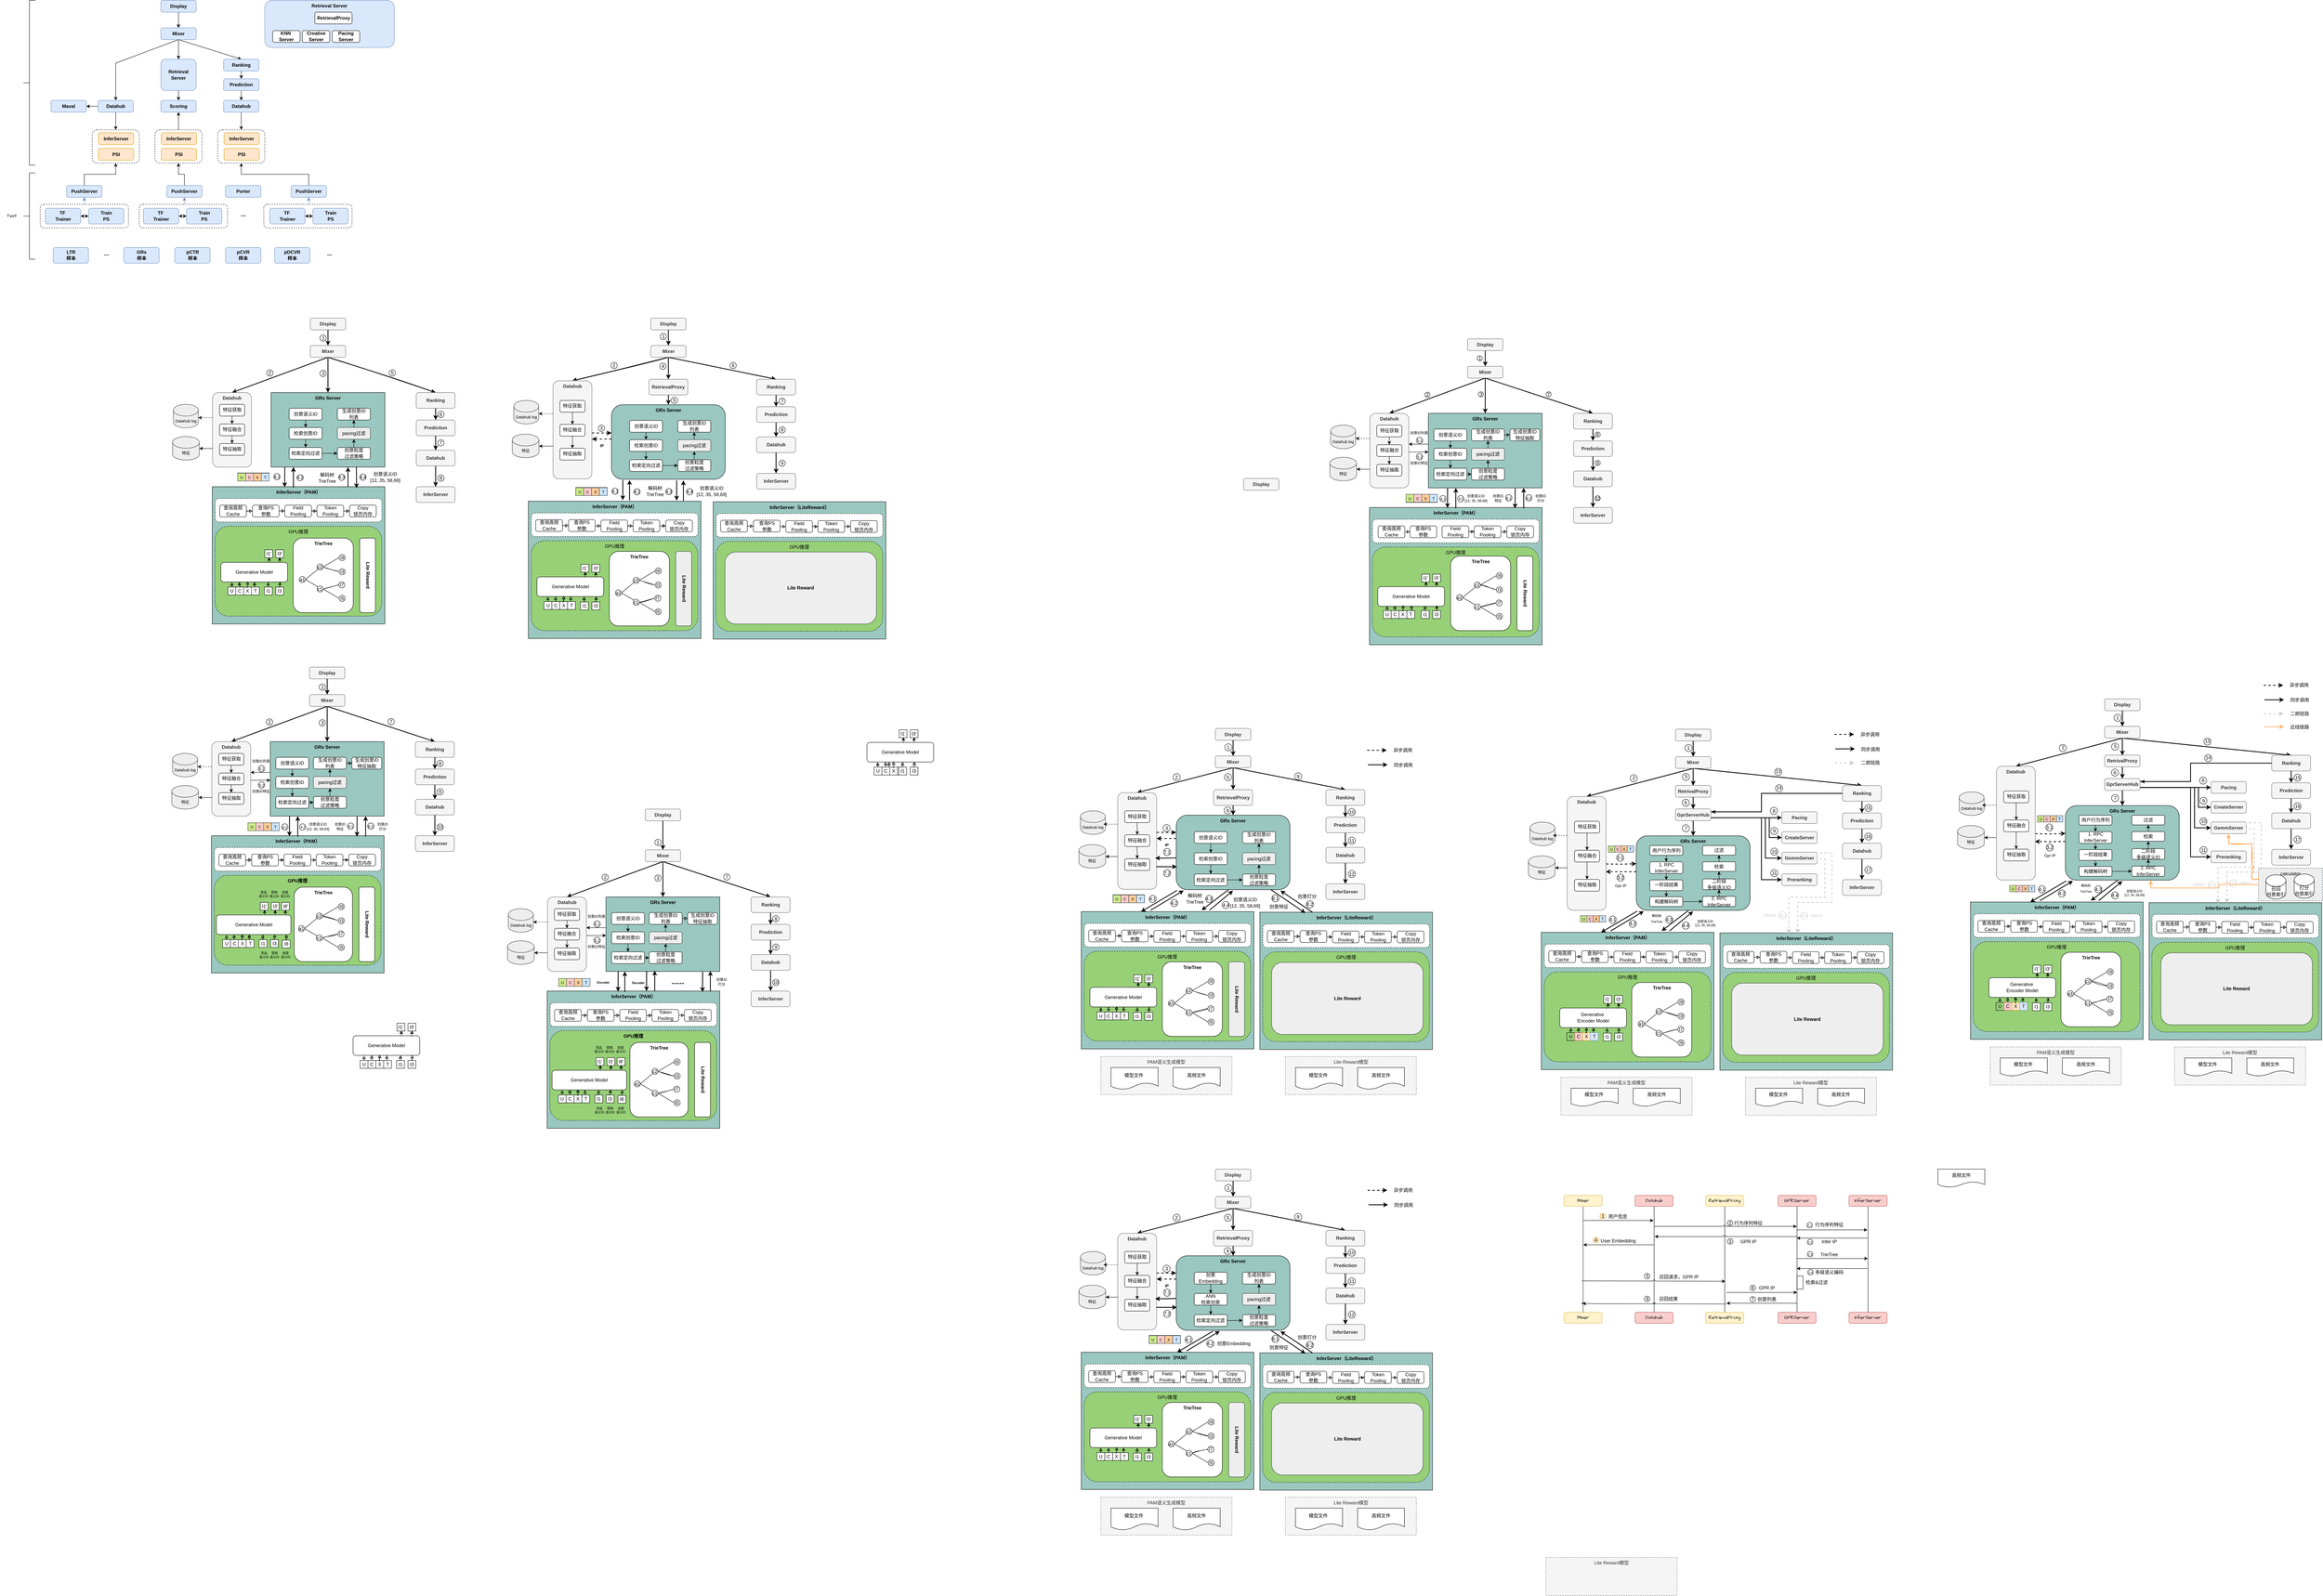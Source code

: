 <mxfile version="28.1.2">
  <diagram name="第 1 页" id="gCAACnPZ3ZFmU67YCKop">
    <mxGraphModel dx="3032" dy="1147" grid="1" gridSize="10" guides="1" tooltips="1" connect="1" arrows="1" fold="1" page="1" pageScale="1" pageWidth="827" pageHeight="1169" math="0" shadow="0">
      <root>
        <mxCell id="0" />
        <mxCell id="1" parent="0" />
        <mxCell id="RLWJC20pJipGennP3dys-5" value="&lt;font face=&quot;Helvetica&quot;&gt;&lt;b&gt;GRs Server&lt;/b&gt;&lt;/font&gt;" style="rounded=1;whiteSpace=wrap;html=1;hachureGap=4;fontFamily=Architects Daughter;fontSource=https%3A%2F%2Ffonts.googleapis.com%2Fcss%3Ffamily%3DArchitects%2BDaughter;container=0;verticalAlign=top;fillColor=#9AC7BF;" vertex="1" parent="1">
          <mxGeometry x="4081" y="2330.25" width="290" height="190" as="geometry" />
        </mxCell>
        <mxCell id="v_rJ-yOcQR690yModfUZ-855" value="&lt;font face=&quot;Helvetica&quot;&gt;PAM语义生成模型&lt;/font&gt;" style="rounded=0;whiteSpace=wrap;html=1;hachureGap=4;fontFamily=Architects Daughter;fontSource=https%3A%2F%2Ffonts.googleapis.com%2Fcss%3Ffamily%3DArchitects%2BDaughter;dashed=1;verticalAlign=top;fillColor=#f5f5f5;fontColor=#333333;strokeColor=#666666;" parent="1" vertex="1">
          <mxGeometry x="2716.25" y="2893" width="334" height="97" as="geometry" />
        </mxCell>
        <mxCell id="v_rJ-yOcQR690yModfUZ-1" value="&lt;font face=&quot;Helvetica&quot;&gt;&lt;b&gt;InferServer（PAM）&lt;/b&gt;&lt;/font&gt;" style="rounded=0;whiteSpace=wrap;html=1;hachureGap=4;fontFamily=Architects Daughter;fontSource=https%3A%2F%2Ffonts.googleapis.com%2Fcss%3Ffamily%3DArchitects%2BDaughter;container=0;verticalAlign=top;fillColor=#9AC7BF;" parent="1" vertex="1">
          <mxGeometry x="451" y="1440" width="440" height="350" as="geometry" />
        </mxCell>
        <mxCell id="v_rJ-yOcQR690yModfUZ-104" value="GPU推理" style="rounded=1;whiteSpace=wrap;html=1;hachureGap=4;fontFamily=Helvetica;dashed=1;verticalAlign=top;fillColor=#97D077;" parent="1" vertex="1">
          <mxGeometry x="458.13" y="1541" width="424.87" height="229" as="geometry" />
        </mxCell>
        <mxCell id="baQxyuVNijMae31wePMD-85" style="edgeStyle=orthogonalEdgeStyle;rounded=0;hachureGap=4;orthogonalLoop=1;jettySize=auto;html=1;exitX=0.5;exitY=0;exitDx=0;exitDy=0;entryX=0.5;entryY=1;entryDx=0;entryDy=0;fontFamily=Architects Daughter;fontSource=https%3A%2F%2Ffonts.googleapis.com%2Fcss%3Ffamily%3DArchitects%2BDaughter;fillColor=#dae8fc;strokeColor=#6c8ebf;" parent="1" source="baQxyuVNijMae31wePMD-84" target="baQxyuVNijMae31wePMD-71" edge="1">
          <mxGeometry relative="1" as="geometry" />
        </mxCell>
        <mxCell id="baQxyuVNijMae31wePMD-84" value="" style="rounded=1;whiteSpace=wrap;html=1;hachureGap=4;fontFamily=Architects Daughter;fontSource=https%3A%2F%2Ffonts.googleapis.com%2Fcss%3Ffamily%3DArchitects%2BDaughter;dashed=1;" parent="1" vertex="1">
          <mxGeometry x="12.5" y="720" width="225" height="60" as="geometry" />
        </mxCell>
        <mxCell id="baQxyuVNijMae31wePMD-86" style="edgeStyle=orthogonalEdgeStyle;rounded=0;hachureGap=4;orthogonalLoop=1;jettySize=auto;html=1;exitX=0.5;exitY=0;exitDx=0;exitDy=0;entryX=0.5;entryY=1;entryDx=0;entryDy=0;fontFamily=Architects Daughter;fontSource=https%3A%2F%2Ffonts.googleapis.com%2Fcss%3Ffamily%3DArchitects%2BDaughter;fillColor=#dae8fc;strokeColor=#6c8ebf;" parent="1" source="baQxyuVNijMae31wePMD-83" target="baQxyuVNijMae31wePMD-70" edge="1">
          <mxGeometry relative="1" as="geometry" />
        </mxCell>
        <mxCell id="baQxyuVNijMae31wePMD-83" value="" style="rounded=1;whiteSpace=wrap;html=1;hachureGap=4;fontFamily=Architects Daughter;fontSource=https%3A%2F%2Ffonts.googleapis.com%2Fcss%3Ffamily%3DArchitects%2BDaughter;dashed=1;" parent="1" vertex="1">
          <mxGeometry x="265" y="720" width="225" height="60" as="geometry" />
        </mxCell>
        <mxCell id="baQxyuVNijMae31wePMD-87" style="edgeStyle=orthogonalEdgeStyle;rounded=0;hachureGap=4;orthogonalLoop=1;jettySize=auto;html=1;exitX=0.5;exitY=0;exitDx=0;exitDy=0;entryX=0.5;entryY=1;entryDx=0;entryDy=0;fontFamily=Architects Daughter;fontSource=https%3A%2F%2Ffonts.googleapis.com%2Fcss%3Ffamily%3DArchitects%2BDaughter;fillColor=#dae8fc;strokeColor=#6c8ebf;" parent="1" source="baQxyuVNijMae31wePMD-82" target="baQxyuVNijMae31wePMD-72" edge="1">
          <mxGeometry relative="1" as="geometry" />
        </mxCell>
        <mxCell id="baQxyuVNijMae31wePMD-82" value="" style="rounded=1;whiteSpace=wrap;html=1;hachureGap=4;fontFamily=Architects Daughter;fontSource=https%3A%2F%2Ffonts.googleapis.com%2Fcss%3Ffamily%3DArchitects%2BDaughter;dashed=1;" parent="1" vertex="1">
          <mxGeometry x="582.5" y="720" width="225" height="60" as="geometry" />
        </mxCell>
        <mxCell id="baQxyuVNijMae31wePMD-36" value="" style="rounded=1;whiteSpace=wrap;html=1;hachureGap=4;fontFamily=Architects Daughter;fontSource=https%3A%2F%2Ffonts.googleapis.com%2Fcss%3Ffamily%3DArchitects%2BDaughter;dashed=1;" parent="1" vertex="1">
          <mxGeometry x="465" y="530" width="120" height="85" as="geometry" />
        </mxCell>
        <mxCell id="baQxyuVNijMae31wePMD-12" style="edgeStyle=orthogonalEdgeStyle;rounded=0;hachureGap=4;orthogonalLoop=1;jettySize=auto;html=1;exitX=0.5;exitY=1;exitDx=0;exitDy=0;fontFamily=Architects Daughter;fontSource=https%3A%2F%2Ffonts.googleapis.com%2Fcss%3Ffamily%3DArchitects%2BDaughter;" parent="1" source="baQxyuVNijMae31wePMD-1" target="baQxyuVNijMae31wePMD-2" edge="1">
          <mxGeometry relative="1" as="geometry" />
        </mxCell>
        <mxCell id="baQxyuVNijMae31wePMD-1" value="&lt;font face=&quot;Helvetica&quot;&gt;&lt;b&gt;Display&lt;/b&gt;&lt;/font&gt;" style="rounded=1;whiteSpace=wrap;html=1;hachureGap=4;fontFamily=Architects Daughter;fontSource=https%3A%2F%2Ffonts.googleapis.com%2Fcss%3Ffamily%3DArchitects%2BDaughter;fillColor=#dae8fc;strokeColor=#6c8ebf;" parent="1" vertex="1">
          <mxGeometry x="320" y="200" width="90" height="30" as="geometry" />
        </mxCell>
        <mxCell id="baQxyuVNijMae31wePMD-13" style="edgeStyle=orthogonalEdgeStyle;rounded=0;hachureGap=4;orthogonalLoop=1;jettySize=auto;html=1;exitX=0.5;exitY=1;exitDx=0;exitDy=0;entryX=0.5;entryY=0;entryDx=0;entryDy=0;fontFamily=Architects Daughter;fontSource=https%3A%2F%2Ffonts.googleapis.com%2Fcss%3Ffamily%3DArchitects%2BDaughter;" parent="1" source="baQxyuVNijMae31wePMD-2" target="baQxyuVNijMae31wePMD-5" edge="1">
          <mxGeometry relative="1" as="geometry" />
        </mxCell>
        <mxCell id="baQxyuVNijMae31wePMD-15" style="rounded=0;hachureGap=4;orthogonalLoop=1;jettySize=auto;html=1;exitX=0.5;exitY=1;exitDx=0;exitDy=0;fontFamily=Architects Daughter;fontSource=https%3A%2F%2Ffonts.googleapis.com%2Fcss%3Ffamily%3DArchitects%2BDaughter;entryX=0.5;entryY=0;entryDx=0;entryDy=0;" parent="1" source="baQxyuVNijMae31wePMD-2" target="baQxyuVNijMae31wePMD-7" edge="1">
          <mxGeometry relative="1" as="geometry" />
        </mxCell>
        <mxCell id="baQxyuVNijMae31wePMD-18" style="rounded=0;hachureGap=4;orthogonalLoop=1;jettySize=auto;html=1;exitX=0.5;exitY=1;exitDx=0;exitDy=0;entryX=0.5;entryY=0;entryDx=0;entryDy=0;fontFamily=Architects Daughter;fontSource=https%3A%2F%2Ffonts.googleapis.com%2Fcss%3Ffamily%3DArchitects%2BDaughter;" parent="1" source="baQxyuVNijMae31wePMD-2" target="baQxyuVNijMae31wePMD-3" edge="1">
          <mxGeometry relative="1" as="geometry">
            <Array as="points">
              <mxPoint x="205" y="360" />
            </Array>
          </mxGeometry>
        </mxCell>
        <mxCell id="baQxyuVNijMae31wePMD-2" value="&lt;font face=&quot;Helvetica&quot;&gt;&lt;b&gt;Mixer&lt;/b&gt;&lt;/font&gt;" style="rounded=1;whiteSpace=wrap;html=1;hachureGap=4;fontFamily=Architects Daughter;fontSource=https%3A%2F%2Ffonts.googleapis.com%2Fcss%3Ffamily%3DArchitects%2BDaughter;fillColor=#dae8fc;strokeColor=#6c8ebf;" parent="1" vertex="1">
          <mxGeometry x="320" y="270" width="90" height="30" as="geometry" />
        </mxCell>
        <mxCell id="baQxyuVNijMae31wePMD-19" style="edgeStyle=orthogonalEdgeStyle;rounded=0;hachureGap=4;orthogonalLoop=1;jettySize=auto;html=1;exitX=0;exitY=0.5;exitDx=0;exitDy=0;entryX=1;entryY=0.5;entryDx=0;entryDy=0;fontFamily=Architects Daughter;fontSource=https%3A%2F%2Ffonts.googleapis.com%2Fcss%3Ffamily%3DArchitects%2BDaughter;" parent="1" source="baQxyuVNijMae31wePMD-3" target="baQxyuVNijMae31wePMD-4" edge="1">
          <mxGeometry relative="1" as="geometry" />
        </mxCell>
        <mxCell id="baQxyuVNijMae31wePMD-32" style="edgeStyle=orthogonalEdgeStyle;rounded=0;hachureGap=4;orthogonalLoop=1;jettySize=auto;html=1;exitX=0.5;exitY=1;exitDx=0;exitDy=0;entryX=0.5;entryY=0;entryDx=0;entryDy=0;fontFamily=Architects Daughter;fontSource=https%3A%2F%2Ffonts.googleapis.com%2Fcss%3Ffamily%3DArchitects%2BDaughter;" parent="1" source="baQxyuVNijMae31wePMD-3" edge="1">
          <mxGeometry relative="1" as="geometry">
            <mxPoint x="205" y="530" as="targetPoint" />
          </mxGeometry>
        </mxCell>
        <mxCell id="baQxyuVNijMae31wePMD-3" value="&lt;font face=&quot;Helvetica&quot;&gt;&lt;b&gt;Datahub&lt;/b&gt;&lt;/font&gt;" style="rounded=1;whiteSpace=wrap;html=1;hachureGap=4;fontFamily=Architects Daughter;fontSource=https%3A%2F%2Ffonts.googleapis.com%2Fcss%3Ffamily%3DArchitects%2BDaughter;fillColor=#dae8fc;strokeColor=#6c8ebf;" parent="1" vertex="1">
          <mxGeometry x="160" y="455" width="90" height="30" as="geometry" />
        </mxCell>
        <mxCell id="baQxyuVNijMae31wePMD-4" value="&lt;font face=&quot;Helvetica&quot;&gt;&lt;b&gt;Maval&lt;/b&gt;&lt;/font&gt;" style="rounded=1;whiteSpace=wrap;html=1;hachureGap=4;fontFamily=Architects Daughter;fontSource=https%3A%2F%2Ffonts.googleapis.com%2Fcss%3Ffamily%3DArchitects%2BDaughter;fillColor=#dae8fc;strokeColor=#6c8ebf;" parent="1" vertex="1">
          <mxGeometry x="40" y="455" width="90" height="30" as="geometry" />
        </mxCell>
        <mxCell id="baQxyuVNijMae31wePMD-14" style="edgeStyle=orthogonalEdgeStyle;rounded=0;hachureGap=4;orthogonalLoop=1;jettySize=auto;html=1;exitX=0.5;exitY=1;exitDx=0;exitDy=0;entryX=0.5;entryY=0;entryDx=0;entryDy=0;fontFamily=Architects Daughter;fontSource=https%3A%2F%2Ffonts.googleapis.com%2Fcss%3Ffamily%3DArchitects%2BDaughter;" parent="1" source="baQxyuVNijMae31wePMD-5" target="baQxyuVNijMae31wePMD-6" edge="1">
          <mxGeometry relative="1" as="geometry" />
        </mxCell>
        <mxCell id="baQxyuVNijMae31wePMD-5" value="&lt;font face=&quot;Helvetica&quot;&gt;&lt;b&gt;Retrieval&lt;/b&gt;&lt;/font&gt;&lt;div&gt;&lt;font face=&quot;Helvetica&quot;&gt;&lt;b&gt;Server&lt;/b&gt;&lt;/font&gt;&lt;/div&gt;" style="rounded=1;whiteSpace=wrap;html=1;hachureGap=4;fontFamily=Architects Daughter;fontSource=https%3A%2F%2Ffonts.googleapis.com%2Fcss%3Ffamily%3DArchitects%2BDaughter;fillColor=#dae8fc;strokeColor=#6c8ebf;" parent="1" vertex="1">
          <mxGeometry x="320" y="350" width="90" height="80" as="geometry" />
        </mxCell>
        <mxCell id="baQxyuVNijMae31wePMD-6" value="&lt;font face=&quot;Helvetica&quot;&gt;&lt;b&gt;Scoring&lt;/b&gt;&lt;/font&gt;" style="rounded=1;whiteSpace=wrap;html=1;hachureGap=4;fontFamily=Architects Daughter;fontSource=https%3A%2F%2Ffonts.googleapis.com%2Fcss%3Ffamily%3DArchitects%2BDaughter;fillColor=#dae8fc;strokeColor=#6c8ebf;" parent="1" vertex="1">
          <mxGeometry x="320" y="455" width="90" height="30" as="geometry" />
        </mxCell>
        <mxCell id="baQxyuVNijMae31wePMD-16" style="edgeStyle=orthogonalEdgeStyle;rounded=0;hachureGap=4;orthogonalLoop=1;jettySize=auto;html=1;exitX=0.5;exitY=1;exitDx=0;exitDy=0;entryX=0.5;entryY=0;entryDx=0;entryDy=0;fontFamily=Architects Daughter;fontSource=https%3A%2F%2Ffonts.googleapis.com%2Fcss%3Ffamily%3DArchitects%2BDaughter;" parent="1" source="baQxyuVNijMae31wePMD-7" target="baQxyuVNijMae31wePMD-8" edge="1">
          <mxGeometry relative="1" as="geometry" />
        </mxCell>
        <mxCell id="baQxyuVNijMae31wePMD-7" value="&lt;font face=&quot;Helvetica&quot;&gt;&lt;b&gt;Ranking&lt;/b&gt;&lt;/font&gt;" style="rounded=1;whiteSpace=wrap;html=1;hachureGap=4;fontFamily=Architects Daughter;fontSource=https%3A%2F%2Ffonts.googleapis.com%2Fcss%3Ffamily%3DArchitects%2BDaughter;fillColor=#dae8fc;strokeColor=#6c8ebf;" parent="1" vertex="1">
          <mxGeometry x="480" y="350" width="90" height="30" as="geometry" />
        </mxCell>
        <mxCell id="baQxyuVNijMae31wePMD-17" style="edgeStyle=orthogonalEdgeStyle;rounded=0;hachureGap=4;orthogonalLoop=1;jettySize=auto;html=1;exitX=0.5;exitY=1;exitDx=0;exitDy=0;entryX=0.5;entryY=0;entryDx=0;entryDy=0;fontFamily=Architects Daughter;fontSource=https%3A%2F%2Ffonts.googleapis.com%2Fcss%3Ffamily%3DArchitects%2BDaughter;" parent="1" source="baQxyuVNijMae31wePMD-8" target="baQxyuVNijMae31wePMD-9" edge="1">
          <mxGeometry relative="1" as="geometry" />
        </mxCell>
        <mxCell id="baQxyuVNijMae31wePMD-8" value="&lt;font face=&quot;Helvetica&quot;&gt;&lt;b&gt;Prediction&lt;/b&gt;&lt;/font&gt;" style="rounded=1;whiteSpace=wrap;html=1;hachureGap=4;fontFamily=Architects Daughter;fontSource=https%3A%2F%2Ffonts.googleapis.com%2Fcss%3Ffamily%3DArchitects%2BDaughter;fillColor=#dae8fc;strokeColor=#6c8ebf;" parent="1" vertex="1">
          <mxGeometry x="480" y="400" width="90" height="30" as="geometry" />
        </mxCell>
        <mxCell id="baQxyuVNijMae31wePMD-35" style="edgeStyle=orthogonalEdgeStyle;rounded=0;hachureGap=4;orthogonalLoop=1;jettySize=auto;html=1;exitX=0.5;exitY=1;exitDx=0;exitDy=0;entryX=0.5;entryY=0;entryDx=0;entryDy=0;fontFamily=Architects Daughter;fontSource=https%3A%2F%2Ffonts.googleapis.com%2Fcss%3Ffamily%3DArchitects%2BDaughter;" parent="1" source="baQxyuVNijMae31wePMD-9" edge="1">
          <mxGeometry relative="1" as="geometry">
            <mxPoint x="525" y="530" as="targetPoint" />
          </mxGeometry>
        </mxCell>
        <mxCell id="baQxyuVNijMae31wePMD-9" value="&lt;font face=&quot;Helvetica&quot;&gt;&lt;b&gt;Datahub&lt;/b&gt;&lt;/font&gt;" style="rounded=1;whiteSpace=wrap;html=1;hachureGap=4;fontFamily=Architects Daughter;fontSource=https%3A%2F%2Ffonts.googleapis.com%2Fcss%3Ffamily%3DArchitects%2BDaughter;fillColor=#dae8fc;strokeColor=#6c8ebf;" parent="1" vertex="1">
          <mxGeometry x="480" y="455" width="90" height="30" as="geometry" />
        </mxCell>
        <mxCell id="baQxyuVNijMae31wePMD-25" value="&lt;font face=&quot;Helvetica&quot;&gt;&lt;b&gt;InferServer&lt;/b&gt;&lt;/font&gt;" style="rounded=1;whiteSpace=wrap;html=1;hachureGap=4;fontFamily=Architects Daughter;fontSource=https%3A%2F%2Ffonts.googleapis.com%2Fcss%3Ffamily%3DArchitects%2BDaughter;container=0;fillColor=#ffe6cc;strokeColor=#d79b00;" parent="1" vertex="1">
          <mxGeometry x="481" y="537.5" width="90" height="30" as="geometry" />
        </mxCell>
        <mxCell id="baQxyuVNijMae31wePMD-26" value="&lt;font face=&quot;Helvetica&quot;&gt;&lt;b&gt;PSI&lt;/b&gt;&lt;/font&gt;" style="rounded=1;whiteSpace=wrap;html=1;hachureGap=4;fontFamily=Architects Daughter;fontSource=https%3A%2F%2Ffonts.googleapis.com%2Fcss%3Ffamily%3DArchitects%2BDaughter;container=0;fillColor=#ffe6cc;strokeColor=#d79b00;" parent="1" vertex="1">
          <mxGeometry x="481" y="577.5" width="90" height="30" as="geometry" />
        </mxCell>
        <mxCell id="baQxyuVNijMae31wePMD-43" style="edgeStyle=orthogonalEdgeStyle;rounded=0;hachureGap=4;orthogonalLoop=1;jettySize=auto;html=1;exitX=0.5;exitY=0;exitDx=0;exitDy=0;entryX=0.5;entryY=1;entryDx=0;entryDy=0;fontFamily=Architects Daughter;fontSource=https%3A%2F%2Ffonts.googleapis.com%2Fcss%3Ffamily%3DArchitects%2BDaughter;" parent="1" source="baQxyuVNijMae31wePMD-37" target="baQxyuVNijMae31wePMD-6" edge="1">
          <mxGeometry relative="1" as="geometry" />
        </mxCell>
        <mxCell id="baQxyuVNijMae31wePMD-37" value="" style="rounded=1;whiteSpace=wrap;html=1;hachureGap=4;fontFamily=Architects Daughter;fontSource=https%3A%2F%2Ffonts.googleapis.com%2Fcss%3Ffamily%3DArchitects%2BDaughter;dashed=1;" parent="1" vertex="1">
          <mxGeometry x="305" y="530" width="120" height="85" as="geometry" />
        </mxCell>
        <mxCell id="baQxyuVNijMae31wePMD-38" value="&lt;font face=&quot;Helvetica&quot;&gt;&lt;b&gt;InferServer&lt;/b&gt;&lt;/font&gt;" style="rounded=1;whiteSpace=wrap;html=1;hachureGap=4;fontFamily=Architects Daughter;fontSource=https%3A%2F%2Ffonts.googleapis.com%2Fcss%3Ffamily%3DArchitects%2BDaughter;container=0;fillColor=#ffe6cc;strokeColor=#d79b00;" parent="1" vertex="1">
          <mxGeometry x="321" y="537.5" width="90" height="30" as="geometry" />
        </mxCell>
        <mxCell id="baQxyuVNijMae31wePMD-39" value="&lt;font face=&quot;Helvetica&quot;&gt;&lt;b&gt;PSI&lt;/b&gt;&lt;/font&gt;" style="rounded=1;whiteSpace=wrap;html=1;hachureGap=4;fontFamily=Architects Daughter;fontSource=https%3A%2F%2Ffonts.googleapis.com%2Fcss%3Ffamily%3DArchitects%2BDaughter;container=0;fillColor=#ffe6cc;strokeColor=#d79b00;" parent="1" vertex="1">
          <mxGeometry x="321" y="577.5" width="90" height="30" as="geometry" />
        </mxCell>
        <mxCell id="baQxyuVNijMae31wePMD-40" value="" style="rounded=1;whiteSpace=wrap;html=1;hachureGap=4;fontFamily=Architects Daughter;fontSource=https%3A%2F%2Ffonts.googleapis.com%2Fcss%3Ffamily%3DArchitects%2BDaughter;dashed=1;" parent="1" vertex="1">
          <mxGeometry x="145" y="530" width="120" height="85" as="geometry" />
        </mxCell>
        <mxCell id="baQxyuVNijMae31wePMD-41" value="&lt;font face=&quot;Helvetica&quot;&gt;&lt;b&gt;InferServer&lt;/b&gt;&lt;/font&gt;" style="rounded=1;whiteSpace=wrap;html=1;hachureGap=4;fontFamily=Architects Daughter;fontSource=https%3A%2F%2Ffonts.googleapis.com%2Fcss%3Ffamily%3DArchitects%2BDaughter;container=0;fillColor=#ffe6cc;strokeColor=#d79b00;" parent="1" vertex="1">
          <mxGeometry x="161" y="537.5" width="90" height="30" as="geometry" />
        </mxCell>
        <mxCell id="baQxyuVNijMae31wePMD-42" value="&lt;font face=&quot;Helvetica&quot;&gt;&lt;b&gt;PSI&lt;/b&gt;&lt;/font&gt;" style="rounded=1;whiteSpace=wrap;html=1;hachureGap=4;fontFamily=Architects Daughter;fontSource=https%3A%2F%2Ffonts.googleapis.com%2Fcss%3Ffamily%3DArchitects%2BDaughter;container=0;fillColor=#ffe6cc;strokeColor=#d79b00;" parent="1" vertex="1">
          <mxGeometry x="161" y="577.5" width="90" height="30" as="geometry" />
        </mxCell>
        <mxCell id="baQxyuVNijMae31wePMD-52" style="edgeStyle=orthogonalEdgeStyle;rounded=0;hachureGap=4;orthogonalLoop=1;jettySize=auto;html=1;exitX=1;exitY=0.5;exitDx=0;exitDy=0;entryX=0;entryY=0.5;entryDx=0;entryDy=0;fontFamily=Architects Daughter;fontSource=https%3A%2F%2Ffonts.googleapis.com%2Fcss%3Ffamily%3DArchitects%2BDaughter;startArrow=classic;startFill=1;" parent="1" source="baQxyuVNijMae31wePMD-50" target="baQxyuVNijMae31wePMD-51" edge="1">
          <mxGeometry relative="1" as="geometry" />
        </mxCell>
        <mxCell id="baQxyuVNijMae31wePMD-50" value="&lt;font face=&quot;Helvetica&quot;&gt;&lt;b&gt;TF&amp;nbsp;&lt;/b&gt;&lt;/font&gt;&lt;div&gt;&lt;font face=&quot;Helvetica&quot;&gt;&lt;b&gt;Trainer&lt;/b&gt;&lt;/font&gt;&lt;/div&gt;" style="rounded=1;whiteSpace=wrap;html=1;hachureGap=4;fontFamily=Architects Daughter;fontSource=https%3A%2F%2Ffonts.googleapis.com%2Fcss%3Ffamily%3DArchitects%2BDaughter;fillColor=#dae8fc;strokeColor=#6c8ebf;" parent="1" vertex="1">
          <mxGeometry x="25.5" y="730" width="90" height="40" as="geometry" />
        </mxCell>
        <mxCell id="baQxyuVNijMae31wePMD-51" value="&lt;font face=&quot;Helvetica&quot;&gt;&lt;b&gt;Train&lt;/b&gt;&lt;/font&gt;&lt;div&gt;&lt;font face=&quot;Helvetica&quot;&gt;&lt;b&gt;PS&lt;/b&gt;&lt;/font&gt;&lt;/div&gt;" style="rounded=1;whiteSpace=wrap;html=1;hachureGap=4;fontFamily=Architects Daughter;fontSource=https%3A%2F%2Ffonts.googleapis.com%2Fcss%3Ffamily%3DArchitects%2BDaughter;fillColor=#dae8fc;strokeColor=#6c8ebf;" parent="1" vertex="1">
          <mxGeometry x="135.5" y="730" width="90" height="40" as="geometry" />
        </mxCell>
        <mxCell id="baQxyuVNijMae31wePMD-53" style="edgeStyle=orthogonalEdgeStyle;rounded=0;hachureGap=4;orthogonalLoop=1;jettySize=auto;html=1;exitX=1;exitY=0.5;exitDx=0;exitDy=0;entryX=0;entryY=0.5;entryDx=0;entryDy=0;fontFamily=Architects Daughter;fontSource=https%3A%2F%2Ffonts.googleapis.com%2Fcss%3Ffamily%3DArchitects%2BDaughter;startArrow=classic;startFill=1;" parent="1" source="baQxyuVNijMae31wePMD-54" target="baQxyuVNijMae31wePMD-55" edge="1">
          <mxGeometry relative="1" as="geometry" />
        </mxCell>
        <mxCell id="baQxyuVNijMae31wePMD-54" value="&lt;font face=&quot;Helvetica&quot;&gt;&lt;b&gt;TF&amp;nbsp;&lt;/b&gt;&lt;/font&gt;&lt;div&gt;&lt;font face=&quot;Helvetica&quot;&gt;&lt;b&gt;Trainer&lt;/b&gt;&lt;/font&gt;&lt;/div&gt;" style="rounded=1;whiteSpace=wrap;html=1;hachureGap=4;fontFamily=Architects Daughter;fontSource=https%3A%2F%2Ffonts.googleapis.com%2Fcss%3Ffamily%3DArchitects%2BDaughter;fillColor=#dae8fc;strokeColor=#6c8ebf;" parent="1" vertex="1">
          <mxGeometry x="275.5" y="730" width="90" height="40" as="geometry" />
        </mxCell>
        <mxCell id="baQxyuVNijMae31wePMD-55" value="&lt;font face=&quot;Helvetica&quot;&gt;&lt;b&gt;Train&lt;/b&gt;&lt;/font&gt;&lt;div&gt;&lt;font face=&quot;Helvetica&quot;&gt;&lt;b&gt;PS&lt;/b&gt;&lt;/font&gt;&lt;/div&gt;" style="rounded=1;whiteSpace=wrap;html=1;hachureGap=4;fontFamily=Architects Daughter;fontSource=https%3A%2F%2Ffonts.googleapis.com%2Fcss%3Ffamily%3DArchitects%2BDaughter;fillColor=#dae8fc;strokeColor=#6c8ebf;" parent="1" vertex="1">
          <mxGeometry x="385.5" y="730" width="90" height="40" as="geometry" />
        </mxCell>
        <mxCell id="baQxyuVNijMae31wePMD-56" style="edgeStyle=orthogonalEdgeStyle;rounded=0;hachureGap=4;orthogonalLoop=1;jettySize=auto;html=1;exitX=1;exitY=0.5;exitDx=0;exitDy=0;entryX=0;entryY=0.5;entryDx=0;entryDy=0;fontFamily=Architects Daughter;fontSource=https%3A%2F%2Ffonts.googleapis.com%2Fcss%3Ffamily%3DArchitects%2BDaughter;startArrow=classic;startFill=1;" parent="1" source="baQxyuVNijMae31wePMD-57" target="baQxyuVNijMae31wePMD-58" edge="1">
          <mxGeometry relative="1" as="geometry" />
        </mxCell>
        <mxCell id="baQxyuVNijMae31wePMD-57" value="&lt;font face=&quot;Helvetica&quot;&gt;&lt;b&gt;TF&amp;nbsp;&lt;/b&gt;&lt;/font&gt;&lt;div&gt;&lt;font face=&quot;Helvetica&quot;&gt;&lt;b&gt;Trainer&lt;/b&gt;&lt;/font&gt;&lt;/div&gt;" style="rounded=1;whiteSpace=wrap;html=1;hachureGap=4;fontFamily=Architects Daughter;fontSource=https%3A%2F%2Ffonts.googleapis.com%2Fcss%3Ffamily%3DArchitects%2BDaughter;fillColor=#dae8fc;strokeColor=#6c8ebf;" parent="1" vertex="1">
          <mxGeometry x="597.5" y="730" width="90" height="40" as="geometry" />
        </mxCell>
        <mxCell id="baQxyuVNijMae31wePMD-58" value="&lt;font face=&quot;Helvetica&quot;&gt;&lt;b&gt;Train&lt;/b&gt;&lt;/font&gt;&lt;div&gt;&lt;font face=&quot;Helvetica&quot;&gt;&lt;b&gt;PS&lt;/b&gt;&lt;/font&gt;&lt;/div&gt;" style="rounded=1;whiteSpace=wrap;html=1;hachureGap=4;fontFamily=Architects Daughter;fontSource=https%3A%2F%2Ffonts.googleapis.com%2Fcss%3Ffamily%3DArchitects%2BDaughter;fillColor=#dae8fc;strokeColor=#6c8ebf;" parent="1" vertex="1">
          <mxGeometry x="707.5" y="730" width="90" height="40" as="geometry" />
        </mxCell>
        <mxCell id="baQxyuVNijMae31wePMD-60" value="&lt;font face=&quot;Helvetica&quot;&gt;&lt;b&gt;LTR&lt;/b&gt;&lt;/font&gt;&lt;br&gt;&lt;div&gt;&lt;font face=&quot;Helvetica&quot;&gt;&lt;b&gt;样本&lt;/b&gt;&lt;/font&gt;&lt;/div&gt;" style="rounded=1;whiteSpace=wrap;html=1;hachureGap=4;fontFamily=Architects Daughter;fontSource=https%3A%2F%2Ffonts.googleapis.com%2Fcss%3Ffamily%3DArchitects%2BDaughter;fillColor=#dae8fc;strokeColor=#6c8ebf;" parent="1" vertex="1">
          <mxGeometry x="45.5" y="830" width="90" height="40" as="geometry" />
        </mxCell>
        <mxCell id="baQxyuVNijMae31wePMD-61" value="&lt;font face=&quot;Helvetica&quot;&gt;&lt;b&gt;pCTR&lt;/b&gt;&lt;/font&gt;&lt;div&gt;&lt;font face=&quot;Helvetica&quot;&gt;&lt;b&gt;样本&lt;/b&gt;&lt;/font&gt;&lt;/div&gt;" style="rounded=1;whiteSpace=wrap;html=1;hachureGap=4;fontFamily=Architects Daughter;fontSource=https%3A%2F%2Ffonts.googleapis.com%2Fcss%3Ffamily%3DArchitects%2BDaughter;fillColor=#dae8fc;strokeColor=#6c8ebf;" parent="1" vertex="1">
          <mxGeometry x="355.5" y="830" width="90" height="40" as="geometry" />
        </mxCell>
        <mxCell id="baQxyuVNijMae31wePMD-62" value="&lt;font face=&quot;Helvetica&quot;&gt;&lt;b&gt;pCVR&lt;/b&gt;&lt;/font&gt;&lt;div&gt;&lt;font face=&quot;Helvetica&quot;&gt;&lt;b&gt;样本&lt;/b&gt;&lt;/font&gt;&lt;/div&gt;" style="rounded=1;whiteSpace=wrap;html=1;hachureGap=4;fontFamily=Architects Daughter;fontSource=https%3A%2F%2Ffonts.googleapis.com%2Fcss%3Ffamily%3DArchitects%2BDaughter;fillColor=#dae8fc;strokeColor=#6c8ebf;" parent="1" vertex="1">
          <mxGeometry x="485" y="830" width="90" height="40" as="geometry" />
        </mxCell>
        <mxCell id="baQxyuVNijMae31wePMD-63" value="&lt;font face=&quot;Helvetica&quot;&gt;&lt;b&gt;pDCVR&lt;/b&gt;&lt;/font&gt;&lt;div&gt;&lt;font face=&quot;Helvetica&quot;&gt;&lt;b&gt;样本&lt;/b&gt;&lt;/font&gt;&lt;/div&gt;" style="rounded=1;whiteSpace=wrap;html=1;hachureGap=4;fontFamily=Architects Daughter;fontSource=https%3A%2F%2Ffonts.googleapis.com%2Fcss%3Ffamily%3DArchitects%2BDaughter;fillColor=#dae8fc;strokeColor=#6c8ebf;" parent="1" vertex="1">
          <mxGeometry x="610" y="830" width="90" height="40" as="geometry" />
        </mxCell>
        <mxCell id="baQxyuVNijMae31wePMD-64" value="&lt;font face=&quot;Helvetica&quot;&gt;&lt;b&gt;GRs&lt;/b&gt;&lt;/font&gt;&lt;br&gt;&lt;div&gt;&lt;font face=&quot;Helvetica&quot;&gt;&lt;b&gt;样本&lt;/b&gt;&lt;/font&gt;&lt;/div&gt;" style="rounded=1;whiteSpace=wrap;html=1;hachureGap=4;fontFamily=Architects Daughter;fontSource=https%3A%2F%2Ffonts.googleapis.com%2Fcss%3Ffamily%3DArchitects%2BDaughter;fillColor=#dae8fc;strokeColor=#6c8ebf;" parent="1" vertex="1">
          <mxGeometry x="225.5" y="830" width="90" height="40" as="geometry" />
        </mxCell>
        <mxCell id="baQxyuVNijMae31wePMD-65" value="&lt;b&gt;&lt;font style=&quot;font-size: 15px;&quot;&gt;......&lt;/font&gt;&lt;/b&gt;" style="text;html=1;align=center;verticalAlign=middle;whiteSpace=wrap;rounded=0;fontFamily=Architects Daughter;fontSource=https%3A%2F%2Ffonts.googleapis.com%2Fcss%3Ffamily%3DArchitects%2BDaughter;" parent="1" vertex="1">
          <mxGeometry x="720" y="830" width="60" height="30" as="geometry" />
        </mxCell>
        <mxCell id="baQxyuVNijMae31wePMD-66" value="&lt;b&gt;&lt;font style=&quot;font-size: 15px;&quot;&gt;......&lt;/font&gt;&lt;/b&gt;" style="text;html=1;align=center;verticalAlign=middle;whiteSpace=wrap;rounded=0;fontFamily=Architects Daughter;fontSource=https%3A%2F%2Ffonts.googleapis.com%2Fcss%3Ffamily%3DArchitects%2BDaughter;" parent="1" vertex="1">
          <mxGeometry x="500" y="730" width="60" height="30" as="geometry" />
        </mxCell>
        <mxCell id="baQxyuVNijMae31wePMD-67" value="&lt;b&gt;&lt;font style=&quot;font-size: 15px;&quot;&gt;......&lt;/font&gt;&lt;/b&gt;" style="text;html=1;align=center;verticalAlign=middle;whiteSpace=wrap;rounded=0;fontFamily=Architects Daughter;fontSource=https%3A%2F%2Ffonts.googleapis.com%2Fcss%3Ffamily%3DArchitects%2BDaughter;" parent="1" vertex="1">
          <mxGeometry x="150.5" y="830" width="60" height="30" as="geometry" />
        </mxCell>
        <mxCell id="baQxyuVNijMae31wePMD-68" value="" style="strokeWidth=1;html=1;shape=mxgraph.flowchart.annotation_2;align=left;labelPosition=right;pointerEvents=1;hachureGap=4;fontFamily=Architects Daughter;fontSource=https%3A%2F%2Ffonts.googleapis.com%2Fcss%3Ffamily%3DArchitects%2BDaughter;" parent="1" vertex="1">
          <mxGeometry x="-30" y="640" width="30" height="220" as="geometry" />
        </mxCell>
        <mxCell id="baQxyuVNijMae31wePMD-75" style="edgeStyle=orthogonalEdgeStyle;rounded=0;hachureGap=4;orthogonalLoop=1;jettySize=auto;html=1;exitX=0.5;exitY=0;exitDx=0;exitDy=0;entryX=0.5;entryY=1;entryDx=0;entryDy=0;fontFamily=Architects Daughter;fontSource=https%3A%2F%2Ffonts.googleapis.com%2Fcss%3Ffamily%3DArchitects%2BDaughter;" parent="1" source="baQxyuVNijMae31wePMD-70" target="baQxyuVNijMae31wePMD-37" edge="1">
          <mxGeometry relative="1" as="geometry" />
        </mxCell>
        <mxCell id="baQxyuVNijMae31wePMD-70" value="&lt;font face=&quot;Helvetica&quot;&gt;&lt;b&gt;PushServer&lt;/b&gt;&lt;/font&gt;" style="rounded=1;whiteSpace=wrap;html=1;hachureGap=4;fontFamily=Architects Daughter;fontSource=https%3A%2F%2Ffonts.googleapis.com%2Fcss%3Ffamily%3DArchitects%2BDaughter;container=0;fillColor=#dae8fc;strokeColor=#6c8ebf;" parent="1" vertex="1">
          <mxGeometry x="335" y="672" width="90" height="30" as="geometry" />
        </mxCell>
        <mxCell id="baQxyuVNijMae31wePMD-74" style="edgeStyle=orthogonalEdgeStyle;rounded=0;hachureGap=4;orthogonalLoop=1;jettySize=auto;html=1;exitX=0.5;exitY=0;exitDx=0;exitDy=0;entryX=0.5;entryY=1;entryDx=0;entryDy=0;fontFamily=Architects Daughter;fontSource=https%3A%2F%2Ffonts.googleapis.com%2Fcss%3Ffamily%3DArchitects%2BDaughter;" parent="1" source="baQxyuVNijMae31wePMD-71" target="baQxyuVNijMae31wePMD-40" edge="1">
          <mxGeometry relative="1" as="geometry" />
        </mxCell>
        <mxCell id="baQxyuVNijMae31wePMD-71" value="&lt;font face=&quot;Helvetica&quot;&gt;&lt;b&gt;PushServer&lt;/b&gt;&lt;/font&gt;" style="rounded=1;whiteSpace=wrap;html=1;hachureGap=4;fontFamily=Architects Daughter;fontSource=https%3A%2F%2Ffonts.googleapis.com%2Fcss%3Ffamily%3DArchitects%2BDaughter;container=0;fillColor=#dae8fc;strokeColor=#6c8ebf;" parent="1" vertex="1">
          <mxGeometry x="80" y="672" width="90" height="30" as="geometry" />
        </mxCell>
        <mxCell id="baQxyuVNijMae31wePMD-76" style="edgeStyle=orthogonalEdgeStyle;rounded=0;hachureGap=4;orthogonalLoop=1;jettySize=auto;html=1;exitX=0.5;exitY=0;exitDx=0;exitDy=0;entryX=0.5;entryY=1;entryDx=0;entryDy=0;fontFamily=Architects Daughter;fontSource=https%3A%2F%2Ffonts.googleapis.com%2Fcss%3Ffamily%3DArchitects%2BDaughter;" parent="1" source="baQxyuVNijMae31wePMD-72" target="baQxyuVNijMae31wePMD-36" edge="1">
          <mxGeometry relative="1" as="geometry" />
        </mxCell>
        <mxCell id="baQxyuVNijMae31wePMD-72" value="&lt;font face=&quot;Helvetica&quot;&gt;&lt;b&gt;PushServer&lt;/b&gt;&lt;/font&gt;" style="rounded=1;whiteSpace=wrap;html=1;hachureGap=4;fontFamily=Architects Daughter;fontSource=https%3A%2F%2Ffonts.googleapis.com%2Fcss%3Ffamily%3DArchitects%2BDaughter;container=0;fillColor=#dae8fc;strokeColor=#6c8ebf;" parent="1" vertex="1">
          <mxGeometry x="652" y="672" width="90" height="30" as="geometry" />
        </mxCell>
        <mxCell id="baQxyuVNijMae31wePMD-73" value="" style="strokeWidth=1;html=1;shape=mxgraph.flowchart.annotation_2;align=left;labelPosition=right;pointerEvents=1;hachureGap=4;fontFamily=Architects Daughter;fontSource=https%3A%2F%2Ffonts.googleapis.com%2Fcss%3Ffamily%3DArchitects%2BDaughter;" parent="1" vertex="1">
          <mxGeometry x="-30" y="200" width="30" height="420" as="geometry" />
        </mxCell>
        <mxCell id="baQxyuVNijMae31wePMD-77" value="&lt;font face=&quot;Helvetica&quot;&gt;&lt;b&gt;Retrieval&amp;nbsp;&lt;/b&gt;&lt;/font&gt;&lt;b style=&quot;font-family: Helvetica; background-color: transparent; color: light-dark(rgb(0, 0, 0), rgb(255, 255, 255));&quot;&gt;Server&lt;/b&gt;" style="rounded=1;whiteSpace=wrap;html=1;hachureGap=4;fontFamily=Architects Daughter;fontSource=https%3A%2F%2Ffonts.googleapis.com%2Fcss%3Ffamily%3DArchitects%2BDaughter;fillColor=#dae8fc;strokeColor=#6c8ebf;verticalAlign=top;" parent="1" vertex="1">
          <mxGeometry x="585" y="200" width="330" height="120" as="geometry" />
        </mxCell>
        <mxCell id="baQxyuVNijMae31wePMD-78" value="&lt;font face=&quot;Helvetica&quot;&gt;&lt;b&gt;RetrievalProxy&lt;/b&gt;&lt;/font&gt;" style="rounded=1;whiteSpace=wrap;html=1;hachureGap=4;fontFamily=Architects Daughter;fontSource=https%3A%2F%2Ffonts.googleapis.com%2Fcss%3Ffamily%3DArchitects%2BDaughter;" parent="1" vertex="1">
          <mxGeometry x="712.5" y="230" width="95" height="30" as="geometry" />
        </mxCell>
        <mxCell id="baQxyuVNijMae31wePMD-79" value="&lt;font face=&quot;Helvetica&quot;&gt;&lt;b&gt;KNN&amp;nbsp;&lt;/b&gt;&lt;/font&gt;&lt;div&gt;&lt;font face=&quot;Helvetica&quot;&gt;&lt;b&gt;Server&lt;/b&gt;&lt;/font&gt;&lt;/div&gt;" style="rounded=1;whiteSpace=wrap;html=1;hachureGap=4;fontFamily=Architects Daughter;fontSource=https%3A%2F%2Ffonts.googleapis.com%2Fcss%3Ffamily%3DArchitects%2BDaughter;" parent="1" vertex="1">
          <mxGeometry x="605" y="277" width="70" height="30" as="geometry" />
        </mxCell>
        <mxCell id="baQxyuVNijMae31wePMD-80" value="&lt;font face=&quot;Helvetica&quot;&gt;&lt;b&gt;Creative Server&lt;/b&gt;&lt;/font&gt;" style="rounded=1;whiteSpace=wrap;html=1;hachureGap=4;fontFamily=Architects Daughter;fontSource=https%3A%2F%2Ffonts.googleapis.com%2Fcss%3Ffamily%3DArchitects%2BDaughter;" parent="1" vertex="1">
          <mxGeometry x="680.5" y="277" width="70" height="30" as="geometry" />
        </mxCell>
        <mxCell id="baQxyuVNijMae31wePMD-81" value="&lt;div&gt;&lt;font face=&quot;Helvetica&quot;&gt;&lt;b&gt;Pacing&lt;/b&gt;&lt;/font&gt;&lt;/div&gt;&lt;font face=&quot;Helvetica&quot;&gt;&lt;b&gt;Server&lt;/b&gt;&lt;/font&gt;" style="rounded=1;whiteSpace=wrap;html=1;hachureGap=4;fontFamily=Architects Daughter;fontSource=https%3A%2F%2Ffonts.googleapis.com%2Fcss%3Ffamily%3DArchitects%2BDaughter;" parent="1" vertex="1">
          <mxGeometry x="757" y="277" width="70" height="30" as="geometry" />
        </mxCell>
        <mxCell id="baQxyuVNijMae31wePMD-88" value="&lt;font face=&quot;Helvetica&quot;&gt;&lt;b&gt;Porter&lt;/b&gt;&lt;/font&gt;" style="rounded=1;whiteSpace=wrap;html=1;hachureGap=4;fontFamily=Architects Daughter;fontSource=https%3A%2F%2Ffonts.googleapis.com%2Fcss%3Ffamily%3DArchitects%2BDaughter;container=0;fillColor=#dae8fc;strokeColor=#6c8ebf;" parent="1" vertex="1">
          <mxGeometry x="485" y="672" width="90" height="30" as="geometry" />
        </mxCell>
        <mxCell id="baQxyuVNijMae31wePMD-89" value="Text" style="text;html=1;align=center;verticalAlign=middle;whiteSpace=wrap;rounded=0;fontFamily=Architects Daughter;fontSource=https%3A%2F%2Ffonts.googleapis.com%2Fcss%3Ffamily%3DArchitects%2BDaughter;" parent="1" vertex="1">
          <mxGeometry x="-90" y="735" width="60" height="30" as="geometry" />
        </mxCell>
        <mxCell id="v_rJ-yOcQR690yModfUZ-3" value="&lt;font face=&quot;Helvetica&quot;&gt;&lt;b&gt;GRs Server&lt;/b&gt;&lt;/font&gt;" style="rounded=0;whiteSpace=wrap;html=1;hachureGap=4;fontFamily=Architects Daughter;fontSource=https%3A%2F%2Ffonts.googleapis.com%2Fcss%3Ffamily%3DArchitects%2BDaughter;container=0;verticalAlign=top;fillColor=#9AC7BF;" parent="1" vertex="1">
          <mxGeometry x="601" y="1200" width="290" height="190" as="geometry" />
        </mxCell>
        <mxCell id="v_rJ-yOcQR690yModfUZ-13" style="edgeStyle=orthogonalEdgeStyle;rounded=0;hachureGap=4;orthogonalLoop=1;jettySize=auto;html=1;exitX=0.5;exitY=1;exitDx=0;exitDy=0;entryX=0.5;entryY=0;entryDx=0;entryDy=0;fontFamily=Architects Daughter;fontSource=https%3A%2F%2Ffonts.googleapis.com%2Fcss%3Ffamily%3DArchitects%2BDaughter;strokeWidth=2;" parent="1" source="v_rJ-yOcQR690yModfUZ-4" target="v_rJ-yOcQR690yModfUZ-5" edge="1">
          <mxGeometry relative="1" as="geometry" />
        </mxCell>
        <mxCell id="v_rJ-yOcQR690yModfUZ-4" value="&lt;font face=&quot;Helvetica&quot;&gt;&lt;b&gt;Display&lt;/b&gt;&lt;/font&gt;" style="rounded=1;whiteSpace=wrap;html=1;hachureGap=4;fontFamily=Architects Daughter;fontSource=https%3A%2F%2Ffonts.googleapis.com%2Fcss%3Ffamily%3DArchitects%2BDaughter;fillColor=#f5f5f5;strokeColor=#666666;fontColor=#333333;" parent="1" vertex="1">
          <mxGeometry x="701" y="1010" width="90" height="30" as="geometry" />
        </mxCell>
        <mxCell id="v_rJ-yOcQR690yModfUZ-12" style="rounded=0;hachureGap=4;orthogonalLoop=1;jettySize=auto;html=1;exitX=0.5;exitY=1;exitDx=0;exitDy=0;entryX=0.5;entryY=0;entryDx=0;entryDy=0;fontFamily=Architects Daughter;fontSource=https%3A%2F%2Ffonts.googleapis.com%2Fcss%3Ffamily%3DArchitects%2BDaughter;strokeWidth=2;" parent="1" source="v_rJ-yOcQR690yModfUZ-5" target="v_rJ-yOcQR690yModfUZ-6" edge="1">
          <mxGeometry relative="1" as="geometry" />
        </mxCell>
        <mxCell id="v_rJ-yOcQR690yModfUZ-19" style="edgeStyle=orthogonalEdgeStyle;rounded=0;hachureGap=4;orthogonalLoop=1;jettySize=auto;html=1;exitX=0.5;exitY=1;exitDx=0;exitDy=0;fontFamily=Architects Daughter;fontSource=https%3A%2F%2Ffonts.googleapis.com%2Fcss%3Ffamily%3DArchitects%2BDaughter;strokeWidth=2;" parent="1" source="v_rJ-yOcQR690yModfUZ-5" target="v_rJ-yOcQR690yModfUZ-3" edge="1">
          <mxGeometry relative="1" as="geometry" />
        </mxCell>
        <mxCell id="v_rJ-yOcQR690yModfUZ-30" style="rounded=0;sketch=1;hachureGap=4;jiggle=2;curveFitting=1;orthogonalLoop=1;jettySize=auto;html=1;exitX=0.5;exitY=1;exitDx=0;exitDy=0;entryX=0.5;entryY=0;entryDx=0;entryDy=0;fontFamily=Architects Daughter;fontSource=https%3A%2F%2Ffonts.googleapis.com%2Fcss%3Ffamily%3DArchitects%2BDaughter;strokeWidth=2;" parent="1" source="v_rJ-yOcQR690yModfUZ-5" target="v_rJ-yOcQR690yModfUZ-27" edge="1">
          <mxGeometry relative="1" as="geometry" />
        </mxCell>
        <mxCell id="v_rJ-yOcQR690yModfUZ-5" value="&lt;font face=&quot;Helvetica&quot;&gt;&lt;b&gt;Mixer&lt;/b&gt;&lt;/font&gt;" style="rounded=1;whiteSpace=wrap;html=1;hachureGap=4;fontFamily=Architects Daughter;fontSource=https%3A%2F%2Ffonts.googleapis.com%2Fcss%3Ffamily%3DArchitects%2BDaughter;fillColor=#f5f5f5;strokeColor=#666666;fontColor=#333333;" parent="1" vertex="1">
          <mxGeometry x="701" y="1080" width="90" height="30" as="geometry" />
        </mxCell>
        <mxCell id="v_rJ-yOcQR690yModfUZ-6" value="&lt;font face=&quot;Helvetica&quot;&gt;&lt;b&gt;Datahub&lt;/b&gt;&lt;/font&gt;" style="rounded=1;whiteSpace=wrap;html=1;hachureGap=4;fontFamily=Architects Daughter;fontSource=https%3A%2F%2Ffonts.googleapis.com%2Fcss%3Ffamily%3DArchitects%2BDaughter;container=0;verticalAlign=top;fillColor=#f5f5f5;fontColor=#333333;strokeColor=#666666;" parent="1" vertex="1">
          <mxGeometry x="452" y="1200" width="99" height="190" as="geometry" />
        </mxCell>
        <mxCell id="v_rJ-yOcQR690yModfUZ-7" value="&lt;font face=&quot;Helvetica&quot; style=&quot;font-size: 10px;&quot;&gt;Datahub log&lt;/font&gt;" style="shape=cylinder3;whiteSpace=wrap;html=1;boundedLbl=1;backgroundOutline=1;size=15;hachureGap=4;fontFamily=Architects Daughter;fontSource=https%3A%2F%2Ffonts.googleapis.com%2Fcss%3Ffamily%3DArchitects%2BDaughter;fillColor=#eeeeee;strokeColor=#36393d;" parent="1" vertex="1">
          <mxGeometry x="352" y="1230" width="63.5" height="60" as="geometry" />
        </mxCell>
        <mxCell id="v_rJ-yOcQR690yModfUZ-8" value="&lt;font face=&quot;Helvetica&quot; style=&quot;font-size: 10px;&quot;&gt;特征&lt;/font&gt;" style="shape=cylinder3;whiteSpace=wrap;html=1;boundedLbl=1;backgroundOutline=1;size=15;hachureGap=4;fontFamily=Architects Daughter;fontSource=https%3A%2F%2Ffonts.googleapis.com%2Fcss%3Ffamily%3DArchitects%2BDaughter;fillColor=#eeeeee;strokeColor=#36393d;" parent="1" vertex="1">
          <mxGeometry x="350" y="1312" width="68" height="60" as="geometry" />
        </mxCell>
        <mxCell id="v_rJ-yOcQR690yModfUZ-20" style="edgeStyle=orthogonalEdgeStyle;rounded=0;hachureGap=4;orthogonalLoop=1;jettySize=auto;html=1;exitX=0.5;exitY=1;exitDx=0;exitDy=0;entryX=0.5;entryY=0;entryDx=0;entryDy=0;fontFamily=Architects Daughter;fontSource=https%3A%2F%2Ffonts.googleapis.com%2Fcss%3Ffamily%3DArchitects%2BDaughter;" parent="1" source="v_rJ-yOcQR690yModfUZ-9" target="v_rJ-yOcQR690yModfUZ-10" edge="1">
          <mxGeometry relative="1" as="geometry" />
        </mxCell>
        <mxCell id="v_rJ-yOcQR690yModfUZ-9" value="特征获取" style="rounded=1;whiteSpace=wrap;html=1;hachureGap=4;fontFamily=Architects Daughter;fontSource=https%3A%2F%2Ffonts.googleapis.com%2Fcss%3Ffamily%3DArchitects%2BDaughter;" parent="1" vertex="1">
          <mxGeometry x="469.5" y="1230" width="64" height="30" as="geometry" />
        </mxCell>
        <mxCell id="v_rJ-yOcQR690yModfUZ-21" style="edgeStyle=orthogonalEdgeStyle;rounded=0;hachureGap=4;orthogonalLoop=1;jettySize=auto;html=1;exitX=0.5;exitY=1;exitDx=0;exitDy=0;entryX=0.5;entryY=0;entryDx=0;entryDy=0;fontFamily=Architects Daughter;fontSource=https%3A%2F%2Ffonts.googleapis.com%2Fcss%3Ffamily%3DArchitects%2BDaughter;" parent="1" source="v_rJ-yOcQR690yModfUZ-10" target="v_rJ-yOcQR690yModfUZ-11" edge="1">
          <mxGeometry relative="1" as="geometry" />
        </mxCell>
        <mxCell id="v_rJ-yOcQR690yModfUZ-10" value="特征融合" style="rounded=1;whiteSpace=wrap;html=1;hachureGap=4;fontFamily=Architects Daughter;fontSource=https%3A%2F%2Ffonts.googleapis.com%2Fcss%3Ffamily%3DArchitects%2BDaughter;" parent="1" vertex="1">
          <mxGeometry x="469.5" y="1280" width="64" height="30" as="geometry" />
        </mxCell>
        <mxCell id="v_rJ-yOcQR690yModfUZ-11" value="特征抽取" style="rounded=1;whiteSpace=wrap;html=1;hachureGap=4;fontFamily=Architects Daughter;fontSource=https%3A%2F%2Ffonts.googleapis.com%2Fcss%3Ffamily%3DArchitects%2BDaughter;" parent="1" vertex="1">
          <mxGeometry x="469.5" y="1330" width="64" height="30" as="geometry" />
        </mxCell>
        <mxCell id="v_rJ-yOcQR690yModfUZ-17" value="&lt;font face=&quot;Helvetica&quot;&gt;1&lt;/font&gt;" style="ellipse;whiteSpace=wrap;html=1;aspect=fixed;rounded=0;hachureGap=4;fontFamily=Architects Daughter;fontSource=https%3A%2F%2Ffonts.googleapis.com%2Fcss%3Ffamily%3DArchitects%2BDaughter;" parent="1" vertex="1">
          <mxGeometry x="725.5" y="1053" width="16" height="16" as="geometry" />
        </mxCell>
        <mxCell id="v_rJ-yOcQR690yModfUZ-18" value="&lt;font face=&quot;Helvetica&quot;&gt;2&lt;/font&gt;" style="ellipse;whiteSpace=wrap;html=1;aspect=fixed;rounded=0;hachureGap=4;fontFamily=Architects Daughter;fontSource=https%3A%2F%2Ffonts.googleapis.com%2Fcss%3Ffamily%3DArchitects%2BDaughter;" parent="1" vertex="1">
          <mxGeometry x="590" y="1142" width="16" height="16" as="geometry" />
        </mxCell>
        <mxCell id="v_rJ-yOcQR690yModfUZ-22" style="edgeStyle=orthogonalEdgeStyle;rounded=0;hachureGap=4;orthogonalLoop=1;jettySize=auto;html=1;exitX=0;exitY=0.75;exitDx=0;exitDy=0;entryX=1;entryY=0.5;entryDx=0;entryDy=0;entryPerimeter=0;fontFamily=Architects Daughter;fontSource=https%3A%2F%2Ffonts.googleapis.com%2Fcss%3Ffamily%3DArchitects%2BDaughter;" parent="1" source="v_rJ-yOcQR690yModfUZ-6" target="v_rJ-yOcQR690yModfUZ-8" edge="1">
          <mxGeometry relative="1" as="geometry" />
        </mxCell>
        <mxCell id="v_rJ-yOcQR690yModfUZ-24" style="edgeStyle=orthogonalEdgeStyle;rounded=0;hachureGap=4;orthogonalLoop=1;jettySize=auto;html=1;fontFamily=Architects Daughter;fontSource=https%3A%2F%2Ffonts.googleapis.com%2Fcss%3Ffamily%3DArchitects%2BDaughter;dashed=1;" parent="1" edge="1">
          <mxGeometry relative="1" as="geometry">
            <mxPoint x="451" y="1264" as="sourcePoint" />
            <mxPoint x="415.5" y="1264" as="targetPoint" />
          </mxGeometry>
        </mxCell>
        <mxCell id="v_rJ-yOcQR690yModfUZ-25" value="&lt;font face=&quot;Helvetica&quot;&gt;3&lt;/font&gt;" style="ellipse;whiteSpace=wrap;html=1;aspect=fixed;rounded=0;hachureGap=4;fontFamily=Architects Daughter;fontSource=https%3A%2F%2Ffonts.googleapis.com%2Fcss%3Ffamily%3DArchitects%2BDaughter;" parent="1" vertex="1">
          <mxGeometry x="725.5" y="1143" width="16" height="16" as="geometry" />
        </mxCell>
        <mxCell id="v_rJ-yOcQR690yModfUZ-31" style="edgeStyle=orthogonalEdgeStyle;rounded=0;hachureGap=4;orthogonalLoop=1;jettySize=auto;html=1;exitX=0.5;exitY=1;exitDx=0;exitDy=0;fontFamily=Architects Daughter;fontSource=https%3A%2F%2Ffonts.googleapis.com%2Fcss%3Ffamily%3DArchitects%2BDaughter;strokeWidth=2;" parent="1" source="v_rJ-yOcQR690yModfUZ-27" target="v_rJ-yOcQR690yModfUZ-28" edge="1">
          <mxGeometry relative="1" as="geometry" />
        </mxCell>
        <mxCell id="v_rJ-yOcQR690yModfUZ-27" value="&lt;font face=&quot;Helvetica&quot;&gt;&lt;b&gt;Ranking&lt;/b&gt;&lt;/font&gt;" style="rounded=1;whiteSpace=wrap;html=1;hachureGap=4;fontFamily=Architects Daughter;fontSource=https%3A%2F%2Ffonts.googleapis.com%2Fcss%3Ffamily%3DArchitects%2BDaughter;container=0;verticalAlign=middle;fillColor=#f5f5f5;strokeColor=#666666;fontColor=#333333;" parent="1" vertex="1">
          <mxGeometry x="971" y="1200" width="99" height="40" as="geometry" />
        </mxCell>
        <mxCell id="v_rJ-yOcQR690yModfUZ-32" style="edgeStyle=orthogonalEdgeStyle;rounded=0;hachureGap=4;orthogonalLoop=1;jettySize=auto;html=1;exitX=0.5;exitY=1;exitDx=0;exitDy=0;fontFamily=Architects Daughter;fontSource=https%3A%2F%2Ffonts.googleapis.com%2Fcss%3Ffamily%3DArchitects%2BDaughter;strokeWidth=2;" parent="1" source="v_rJ-yOcQR690yModfUZ-28" target="v_rJ-yOcQR690yModfUZ-29" edge="1">
          <mxGeometry relative="1" as="geometry" />
        </mxCell>
        <mxCell id="v_rJ-yOcQR690yModfUZ-28" value="&lt;font face=&quot;Helvetica&quot;&gt;&lt;b&gt;Prediction&lt;/b&gt;&lt;/font&gt;" style="rounded=1;whiteSpace=wrap;html=1;hachureGap=4;fontFamily=Architects Daughter;fontSource=https%3A%2F%2Ffonts.googleapis.com%2Fcss%3Ffamily%3DArchitects%2BDaughter;container=0;verticalAlign=middle;fillColor=#f5f5f5;strokeColor=#666666;fontColor=#333333;" parent="1" vertex="1">
          <mxGeometry x="971" y="1270" width="99" height="40" as="geometry" />
        </mxCell>
        <mxCell id="v_rJ-yOcQR690yModfUZ-34" style="edgeStyle=orthogonalEdgeStyle;rounded=0;hachureGap=4;orthogonalLoop=1;jettySize=auto;html=1;exitX=0.5;exitY=1;exitDx=0;exitDy=0;fontFamily=Architects Daughter;fontSource=https%3A%2F%2Ffonts.googleapis.com%2Fcss%3Ffamily%3DArchitects%2BDaughter;strokeWidth=2;" parent="1" source="v_rJ-yOcQR690yModfUZ-29" target="v_rJ-yOcQR690yModfUZ-33" edge="1">
          <mxGeometry relative="1" as="geometry" />
        </mxCell>
        <mxCell id="v_rJ-yOcQR690yModfUZ-29" value="&lt;font face=&quot;Helvetica&quot;&gt;&lt;b&gt;Datahub&lt;/b&gt;&lt;/font&gt;" style="rounded=1;whiteSpace=wrap;html=1;hachureGap=4;fontFamily=Architects Daughter;fontSource=https%3A%2F%2Ffonts.googleapis.com%2Fcss%3Ffamily%3DArchitects%2BDaughter;container=0;verticalAlign=middle;fillColor=#f5f5f5;strokeColor=#666666;fontColor=#333333;" parent="1" vertex="1">
          <mxGeometry x="971" y="1347" width="99" height="40" as="geometry" />
        </mxCell>
        <mxCell id="v_rJ-yOcQR690yModfUZ-33" value="&lt;font face=&quot;Helvetica&quot;&gt;&lt;b&gt;InferServer&lt;/b&gt;&lt;/font&gt;" style="rounded=1;whiteSpace=wrap;html=1;hachureGap=4;fontFamily=Architects Daughter;fontSource=https%3A%2F%2Ffonts.googleapis.com%2Fcss%3Ffamily%3DArchitects%2BDaughter;container=0;verticalAlign=middle;fillColor=#f5f5f5;strokeColor=#666666;fontColor=#333333;" parent="1" vertex="1">
          <mxGeometry x="971" y="1440" width="99" height="40" as="geometry" />
        </mxCell>
        <mxCell id="v_rJ-yOcQR690yModfUZ-35" value="&lt;b&gt;TrieTree&lt;/b&gt;" style="rounded=1;whiteSpace=wrap;html=1;hachureGap=4;fontFamily=Helvetica;verticalAlign=top;" parent="1" vertex="1">
          <mxGeometry x="657.5" y="1571" width="153" height="190" as="geometry" />
        </mxCell>
        <mxCell id="v_rJ-yOcQR690yModfUZ-50" value="" style="group" parent="1" vertex="1" connectable="0">
          <mxGeometry x="673" y="1613" width="120" height="120" as="geometry" />
        </mxCell>
        <mxCell id="v_rJ-yOcQR690yModfUZ-44" style="rounded=0;hachureGap=4;orthogonalLoop=1;jettySize=auto;html=1;exitX=1;exitY=0.5;exitDx=0;exitDy=0;entryX=0;entryY=0;entryDx=0;entryDy=0;fontFamily=Architects Daughter;fontSource=https%3A%2F%2Ffonts.googleapis.com%2Fcss%3Ffamily%3DArchitects%2BDaughter;endArrow=none;endFill=0;" parent="v_rJ-yOcQR690yModfUZ-50" source="v_rJ-yOcQR690yModfUZ-36" target="v_rJ-yOcQR690yModfUZ-38" edge="1">
          <mxGeometry relative="1" as="geometry" />
        </mxCell>
        <mxCell id="v_rJ-yOcQR690yModfUZ-45" style="rounded=0;hachureGap=4;orthogonalLoop=1;jettySize=auto;html=1;exitX=1;exitY=0.5;exitDx=0;exitDy=0;entryX=0;entryY=1;entryDx=0;entryDy=0;fontFamily=Architects Daughter;fontSource=https%3A%2F%2Ffonts.googleapis.com%2Fcss%3Ffamily%3DArchitects%2BDaughter;endArrow=none;endFill=0;" parent="v_rJ-yOcQR690yModfUZ-50" source="v_rJ-yOcQR690yModfUZ-36" target="v_rJ-yOcQR690yModfUZ-37" edge="1">
          <mxGeometry relative="1" as="geometry" />
        </mxCell>
        <mxCell id="v_rJ-yOcQR690yModfUZ-36" value="&lt;font face=&quot;Helvetica&quot;&gt;a1&lt;/font&gt;" style="ellipse;whiteSpace=wrap;html=1;aspect=fixed;rounded=0;hachureGap=4;fontFamily=Architects Daughter;fontSource=https%3A%2F%2Ffonts.googleapis.com%2Fcss%3Ffamily%3DArchitects%2BDaughter;" parent="v_rJ-yOcQR690yModfUZ-50" vertex="1">
          <mxGeometry y="56" width="15.385" height="15.385" as="geometry" />
        </mxCell>
        <mxCell id="v_rJ-yOcQR690yModfUZ-46" style="rounded=0;hachureGap=4;orthogonalLoop=1;jettySize=auto;html=1;exitX=1;exitY=0.5;exitDx=0;exitDy=0;entryX=0;entryY=0.5;entryDx=0;entryDy=0;fontFamily=Architects Daughter;fontSource=https%3A%2F%2Ffonts.googleapis.com%2Fcss%3Ffamily%3DArchitects%2BDaughter;endArrow=none;endFill=0;" parent="v_rJ-yOcQR690yModfUZ-50" source="v_rJ-yOcQR690yModfUZ-37" target="v_rJ-yOcQR690yModfUZ-42" edge="1">
          <mxGeometry relative="1" as="geometry" />
        </mxCell>
        <mxCell id="v_rJ-yOcQR690yModfUZ-47" style="rounded=0;sketch=1;hachureGap=4;jiggle=2;curveFitting=1;orthogonalLoop=1;jettySize=auto;html=1;exitX=1;exitY=0.5;exitDx=0;exitDy=0;entryX=0;entryY=0.5;entryDx=0;entryDy=0;fontFamily=Architects Daughter;fontSource=https%3A%2F%2Ffonts.googleapis.com%2Fcss%3Ffamily%3DArchitects%2BDaughter;endArrow=none;endFill=0;" parent="v_rJ-yOcQR690yModfUZ-50" source="v_rJ-yOcQR690yModfUZ-37" target="v_rJ-yOcQR690yModfUZ-41" edge="1">
          <mxGeometry relative="1" as="geometry" />
        </mxCell>
        <mxCell id="v_rJ-yOcQR690yModfUZ-37" value="&lt;font face=&quot;Helvetica&quot;&gt;c2&lt;/font&gt;" style="ellipse;whiteSpace=wrap;html=1;aspect=fixed;rounded=0;hachureGap=4;fontFamily=Architects Daughter;fontSource=https%3A%2F%2Ffonts.googleapis.com%2Fcss%3Ffamily%3DArchitects%2BDaughter;" parent="v_rJ-yOcQR690yModfUZ-50" vertex="1">
          <mxGeometry x="45.231" y="24" width="15.385" height="15.385" as="geometry" />
        </mxCell>
        <mxCell id="v_rJ-yOcQR690yModfUZ-48" style="rounded=0;sketch=1;hachureGap=4;jiggle=2;curveFitting=1;orthogonalLoop=1;jettySize=auto;html=1;exitX=1;exitY=0.5;exitDx=0;exitDy=0;entryX=0;entryY=0.5;entryDx=0;entryDy=0;fontFamily=Architects Daughter;fontSource=https%3A%2F%2Ffonts.googleapis.com%2Fcss%3Ffamily%3DArchitects%2BDaughter;endArrow=none;endFill=0;" parent="v_rJ-yOcQR690yModfUZ-50" source="v_rJ-yOcQR690yModfUZ-38" target="v_rJ-yOcQR690yModfUZ-40" edge="1">
          <mxGeometry relative="1" as="geometry" />
        </mxCell>
        <mxCell id="v_rJ-yOcQR690yModfUZ-49" style="rounded=0;hachureGap=4;orthogonalLoop=1;jettySize=auto;html=1;exitX=1;exitY=0.5;exitDx=0;exitDy=0;entryX=0;entryY=0.5;entryDx=0;entryDy=0;fontFamily=Architects Daughter;fontSource=https%3A%2F%2Ffonts.googleapis.com%2Fcss%3Ffamily%3DArchitects%2BDaughter;endArrow=none;endFill=0;" parent="v_rJ-yOcQR690yModfUZ-50" source="v_rJ-yOcQR690yModfUZ-38" target="v_rJ-yOcQR690yModfUZ-39" edge="1">
          <mxGeometry relative="1" as="geometry" />
        </mxCell>
        <mxCell id="v_rJ-yOcQR690yModfUZ-38" value="&lt;font face=&quot;Helvetica&quot;&gt;c1&lt;/font&gt;" style="ellipse;whiteSpace=wrap;html=1;aspect=fixed;rounded=0;hachureGap=4;fontFamily=Architects Daughter;fontSource=https%3A%2F%2Ffonts.googleapis.com%2Fcss%3Ffamily%3DArchitects%2BDaughter;" parent="v_rJ-yOcQR690yModfUZ-50" vertex="1">
          <mxGeometry x="45.231" y="80" width="15.385" height="15.385" as="geometry" />
        </mxCell>
        <mxCell id="v_rJ-yOcQR690yModfUZ-39" value="&lt;font face=&quot;Helvetica&quot;&gt;I5&lt;/font&gt;" style="ellipse;whiteSpace=wrap;html=1;aspect=fixed;rounded=0;hachureGap=4;fontFamily=Architects Daughter;fontSource=https%3A%2F%2Ffonts.googleapis.com%2Fcss%3Ffamily%3DArchitects%2BDaughter;" parent="v_rJ-yOcQR690yModfUZ-50" vertex="1">
          <mxGeometry x="101.538" y="104" width="15.385" height="15.385" as="geometry" />
        </mxCell>
        <mxCell id="v_rJ-yOcQR690yModfUZ-40" value="&lt;font face=&quot;Helvetica&quot;&gt;I7&lt;/font&gt;" style="ellipse;whiteSpace=wrap;html=1;aspect=fixed;rounded=0;hachureGap=4;fontFamily=Architects Daughter;fontSource=https%3A%2F%2Ffonts.googleapis.com%2Fcss%3Ffamily%3DArchitects%2BDaughter;" parent="v_rJ-yOcQR690yModfUZ-50" vertex="1">
          <mxGeometry x="100.615" y="69.6" width="15.385" height="15.385" as="geometry" />
        </mxCell>
        <mxCell id="v_rJ-yOcQR690yModfUZ-41" value="&lt;font face=&quot;Helvetica&quot;&gt;I3&lt;/font&gt;" style="ellipse;whiteSpace=wrap;html=1;aspect=fixed;rounded=0;hachureGap=4;fontFamily=Architects Daughter;fontSource=https%3A%2F%2Ffonts.googleapis.com%2Fcss%3Ffamily%3DArchitects%2BDaughter;" parent="v_rJ-yOcQR690yModfUZ-50" vertex="1">
          <mxGeometry x="101.538" y="36" width="15.385" height="15.385" as="geometry" />
        </mxCell>
        <mxCell id="v_rJ-yOcQR690yModfUZ-42" value="&lt;font face=&quot;Helvetica&quot;&gt;I9&lt;/font&gt;" style="ellipse;whiteSpace=wrap;html=1;aspect=fixed;rounded=0;hachureGap=4;fontFamily=Architects Daughter;fontSource=https%3A%2F%2Ffonts.googleapis.com%2Fcss%3Ffamily%3DArchitects%2BDaughter;" parent="v_rJ-yOcQR690yModfUZ-50" vertex="1">
          <mxGeometry x="101.538" width="15.385" height="15.385" as="geometry" />
        </mxCell>
        <mxCell id="v_rJ-yOcQR690yModfUZ-51" style="rounded=0;hachureGap=4;orthogonalLoop=1;jettySize=auto;html=1;exitX=0.5;exitY=1;exitDx=0;exitDy=0;entryX=0.669;entryY=0.005;entryDx=0;entryDy=0;entryPerimeter=0;fontFamily=Architects Daughter;fontSource=https%3A%2F%2Ffonts.googleapis.com%2Fcss%3Ffamily%3DArchitects%2BDaughter;strokeWidth=2;" parent="1" edge="1">
          <mxGeometry relative="1" as="geometry">
            <mxPoint x="636" y="1390" as="sourcePoint" />
            <mxPoint x="635.691" y="1441.35" as="targetPoint" />
          </mxGeometry>
        </mxCell>
        <mxCell id="v_rJ-yOcQR690yModfUZ-55" style="edgeStyle=orthogonalEdgeStyle;rounded=0;hachureGap=4;orthogonalLoop=1;jettySize=auto;html=1;fontFamily=Architects Daughter;fontSource=https%3A%2F%2Ffonts.googleapis.com%2Fcss%3Ffamily%3DArchitects%2BDaughter;strokeWidth=2;endArrow=none;endFill=0;startArrow=classic;startFill=1;" parent="1" edge="1">
          <mxGeometry relative="1" as="geometry">
            <mxPoint x="658" y="1390" as="sourcePoint" />
            <mxPoint x="658" y="1442" as="targetPoint" />
          </mxGeometry>
        </mxCell>
        <mxCell id="v_rJ-yOcQR690yModfUZ-57" value="&lt;font face=&quot;Helvetica&quot;&gt;4.2&lt;/font&gt;" style="ellipse;whiteSpace=wrap;html=1;aspect=fixed;rounded=0;hachureGap=4;fontFamily=Architects Daughter;fontSource=https%3A%2F%2Ffonts.googleapis.com%2Fcss%3Ffamily%3DArchitects%2BDaughter;" parent="1" vertex="1">
          <mxGeometry x="667" y="1409" width="16" height="16" as="geometry" />
        </mxCell>
        <mxCell id="v_rJ-yOcQR690yModfUZ-62" style="rounded=0;hachureGap=4;orthogonalLoop=1;jettySize=auto;html=1;exitX=0.5;exitY=1;exitDx=0;exitDy=0;entryX=0.5;entryY=0;entryDx=0;entryDy=0;fontFamily=Architects Daughter;fontSource=https%3A%2F%2Ffonts.googleapis.com%2Fcss%3Ffamily%3DArchitects%2BDaughter;" parent="1" source="v_rJ-yOcQR690yModfUZ-58" target="v_rJ-yOcQR690yModfUZ-59" edge="1">
          <mxGeometry relative="1" as="geometry" />
        </mxCell>
        <mxCell id="v_rJ-yOcQR690yModfUZ-58" value="&lt;font face=&quot;Helvetica&quot;&gt;创意语义ID&lt;/font&gt;" style="rounded=1;whiteSpace=wrap;html=1;hachureGap=4;fontFamily=Architects Daughter;fontSource=https%3A%2F%2Ffonts.googleapis.com%2Fcss%3Ffamily%3DArchitects%2BDaughter;" parent="1" vertex="1">
          <mxGeometry x="647" y="1240" width="84" height="30" as="geometry" />
        </mxCell>
        <mxCell id="v_rJ-yOcQR690yModfUZ-63" style="rounded=0;hachureGap=4;orthogonalLoop=1;jettySize=auto;html=1;exitX=0.5;exitY=1;exitDx=0;exitDy=0;entryX=0.5;entryY=0;entryDx=0;entryDy=0;fontFamily=Architects Daughter;fontSource=https%3A%2F%2Ffonts.googleapis.com%2Fcss%3Ffamily%3DArchitects%2BDaughter;" parent="1" source="v_rJ-yOcQR690yModfUZ-59" target="v_rJ-yOcQR690yModfUZ-61" edge="1">
          <mxGeometry relative="1" as="geometry" />
        </mxCell>
        <mxCell id="v_rJ-yOcQR690yModfUZ-59" value="&lt;font face=&quot;Helvetica&quot;&gt;检索创意ID&lt;/font&gt;" style="rounded=1;whiteSpace=wrap;html=1;hachureGap=4;fontFamily=Architects Daughter;fontSource=https%3A%2F%2Ffonts.googleapis.com%2Fcss%3Ffamily%3DArchitects%2BDaughter;" parent="1" vertex="1">
          <mxGeometry x="647" y="1289" width="84" height="30" as="geometry" />
        </mxCell>
        <mxCell id="v_rJ-yOcQR690yModfUZ-65" style="edgeStyle=orthogonalEdgeStyle;rounded=0;hachureGap=4;orthogonalLoop=1;jettySize=auto;html=1;exitX=1;exitY=0.5;exitDx=0;exitDy=0;entryX=0;entryY=0.5;entryDx=0;entryDy=0;fontFamily=Architects Daughter;fontSource=https%3A%2F%2Ffonts.googleapis.com%2Fcss%3Ffamily%3DArchitects%2BDaughter;" parent="1" source="v_rJ-yOcQR690yModfUZ-61" target="v_rJ-yOcQR690yModfUZ-64" edge="1">
          <mxGeometry relative="1" as="geometry" />
        </mxCell>
        <mxCell id="v_rJ-yOcQR690yModfUZ-61" value="&lt;font face=&quot;Helvetica&quot;&gt;检索定向过滤&lt;/font&gt;" style="rounded=1;whiteSpace=wrap;html=1;hachureGap=4;fontFamily=Architects Daughter;fontSource=https%3A%2F%2Ffonts.googleapis.com%2Fcss%3Ffamily%3DArchitects%2BDaughter;" parent="1" vertex="1">
          <mxGeometry x="647" y="1340" width="84" height="30" as="geometry" />
        </mxCell>
        <mxCell id="v_rJ-yOcQR690yModfUZ-70" style="edgeStyle=orthogonalEdgeStyle;rounded=0;hachureGap=4;orthogonalLoop=1;jettySize=auto;html=1;exitX=0.5;exitY=0;exitDx=0;exitDy=0;fontFamily=Architects Daughter;fontSource=https%3A%2F%2Ffonts.googleapis.com%2Fcss%3Ffamily%3DArchitects%2BDaughter;" parent="1" source="v_rJ-yOcQR690yModfUZ-64" target="v_rJ-yOcQR690yModfUZ-66" edge="1">
          <mxGeometry relative="1" as="geometry" />
        </mxCell>
        <mxCell id="v_rJ-yOcQR690yModfUZ-64" value="&lt;font face=&quot;Helvetica&quot;&gt;创意粒度&lt;/font&gt;&lt;div&gt;&lt;font face=&quot;Helvetica&quot;&gt;过滤策略&lt;/font&gt;&lt;/div&gt;" style="rounded=1;whiteSpace=wrap;html=1;hachureGap=4;fontFamily=Architects Daughter;fontSource=https%3A%2F%2Ffonts.googleapis.com%2Fcss%3Ffamily%3DArchitects%2BDaughter;" parent="1" vertex="1">
          <mxGeometry x="770" y="1340" width="84" height="30" as="geometry" />
        </mxCell>
        <mxCell id="v_rJ-yOcQR690yModfUZ-83" style="edgeStyle=orthogonalEdgeStyle;rounded=0;hachureGap=4;orthogonalLoop=1;jettySize=auto;html=1;exitX=0.5;exitY=0;exitDx=0;exitDy=0;entryX=0.5;entryY=1;entryDx=0;entryDy=0;fontFamily=Architects Daughter;fontSource=https%3A%2F%2Ffonts.googleapis.com%2Fcss%3Ffamily%3DArchitects%2BDaughter;" parent="1" source="v_rJ-yOcQR690yModfUZ-66" target="v_rJ-yOcQR690yModfUZ-82" edge="1">
          <mxGeometry relative="1" as="geometry" />
        </mxCell>
        <mxCell id="v_rJ-yOcQR690yModfUZ-66" value="&lt;font face=&quot;Helvetica&quot;&gt;pacing过滤&lt;/font&gt;" style="rounded=1;whiteSpace=wrap;html=1;hachureGap=4;fontFamily=Architects Daughter;fontSource=https%3A%2F%2Ffonts.googleapis.com%2Fcss%3Ffamily%3DArchitects%2BDaughter;fillColor=#eeeeee;strokeColor=#36393d;" parent="1" vertex="1">
          <mxGeometry x="770" y="1289" width="84" height="30" as="geometry" />
        </mxCell>
        <mxCell id="v_rJ-yOcQR690yModfUZ-67" value="&lt;font face=&quot;Helvetica&quot;&gt;U&lt;/font&gt;" style="rounded=0;whiteSpace=wrap;html=1;hachureGap=4;fontFamily=Architects Daughter;fontSource=https%3A%2F%2Ffonts.googleapis.com%2Fcss%3Ffamily%3DArchitects%2BDaughter;" parent="1" vertex="1">
          <mxGeometry x="516" y="1405" width="20" height="20" as="geometry" />
        </mxCell>
        <mxCell id="v_rJ-yOcQR690yModfUZ-68" value="&lt;font face=&quot;Helvetica&quot;&gt;C&lt;/font&gt;" style="rounded=0;whiteSpace=wrap;html=1;hachureGap=4;fontFamily=Architects Daughter;fontSource=https%3A%2F%2Ffonts.googleapis.com%2Fcss%3Ffamily%3DArchitects%2BDaughter;" parent="1" vertex="1">
          <mxGeometry x="536" y="1405" width="20" height="20" as="geometry" />
        </mxCell>
        <mxCell id="v_rJ-yOcQR690yModfUZ-69" value="&lt;font face=&quot;Helvetica&quot;&gt;X&lt;/font&gt;" style="rounded=0;whiteSpace=wrap;html=1;hachureGap=4;fontFamily=Architects Daughter;fontSource=https%3A%2F%2Ffonts.googleapis.com%2Fcss%3Ffamily%3DArchitects%2BDaughter;" parent="1" vertex="1">
          <mxGeometry x="556" y="1405" width="20" height="20" as="geometry" />
        </mxCell>
        <mxCell id="v_rJ-yOcQR690yModfUZ-71" value="&lt;font face=&quot;Helvetica&quot;&gt;T&lt;/font&gt;" style="rounded=0;whiteSpace=wrap;html=1;hachureGap=4;fontFamily=Architects Daughter;fontSource=https%3A%2F%2Ffonts.googleapis.com%2Fcss%3Ffamily%3DArchitects%2BDaughter;" parent="1" vertex="1">
          <mxGeometry x="576" y="1405" width="20" height="20" as="geometry" />
        </mxCell>
        <mxCell id="v_rJ-yOcQR690yModfUZ-75" value="&lt;font face=&quot;Helvetica&quot;&gt;5&lt;/font&gt;" style="ellipse;whiteSpace=wrap;html=1;aspect=fixed;rounded=0;hachureGap=4;fontFamily=Architects Daughter;fontSource=https%3A%2F%2Ffonts.googleapis.com%2Fcss%3Ffamily%3DArchitects%2BDaughter;" parent="1" vertex="1">
          <mxGeometry x="902" y="1142" width="16" height="16" as="geometry" />
        </mxCell>
        <mxCell id="v_rJ-yOcQR690yModfUZ-76" value="&lt;font face=&quot;Helvetica&quot;&gt;6&lt;/font&gt;" style="ellipse;whiteSpace=wrap;html=1;aspect=fixed;rounded=0;hachureGap=4;fontFamily=Architects Daughter;fontSource=https%3A%2F%2Ffonts.googleapis.com%2Fcss%3Ffamily%3DArchitects%2BDaughter;" parent="1" vertex="1">
          <mxGeometry x="1026" y="1247.5" width="16" height="16" as="geometry" />
        </mxCell>
        <mxCell id="v_rJ-yOcQR690yModfUZ-77" value="&lt;font face=&quot;Helvetica&quot;&gt;7&lt;/font&gt;" style="ellipse;whiteSpace=wrap;html=1;aspect=fixed;rounded=0;hachureGap=4;fontFamily=Architects Daughter;fontSource=https%3A%2F%2Ffonts.googleapis.com%2Fcss%3Ffamily%3DArchitects%2BDaughter;" parent="1" vertex="1">
          <mxGeometry x="1026" y="1320" width="16" height="16" as="geometry" />
        </mxCell>
        <mxCell id="v_rJ-yOcQR690yModfUZ-78" value="&lt;font face=&quot;Helvetica&quot;&gt;8&lt;/font&gt;" style="ellipse;whiteSpace=wrap;html=1;aspect=fixed;rounded=0;hachureGap=4;fontFamily=Architects Daughter;fontSource=https%3A%2F%2Ffonts.googleapis.com%2Fcss%3Ffamily%3DArchitects%2BDaughter;" parent="1" vertex="1">
          <mxGeometry x="1026" y="1410" width="16" height="16" as="geometry" />
        </mxCell>
        <mxCell id="v_rJ-yOcQR690yModfUZ-79" value="&lt;font face=&quot;Helvetica&quot;&gt;创意语义ID&lt;/font&gt;&lt;div&gt;&lt;font face=&quot;Helvetica&quot;&gt;[12, 35, 58,69]&lt;/font&gt;&lt;/div&gt;" style="text;html=1;align=center;verticalAlign=middle;whiteSpace=wrap;rounded=0;fontFamily=Architects Daughter;fontSource=https%3A%2F%2Ffonts.googleapis.com%2Fcss%3Ffamily%3DArchitects%2BDaughter;" parent="1" vertex="1">
          <mxGeometry x="847.13" y="1401" width="90" height="30" as="geometry" />
        </mxCell>
        <mxCell id="v_rJ-yOcQR690yModfUZ-81" value="&lt;font face=&quot;Helvetica&quot;&gt;&lt;b&gt;Lite Reward&lt;/b&gt;&lt;/font&gt;" style="rounded=1;whiteSpace=wrap;html=1;hachureGap=4;fontFamily=Architects Daughter;fontSource=https%3A%2F%2Ffonts.googleapis.com%2Fcss%3Ffamily%3DArchitects%2BDaughter;textDirection=vertical-lr;" parent="1" vertex="1">
          <mxGeometry x="826.88" y="1571" width="40.25" height="190" as="geometry" />
        </mxCell>
        <mxCell id="v_rJ-yOcQR690yModfUZ-82" value="&lt;font face=&quot;Helvetica&quot;&gt;生成创意ID&lt;/font&gt;&lt;div&gt;&lt;font face=&quot;Helvetica&quot;&gt;列表&lt;/font&gt;&lt;/div&gt;" style="rounded=1;whiteSpace=wrap;html=1;hachureGap=4;fontFamily=Architects Daughter;fontSource=https%3A%2F%2Ffonts.googleapis.com%2Fcss%3Ffamily%3DArchitects%2BDaughter;" parent="1" vertex="1">
          <mxGeometry x="770" y="1240" width="84" height="30" as="geometry" />
        </mxCell>
        <mxCell id="v_rJ-yOcQR690yModfUZ-103" value="" style="group" parent="1" vertex="1" connectable="0">
          <mxGeometry x="473" y="1601" width="170" height="115" as="geometry" />
        </mxCell>
        <mxCell id="v_rJ-yOcQR690yModfUZ-74" value="&lt;font face=&quot;Helvetica&quot;&gt;Generative Model&lt;/font&gt;" style="rounded=1;whiteSpace=wrap;html=1;hachureGap=4;fontFamily=Architects Daughter;fontSource=https%3A%2F%2Ffonts.googleapis.com%2Fcss%3Ffamily%3DArchitects%2BDaughter;movable=1;resizable=1;rotatable=1;deletable=1;editable=1;locked=0;connectable=1;container=0;" parent="v_rJ-yOcQR690yModfUZ-103" vertex="1">
          <mxGeometry y="32" width="170" height="50" as="geometry" />
        </mxCell>
        <mxCell id="v_rJ-yOcQR690yModfUZ-84" value="&lt;font face=&quot;Helvetica&quot;&gt;U&lt;/font&gt;" style="rounded=0;whiteSpace=wrap;html=1;hachureGap=4;fontFamily=Architects Daughter;fontSource=https%3A%2F%2Ffonts.googleapis.com%2Fcss%3Ffamily%3DArchitects%2BDaughter;movable=1;resizable=1;rotatable=1;deletable=1;editable=1;locked=0;connectable=1;container=0;" parent="v_rJ-yOcQR690yModfUZ-103" vertex="1">
          <mxGeometry x="18" y="95" width="20" height="20" as="geometry" />
        </mxCell>
        <mxCell id="v_rJ-yOcQR690yModfUZ-91" style="edgeStyle=orthogonalEdgeStyle;rounded=0;sketch=1;hachureGap=4;jiggle=2;curveFitting=1;orthogonalLoop=1;jettySize=auto;html=1;exitX=0.5;exitY=0;exitDx=0;exitDy=0;entryX=0.25;entryY=1;entryDx=0;entryDy=0;fontFamily=Architects Daughter;fontSource=https%3A%2F%2Ffonts.googleapis.com%2Fcss%3Ffamily%3DArchitects%2BDaughter;movable=1;resizable=1;rotatable=1;deletable=1;editable=1;locked=0;connectable=1;" parent="v_rJ-yOcQR690yModfUZ-103" edge="1">
          <mxGeometry relative="1" as="geometry">
            <mxPoint x="53" y="95" as="sourcePoint" />
            <mxPoint x="47.5" y="82" as="targetPoint" />
          </mxGeometry>
        </mxCell>
        <mxCell id="v_rJ-yOcQR690yModfUZ-85" value="&lt;font face=&quot;Helvetica&quot;&gt;C&lt;/font&gt;" style="rounded=0;whiteSpace=wrap;html=1;hachureGap=4;fontFamily=Architects Daughter;fontSource=https%3A%2F%2Ffonts.googleapis.com%2Fcss%3Ffamily%3DArchitects%2BDaughter;movable=1;resizable=1;rotatable=1;deletable=1;editable=1;locked=0;connectable=1;container=0;" parent="v_rJ-yOcQR690yModfUZ-103" vertex="1">
          <mxGeometry x="38" y="95" width="20" height="20" as="geometry" />
        </mxCell>
        <mxCell id="v_rJ-yOcQR690yModfUZ-86" value="&lt;font face=&quot;Helvetica&quot;&gt;X&lt;/font&gt;" style="rounded=0;whiteSpace=wrap;html=1;hachureGap=4;fontFamily=Architects Daughter;fontSource=https%3A%2F%2Ffonts.googleapis.com%2Fcss%3Ffamily%3DArchitects%2BDaughter;movable=1;resizable=1;rotatable=1;deletable=1;editable=1;locked=0;connectable=1;container=0;" parent="v_rJ-yOcQR690yModfUZ-103" vertex="1">
          <mxGeometry x="58" y="95" width="20" height="20" as="geometry" />
        </mxCell>
        <mxCell id="v_rJ-yOcQR690yModfUZ-93" style="edgeStyle=orthogonalEdgeStyle;rounded=0;sketch=1;hachureGap=4;jiggle=2;curveFitting=1;orthogonalLoop=1;jettySize=auto;html=1;exitX=0.5;exitY=0;exitDx=0;exitDy=0;entryX=0.5;entryY=1;entryDx=0;entryDy=0;fontFamily=Architects Daughter;fontSource=https%3A%2F%2Ffonts.googleapis.com%2Fcss%3Ffamily%3DArchitects%2BDaughter;movable=1;resizable=1;rotatable=1;deletable=1;editable=1;locked=0;connectable=1;" parent="v_rJ-yOcQR690yModfUZ-103" edge="1">
          <mxGeometry relative="1" as="geometry">
            <mxPoint x="89" y="95" as="sourcePoint" />
            <mxPoint x="86" y="82" as="targetPoint" />
          </mxGeometry>
        </mxCell>
        <mxCell id="v_rJ-yOcQR690yModfUZ-87" value="&lt;font face=&quot;Helvetica&quot;&gt;T&lt;/font&gt;" style="rounded=0;whiteSpace=wrap;html=1;hachureGap=4;fontFamily=Architects Daughter;fontSource=https%3A%2F%2Ffonts.googleapis.com%2Fcss%3Ffamily%3DArchitects%2BDaughter;movable=1;resizable=1;rotatable=1;deletable=1;editable=1;locked=0;connectable=1;container=0;" parent="v_rJ-yOcQR690yModfUZ-103" vertex="1">
          <mxGeometry x="78" y="95" width="20" height="20" as="geometry" />
        </mxCell>
        <mxCell id="v_rJ-yOcQR690yModfUZ-94" style="edgeStyle=orthogonalEdgeStyle;rounded=0;sketch=1;hachureGap=4;jiggle=2;curveFitting=1;orthogonalLoop=1;jettySize=auto;html=1;exitX=0.5;exitY=0;exitDx=0;exitDy=0;entryX=0.75;entryY=1;entryDx=0;entryDy=0;fontFamily=Architects Daughter;fontSource=https%3A%2F%2Ffonts.googleapis.com%2Fcss%3Ffamily%3DArchitects%2BDaughter;movable=1;resizable=1;rotatable=1;deletable=1;editable=1;locked=0;connectable=1;" parent="v_rJ-yOcQR690yModfUZ-103" edge="1">
          <mxGeometry relative="1" as="geometry">
            <mxPoint x="114" y="95" as="sourcePoint" />
            <mxPoint x="120.5" y="82" as="targetPoint" />
          </mxGeometry>
        </mxCell>
        <mxCell id="v_rJ-yOcQR690yModfUZ-88" value="&lt;font face=&quot;Helvetica&quot;&gt;I1&lt;/font&gt;" style="rounded=0;whiteSpace=wrap;html=1;hachureGap=4;fontFamily=Architects Daughter;fontSource=https%3A%2F%2Ffonts.googleapis.com%2Fcss%3Ffamily%3DArchitects%2BDaughter;movable=1;resizable=1;rotatable=1;deletable=1;editable=1;locked=0;connectable=1;container=0;" parent="v_rJ-yOcQR690yModfUZ-103" vertex="1">
          <mxGeometry x="111" y="95" width="20" height="20" as="geometry" />
        </mxCell>
        <mxCell id="v_rJ-yOcQR690yModfUZ-89" value="&lt;font face=&quot;Helvetica&quot;&gt;I1&#39;&lt;/font&gt;" style="rounded=0;whiteSpace=wrap;html=1;hachureGap=4;fontFamily=Architects Daughter;fontSource=https%3A%2F%2Ffonts.googleapis.com%2Fcss%3Ffamily%3DArchitects%2BDaughter;movable=1;resizable=1;rotatable=1;deletable=1;editable=1;locked=0;connectable=1;container=0;" parent="v_rJ-yOcQR690yModfUZ-103" vertex="1">
          <mxGeometry x="112" width="20" height="20" as="geometry" />
        </mxCell>
        <mxCell id="v_rJ-yOcQR690yModfUZ-90" style="edgeStyle=orthogonalEdgeStyle;rounded=0;sketch=1;hachureGap=4;jiggle=2;curveFitting=1;orthogonalLoop=1;jettySize=auto;html=1;exitX=0.5;exitY=0;exitDx=0;exitDy=0;entryX=0.163;entryY=1.015;entryDx=0;entryDy=0;entryPerimeter=0;fontFamily=Architects Daughter;fontSource=https%3A%2F%2Ffonts.googleapis.com%2Fcss%3Ffamily%3DArchitects%2BDaughter;movable=1;resizable=1;rotatable=1;deletable=1;editable=1;locked=0;connectable=1;" parent="v_rJ-yOcQR690yModfUZ-103" source="v_rJ-yOcQR690yModfUZ-84" target="v_rJ-yOcQR690yModfUZ-74" edge="1">
          <mxGeometry relative="1" as="geometry" />
        </mxCell>
        <mxCell id="v_rJ-yOcQR690yModfUZ-92" style="edgeStyle=orthogonalEdgeStyle;rounded=0;sketch=1;hachureGap=4;jiggle=2;curveFitting=1;orthogonalLoop=1;jettySize=auto;html=1;exitX=0.5;exitY=0;exitDx=0;exitDy=0;entryX=0.412;entryY=0.952;entryDx=0;entryDy=0;entryPerimeter=0;fontFamily=Architects Daughter;fontSource=https%3A%2F%2Ffonts.googleapis.com%2Fcss%3Ffamily%3DArchitects%2BDaughter;movable=1;resizable=1;rotatable=1;deletable=1;editable=1;locked=0;connectable=1;" parent="v_rJ-yOcQR690yModfUZ-103" edge="1">
          <mxGeometry relative="1" as="geometry">
            <mxPoint x="66" y="96" as="sourcePoint" />
            <mxPoint x="68.04" y="80.6" as="targetPoint" />
          </mxGeometry>
        </mxCell>
        <mxCell id="v_rJ-yOcQR690yModfUZ-95" value="&lt;font face=&quot;Helvetica&quot;&gt;I3&lt;/font&gt;" style="rounded=0;whiteSpace=wrap;html=1;hachureGap=4;fontFamily=Architects Daughter;fontSource=https%3A%2F%2Ffonts.googleapis.com%2Fcss%3Ffamily%3DArchitects%2BDaughter;movable=1;resizable=1;rotatable=1;deletable=1;editable=1;locked=0;connectable=1;container=0;" parent="v_rJ-yOcQR690yModfUZ-103" vertex="1">
          <mxGeometry x="140" y="95" width="20" height="20" as="geometry" />
        </mxCell>
        <mxCell id="v_rJ-yOcQR690yModfUZ-98" style="edgeStyle=orthogonalEdgeStyle;rounded=0;sketch=1;hachureGap=4;jiggle=2;curveFitting=1;orthogonalLoop=1;jettySize=auto;html=1;exitX=0.5;exitY=0;exitDx=0;exitDy=0;entryX=0.915;entryY=0.984;entryDx=0;entryDy=0;entryPerimeter=0;fontFamily=Architects Daughter;fontSource=https%3A%2F%2Ffonts.googleapis.com%2Fcss%3Ffamily%3DArchitects%2BDaughter;movable=1;resizable=1;rotatable=1;deletable=1;editable=1;locked=0;connectable=1;" parent="v_rJ-yOcQR690yModfUZ-103" edge="1">
          <mxGeometry relative="1" as="geometry">
            <mxPoint x="145" y="95" as="sourcePoint" />
            <mxPoint x="150.55" y="81.2" as="targetPoint" />
          </mxGeometry>
        </mxCell>
        <mxCell id="v_rJ-yOcQR690yModfUZ-99" style="edgeStyle=orthogonalEdgeStyle;rounded=0;hachureGap=4;orthogonalLoop=1;jettySize=auto;html=1;exitX=0.5;exitY=0;exitDx=0;exitDy=0;fontFamily=Architects Daughter;fontSource=https%3A%2F%2Ffonts.googleapis.com%2Fcss%3Ffamily%3DArchitects%2BDaughter;movable=1;resizable=1;rotatable=1;deletable=1;editable=1;locked=0;connectable=1;" parent="v_rJ-yOcQR690yModfUZ-103" edge="1">
          <mxGeometry relative="1" as="geometry">
            <mxPoint x="116" y="32" as="sourcePoint" />
            <mxPoint x="123" y="19" as="targetPoint" />
          </mxGeometry>
        </mxCell>
        <mxCell id="v_rJ-yOcQR690yModfUZ-100" value="&lt;font face=&quot;Helvetica&quot;&gt;I3&#39;&lt;/font&gt;" style="rounded=0;whiteSpace=wrap;html=1;hachureGap=4;fontFamily=Architects Daughter;fontSource=https%3A%2F%2Ffonts.googleapis.com%2Fcss%3Ffamily%3DArchitects%2BDaughter;movable=1;resizable=1;rotatable=1;deletable=1;editable=1;locked=0;connectable=1;container=0;" parent="v_rJ-yOcQR690yModfUZ-103" vertex="1">
          <mxGeometry x="140" width="20" height="20" as="geometry" />
        </mxCell>
        <mxCell id="v_rJ-yOcQR690yModfUZ-101" style="edgeStyle=orthogonalEdgeStyle;rounded=0;hachureGap=4;orthogonalLoop=1;jettySize=auto;html=1;exitX=0.5;exitY=0;exitDx=0;exitDy=0;fontFamily=Architects Daughter;fontSource=https%3A%2F%2Ffonts.googleapis.com%2Fcss%3Ffamily%3DArchitects%2BDaughter;movable=1;resizable=1;rotatable=1;deletable=1;editable=1;locked=0;connectable=1;" parent="v_rJ-yOcQR690yModfUZ-103" edge="1">
          <mxGeometry relative="1" as="geometry">
            <mxPoint x="143" y="32" as="sourcePoint" />
            <mxPoint x="150" y="19" as="targetPoint" />
          </mxGeometry>
        </mxCell>
        <mxCell id="v_rJ-yOcQR690yModfUZ-106" value="" style="rounded=1;whiteSpace=wrap;html=1;hachureGap=4;fontFamily=Architects Daughter;fontSource=https%3A%2F%2Ffonts.googleapis.com%2Fcss%3Ffamily%3DArchitects%2BDaughter;dashed=1;" parent="1" vertex="1">
          <mxGeometry x="458.56" y="1470" width="424.87" height="60" as="geometry" />
        </mxCell>
        <mxCell id="v_rJ-yOcQR690yModfUZ-115" style="edgeStyle=orthogonalEdgeStyle;rounded=0;sketch=1;hachureGap=4;jiggle=2;curveFitting=1;orthogonalLoop=1;jettySize=auto;html=1;exitX=1;exitY=0.5;exitDx=0;exitDy=0;entryX=0;entryY=0.5;entryDx=0;entryDy=0;fontFamily=Architects Daughter;fontSource=https%3A%2F%2Ffonts.googleapis.com%2Fcss%3Ffamily%3DArchitects%2BDaughter;" parent="1" source="v_rJ-yOcQR690yModfUZ-107" target="v_rJ-yOcQR690yModfUZ-110" edge="1">
          <mxGeometry relative="1" as="geometry" />
        </mxCell>
        <mxCell id="v_rJ-yOcQR690yModfUZ-107" value="&lt;font face=&quot;Helvetica&quot;&gt;查询高频Cache&lt;/font&gt;" style="rounded=1;whiteSpace=wrap;html=1;hachureGap=4;fontFamily=Architects Daughter;fontSource=https%3A%2F%2Ffonts.googleapis.com%2Fcss%3Ffamily%3DArchitects%2BDaughter;" parent="1" vertex="1">
          <mxGeometry x="470" y="1487" width="68" height="30" as="geometry" />
        </mxCell>
        <mxCell id="v_rJ-yOcQR690yModfUZ-116" style="edgeStyle=orthogonalEdgeStyle;rounded=0;sketch=1;hachureGap=4;jiggle=2;curveFitting=1;orthogonalLoop=1;jettySize=auto;html=1;exitX=1;exitY=0.5;exitDx=0;exitDy=0;entryX=0;entryY=0.5;entryDx=0;entryDy=0;fontFamily=Architects Daughter;fontSource=https%3A%2F%2Ffonts.googleapis.com%2Fcss%3Ffamily%3DArchitects%2BDaughter;" parent="1" source="v_rJ-yOcQR690yModfUZ-110" target="v_rJ-yOcQR690yModfUZ-111" edge="1">
          <mxGeometry relative="1" as="geometry" />
        </mxCell>
        <mxCell id="v_rJ-yOcQR690yModfUZ-110" value="&lt;font face=&quot;Helvetica&quot;&gt;查询PS&lt;/font&gt;&lt;div&gt;&lt;font face=&quot;Helvetica&quot;&gt;参数&lt;/font&gt;&lt;/div&gt;" style="rounded=1;whiteSpace=wrap;html=1;hachureGap=4;fontFamily=Architects Daughter;fontSource=https%3A%2F%2Ffonts.googleapis.com%2Fcss%3Ffamily%3DArchitects%2BDaughter;" parent="1" vertex="1">
          <mxGeometry x="553.5" y="1487" width="68" height="30" as="geometry" />
        </mxCell>
        <mxCell id="v_rJ-yOcQR690yModfUZ-117" style="edgeStyle=orthogonalEdgeStyle;rounded=0;sketch=1;hachureGap=4;jiggle=2;curveFitting=1;orthogonalLoop=1;jettySize=auto;html=1;exitX=1;exitY=0.5;exitDx=0;exitDy=0;entryX=0;entryY=0.5;entryDx=0;entryDy=0;fontFamily=Architects Daughter;fontSource=https%3A%2F%2Ffonts.googleapis.com%2Fcss%3Ffamily%3DArchitects%2BDaughter;" parent="1" source="v_rJ-yOcQR690yModfUZ-111" target="v_rJ-yOcQR690yModfUZ-112" edge="1">
          <mxGeometry relative="1" as="geometry" />
        </mxCell>
        <mxCell id="v_rJ-yOcQR690yModfUZ-111" value="&lt;font face=&quot;Helvetica&quot;&gt;Field Pooling&lt;/font&gt;" style="rounded=1;whiteSpace=wrap;html=1;hachureGap=4;fontFamily=Architects Daughter;fontSource=https%3A%2F%2Ffonts.googleapis.com%2Fcss%3Ffamily%3DArchitects%2BDaughter;" parent="1" vertex="1">
          <mxGeometry x="636" y="1487" width="68" height="30" as="geometry" />
        </mxCell>
        <mxCell id="v_rJ-yOcQR690yModfUZ-118" style="edgeStyle=orthogonalEdgeStyle;rounded=0;sketch=1;hachureGap=4;jiggle=2;curveFitting=1;orthogonalLoop=1;jettySize=auto;html=1;exitX=1;exitY=0.5;exitDx=0;exitDy=0;entryX=0;entryY=0.5;entryDx=0;entryDy=0;fontFamily=Architects Daughter;fontSource=https%3A%2F%2Ffonts.googleapis.com%2Fcss%3Ffamily%3DArchitects%2BDaughter;" parent="1" source="v_rJ-yOcQR690yModfUZ-112" target="v_rJ-yOcQR690yModfUZ-113" edge="1">
          <mxGeometry relative="1" as="geometry" />
        </mxCell>
        <mxCell id="v_rJ-yOcQR690yModfUZ-112" value="&lt;font face=&quot;Helvetica&quot;&gt;Token&lt;/font&gt;&lt;div&gt;&lt;font face=&quot;Helvetica&quot;&gt;Pooling&lt;/font&gt;&lt;/div&gt;" style="rounded=1;whiteSpace=wrap;html=1;hachureGap=4;fontFamily=Architects Daughter;fontSource=https%3A%2F%2Ffonts.googleapis.com%2Fcss%3Ffamily%3DArchitects%2BDaughter;" parent="1" vertex="1">
          <mxGeometry x="718" y="1487" width="68" height="30" as="geometry" />
        </mxCell>
        <mxCell id="v_rJ-yOcQR690yModfUZ-113" value="&lt;font face=&quot;Helvetica&quot;&gt;Copy&lt;/font&gt;&lt;div&gt;&lt;font face=&quot;Helvetica&quot;&gt;锁页内存&lt;/font&gt;&lt;/div&gt;" style="rounded=1;whiteSpace=wrap;html=1;hachureGap=4;fontFamily=Architects Daughter;fontSource=https%3A%2F%2Ffonts.googleapis.com%2Fcss%3Ffamily%3DArchitects%2BDaughter;" parent="1" vertex="1">
          <mxGeometry x="801.13" y="1487" width="68" height="30" as="geometry" />
        </mxCell>
        <mxCell id="v_rJ-yOcQR690yModfUZ-119" value="&lt;font face=&quot;Helvetica&quot;&gt;&lt;b&gt;InferServer（PAM）&lt;/b&gt;&lt;/font&gt;" style="rounded=0;whiteSpace=wrap;html=1;hachureGap=4;fontFamily=Architects Daughter;fontSource=https%3A%2F%2Ffonts.googleapis.com%2Fcss%3Ffamily%3DArchitects%2BDaughter;container=0;verticalAlign=top;fillColor=#9AC7BF;" parent="1" vertex="1">
          <mxGeometry x="3401" y="1493" width="440" height="350" as="geometry" />
        </mxCell>
        <mxCell id="v_rJ-yOcQR690yModfUZ-120" value="GPU推理" style="rounded=1;whiteSpace=wrap;html=1;hachureGap=4;fontFamily=Helvetica;dashed=1;verticalAlign=top;fillColor=#97D077;" parent="1" vertex="1">
          <mxGeometry x="3408.13" y="1594" width="424.87" height="229" as="geometry" />
        </mxCell>
        <mxCell id="v_rJ-yOcQR690yModfUZ-230" style="edgeStyle=orthogonalEdgeStyle;rounded=0;hachureGap=4;orthogonalLoop=1;jettySize=auto;html=1;exitX=0;exitY=0.25;exitDx=0;exitDy=0;entryX=1;entryY=0.25;entryDx=0;entryDy=0;fontFamily=Architects Daughter;fontSource=https%3A%2F%2Ffonts.googleapis.com%2Fcss%3Ffamily%3DArchitects%2BDaughter;" parent="1" edge="1">
          <mxGeometry relative="1" as="geometry">
            <mxPoint x="3551" y="1331.5" as="sourcePoint" />
            <mxPoint x="3501" y="1331.5" as="targetPoint" />
          </mxGeometry>
        </mxCell>
        <mxCell id="v_rJ-yOcQR690yModfUZ-121" value="&lt;font face=&quot;Helvetica&quot;&gt;&lt;b&gt;GRs Server&lt;/b&gt;&lt;/font&gt;" style="rounded=0;whiteSpace=wrap;html=1;hachureGap=4;fontFamily=Architects Daughter;fontSource=https%3A%2F%2Ffonts.googleapis.com%2Fcss%3Ffamily%3DArchitects%2BDaughter;container=0;verticalAlign=top;fillColor=#9AC7BF;" parent="1" vertex="1">
          <mxGeometry x="3551" y="1253" width="290" height="190" as="geometry" />
        </mxCell>
        <mxCell id="v_rJ-yOcQR690yModfUZ-122" style="edgeStyle=orthogonalEdgeStyle;rounded=0;hachureGap=4;orthogonalLoop=1;jettySize=auto;html=1;exitX=0.5;exitY=1;exitDx=0;exitDy=0;entryX=0.5;entryY=0;entryDx=0;entryDy=0;fontFamily=Architects Daughter;fontSource=https%3A%2F%2Ffonts.googleapis.com%2Fcss%3Ffamily%3DArchitects%2BDaughter;strokeWidth=2;" parent="1" source="v_rJ-yOcQR690yModfUZ-123" target="v_rJ-yOcQR690yModfUZ-127" edge="1">
          <mxGeometry relative="1" as="geometry" />
        </mxCell>
        <mxCell id="v_rJ-yOcQR690yModfUZ-123" value="&lt;font face=&quot;Helvetica&quot;&gt;&lt;b&gt;Display&lt;/b&gt;&lt;/font&gt;" style="rounded=1;whiteSpace=wrap;html=1;hachureGap=4;fontFamily=Architects Daughter;fontSource=https%3A%2F%2Ffonts.googleapis.com%2Fcss%3Ffamily%3DArchitects%2BDaughter;fillColor=#f5f5f5;strokeColor=#666666;fontColor=#333333;" parent="1" vertex="1">
          <mxGeometry x="3651" y="1063" width="90" height="30" as="geometry" />
        </mxCell>
        <mxCell id="v_rJ-yOcQR690yModfUZ-124" style="rounded=0;hachureGap=4;orthogonalLoop=1;jettySize=auto;html=1;exitX=0.5;exitY=1;exitDx=0;exitDy=0;entryX=0.5;entryY=0;entryDx=0;entryDy=0;fontFamily=Architects Daughter;fontSource=https%3A%2F%2Ffonts.googleapis.com%2Fcss%3Ffamily%3DArchitects%2BDaughter;strokeWidth=2;" parent="1" source="v_rJ-yOcQR690yModfUZ-127" target="v_rJ-yOcQR690yModfUZ-128" edge="1">
          <mxGeometry relative="1" as="geometry" />
        </mxCell>
        <mxCell id="v_rJ-yOcQR690yModfUZ-125" style="edgeStyle=orthogonalEdgeStyle;rounded=0;hachureGap=4;orthogonalLoop=1;jettySize=auto;html=1;exitX=0.5;exitY=1;exitDx=0;exitDy=0;fontFamily=Architects Daughter;fontSource=https%3A%2F%2Ffonts.googleapis.com%2Fcss%3Ffamily%3DArchitects%2BDaughter;strokeWidth=2;" parent="1" source="v_rJ-yOcQR690yModfUZ-127" target="v_rJ-yOcQR690yModfUZ-121" edge="1">
          <mxGeometry relative="1" as="geometry" />
        </mxCell>
        <mxCell id="v_rJ-yOcQR690yModfUZ-126" style="rounded=0;hachureGap=4;orthogonalLoop=1;jettySize=auto;html=1;exitX=0.5;exitY=1;exitDx=0;exitDy=0;entryX=0.5;entryY=0;entryDx=0;entryDy=0;fontFamily=Architects Daughter;fontSource=https%3A%2F%2Ffonts.googleapis.com%2Fcss%3Ffamily%3DArchitects%2BDaughter;strokeWidth=2;" parent="1" source="v_rJ-yOcQR690yModfUZ-127" target="v_rJ-yOcQR690yModfUZ-142" edge="1">
          <mxGeometry relative="1" as="geometry" />
        </mxCell>
        <mxCell id="v_rJ-yOcQR690yModfUZ-127" value="&lt;font face=&quot;Helvetica&quot;&gt;&lt;b&gt;Mixer&lt;/b&gt;&lt;/font&gt;" style="rounded=1;whiteSpace=wrap;html=1;hachureGap=4;fontFamily=Architects Daughter;fontSource=https%3A%2F%2Ffonts.googleapis.com%2Fcss%3Ffamily%3DArchitects%2BDaughter;fillColor=#f5f5f5;strokeColor=#666666;fontColor=#333333;" parent="1" vertex="1">
          <mxGeometry x="3651" y="1133" width="90" height="30" as="geometry" />
        </mxCell>
        <mxCell id="v_rJ-yOcQR690yModfUZ-231" style="edgeStyle=orthogonalEdgeStyle;rounded=0;hachureGap=4;orthogonalLoop=1;jettySize=auto;html=1;exitX=1;exitY=0.75;exitDx=0;exitDy=0;entryX=0;entryY=0.75;entryDx=0;entryDy=0;fontFamily=Architects Daughter;fontSource=https%3A%2F%2Ffonts.googleapis.com%2Fcss%3Ffamily%3DArchitects%2BDaughter;" parent="1" edge="1">
          <mxGeometry relative="1" as="geometry">
            <mxPoint x="3501" y="1351.5" as="sourcePoint" />
            <mxPoint x="3551" y="1351.5" as="targetPoint" />
          </mxGeometry>
        </mxCell>
        <mxCell id="v_rJ-yOcQR690yModfUZ-128" value="&lt;font face=&quot;Helvetica&quot;&gt;&lt;b&gt;Datahub&lt;/b&gt;&lt;/font&gt;" style="rounded=1;whiteSpace=wrap;html=1;hachureGap=4;fontFamily=Architects Daughter;fontSource=https%3A%2F%2Ffonts.googleapis.com%2Fcss%3Ffamily%3DArchitects%2BDaughter;container=0;verticalAlign=top;fillColor=#f5f5f5;fontColor=#333333;strokeColor=#666666;" parent="1" vertex="1">
          <mxGeometry x="3402" y="1253" width="99" height="190" as="geometry" />
        </mxCell>
        <mxCell id="v_rJ-yOcQR690yModfUZ-129" value="&lt;font face=&quot;Helvetica&quot; style=&quot;font-size: 10px;&quot;&gt;Datahub log&lt;/font&gt;" style="shape=cylinder3;whiteSpace=wrap;html=1;boundedLbl=1;backgroundOutline=1;size=15;hachureGap=4;fontFamily=Architects Daughter;fontSource=https%3A%2F%2Ffonts.googleapis.com%2Fcss%3Ffamily%3DArchitects%2BDaughter;fillColor=#eeeeee;strokeColor=#36393d;" parent="1" vertex="1">
          <mxGeometry x="3302" y="1283" width="63.5" height="60" as="geometry" />
        </mxCell>
        <mxCell id="v_rJ-yOcQR690yModfUZ-130" value="&lt;font face=&quot;Helvetica&quot; style=&quot;font-size: 10px;&quot;&gt;特征&lt;/font&gt;" style="shape=cylinder3;whiteSpace=wrap;html=1;boundedLbl=1;backgroundOutline=1;size=15;hachureGap=4;fontFamily=Architects Daughter;fontSource=https%3A%2F%2Ffonts.googleapis.com%2Fcss%3Ffamily%3DArchitects%2BDaughter;fillColor=#eeeeee;strokeColor=#36393d;" parent="1" vertex="1">
          <mxGeometry x="3300" y="1365" width="68" height="60" as="geometry" />
        </mxCell>
        <mxCell id="v_rJ-yOcQR690yModfUZ-131" style="edgeStyle=orthogonalEdgeStyle;rounded=0;hachureGap=4;orthogonalLoop=1;jettySize=auto;html=1;exitX=0.5;exitY=1;exitDx=0;exitDy=0;entryX=0.5;entryY=0;entryDx=0;entryDy=0;fontFamily=Architects Daughter;fontSource=https%3A%2F%2Ffonts.googleapis.com%2Fcss%3Ffamily%3DArchitects%2BDaughter;" parent="1" source="v_rJ-yOcQR690yModfUZ-132" target="v_rJ-yOcQR690yModfUZ-134" edge="1">
          <mxGeometry relative="1" as="geometry" />
        </mxCell>
        <mxCell id="v_rJ-yOcQR690yModfUZ-132" value="特征获取" style="rounded=1;whiteSpace=wrap;html=1;hachureGap=4;fontFamily=Architects Daughter;fontSource=https%3A%2F%2Ffonts.googleapis.com%2Fcss%3Ffamily%3DArchitects%2BDaughter;" parent="1" vertex="1">
          <mxGeometry x="3419.5" y="1283" width="64" height="30" as="geometry" />
        </mxCell>
        <mxCell id="v_rJ-yOcQR690yModfUZ-133" style="edgeStyle=orthogonalEdgeStyle;rounded=0;hachureGap=4;orthogonalLoop=1;jettySize=auto;html=1;exitX=0.5;exitY=1;exitDx=0;exitDy=0;entryX=0.5;entryY=0;entryDx=0;entryDy=0;fontFamily=Architects Daughter;fontSource=https%3A%2F%2Ffonts.googleapis.com%2Fcss%3Ffamily%3DArchitects%2BDaughter;" parent="1" source="v_rJ-yOcQR690yModfUZ-134" target="v_rJ-yOcQR690yModfUZ-135" edge="1">
          <mxGeometry relative="1" as="geometry" />
        </mxCell>
        <mxCell id="v_rJ-yOcQR690yModfUZ-134" value="特征融合" style="rounded=1;whiteSpace=wrap;html=1;hachureGap=4;fontFamily=Architects Daughter;fontSource=https%3A%2F%2Ffonts.googleapis.com%2Fcss%3Ffamily%3DArchitects%2BDaughter;" parent="1" vertex="1">
          <mxGeometry x="3419.5" y="1333" width="64" height="30" as="geometry" />
        </mxCell>
        <mxCell id="v_rJ-yOcQR690yModfUZ-135" value="特征抽取" style="rounded=1;whiteSpace=wrap;html=1;hachureGap=4;fontFamily=Architects Daughter;fontSource=https%3A%2F%2Ffonts.googleapis.com%2Fcss%3Ffamily%3DArchitects%2BDaughter;" parent="1" vertex="1">
          <mxGeometry x="3419.5" y="1383" width="64" height="30" as="geometry" />
        </mxCell>
        <mxCell id="v_rJ-yOcQR690yModfUZ-136" value="&lt;font face=&quot;Helvetica&quot;&gt;1&lt;/font&gt;" style="ellipse;whiteSpace=wrap;html=1;aspect=fixed;rounded=0;hachureGap=4;fontFamily=Architects Daughter;fontSource=https%3A%2F%2Ffonts.googleapis.com%2Fcss%3Ffamily%3DArchitects%2BDaughter;" parent="1" vertex="1">
          <mxGeometry x="3675.5" y="1106" width="13" height="13" as="geometry" />
        </mxCell>
        <mxCell id="v_rJ-yOcQR690yModfUZ-137" value="&lt;font face=&quot;Helvetica&quot;&gt;2&lt;/font&gt;" style="ellipse;whiteSpace=wrap;html=1;aspect=fixed;rounded=0;hachureGap=4;fontFamily=Architects Daughter;fontSource=https%3A%2F%2Ffonts.googleapis.com%2Fcss%3Ffamily%3DArchitects%2BDaughter;" parent="1" vertex="1">
          <mxGeometry x="3542" y="1199" width="13" height="13" as="geometry" />
        </mxCell>
        <mxCell id="v_rJ-yOcQR690yModfUZ-138" style="edgeStyle=orthogonalEdgeStyle;rounded=0;hachureGap=4;orthogonalLoop=1;jettySize=auto;html=1;exitX=0;exitY=0.75;exitDx=0;exitDy=0;entryX=1;entryY=0.5;entryDx=0;entryDy=0;entryPerimeter=0;fontFamily=Architects Daughter;fontSource=https%3A%2F%2Ffonts.googleapis.com%2Fcss%3Ffamily%3DArchitects%2BDaughter;" parent="1" source="v_rJ-yOcQR690yModfUZ-128" target="v_rJ-yOcQR690yModfUZ-130" edge="1">
          <mxGeometry relative="1" as="geometry" />
        </mxCell>
        <mxCell id="v_rJ-yOcQR690yModfUZ-139" style="edgeStyle=orthogonalEdgeStyle;rounded=0;hachureGap=4;orthogonalLoop=1;jettySize=auto;html=1;fontFamily=Architects Daughter;fontSource=https%3A%2F%2Ffonts.googleapis.com%2Fcss%3Ffamily%3DArchitects%2BDaughter;dashed=1;" parent="1" edge="1">
          <mxGeometry relative="1" as="geometry">
            <mxPoint x="3401" y="1317" as="sourcePoint" />
            <mxPoint x="3365.5" y="1317" as="targetPoint" />
          </mxGeometry>
        </mxCell>
        <mxCell id="v_rJ-yOcQR690yModfUZ-140" value="&lt;font face=&quot;Helvetica&quot;&gt;3&lt;/font&gt;" style="ellipse;whiteSpace=wrap;html=1;aspect=fixed;rounded=0;hachureGap=4;fontFamily=Architects Daughter;fontSource=https%3A%2F%2Ffonts.googleapis.com%2Fcss%3Ffamily%3DArchitects%2BDaughter;" parent="1" vertex="1">
          <mxGeometry x="3678.5" y="1198" width="13" height="13" as="geometry" />
        </mxCell>
        <mxCell id="v_rJ-yOcQR690yModfUZ-141" style="edgeStyle=orthogonalEdgeStyle;rounded=0;hachureGap=4;orthogonalLoop=1;jettySize=auto;html=1;exitX=0.5;exitY=1;exitDx=0;exitDy=0;fontFamily=Architects Daughter;fontSource=https%3A%2F%2Ffonts.googleapis.com%2Fcss%3Ffamily%3DArchitects%2BDaughter;strokeWidth=2;" parent="1" source="v_rJ-yOcQR690yModfUZ-142" target="v_rJ-yOcQR690yModfUZ-144" edge="1">
          <mxGeometry relative="1" as="geometry" />
        </mxCell>
        <mxCell id="v_rJ-yOcQR690yModfUZ-142" value="&lt;font face=&quot;Helvetica&quot;&gt;&lt;b&gt;Ranking&lt;/b&gt;&lt;/font&gt;" style="rounded=1;whiteSpace=wrap;html=1;hachureGap=4;fontFamily=Architects Daughter;fontSource=https%3A%2F%2Ffonts.googleapis.com%2Fcss%3Ffamily%3DArchitects%2BDaughter;container=0;verticalAlign=middle;fillColor=#f5f5f5;strokeColor=#666666;fontColor=#333333;" parent="1" vertex="1">
          <mxGeometry x="3921" y="1253" width="99" height="40" as="geometry" />
        </mxCell>
        <mxCell id="v_rJ-yOcQR690yModfUZ-143" style="edgeStyle=orthogonalEdgeStyle;rounded=0;hachureGap=4;orthogonalLoop=1;jettySize=auto;html=1;exitX=0.5;exitY=1;exitDx=0;exitDy=0;fontFamily=Architects Daughter;fontSource=https%3A%2F%2Ffonts.googleapis.com%2Fcss%3Ffamily%3DArchitects%2BDaughter;strokeWidth=2;" parent="1" source="v_rJ-yOcQR690yModfUZ-144" target="v_rJ-yOcQR690yModfUZ-146" edge="1">
          <mxGeometry relative="1" as="geometry" />
        </mxCell>
        <mxCell id="v_rJ-yOcQR690yModfUZ-144" value="&lt;font face=&quot;Helvetica&quot;&gt;&lt;b&gt;Prediction&lt;/b&gt;&lt;/font&gt;" style="rounded=1;whiteSpace=wrap;html=1;hachureGap=4;fontFamily=Architects Daughter;fontSource=https%3A%2F%2Ffonts.googleapis.com%2Fcss%3Ffamily%3DArchitects%2BDaughter;container=0;verticalAlign=middle;fillColor=#f5f5f5;strokeColor=#666666;fontColor=#333333;" parent="1" vertex="1">
          <mxGeometry x="3921" y="1323" width="99" height="40" as="geometry" />
        </mxCell>
        <mxCell id="v_rJ-yOcQR690yModfUZ-145" style="edgeStyle=orthogonalEdgeStyle;rounded=0;hachureGap=4;orthogonalLoop=1;jettySize=auto;html=1;exitX=0.5;exitY=1;exitDx=0;exitDy=0;fontFamily=Architects Daughter;fontSource=https%3A%2F%2Ffonts.googleapis.com%2Fcss%3Ffamily%3DArchitects%2BDaughter;strokeWidth=2;" parent="1" source="v_rJ-yOcQR690yModfUZ-146" target="v_rJ-yOcQR690yModfUZ-147" edge="1">
          <mxGeometry relative="1" as="geometry" />
        </mxCell>
        <mxCell id="v_rJ-yOcQR690yModfUZ-146" value="&lt;font face=&quot;Helvetica&quot;&gt;&lt;b&gt;Datahub&lt;/b&gt;&lt;/font&gt;" style="rounded=1;whiteSpace=wrap;html=1;hachureGap=4;fontFamily=Architects Daughter;fontSource=https%3A%2F%2Ffonts.googleapis.com%2Fcss%3Ffamily%3DArchitects%2BDaughter;container=0;verticalAlign=middle;fillColor=#f5f5f5;strokeColor=#666666;fontColor=#333333;" parent="1" vertex="1">
          <mxGeometry x="3921" y="1400" width="99" height="40" as="geometry" />
        </mxCell>
        <mxCell id="v_rJ-yOcQR690yModfUZ-147" value="&lt;font face=&quot;Helvetica&quot;&gt;&lt;b&gt;InferServer&lt;/b&gt;&lt;/font&gt;" style="rounded=1;whiteSpace=wrap;html=1;hachureGap=4;fontFamily=Architects Daughter;fontSource=https%3A%2F%2Ffonts.googleapis.com%2Fcss%3Ffamily%3DArchitects%2BDaughter;container=0;verticalAlign=middle;fillColor=#f5f5f5;strokeColor=#666666;fontColor=#333333;" parent="1" vertex="1">
          <mxGeometry x="3921" y="1493" width="99" height="40" as="geometry" />
        </mxCell>
        <mxCell id="v_rJ-yOcQR690yModfUZ-148" value="&lt;b&gt;TrieTree&lt;/b&gt;" style="rounded=1;whiteSpace=wrap;html=1;hachureGap=4;fontFamily=Helvetica;verticalAlign=top;" parent="1" vertex="1">
          <mxGeometry x="3607.5" y="1617" width="153" height="190" as="geometry" />
        </mxCell>
        <mxCell id="v_rJ-yOcQR690yModfUZ-149" value="" style="group" parent="1" vertex="1" connectable="0">
          <mxGeometry x="3623" y="1659" width="120" height="120" as="geometry" />
        </mxCell>
        <mxCell id="v_rJ-yOcQR690yModfUZ-150" style="rounded=0;hachureGap=4;orthogonalLoop=1;jettySize=auto;html=1;exitX=1;exitY=0.5;exitDx=0;exitDy=0;entryX=0;entryY=0;entryDx=0;entryDy=0;fontFamily=Architects Daughter;fontSource=https%3A%2F%2Ffonts.googleapis.com%2Fcss%3Ffamily%3DArchitects%2BDaughter;endArrow=none;endFill=0;" parent="v_rJ-yOcQR690yModfUZ-149" source="v_rJ-yOcQR690yModfUZ-152" target="v_rJ-yOcQR690yModfUZ-158" edge="1">
          <mxGeometry relative="1" as="geometry" />
        </mxCell>
        <mxCell id="v_rJ-yOcQR690yModfUZ-151" style="rounded=0;hachureGap=4;orthogonalLoop=1;jettySize=auto;html=1;exitX=1;exitY=0.5;exitDx=0;exitDy=0;entryX=0;entryY=1;entryDx=0;entryDy=0;fontFamily=Architects Daughter;fontSource=https%3A%2F%2Ffonts.googleapis.com%2Fcss%3Ffamily%3DArchitects%2BDaughter;endArrow=none;endFill=0;" parent="v_rJ-yOcQR690yModfUZ-149" source="v_rJ-yOcQR690yModfUZ-152" target="v_rJ-yOcQR690yModfUZ-155" edge="1">
          <mxGeometry relative="1" as="geometry" />
        </mxCell>
        <mxCell id="v_rJ-yOcQR690yModfUZ-152" value="&lt;font face=&quot;Helvetica&quot;&gt;a1&lt;/font&gt;" style="ellipse;whiteSpace=wrap;html=1;aspect=fixed;rounded=0;hachureGap=4;fontFamily=Architects Daughter;fontSource=https%3A%2F%2Ffonts.googleapis.com%2Fcss%3Ffamily%3DArchitects%2BDaughter;" parent="v_rJ-yOcQR690yModfUZ-149" vertex="1">
          <mxGeometry y="56" width="15.385" height="15.385" as="geometry" />
        </mxCell>
        <mxCell id="v_rJ-yOcQR690yModfUZ-153" style="rounded=0;hachureGap=4;orthogonalLoop=1;jettySize=auto;html=1;exitX=1;exitY=0.5;exitDx=0;exitDy=0;entryX=0;entryY=0.5;entryDx=0;entryDy=0;fontFamily=Architects Daughter;fontSource=https%3A%2F%2Ffonts.googleapis.com%2Fcss%3Ffamily%3DArchitects%2BDaughter;endArrow=none;endFill=0;" parent="v_rJ-yOcQR690yModfUZ-149" source="v_rJ-yOcQR690yModfUZ-155" target="v_rJ-yOcQR690yModfUZ-162" edge="1">
          <mxGeometry relative="1" as="geometry" />
        </mxCell>
        <mxCell id="v_rJ-yOcQR690yModfUZ-154" style="rounded=0;sketch=1;hachureGap=4;jiggle=2;curveFitting=1;orthogonalLoop=1;jettySize=auto;html=1;exitX=1;exitY=0.5;exitDx=0;exitDy=0;entryX=0;entryY=0.5;entryDx=0;entryDy=0;fontFamily=Architects Daughter;fontSource=https%3A%2F%2Ffonts.googleapis.com%2Fcss%3Ffamily%3DArchitects%2BDaughter;endArrow=none;endFill=0;" parent="v_rJ-yOcQR690yModfUZ-149" source="v_rJ-yOcQR690yModfUZ-155" target="v_rJ-yOcQR690yModfUZ-161" edge="1">
          <mxGeometry relative="1" as="geometry" />
        </mxCell>
        <mxCell id="v_rJ-yOcQR690yModfUZ-155" value="&lt;font face=&quot;Helvetica&quot;&gt;c2&lt;/font&gt;" style="ellipse;whiteSpace=wrap;html=1;aspect=fixed;rounded=0;hachureGap=4;fontFamily=Architects Daughter;fontSource=https%3A%2F%2Ffonts.googleapis.com%2Fcss%3Ffamily%3DArchitects%2BDaughter;" parent="v_rJ-yOcQR690yModfUZ-149" vertex="1">
          <mxGeometry x="45.231" y="24" width="15.385" height="15.385" as="geometry" />
        </mxCell>
        <mxCell id="v_rJ-yOcQR690yModfUZ-156" style="rounded=0;sketch=1;hachureGap=4;jiggle=2;curveFitting=1;orthogonalLoop=1;jettySize=auto;html=1;exitX=1;exitY=0.5;exitDx=0;exitDy=0;entryX=0;entryY=0.5;entryDx=0;entryDy=0;fontFamily=Architects Daughter;fontSource=https%3A%2F%2Ffonts.googleapis.com%2Fcss%3Ffamily%3DArchitects%2BDaughter;endArrow=none;endFill=0;" parent="v_rJ-yOcQR690yModfUZ-149" source="v_rJ-yOcQR690yModfUZ-158" target="v_rJ-yOcQR690yModfUZ-160" edge="1">
          <mxGeometry relative="1" as="geometry" />
        </mxCell>
        <mxCell id="v_rJ-yOcQR690yModfUZ-157" style="rounded=0;hachureGap=4;orthogonalLoop=1;jettySize=auto;html=1;exitX=1;exitY=0.5;exitDx=0;exitDy=0;entryX=0;entryY=0.5;entryDx=0;entryDy=0;fontFamily=Architects Daughter;fontSource=https%3A%2F%2Ffonts.googleapis.com%2Fcss%3Ffamily%3DArchitects%2BDaughter;endArrow=none;endFill=0;" parent="v_rJ-yOcQR690yModfUZ-149" source="v_rJ-yOcQR690yModfUZ-158" target="v_rJ-yOcQR690yModfUZ-159" edge="1">
          <mxGeometry relative="1" as="geometry" />
        </mxCell>
        <mxCell id="v_rJ-yOcQR690yModfUZ-158" value="&lt;font face=&quot;Helvetica&quot;&gt;c1&lt;/font&gt;" style="ellipse;whiteSpace=wrap;html=1;aspect=fixed;rounded=0;hachureGap=4;fontFamily=Architects Daughter;fontSource=https%3A%2F%2Ffonts.googleapis.com%2Fcss%3Ffamily%3DArchitects%2BDaughter;" parent="v_rJ-yOcQR690yModfUZ-149" vertex="1">
          <mxGeometry x="45.231" y="80" width="15.385" height="15.385" as="geometry" />
        </mxCell>
        <mxCell id="v_rJ-yOcQR690yModfUZ-159" value="&lt;font face=&quot;Helvetica&quot;&gt;I5&lt;/font&gt;" style="ellipse;whiteSpace=wrap;html=1;aspect=fixed;rounded=0;hachureGap=4;fontFamily=Architects Daughter;fontSource=https%3A%2F%2Ffonts.googleapis.com%2Fcss%3Ffamily%3DArchitects%2BDaughter;" parent="v_rJ-yOcQR690yModfUZ-149" vertex="1">
          <mxGeometry x="101.538" y="104" width="15.385" height="15.385" as="geometry" />
        </mxCell>
        <mxCell id="v_rJ-yOcQR690yModfUZ-160" value="&lt;font face=&quot;Helvetica&quot;&gt;I7&lt;/font&gt;" style="ellipse;whiteSpace=wrap;html=1;aspect=fixed;rounded=0;hachureGap=4;fontFamily=Architects Daughter;fontSource=https%3A%2F%2Ffonts.googleapis.com%2Fcss%3Ffamily%3DArchitects%2BDaughter;" parent="v_rJ-yOcQR690yModfUZ-149" vertex="1">
          <mxGeometry x="100.615" y="69.6" width="15.385" height="15.385" as="geometry" />
        </mxCell>
        <mxCell id="v_rJ-yOcQR690yModfUZ-161" value="&lt;font face=&quot;Helvetica&quot;&gt;I3&lt;/font&gt;" style="ellipse;whiteSpace=wrap;html=1;aspect=fixed;rounded=0;hachureGap=4;fontFamily=Architects Daughter;fontSource=https%3A%2F%2Ffonts.googleapis.com%2Fcss%3Ffamily%3DArchitects%2BDaughter;" parent="v_rJ-yOcQR690yModfUZ-149" vertex="1">
          <mxGeometry x="101.538" y="36" width="15.385" height="15.385" as="geometry" />
        </mxCell>
        <mxCell id="v_rJ-yOcQR690yModfUZ-162" value="&lt;font face=&quot;Helvetica&quot;&gt;I9&lt;/font&gt;" style="ellipse;whiteSpace=wrap;html=1;aspect=fixed;rounded=0;hachureGap=4;fontFamily=Architects Daughter;fontSource=https%3A%2F%2Ffonts.googleapis.com%2Fcss%3Ffamily%3DArchitects%2BDaughter;" parent="v_rJ-yOcQR690yModfUZ-149" vertex="1">
          <mxGeometry x="101.538" width="15.385" height="15.385" as="geometry" />
        </mxCell>
        <mxCell id="v_rJ-yOcQR690yModfUZ-163" style="rounded=0;hachureGap=4;orthogonalLoop=1;jettySize=auto;html=1;exitX=0.5;exitY=1;exitDx=0;exitDy=0;entryX=0.669;entryY=0.005;entryDx=0;entryDy=0;entryPerimeter=0;fontFamily=Architects Daughter;fontSource=https%3A%2F%2Ffonts.googleapis.com%2Fcss%3Ffamily%3DArchitects%2BDaughter;strokeWidth=2;" parent="1" edge="1">
          <mxGeometry relative="1" as="geometry">
            <mxPoint x="3600" y="1443" as="sourcePoint" />
            <mxPoint x="3599.691" y="1494.35" as="targetPoint" />
          </mxGeometry>
        </mxCell>
        <mxCell id="v_rJ-yOcQR690yModfUZ-164" style="edgeStyle=orthogonalEdgeStyle;rounded=0;hachureGap=4;orthogonalLoop=1;jettySize=auto;html=1;fontFamily=Architects Daughter;fontSource=https%3A%2F%2Ffonts.googleapis.com%2Fcss%3Ffamily%3DArchitects%2BDaughter;strokeWidth=2;endArrow=none;endFill=0;startArrow=classic;startFill=1;" parent="1" edge="1">
          <mxGeometry relative="1" as="geometry">
            <mxPoint x="3621" y="1443" as="sourcePoint" />
            <mxPoint x="3621" y="1495" as="targetPoint" />
          </mxGeometry>
        </mxCell>
        <mxCell id="v_rJ-yOcQR690yModfUZ-167" style="rounded=0;hachureGap=4;orthogonalLoop=1;jettySize=auto;html=1;exitX=0.5;exitY=1;exitDx=0;exitDy=0;entryX=0.5;entryY=0;entryDx=0;entryDy=0;fontFamily=Architects Daughter;fontSource=https%3A%2F%2Ffonts.googleapis.com%2Fcss%3Ffamily%3DArchitects%2BDaughter;" parent="1" source="v_rJ-yOcQR690yModfUZ-168" target="v_rJ-yOcQR690yModfUZ-170" edge="1">
          <mxGeometry relative="1" as="geometry" />
        </mxCell>
        <mxCell id="v_rJ-yOcQR690yModfUZ-168" value="&lt;font face=&quot;Helvetica&quot;&gt;创意语义ID&lt;/font&gt;" style="rounded=1;whiteSpace=wrap;html=1;hachureGap=4;fontFamily=Architects Daughter;fontSource=https%3A%2F%2Ffonts.googleapis.com%2Fcss%3Ffamily%3DArchitects%2BDaughter;" parent="1" vertex="1">
          <mxGeometry x="3565" y="1293" width="84" height="30" as="geometry" />
        </mxCell>
        <mxCell id="v_rJ-yOcQR690yModfUZ-169" style="rounded=0;hachureGap=4;orthogonalLoop=1;jettySize=auto;html=1;exitX=0.5;exitY=1;exitDx=0;exitDy=0;entryX=0.5;entryY=0;entryDx=0;entryDy=0;fontFamily=Architects Daughter;fontSource=https%3A%2F%2Ffonts.googleapis.com%2Fcss%3Ffamily%3DArchitects%2BDaughter;" parent="1" source="v_rJ-yOcQR690yModfUZ-170" target="v_rJ-yOcQR690yModfUZ-172" edge="1">
          <mxGeometry relative="1" as="geometry" />
        </mxCell>
        <mxCell id="v_rJ-yOcQR690yModfUZ-170" value="&lt;font face=&quot;Helvetica&quot;&gt;检索创意ID&lt;/font&gt;" style="rounded=1;whiteSpace=wrap;html=1;hachureGap=4;fontFamily=Architects Daughter;fontSource=https%3A%2F%2Ffonts.googleapis.com%2Fcss%3Ffamily%3DArchitects%2BDaughter;" parent="1" vertex="1">
          <mxGeometry x="3565" y="1342" width="84" height="30" as="geometry" />
        </mxCell>
        <mxCell id="v_rJ-yOcQR690yModfUZ-171" style="edgeStyle=orthogonalEdgeStyle;rounded=0;hachureGap=4;orthogonalLoop=1;jettySize=auto;html=1;exitX=1;exitY=0.5;exitDx=0;exitDy=0;entryX=0;entryY=0.5;entryDx=0;entryDy=0;fontFamily=Architects Daughter;fontSource=https%3A%2F%2Ffonts.googleapis.com%2Fcss%3Ffamily%3DArchitects%2BDaughter;" parent="1" target="v_rJ-yOcQR690yModfUZ-174" edge="1">
          <mxGeometry relative="1" as="geometry">
            <mxPoint x="3630" y="1408" as="sourcePoint" />
          </mxGeometry>
        </mxCell>
        <mxCell id="v_rJ-yOcQR690yModfUZ-172" value="&lt;font face=&quot;Helvetica&quot;&gt;检索定向过滤&lt;/font&gt;" style="rounded=1;whiteSpace=wrap;html=1;hachureGap=4;fontFamily=Architects Daughter;fontSource=https%3A%2F%2Ffonts.googleapis.com%2Fcss%3Ffamily%3DArchitects%2BDaughter;" parent="1" vertex="1">
          <mxGeometry x="3565" y="1393" width="84" height="30" as="geometry" />
        </mxCell>
        <mxCell id="v_rJ-yOcQR690yModfUZ-173" style="edgeStyle=orthogonalEdgeStyle;rounded=0;hachureGap=4;orthogonalLoop=1;jettySize=auto;html=1;exitX=0.5;exitY=0;exitDx=0;exitDy=0;fontFamily=Architects Daughter;fontSource=https%3A%2F%2Ffonts.googleapis.com%2Fcss%3Ffamily%3DArchitects%2BDaughter;" parent="1" source="v_rJ-yOcQR690yModfUZ-174" target="v_rJ-yOcQR690yModfUZ-176" edge="1">
          <mxGeometry relative="1" as="geometry" />
        </mxCell>
        <mxCell id="v_rJ-yOcQR690yModfUZ-174" value="&lt;font face=&quot;Helvetica&quot;&gt;创意粒度&lt;/font&gt;&lt;div&gt;&lt;font face=&quot;Helvetica&quot;&gt;过滤策略&lt;/font&gt;&lt;/div&gt;" style="rounded=1;whiteSpace=wrap;html=1;hachureGap=4;fontFamily=Architects Daughter;fontSource=https%3A%2F%2Ffonts.googleapis.com%2Fcss%3Ffamily%3DArchitects%2BDaughter;" parent="1" vertex="1">
          <mxGeometry x="3661" y="1393" width="84" height="30" as="geometry" />
        </mxCell>
        <mxCell id="v_rJ-yOcQR690yModfUZ-175" style="edgeStyle=orthogonalEdgeStyle;rounded=0;hachureGap=4;orthogonalLoop=1;jettySize=auto;html=1;exitX=0.5;exitY=0;exitDx=0;exitDy=0;entryX=0.5;entryY=1;entryDx=0;entryDy=0;fontFamily=Architects Daughter;fontSource=https%3A%2F%2Ffonts.googleapis.com%2Fcss%3Ffamily%3DArchitects%2BDaughter;" parent="1" source="v_rJ-yOcQR690yModfUZ-176" target="v_rJ-yOcQR690yModfUZ-187" edge="1">
          <mxGeometry relative="1" as="geometry" />
        </mxCell>
        <mxCell id="v_rJ-yOcQR690yModfUZ-176" value="&lt;font face=&quot;Helvetica&quot;&gt;pacing过滤&lt;/font&gt;" style="rounded=1;whiteSpace=wrap;html=1;hachureGap=4;fontFamily=Architects Daughter;fontSource=https%3A%2F%2Ffonts.googleapis.com%2Fcss%3Ffamily%3DArchitects%2BDaughter;fillColor=#eeeeee;strokeColor=#36393d;" parent="1" vertex="1">
          <mxGeometry x="3661" y="1342" width="84" height="30" as="geometry" />
        </mxCell>
        <mxCell id="v_rJ-yOcQR690yModfUZ-181" value="&lt;font face=&quot;Helvetica&quot;&gt;7&lt;/font&gt;" style="ellipse;whiteSpace=wrap;html=1;aspect=fixed;rounded=0;hachureGap=4;fontFamily=Architects Daughter;fontSource=https%3A%2F%2Ffonts.googleapis.com%2Fcss%3Ffamily%3DArchitects%2BDaughter;" parent="1" vertex="1">
          <mxGeometry x="3851" y="1198" width="13" height="13" as="geometry" />
        </mxCell>
        <mxCell id="v_rJ-yOcQR690yModfUZ-182" value="&lt;font face=&quot;Helvetica&quot;&gt;8&lt;/font&gt;" style="ellipse;whiteSpace=wrap;html=1;aspect=fixed;rounded=0;hachureGap=4;fontFamily=Architects Daughter;fontSource=https%3A%2F%2Ffonts.googleapis.com%2Fcss%3Ffamily%3DArchitects%2BDaughter;" parent="1" vertex="1">
          <mxGeometry x="3976" y="1300.5" width="13" height="13" as="geometry" />
        </mxCell>
        <mxCell id="v_rJ-yOcQR690yModfUZ-183" value="&lt;font face=&quot;Helvetica&quot;&gt;9&lt;/font&gt;" style="ellipse;whiteSpace=wrap;html=1;aspect=fixed;rounded=0;hachureGap=4;fontFamily=Architects Daughter;fontSource=https%3A%2F%2Ffonts.googleapis.com%2Fcss%3Ffamily%3DArchitects%2BDaughter;" parent="1" vertex="1">
          <mxGeometry x="3976" y="1373" width="13" height="13" as="geometry" />
        </mxCell>
        <mxCell id="v_rJ-yOcQR690yModfUZ-184" value="&lt;font face=&quot;Helvetica&quot;&gt;10&lt;/font&gt;" style="ellipse;whiteSpace=wrap;html=1;aspect=fixed;rounded=0;hachureGap=4;fontFamily=Architects Daughter;fontSource=https%3A%2F%2Ffonts.googleapis.com%2Fcss%3Ffamily%3DArchitects%2BDaughter;" parent="1" vertex="1">
          <mxGeometry x="3976" y="1463" width="13" height="13" as="geometry" />
        </mxCell>
        <mxCell id="v_rJ-yOcQR690yModfUZ-186" value="&lt;font face=&quot;Helvetica&quot;&gt;&lt;b&gt;Lite Reward&lt;/b&gt;&lt;/font&gt;" style="rounded=1;whiteSpace=wrap;html=1;hachureGap=4;fontFamily=Architects Daughter;fontSource=https%3A%2F%2Ffonts.googleapis.com%2Fcss%3Ffamily%3DArchitects%2BDaughter;textDirection=vertical-lr;" parent="1" vertex="1">
          <mxGeometry x="3776.88" y="1617" width="40.25" height="190" as="geometry" />
        </mxCell>
        <mxCell id="v_rJ-yOcQR690yModfUZ-238" style="edgeStyle=orthogonalEdgeStyle;rounded=0;sketch=1;hachureGap=4;jiggle=2;curveFitting=1;orthogonalLoop=1;jettySize=auto;html=1;exitX=1;exitY=0.5;exitDx=0;exitDy=0;entryX=0;entryY=0.5;entryDx=0;entryDy=0;fontFamily=Architects Daughter;fontSource=https%3A%2F%2Ffonts.googleapis.com%2Fcss%3Ffamily%3DArchitects%2BDaughter;" parent="1" source="v_rJ-yOcQR690yModfUZ-187" target="v_rJ-yOcQR690yModfUZ-237" edge="1">
          <mxGeometry relative="1" as="geometry" />
        </mxCell>
        <mxCell id="v_rJ-yOcQR690yModfUZ-187" value="&lt;font face=&quot;Helvetica&quot;&gt;生成创意ID&lt;/font&gt;&lt;div&gt;&lt;font face=&quot;Helvetica&quot;&gt;列表&lt;/font&gt;&lt;/div&gt;" style="rounded=1;whiteSpace=wrap;html=1;hachureGap=4;fontFamily=Architects Daughter;fontSource=https%3A%2F%2Ffonts.googleapis.com%2Fcss%3Ffamily%3DArchitects%2BDaughter;" parent="1" vertex="1">
          <mxGeometry x="3661" y="1293" width="84" height="30" as="geometry" />
        </mxCell>
        <mxCell id="v_rJ-yOcQR690yModfUZ-206" value="" style="rounded=1;whiteSpace=wrap;html=1;hachureGap=4;fontFamily=Architects Daughter;fontSource=https%3A%2F%2Ffonts.googleapis.com%2Fcss%3Ffamily%3DArchitects%2BDaughter;dashed=1;" parent="1" vertex="1">
          <mxGeometry x="3408.56" y="1523" width="424.87" height="60" as="geometry" />
        </mxCell>
        <mxCell id="v_rJ-yOcQR690yModfUZ-207" style="edgeStyle=orthogonalEdgeStyle;rounded=0;sketch=1;hachureGap=4;jiggle=2;curveFitting=1;orthogonalLoop=1;jettySize=auto;html=1;exitX=1;exitY=0.5;exitDx=0;exitDy=0;entryX=0;entryY=0.5;entryDx=0;entryDy=0;fontFamily=Architects Daughter;fontSource=https%3A%2F%2Ffonts.googleapis.com%2Fcss%3Ffamily%3DArchitects%2BDaughter;" parent="1" source="v_rJ-yOcQR690yModfUZ-208" target="v_rJ-yOcQR690yModfUZ-210" edge="1">
          <mxGeometry relative="1" as="geometry" />
        </mxCell>
        <mxCell id="v_rJ-yOcQR690yModfUZ-208" value="&lt;font face=&quot;Helvetica&quot;&gt;查询高频Cache&lt;/font&gt;" style="rounded=1;whiteSpace=wrap;html=1;hachureGap=4;fontFamily=Architects Daughter;fontSource=https%3A%2F%2Ffonts.googleapis.com%2Fcss%3Ffamily%3DArchitects%2BDaughter;" parent="1" vertex="1">
          <mxGeometry x="3423" y="1540" width="68" height="30" as="geometry" />
        </mxCell>
        <mxCell id="v_rJ-yOcQR690yModfUZ-210" value="&lt;font face=&quot;Helvetica&quot;&gt;查询PS&lt;/font&gt;&lt;div&gt;&lt;font face=&quot;Helvetica&quot;&gt;参数&lt;/font&gt;&lt;/div&gt;" style="rounded=1;whiteSpace=wrap;html=1;hachureGap=4;fontFamily=Architects Daughter;fontSource=https%3A%2F%2Ffonts.googleapis.com%2Fcss%3Ffamily%3DArchitects%2BDaughter;" parent="1" vertex="1">
          <mxGeometry x="3504.25" y="1540" width="68" height="30" as="geometry" />
        </mxCell>
        <mxCell id="v_rJ-yOcQR690yModfUZ-211" style="edgeStyle=orthogonalEdgeStyle;rounded=0;sketch=1;hachureGap=4;jiggle=2;curveFitting=1;orthogonalLoop=1;jettySize=auto;html=1;exitX=1;exitY=0.5;exitDx=0;exitDy=0;entryX=0;entryY=0.5;entryDx=0;entryDy=0;fontFamily=Architects Daughter;fontSource=https%3A%2F%2Ffonts.googleapis.com%2Fcss%3Ffamily%3DArchitects%2BDaughter;" parent="1" source="v_rJ-yOcQR690yModfUZ-212" target="v_rJ-yOcQR690yModfUZ-214" edge="1">
          <mxGeometry relative="1" as="geometry" />
        </mxCell>
        <mxCell id="v_rJ-yOcQR690yModfUZ-212" value="&lt;font face=&quot;Helvetica&quot;&gt;Field Pooling&lt;/font&gt;" style="rounded=1;whiteSpace=wrap;html=1;hachureGap=4;fontFamily=Architects Daughter;fontSource=https%3A%2F%2Ffonts.googleapis.com%2Fcss%3Ffamily%3DArchitects%2BDaughter;" parent="1" vertex="1">
          <mxGeometry x="3586" y="1540" width="68" height="30" as="geometry" />
        </mxCell>
        <mxCell id="v_rJ-yOcQR690yModfUZ-213" style="edgeStyle=orthogonalEdgeStyle;rounded=0;sketch=1;hachureGap=4;jiggle=2;curveFitting=1;orthogonalLoop=1;jettySize=auto;html=1;exitX=1;exitY=0.5;exitDx=0;exitDy=0;entryX=0;entryY=0.5;entryDx=0;entryDy=0;fontFamily=Architects Daughter;fontSource=https%3A%2F%2Ffonts.googleapis.com%2Fcss%3Ffamily%3DArchitects%2BDaughter;" parent="1" source="v_rJ-yOcQR690yModfUZ-214" target="v_rJ-yOcQR690yModfUZ-215" edge="1">
          <mxGeometry relative="1" as="geometry" />
        </mxCell>
        <mxCell id="v_rJ-yOcQR690yModfUZ-214" value="&lt;font face=&quot;Helvetica&quot;&gt;Token&lt;/font&gt;&lt;div&gt;&lt;font face=&quot;Helvetica&quot;&gt;Pooling&lt;/font&gt;&lt;/div&gt;" style="rounded=1;whiteSpace=wrap;html=1;hachureGap=4;fontFamily=Architects Daughter;fontSource=https%3A%2F%2Ffonts.googleapis.com%2Fcss%3Ffamily%3DArchitects%2BDaughter;" parent="1" vertex="1">
          <mxGeometry x="3668" y="1540" width="68" height="30" as="geometry" />
        </mxCell>
        <mxCell id="v_rJ-yOcQR690yModfUZ-215" value="&lt;font face=&quot;Helvetica&quot;&gt;Copy&lt;/font&gt;&lt;div&gt;&lt;font face=&quot;Helvetica&quot;&gt;锁页内存&lt;/font&gt;&lt;/div&gt;" style="rounded=1;whiteSpace=wrap;html=1;hachureGap=4;fontFamily=Architects Daughter;fontSource=https%3A%2F%2Ffonts.googleapis.com%2Fcss%3Ffamily%3DArchitects%2BDaughter;" parent="1" vertex="1">
          <mxGeometry x="3751.13" y="1540" width="68" height="30" as="geometry" />
        </mxCell>
        <mxCell id="v_rJ-yOcQR690yModfUZ-216" value="&lt;font face=&quot;Helvetica&quot;&gt;4.1&lt;/font&gt;" style="ellipse;whiteSpace=wrap;html=1;aspect=fixed;rounded=0;hachureGap=4;fontFamily=Architects Daughter;fontSource=https%3A%2F%2Ffonts.googleapis.com%2Fcss%3Ffamily%3DArchitects%2BDaughter;" parent="1" vertex="1">
          <mxGeometry x="608" y="1406.5" width="16" height="16" as="geometry" />
        </mxCell>
        <mxCell id="v_rJ-yOcQR690yModfUZ-217" value="&lt;font face=&quot;Helvetica&quot;&gt;U&lt;/font&gt;" style="rounded=0;whiteSpace=wrap;html=1;hachureGap=4;fontFamily=Architects Daughter;fontSource=https%3A%2F%2Ffonts.googleapis.com%2Fcss%3Ffamily%3DArchitects%2BDaughter;fontSize=10;" parent="1" vertex="1">
          <mxGeometry x="3494" y="1460" width="20" height="20" as="geometry" />
        </mxCell>
        <mxCell id="v_rJ-yOcQR690yModfUZ-218" value="&lt;font face=&quot;Helvetica&quot;&gt;C&lt;/font&gt;" style="rounded=0;whiteSpace=wrap;html=1;hachureGap=4;fontFamily=Architects Daughter;fontSource=https%3A%2F%2Ffonts.googleapis.com%2Fcss%3Ffamily%3DArchitects%2BDaughter;fontSize=10;" parent="1" vertex="1">
          <mxGeometry x="3514" y="1460" width="20" height="20" as="geometry" />
        </mxCell>
        <mxCell id="v_rJ-yOcQR690yModfUZ-219" value="&lt;font face=&quot;Helvetica&quot;&gt;X&lt;/font&gt;" style="rounded=0;whiteSpace=wrap;html=1;hachureGap=4;fontFamily=Architects Daughter;fontSource=https%3A%2F%2Ffonts.googleapis.com%2Fcss%3Ffamily%3DArchitects%2BDaughter;fontSize=10;" parent="1" vertex="1">
          <mxGeometry x="3534" y="1460" width="20" height="20" as="geometry" />
        </mxCell>
        <mxCell id="v_rJ-yOcQR690yModfUZ-220" value="&lt;font face=&quot;Helvetica&quot;&gt;T&lt;/font&gt;" style="rounded=0;whiteSpace=wrap;html=1;hachureGap=4;fontFamily=Architects Daughter;fontSource=https%3A%2F%2Ffonts.googleapis.com%2Fcss%3Ffamily%3DArchitects%2BDaughter;fontSize=10;" parent="1" vertex="1">
          <mxGeometry x="3554" y="1460" width="20" height="20" as="geometry" />
        </mxCell>
        <mxCell id="v_rJ-yOcQR690yModfUZ-221" value="&lt;font face=&quot;Helvetica&quot;&gt;4.1&lt;/font&gt;" style="ellipse;whiteSpace=wrap;html=1;aspect=fixed;rounded=0;hachureGap=4;fontFamily=Architects Daughter;fontSource=https%3A%2F%2Ffonts.googleapis.com%2Fcss%3Ffamily%3DArchitects%2BDaughter;fontSize=10;" parent="1" vertex="1">
          <mxGeometry x="3580" y="1462.5" width="16" height="16" as="geometry" />
        </mxCell>
        <mxCell id="v_rJ-yOcQR690yModfUZ-222" value="&lt;font face=&quot;Helvetica&quot;&gt;4.2&lt;/font&gt;" style="ellipse;whiteSpace=wrap;html=1;aspect=fixed;rounded=0;hachureGap=4;fontFamily=Architects Daughter;fontSource=https%3A%2F%2Ffonts.googleapis.com%2Fcss%3Ffamily%3DArchitects%2BDaughter;fontSize=9;" parent="1" vertex="1">
          <mxGeometry x="3625.5" y="1462.5" width="16" height="16" as="geometry" />
        </mxCell>
        <mxCell id="v_rJ-yOcQR690yModfUZ-223" value="&lt;font face=&quot;Helvetica&quot;&gt;创意语义ID&lt;/font&gt;&lt;div&gt;&lt;font face=&quot;Helvetica&quot;&gt;[12, 35, 58,69]&lt;/font&gt;&lt;/div&gt;" style="text;html=1;align=center;verticalAlign=middle;whiteSpace=wrap;rounded=0;fontFamily=Architects Daughter;fontSource=https%3A%2F%2Ffonts.googleapis.com%2Fcss%3Ffamily%3DArchitects%2BDaughter;fontSize=9;" parent="1" vertex="1">
          <mxGeometry x="3636.51" y="1454.5" width="70.5" height="30" as="geometry" />
        </mxCell>
        <mxCell id="v_rJ-yOcQR690yModfUZ-224" style="rounded=0;hachureGap=4;orthogonalLoop=1;jettySize=auto;html=1;exitX=0.5;exitY=1;exitDx=0;exitDy=0;entryX=0.669;entryY=0.005;entryDx=0;entryDy=0;entryPerimeter=0;fontFamily=Architects Daughter;fontSource=https%3A%2F%2Ffonts.googleapis.com%2Fcss%3Ffamily%3DArchitects%2BDaughter;strokeWidth=2;" parent="1" edge="1">
          <mxGeometry relative="1" as="geometry">
            <mxPoint x="3772.309" y="1444" as="sourcePoint" />
            <mxPoint x="3772" y="1495.35" as="targetPoint" />
          </mxGeometry>
        </mxCell>
        <mxCell id="v_rJ-yOcQR690yModfUZ-225" value="&lt;font face=&quot;Helvetica&quot;&gt;&lt;span style=&quot;font-size: 10px;&quot;&gt;6.1&lt;/span&gt;&lt;/font&gt;" style="ellipse;whiteSpace=wrap;html=1;aspect=fixed;rounded=0;hachureGap=4;fontFamily=Architects Daughter;fontSource=https%3A%2F%2Ffonts.googleapis.com%2Fcss%3Ffamily%3DArchitects%2BDaughter;" parent="1" vertex="1">
          <mxGeometry x="3747.88" y="1460.5" width="16" height="16" as="geometry" />
        </mxCell>
        <mxCell id="v_rJ-yOcQR690yModfUZ-226" style="edgeStyle=orthogonalEdgeStyle;rounded=0;hachureGap=4;orthogonalLoop=1;jettySize=auto;html=1;fontFamily=Architects Daughter;fontSource=https%3A%2F%2Ffonts.googleapis.com%2Fcss%3Ffamily%3DArchitects%2BDaughter;strokeWidth=2;endArrow=none;endFill=0;startArrow=classic;startFill=1;" parent="1" edge="1">
          <mxGeometry relative="1" as="geometry">
            <mxPoint x="3794" y="1443" as="sourcePoint" />
            <mxPoint x="3794" y="1495" as="targetPoint" />
          </mxGeometry>
        </mxCell>
        <mxCell id="v_rJ-yOcQR690yModfUZ-227" value="&lt;font face=&quot;Helvetica&quot;&gt;6.2&lt;/font&gt;" style="ellipse;whiteSpace=wrap;html=1;aspect=fixed;rounded=0;hachureGap=4;fontFamily=Architects Daughter;fontSource=https%3A%2F%2Ffonts.googleapis.com%2Fcss%3Ffamily%3DArchitects%2BDaughter;fontSize=10;" parent="1" vertex="1">
          <mxGeometry x="3799.13" y="1460.5" width="16" height="16" as="geometry" />
        </mxCell>
        <mxCell id="v_rJ-yOcQR690yModfUZ-228" value="&lt;font face=&quot;Helvetica&quot;&gt;创意ID&lt;/font&gt;&lt;div&gt;&lt;font face=&quot;Helvetica&quot;&gt;特征&lt;/font&gt;&lt;/div&gt;" style="text;html=1;align=center;verticalAlign=middle;whiteSpace=wrap;rounded=0;fontFamily=Architects Daughter;fontSource=https%3A%2F%2Ffonts.googleapis.com%2Fcss%3Ffamily%3DArchitects%2BDaughter;fontSize=9;" parent="1" vertex="1">
          <mxGeometry x="3707.01" y="1455" width="44.12" height="30" as="geometry" />
        </mxCell>
        <mxCell id="v_rJ-yOcQR690yModfUZ-229" value="&lt;font face=&quot;Helvetica&quot;&gt;创意ID&lt;/font&gt;&lt;div&gt;&lt;font face=&quot;Helvetica&quot;&gt;打分&lt;/font&gt;&lt;/div&gt;" style="text;html=1;align=center;verticalAlign=middle;whiteSpace=wrap;rounded=0;fontFamily=Architects Daughter;fontSource=https%3A%2F%2Ffonts.googleapis.com%2Fcss%3Ffamily%3DArchitects%2BDaughter;fontSize=9;" parent="1" vertex="1">
          <mxGeometry x="3815.13" y="1455" width="44.87" height="30" as="geometry" />
        </mxCell>
        <mxCell id="v_rJ-yOcQR690yModfUZ-232" value="&lt;font face=&quot;Helvetica&quot;&gt;5.1&lt;/font&gt;" style="ellipse;whiteSpace=wrap;html=1;aspect=fixed;rounded=0;hachureGap=4;fontFamily=Architects Daughter;fontSource=https%3A%2F%2Ffonts.googleapis.com%2Fcss%3Ffamily%3DArchitects%2BDaughter;fontSize=10;" parent="1" vertex="1">
          <mxGeometry x="3520.5" y="1314" width="16" height="16" as="geometry" />
        </mxCell>
        <mxCell id="v_rJ-yOcQR690yModfUZ-233" value="&lt;font face=&quot;Helvetica&quot;&gt;5.2&lt;/font&gt;" style="ellipse;whiteSpace=wrap;html=1;aspect=fixed;rounded=0;hachureGap=4;fontFamily=Architects Daughter;fontSource=https%3A%2F%2Ffonts.googleapis.com%2Fcss%3Ffamily%3DArchitects%2BDaughter;fontSize=10;" parent="1" vertex="1">
          <mxGeometry x="3520.5" y="1355.5" width="16" height="16" as="geometry" />
        </mxCell>
        <mxCell id="v_rJ-yOcQR690yModfUZ-234" value="&lt;font face=&quot;Helvetica&quot;&gt;创意ID列表&lt;/font&gt;" style="text;html=1;align=center;verticalAlign=middle;whiteSpace=wrap;rounded=0;fontFamily=Architects Daughter;fontSource=https%3A%2F%2Ffonts.googleapis.com%2Fcss%3Ffamily%3DArchitects%2BDaughter;fontSize=9;" parent="1" vertex="1">
          <mxGeometry x="3496.63" y="1292" width="61.25" height="21" as="geometry" />
        </mxCell>
        <mxCell id="v_rJ-yOcQR690yModfUZ-235" value="&lt;font face=&quot;Helvetica&quot;&gt;创意ID特征&lt;/font&gt;" style="text;html=1;align=center;verticalAlign=middle;whiteSpace=wrap;rounded=0;fontFamily=Architects Daughter;fontSource=https%3A%2F%2Ffonts.googleapis.com%2Fcss%3Ffamily%3DArchitects%2BDaughter;fontSize=9;" parent="1" vertex="1">
          <mxGeometry x="3496.63" y="1369" width="61.25" height="21" as="geometry" />
        </mxCell>
        <mxCell id="v_rJ-yOcQR690yModfUZ-237" value="&lt;font face=&quot;Helvetica&quot;&gt;生成创意ID&lt;/font&gt;&lt;div&gt;&lt;font face=&quot;Helvetica&quot;&gt;特征抽取&lt;/font&gt;&lt;/div&gt;" style="rounded=1;whiteSpace=wrap;html=1;hachureGap=4;fontFamily=Architects Daughter;fontSource=https%3A%2F%2Ffonts.googleapis.com%2Fcss%3Ffamily%3DArchitects%2BDaughter;" parent="1" vertex="1">
          <mxGeometry x="3759" y="1293" width="76" height="30" as="geometry" />
        </mxCell>
        <mxCell id="v_rJ-yOcQR690yModfUZ-239" value="&lt;font face=&quot;Helvetica&quot;&gt;&lt;b&gt;InferServer（PAM）&lt;/b&gt;&lt;/font&gt;" style="rounded=0;whiteSpace=wrap;html=1;hachureGap=4;fontFamily=Architects Daughter;fontSource=https%3A%2F%2Ffonts.googleapis.com%2Fcss%3Ffamily%3DArchitects%2BDaughter;container=0;verticalAlign=top;fillColor=#9AC7BF;" parent="1" vertex="1">
          <mxGeometry x="449" y="2330" width="440" height="350" as="geometry" />
        </mxCell>
        <mxCell id="v_rJ-yOcQR690yModfUZ-240" value="&lt;b&gt;GPU推理&lt;/b&gt;" style="rounded=1;whiteSpace=wrap;html=1;hachureGap=4;fontFamily=Helvetica;dashed=1;verticalAlign=top;fillColor=#97D077;" parent="1" vertex="1">
          <mxGeometry x="456.13" y="2431" width="424.87" height="229" as="geometry" />
        </mxCell>
        <mxCell id="v_rJ-yOcQR690yModfUZ-241" style="edgeStyle=orthogonalEdgeStyle;rounded=0;hachureGap=4;orthogonalLoop=1;jettySize=auto;html=1;exitX=0;exitY=0.25;exitDx=0;exitDy=0;entryX=1;entryY=0.25;entryDx=0;entryDy=0;fontFamily=Architects Daughter;fontSource=https%3A%2F%2Ffonts.googleapis.com%2Fcss%3Ffamily%3DArchitects%2BDaughter;" parent="1" edge="1">
          <mxGeometry relative="1" as="geometry">
            <mxPoint x="599" y="2168.5" as="sourcePoint" />
            <mxPoint x="549" y="2168.5" as="targetPoint" />
          </mxGeometry>
        </mxCell>
        <mxCell id="v_rJ-yOcQR690yModfUZ-242" value="&lt;font face=&quot;Helvetica&quot;&gt;&lt;b&gt;GRs Server&lt;/b&gt;&lt;/font&gt;" style="rounded=0;whiteSpace=wrap;html=1;hachureGap=4;fontFamily=Architects Daughter;fontSource=https%3A%2F%2Ffonts.googleapis.com%2Fcss%3Ffamily%3DArchitects%2BDaughter;container=0;verticalAlign=top;fillColor=#9AC7BF;" parent="1" vertex="1">
          <mxGeometry x="599" y="2090" width="290" height="190" as="geometry" />
        </mxCell>
        <mxCell id="v_rJ-yOcQR690yModfUZ-243" style="edgeStyle=orthogonalEdgeStyle;rounded=0;hachureGap=4;orthogonalLoop=1;jettySize=auto;html=1;exitX=0.5;exitY=1;exitDx=0;exitDy=0;entryX=0.5;entryY=0;entryDx=0;entryDy=0;fontFamily=Architects Daughter;fontSource=https%3A%2F%2Ffonts.googleapis.com%2Fcss%3Ffamily%3DArchitects%2BDaughter;strokeWidth=2;" parent="1" source="v_rJ-yOcQR690yModfUZ-244" target="v_rJ-yOcQR690yModfUZ-248" edge="1">
          <mxGeometry relative="1" as="geometry" />
        </mxCell>
        <mxCell id="v_rJ-yOcQR690yModfUZ-244" value="&lt;font face=&quot;Helvetica&quot;&gt;&lt;b&gt;Display&lt;/b&gt;&lt;/font&gt;" style="rounded=1;whiteSpace=wrap;html=1;hachureGap=4;fontFamily=Architects Daughter;fontSource=https%3A%2F%2Ffonts.googleapis.com%2Fcss%3Ffamily%3DArchitects%2BDaughter;fillColor=#f5f5f5;strokeColor=#666666;fontColor=#333333;" parent="1" vertex="1">
          <mxGeometry x="699" y="1900" width="90" height="30" as="geometry" />
        </mxCell>
        <mxCell id="v_rJ-yOcQR690yModfUZ-245" style="rounded=0;hachureGap=4;orthogonalLoop=1;jettySize=auto;html=1;exitX=0.5;exitY=1;exitDx=0;exitDy=0;entryX=0.5;entryY=0;entryDx=0;entryDy=0;fontFamily=Architects Daughter;fontSource=https%3A%2F%2Ffonts.googleapis.com%2Fcss%3Ffamily%3DArchitects%2BDaughter;strokeWidth=2;" parent="1" source="v_rJ-yOcQR690yModfUZ-248" target="v_rJ-yOcQR690yModfUZ-250" edge="1">
          <mxGeometry relative="1" as="geometry" />
        </mxCell>
        <mxCell id="v_rJ-yOcQR690yModfUZ-246" style="edgeStyle=orthogonalEdgeStyle;rounded=0;hachureGap=4;orthogonalLoop=1;jettySize=auto;html=1;exitX=0.5;exitY=1;exitDx=0;exitDy=0;fontFamily=Architects Daughter;fontSource=https%3A%2F%2Ffonts.googleapis.com%2Fcss%3Ffamily%3DArchitects%2BDaughter;strokeWidth=2;" parent="1" source="v_rJ-yOcQR690yModfUZ-248" target="v_rJ-yOcQR690yModfUZ-242" edge="1">
          <mxGeometry relative="1" as="geometry" />
        </mxCell>
        <mxCell id="v_rJ-yOcQR690yModfUZ-247" style="rounded=0;hachureGap=4;orthogonalLoop=1;jettySize=auto;html=1;exitX=0.5;exitY=1;exitDx=0;exitDy=0;entryX=0.5;entryY=0;entryDx=0;entryDy=0;fontFamily=Architects Daughter;fontSource=https%3A%2F%2Ffonts.googleapis.com%2Fcss%3Ffamily%3DArchitects%2BDaughter;strokeWidth=2;" parent="1" source="v_rJ-yOcQR690yModfUZ-248" target="v_rJ-yOcQR690yModfUZ-264" edge="1">
          <mxGeometry relative="1" as="geometry" />
        </mxCell>
        <mxCell id="v_rJ-yOcQR690yModfUZ-248" value="&lt;font face=&quot;Helvetica&quot;&gt;&lt;b&gt;Mixer&lt;/b&gt;&lt;/font&gt;" style="rounded=1;whiteSpace=wrap;html=1;hachureGap=4;fontFamily=Architects Daughter;fontSource=https%3A%2F%2Ffonts.googleapis.com%2Fcss%3Ffamily%3DArchitects%2BDaughter;fillColor=#f5f5f5;strokeColor=#666666;fontColor=#333333;" parent="1" vertex="1">
          <mxGeometry x="699" y="1970" width="90" height="30" as="geometry" />
        </mxCell>
        <mxCell id="v_rJ-yOcQR690yModfUZ-249" style="edgeStyle=orthogonalEdgeStyle;rounded=0;hachureGap=4;orthogonalLoop=1;jettySize=auto;html=1;exitX=1;exitY=0.75;exitDx=0;exitDy=0;entryX=0;entryY=0.75;entryDx=0;entryDy=0;fontFamily=Architects Daughter;fontSource=https%3A%2F%2Ffonts.googleapis.com%2Fcss%3Ffamily%3DArchitects%2BDaughter;" parent="1" edge="1">
          <mxGeometry relative="1" as="geometry">
            <mxPoint x="549" y="2188.5" as="sourcePoint" />
            <mxPoint x="599" y="2188.5" as="targetPoint" />
          </mxGeometry>
        </mxCell>
        <mxCell id="v_rJ-yOcQR690yModfUZ-250" value="&lt;font face=&quot;Helvetica&quot;&gt;&lt;b&gt;Datahub&lt;/b&gt;&lt;/font&gt;" style="rounded=1;whiteSpace=wrap;html=1;hachureGap=4;fontFamily=Architects Daughter;fontSource=https%3A%2F%2Ffonts.googleapis.com%2Fcss%3Ffamily%3DArchitects%2BDaughter;container=0;verticalAlign=top;fillColor=#f5f5f5;fontColor=#333333;strokeColor=#666666;" parent="1" vertex="1">
          <mxGeometry x="450" y="2090" width="99" height="190" as="geometry" />
        </mxCell>
        <mxCell id="v_rJ-yOcQR690yModfUZ-251" value="&lt;font face=&quot;Helvetica&quot; style=&quot;font-size: 10px;&quot;&gt;Datahub log&lt;/font&gt;" style="shape=cylinder3;whiteSpace=wrap;html=1;boundedLbl=1;backgroundOutline=1;size=15;hachureGap=4;fontFamily=Architects Daughter;fontSource=https%3A%2F%2Ffonts.googleapis.com%2Fcss%3Ffamily%3DArchitects%2BDaughter;fillColor=#eeeeee;strokeColor=#36393d;" parent="1" vertex="1">
          <mxGeometry x="350" y="2120" width="63.5" height="60" as="geometry" />
        </mxCell>
        <mxCell id="v_rJ-yOcQR690yModfUZ-252" value="&lt;font face=&quot;Helvetica&quot; style=&quot;font-size: 10px;&quot;&gt;特征&lt;/font&gt;" style="shape=cylinder3;whiteSpace=wrap;html=1;boundedLbl=1;backgroundOutline=1;size=15;hachureGap=4;fontFamily=Architects Daughter;fontSource=https%3A%2F%2Ffonts.googleapis.com%2Fcss%3Ffamily%3DArchitects%2BDaughter;fillColor=#eeeeee;strokeColor=#36393d;" parent="1" vertex="1">
          <mxGeometry x="348" y="2202" width="68" height="60" as="geometry" />
        </mxCell>
        <mxCell id="v_rJ-yOcQR690yModfUZ-253" style="edgeStyle=orthogonalEdgeStyle;rounded=0;hachureGap=4;orthogonalLoop=1;jettySize=auto;html=1;exitX=0.5;exitY=1;exitDx=0;exitDy=0;entryX=0.5;entryY=0;entryDx=0;entryDy=0;fontFamily=Architects Daughter;fontSource=https%3A%2F%2Ffonts.googleapis.com%2Fcss%3Ffamily%3DArchitects%2BDaughter;" parent="1" source="v_rJ-yOcQR690yModfUZ-254" target="v_rJ-yOcQR690yModfUZ-256" edge="1">
          <mxGeometry relative="1" as="geometry" />
        </mxCell>
        <mxCell id="v_rJ-yOcQR690yModfUZ-254" value="特征获取" style="rounded=1;whiteSpace=wrap;html=1;hachureGap=4;fontFamily=Architects Daughter;fontSource=https%3A%2F%2Ffonts.googleapis.com%2Fcss%3Ffamily%3DArchitects%2BDaughter;" parent="1" vertex="1">
          <mxGeometry x="467.5" y="2120" width="64" height="30" as="geometry" />
        </mxCell>
        <mxCell id="v_rJ-yOcQR690yModfUZ-255" style="edgeStyle=orthogonalEdgeStyle;rounded=0;hachureGap=4;orthogonalLoop=1;jettySize=auto;html=1;exitX=0.5;exitY=1;exitDx=0;exitDy=0;entryX=0.5;entryY=0;entryDx=0;entryDy=0;fontFamily=Architects Daughter;fontSource=https%3A%2F%2Ffonts.googleapis.com%2Fcss%3Ffamily%3DArchitects%2BDaughter;" parent="1" source="v_rJ-yOcQR690yModfUZ-256" target="v_rJ-yOcQR690yModfUZ-257" edge="1">
          <mxGeometry relative="1" as="geometry" />
        </mxCell>
        <mxCell id="v_rJ-yOcQR690yModfUZ-256" value="特征融合" style="rounded=1;whiteSpace=wrap;html=1;hachureGap=4;fontFamily=Architects Daughter;fontSource=https%3A%2F%2Ffonts.googleapis.com%2Fcss%3Ffamily%3DArchitects%2BDaughter;" parent="1" vertex="1">
          <mxGeometry x="467.5" y="2170" width="64" height="30" as="geometry" />
        </mxCell>
        <mxCell id="v_rJ-yOcQR690yModfUZ-257" value="特征抽取" style="rounded=1;whiteSpace=wrap;html=1;hachureGap=4;fontFamily=Architects Daughter;fontSource=https%3A%2F%2Ffonts.googleapis.com%2Fcss%3Ffamily%3DArchitects%2BDaughter;" parent="1" vertex="1">
          <mxGeometry x="467.5" y="2220" width="64" height="30" as="geometry" />
        </mxCell>
        <mxCell id="v_rJ-yOcQR690yModfUZ-258" value="&lt;font face=&quot;Helvetica&quot;&gt;1&lt;/font&gt;" style="ellipse;whiteSpace=wrap;html=1;aspect=fixed;rounded=0;hachureGap=4;fontFamily=Architects Daughter;fontSource=https%3A%2F%2Ffonts.googleapis.com%2Fcss%3Ffamily%3DArchitects%2BDaughter;" parent="1" vertex="1">
          <mxGeometry x="723.5" y="1943" width="16" height="16" as="geometry" />
        </mxCell>
        <mxCell id="v_rJ-yOcQR690yModfUZ-259" value="&lt;font face=&quot;Helvetica&quot;&gt;2&lt;/font&gt;" style="ellipse;whiteSpace=wrap;html=1;aspect=fixed;rounded=0;hachureGap=4;fontFamily=Architects Daughter;fontSource=https%3A%2F%2Ffonts.googleapis.com%2Fcss%3Ffamily%3DArchitects%2BDaughter;" parent="1" vertex="1">
          <mxGeometry x="589" y="2032" width="16" height="16" as="geometry" />
        </mxCell>
        <mxCell id="v_rJ-yOcQR690yModfUZ-260" style="edgeStyle=orthogonalEdgeStyle;rounded=0;hachureGap=4;orthogonalLoop=1;jettySize=auto;html=1;exitX=0;exitY=0.75;exitDx=0;exitDy=0;entryX=1;entryY=0.5;entryDx=0;entryDy=0;entryPerimeter=0;fontFamily=Architects Daughter;fontSource=https%3A%2F%2Ffonts.googleapis.com%2Fcss%3Ffamily%3DArchitects%2BDaughter;" parent="1" source="v_rJ-yOcQR690yModfUZ-250" target="v_rJ-yOcQR690yModfUZ-252" edge="1">
          <mxGeometry relative="1" as="geometry" />
        </mxCell>
        <mxCell id="v_rJ-yOcQR690yModfUZ-261" style="edgeStyle=orthogonalEdgeStyle;rounded=0;hachureGap=4;orthogonalLoop=1;jettySize=auto;html=1;fontFamily=Architects Daughter;fontSource=https%3A%2F%2Ffonts.googleapis.com%2Fcss%3Ffamily%3DArchitects%2BDaughter;dashed=1;" parent="1" edge="1">
          <mxGeometry relative="1" as="geometry">
            <mxPoint x="449" y="2154" as="sourcePoint" />
            <mxPoint x="413.5" y="2154" as="targetPoint" />
          </mxGeometry>
        </mxCell>
        <mxCell id="v_rJ-yOcQR690yModfUZ-262" value="&lt;font face=&quot;Helvetica&quot;&gt;3&lt;/font&gt;" style="ellipse;whiteSpace=wrap;html=1;aspect=fixed;rounded=0;hachureGap=4;fontFamily=Architects Daughter;fontSource=https%3A%2F%2Ffonts.googleapis.com%2Fcss%3Ffamily%3DArchitects%2BDaughter;" parent="1" vertex="1">
          <mxGeometry x="723.5" y="2034" width="16" height="16" as="geometry" />
        </mxCell>
        <mxCell id="v_rJ-yOcQR690yModfUZ-263" style="edgeStyle=orthogonalEdgeStyle;rounded=0;hachureGap=4;orthogonalLoop=1;jettySize=auto;html=1;exitX=0.5;exitY=1;exitDx=0;exitDy=0;fontFamily=Architects Daughter;fontSource=https%3A%2F%2Ffonts.googleapis.com%2Fcss%3Ffamily%3DArchitects%2BDaughter;strokeWidth=2;" parent="1" source="v_rJ-yOcQR690yModfUZ-264" target="v_rJ-yOcQR690yModfUZ-266" edge="1">
          <mxGeometry relative="1" as="geometry" />
        </mxCell>
        <mxCell id="v_rJ-yOcQR690yModfUZ-264" value="&lt;font face=&quot;Helvetica&quot;&gt;&lt;b&gt;Ranking&lt;/b&gt;&lt;/font&gt;" style="rounded=1;whiteSpace=wrap;html=1;hachureGap=4;fontFamily=Architects Daughter;fontSource=https%3A%2F%2Ffonts.googleapis.com%2Fcss%3Ffamily%3DArchitects%2BDaughter;container=0;verticalAlign=middle;fillColor=#f5f5f5;strokeColor=#666666;fontColor=#333333;" parent="1" vertex="1">
          <mxGeometry x="969" y="2090" width="99" height="40" as="geometry" />
        </mxCell>
        <mxCell id="v_rJ-yOcQR690yModfUZ-265" style="edgeStyle=orthogonalEdgeStyle;rounded=0;hachureGap=4;orthogonalLoop=1;jettySize=auto;html=1;exitX=0.5;exitY=1;exitDx=0;exitDy=0;fontFamily=Architects Daughter;fontSource=https%3A%2F%2Ffonts.googleapis.com%2Fcss%3Ffamily%3DArchitects%2BDaughter;strokeWidth=2;" parent="1" source="v_rJ-yOcQR690yModfUZ-266" target="v_rJ-yOcQR690yModfUZ-268" edge="1">
          <mxGeometry relative="1" as="geometry" />
        </mxCell>
        <mxCell id="v_rJ-yOcQR690yModfUZ-266" value="&lt;font face=&quot;Helvetica&quot;&gt;&lt;b&gt;Prediction&lt;/b&gt;&lt;/font&gt;" style="rounded=1;whiteSpace=wrap;html=1;hachureGap=4;fontFamily=Architects Daughter;fontSource=https%3A%2F%2Ffonts.googleapis.com%2Fcss%3Ffamily%3DArchitects%2BDaughter;container=0;verticalAlign=middle;fillColor=#f5f5f5;strokeColor=#666666;fontColor=#333333;" parent="1" vertex="1">
          <mxGeometry x="969" y="2160" width="99" height="40" as="geometry" />
        </mxCell>
        <mxCell id="v_rJ-yOcQR690yModfUZ-267" style="edgeStyle=orthogonalEdgeStyle;rounded=0;hachureGap=4;orthogonalLoop=1;jettySize=auto;html=1;exitX=0.5;exitY=1;exitDx=0;exitDy=0;fontFamily=Architects Daughter;fontSource=https%3A%2F%2Ffonts.googleapis.com%2Fcss%3Ffamily%3DArchitects%2BDaughter;strokeWidth=2;" parent="1" source="v_rJ-yOcQR690yModfUZ-268" target="v_rJ-yOcQR690yModfUZ-269" edge="1">
          <mxGeometry relative="1" as="geometry" />
        </mxCell>
        <mxCell id="v_rJ-yOcQR690yModfUZ-268" value="&lt;font face=&quot;Helvetica&quot;&gt;&lt;b&gt;Datahub&lt;/b&gt;&lt;/font&gt;" style="rounded=1;whiteSpace=wrap;html=1;hachureGap=4;fontFamily=Architects Daughter;fontSource=https%3A%2F%2Ffonts.googleapis.com%2Fcss%3Ffamily%3DArchitects%2BDaughter;container=0;verticalAlign=middle;fillColor=#f5f5f5;strokeColor=#666666;fontColor=#333333;" parent="1" vertex="1">
          <mxGeometry x="969" y="2237" width="99" height="40" as="geometry" />
        </mxCell>
        <mxCell id="v_rJ-yOcQR690yModfUZ-269" value="&lt;font face=&quot;Helvetica&quot;&gt;&lt;b&gt;InferServer&lt;/b&gt;&lt;/font&gt;" style="rounded=1;whiteSpace=wrap;html=1;hachureGap=4;fontFamily=Architects Daughter;fontSource=https%3A%2F%2Ffonts.googleapis.com%2Fcss%3Ffamily%3DArchitects%2BDaughter;container=0;verticalAlign=middle;fillColor=#f5f5f5;strokeColor=#666666;fontColor=#333333;" parent="1" vertex="1">
          <mxGeometry x="969" y="2330" width="99" height="40" as="geometry" />
        </mxCell>
        <mxCell id="v_rJ-yOcQR690yModfUZ-270" value="&lt;b&gt;TrieTree&lt;/b&gt;" style="rounded=1;whiteSpace=wrap;html=1;hachureGap=4;fontFamily=Helvetica;verticalAlign=top;" parent="1" vertex="1">
          <mxGeometry x="660" y="2461" width="148.5" height="190" as="geometry" />
        </mxCell>
        <mxCell id="v_rJ-yOcQR690yModfUZ-271" value="" style="group" parent="1" vertex="1" connectable="0">
          <mxGeometry x="671" y="2503" width="120" height="120" as="geometry" />
        </mxCell>
        <mxCell id="v_rJ-yOcQR690yModfUZ-272" style="rounded=0;hachureGap=4;orthogonalLoop=1;jettySize=auto;html=1;exitX=1;exitY=0.5;exitDx=0;exitDy=0;entryX=0;entryY=0;entryDx=0;entryDy=0;fontFamily=Architects Daughter;fontSource=https%3A%2F%2Ffonts.googleapis.com%2Fcss%3Ffamily%3DArchitects%2BDaughter;endArrow=none;endFill=0;" parent="v_rJ-yOcQR690yModfUZ-271" source="v_rJ-yOcQR690yModfUZ-274" target="v_rJ-yOcQR690yModfUZ-280" edge="1">
          <mxGeometry relative="1" as="geometry" />
        </mxCell>
        <mxCell id="v_rJ-yOcQR690yModfUZ-273" style="rounded=0;hachureGap=4;orthogonalLoop=1;jettySize=auto;html=1;exitX=1;exitY=0.5;exitDx=0;exitDy=0;entryX=0;entryY=1;entryDx=0;entryDy=0;fontFamily=Architects Daughter;fontSource=https%3A%2F%2Ffonts.googleapis.com%2Fcss%3Ffamily%3DArchitects%2BDaughter;endArrow=none;endFill=0;" parent="v_rJ-yOcQR690yModfUZ-271" source="v_rJ-yOcQR690yModfUZ-274" target="v_rJ-yOcQR690yModfUZ-277" edge="1">
          <mxGeometry relative="1" as="geometry" />
        </mxCell>
        <mxCell id="v_rJ-yOcQR690yModfUZ-274" value="&lt;font face=&quot;Helvetica&quot;&gt;a1&lt;/font&gt;" style="ellipse;whiteSpace=wrap;html=1;aspect=fixed;rounded=0;hachureGap=4;fontFamily=Architects Daughter;fontSource=https%3A%2F%2Ffonts.googleapis.com%2Fcss%3Ffamily%3DArchitects%2BDaughter;" parent="v_rJ-yOcQR690yModfUZ-271" vertex="1">
          <mxGeometry y="56" width="15.385" height="15.385" as="geometry" />
        </mxCell>
        <mxCell id="v_rJ-yOcQR690yModfUZ-275" style="rounded=0;hachureGap=4;orthogonalLoop=1;jettySize=auto;html=1;exitX=1;exitY=0.5;exitDx=0;exitDy=0;entryX=0;entryY=0.5;entryDx=0;entryDy=0;fontFamily=Architects Daughter;fontSource=https%3A%2F%2Ffonts.googleapis.com%2Fcss%3Ffamily%3DArchitects%2BDaughter;endArrow=none;endFill=0;" parent="v_rJ-yOcQR690yModfUZ-271" source="v_rJ-yOcQR690yModfUZ-277" target="v_rJ-yOcQR690yModfUZ-284" edge="1">
          <mxGeometry relative="1" as="geometry" />
        </mxCell>
        <mxCell id="v_rJ-yOcQR690yModfUZ-276" style="rounded=0;sketch=1;hachureGap=4;jiggle=2;curveFitting=1;orthogonalLoop=1;jettySize=auto;html=1;exitX=1;exitY=0.5;exitDx=0;exitDy=0;entryX=0;entryY=0.5;entryDx=0;entryDy=0;fontFamily=Architects Daughter;fontSource=https%3A%2F%2Ffonts.googleapis.com%2Fcss%3Ffamily%3DArchitects%2BDaughter;endArrow=none;endFill=0;" parent="v_rJ-yOcQR690yModfUZ-271" source="v_rJ-yOcQR690yModfUZ-277" target="v_rJ-yOcQR690yModfUZ-283" edge="1">
          <mxGeometry relative="1" as="geometry" />
        </mxCell>
        <mxCell id="v_rJ-yOcQR690yModfUZ-277" value="&lt;font face=&quot;Helvetica&quot;&gt;c2&lt;/font&gt;" style="ellipse;whiteSpace=wrap;html=1;aspect=fixed;rounded=0;hachureGap=4;fontFamily=Architects Daughter;fontSource=https%3A%2F%2Ffonts.googleapis.com%2Fcss%3Ffamily%3DArchitects%2BDaughter;" parent="v_rJ-yOcQR690yModfUZ-271" vertex="1">
          <mxGeometry x="45.231" y="24" width="15.385" height="15.385" as="geometry" />
        </mxCell>
        <mxCell id="v_rJ-yOcQR690yModfUZ-278" style="rounded=0;sketch=1;hachureGap=4;jiggle=2;curveFitting=1;orthogonalLoop=1;jettySize=auto;html=1;exitX=1;exitY=0.5;exitDx=0;exitDy=0;entryX=0;entryY=0.5;entryDx=0;entryDy=0;fontFamily=Architects Daughter;fontSource=https%3A%2F%2Ffonts.googleapis.com%2Fcss%3Ffamily%3DArchitects%2BDaughter;endArrow=none;endFill=0;" parent="v_rJ-yOcQR690yModfUZ-271" source="v_rJ-yOcQR690yModfUZ-280" target="v_rJ-yOcQR690yModfUZ-282" edge="1">
          <mxGeometry relative="1" as="geometry" />
        </mxCell>
        <mxCell id="v_rJ-yOcQR690yModfUZ-279" style="rounded=0;hachureGap=4;orthogonalLoop=1;jettySize=auto;html=1;exitX=1;exitY=0.5;exitDx=0;exitDy=0;entryX=0;entryY=0.5;entryDx=0;entryDy=0;fontFamily=Architects Daughter;fontSource=https%3A%2F%2Ffonts.googleapis.com%2Fcss%3Ffamily%3DArchitects%2BDaughter;endArrow=none;endFill=0;" parent="v_rJ-yOcQR690yModfUZ-271" source="v_rJ-yOcQR690yModfUZ-280" target="v_rJ-yOcQR690yModfUZ-281" edge="1">
          <mxGeometry relative="1" as="geometry" />
        </mxCell>
        <mxCell id="v_rJ-yOcQR690yModfUZ-280" value="&lt;font face=&quot;Helvetica&quot;&gt;c1&lt;/font&gt;" style="ellipse;whiteSpace=wrap;html=1;aspect=fixed;rounded=0;hachureGap=4;fontFamily=Architects Daughter;fontSource=https%3A%2F%2Ffonts.googleapis.com%2Fcss%3Ffamily%3DArchitects%2BDaughter;" parent="v_rJ-yOcQR690yModfUZ-271" vertex="1">
          <mxGeometry x="45.231" y="80" width="15.385" height="15.385" as="geometry" />
        </mxCell>
        <mxCell id="v_rJ-yOcQR690yModfUZ-281" value="&lt;font face=&quot;Helvetica&quot;&gt;I5&lt;/font&gt;" style="ellipse;whiteSpace=wrap;html=1;aspect=fixed;rounded=0;hachureGap=4;fontFamily=Architects Daughter;fontSource=https%3A%2F%2Ffonts.googleapis.com%2Fcss%3Ffamily%3DArchitects%2BDaughter;" parent="v_rJ-yOcQR690yModfUZ-271" vertex="1">
          <mxGeometry x="101.538" y="104" width="15.385" height="15.385" as="geometry" />
        </mxCell>
        <mxCell id="v_rJ-yOcQR690yModfUZ-282" value="&lt;font face=&quot;Helvetica&quot;&gt;I7&lt;/font&gt;" style="ellipse;whiteSpace=wrap;html=1;aspect=fixed;rounded=0;hachureGap=4;fontFamily=Architects Daughter;fontSource=https%3A%2F%2Ffonts.googleapis.com%2Fcss%3Ffamily%3DArchitects%2BDaughter;" parent="v_rJ-yOcQR690yModfUZ-271" vertex="1">
          <mxGeometry x="100.615" y="69.6" width="15.385" height="15.385" as="geometry" />
        </mxCell>
        <mxCell id="v_rJ-yOcQR690yModfUZ-283" value="&lt;font face=&quot;Helvetica&quot;&gt;I3&lt;/font&gt;" style="ellipse;whiteSpace=wrap;html=1;aspect=fixed;rounded=0;hachureGap=4;fontFamily=Architects Daughter;fontSource=https%3A%2F%2Ffonts.googleapis.com%2Fcss%3Ffamily%3DArchitects%2BDaughter;" parent="v_rJ-yOcQR690yModfUZ-271" vertex="1">
          <mxGeometry x="101.538" y="36" width="15.385" height="15.385" as="geometry" />
        </mxCell>
        <mxCell id="v_rJ-yOcQR690yModfUZ-284" value="&lt;font face=&quot;Helvetica&quot;&gt;I9&lt;/font&gt;" style="ellipse;whiteSpace=wrap;html=1;aspect=fixed;rounded=0;hachureGap=4;fontFamily=Architects Daughter;fontSource=https%3A%2F%2Ffonts.googleapis.com%2Fcss%3Ffamily%3DArchitects%2BDaughter;" parent="v_rJ-yOcQR690yModfUZ-271" vertex="1">
          <mxGeometry x="101.538" width="15.385" height="15.385" as="geometry" />
        </mxCell>
        <mxCell id="v_rJ-yOcQR690yModfUZ-285" style="rounded=0;hachureGap=4;orthogonalLoop=1;jettySize=auto;html=1;exitX=0.5;exitY=1;exitDx=0;exitDy=0;entryX=0.669;entryY=0.005;entryDx=0;entryDy=0;entryPerimeter=0;fontFamily=Architects Daughter;fontSource=https%3A%2F%2Ffonts.googleapis.com%2Fcss%3Ffamily%3DArchitects%2BDaughter;strokeWidth=2;" parent="1" edge="1">
          <mxGeometry relative="1" as="geometry">
            <mxPoint x="648" y="2280" as="sourcePoint" />
            <mxPoint x="647.691" y="2331.35" as="targetPoint" />
          </mxGeometry>
        </mxCell>
        <mxCell id="v_rJ-yOcQR690yModfUZ-286" style="edgeStyle=orthogonalEdgeStyle;rounded=0;hachureGap=4;orthogonalLoop=1;jettySize=auto;html=1;fontFamily=Architects Daughter;fontSource=https%3A%2F%2Ffonts.googleapis.com%2Fcss%3Ffamily%3DArchitects%2BDaughter;strokeWidth=2;endArrow=none;endFill=0;startArrow=classic;startFill=1;" parent="1" edge="1">
          <mxGeometry relative="1" as="geometry">
            <mxPoint x="669" y="2280" as="sourcePoint" />
            <mxPoint x="669" y="2332" as="targetPoint" />
          </mxGeometry>
        </mxCell>
        <mxCell id="v_rJ-yOcQR690yModfUZ-287" style="rounded=0;hachureGap=4;orthogonalLoop=1;jettySize=auto;html=1;exitX=0.5;exitY=1;exitDx=0;exitDy=0;entryX=0.5;entryY=0;entryDx=0;entryDy=0;fontFamily=Architects Daughter;fontSource=https%3A%2F%2Ffonts.googleapis.com%2Fcss%3Ffamily%3DArchitects%2BDaughter;" parent="1" source="v_rJ-yOcQR690yModfUZ-288" target="v_rJ-yOcQR690yModfUZ-290" edge="1">
          <mxGeometry relative="1" as="geometry" />
        </mxCell>
        <mxCell id="v_rJ-yOcQR690yModfUZ-288" value="&lt;font face=&quot;Helvetica&quot;&gt;创意语义ID&lt;/font&gt;" style="rounded=1;whiteSpace=wrap;html=1;hachureGap=4;fontFamily=Architects Daughter;fontSource=https%3A%2F%2Ffonts.googleapis.com%2Fcss%3Ffamily%3DArchitects%2BDaughter;" parent="1" vertex="1">
          <mxGeometry x="613" y="2130" width="84" height="30" as="geometry" />
        </mxCell>
        <mxCell id="v_rJ-yOcQR690yModfUZ-289" style="rounded=0;hachureGap=4;orthogonalLoop=1;jettySize=auto;html=1;exitX=0.5;exitY=1;exitDx=0;exitDy=0;entryX=0.5;entryY=0;entryDx=0;entryDy=0;fontFamily=Architects Daughter;fontSource=https%3A%2F%2Ffonts.googleapis.com%2Fcss%3Ffamily%3DArchitects%2BDaughter;" parent="1" source="v_rJ-yOcQR690yModfUZ-290" target="v_rJ-yOcQR690yModfUZ-292" edge="1">
          <mxGeometry relative="1" as="geometry" />
        </mxCell>
        <mxCell id="v_rJ-yOcQR690yModfUZ-290" value="&lt;font face=&quot;Helvetica&quot;&gt;检索创意ID&lt;/font&gt;" style="rounded=1;whiteSpace=wrap;html=1;hachureGap=4;fontFamily=Architects Daughter;fontSource=https%3A%2F%2Ffonts.googleapis.com%2Fcss%3Ffamily%3DArchitects%2BDaughter;" parent="1" vertex="1">
          <mxGeometry x="613" y="2179" width="84" height="30" as="geometry" />
        </mxCell>
        <mxCell id="v_rJ-yOcQR690yModfUZ-291" style="edgeStyle=orthogonalEdgeStyle;rounded=0;hachureGap=4;orthogonalLoop=1;jettySize=auto;html=1;exitX=1;exitY=0.5;exitDx=0;exitDy=0;entryX=0;entryY=0.5;entryDx=0;entryDy=0;fontFamily=Architects Daughter;fontSource=https%3A%2F%2Ffonts.googleapis.com%2Fcss%3Ffamily%3DArchitects%2BDaughter;" parent="1" target="v_rJ-yOcQR690yModfUZ-294" edge="1">
          <mxGeometry relative="1" as="geometry">
            <mxPoint x="678" y="2245" as="sourcePoint" />
          </mxGeometry>
        </mxCell>
        <mxCell id="v_rJ-yOcQR690yModfUZ-292" value="&lt;font face=&quot;Helvetica&quot;&gt;检索定向过滤&lt;/font&gt;" style="rounded=1;whiteSpace=wrap;html=1;hachureGap=4;fontFamily=Architects Daughter;fontSource=https%3A%2F%2Ffonts.googleapis.com%2Fcss%3Ffamily%3DArchitects%2BDaughter;" parent="1" vertex="1">
          <mxGeometry x="613" y="2230" width="84" height="30" as="geometry" />
        </mxCell>
        <mxCell id="v_rJ-yOcQR690yModfUZ-293" style="edgeStyle=orthogonalEdgeStyle;rounded=0;hachureGap=4;orthogonalLoop=1;jettySize=auto;html=1;exitX=0.5;exitY=0;exitDx=0;exitDy=0;fontFamily=Architects Daughter;fontSource=https%3A%2F%2Ffonts.googleapis.com%2Fcss%3Ffamily%3DArchitects%2BDaughter;" parent="1" source="v_rJ-yOcQR690yModfUZ-294" target="v_rJ-yOcQR690yModfUZ-296" edge="1">
          <mxGeometry relative="1" as="geometry" />
        </mxCell>
        <mxCell id="v_rJ-yOcQR690yModfUZ-294" value="&lt;font face=&quot;Helvetica&quot;&gt;创意粒度&lt;/font&gt;&lt;div&gt;&lt;font face=&quot;Helvetica&quot;&gt;过滤策略&lt;/font&gt;&lt;/div&gt;" style="rounded=1;whiteSpace=wrap;html=1;hachureGap=4;fontFamily=Architects Daughter;fontSource=https%3A%2F%2Ffonts.googleapis.com%2Fcss%3Ffamily%3DArchitects%2BDaughter;" parent="1" vertex="1">
          <mxGeometry x="709" y="2230" width="84" height="30" as="geometry" />
        </mxCell>
        <mxCell id="v_rJ-yOcQR690yModfUZ-295" style="edgeStyle=orthogonalEdgeStyle;rounded=0;hachureGap=4;orthogonalLoop=1;jettySize=auto;html=1;exitX=0.5;exitY=0;exitDx=0;exitDy=0;entryX=0.5;entryY=1;entryDx=0;entryDy=0;fontFamily=Architects Daughter;fontSource=https%3A%2F%2Ffonts.googleapis.com%2Fcss%3Ffamily%3DArchitects%2BDaughter;" parent="1" source="v_rJ-yOcQR690yModfUZ-296" target="v_rJ-yOcQR690yModfUZ-303" edge="1">
          <mxGeometry relative="1" as="geometry" />
        </mxCell>
        <mxCell id="v_rJ-yOcQR690yModfUZ-296" value="&lt;font face=&quot;Helvetica&quot;&gt;pacing过滤&lt;/font&gt;" style="rounded=1;whiteSpace=wrap;html=1;hachureGap=4;fontFamily=Architects Daughter;fontSource=https%3A%2F%2Ffonts.googleapis.com%2Fcss%3Ffamily%3DArchitects%2BDaughter;fillColor=#eeeeee;strokeColor=#36393d;" parent="1" vertex="1">
          <mxGeometry x="709" y="2179" width="84" height="30" as="geometry" />
        </mxCell>
        <mxCell id="v_rJ-yOcQR690yModfUZ-297" value="&lt;font face=&quot;Helvetica&quot;&gt;7&lt;/font&gt;" style="ellipse;whiteSpace=wrap;html=1;aspect=fixed;rounded=0;hachureGap=4;fontFamily=Architects Daughter;fontSource=https%3A%2F%2Ffonts.googleapis.com%2Fcss%3Ffamily%3DArchitects%2BDaughter;" parent="1" vertex="1">
          <mxGeometry x="899" y="2031" width="16" height="16" as="geometry" />
        </mxCell>
        <mxCell id="v_rJ-yOcQR690yModfUZ-298" value="&lt;font face=&quot;Helvetica&quot;&gt;8&lt;/font&gt;" style="ellipse;whiteSpace=wrap;html=1;aspect=fixed;rounded=0;hachureGap=4;fontFamily=Architects Daughter;fontSource=https%3A%2F%2Ffonts.googleapis.com%2Fcss%3Ffamily%3DArchitects%2BDaughter;" parent="1" vertex="1">
          <mxGeometry x="1024" y="2137.5" width="16" height="16" as="geometry" />
        </mxCell>
        <mxCell id="v_rJ-yOcQR690yModfUZ-299" value="&lt;font face=&quot;Helvetica&quot;&gt;9&lt;/font&gt;" style="ellipse;whiteSpace=wrap;html=1;aspect=fixed;rounded=0;hachureGap=4;fontFamily=Architects Daughter;fontSource=https%3A%2F%2Ffonts.googleapis.com%2Fcss%3Ffamily%3DArchitects%2BDaughter;" parent="1" vertex="1">
          <mxGeometry x="1024" y="2210" width="16" height="16" as="geometry" />
        </mxCell>
        <mxCell id="v_rJ-yOcQR690yModfUZ-300" value="&lt;font face=&quot;Helvetica&quot;&gt;10&lt;/font&gt;" style="ellipse;whiteSpace=wrap;html=1;aspect=fixed;rounded=0;hachureGap=4;fontFamily=Architects Daughter;fontSource=https%3A%2F%2Ffonts.googleapis.com%2Fcss%3Ffamily%3DArchitects%2BDaughter;" parent="1" vertex="1">
          <mxGeometry x="1024" y="2300" width="16" height="16" as="geometry" />
        </mxCell>
        <mxCell id="v_rJ-yOcQR690yModfUZ-301" value="&lt;font face=&quot;Helvetica&quot;&gt;&lt;b&gt;Lite Reward&lt;/b&gt;&lt;/font&gt;" style="rounded=1;whiteSpace=wrap;html=1;hachureGap=4;fontFamily=Architects Daughter;fontSource=https%3A%2F%2Ffonts.googleapis.com%2Fcss%3Ffamily%3DArchitects%2BDaughter;textDirection=vertical-lr;" parent="1" vertex="1">
          <mxGeometry x="824.88" y="2461" width="40.25" height="190" as="geometry" />
        </mxCell>
        <mxCell id="v_rJ-yOcQR690yModfUZ-302" style="edgeStyle=orthogonalEdgeStyle;rounded=0;sketch=1;hachureGap=4;jiggle=2;curveFitting=1;orthogonalLoop=1;jettySize=auto;html=1;exitX=1;exitY=0.5;exitDx=0;exitDy=0;entryX=0;entryY=0.5;entryDx=0;entryDy=0;fontFamily=Architects Daughter;fontSource=https%3A%2F%2Ffonts.googleapis.com%2Fcss%3Ffamily%3DArchitects%2BDaughter;" parent="1" source="v_rJ-yOcQR690yModfUZ-303" target="v_rJ-yOcQR690yModfUZ-349" edge="1">
          <mxGeometry relative="1" as="geometry" />
        </mxCell>
        <mxCell id="v_rJ-yOcQR690yModfUZ-303" value="&lt;font face=&quot;Helvetica&quot;&gt;生成创意ID&lt;/font&gt;&lt;div&gt;&lt;font face=&quot;Helvetica&quot;&gt;列表&lt;/font&gt;&lt;/div&gt;" style="rounded=1;whiteSpace=wrap;html=1;hachureGap=4;fontFamily=Architects Daughter;fontSource=https%3A%2F%2Ffonts.googleapis.com%2Fcss%3Ffamily%3DArchitects%2BDaughter;" parent="1" vertex="1">
          <mxGeometry x="709" y="2130" width="84" height="30" as="geometry" />
        </mxCell>
        <mxCell id="v_rJ-yOcQR690yModfUZ-304" value="" style="group" parent="1" vertex="1" connectable="0">
          <mxGeometry x="2120" y="2060" width="170" height="115" as="geometry" />
        </mxCell>
        <mxCell id="v_rJ-yOcQR690yModfUZ-305" value="&lt;font face=&quot;Helvetica&quot;&gt;Generative Model&lt;/font&gt;" style="rounded=1;whiteSpace=wrap;html=1;hachureGap=4;fontFamily=Architects Daughter;fontSource=https%3A%2F%2Ffonts.googleapis.com%2Fcss%3Ffamily%3DArchitects%2BDaughter;movable=1;resizable=1;rotatable=1;deletable=1;editable=1;locked=0;connectable=1;container=0;" parent="v_rJ-yOcQR690yModfUZ-304" vertex="1">
          <mxGeometry y="32" width="170" height="50" as="geometry" />
        </mxCell>
        <mxCell id="v_rJ-yOcQR690yModfUZ-306" value="&lt;font face=&quot;Helvetica&quot;&gt;U&lt;/font&gt;" style="rounded=0;whiteSpace=wrap;html=1;hachureGap=4;fontFamily=Architects Daughter;fontSource=https%3A%2F%2Ffonts.googleapis.com%2Fcss%3Ffamily%3DArchitects%2BDaughter;movable=1;resizable=1;rotatable=1;deletable=1;editable=1;locked=0;connectable=1;container=0;" parent="v_rJ-yOcQR690yModfUZ-304" vertex="1">
          <mxGeometry x="18" y="95" width="20" height="20" as="geometry" />
        </mxCell>
        <mxCell id="v_rJ-yOcQR690yModfUZ-307" style="edgeStyle=orthogonalEdgeStyle;rounded=0;sketch=1;hachureGap=4;jiggle=2;curveFitting=1;orthogonalLoop=1;jettySize=auto;html=1;exitX=0.5;exitY=0;exitDx=0;exitDy=0;entryX=0.25;entryY=1;entryDx=0;entryDy=0;fontFamily=Architects Daughter;fontSource=https%3A%2F%2Ffonts.googleapis.com%2Fcss%3Ffamily%3DArchitects%2BDaughter;movable=1;resizable=1;rotatable=1;deletable=1;editable=1;locked=0;connectable=1;" parent="v_rJ-yOcQR690yModfUZ-304" edge="1">
          <mxGeometry relative="1" as="geometry">
            <mxPoint x="53" y="95" as="sourcePoint" />
            <mxPoint x="47.5" y="82" as="targetPoint" />
          </mxGeometry>
        </mxCell>
        <mxCell id="v_rJ-yOcQR690yModfUZ-308" value="&lt;font face=&quot;Helvetica&quot;&gt;C&lt;/font&gt;" style="rounded=0;whiteSpace=wrap;html=1;hachureGap=4;fontFamily=Architects Daughter;fontSource=https%3A%2F%2Ffonts.googleapis.com%2Fcss%3Ffamily%3DArchitects%2BDaughter;movable=1;resizable=1;rotatable=1;deletable=1;editable=1;locked=0;connectable=1;container=0;" parent="v_rJ-yOcQR690yModfUZ-304" vertex="1">
          <mxGeometry x="38" y="95" width="20" height="20" as="geometry" />
        </mxCell>
        <mxCell id="v_rJ-yOcQR690yModfUZ-309" value="&lt;font face=&quot;Helvetica&quot;&gt;X&lt;/font&gt;" style="rounded=0;whiteSpace=wrap;html=1;hachureGap=4;fontFamily=Architects Daughter;fontSource=https%3A%2F%2Ffonts.googleapis.com%2Fcss%3Ffamily%3DArchitects%2BDaughter;movable=1;resizable=1;rotatable=1;deletable=1;editable=1;locked=0;connectable=1;container=0;" parent="v_rJ-yOcQR690yModfUZ-304" vertex="1">
          <mxGeometry x="58" y="95" width="20" height="20" as="geometry" />
        </mxCell>
        <mxCell id="v_rJ-yOcQR690yModfUZ-310" style="edgeStyle=orthogonalEdgeStyle;rounded=0;sketch=1;hachureGap=4;jiggle=2;curveFitting=1;orthogonalLoop=1;jettySize=auto;html=1;exitX=0.5;exitY=0;exitDx=0;exitDy=0;entryX=0.5;entryY=1;entryDx=0;entryDy=0;fontFamily=Architects Daughter;fontSource=https%3A%2F%2Ffonts.googleapis.com%2Fcss%3Ffamily%3DArchitects%2BDaughter;movable=1;resizable=1;rotatable=1;deletable=1;editable=1;locked=0;connectable=1;" parent="v_rJ-yOcQR690yModfUZ-304" edge="1">
          <mxGeometry relative="1" as="geometry">
            <mxPoint x="59" y="95" as="sourcePoint" />
            <mxPoint x="56" y="82" as="targetPoint" />
          </mxGeometry>
        </mxCell>
        <mxCell id="v_rJ-yOcQR690yModfUZ-311" value="&lt;font face=&quot;Helvetica&quot;&gt;T&lt;/font&gt;" style="rounded=0;whiteSpace=wrap;html=1;hachureGap=4;fontFamily=Architects Daughter;fontSource=https%3A%2F%2Ffonts.googleapis.com%2Fcss%3Ffamily%3DArchitects%2BDaughter;movable=1;resizable=1;rotatable=1;deletable=1;editable=1;locked=0;connectable=1;container=0;" parent="v_rJ-yOcQR690yModfUZ-304" vertex="1">
          <mxGeometry x="78" y="95" width="20" height="20" as="geometry" />
        </mxCell>
        <mxCell id="v_rJ-yOcQR690yModfUZ-312" style="edgeStyle=orthogonalEdgeStyle;rounded=0;sketch=1;hachureGap=4;jiggle=2;curveFitting=1;orthogonalLoop=1;jettySize=auto;html=1;exitX=0.5;exitY=0;exitDx=0;exitDy=0;entryX=0.75;entryY=1;entryDx=0;entryDy=0;fontFamily=Architects Daughter;fontSource=https%3A%2F%2Ffonts.googleapis.com%2Fcss%3Ffamily%3DArchitects%2BDaughter;movable=1;resizable=1;rotatable=1;deletable=1;editable=1;locked=0;connectable=1;" parent="v_rJ-yOcQR690yModfUZ-304" edge="1">
          <mxGeometry relative="1" as="geometry">
            <mxPoint x="84" y="95" as="sourcePoint" />
            <mxPoint x="90.5" y="82" as="targetPoint" />
          </mxGeometry>
        </mxCell>
        <mxCell id="v_rJ-yOcQR690yModfUZ-313" value="&lt;font face=&quot;Helvetica&quot;&gt;I1&lt;/font&gt;" style="rounded=0;whiteSpace=wrap;html=1;hachureGap=4;fontFamily=Architects Daughter;fontSource=https%3A%2F%2Ffonts.googleapis.com%2Fcss%3Ffamily%3DArchitects%2BDaughter;movable=1;resizable=1;rotatable=1;deletable=1;editable=1;locked=0;connectable=1;container=0;" parent="v_rJ-yOcQR690yModfUZ-304" vertex="1">
          <mxGeometry x="81" y="95" width="20" height="20" as="geometry" />
        </mxCell>
        <mxCell id="v_rJ-yOcQR690yModfUZ-314" value="&lt;font face=&quot;Helvetica&quot;&gt;I1&#39;&lt;/font&gt;" style="rounded=0;whiteSpace=wrap;html=1;hachureGap=4;fontFamily=Architects Daughter;fontSource=https%3A%2F%2Ffonts.googleapis.com%2Fcss%3Ffamily%3DArchitects%2BDaughter;movable=1;resizable=1;rotatable=1;deletable=1;editable=1;locked=0;connectable=1;container=0;" parent="v_rJ-yOcQR690yModfUZ-304" vertex="1">
          <mxGeometry x="82" width="20" height="20" as="geometry" />
        </mxCell>
        <mxCell id="v_rJ-yOcQR690yModfUZ-315" style="edgeStyle=orthogonalEdgeStyle;rounded=0;sketch=1;hachureGap=4;jiggle=2;curveFitting=1;orthogonalLoop=1;jettySize=auto;html=1;exitX=0.5;exitY=0;exitDx=0;exitDy=0;entryX=0.163;entryY=1.015;entryDx=0;entryDy=0;entryPerimeter=0;fontFamily=Architects Daughter;fontSource=https%3A%2F%2Ffonts.googleapis.com%2Fcss%3Ffamily%3DArchitects%2BDaughter;movable=1;resizable=1;rotatable=1;deletable=1;editable=1;locked=0;connectable=1;" parent="v_rJ-yOcQR690yModfUZ-304" source="v_rJ-yOcQR690yModfUZ-306" target="v_rJ-yOcQR690yModfUZ-305" edge="1">
          <mxGeometry relative="1" as="geometry" />
        </mxCell>
        <mxCell id="v_rJ-yOcQR690yModfUZ-316" style="edgeStyle=orthogonalEdgeStyle;rounded=0;sketch=1;hachureGap=4;jiggle=2;curveFitting=1;orthogonalLoop=1;jettySize=auto;html=1;exitX=0.5;exitY=0;exitDx=0;exitDy=0;entryX=0.412;entryY=0.952;entryDx=0;entryDy=0;entryPerimeter=0;fontFamily=Architects Daughter;fontSource=https%3A%2F%2Ffonts.googleapis.com%2Fcss%3Ffamily%3DArchitects%2BDaughter;movable=1;resizable=1;rotatable=1;deletable=1;editable=1;locked=0;connectable=1;" parent="v_rJ-yOcQR690yModfUZ-304" edge="1">
          <mxGeometry relative="1" as="geometry">
            <mxPoint x="66" y="96" as="sourcePoint" />
            <mxPoint x="68.04" y="80.6" as="targetPoint" />
          </mxGeometry>
        </mxCell>
        <mxCell id="v_rJ-yOcQR690yModfUZ-317" value="&lt;font face=&quot;Helvetica&quot;&gt;I3&lt;/font&gt;" style="rounded=0;whiteSpace=wrap;html=1;hachureGap=4;fontFamily=Architects Daughter;fontSource=https%3A%2F%2Ffonts.googleapis.com%2Fcss%3Ffamily%3DArchitects%2BDaughter;movable=1;resizable=1;rotatable=1;deletable=1;editable=1;locked=0;connectable=1;container=0;" parent="v_rJ-yOcQR690yModfUZ-304" vertex="1">
          <mxGeometry x="110" y="95" width="20" height="20" as="geometry" />
        </mxCell>
        <mxCell id="v_rJ-yOcQR690yModfUZ-318" style="edgeStyle=orthogonalEdgeStyle;rounded=0;sketch=1;hachureGap=4;jiggle=2;curveFitting=1;orthogonalLoop=1;jettySize=auto;html=1;exitX=0.5;exitY=0;exitDx=0;exitDy=0;entryX=0.915;entryY=0.984;entryDx=0;entryDy=0;entryPerimeter=0;fontFamily=Architects Daughter;fontSource=https%3A%2F%2Ffonts.googleapis.com%2Fcss%3Ffamily%3DArchitects%2BDaughter;movable=1;resizable=1;rotatable=1;deletable=1;editable=1;locked=0;connectable=1;" parent="v_rJ-yOcQR690yModfUZ-304" edge="1">
          <mxGeometry relative="1" as="geometry">
            <mxPoint x="115" y="95" as="sourcePoint" />
            <mxPoint x="120.55" y="81.2" as="targetPoint" />
          </mxGeometry>
        </mxCell>
        <mxCell id="v_rJ-yOcQR690yModfUZ-319" style="edgeStyle=orthogonalEdgeStyle;rounded=0;hachureGap=4;orthogonalLoop=1;jettySize=auto;html=1;exitX=0.5;exitY=0;exitDx=0;exitDy=0;fontFamily=Architects Daughter;fontSource=https%3A%2F%2Ffonts.googleapis.com%2Fcss%3Ffamily%3DArchitects%2BDaughter;movable=1;resizable=1;rotatable=1;deletable=1;editable=1;locked=0;connectable=1;" parent="v_rJ-yOcQR690yModfUZ-304" edge="1">
          <mxGeometry relative="1" as="geometry">
            <mxPoint x="86" y="32" as="sourcePoint" />
            <mxPoint x="93" y="19" as="targetPoint" />
          </mxGeometry>
        </mxCell>
        <mxCell id="v_rJ-yOcQR690yModfUZ-320" value="&lt;font face=&quot;Helvetica&quot;&gt;I3&#39;&lt;/font&gt;" style="rounded=0;whiteSpace=wrap;html=1;hachureGap=4;fontFamily=Architects Daughter;fontSource=https%3A%2F%2Ffonts.googleapis.com%2Fcss%3Ffamily%3DArchitects%2BDaughter;movable=1;resizable=1;rotatable=1;deletable=1;editable=1;locked=0;connectable=1;container=0;" parent="v_rJ-yOcQR690yModfUZ-304" vertex="1">
          <mxGeometry x="110" width="20" height="20" as="geometry" />
        </mxCell>
        <mxCell id="v_rJ-yOcQR690yModfUZ-321" style="edgeStyle=orthogonalEdgeStyle;rounded=0;hachureGap=4;orthogonalLoop=1;jettySize=auto;html=1;exitX=0.5;exitY=0;exitDx=0;exitDy=0;fontFamily=Architects Daughter;fontSource=https%3A%2F%2Ffonts.googleapis.com%2Fcss%3Ffamily%3DArchitects%2BDaughter;movable=1;resizable=1;rotatable=1;deletable=1;editable=1;locked=0;connectable=1;" parent="v_rJ-yOcQR690yModfUZ-304" edge="1">
          <mxGeometry relative="1" as="geometry">
            <mxPoint x="113" y="32" as="sourcePoint" />
            <mxPoint x="120" y="19" as="targetPoint" />
          </mxGeometry>
        </mxCell>
        <mxCell id="v_rJ-yOcQR690yModfUZ-322" value="" style="rounded=1;whiteSpace=wrap;html=1;hachureGap=4;fontFamily=Architects Daughter;fontSource=https%3A%2F%2Ffonts.googleapis.com%2Fcss%3Ffamily%3DArchitects%2BDaughter;dashed=1;" parent="1" vertex="1">
          <mxGeometry x="456.56" y="2360" width="424.87" height="60" as="geometry" />
        </mxCell>
        <mxCell id="v_rJ-yOcQR690yModfUZ-323" style="edgeStyle=orthogonalEdgeStyle;rounded=0;sketch=1;hachureGap=4;jiggle=2;curveFitting=1;orthogonalLoop=1;jettySize=auto;html=1;exitX=1;exitY=0.5;exitDx=0;exitDy=0;entryX=0;entryY=0.5;entryDx=0;entryDy=0;fontFamily=Architects Daughter;fontSource=https%3A%2F%2Ffonts.googleapis.com%2Fcss%3Ffamily%3DArchitects%2BDaughter;" parent="1" source="v_rJ-yOcQR690yModfUZ-324" target="v_rJ-yOcQR690yModfUZ-326" edge="1">
          <mxGeometry relative="1" as="geometry" />
        </mxCell>
        <mxCell id="v_rJ-yOcQR690yModfUZ-324" value="&lt;font face=&quot;Helvetica&quot;&gt;查询高频Cache&lt;/font&gt;" style="rounded=1;whiteSpace=wrap;html=1;hachureGap=4;fontFamily=Architects Daughter;fontSource=https%3A%2F%2Ffonts.googleapis.com%2Fcss%3Ffamily%3DArchitects%2BDaughter;" parent="1" vertex="1">
          <mxGeometry x="468" y="2377" width="68" height="30" as="geometry" />
        </mxCell>
        <mxCell id="v_rJ-yOcQR690yModfUZ-325" style="edgeStyle=orthogonalEdgeStyle;rounded=0;sketch=1;hachureGap=4;jiggle=2;curveFitting=1;orthogonalLoop=1;jettySize=auto;html=1;exitX=1;exitY=0.5;exitDx=0;exitDy=0;entryX=0;entryY=0.5;entryDx=0;entryDy=0;fontFamily=Architects Daughter;fontSource=https%3A%2F%2Ffonts.googleapis.com%2Fcss%3Ffamily%3DArchitects%2BDaughter;" parent="1" source="v_rJ-yOcQR690yModfUZ-326" target="v_rJ-yOcQR690yModfUZ-328" edge="1">
          <mxGeometry relative="1" as="geometry" />
        </mxCell>
        <mxCell id="v_rJ-yOcQR690yModfUZ-326" value="&lt;font face=&quot;Helvetica&quot;&gt;查询PS&lt;/font&gt;&lt;div&gt;&lt;font face=&quot;Helvetica&quot;&gt;参数&lt;/font&gt;&lt;/div&gt;" style="rounded=1;whiteSpace=wrap;html=1;hachureGap=4;fontFamily=Architects Daughter;fontSource=https%3A%2F%2Ffonts.googleapis.com%2Fcss%3Ffamily%3DArchitects%2BDaughter;" parent="1" vertex="1">
          <mxGeometry x="551.5" y="2377" width="68" height="30" as="geometry" />
        </mxCell>
        <mxCell id="v_rJ-yOcQR690yModfUZ-327" style="edgeStyle=orthogonalEdgeStyle;rounded=0;sketch=1;hachureGap=4;jiggle=2;curveFitting=1;orthogonalLoop=1;jettySize=auto;html=1;exitX=1;exitY=0.5;exitDx=0;exitDy=0;entryX=0;entryY=0.5;entryDx=0;entryDy=0;fontFamily=Architects Daughter;fontSource=https%3A%2F%2Ffonts.googleapis.com%2Fcss%3Ffamily%3DArchitects%2BDaughter;" parent="1" source="v_rJ-yOcQR690yModfUZ-328" target="v_rJ-yOcQR690yModfUZ-330" edge="1">
          <mxGeometry relative="1" as="geometry" />
        </mxCell>
        <mxCell id="v_rJ-yOcQR690yModfUZ-328" value="&lt;font face=&quot;Helvetica&quot;&gt;Field Pooling&lt;/font&gt;" style="rounded=1;whiteSpace=wrap;html=1;hachureGap=4;fontFamily=Architects Daughter;fontSource=https%3A%2F%2Ffonts.googleapis.com%2Fcss%3Ffamily%3DArchitects%2BDaughter;" parent="1" vertex="1">
          <mxGeometry x="634" y="2377" width="68" height="30" as="geometry" />
        </mxCell>
        <mxCell id="v_rJ-yOcQR690yModfUZ-329" style="edgeStyle=orthogonalEdgeStyle;rounded=0;sketch=1;hachureGap=4;jiggle=2;curveFitting=1;orthogonalLoop=1;jettySize=auto;html=1;exitX=1;exitY=0.5;exitDx=0;exitDy=0;entryX=0;entryY=0.5;entryDx=0;entryDy=0;fontFamily=Architects Daughter;fontSource=https%3A%2F%2Ffonts.googleapis.com%2Fcss%3Ffamily%3DArchitects%2BDaughter;" parent="1" source="v_rJ-yOcQR690yModfUZ-330" target="v_rJ-yOcQR690yModfUZ-331" edge="1">
          <mxGeometry relative="1" as="geometry" />
        </mxCell>
        <mxCell id="v_rJ-yOcQR690yModfUZ-330" value="&lt;font face=&quot;Helvetica&quot;&gt;Token&lt;/font&gt;&lt;div&gt;&lt;font face=&quot;Helvetica&quot;&gt;Pooling&lt;/font&gt;&lt;/div&gt;" style="rounded=1;whiteSpace=wrap;html=1;hachureGap=4;fontFamily=Architects Daughter;fontSource=https%3A%2F%2Ffonts.googleapis.com%2Fcss%3Ffamily%3DArchitects%2BDaughter;" parent="1" vertex="1">
          <mxGeometry x="716" y="2377" width="68" height="30" as="geometry" />
        </mxCell>
        <mxCell id="v_rJ-yOcQR690yModfUZ-331" value="&lt;font face=&quot;Helvetica&quot;&gt;Copy&lt;/font&gt;&lt;div&gt;&lt;font face=&quot;Helvetica&quot;&gt;锁页内存&lt;/font&gt;&lt;/div&gt;" style="rounded=1;whiteSpace=wrap;html=1;hachureGap=4;fontFamily=Architects Daughter;fontSource=https%3A%2F%2Ffonts.googleapis.com%2Fcss%3Ffamily%3DArchitects%2BDaughter;" parent="1" vertex="1">
          <mxGeometry x="799.13" y="2377" width="68" height="30" as="geometry" />
        </mxCell>
        <mxCell id="v_rJ-yOcQR690yModfUZ-332" value="&lt;font face=&quot;Helvetica&quot;&gt;U&lt;/font&gt;" style="rounded=0;whiteSpace=wrap;html=1;hachureGap=4;fontFamily=Architects Daughter;fontSource=https%3A%2F%2Ffonts.googleapis.com%2Fcss%3Ffamily%3DArchitects%2BDaughter;fontSize=10;fillColor=#cdeb8b;strokeColor=#36393d;" parent="1" vertex="1">
          <mxGeometry x="542" y="2297" width="20" height="20" as="geometry" />
        </mxCell>
        <mxCell id="v_rJ-yOcQR690yModfUZ-333" value="&lt;font face=&quot;Helvetica&quot;&gt;C&lt;/font&gt;" style="rounded=0;whiteSpace=wrap;html=1;hachureGap=4;fontFamily=Architects Daughter;fontSource=https%3A%2F%2Ffonts.googleapis.com%2Fcss%3Ffamily%3DArchitects%2BDaughter;fontSize=10;fillColor=#ffcccc;strokeColor=#36393d;" parent="1" vertex="1">
          <mxGeometry x="562" y="2297" width="20" height="20" as="geometry" />
        </mxCell>
        <mxCell id="v_rJ-yOcQR690yModfUZ-334" value="&lt;font face=&quot;Helvetica&quot;&gt;X&lt;/font&gt;" style="rounded=0;whiteSpace=wrap;html=1;hachureGap=4;fontFamily=Architects Daughter;fontSource=https%3A%2F%2Ffonts.googleapis.com%2Fcss%3Ffamily%3DArchitects%2BDaughter;fontSize=10;fillColor=#ffcc99;strokeColor=#36393d;" parent="1" vertex="1">
          <mxGeometry x="582" y="2297" width="20" height="20" as="geometry" />
        </mxCell>
        <mxCell id="v_rJ-yOcQR690yModfUZ-335" value="&lt;font face=&quot;Helvetica&quot;&gt;T&lt;/font&gt;" style="rounded=0;whiteSpace=wrap;html=1;hachureGap=4;fontFamily=Architects Daughter;fontSource=https%3A%2F%2Ffonts.googleapis.com%2Fcss%3Ffamily%3DArchitects%2BDaughter;fontSize=10;fillColor=#cce5ff;strokeColor=#36393d;" parent="1" vertex="1">
          <mxGeometry x="602" y="2297" width="20" height="20" as="geometry" />
        </mxCell>
        <mxCell id="v_rJ-yOcQR690yModfUZ-336" value="&lt;font face=&quot;Helvetica&quot;&gt;4.1&lt;/font&gt;" style="ellipse;whiteSpace=wrap;html=1;aspect=fixed;rounded=0;hachureGap=4;fontFamily=Architects Daughter;fontSource=https%3A%2F%2Ffonts.googleapis.com%2Fcss%3Ffamily%3DArchitects%2BDaughter;fontSize=10;" parent="1" vertex="1">
          <mxGeometry x="628" y="2299.5" width="16" height="16" as="geometry" />
        </mxCell>
        <mxCell id="v_rJ-yOcQR690yModfUZ-337" value="&lt;font face=&quot;Helvetica&quot;&gt;4.2&lt;/font&gt;" style="ellipse;whiteSpace=wrap;html=1;aspect=fixed;rounded=0;hachureGap=4;fontFamily=Architects Daughter;fontSource=https%3A%2F%2Ffonts.googleapis.com%2Fcss%3Ffamily%3DArchitects%2BDaughter;fontSize=9;" parent="1" vertex="1">
          <mxGeometry x="673.5" y="2299.5" width="16" height="16" as="geometry" />
        </mxCell>
        <mxCell id="v_rJ-yOcQR690yModfUZ-338" value="&lt;font face=&quot;Helvetica&quot;&gt;创意语义ID&lt;/font&gt;&lt;div&gt;&lt;font face=&quot;Helvetica&quot;&gt;[12, 35, 58,69]&lt;/font&gt;&lt;/div&gt;" style="text;html=1;align=center;verticalAlign=middle;whiteSpace=wrap;rounded=0;fontFamily=Architects Daughter;fontSource=https%3A%2F%2Ffonts.googleapis.com%2Fcss%3Ffamily%3DArchitects%2BDaughter;fontSize=9;" parent="1" vertex="1">
          <mxGeometry x="684.51" y="2291.5" width="70.5" height="30" as="geometry" />
        </mxCell>
        <mxCell id="v_rJ-yOcQR690yModfUZ-339" style="rounded=0;hachureGap=4;orthogonalLoop=1;jettySize=auto;html=1;exitX=0.5;exitY=1;exitDx=0;exitDy=0;entryX=0.669;entryY=0.005;entryDx=0;entryDy=0;entryPerimeter=0;fontFamily=Architects Daughter;fontSource=https%3A%2F%2Ffonts.googleapis.com%2Fcss%3Ffamily%3DArchitects%2BDaughter;strokeWidth=2;" parent="1" edge="1">
          <mxGeometry relative="1" as="geometry">
            <mxPoint x="820.309" y="2281" as="sourcePoint" />
            <mxPoint x="820" y="2332.35" as="targetPoint" />
          </mxGeometry>
        </mxCell>
        <mxCell id="v_rJ-yOcQR690yModfUZ-340" value="&lt;font face=&quot;Helvetica&quot;&gt;&lt;span style=&quot;font-size: 10px;&quot;&gt;6.1&lt;/span&gt;&lt;/font&gt;" style="ellipse;whiteSpace=wrap;html=1;aspect=fixed;rounded=0;hachureGap=4;fontFamily=Architects Daughter;fontSource=https%3A%2F%2Ffonts.googleapis.com%2Fcss%3Ffamily%3DArchitects%2BDaughter;" parent="1" vertex="1">
          <mxGeometry x="795.88" y="2297.5" width="16" height="16" as="geometry" />
        </mxCell>
        <mxCell id="v_rJ-yOcQR690yModfUZ-341" style="edgeStyle=orthogonalEdgeStyle;rounded=0;hachureGap=4;orthogonalLoop=1;jettySize=auto;html=1;fontFamily=Architects Daughter;fontSource=https%3A%2F%2Ffonts.googleapis.com%2Fcss%3Ffamily%3DArchitects%2BDaughter;strokeWidth=2;endArrow=none;endFill=0;startArrow=classic;startFill=1;" parent="1" edge="1">
          <mxGeometry relative="1" as="geometry">
            <mxPoint x="842" y="2280" as="sourcePoint" />
            <mxPoint x="842" y="2332" as="targetPoint" />
          </mxGeometry>
        </mxCell>
        <mxCell id="v_rJ-yOcQR690yModfUZ-342" value="&lt;font face=&quot;Helvetica&quot;&gt;6.2&lt;/font&gt;" style="ellipse;whiteSpace=wrap;html=1;aspect=fixed;rounded=0;hachureGap=4;fontFamily=Architects Daughter;fontSource=https%3A%2F%2Ffonts.googleapis.com%2Fcss%3Ffamily%3DArchitects%2BDaughter;fontSize=10;" parent="1" vertex="1">
          <mxGeometry x="847.13" y="2297.5" width="16" height="16" as="geometry" />
        </mxCell>
        <mxCell id="v_rJ-yOcQR690yModfUZ-343" value="&lt;font face=&quot;Helvetica&quot;&gt;创意ID&lt;/font&gt;&lt;div&gt;&lt;font face=&quot;Helvetica&quot;&gt;特征&lt;/font&gt;&lt;/div&gt;" style="text;html=1;align=center;verticalAlign=middle;whiteSpace=wrap;rounded=0;fontFamily=Architects Daughter;fontSource=https%3A%2F%2Ffonts.googleapis.com%2Fcss%3Ffamily%3DArchitects%2BDaughter;fontSize=9;" parent="1" vertex="1">
          <mxGeometry x="755.01" y="2292" width="44.12" height="30" as="geometry" />
        </mxCell>
        <mxCell id="v_rJ-yOcQR690yModfUZ-344" value="&lt;font face=&quot;Helvetica&quot;&gt;创意ID&lt;/font&gt;&lt;div&gt;&lt;font face=&quot;Helvetica&quot;&gt;打分&lt;/font&gt;&lt;/div&gt;" style="text;html=1;align=center;verticalAlign=middle;whiteSpace=wrap;rounded=0;fontFamily=Architects Daughter;fontSource=https%3A%2F%2Ffonts.googleapis.com%2Fcss%3Ffamily%3DArchitects%2BDaughter;fontSize=9;" parent="1" vertex="1">
          <mxGeometry x="863.13" y="2292" width="44.87" height="30" as="geometry" />
        </mxCell>
        <mxCell id="v_rJ-yOcQR690yModfUZ-345" value="&lt;font face=&quot;Helvetica&quot;&gt;5.1&lt;/font&gt;" style="ellipse;whiteSpace=wrap;html=1;aspect=fixed;rounded=0;hachureGap=4;fontFamily=Architects Daughter;fontSource=https%3A%2F%2Ffonts.googleapis.com%2Fcss%3Ffamily%3DArchitects%2BDaughter;fontSize=10;" parent="1" vertex="1">
          <mxGeometry x="568.5" y="2151" width="16" height="16" as="geometry" />
        </mxCell>
        <mxCell id="v_rJ-yOcQR690yModfUZ-346" value="&lt;font face=&quot;Helvetica&quot;&gt;5.2&lt;/font&gt;" style="ellipse;whiteSpace=wrap;html=1;aspect=fixed;rounded=0;hachureGap=4;fontFamily=Architects Daughter;fontSource=https%3A%2F%2Ffonts.googleapis.com%2Fcss%3Ffamily%3DArchitects%2BDaughter;fontSize=10;" parent="1" vertex="1">
          <mxGeometry x="568.5" y="2192.5" width="16" height="16" as="geometry" />
        </mxCell>
        <mxCell id="v_rJ-yOcQR690yModfUZ-347" value="&lt;font face=&quot;Helvetica&quot;&gt;创意ID列表&lt;/font&gt;" style="text;html=1;align=center;verticalAlign=middle;whiteSpace=wrap;rounded=0;fontFamily=Architects Daughter;fontSource=https%3A%2F%2Ffonts.googleapis.com%2Fcss%3Ffamily%3DArchitects%2BDaughter;fontSize=9;" parent="1" vertex="1">
          <mxGeometry x="544.63" y="2129" width="61.25" height="21" as="geometry" />
        </mxCell>
        <mxCell id="v_rJ-yOcQR690yModfUZ-348" value="&lt;font face=&quot;Helvetica&quot;&gt;创意ID特征&lt;/font&gt;" style="text;html=1;align=center;verticalAlign=middle;whiteSpace=wrap;rounded=0;fontFamily=Architects Daughter;fontSource=https%3A%2F%2Ffonts.googleapis.com%2Fcss%3Ffamily%3DArchitects%2BDaughter;fontSize=9;" parent="1" vertex="1">
          <mxGeometry x="544.63" y="2206" width="61.25" height="21" as="geometry" />
        </mxCell>
        <mxCell id="v_rJ-yOcQR690yModfUZ-349" value="&lt;font face=&quot;Helvetica&quot;&gt;生成创意ID&lt;/font&gt;&lt;div&gt;&lt;font face=&quot;Helvetica&quot;&gt;特征抽取&lt;/font&gt;&lt;/div&gt;" style="rounded=1;whiteSpace=wrap;html=1;hachureGap=4;fontFamily=Architects Daughter;fontSource=https%3A%2F%2Ffonts.googleapis.com%2Fcss%3Ffamily%3DArchitects%2BDaughter;" parent="1" vertex="1">
          <mxGeometry x="807" y="2130" width="76" height="30" as="geometry" />
        </mxCell>
        <mxCell id="v_rJ-yOcQR690yModfUZ-351" value="&lt;font face=&quot;Helvetica&quot;&gt;Generative Model&lt;/font&gt;" style="rounded=1;whiteSpace=wrap;html=1;hachureGap=4;fontFamily=Architects Daughter;fontSource=https%3A%2F%2Ffonts.googleapis.com%2Fcss%3Ffamily%3DArchitects%2BDaughter;movable=1;resizable=1;rotatable=1;deletable=1;editable=1;locked=0;connectable=1;container=0;" parent="1" vertex="1">
          <mxGeometry x="461.5" y="2532" width="190" height="50" as="geometry" />
        </mxCell>
        <mxCell id="v_rJ-yOcQR690yModfUZ-352" value="&lt;font face=&quot;Helvetica&quot;&gt;U&lt;/font&gt;" style="rounded=0;whiteSpace=wrap;html=1;hachureGap=4;fontFamily=Architects Daughter;fontSource=https%3A%2F%2Ffonts.googleapis.com%2Fcss%3Ffamily%3DArchitects%2BDaughter;movable=1;resizable=1;rotatable=1;deletable=1;editable=1;locked=0;connectable=1;container=0;" parent="1" vertex="1">
          <mxGeometry x="477.5" y="2595" width="20" height="20" as="geometry" />
        </mxCell>
        <mxCell id="v_rJ-yOcQR690yModfUZ-353" style="edgeStyle=orthogonalEdgeStyle;rounded=0;sketch=1;hachureGap=4;jiggle=2;curveFitting=1;orthogonalLoop=1;jettySize=auto;html=1;exitX=0.5;exitY=0;exitDx=0;exitDy=0;entryX=0.25;entryY=1;entryDx=0;entryDy=0;fontFamily=Architects Daughter;fontSource=https%3A%2F%2Ffonts.googleapis.com%2Fcss%3Ffamily%3DArchitects%2BDaughter;movable=1;resizable=1;rotatable=1;deletable=1;editable=1;locked=0;connectable=1;" parent="1" edge="1">
          <mxGeometry relative="1" as="geometry">
            <mxPoint x="512.5" y="2595" as="sourcePoint" />
            <mxPoint x="507" y="2582" as="targetPoint" />
          </mxGeometry>
        </mxCell>
        <mxCell id="v_rJ-yOcQR690yModfUZ-354" value="&lt;font face=&quot;Helvetica&quot;&gt;C&lt;/font&gt;" style="rounded=0;whiteSpace=wrap;html=1;hachureGap=4;fontFamily=Architects Daughter;fontSource=https%3A%2F%2Ffonts.googleapis.com%2Fcss%3Ffamily%3DArchitects%2BDaughter;movable=1;resizable=1;rotatable=1;deletable=1;editable=1;locked=0;connectable=1;container=0;" parent="1" vertex="1">
          <mxGeometry x="497.5" y="2595" width="20" height="20" as="geometry" />
        </mxCell>
        <mxCell id="v_rJ-yOcQR690yModfUZ-355" value="&lt;font face=&quot;Helvetica&quot;&gt;X&lt;/font&gt;" style="rounded=0;whiteSpace=wrap;html=1;hachureGap=4;fontFamily=Architects Daughter;fontSource=https%3A%2F%2Ffonts.googleapis.com%2Fcss%3Ffamily%3DArchitects%2BDaughter;movable=1;resizable=1;rotatable=1;deletable=1;editable=1;locked=0;connectable=1;container=0;" parent="1" vertex="1">
          <mxGeometry x="517.5" y="2595" width="20" height="20" as="geometry" />
        </mxCell>
        <mxCell id="v_rJ-yOcQR690yModfUZ-356" style="edgeStyle=orthogonalEdgeStyle;rounded=0;sketch=1;hachureGap=4;jiggle=2;curveFitting=1;orthogonalLoop=1;jettySize=auto;html=1;exitX=0.5;exitY=0;exitDx=0;exitDy=0;entryX=0.5;entryY=1;entryDx=0;entryDy=0;fontFamily=Architects Daughter;fontSource=https%3A%2F%2Ffonts.googleapis.com%2Fcss%3Ffamily%3DArchitects%2BDaughter;movable=1;resizable=1;rotatable=1;deletable=1;editable=1;locked=0;connectable=1;" parent="1" edge="1">
          <mxGeometry relative="1" as="geometry">
            <mxPoint x="548.5" y="2595" as="sourcePoint" />
            <mxPoint x="545.5" y="2582" as="targetPoint" />
          </mxGeometry>
        </mxCell>
        <mxCell id="v_rJ-yOcQR690yModfUZ-357" value="&lt;font face=&quot;Helvetica&quot;&gt;T&lt;/font&gt;" style="rounded=0;whiteSpace=wrap;html=1;hachureGap=4;fontFamily=Architects Daughter;fontSource=https%3A%2F%2Ffonts.googleapis.com%2Fcss%3Ffamily%3DArchitects%2BDaughter;movable=1;resizable=1;rotatable=1;deletable=1;editable=1;locked=0;connectable=1;container=0;" parent="1" vertex="1">
          <mxGeometry x="537.5" y="2595" width="20" height="20" as="geometry" />
        </mxCell>
        <mxCell id="v_rJ-yOcQR690yModfUZ-358" style="edgeStyle=orthogonalEdgeStyle;rounded=0;sketch=1;hachureGap=4;jiggle=2;curveFitting=1;orthogonalLoop=1;jettySize=auto;html=1;exitX=0.5;exitY=0;exitDx=0;exitDy=0;entryX=0.75;entryY=1;entryDx=0;entryDy=0;fontFamily=Architects Daughter;fontSource=https%3A%2F%2Ffonts.googleapis.com%2Fcss%3Ffamily%3DArchitects%2BDaughter;movable=1;resizable=1;rotatable=1;deletable=1;editable=1;locked=0;connectable=1;" parent="1" edge="1">
          <mxGeometry relative="1" as="geometry">
            <mxPoint x="573.5" y="2595" as="sourcePoint" />
            <mxPoint x="580" y="2582" as="targetPoint" />
          </mxGeometry>
        </mxCell>
        <mxCell id="v_rJ-yOcQR690yModfUZ-359" value="&lt;font face=&quot;Helvetica&quot;&gt;I1&lt;/font&gt;" style="rounded=0;whiteSpace=wrap;html=1;hachureGap=4;fontFamily=Architects Daughter;fontSource=https%3A%2F%2Ffonts.googleapis.com%2Fcss%3Ffamily%3DArchitects%2BDaughter;movable=1;resizable=1;rotatable=1;deletable=1;editable=1;locked=0;connectable=1;container=0;" parent="1" vertex="1">
          <mxGeometry x="570.5" y="2595" width="20" height="20" as="geometry" />
        </mxCell>
        <mxCell id="v_rJ-yOcQR690yModfUZ-360" value="&lt;font face=&quot;Helvetica&quot;&gt;I1&#39;&lt;/font&gt;" style="rounded=0;whiteSpace=wrap;html=1;hachureGap=4;fontFamily=Architects Daughter;fontSource=https%3A%2F%2Ffonts.googleapis.com%2Fcss%3Ffamily%3DArchitects%2BDaughter;movable=1;resizable=1;rotatable=1;deletable=1;editable=1;locked=0;connectable=1;container=0;" parent="1" vertex="1">
          <mxGeometry x="573.5" y="2500" width="20" height="20" as="geometry" />
        </mxCell>
        <mxCell id="v_rJ-yOcQR690yModfUZ-361" style="edgeStyle=orthogonalEdgeStyle;rounded=0;sketch=1;hachureGap=4;jiggle=2;curveFitting=1;orthogonalLoop=1;jettySize=auto;html=1;exitX=0.5;exitY=0;exitDx=0;exitDy=0;entryX=0.163;entryY=1.015;entryDx=0;entryDy=0;entryPerimeter=0;fontFamily=Architects Daughter;fontSource=https%3A%2F%2Ffonts.googleapis.com%2Fcss%3Ffamily%3DArchitects%2BDaughter;movable=1;resizable=1;rotatable=1;deletable=1;editable=1;locked=0;connectable=1;" parent="1" source="v_rJ-yOcQR690yModfUZ-352" edge="1">
          <mxGeometry relative="1" as="geometry">
            <mxPoint x="487.21" y="2582.75" as="targetPoint" />
          </mxGeometry>
        </mxCell>
        <mxCell id="v_rJ-yOcQR690yModfUZ-362" style="edgeStyle=orthogonalEdgeStyle;rounded=0;sketch=1;hachureGap=4;jiggle=2;curveFitting=1;orthogonalLoop=1;jettySize=auto;html=1;exitX=0.5;exitY=0;exitDx=0;exitDy=0;entryX=0.412;entryY=0.952;entryDx=0;entryDy=0;entryPerimeter=0;fontFamily=Architects Daughter;fontSource=https%3A%2F%2Ffonts.googleapis.com%2Fcss%3Ffamily%3DArchitects%2BDaughter;movable=1;resizable=1;rotatable=1;deletable=1;editable=1;locked=0;connectable=1;" parent="1" edge="1">
          <mxGeometry relative="1" as="geometry">
            <mxPoint x="525.5" y="2596" as="sourcePoint" />
            <mxPoint x="527.54" y="2580.6" as="targetPoint" />
          </mxGeometry>
        </mxCell>
        <mxCell id="v_rJ-yOcQR690yModfUZ-363" value="&lt;font face=&quot;Helvetica&quot;&gt;I3&lt;/font&gt;" style="rounded=0;whiteSpace=wrap;html=1;hachureGap=4;fontFamily=Architects Daughter;fontSource=https%3A%2F%2Ffonts.googleapis.com%2Fcss%3Ffamily%3DArchitects%2BDaughter;movable=1;resizable=1;rotatable=1;deletable=1;editable=1;locked=0;connectable=1;container=0;" parent="1" vertex="1">
          <mxGeometry x="599.5" y="2595" width="20" height="20" as="geometry" />
        </mxCell>
        <mxCell id="v_rJ-yOcQR690yModfUZ-364" style="edgeStyle=orthogonalEdgeStyle;rounded=0;sketch=1;hachureGap=4;jiggle=2;curveFitting=1;orthogonalLoop=1;jettySize=auto;html=1;exitX=0.5;exitY=0;exitDx=0;exitDy=0;entryX=0.915;entryY=0.984;entryDx=0;entryDy=0;entryPerimeter=0;fontFamily=Architects Daughter;fontSource=https%3A%2F%2Ffonts.googleapis.com%2Fcss%3Ffamily%3DArchitects%2BDaughter;movable=1;resizable=1;rotatable=1;deletable=1;editable=1;locked=0;connectable=1;" parent="1" edge="1">
          <mxGeometry relative="1" as="geometry">
            <mxPoint x="604.5" y="2595" as="sourcePoint" />
            <mxPoint x="610.05" y="2581.2" as="targetPoint" />
          </mxGeometry>
        </mxCell>
        <mxCell id="v_rJ-yOcQR690yModfUZ-365" style="edgeStyle=orthogonalEdgeStyle;rounded=0;hachureGap=4;orthogonalLoop=1;jettySize=auto;html=1;exitX=0.5;exitY=0;exitDx=0;exitDy=0;fontFamily=Architects Daughter;fontSource=https%3A%2F%2Ffonts.googleapis.com%2Fcss%3Ffamily%3DArchitects%2BDaughter;movable=1;resizable=1;rotatable=1;deletable=1;editable=1;locked=0;connectable=1;" parent="1" edge="1">
          <mxGeometry relative="1" as="geometry">
            <mxPoint x="577.5" y="2532" as="sourcePoint" />
            <mxPoint x="584.5" y="2519" as="targetPoint" />
          </mxGeometry>
        </mxCell>
        <mxCell id="v_rJ-yOcQR690yModfUZ-366" value="&lt;font face=&quot;Helvetica&quot;&gt;I3&#39;&lt;/font&gt;" style="rounded=0;whiteSpace=wrap;html=1;hachureGap=4;fontFamily=Architects Daughter;fontSource=https%3A%2F%2Ffonts.googleapis.com%2Fcss%3Ffamily%3DArchitects%2BDaughter;movable=1;resizable=1;rotatable=1;deletable=1;editable=1;locked=0;connectable=1;container=0;" parent="1" vertex="1">
          <mxGeometry x="601.5" y="2500" width="20" height="20" as="geometry" />
        </mxCell>
        <mxCell id="v_rJ-yOcQR690yModfUZ-367" style="edgeStyle=orthogonalEdgeStyle;rounded=0;hachureGap=4;orthogonalLoop=1;jettySize=auto;html=1;exitX=0.5;exitY=0;exitDx=0;exitDy=0;fontFamily=Architects Daughter;fontSource=https%3A%2F%2Ffonts.googleapis.com%2Fcss%3Ffamily%3DArchitects%2BDaughter;movable=1;resizable=1;rotatable=1;deletable=1;editable=1;locked=0;connectable=1;" parent="1" edge="1">
          <mxGeometry relative="1" as="geometry">
            <mxPoint x="604.5" y="2532" as="sourcePoint" />
            <mxPoint x="611.5" y="2519" as="targetPoint" />
          </mxGeometry>
        </mxCell>
        <mxCell id="v_rJ-yOcQR690yModfUZ-368" value="&lt;font face=&quot;Helvetica&quot;&gt;I8&lt;/font&gt;" style="rounded=0;whiteSpace=wrap;html=1;hachureGap=4;fontFamily=Architects Daughter;fontSource=https%3A%2F%2Ffonts.googleapis.com%2Fcss%3Ffamily%3DArchitects%2BDaughter;movable=1;resizable=1;rotatable=1;deletable=1;editable=1;locked=0;connectable=1;container=0;" parent="1" vertex="1">
          <mxGeometry x="629.5" y="2596" width="20" height="20" as="geometry" />
        </mxCell>
        <mxCell id="v_rJ-yOcQR690yModfUZ-369" style="edgeStyle=orthogonalEdgeStyle;rounded=0;sketch=1;hachureGap=4;jiggle=2;curveFitting=1;orthogonalLoop=1;jettySize=auto;html=1;exitX=0.5;exitY=0;exitDx=0;exitDy=0;entryX=0.915;entryY=0.984;entryDx=0;entryDy=0;entryPerimeter=0;fontFamily=Architects Daughter;fontSource=https%3A%2F%2Ffonts.googleapis.com%2Fcss%3Ffamily%3DArchitects%2BDaughter;movable=1;resizable=1;rotatable=1;deletable=1;editable=1;locked=0;connectable=1;" parent="1" edge="1">
          <mxGeometry relative="1" as="geometry">
            <mxPoint x="634.5" y="2595.8" as="sourcePoint" />
            <mxPoint x="640.05" y="2582" as="targetPoint" />
          </mxGeometry>
        </mxCell>
        <mxCell id="v_rJ-yOcQR690yModfUZ-370" value="&lt;font face=&quot;Helvetica&quot;&gt;I8&#39;&lt;/font&gt;" style="rounded=0;whiteSpace=wrap;html=1;hachureGap=4;fontFamily=Architects Daughter;fontSource=https%3A%2F%2Ffonts.googleapis.com%2Fcss%3Ffamily%3DArchitects%2BDaughter;movable=1;resizable=1;rotatable=1;deletable=1;editable=1;locked=0;connectable=1;container=0;" parent="1" vertex="1">
          <mxGeometry x="627.5" y="2500" width="20" height="20" as="geometry" />
        </mxCell>
        <mxCell id="v_rJ-yOcQR690yModfUZ-371" style="edgeStyle=orthogonalEdgeStyle;rounded=0;hachureGap=4;orthogonalLoop=1;jettySize=auto;html=1;exitX=0.5;exitY=0;exitDx=0;exitDy=0;fontFamily=Architects Daughter;fontSource=https%3A%2F%2Ffonts.googleapis.com%2Fcss%3Ffamily%3DArchitects%2BDaughter;movable=1;resizable=1;rotatable=1;deletable=1;editable=1;locked=0;connectable=1;" parent="1" edge="1">
          <mxGeometry relative="1" as="geometry">
            <mxPoint x="630.5" y="2532" as="sourcePoint" />
            <mxPoint x="637.5" y="2519" as="targetPoint" />
          </mxGeometry>
        </mxCell>
        <mxCell id="v_rJ-yOcQR690yModfUZ-372" value="货品&lt;div&gt;语义ID&lt;/div&gt;" style="text;html=1;align=center;verticalAlign=middle;whiteSpace=wrap;rounded=0;fontFamily=Helvetica;fontSize=8;" parent="1" vertex="1">
          <mxGeometry x="562.5" y="2464" width="38" height="30" as="geometry" />
        </mxCell>
        <mxCell id="v_rJ-yOcQR690yModfUZ-373" value="营销&lt;div&gt;语义ID&lt;/div&gt;" style="text;html=1;align=center;verticalAlign=middle;whiteSpace=wrap;rounded=0;fontFamily=Helvetica;fontSize=8;" parent="1" vertex="1">
          <mxGeometry x="589.5" y="2464" width="38" height="30" as="geometry" />
        </mxCell>
        <mxCell id="v_rJ-yOcQR690yModfUZ-374" value="创意&lt;div&gt;语义ID&lt;/div&gt;" style="text;html=1;align=center;verticalAlign=middle;whiteSpace=wrap;rounded=0;fontFamily=Helvetica;fontSize=8;" parent="1" vertex="1">
          <mxGeometry x="618.5" y="2464" width="36" height="30" as="geometry" />
        </mxCell>
        <mxCell id="v_rJ-yOcQR690yModfUZ-375" value="货品&lt;div&gt;语义ID&lt;/div&gt;" style="text;html=1;align=center;verticalAlign=middle;whiteSpace=wrap;rounded=0;fontFamily=Helvetica;fontSize=8;" parent="1" vertex="1">
          <mxGeometry x="563.5" y="2619" width="38" height="30" as="geometry" />
        </mxCell>
        <mxCell id="v_rJ-yOcQR690yModfUZ-376" value="营销&lt;div&gt;语义ID&lt;/div&gt;" style="text;html=1;align=center;verticalAlign=middle;whiteSpace=wrap;rounded=0;fontFamily=Helvetica;fontSize=8;" parent="1" vertex="1">
          <mxGeometry x="590.5" y="2619" width="38" height="30" as="geometry" />
        </mxCell>
        <mxCell id="v_rJ-yOcQR690yModfUZ-377" value="创意&lt;div&gt;语义ID&lt;/div&gt;" style="text;html=1;align=center;verticalAlign=middle;whiteSpace=wrap;rounded=0;fontFamily=Helvetica;fontSize=8;" parent="1" vertex="1">
          <mxGeometry x="619.5" y="2619" width="36" height="30" as="geometry" />
        </mxCell>
        <mxCell id="v_rJ-yOcQR690yModfUZ-386" value="" style="group;movable=1;resizable=1;rotatable=1;deletable=1;editable=1;locked=0;connectable=1;" parent="1" vertex="1" connectable="0">
          <mxGeometry x="516" y="1405.5" width="80" height="20" as="geometry" />
        </mxCell>
        <mxCell id="v_rJ-yOcQR690yModfUZ-382" value="&lt;font face=&quot;Helvetica&quot;&gt;U&lt;/font&gt;" style="rounded=0;whiteSpace=wrap;html=1;hachureGap=4;fontFamily=Architects Daughter;fontSource=https%3A%2F%2Ffonts.googleapis.com%2Fcss%3Ffamily%3DArchitects%2BDaughter;fontSize=10;fillColor=#cdeb8b;strokeColor=#36393d;movable=1;resizable=1;rotatable=1;deletable=1;editable=1;locked=0;connectable=1;" parent="v_rJ-yOcQR690yModfUZ-386" vertex="1">
          <mxGeometry width="20" height="20" as="geometry" />
        </mxCell>
        <mxCell id="v_rJ-yOcQR690yModfUZ-383" value="&lt;font face=&quot;Helvetica&quot;&gt;C&lt;/font&gt;" style="rounded=0;whiteSpace=wrap;html=1;hachureGap=4;fontFamily=Architects Daughter;fontSource=https%3A%2F%2Ffonts.googleapis.com%2Fcss%3Ffamily%3DArchitects%2BDaughter;fontSize=10;fillColor=#ffcccc;strokeColor=#36393d;movable=1;resizable=1;rotatable=1;deletable=1;editable=1;locked=0;connectable=1;direction=south;" parent="v_rJ-yOcQR690yModfUZ-386" vertex="1">
          <mxGeometry x="20" width="20" height="20" as="geometry" />
        </mxCell>
        <mxCell id="v_rJ-yOcQR690yModfUZ-384" value="&lt;font face=&quot;Helvetica&quot;&gt;X&lt;/font&gt;" style="rounded=0;whiteSpace=wrap;html=1;hachureGap=4;fontFamily=Architects Daughter;fontSource=https%3A%2F%2Ffonts.googleapis.com%2Fcss%3Ffamily%3DArchitects%2BDaughter;fontSize=10;fillColor=#ffcc99;strokeColor=#36393d;movable=1;resizable=1;rotatable=1;deletable=1;editable=1;locked=0;connectable=1;" parent="v_rJ-yOcQR690yModfUZ-386" vertex="1">
          <mxGeometry x="40" width="20" height="20" as="geometry" />
        </mxCell>
        <mxCell id="v_rJ-yOcQR690yModfUZ-385" value="&lt;font face=&quot;Helvetica&quot;&gt;T&lt;/font&gt;" style="rounded=0;whiteSpace=wrap;html=1;hachureGap=4;fontFamily=Architects Daughter;fontSource=https%3A%2F%2Ffonts.googleapis.com%2Fcss%3Ffamily%3DArchitects%2BDaughter;fontSize=10;fillColor=#cce5ff;strokeColor=#36393d;movable=1;resizable=1;rotatable=1;deletable=1;editable=1;locked=0;connectable=1;" parent="v_rJ-yOcQR690yModfUZ-386" vertex="1">
          <mxGeometry x="60" width="20" height="20" as="geometry" />
        </mxCell>
        <mxCell id="v_rJ-yOcQR690yModfUZ-387" value="" style="group;movable=1;resizable=1;rotatable=1;deletable=1;editable=1;locked=0;connectable=1;" parent="1" vertex="1" connectable="0">
          <mxGeometry x="3494" y="1459.5" width="80" height="20" as="geometry" />
        </mxCell>
        <mxCell id="v_rJ-yOcQR690yModfUZ-388" value="&lt;font face=&quot;Helvetica&quot;&gt;U&lt;/font&gt;" style="rounded=0;whiteSpace=wrap;html=1;hachureGap=4;fontFamily=Architects Daughter;fontSource=https%3A%2F%2Ffonts.googleapis.com%2Fcss%3Ffamily%3DArchitects%2BDaughter;fontSize=10;fillColor=#cdeb8b;strokeColor=#36393d;movable=1;resizable=1;rotatable=1;deletable=1;editable=1;locked=0;connectable=1;" parent="v_rJ-yOcQR690yModfUZ-387" vertex="1">
          <mxGeometry width="20" height="20" as="geometry" />
        </mxCell>
        <mxCell id="v_rJ-yOcQR690yModfUZ-389" value="&lt;font face=&quot;Helvetica&quot;&gt;C&lt;/font&gt;" style="rounded=0;whiteSpace=wrap;html=1;hachureGap=4;fontFamily=Architects Daughter;fontSource=https%3A%2F%2Ffonts.googleapis.com%2Fcss%3Ffamily%3DArchitects%2BDaughter;fontSize=10;fillColor=#ffcccc;strokeColor=#36393d;movable=1;resizable=1;rotatable=1;deletable=1;editable=1;locked=0;connectable=1;direction=south;" parent="v_rJ-yOcQR690yModfUZ-387" vertex="1">
          <mxGeometry x="20" width="20" height="20" as="geometry" />
        </mxCell>
        <mxCell id="v_rJ-yOcQR690yModfUZ-390" value="&lt;font face=&quot;Helvetica&quot;&gt;X&lt;/font&gt;" style="rounded=0;whiteSpace=wrap;html=1;hachureGap=4;fontFamily=Architects Daughter;fontSource=https%3A%2F%2Ffonts.googleapis.com%2Fcss%3Ffamily%3DArchitects%2BDaughter;fontSize=10;fillColor=#ffcc99;strokeColor=#36393d;movable=1;resizable=1;rotatable=1;deletable=1;editable=1;locked=0;connectable=1;" parent="v_rJ-yOcQR690yModfUZ-387" vertex="1">
          <mxGeometry x="40" width="20" height="20" as="geometry" />
        </mxCell>
        <mxCell id="v_rJ-yOcQR690yModfUZ-391" value="&lt;font face=&quot;Helvetica&quot;&gt;T&lt;/font&gt;" style="rounded=0;whiteSpace=wrap;html=1;hachureGap=4;fontFamily=Architects Daughter;fontSource=https%3A%2F%2Ffonts.googleapis.com%2Fcss%3Ffamily%3DArchitects%2BDaughter;fontSize=10;fillColor=#cce5ff;strokeColor=#36393d;movable=1;resizable=1;rotatable=1;deletable=1;editable=1;locked=0;connectable=1;" parent="v_rJ-yOcQR690yModfUZ-387" vertex="1">
          <mxGeometry x="60" width="20" height="20" as="geometry" />
        </mxCell>
        <mxCell id="v_rJ-yOcQR690yModfUZ-392" value="&lt;font face=&quot;Helvetica&quot;&gt;&lt;b&gt;Display&lt;/b&gt;&lt;/font&gt;" style="rounded=1;whiteSpace=wrap;html=1;hachureGap=4;fontFamily=Architects Daughter;fontSource=https%3A%2F%2Ffonts.googleapis.com%2Fcss%3Ffamily%3DArchitects%2BDaughter;fillColor=#f5f5f5;strokeColor=#666666;fontColor=#333333;" parent="1" vertex="1">
          <mxGeometry x="3080" y="1419" width="90" height="30" as="geometry" />
        </mxCell>
        <mxCell id="v_rJ-yOcQR690yModfUZ-393" value="" style="group" parent="1" vertex="1" connectable="0">
          <mxGeometry x="810" y="2808" width="170" height="115" as="geometry" />
        </mxCell>
        <mxCell id="v_rJ-yOcQR690yModfUZ-394" value="&lt;font face=&quot;Helvetica&quot;&gt;Generative Model&lt;/font&gt;" style="rounded=1;whiteSpace=wrap;html=1;hachureGap=4;fontFamily=Architects Daughter;fontSource=https%3A%2F%2Ffonts.googleapis.com%2Fcss%3Ffamily%3DArchitects%2BDaughter;movable=1;resizable=1;rotatable=1;deletable=1;editable=1;locked=0;connectable=1;container=0;" parent="v_rJ-yOcQR690yModfUZ-393" vertex="1">
          <mxGeometry y="32" width="170" height="50" as="geometry" />
        </mxCell>
        <mxCell id="v_rJ-yOcQR690yModfUZ-395" value="&lt;font face=&quot;Helvetica&quot;&gt;U&lt;/font&gt;" style="rounded=0;whiteSpace=wrap;html=1;hachureGap=4;fontFamily=Architects Daughter;fontSource=https%3A%2F%2Ffonts.googleapis.com%2Fcss%3Ffamily%3DArchitects%2BDaughter;movable=1;resizable=1;rotatable=1;deletable=1;editable=1;locked=0;connectable=1;container=0;" parent="v_rJ-yOcQR690yModfUZ-393" vertex="1">
          <mxGeometry x="18" y="95" width="20" height="20" as="geometry" />
        </mxCell>
        <mxCell id="v_rJ-yOcQR690yModfUZ-396" style="edgeStyle=orthogonalEdgeStyle;rounded=0;sketch=1;hachureGap=4;jiggle=2;curveFitting=1;orthogonalLoop=1;jettySize=auto;html=1;exitX=0.5;exitY=0;exitDx=0;exitDy=0;entryX=0.25;entryY=1;entryDx=0;entryDy=0;fontFamily=Architects Daughter;fontSource=https%3A%2F%2Ffonts.googleapis.com%2Fcss%3Ffamily%3DArchitects%2BDaughter;movable=1;resizable=1;rotatable=1;deletable=1;editable=1;locked=0;connectable=1;" parent="v_rJ-yOcQR690yModfUZ-393" edge="1">
          <mxGeometry relative="1" as="geometry">
            <mxPoint x="53" y="95" as="sourcePoint" />
            <mxPoint x="47.5" y="82" as="targetPoint" />
          </mxGeometry>
        </mxCell>
        <mxCell id="v_rJ-yOcQR690yModfUZ-397" value="&lt;font face=&quot;Helvetica&quot;&gt;C&lt;/font&gt;" style="rounded=0;whiteSpace=wrap;html=1;hachureGap=4;fontFamily=Architects Daughter;fontSource=https%3A%2F%2Ffonts.googleapis.com%2Fcss%3Ffamily%3DArchitects%2BDaughter;movable=1;resizable=1;rotatable=1;deletable=1;editable=1;locked=0;connectable=1;container=0;" parent="v_rJ-yOcQR690yModfUZ-393" vertex="1">
          <mxGeometry x="38" y="95" width="20" height="20" as="geometry" />
        </mxCell>
        <mxCell id="v_rJ-yOcQR690yModfUZ-398" value="&lt;font face=&quot;Helvetica&quot;&gt;X&lt;/font&gt;" style="rounded=0;whiteSpace=wrap;html=1;hachureGap=4;fontFamily=Architects Daughter;fontSource=https%3A%2F%2Ffonts.googleapis.com%2Fcss%3Ffamily%3DArchitects%2BDaughter;movable=1;resizable=1;rotatable=1;deletable=1;editable=1;locked=0;connectable=1;container=0;" parent="v_rJ-yOcQR690yModfUZ-393" vertex="1">
          <mxGeometry x="58" y="95" width="20" height="20" as="geometry" />
        </mxCell>
        <mxCell id="v_rJ-yOcQR690yModfUZ-399" style="edgeStyle=orthogonalEdgeStyle;rounded=0;sketch=1;hachureGap=4;jiggle=2;curveFitting=1;orthogonalLoop=1;jettySize=auto;html=1;exitX=0.5;exitY=0;exitDx=0;exitDy=0;entryX=0.5;entryY=1;entryDx=0;entryDy=0;fontFamily=Architects Daughter;fontSource=https%3A%2F%2Ffonts.googleapis.com%2Fcss%3Ffamily%3DArchitects%2BDaughter;movable=1;resizable=1;rotatable=1;deletable=1;editable=1;locked=0;connectable=1;" parent="v_rJ-yOcQR690yModfUZ-393" edge="1">
          <mxGeometry relative="1" as="geometry">
            <mxPoint x="89" y="95" as="sourcePoint" />
            <mxPoint x="86" y="82" as="targetPoint" />
          </mxGeometry>
        </mxCell>
        <mxCell id="v_rJ-yOcQR690yModfUZ-400" value="&lt;font face=&quot;Helvetica&quot;&gt;T&lt;/font&gt;" style="rounded=0;whiteSpace=wrap;html=1;hachureGap=4;fontFamily=Architects Daughter;fontSource=https%3A%2F%2Ffonts.googleapis.com%2Fcss%3Ffamily%3DArchitects%2BDaughter;movable=1;resizable=1;rotatable=1;deletable=1;editable=1;locked=0;connectable=1;container=0;" parent="v_rJ-yOcQR690yModfUZ-393" vertex="1">
          <mxGeometry x="78" y="95" width="20" height="20" as="geometry" />
        </mxCell>
        <mxCell id="v_rJ-yOcQR690yModfUZ-401" style="edgeStyle=orthogonalEdgeStyle;rounded=0;sketch=1;hachureGap=4;jiggle=2;curveFitting=1;orthogonalLoop=1;jettySize=auto;html=1;exitX=0.5;exitY=0;exitDx=0;exitDy=0;entryX=0.75;entryY=1;entryDx=0;entryDy=0;fontFamily=Architects Daughter;fontSource=https%3A%2F%2Ffonts.googleapis.com%2Fcss%3Ffamily%3DArchitects%2BDaughter;movable=1;resizable=1;rotatable=1;deletable=1;editable=1;locked=0;connectable=1;" parent="v_rJ-yOcQR690yModfUZ-393" edge="1">
          <mxGeometry relative="1" as="geometry">
            <mxPoint x="114" y="95" as="sourcePoint" />
            <mxPoint x="120.5" y="82" as="targetPoint" />
          </mxGeometry>
        </mxCell>
        <mxCell id="v_rJ-yOcQR690yModfUZ-402" value="&lt;font face=&quot;Helvetica&quot;&gt;I1&lt;/font&gt;" style="rounded=0;whiteSpace=wrap;html=1;hachureGap=4;fontFamily=Architects Daughter;fontSource=https%3A%2F%2Ffonts.googleapis.com%2Fcss%3Ffamily%3DArchitects%2BDaughter;movable=1;resizable=1;rotatable=1;deletable=1;editable=1;locked=0;connectable=1;container=0;" parent="v_rJ-yOcQR690yModfUZ-393" vertex="1">
          <mxGeometry x="111" y="95" width="20" height="20" as="geometry" />
        </mxCell>
        <mxCell id="v_rJ-yOcQR690yModfUZ-403" value="&lt;font face=&quot;Helvetica&quot;&gt;I1&#39;&lt;/font&gt;" style="rounded=0;whiteSpace=wrap;html=1;hachureGap=4;fontFamily=Architects Daughter;fontSource=https%3A%2F%2Ffonts.googleapis.com%2Fcss%3Ffamily%3DArchitects%2BDaughter;movable=1;resizable=1;rotatable=1;deletable=1;editable=1;locked=0;connectable=1;container=0;" parent="v_rJ-yOcQR690yModfUZ-393" vertex="1">
          <mxGeometry x="112" width="20" height="20" as="geometry" />
        </mxCell>
        <mxCell id="v_rJ-yOcQR690yModfUZ-404" style="edgeStyle=orthogonalEdgeStyle;rounded=0;sketch=1;hachureGap=4;jiggle=2;curveFitting=1;orthogonalLoop=1;jettySize=auto;html=1;exitX=0.5;exitY=0;exitDx=0;exitDy=0;entryX=0.163;entryY=1.015;entryDx=0;entryDy=0;entryPerimeter=0;fontFamily=Architects Daughter;fontSource=https%3A%2F%2Ffonts.googleapis.com%2Fcss%3Ffamily%3DArchitects%2BDaughter;movable=1;resizable=1;rotatable=1;deletable=1;editable=1;locked=0;connectable=1;" parent="v_rJ-yOcQR690yModfUZ-393" source="v_rJ-yOcQR690yModfUZ-395" target="v_rJ-yOcQR690yModfUZ-394" edge="1">
          <mxGeometry relative="1" as="geometry" />
        </mxCell>
        <mxCell id="v_rJ-yOcQR690yModfUZ-405" style="edgeStyle=orthogonalEdgeStyle;rounded=0;sketch=1;hachureGap=4;jiggle=2;curveFitting=1;orthogonalLoop=1;jettySize=auto;html=1;exitX=0.5;exitY=0;exitDx=0;exitDy=0;entryX=0.412;entryY=0.952;entryDx=0;entryDy=0;entryPerimeter=0;fontFamily=Architects Daughter;fontSource=https%3A%2F%2Ffonts.googleapis.com%2Fcss%3Ffamily%3DArchitects%2BDaughter;movable=1;resizable=1;rotatable=1;deletable=1;editable=1;locked=0;connectable=1;" parent="v_rJ-yOcQR690yModfUZ-393" edge="1">
          <mxGeometry relative="1" as="geometry">
            <mxPoint x="66" y="96" as="sourcePoint" />
            <mxPoint x="68.04" y="80.6" as="targetPoint" />
          </mxGeometry>
        </mxCell>
        <mxCell id="v_rJ-yOcQR690yModfUZ-406" value="&lt;font face=&quot;Helvetica&quot;&gt;I3&lt;/font&gt;" style="rounded=0;whiteSpace=wrap;html=1;hachureGap=4;fontFamily=Architects Daughter;fontSource=https%3A%2F%2Ffonts.googleapis.com%2Fcss%3Ffamily%3DArchitects%2BDaughter;movable=1;resizable=1;rotatable=1;deletable=1;editable=1;locked=0;connectable=1;container=0;" parent="v_rJ-yOcQR690yModfUZ-393" vertex="1">
          <mxGeometry x="140" y="95" width="20" height="20" as="geometry" />
        </mxCell>
        <mxCell id="v_rJ-yOcQR690yModfUZ-407" style="edgeStyle=orthogonalEdgeStyle;rounded=0;sketch=1;hachureGap=4;jiggle=2;curveFitting=1;orthogonalLoop=1;jettySize=auto;html=1;exitX=0.5;exitY=0;exitDx=0;exitDy=0;entryX=0.915;entryY=0.984;entryDx=0;entryDy=0;entryPerimeter=0;fontFamily=Architects Daughter;fontSource=https%3A%2F%2Ffonts.googleapis.com%2Fcss%3Ffamily%3DArchitects%2BDaughter;movable=1;resizable=1;rotatable=1;deletable=1;editable=1;locked=0;connectable=1;" parent="v_rJ-yOcQR690yModfUZ-393" edge="1">
          <mxGeometry relative="1" as="geometry">
            <mxPoint x="145" y="95" as="sourcePoint" />
            <mxPoint x="150.55" y="81.2" as="targetPoint" />
          </mxGeometry>
        </mxCell>
        <mxCell id="v_rJ-yOcQR690yModfUZ-408" style="edgeStyle=orthogonalEdgeStyle;rounded=0;hachureGap=4;orthogonalLoop=1;jettySize=auto;html=1;exitX=0.5;exitY=0;exitDx=0;exitDy=0;fontFamily=Architects Daughter;fontSource=https%3A%2F%2Ffonts.googleapis.com%2Fcss%3Ffamily%3DArchitects%2BDaughter;movable=1;resizable=1;rotatable=1;deletable=1;editable=1;locked=0;connectable=1;" parent="v_rJ-yOcQR690yModfUZ-393" edge="1">
          <mxGeometry relative="1" as="geometry">
            <mxPoint x="116" y="32" as="sourcePoint" />
            <mxPoint x="123" y="19" as="targetPoint" />
          </mxGeometry>
        </mxCell>
        <mxCell id="v_rJ-yOcQR690yModfUZ-409" value="&lt;font face=&quot;Helvetica&quot;&gt;I3&#39;&lt;/font&gt;" style="rounded=0;whiteSpace=wrap;html=1;hachureGap=4;fontFamily=Architects Daughter;fontSource=https%3A%2F%2Ffonts.googleapis.com%2Fcss%3Ffamily%3DArchitects%2BDaughter;movable=1;resizable=1;rotatable=1;deletable=1;editable=1;locked=0;connectable=1;container=0;" parent="v_rJ-yOcQR690yModfUZ-393" vertex="1">
          <mxGeometry x="140" width="20" height="20" as="geometry" />
        </mxCell>
        <mxCell id="v_rJ-yOcQR690yModfUZ-410" style="edgeStyle=orthogonalEdgeStyle;rounded=0;hachureGap=4;orthogonalLoop=1;jettySize=auto;html=1;exitX=0.5;exitY=0;exitDx=0;exitDy=0;fontFamily=Architects Daughter;fontSource=https%3A%2F%2Ffonts.googleapis.com%2Fcss%3Ffamily%3DArchitects%2BDaughter;movable=1;resizable=1;rotatable=1;deletable=1;editable=1;locked=0;connectable=1;" parent="v_rJ-yOcQR690yModfUZ-393" edge="1">
          <mxGeometry relative="1" as="geometry">
            <mxPoint x="143" y="32" as="sourcePoint" />
            <mxPoint x="150" y="19" as="targetPoint" />
          </mxGeometry>
        </mxCell>
        <mxCell id="v_rJ-yOcQR690yModfUZ-411" value="&lt;font face=&quot;Helvetica&quot;&gt;&lt;b&gt;InferServer（PAM）&lt;/b&gt;&lt;/font&gt;" style="rounded=0;whiteSpace=wrap;html=1;hachureGap=4;fontFamily=Architects Daughter;fontSource=https%3A%2F%2Ffonts.googleapis.com%2Fcss%3Ffamily%3DArchitects%2BDaughter;container=0;verticalAlign=top;fillColor=#9AC7BF;" parent="1" vertex="1">
          <mxGeometry x="1304.75" y="2726" width="440" height="350" as="geometry" />
        </mxCell>
        <mxCell id="v_rJ-yOcQR690yModfUZ-412" value="&lt;b&gt;GPU推理&lt;/b&gt;" style="rounded=1;whiteSpace=wrap;html=1;hachureGap=4;fontFamily=Helvetica;dashed=1;verticalAlign=top;fillColor=#97D077;" parent="1" vertex="1">
          <mxGeometry x="1311.88" y="2827" width="424.87" height="229" as="geometry" />
        </mxCell>
        <mxCell id="v_rJ-yOcQR690yModfUZ-413" style="edgeStyle=orthogonalEdgeStyle;rounded=0;hachureGap=4;orthogonalLoop=1;jettySize=auto;html=1;exitX=0;exitY=0.25;exitDx=0;exitDy=0;entryX=1;entryY=0.25;entryDx=0;entryDy=0;fontFamily=Architects Daughter;fontSource=https%3A%2F%2Ffonts.googleapis.com%2Fcss%3Ffamily%3DArchitects%2BDaughter;" parent="1" edge="1">
          <mxGeometry relative="1" as="geometry">
            <mxPoint x="1454.75" y="2564.5" as="sourcePoint" />
            <mxPoint x="1404.75" y="2564.5" as="targetPoint" />
          </mxGeometry>
        </mxCell>
        <mxCell id="v_rJ-yOcQR690yModfUZ-414" value="&lt;font face=&quot;Helvetica&quot;&gt;&lt;b&gt;GRs Server&lt;/b&gt;&lt;/font&gt;" style="rounded=0;whiteSpace=wrap;html=1;hachureGap=4;fontFamily=Architects Daughter;fontSource=https%3A%2F%2Ffonts.googleapis.com%2Fcss%3Ffamily%3DArchitects%2BDaughter;container=0;verticalAlign=top;fillColor=#9AC7BF;" parent="1" vertex="1">
          <mxGeometry x="1454.75" y="2486" width="290" height="190" as="geometry" />
        </mxCell>
        <mxCell id="v_rJ-yOcQR690yModfUZ-415" style="edgeStyle=orthogonalEdgeStyle;rounded=0;hachureGap=4;orthogonalLoop=1;jettySize=auto;html=1;exitX=0.5;exitY=1;exitDx=0;exitDy=0;entryX=0.5;entryY=0;entryDx=0;entryDy=0;fontFamily=Architects Daughter;fontSource=https%3A%2F%2Ffonts.googleapis.com%2Fcss%3Ffamily%3DArchitects%2BDaughter;strokeWidth=2;" parent="1" source="v_rJ-yOcQR690yModfUZ-416" target="v_rJ-yOcQR690yModfUZ-420" edge="1">
          <mxGeometry relative="1" as="geometry" />
        </mxCell>
        <mxCell id="v_rJ-yOcQR690yModfUZ-416" value="&lt;font face=&quot;Helvetica&quot;&gt;&lt;b&gt;Display&lt;/b&gt;&lt;/font&gt;" style="rounded=1;whiteSpace=wrap;html=1;hachureGap=4;fontFamily=Architects Daughter;fontSource=https%3A%2F%2Ffonts.googleapis.com%2Fcss%3Ffamily%3DArchitects%2BDaughter;fillColor=#f5f5f5;strokeColor=#666666;fontColor=#333333;" parent="1" vertex="1">
          <mxGeometry x="1554.75" y="2262" width="90" height="30" as="geometry" />
        </mxCell>
        <mxCell id="v_rJ-yOcQR690yModfUZ-417" style="rounded=0;hachureGap=4;orthogonalLoop=1;jettySize=auto;html=1;exitX=0.5;exitY=1;exitDx=0;exitDy=0;entryX=0.5;entryY=0;entryDx=0;entryDy=0;fontFamily=Architects Daughter;fontSource=https%3A%2F%2Ffonts.googleapis.com%2Fcss%3Ffamily%3DArchitects%2BDaughter;strokeWidth=2;" parent="1" source="v_rJ-yOcQR690yModfUZ-420" target="v_rJ-yOcQR690yModfUZ-422" edge="1">
          <mxGeometry relative="1" as="geometry" />
        </mxCell>
        <mxCell id="v_rJ-yOcQR690yModfUZ-418" style="edgeStyle=orthogonalEdgeStyle;rounded=0;hachureGap=4;orthogonalLoop=1;jettySize=auto;html=1;exitX=0.5;exitY=1;exitDx=0;exitDy=0;fontFamily=Architects Daughter;fontSource=https%3A%2F%2Ffonts.googleapis.com%2Fcss%3Ffamily%3DArchitects%2BDaughter;strokeWidth=2;" parent="1" source="v_rJ-yOcQR690yModfUZ-420" target="v_rJ-yOcQR690yModfUZ-414" edge="1">
          <mxGeometry relative="1" as="geometry" />
        </mxCell>
        <mxCell id="v_rJ-yOcQR690yModfUZ-419" style="rounded=0;hachureGap=4;orthogonalLoop=1;jettySize=auto;html=1;exitX=0.5;exitY=1;exitDx=0;exitDy=0;entryX=0.5;entryY=0;entryDx=0;entryDy=0;fontFamily=Architects Daughter;fontSource=https%3A%2F%2Ffonts.googleapis.com%2Fcss%3Ffamily%3DArchitects%2BDaughter;strokeWidth=2;" parent="1" source="v_rJ-yOcQR690yModfUZ-420" target="v_rJ-yOcQR690yModfUZ-436" edge="1">
          <mxGeometry relative="1" as="geometry" />
        </mxCell>
        <mxCell id="v_rJ-yOcQR690yModfUZ-420" value="&lt;font face=&quot;Helvetica&quot;&gt;&lt;b&gt;Mixer&lt;/b&gt;&lt;/font&gt;" style="rounded=1;whiteSpace=wrap;html=1;hachureGap=4;fontFamily=Architects Daughter;fontSource=https%3A%2F%2Ffonts.googleapis.com%2Fcss%3Ffamily%3DArchitects%2BDaughter;fillColor=#f5f5f5;strokeColor=#666666;fontColor=#333333;" parent="1" vertex="1">
          <mxGeometry x="1554.75" y="2366" width="90" height="30" as="geometry" />
        </mxCell>
        <mxCell id="v_rJ-yOcQR690yModfUZ-421" style="edgeStyle=orthogonalEdgeStyle;rounded=0;hachureGap=4;orthogonalLoop=1;jettySize=auto;html=1;exitX=1;exitY=0.75;exitDx=0;exitDy=0;entryX=0;entryY=0.75;entryDx=0;entryDy=0;fontFamily=Architects Daughter;fontSource=https%3A%2F%2Ffonts.googleapis.com%2Fcss%3Ffamily%3DArchitects%2BDaughter;" parent="1" edge="1">
          <mxGeometry relative="1" as="geometry">
            <mxPoint x="1404.75" y="2584.5" as="sourcePoint" />
            <mxPoint x="1454.75" y="2584.5" as="targetPoint" />
          </mxGeometry>
        </mxCell>
        <mxCell id="v_rJ-yOcQR690yModfUZ-422" value="&lt;font face=&quot;Helvetica&quot;&gt;&lt;b&gt;Datahub&lt;/b&gt;&lt;/font&gt;" style="rounded=1;whiteSpace=wrap;html=1;hachureGap=4;fontFamily=Architects Daughter;fontSource=https%3A%2F%2Ffonts.googleapis.com%2Fcss%3Ffamily%3DArchitects%2BDaughter;container=0;verticalAlign=top;fillColor=#f5f5f5;fontColor=#333333;strokeColor=#666666;" parent="1" vertex="1">
          <mxGeometry x="1305.75" y="2486" width="99" height="190" as="geometry" />
        </mxCell>
        <mxCell id="v_rJ-yOcQR690yModfUZ-423" value="&lt;font face=&quot;Helvetica&quot; style=&quot;font-size: 10px;&quot;&gt;Datahub log&lt;/font&gt;" style="shape=cylinder3;whiteSpace=wrap;html=1;boundedLbl=1;backgroundOutline=1;size=15;hachureGap=4;fontFamily=Architects Daughter;fontSource=https%3A%2F%2Ffonts.googleapis.com%2Fcss%3Ffamily%3DArchitects%2BDaughter;fillColor=#eeeeee;strokeColor=#36393d;" parent="1" vertex="1">
          <mxGeometry x="1205.75" y="2516" width="63.5" height="60" as="geometry" />
        </mxCell>
        <mxCell id="v_rJ-yOcQR690yModfUZ-424" value="&lt;font face=&quot;Helvetica&quot; style=&quot;font-size: 10px;&quot;&gt;特征&lt;/font&gt;" style="shape=cylinder3;whiteSpace=wrap;html=1;boundedLbl=1;backgroundOutline=1;size=15;hachureGap=4;fontFamily=Architects Daughter;fontSource=https%3A%2F%2Ffonts.googleapis.com%2Fcss%3Ffamily%3DArchitects%2BDaughter;fillColor=#eeeeee;strokeColor=#36393d;" parent="1" vertex="1">
          <mxGeometry x="1203.75" y="2598" width="68" height="60" as="geometry" />
        </mxCell>
        <mxCell id="v_rJ-yOcQR690yModfUZ-425" style="edgeStyle=orthogonalEdgeStyle;rounded=0;hachureGap=4;orthogonalLoop=1;jettySize=auto;html=1;exitX=0.5;exitY=1;exitDx=0;exitDy=0;entryX=0.5;entryY=0;entryDx=0;entryDy=0;fontFamily=Architects Daughter;fontSource=https%3A%2F%2Ffonts.googleapis.com%2Fcss%3Ffamily%3DArchitects%2BDaughter;" parent="1" source="v_rJ-yOcQR690yModfUZ-426" target="v_rJ-yOcQR690yModfUZ-428" edge="1">
          <mxGeometry relative="1" as="geometry" />
        </mxCell>
        <mxCell id="v_rJ-yOcQR690yModfUZ-426" value="特征获取" style="rounded=1;whiteSpace=wrap;html=1;hachureGap=4;fontFamily=Architects Daughter;fontSource=https%3A%2F%2Ffonts.googleapis.com%2Fcss%3Ffamily%3DArchitects%2BDaughter;" parent="1" vertex="1">
          <mxGeometry x="1323.25" y="2516" width="64" height="30" as="geometry" />
        </mxCell>
        <mxCell id="v_rJ-yOcQR690yModfUZ-427" style="edgeStyle=orthogonalEdgeStyle;rounded=0;hachureGap=4;orthogonalLoop=1;jettySize=auto;html=1;exitX=0.5;exitY=1;exitDx=0;exitDy=0;entryX=0.5;entryY=0;entryDx=0;entryDy=0;fontFamily=Architects Daughter;fontSource=https%3A%2F%2Ffonts.googleapis.com%2Fcss%3Ffamily%3DArchitects%2BDaughter;" parent="1" source="v_rJ-yOcQR690yModfUZ-428" target="v_rJ-yOcQR690yModfUZ-429" edge="1">
          <mxGeometry relative="1" as="geometry" />
        </mxCell>
        <mxCell id="v_rJ-yOcQR690yModfUZ-428" value="特征融合" style="rounded=1;whiteSpace=wrap;html=1;hachureGap=4;fontFamily=Architects Daughter;fontSource=https%3A%2F%2Ffonts.googleapis.com%2Fcss%3Ffamily%3DArchitects%2BDaughter;" parent="1" vertex="1">
          <mxGeometry x="1323.25" y="2566" width="64" height="30" as="geometry" />
        </mxCell>
        <mxCell id="v_rJ-yOcQR690yModfUZ-429" value="特征抽取" style="rounded=1;whiteSpace=wrap;html=1;hachureGap=4;fontFamily=Architects Daughter;fontSource=https%3A%2F%2Ffonts.googleapis.com%2Fcss%3Ffamily%3DArchitects%2BDaughter;" parent="1" vertex="1">
          <mxGeometry x="1323.25" y="2616" width="64" height="30" as="geometry" />
        </mxCell>
        <mxCell id="v_rJ-yOcQR690yModfUZ-430" value="&lt;font face=&quot;Helvetica&quot;&gt;1&lt;/font&gt;" style="ellipse;whiteSpace=wrap;html=1;aspect=fixed;rounded=0;hachureGap=4;fontFamily=Architects Daughter;fontSource=https%3A%2F%2Ffonts.googleapis.com%2Fcss%3Ffamily%3DArchitects%2BDaughter;" parent="1" vertex="1">
          <mxGeometry x="1579.25" y="2339" width="16" height="16" as="geometry" />
        </mxCell>
        <mxCell id="v_rJ-yOcQR690yModfUZ-431" value="&lt;font face=&quot;Helvetica&quot;&gt;2&lt;/font&gt;" style="ellipse;whiteSpace=wrap;html=1;aspect=fixed;rounded=0;hachureGap=4;fontFamily=Architects Daughter;fontSource=https%3A%2F%2Ffonts.googleapis.com%2Fcss%3Ffamily%3DArchitects%2BDaughter;" parent="1" vertex="1">
          <mxGeometry x="1444.75" y="2428" width="16" height="16" as="geometry" />
        </mxCell>
        <mxCell id="v_rJ-yOcQR690yModfUZ-432" style="edgeStyle=orthogonalEdgeStyle;rounded=0;hachureGap=4;orthogonalLoop=1;jettySize=auto;html=1;exitX=0;exitY=0.75;exitDx=0;exitDy=0;entryX=1;entryY=0.5;entryDx=0;entryDy=0;entryPerimeter=0;fontFamily=Architects Daughter;fontSource=https%3A%2F%2Ffonts.googleapis.com%2Fcss%3Ffamily%3DArchitects%2BDaughter;" parent="1" source="v_rJ-yOcQR690yModfUZ-422" target="v_rJ-yOcQR690yModfUZ-424" edge="1">
          <mxGeometry relative="1" as="geometry" />
        </mxCell>
        <mxCell id="v_rJ-yOcQR690yModfUZ-433" style="edgeStyle=orthogonalEdgeStyle;rounded=0;hachureGap=4;orthogonalLoop=1;jettySize=auto;html=1;fontFamily=Architects Daughter;fontSource=https%3A%2F%2Ffonts.googleapis.com%2Fcss%3Ffamily%3DArchitects%2BDaughter;dashed=1;" parent="1" edge="1">
          <mxGeometry relative="1" as="geometry">
            <mxPoint x="1304.75" y="2550" as="sourcePoint" />
            <mxPoint x="1269.25" y="2550" as="targetPoint" />
          </mxGeometry>
        </mxCell>
        <mxCell id="v_rJ-yOcQR690yModfUZ-434" value="&lt;font face=&quot;Helvetica&quot;&gt;3&lt;/font&gt;" style="ellipse;whiteSpace=wrap;html=1;aspect=fixed;rounded=0;hachureGap=4;fontFamily=Architects Daughter;fontSource=https%3A%2F%2Ffonts.googleapis.com%2Fcss%3Ffamily%3DArchitects%2BDaughter;" parent="1" vertex="1">
          <mxGeometry x="1579.25" y="2430" width="16" height="16" as="geometry" />
        </mxCell>
        <mxCell id="v_rJ-yOcQR690yModfUZ-435" style="edgeStyle=orthogonalEdgeStyle;rounded=0;hachureGap=4;orthogonalLoop=1;jettySize=auto;html=1;exitX=0.5;exitY=1;exitDx=0;exitDy=0;fontFamily=Architects Daughter;fontSource=https%3A%2F%2Ffonts.googleapis.com%2Fcss%3Ffamily%3DArchitects%2BDaughter;strokeWidth=2;" parent="1" source="v_rJ-yOcQR690yModfUZ-436" target="v_rJ-yOcQR690yModfUZ-438" edge="1">
          <mxGeometry relative="1" as="geometry" />
        </mxCell>
        <mxCell id="v_rJ-yOcQR690yModfUZ-436" value="&lt;font face=&quot;Helvetica&quot;&gt;&lt;b&gt;Ranking&lt;/b&gt;&lt;/font&gt;" style="rounded=1;whiteSpace=wrap;html=1;hachureGap=4;fontFamily=Architects Daughter;fontSource=https%3A%2F%2Ffonts.googleapis.com%2Fcss%3Ffamily%3DArchitects%2BDaughter;container=0;verticalAlign=middle;fillColor=#f5f5f5;strokeColor=#666666;fontColor=#333333;" parent="1" vertex="1">
          <mxGeometry x="1824.75" y="2486" width="99" height="40" as="geometry" />
        </mxCell>
        <mxCell id="v_rJ-yOcQR690yModfUZ-437" style="edgeStyle=orthogonalEdgeStyle;rounded=0;hachureGap=4;orthogonalLoop=1;jettySize=auto;html=1;exitX=0.5;exitY=1;exitDx=0;exitDy=0;fontFamily=Architects Daughter;fontSource=https%3A%2F%2Ffonts.googleapis.com%2Fcss%3Ffamily%3DArchitects%2BDaughter;strokeWidth=2;" parent="1" source="v_rJ-yOcQR690yModfUZ-438" target="v_rJ-yOcQR690yModfUZ-440" edge="1">
          <mxGeometry relative="1" as="geometry" />
        </mxCell>
        <mxCell id="v_rJ-yOcQR690yModfUZ-438" value="&lt;font face=&quot;Helvetica&quot;&gt;&lt;b&gt;Prediction&lt;/b&gt;&lt;/font&gt;" style="rounded=1;whiteSpace=wrap;html=1;hachureGap=4;fontFamily=Architects Daughter;fontSource=https%3A%2F%2Ffonts.googleapis.com%2Fcss%3Ffamily%3DArchitects%2BDaughter;container=0;verticalAlign=middle;fillColor=#f5f5f5;strokeColor=#666666;fontColor=#333333;" parent="1" vertex="1">
          <mxGeometry x="1824.75" y="2556" width="99" height="40" as="geometry" />
        </mxCell>
        <mxCell id="v_rJ-yOcQR690yModfUZ-439" style="edgeStyle=orthogonalEdgeStyle;rounded=0;hachureGap=4;orthogonalLoop=1;jettySize=auto;html=1;exitX=0.5;exitY=1;exitDx=0;exitDy=0;fontFamily=Architects Daughter;fontSource=https%3A%2F%2Ffonts.googleapis.com%2Fcss%3Ffamily%3DArchitects%2BDaughter;strokeWidth=2;" parent="1" source="v_rJ-yOcQR690yModfUZ-440" target="v_rJ-yOcQR690yModfUZ-441" edge="1">
          <mxGeometry relative="1" as="geometry" />
        </mxCell>
        <mxCell id="v_rJ-yOcQR690yModfUZ-440" value="&lt;font face=&quot;Helvetica&quot;&gt;&lt;b&gt;Datahub&lt;/b&gt;&lt;/font&gt;" style="rounded=1;whiteSpace=wrap;html=1;hachureGap=4;fontFamily=Architects Daughter;fontSource=https%3A%2F%2Ffonts.googleapis.com%2Fcss%3Ffamily%3DArchitects%2BDaughter;container=0;verticalAlign=middle;fillColor=#f5f5f5;strokeColor=#666666;fontColor=#333333;" parent="1" vertex="1">
          <mxGeometry x="1824.75" y="2633" width="99" height="40" as="geometry" />
        </mxCell>
        <mxCell id="v_rJ-yOcQR690yModfUZ-441" value="&lt;font face=&quot;Helvetica&quot;&gt;&lt;b&gt;InferServer&lt;/b&gt;&lt;/font&gt;" style="rounded=1;whiteSpace=wrap;html=1;hachureGap=4;fontFamily=Architects Daughter;fontSource=https%3A%2F%2Ffonts.googleapis.com%2Fcss%3Ffamily%3DArchitects%2BDaughter;container=0;verticalAlign=middle;fillColor=#f5f5f5;strokeColor=#666666;fontColor=#333333;" parent="1" vertex="1">
          <mxGeometry x="1824.75" y="2726" width="99" height="40" as="geometry" />
        </mxCell>
        <mxCell id="v_rJ-yOcQR690yModfUZ-442" value="&lt;b&gt;TrieTree&lt;/b&gt;" style="rounded=1;whiteSpace=wrap;html=1;hachureGap=4;fontFamily=Helvetica;verticalAlign=top;" parent="1" vertex="1">
          <mxGeometry x="1515.75" y="2857" width="148.5" height="190" as="geometry" />
        </mxCell>
        <mxCell id="v_rJ-yOcQR690yModfUZ-443" value="" style="group" parent="1" vertex="1" connectable="0">
          <mxGeometry x="1526.75" y="2899" width="120" height="120" as="geometry" />
        </mxCell>
        <mxCell id="v_rJ-yOcQR690yModfUZ-444" style="rounded=0;hachureGap=4;orthogonalLoop=1;jettySize=auto;html=1;exitX=1;exitY=0.5;exitDx=0;exitDy=0;entryX=0;entryY=0;entryDx=0;entryDy=0;fontFamily=Architects Daughter;fontSource=https%3A%2F%2Ffonts.googleapis.com%2Fcss%3Ffamily%3DArchitects%2BDaughter;endArrow=none;endFill=0;" parent="v_rJ-yOcQR690yModfUZ-443" source="v_rJ-yOcQR690yModfUZ-446" target="v_rJ-yOcQR690yModfUZ-452" edge="1">
          <mxGeometry relative="1" as="geometry" />
        </mxCell>
        <mxCell id="v_rJ-yOcQR690yModfUZ-445" style="rounded=0;hachureGap=4;orthogonalLoop=1;jettySize=auto;html=1;exitX=1;exitY=0.5;exitDx=0;exitDy=0;entryX=0;entryY=1;entryDx=0;entryDy=0;fontFamily=Architects Daughter;fontSource=https%3A%2F%2Ffonts.googleapis.com%2Fcss%3Ffamily%3DArchitects%2BDaughter;endArrow=none;endFill=0;" parent="v_rJ-yOcQR690yModfUZ-443" source="v_rJ-yOcQR690yModfUZ-446" target="v_rJ-yOcQR690yModfUZ-449" edge="1">
          <mxGeometry relative="1" as="geometry" />
        </mxCell>
        <mxCell id="v_rJ-yOcQR690yModfUZ-446" value="&lt;font face=&quot;Helvetica&quot;&gt;a1&lt;/font&gt;" style="ellipse;whiteSpace=wrap;html=1;aspect=fixed;rounded=0;hachureGap=4;fontFamily=Architects Daughter;fontSource=https%3A%2F%2Ffonts.googleapis.com%2Fcss%3Ffamily%3DArchitects%2BDaughter;" parent="v_rJ-yOcQR690yModfUZ-443" vertex="1">
          <mxGeometry y="56" width="15.385" height="15.385" as="geometry" />
        </mxCell>
        <mxCell id="v_rJ-yOcQR690yModfUZ-447" style="rounded=0;hachureGap=4;orthogonalLoop=1;jettySize=auto;html=1;exitX=1;exitY=0.5;exitDx=0;exitDy=0;entryX=0;entryY=0.5;entryDx=0;entryDy=0;fontFamily=Architects Daughter;fontSource=https%3A%2F%2Ffonts.googleapis.com%2Fcss%3Ffamily%3DArchitects%2BDaughter;endArrow=none;endFill=0;" parent="v_rJ-yOcQR690yModfUZ-443" source="v_rJ-yOcQR690yModfUZ-449" target="v_rJ-yOcQR690yModfUZ-456" edge="1">
          <mxGeometry relative="1" as="geometry" />
        </mxCell>
        <mxCell id="v_rJ-yOcQR690yModfUZ-448" style="rounded=0;sketch=1;hachureGap=4;jiggle=2;curveFitting=1;orthogonalLoop=1;jettySize=auto;html=1;exitX=1;exitY=0.5;exitDx=0;exitDy=0;entryX=0;entryY=0.5;entryDx=0;entryDy=0;fontFamily=Architects Daughter;fontSource=https%3A%2F%2Ffonts.googleapis.com%2Fcss%3Ffamily%3DArchitects%2BDaughter;endArrow=none;endFill=0;" parent="v_rJ-yOcQR690yModfUZ-443" source="v_rJ-yOcQR690yModfUZ-449" target="v_rJ-yOcQR690yModfUZ-455" edge="1">
          <mxGeometry relative="1" as="geometry" />
        </mxCell>
        <mxCell id="v_rJ-yOcQR690yModfUZ-449" value="&lt;font face=&quot;Helvetica&quot;&gt;c2&lt;/font&gt;" style="ellipse;whiteSpace=wrap;html=1;aspect=fixed;rounded=0;hachureGap=4;fontFamily=Architects Daughter;fontSource=https%3A%2F%2Ffonts.googleapis.com%2Fcss%3Ffamily%3DArchitects%2BDaughter;" parent="v_rJ-yOcQR690yModfUZ-443" vertex="1">
          <mxGeometry x="45.231" y="24" width="15.385" height="15.385" as="geometry" />
        </mxCell>
        <mxCell id="v_rJ-yOcQR690yModfUZ-450" style="rounded=0;sketch=1;hachureGap=4;jiggle=2;curveFitting=1;orthogonalLoop=1;jettySize=auto;html=1;exitX=1;exitY=0.5;exitDx=0;exitDy=0;entryX=0;entryY=0.5;entryDx=0;entryDy=0;fontFamily=Architects Daughter;fontSource=https%3A%2F%2Ffonts.googleapis.com%2Fcss%3Ffamily%3DArchitects%2BDaughter;endArrow=none;endFill=0;" parent="v_rJ-yOcQR690yModfUZ-443" source="v_rJ-yOcQR690yModfUZ-452" target="v_rJ-yOcQR690yModfUZ-454" edge="1">
          <mxGeometry relative="1" as="geometry" />
        </mxCell>
        <mxCell id="v_rJ-yOcQR690yModfUZ-451" style="rounded=0;hachureGap=4;orthogonalLoop=1;jettySize=auto;html=1;exitX=1;exitY=0.5;exitDx=0;exitDy=0;entryX=0;entryY=0.5;entryDx=0;entryDy=0;fontFamily=Architects Daughter;fontSource=https%3A%2F%2Ffonts.googleapis.com%2Fcss%3Ffamily%3DArchitects%2BDaughter;endArrow=none;endFill=0;" parent="v_rJ-yOcQR690yModfUZ-443" source="v_rJ-yOcQR690yModfUZ-452" target="v_rJ-yOcQR690yModfUZ-453" edge="1">
          <mxGeometry relative="1" as="geometry" />
        </mxCell>
        <mxCell id="v_rJ-yOcQR690yModfUZ-452" value="&lt;font face=&quot;Helvetica&quot;&gt;c1&lt;/font&gt;" style="ellipse;whiteSpace=wrap;html=1;aspect=fixed;rounded=0;hachureGap=4;fontFamily=Architects Daughter;fontSource=https%3A%2F%2Ffonts.googleapis.com%2Fcss%3Ffamily%3DArchitects%2BDaughter;" parent="v_rJ-yOcQR690yModfUZ-443" vertex="1">
          <mxGeometry x="45.231" y="80" width="15.385" height="15.385" as="geometry" />
        </mxCell>
        <mxCell id="v_rJ-yOcQR690yModfUZ-453" value="&lt;font face=&quot;Helvetica&quot;&gt;I5&lt;/font&gt;" style="ellipse;whiteSpace=wrap;html=1;aspect=fixed;rounded=0;hachureGap=4;fontFamily=Architects Daughter;fontSource=https%3A%2F%2Ffonts.googleapis.com%2Fcss%3Ffamily%3DArchitects%2BDaughter;" parent="v_rJ-yOcQR690yModfUZ-443" vertex="1">
          <mxGeometry x="101.538" y="104" width="15.385" height="15.385" as="geometry" />
        </mxCell>
        <mxCell id="v_rJ-yOcQR690yModfUZ-454" value="&lt;font face=&quot;Helvetica&quot;&gt;I7&lt;/font&gt;" style="ellipse;whiteSpace=wrap;html=1;aspect=fixed;rounded=0;hachureGap=4;fontFamily=Architects Daughter;fontSource=https%3A%2F%2Ffonts.googleapis.com%2Fcss%3Ffamily%3DArchitects%2BDaughter;" parent="v_rJ-yOcQR690yModfUZ-443" vertex="1">
          <mxGeometry x="100.615" y="69.6" width="15.385" height="15.385" as="geometry" />
        </mxCell>
        <mxCell id="v_rJ-yOcQR690yModfUZ-455" value="&lt;font face=&quot;Helvetica&quot;&gt;I3&lt;/font&gt;" style="ellipse;whiteSpace=wrap;html=1;aspect=fixed;rounded=0;hachureGap=4;fontFamily=Architects Daughter;fontSource=https%3A%2F%2Ffonts.googleapis.com%2Fcss%3Ffamily%3DArchitects%2BDaughter;" parent="v_rJ-yOcQR690yModfUZ-443" vertex="1">
          <mxGeometry x="101.538" y="36" width="15.385" height="15.385" as="geometry" />
        </mxCell>
        <mxCell id="v_rJ-yOcQR690yModfUZ-456" value="&lt;font face=&quot;Helvetica&quot;&gt;I9&lt;/font&gt;" style="ellipse;whiteSpace=wrap;html=1;aspect=fixed;rounded=0;hachureGap=4;fontFamily=Architects Daughter;fontSource=https%3A%2F%2Ffonts.googleapis.com%2Fcss%3Ffamily%3DArchitects%2BDaughter;" parent="v_rJ-yOcQR690yModfUZ-443" vertex="1">
          <mxGeometry x="101.538" width="15.385" height="15.385" as="geometry" />
        </mxCell>
        <mxCell id="v_rJ-yOcQR690yModfUZ-457" style="rounded=0;hachureGap=4;orthogonalLoop=1;jettySize=auto;html=1;exitX=0.5;exitY=1;exitDx=0;exitDy=0;entryX=0.669;entryY=0.005;entryDx=0;entryDy=0;entryPerimeter=0;fontFamily=Architects Daughter;fontSource=https%3A%2F%2Ffonts.googleapis.com%2Fcss%3Ffamily%3DArchitects%2BDaughter;strokeWidth=2;" parent="1" edge="1">
          <mxGeometry relative="1" as="geometry">
            <mxPoint x="1485.75" y="2676" as="sourcePoint" />
            <mxPoint x="1485.441" y="2727.35" as="targetPoint" />
          </mxGeometry>
        </mxCell>
        <mxCell id="v_rJ-yOcQR690yModfUZ-458" style="edgeStyle=orthogonalEdgeStyle;rounded=0;hachureGap=4;orthogonalLoop=1;jettySize=auto;html=1;fontFamily=Architects Daughter;fontSource=https%3A%2F%2Ffonts.googleapis.com%2Fcss%3Ffamily%3DArchitects%2BDaughter;strokeWidth=2;endArrow=none;endFill=0;startArrow=classic;startFill=1;" parent="1" edge="1">
          <mxGeometry relative="1" as="geometry">
            <mxPoint x="1502.75" y="2676" as="sourcePoint" />
            <mxPoint x="1502.75" y="2728" as="targetPoint" />
          </mxGeometry>
        </mxCell>
        <mxCell id="v_rJ-yOcQR690yModfUZ-459" style="rounded=0;hachureGap=4;orthogonalLoop=1;jettySize=auto;html=1;exitX=0.5;exitY=1;exitDx=0;exitDy=0;entryX=0.5;entryY=0;entryDx=0;entryDy=0;fontFamily=Architects Daughter;fontSource=https%3A%2F%2Ffonts.googleapis.com%2Fcss%3Ffamily%3DArchitects%2BDaughter;" parent="1" source="v_rJ-yOcQR690yModfUZ-460" target="v_rJ-yOcQR690yModfUZ-462" edge="1">
          <mxGeometry relative="1" as="geometry" />
        </mxCell>
        <mxCell id="v_rJ-yOcQR690yModfUZ-460" value="&lt;font face=&quot;Helvetica&quot;&gt;创意语义ID&lt;/font&gt;" style="rounded=1;whiteSpace=wrap;html=1;hachureGap=4;fontFamily=Architects Daughter;fontSource=https%3A%2F%2Ffonts.googleapis.com%2Fcss%3Ffamily%3DArchitects%2BDaughter;" parent="1" vertex="1">
          <mxGeometry x="1468.75" y="2526" width="84" height="30" as="geometry" />
        </mxCell>
        <mxCell id="v_rJ-yOcQR690yModfUZ-461" style="rounded=0;hachureGap=4;orthogonalLoop=1;jettySize=auto;html=1;exitX=0.5;exitY=1;exitDx=0;exitDy=0;entryX=0.5;entryY=0;entryDx=0;entryDy=0;fontFamily=Architects Daughter;fontSource=https%3A%2F%2Ffonts.googleapis.com%2Fcss%3Ffamily%3DArchitects%2BDaughter;" parent="1" source="v_rJ-yOcQR690yModfUZ-462" target="v_rJ-yOcQR690yModfUZ-464" edge="1">
          <mxGeometry relative="1" as="geometry" />
        </mxCell>
        <mxCell id="v_rJ-yOcQR690yModfUZ-462" value="&lt;font face=&quot;Helvetica&quot;&gt;检索创意ID&lt;/font&gt;" style="rounded=1;whiteSpace=wrap;html=1;hachureGap=4;fontFamily=Architects Daughter;fontSource=https%3A%2F%2Ffonts.googleapis.com%2Fcss%3Ffamily%3DArchitects%2BDaughter;" parent="1" vertex="1">
          <mxGeometry x="1468.75" y="2575" width="84" height="30" as="geometry" />
        </mxCell>
        <mxCell id="v_rJ-yOcQR690yModfUZ-463" style="edgeStyle=orthogonalEdgeStyle;rounded=0;hachureGap=4;orthogonalLoop=1;jettySize=auto;html=1;exitX=1;exitY=0.5;exitDx=0;exitDy=0;entryX=0;entryY=0.5;entryDx=0;entryDy=0;fontFamily=Architects Daughter;fontSource=https%3A%2F%2Ffonts.googleapis.com%2Fcss%3Ffamily%3DArchitects%2BDaughter;" parent="1" target="v_rJ-yOcQR690yModfUZ-466" edge="1">
          <mxGeometry relative="1" as="geometry">
            <mxPoint x="1533.75" y="2641" as="sourcePoint" />
          </mxGeometry>
        </mxCell>
        <mxCell id="v_rJ-yOcQR690yModfUZ-464" value="&lt;font face=&quot;Helvetica&quot;&gt;检索定向过滤&lt;/font&gt;" style="rounded=1;whiteSpace=wrap;html=1;hachureGap=4;fontFamily=Architects Daughter;fontSource=https%3A%2F%2Ffonts.googleapis.com%2Fcss%3Ffamily%3DArchitects%2BDaughter;" parent="1" vertex="1">
          <mxGeometry x="1468.75" y="2626" width="84" height="30" as="geometry" />
        </mxCell>
        <mxCell id="v_rJ-yOcQR690yModfUZ-465" style="edgeStyle=orthogonalEdgeStyle;rounded=0;hachureGap=4;orthogonalLoop=1;jettySize=auto;html=1;exitX=0.5;exitY=0;exitDx=0;exitDy=0;fontFamily=Architects Daughter;fontSource=https%3A%2F%2Ffonts.googleapis.com%2Fcss%3Ffamily%3DArchitects%2BDaughter;" parent="1" source="v_rJ-yOcQR690yModfUZ-466" target="v_rJ-yOcQR690yModfUZ-468" edge="1">
          <mxGeometry relative="1" as="geometry" />
        </mxCell>
        <mxCell id="v_rJ-yOcQR690yModfUZ-466" value="&lt;font face=&quot;Helvetica&quot;&gt;创意粒度&lt;/font&gt;&lt;div&gt;&lt;font face=&quot;Helvetica&quot;&gt;过滤策略&lt;/font&gt;&lt;/div&gt;" style="rounded=1;whiteSpace=wrap;html=1;hachureGap=4;fontFamily=Architects Daughter;fontSource=https%3A%2F%2Ffonts.googleapis.com%2Fcss%3Ffamily%3DArchitects%2BDaughter;" parent="1" vertex="1">
          <mxGeometry x="1564.75" y="2626" width="84" height="30" as="geometry" />
        </mxCell>
        <mxCell id="v_rJ-yOcQR690yModfUZ-467" style="edgeStyle=orthogonalEdgeStyle;rounded=0;hachureGap=4;orthogonalLoop=1;jettySize=auto;html=1;exitX=0.5;exitY=0;exitDx=0;exitDy=0;entryX=0.5;entryY=1;entryDx=0;entryDy=0;fontFamily=Architects Daughter;fontSource=https%3A%2F%2Ffonts.googleapis.com%2Fcss%3Ffamily%3DArchitects%2BDaughter;" parent="1" source="v_rJ-yOcQR690yModfUZ-468" target="v_rJ-yOcQR690yModfUZ-475" edge="1">
          <mxGeometry relative="1" as="geometry" />
        </mxCell>
        <mxCell id="v_rJ-yOcQR690yModfUZ-468" value="&lt;font face=&quot;Helvetica&quot;&gt;pacing过滤&lt;/font&gt;" style="rounded=1;whiteSpace=wrap;html=1;hachureGap=4;fontFamily=Architects Daughter;fontSource=https%3A%2F%2Ffonts.googleapis.com%2Fcss%3Ffamily%3DArchitects%2BDaughter;fillColor=#eeeeee;strokeColor=#36393d;" parent="1" vertex="1">
          <mxGeometry x="1564.75" y="2575" width="84" height="30" as="geometry" />
        </mxCell>
        <mxCell id="v_rJ-yOcQR690yModfUZ-469" value="&lt;font face=&quot;Helvetica&quot;&gt;7&lt;/font&gt;" style="ellipse;whiteSpace=wrap;html=1;aspect=fixed;rounded=0;hachureGap=4;fontFamily=Architects Daughter;fontSource=https%3A%2F%2Ffonts.googleapis.com%2Fcss%3Ffamily%3DArchitects%2BDaughter;" parent="1" vertex="1">
          <mxGeometry x="1754.75" y="2427" width="16" height="16" as="geometry" />
        </mxCell>
        <mxCell id="v_rJ-yOcQR690yModfUZ-470" value="&lt;font face=&quot;Helvetica&quot;&gt;8&lt;/font&gt;" style="ellipse;whiteSpace=wrap;html=1;aspect=fixed;rounded=0;hachureGap=4;fontFamily=Architects Daughter;fontSource=https%3A%2F%2Ffonts.googleapis.com%2Fcss%3Ffamily%3DArchitects%2BDaughter;" parent="1" vertex="1">
          <mxGeometry x="1879.75" y="2533.5" width="16" height="16" as="geometry" />
        </mxCell>
        <mxCell id="v_rJ-yOcQR690yModfUZ-471" value="&lt;font face=&quot;Helvetica&quot;&gt;9&lt;/font&gt;" style="ellipse;whiteSpace=wrap;html=1;aspect=fixed;rounded=0;hachureGap=4;fontFamily=Architects Daughter;fontSource=https%3A%2F%2Ffonts.googleapis.com%2Fcss%3Ffamily%3DArchitects%2BDaughter;" parent="1" vertex="1">
          <mxGeometry x="1879.75" y="2606" width="16" height="16" as="geometry" />
        </mxCell>
        <mxCell id="v_rJ-yOcQR690yModfUZ-472" value="&lt;font face=&quot;Helvetica&quot;&gt;10&lt;/font&gt;" style="ellipse;whiteSpace=wrap;html=1;aspect=fixed;rounded=0;hachureGap=4;fontFamily=Architects Daughter;fontSource=https%3A%2F%2Ffonts.googleapis.com%2Fcss%3Ffamily%3DArchitects%2BDaughter;" parent="1" vertex="1">
          <mxGeometry x="1879.75" y="2696" width="16" height="16" as="geometry" />
        </mxCell>
        <mxCell id="v_rJ-yOcQR690yModfUZ-473" value="&lt;font face=&quot;Helvetica&quot;&gt;&lt;b&gt;Lite Reward&lt;/b&gt;&lt;/font&gt;" style="rounded=1;whiteSpace=wrap;html=1;hachureGap=4;fontFamily=Architects Daughter;fontSource=https%3A%2F%2Ffonts.googleapis.com%2Fcss%3Ffamily%3DArchitects%2BDaughter;textDirection=vertical-lr;" parent="1" vertex="1">
          <mxGeometry x="1680.63" y="2857" width="40.25" height="190" as="geometry" />
        </mxCell>
        <mxCell id="v_rJ-yOcQR690yModfUZ-474" style="edgeStyle=orthogonalEdgeStyle;rounded=0;sketch=1;hachureGap=4;jiggle=2;curveFitting=1;orthogonalLoop=1;jettySize=auto;html=1;exitX=1;exitY=0.5;exitDx=0;exitDy=0;entryX=0;entryY=0.5;entryDx=0;entryDy=0;fontFamily=Architects Daughter;fontSource=https%3A%2F%2Ffonts.googleapis.com%2Fcss%3Ffamily%3DArchitects%2BDaughter;" parent="1" source="v_rJ-yOcQR690yModfUZ-475" target="v_rJ-yOcQR690yModfUZ-503" edge="1">
          <mxGeometry relative="1" as="geometry" />
        </mxCell>
        <mxCell id="v_rJ-yOcQR690yModfUZ-475" value="&lt;font face=&quot;Helvetica&quot;&gt;生成创意ID&lt;/font&gt;&lt;div&gt;&lt;font face=&quot;Helvetica&quot;&gt;列表&lt;/font&gt;&lt;/div&gt;" style="rounded=1;whiteSpace=wrap;html=1;hachureGap=4;fontFamily=Architects Daughter;fontSource=https%3A%2F%2Ffonts.googleapis.com%2Fcss%3Ffamily%3DArchitects%2BDaughter;" parent="1" vertex="1">
          <mxGeometry x="1564.75" y="2526" width="84" height="30" as="geometry" />
        </mxCell>
        <mxCell id="v_rJ-yOcQR690yModfUZ-476" value="" style="rounded=1;whiteSpace=wrap;html=1;hachureGap=4;fontFamily=Architects Daughter;fontSource=https%3A%2F%2Ffonts.googleapis.com%2Fcss%3Ffamily%3DArchitects%2BDaughter;dashed=1;" parent="1" vertex="1">
          <mxGeometry x="1312.31" y="2756" width="424.87" height="60" as="geometry" />
        </mxCell>
        <mxCell id="v_rJ-yOcQR690yModfUZ-477" style="edgeStyle=orthogonalEdgeStyle;rounded=0;sketch=1;hachureGap=4;jiggle=2;curveFitting=1;orthogonalLoop=1;jettySize=auto;html=1;exitX=1;exitY=0.5;exitDx=0;exitDy=0;entryX=0;entryY=0.5;entryDx=0;entryDy=0;fontFamily=Architects Daughter;fontSource=https%3A%2F%2Ffonts.googleapis.com%2Fcss%3Ffamily%3DArchitects%2BDaughter;" parent="1" source="v_rJ-yOcQR690yModfUZ-478" target="v_rJ-yOcQR690yModfUZ-480" edge="1">
          <mxGeometry relative="1" as="geometry" />
        </mxCell>
        <mxCell id="v_rJ-yOcQR690yModfUZ-478" value="&lt;font face=&quot;Helvetica&quot;&gt;查询高频Cache&lt;/font&gt;" style="rounded=1;whiteSpace=wrap;html=1;hachureGap=4;fontFamily=Architects Daughter;fontSource=https%3A%2F%2Ffonts.googleapis.com%2Fcss%3Ffamily%3DArchitects%2BDaughter;" parent="1" vertex="1">
          <mxGeometry x="1323.75" y="2773" width="68" height="30" as="geometry" />
        </mxCell>
        <mxCell id="v_rJ-yOcQR690yModfUZ-479" style="edgeStyle=orthogonalEdgeStyle;rounded=0;sketch=1;hachureGap=4;jiggle=2;curveFitting=1;orthogonalLoop=1;jettySize=auto;html=1;exitX=1;exitY=0.5;exitDx=0;exitDy=0;entryX=0;entryY=0.5;entryDx=0;entryDy=0;fontFamily=Architects Daughter;fontSource=https%3A%2F%2Ffonts.googleapis.com%2Fcss%3Ffamily%3DArchitects%2BDaughter;" parent="1" source="v_rJ-yOcQR690yModfUZ-480" target="v_rJ-yOcQR690yModfUZ-482" edge="1">
          <mxGeometry relative="1" as="geometry" />
        </mxCell>
        <mxCell id="v_rJ-yOcQR690yModfUZ-480" value="&lt;font face=&quot;Helvetica&quot;&gt;查询PS&lt;/font&gt;&lt;div&gt;&lt;font face=&quot;Helvetica&quot;&gt;参数&lt;/font&gt;&lt;/div&gt;" style="rounded=1;whiteSpace=wrap;html=1;hachureGap=4;fontFamily=Architects Daughter;fontSource=https%3A%2F%2Ffonts.googleapis.com%2Fcss%3Ffamily%3DArchitects%2BDaughter;" parent="1" vertex="1">
          <mxGeometry x="1407.25" y="2773" width="68" height="30" as="geometry" />
        </mxCell>
        <mxCell id="v_rJ-yOcQR690yModfUZ-481" style="edgeStyle=orthogonalEdgeStyle;rounded=0;sketch=1;hachureGap=4;jiggle=2;curveFitting=1;orthogonalLoop=1;jettySize=auto;html=1;exitX=1;exitY=0.5;exitDx=0;exitDy=0;entryX=0;entryY=0.5;entryDx=0;entryDy=0;fontFamily=Architects Daughter;fontSource=https%3A%2F%2Ffonts.googleapis.com%2Fcss%3Ffamily%3DArchitects%2BDaughter;" parent="1" source="v_rJ-yOcQR690yModfUZ-482" target="v_rJ-yOcQR690yModfUZ-484" edge="1">
          <mxGeometry relative="1" as="geometry" />
        </mxCell>
        <mxCell id="v_rJ-yOcQR690yModfUZ-482" value="&lt;font face=&quot;Helvetica&quot;&gt;Field Pooling&lt;/font&gt;" style="rounded=1;whiteSpace=wrap;html=1;hachureGap=4;fontFamily=Architects Daughter;fontSource=https%3A%2F%2Ffonts.googleapis.com%2Fcss%3Ffamily%3DArchitects%2BDaughter;" parent="1" vertex="1">
          <mxGeometry x="1489.75" y="2773" width="68" height="30" as="geometry" />
        </mxCell>
        <mxCell id="v_rJ-yOcQR690yModfUZ-483" style="edgeStyle=orthogonalEdgeStyle;rounded=0;sketch=1;hachureGap=4;jiggle=2;curveFitting=1;orthogonalLoop=1;jettySize=auto;html=1;exitX=1;exitY=0.5;exitDx=0;exitDy=0;entryX=0;entryY=0.5;entryDx=0;entryDy=0;fontFamily=Architects Daughter;fontSource=https%3A%2F%2Ffonts.googleapis.com%2Fcss%3Ffamily%3DArchitects%2BDaughter;" parent="1" source="v_rJ-yOcQR690yModfUZ-484" target="v_rJ-yOcQR690yModfUZ-485" edge="1">
          <mxGeometry relative="1" as="geometry" />
        </mxCell>
        <mxCell id="v_rJ-yOcQR690yModfUZ-484" value="&lt;font face=&quot;Helvetica&quot;&gt;Token&lt;/font&gt;&lt;div&gt;&lt;font face=&quot;Helvetica&quot;&gt;Pooling&lt;/font&gt;&lt;/div&gt;" style="rounded=1;whiteSpace=wrap;html=1;hachureGap=4;fontFamily=Architects Daughter;fontSource=https%3A%2F%2Ffonts.googleapis.com%2Fcss%3Ffamily%3DArchitects%2BDaughter;" parent="1" vertex="1">
          <mxGeometry x="1571.75" y="2773" width="68" height="30" as="geometry" />
        </mxCell>
        <mxCell id="v_rJ-yOcQR690yModfUZ-485" value="&lt;font face=&quot;Helvetica&quot;&gt;Copy&lt;/font&gt;&lt;div&gt;&lt;font face=&quot;Helvetica&quot;&gt;锁页内存&lt;/font&gt;&lt;/div&gt;" style="rounded=1;whiteSpace=wrap;html=1;hachureGap=4;fontFamily=Architects Daughter;fontSource=https%3A%2F%2Ffonts.googleapis.com%2Fcss%3Ffamily%3DArchitects%2BDaughter;" parent="1" vertex="1">
          <mxGeometry x="1654.88" y="2773" width="68" height="30" as="geometry" />
        </mxCell>
        <mxCell id="v_rJ-yOcQR690yModfUZ-493" style="rounded=0;hachureGap=4;orthogonalLoop=1;jettySize=auto;html=1;exitX=0.5;exitY=1;exitDx=0;exitDy=0;entryX=0.669;entryY=0.005;entryDx=0;entryDy=0;entryPerimeter=0;fontFamily=Architects Daughter;fontSource=https%3A%2F%2Ffonts.googleapis.com%2Fcss%3Ffamily%3DArchitects%2BDaughter;strokeWidth=2;" parent="1" edge="1">
          <mxGeometry relative="1" as="geometry">
            <mxPoint x="1701.059" y="2677" as="sourcePoint" />
            <mxPoint x="1700.75" y="2728.35" as="targetPoint" />
          </mxGeometry>
        </mxCell>
        <mxCell id="v_rJ-yOcQR690yModfUZ-495" style="edgeStyle=orthogonalEdgeStyle;rounded=0;hachureGap=4;orthogonalLoop=1;jettySize=auto;html=1;fontFamily=Architects Daughter;fontSource=https%3A%2F%2Ffonts.googleapis.com%2Fcss%3Ffamily%3DArchitects%2BDaughter;strokeWidth=2;endArrow=none;endFill=0;startArrow=classic;startFill=1;" parent="1" edge="1">
          <mxGeometry relative="1" as="geometry">
            <mxPoint x="1720.75" y="2675" as="sourcePoint" />
            <mxPoint x="1720.75" y="2727" as="targetPoint" />
          </mxGeometry>
        </mxCell>
        <mxCell id="v_rJ-yOcQR690yModfUZ-498" value="&lt;font face=&quot;Helvetica&quot;&gt;创意ID&lt;/font&gt;&lt;div&gt;&lt;font face=&quot;Helvetica&quot;&gt;打分&lt;/font&gt;&lt;/div&gt;" style="text;html=1;align=center;verticalAlign=middle;whiteSpace=wrap;rounded=0;fontFamily=Architects Daughter;fontSource=https%3A%2F%2Ffonts.googleapis.com%2Fcss%3Ffamily%3DArchitects%2BDaughter;fontSize=9;" parent="1" vertex="1">
          <mxGeometry x="1726.88" y="2688" width="44.87" height="30" as="geometry" />
        </mxCell>
        <mxCell id="v_rJ-yOcQR690yModfUZ-499" value="&lt;font face=&quot;Helvetica&quot;&gt;5.1&lt;/font&gt;" style="ellipse;whiteSpace=wrap;html=1;aspect=fixed;rounded=0;hachureGap=4;fontFamily=Architects Daughter;fontSource=https%3A%2F%2Ffonts.googleapis.com%2Fcss%3Ffamily%3DArchitects%2BDaughter;fontSize=10;" parent="1" vertex="1">
          <mxGeometry x="1424.25" y="2547" width="16" height="16" as="geometry" />
        </mxCell>
        <mxCell id="v_rJ-yOcQR690yModfUZ-500" value="&lt;font face=&quot;Helvetica&quot;&gt;5.2&lt;/font&gt;" style="ellipse;whiteSpace=wrap;html=1;aspect=fixed;rounded=0;hachureGap=4;fontFamily=Architects Daughter;fontSource=https%3A%2F%2Ffonts.googleapis.com%2Fcss%3Ffamily%3DArchitects%2BDaughter;fontSize=10;" parent="1" vertex="1">
          <mxGeometry x="1424.25" y="2588.5" width="16" height="16" as="geometry" />
        </mxCell>
        <mxCell id="v_rJ-yOcQR690yModfUZ-501" value="&lt;font face=&quot;Helvetica&quot;&gt;创意ID列表&lt;/font&gt;" style="text;html=1;align=center;verticalAlign=middle;whiteSpace=wrap;rounded=0;fontFamily=Architects Daughter;fontSource=https%3A%2F%2Ffonts.googleapis.com%2Fcss%3Ffamily%3DArchitects%2BDaughter;fontSize=9;" parent="1" vertex="1">
          <mxGeometry x="1400.38" y="2525" width="61.25" height="21" as="geometry" />
        </mxCell>
        <mxCell id="v_rJ-yOcQR690yModfUZ-502" value="&lt;font face=&quot;Helvetica&quot;&gt;创意ID特征&lt;/font&gt;" style="text;html=1;align=center;verticalAlign=middle;whiteSpace=wrap;rounded=0;fontFamily=Architects Daughter;fontSource=https%3A%2F%2Ffonts.googleapis.com%2Fcss%3Ffamily%3DArchitects%2BDaughter;fontSize=9;" parent="1" vertex="1">
          <mxGeometry x="1400.38" y="2602" width="61.25" height="21" as="geometry" />
        </mxCell>
        <mxCell id="v_rJ-yOcQR690yModfUZ-503" value="&lt;font face=&quot;Helvetica&quot;&gt;生成创意ID&lt;/font&gt;&lt;div&gt;&lt;font face=&quot;Helvetica&quot;&gt;特征抽取&lt;/font&gt;&lt;/div&gt;" style="rounded=1;whiteSpace=wrap;html=1;hachureGap=4;fontFamily=Architects Daughter;fontSource=https%3A%2F%2Ffonts.googleapis.com%2Fcss%3Ffamily%3DArchitects%2BDaughter;" parent="1" vertex="1">
          <mxGeometry x="1662.75" y="2526" width="76" height="30" as="geometry" />
        </mxCell>
        <mxCell id="v_rJ-yOcQR690yModfUZ-504" value="&lt;font face=&quot;Helvetica&quot;&gt;Generative Model&lt;/font&gt;" style="rounded=1;whiteSpace=wrap;html=1;hachureGap=4;fontFamily=Architects Daughter;fontSource=https%3A%2F%2Ffonts.googleapis.com%2Fcss%3Ffamily%3DArchitects%2BDaughter;movable=1;resizable=1;rotatable=1;deletable=1;editable=1;locked=0;connectable=1;container=0;" parent="1" vertex="1">
          <mxGeometry x="1317.25" y="2928" width="190" height="50" as="geometry" />
        </mxCell>
        <mxCell id="v_rJ-yOcQR690yModfUZ-505" value="&lt;font face=&quot;Helvetica&quot;&gt;U&lt;/font&gt;" style="rounded=0;whiteSpace=wrap;html=1;hachureGap=4;fontFamily=Architects Daughter;fontSource=https%3A%2F%2Ffonts.googleapis.com%2Fcss%3Ffamily%3DArchitects%2BDaughter;movable=1;resizable=1;rotatable=1;deletable=1;editable=1;locked=0;connectable=1;container=0;" parent="1" vertex="1">
          <mxGeometry x="1333.25" y="2991" width="20" height="20" as="geometry" />
        </mxCell>
        <mxCell id="v_rJ-yOcQR690yModfUZ-506" style="edgeStyle=orthogonalEdgeStyle;rounded=0;sketch=1;hachureGap=4;jiggle=2;curveFitting=1;orthogonalLoop=1;jettySize=auto;html=1;exitX=0.5;exitY=0;exitDx=0;exitDy=0;entryX=0.25;entryY=1;entryDx=0;entryDy=0;fontFamily=Architects Daughter;fontSource=https%3A%2F%2Ffonts.googleapis.com%2Fcss%3Ffamily%3DArchitects%2BDaughter;movable=1;resizable=1;rotatable=1;deletable=1;editable=1;locked=0;connectable=1;" parent="1" edge="1">
          <mxGeometry relative="1" as="geometry">
            <mxPoint x="1368.25" y="2991" as="sourcePoint" />
            <mxPoint x="1362.75" y="2978" as="targetPoint" />
          </mxGeometry>
        </mxCell>
        <mxCell id="v_rJ-yOcQR690yModfUZ-507" value="&lt;font face=&quot;Helvetica&quot;&gt;C&lt;/font&gt;" style="rounded=0;whiteSpace=wrap;html=1;hachureGap=4;fontFamily=Architects Daughter;fontSource=https%3A%2F%2Ffonts.googleapis.com%2Fcss%3Ffamily%3DArchitects%2BDaughter;movable=1;resizable=1;rotatable=1;deletable=1;editable=1;locked=0;connectable=1;container=0;" parent="1" vertex="1">
          <mxGeometry x="1353.25" y="2991" width="20" height="20" as="geometry" />
        </mxCell>
        <mxCell id="v_rJ-yOcQR690yModfUZ-508" value="&lt;font face=&quot;Helvetica&quot;&gt;X&lt;/font&gt;" style="rounded=0;whiteSpace=wrap;html=1;hachureGap=4;fontFamily=Architects Daughter;fontSource=https%3A%2F%2Ffonts.googleapis.com%2Fcss%3Ffamily%3DArchitects%2BDaughter;movable=1;resizable=1;rotatable=1;deletable=1;editable=1;locked=0;connectable=1;container=0;" parent="1" vertex="1">
          <mxGeometry x="1373.25" y="2991" width="20" height="20" as="geometry" />
        </mxCell>
        <mxCell id="v_rJ-yOcQR690yModfUZ-509" style="edgeStyle=orthogonalEdgeStyle;rounded=0;sketch=1;hachureGap=4;jiggle=2;curveFitting=1;orthogonalLoop=1;jettySize=auto;html=1;exitX=0.5;exitY=0;exitDx=0;exitDy=0;entryX=0.5;entryY=1;entryDx=0;entryDy=0;fontFamily=Architects Daughter;fontSource=https%3A%2F%2Ffonts.googleapis.com%2Fcss%3Ffamily%3DArchitects%2BDaughter;movable=1;resizable=1;rotatable=1;deletable=1;editable=1;locked=0;connectable=1;" parent="1" edge="1">
          <mxGeometry relative="1" as="geometry">
            <mxPoint x="1404.25" y="2991" as="sourcePoint" />
            <mxPoint x="1401.25" y="2978" as="targetPoint" />
          </mxGeometry>
        </mxCell>
        <mxCell id="v_rJ-yOcQR690yModfUZ-510" value="&lt;font face=&quot;Helvetica&quot;&gt;T&lt;/font&gt;" style="rounded=0;whiteSpace=wrap;html=1;hachureGap=4;fontFamily=Architects Daughter;fontSource=https%3A%2F%2Ffonts.googleapis.com%2Fcss%3Ffamily%3DArchitects%2BDaughter;movable=1;resizable=1;rotatable=1;deletable=1;editable=1;locked=0;connectable=1;container=0;" parent="1" vertex="1">
          <mxGeometry x="1393.25" y="2991" width="20" height="20" as="geometry" />
        </mxCell>
        <mxCell id="v_rJ-yOcQR690yModfUZ-511" style="edgeStyle=orthogonalEdgeStyle;rounded=0;sketch=1;hachureGap=4;jiggle=2;curveFitting=1;orthogonalLoop=1;jettySize=auto;html=1;exitX=0.5;exitY=0;exitDx=0;exitDy=0;entryX=0.75;entryY=1;entryDx=0;entryDy=0;fontFamily=Architects Daughter;fontSource=https%3A%2F%2Ffonts.googleapis.com%2Fcss%3Ffamily%3DArchitects%2BDaughter;movable=1;resizable=1;rotatable=1;deletable=1;editable=1;locked=0;connectable=1;" parent="1" edge="1">
          <mxGeometry relative="1" as="geometry">
            <mxPoint x="1429.25" y="2991" as="sourcePoint" />
            <mxPoint x="1435.75" y="2978" as="targetPoint" />
          </mxGeometry>
        </mxCell>
        <mxCell id="v_rJ-yOcQR690yModfUZ-512" value="&lt;font face=&quot;Helvetica&quot;&gt;I1&lt;/font&gt;" style="rounded=0;whiteSpace=wrap;html=1;hachureGap=4;fontFamily=Architects Daughter;fontSource=https%3A%2F%2Ffonts.googleapis.com%2Fcss%3Ffamily%3DArchitects%2BDaughter;movable=1;resizable=1;rotatable=1;deletable=1;editable=1;locked=0;connectable=1;container=0;" parent="1" vertex="1">
          <mxGeometry x="1426.25" y="2991" width="20" height="20" as="geometry" />
        </mxCell>
        <mxCell id="v_rJ-yOcQR690yModfUZ-513" value="&lt;font face=&quot;Helvetica&quot;&gt;I1&#39;&lt;/font&gt;" style="rounded=0;whiteSpace=wrap;html=1;hachureGap=4;fontFamily=Architects Daughter;fontSource=https%3A%2F%2Ffonts.googleapis.com%2Fcss%3Ffamily%3DArchitects%2BDaughter;movable=1;resizable=1;rotatable=1;deletable=1;editable=1;locked=0;connectable=1;container=0;" parent="1" vertex="1">
          <mxGeometry x="1429.25" y="2896" width="20" height="20" as="geometry" />
        </mxCell>
        <mxCell id="v_rJ-yOcQR690yModfUZ-514" style="edgeStyle=orthogonalEdgeStyle;rounded=0;sketch=1;hachureGap=4;jiggle=2;curveFitting=1;orthogonalLoop=1;jettySize=auto;html=1;exitX=0.5;exitY=0;exitDx=0;exitDy=0;entryX=0.163;entryY=1.015;entryDx=0;entryDy=0;entryPerimeter=0;fontFamily=Architects Daughter;fontSource=https%3A%2F%2Ffonts.googleapis.com%2Fcss%3Ffamily%3DArchitects%2BDaughter;movable=1;resizable=1;rotatable=1;deletable=1;editable=1;locked=0;connectable=1;" parent="1" source="v_rJ-yOcQR690yModfUZ-505" edge="1">
          <mxGeometry relative="1" as="geometry">
            <mxPoint x="1342.96" y="2978.75" as="targetPoint" />
          </mxGeometry>
        </mxCell>
        <mxCell id="v_rJ-yOcQR690yModfUZ-515" style="edgeStyle=orthogonalEdgeStyle;rounded=0;sketch=1;hachureGap=4;jiggle=2;curveFitting=1;orthogonalLoop=1;jettySize=auto;html=1;exitX=0.5;exitY=0;exitDx=0;exitDy=0;entryX=0.412;entryY=0.952;entryDx=0;entryDy=0;entryPerimeter=0;fontFamily=Architects Daughter;fontSource=https%3A%2F%2Ffonts.googleapis.com%2Fcss%3Ffamily%3DArchitects%2BDaughter;movable=1;resizable=1;rotatable=1;deletable=1;editable=1;locked=0;connectable=1;" parent="1" edge="1">
          <mxGeometry relative="1" as="geometry">
            <mxPoint x="1381.25" y="2992" as="sourcePoint" />
            <mxPoint x="1383.29" y="2976.6" as="targetPoint" />
          </mxGeometry>
        </mxCell>
        <mxCell id="v_rJ-yOcQR690yModfUZ-516" value="&lt;font face=&quot;Helvetica&quot;&gt;I3&lt;/font&gt;" style="rounded=0;whiteSpace=wrap;html=1;hachureGap=4;fontFamily=Architects Daughter;fontSource=https%3A%2F%2Ffonts.googleapis.com%2Fcss%3Ffamily%3DArchitects%2BDaughter;movable=1;resizable=1;rotatable=1;deletable=1;editable=1;locked=0;connectable=1;container=0;" parent="1" vertex="1">
          <mxGeometry x="1455.25" y="2991" width="20" height="20" as="geometry" />
        </mxCell>
        <mxCell id="v_rJ-yOcQR690yModfUZ-517" style="edgeStyle=orthogonalEdgeStyle;rounded=0;sketch=1;hachureGap=4;jiggle=2;curveFitting=1;orthogonalLoop=1;jettySize=auto;html=1;exitX=0.5;exitY=0;exitDx=0;exitDy=0;entryX=0.915;entryY=0.984;entryDx=0;entryDy=0;entryPerimeter=0;fontFamily=Architects Daughter;fontSource=https%3A%2F%2Ffonts.googleapis.com%2Fcss%3Ffamily%3DArchitects%2BDaughter;movable=1;resizable=1;rotatable=1;deletable=1;editable=1;locked=0;connectable=1;" parent="1" edge="1">
          <mxGeometry relative="1" as="geometry">
            <mxPoint x="1460.25" y="2991" as="sourcePoint" />
            <mxPoint x="1465.8" y="2977.2" as="targetPoint" />
          </mxGeometry>
        </mxCell>
        <mxCell id="v_rJ-yOcQR690yModfUZ-518" style="edgeStyle=orthogonalEdgeStyle;rounded=0;hachureGap=4;orthogonalLoop=1;jettySize=auto;html=1;exitX=0.5;exitY=0;exitDx=0;exitDy=0;fontFamily=Architects Daughter;fontSource=https%3A%2F%2Ffonts.googleapis.com%2Fcss%3Ffamily%3DArchitects%2BDaughter;movable=1;resizable=1;rotatable=1;deletable=1;editable=1;locked=0;connectable=1;" parent="1" edge="1">
          <mxGeometry relative="1" as="geometry">
            <mxPoint x="1433.25" y="2928" as="sourcePoint" />
            <mxPoint x="1440.25" y="2915" as="targetPoint" />
          </mxGeometry>
        </mxCell>
        <mxCell id="v_rJ-yOcQR690yModfUZ-519" value="&lt;font face=&quot;Helvetica&quot;&gt;I3&#39;&lt;/font&gt;" style="rounded=0;whiteSpace=wrap;html=1;hachureGap=4;fontFamily=Architects Daughter;fontSource=https%3A%2F%2Ffonts.googleapis.com%2Fcss%3Ffamily%3DArchitects%2BDaughter;movable=1;resizable=1;rotatable=1;deletable=1;editable=1;locked=0;connectable=1;container=0;" parent="1" vertex="1">
          <mxGeometry x="1457.25" y="2896" width="20" height="20" as="geometry" />
        </mxCell>
        <mxCell id="v_rJ-yOcQR690yModfUZ-520" style="edgeStyle=orthogonalEdgeStyle;rounded=0;hachureGap=4;orthogonalLoop=1;jettySize=auto;html=1;exitX=0.5;exitY=0;exitDx=0;exitDy=0;fontFamily=Architects Daughter;fontSource=https%3A%2F%2Ffonts.googleapis.com%2Fcss%3Ffamily%3DArchitects%2BDaughter;movable=1;resizable=1;rotatable=1;deletable=1;editable=1;locked=0;connectable=1;" parent="1" edge="1">
          <mxGeometry relative="1" as="geometry">
            <mxPoint x="1460.25" y="2928" as="sourcePoint" />
            <mxPoint x="1467.25" y="2915" as="targetPoint" />
          </mxGeometry>
        </mxCell>
        <mxCell id="v_rJ-yOcQR690yModfUZ-521" value="&lt;font face=&quot;Helvetica&quot;&gt;I8&lt;/font&gt;" style="rounded=0;whiteSpace=wrap;html=1;hachureGap=4;fontFamily=Architects Daughter;fontSource=https%3A%2F%2Ffonts.googleapis.com%2Fcss%3Ffamily%3DArchitects%2BDaughter;movable=1;resizable=1;rotatable=1;deletable=1;editable=1;locked=0;connectable=1;container=0;" parent="1" vertex="1">
          <mxGeometry x="1485.25" y="2992" width="20" height="20" as="geometry" />
        </mxCell>
        <mxCell id="v_rJ-yOcQR690yModfUZ-522" style="edgeStyle=orthogonalEdgeStyle;rounded=0;sketch=1;hachureGap=4;jiggle=2;curveFitting=1;orthogonalLoop=1;jettySize=auto;html=1;exitX=0.5;exitY=0;exitDx=0;exitDy=0;entryX=0.915;entryY=0.984;entryDx=0;entryDy=0;entryPerimeter=0;fontFamily=Architects Daughter;fontSource=https%3A%2F%2Ffonts.googleapis.com%2Fcss%3Ffamily%3DArchitects%2BDaughter;movable=1;resizable=1;rotatable=1;deletable=1;editable=1;locked=0;connectable=1;" parent="1" edge="1">
          <mxGeometry relative="1" as="geometry">
            <mxPoint x="1490.25" y="2991.8" as="sourcePoint" />
            <mxPoint x="1495.8" y="2978" as="targetPoint" />
          </mxGeometry>
        </mxCell>
        <mxCell id="v_rJ-yOcQR690yModfUZ-523" value="&lt;font face=&quot;Helvetica&quot;&gt;I8&#39;&lt;/font&gt;" style="rounded=0;whiteSpace=wrap;html=1;hachureGap=4;fontFamily=Architects Daughter;fontSource=https%3A%2F%2Ffonts.googleapis.com%2Fcss%3Ffamily%3DArchitects%2BDaughter;movable=1;resizable=1;rotatable=1;deletable=1;editable=1;locked=0;connectable=1;container=0;" parent="1" vertex="1">
          <mxGeometry x="1483.25" y="2896" width="20" height="20" as="geometry" />
        </mxCell>
        <mxCell id="v_rJ-yOcQR690yModfUZ-524" style="edgeStyle=orthogonalEdgeStyle;rounded=0;hachureGap=4;orthogonalLoop=1;jettySize=auto;html=1;exitX=0.5;exitY=0;exitDx=0;exitDy=0;fontFamily=Architects Daughter;fontSource=https%3A%2F%2Ffonts.googleapis.com%2Fcss%3Ffamily%3DArchitects%2BDaughter;movable=1;resizable=1;rotatable=1;deletable=1;editable=1;locked=0;connectable=1;" parent="1" edge="1">
          <mxGeometry relative="1" as="geometry">
            <mxPoint x="1486.25" y="2928" as="sourcePoint" />
            <mxPoint x="1493.25" y="2915" as="targetPoint" />
          </mxGeometry>
        </mxCell>
        <mxCell id="v_rJ-yOcQR690yModfUZ-525" value="货品&lt;div&gt;语义ID&lt;/div&gt;" style="text;html=1;align=center;verticalAlign=middle;whiteSpace=wrap;rounded=0;fontFamily=Helvetica;fontSize=8;" parent="1" vertex="1">
          <mxGeometry x="1418.25" y="2860" width="38" height="30" as="geometry" />
        </mxCell>
        <mxCell id="v_rJ-yOcQR690yModfUZ-526" value="营销&lt;div&gt;语义ID&lt;/div&gt;" style="text;html=1;align=center;verticalAlign=middle;whiteSpace=wrap;rounded=0;fontFamily=Helvetica;fontSize=8;" parent="1" vertex="1">
          <mxGeometry x="1445.25" y="2860" width="38" height="30" as="geometry" />
        </mxCell>
        <mxCell id="v_rJ-yOcQR690yModfUZ-527" value="创意&lt;div&gt;语义ID&lt;/div&gt;" style="text;html=1;align=center;verticalAlign=middle;whiteSpace=wrap;rounded=0;fontFamily=Helvetica;fontSize=8;" parent="1" vertex="1">
          <mxGeometry x="1474.25" y="2860" width="36" height="30" as="geometry" />
        </mxCell>
        <mxCell id="v_rJ-yOcQR690yModfUZ-528" value="货品&lt;div&gt;语义ID&lt;/div&gt;" style="text;html=1;align=center;verticalAlign=middle;whiteSpace=wrap;rounded=0;fontFamily=Helvetica;fontSize=8;" parent="1" vertex="1">
          <mxGeometry x="1419.25" y="3015" width="38" height="30" as="geometry" />
        </mxCell>
        <mxCell id="v_rJ-yOcQR690yModfUZ-529" value="营销&lt;div&gt;语义ID&lt;/div&gt;" style="text;html=1;align=center;verticalAlign=middle;whiteSpace=wrap;rounded=0;fontFamily=Helvetica;fontSize=8;" parent="1" vertex="1">
          <mxGeometry x="1446.25" y="3015" width="38" height="30" as="geometry" />
        </mxCell>
        <mxCell id="v_rJ-yOcQR690yModfUZ-530" value="创意&lt;div&gt;语义ID&lt;/div&gt;" style="text;html=1;align=center;verticalAlign=middle;whiteSpace=wrap;rounded=0;fontFamily=Helvetica;fontSize=8;" parent="1" vertex="1">
          <mxGeometry x="1475.25" y="3015" width="36" height="30" as="geometry" />
        </mxCell>
        <mxCell id="v_rJ-yOcQR690yModfUZ-531" style="rounded=0;hachureGap=4;orthogonalLoop=1;jettySize=auto;html=1;exitX=0.5;exitY=1;exitDx=0;exitDy=0;entryX=0.669;entryY=0.005;entryDx=0;entryDy=0;entryPerimeter=0;fontFamily=Architects Daughter;fontSource=https%3A%2F%2Ffonts.googleapis.com%2Fcss%3Ffamily%3DArchitects%2BDaughter;strokeWidth=2;" parent="1" edge="1">
          <mxGeometry relative="1" as="geometry">
            <mxPoint x="1558.309" y="2675" as="sourcePoint" />
            <mxPoint x="1558" y="2726.35" as="targetPoint" />
          </mxGeometry>
        </mxCell>
        <mxCell id="v_rJ-yOcQR690yModfUZ-532" style="edgeStyle=orthogonalEdgeStyle;rounded=0;hachureGap=4;orthogonalLoop=1;jettySize=auto;html=1;fontFamily=Architects Daughter;fontSource=https%3A%2F%2Ffonts.googleapis.com%2Fcss%3Ffamily%3DArchitects%2BDaughter;strokeWidth=2;endArrow=none;endFill=0;startArrow=classic;startFill=1;" parent="1" edge="1">
          <mxGeometry relative="1" as="geometry">
            <mxPoint x="1579" y="2674" as="sourcePoint" />
            <mxPoint x="1579" y="2726" as="targetPoint" />
          </mxGeometry>
        </mxCell>
        <mxCell id="v_rJ-yOcQR690yModfUZ-533" value="&lt;font style=&quot;font-size: 8px;&quot;&gt;Decoder&lt;/font&gt;" style="text;html=1;align=center;verticalAlign=middle;whiteSpace=wrap;rounded=0;fontFamily=Helvetica;fontStyle=1" parent="1" vertex="1">
          <mxGeometry x="1507.25" y="2689" width="60" height="30" as="geometry" />
        </mxCell>
        <mxCell id="v_rJ-yOcQR690yModfUZ-535" value="&lt;font style=&quot;font-size: 8px;&quot;&gt;Encoder&lt;/font&gt;" style="text;html=1;align=center;verticalAlign=middle;whiteSpace=wrap;rounded=0;fontFamily=Helvetica;fontStyle=1" parent="1" vertex="1">
          <mxGeometry x="1418.25" y="2688" width="60" height="30" as="geometry" />
        </mxCell>
        <mxCell id="v_rJ-yOcQR690yModfUZ-536" value="&lt;font style=&quot;font-size: 19px;&quot; face=&quot;Helvetica&quot;&gt;&lt;b style=&quot;&quot;&gt;......&lt;/b&gt;&lt;/font&gt;" style="text;html=1;align=center;verticalAlign=middle;whiteSpace=wrap;rounded=0;fontFamily=Architects Daughter;fontSource=https%3A%2F%2Ffonts.googleapis.com%2Fcss%3Ffamily%3DArchitects%2BDaughter;" parent="1" vertex="1">
          <mxGeometry x="1608.07" y="2686.5" width="60" height="30" as="geometry" />
        </mxCell>
        <mxCell id="v_rJ-yOcQR690yModfUZ-537" value="&lt;font face=&quot;Helvetica&quot;&gt;U&lt;/font&gt;" style="rounded=0;whiteSpace=wrap;html=1;hachureGap=4;fontFamily=Architects Daughter;fontSource=https%3A%2F%2Ffonts.googleapis.com%2Fcss%3Ffamily%3DArchitects%2BDaughter;fontSize=10;fillColor=#cdeb8b;strokeColor=#36393d;" parent="1" vertex="1">
          <mxGeometry x="1334" y="2694" width="20" height="20" as="geometry" />
        </mxCell>
        <mxCell id="v_rJ-yOcQR690yModfUZ-538" value="&lt;font face=&quot;Helvetica&quot;&gt;C&lt;/font&gt;" style="rounded=0;whiteSpace=wrap;html=1;hachureGap=4;fontFamily=Architects Daughter;fontSource=https%3A%2F%2Ffonts.googleapis.com%2Fcss%3Ffamily%3DArchitects%2BDaughter;fontSize=10;fillColor=#ffcccc;strokeColor=#36393d;" parent="1" vertex="1">
          <mxGeometry x="1354" y="2694" width="20" height="20" as="geometry" />
        </mxCell>
        <mxCell id="v_rJ-yOcQR690yModfUZ-539" value="&lt;font face=&quot;Helvetica&quot;&gt;X&lt;/font&gt;" style="rounded=0;whiteSpace=wrap;html=1;hachureGap=4;fontFamily=Architects Daughter;fontSource=https%3A%2F%2Ffonts.googleapis.com%2Fcss%3Ffamily%3DArchitects%2BDaughter;fontSize=10;fillColor=#ffcc99;strokeColor=#36393d;" parent="1" vertex="1">
          <mxGeometry x="1374" y="2694" width="20" height="20" as="geometry" />
        </mxCell>
        <mxCell id="v_rJ-yOcQR690yModfUZ-540" value="&lt;font face=&quot;Helvetica&quot;&gt;T&lt;/font&gt;" style="rounded=0;whiteSpace=wrap;html=1;hachureGap=4;fontFamily=Architects Daughter;fontSource=https%3A%2F%2Ffonts.googleapis.com%2Fcss%3Ffamily%3DArchitects%2BDaughter;fontSize=10;fillColor=#cce5ff;strokeColor=#36393d;" parent="1" vertex="1">
          <mxGeometry x="1394" y="2694" width="20" height="20" as="geometry" />
        </mxCell>
        <mxCell id="v_rJ-yOcQR690yModfUZ-544" value="" style="group" parent="1" vertex="1" connectable="0">
          <mxGeometry x="3422" y="1663" width="170" height="113" as="geometry" />
        </mxCell>
        <mxCell id="v_rJ-yOcQR690yModfUZ-189" value="&lt;font face=&quot;Helvetica&quot;&gt;Generative Model&lt;/font&gt;" style="rounded=1;whiteSpace=wrap;html=1;hachureGap=4;fontFamily=Architects Daughter;fontSource=https%3A%2F%2Ffonts.googleapis.com%2Fcss%3Ffamily%3DArchitects%2BDaughter;movable=1;resizable=1;rotatable=1;deletable=1;editable=1;locked=0;connectable=1;container=0;" parent="v_rJ-yOcQR690yModfUZ-544" vertex="1">
          <mxGeometry y="32" width="170" height="50" as="geometry" />
        </mxCell>
        <mxCell id="v_rJ-yOcQR690yModfUZ-190" value="&lt;font face=&quot;Helvetica&quot;&gt;U&lt;/font&gt;" style="rounded=0;whiteSpace=wrap;html=1;hachureGap=4;fontFamily=Architects Daughter;fontSource=https%3A%2F%2Ffonts.googleapis.com%2Fcss%3Ffamily%3DArchitects%2BDaughter;movable=1;resizable=1;rotatable=1;deletable=1;editable=1;locked=0;connectable=1;container=0;" parent="v_rJ-yOcQR690yModfUZ-544" vertex="1">
          <mxGeometry x="14.25" y="93" width="20" height="20" as="geometry" />
        </mxCell>
        <mxCell id="v_rJ-yOcQR690yModfUZ-191" style="edgeStyle=orthogonalEdgeStyle;rounded=0;sketch=1;hachureGap=4;jiggle=2;curveFitting=1;orthogonalLoop=1;jettySize=auto;html=1;exitX=0.5;exitY=0;exitDx=0;exitDy=0;entryX=0.25;entryY=1;entryDx=0;entryDy=0;fontFamily=Architects Daughter;fontSource=https%3A%2F%2Ffonts.googleapis.com%2Fcss%3Ffamily%3DArchitects%2BDaughter;movable=1;resizable=1;rotatable=1;deletable=1;editable=1;locked=0;connectable=1;" parent="v_rJ-yOcQR690yModfUZ-544" edge="1">
          <mxGeometry relative="1" as="geometry">
            <mxPoint x="49.25" y="93" as="sourcePoint" />
            <mxPoint x="43.75" y="80" as="targetPoint" />
          </mxGeometry>
        </mxCell>
        <mxCell id="v_rJ-yOcQR690yModfUZ-192" value="&lt;font face=&quot;Helvetica&quot;&gt;C&lt;/font&gt;" style="rounded=0;whiteSpace=wrap;html=1;hachureGap=4;fontFamily=Architects Daughter;fontSource=https%3A%2F%2Ffonts.googleapis.com%2Fcss%3Ffamily%3DArchitects%2BDaughter;movable=1;resizable=1;rotatable=1;deletable=1;editable=1;locked=0;connectable=1;container=0;" parent="v_rJ-yOcQR690yModfUZ-544" vertex="1">
          <mxGeometry x="34.25" y="93" width="20" height="20" as="geometry" />
        </mxCell>
        <mxCell id="v_rJ-yOcQR690yModfUZ-193" value="&lt;font face=&quot;Helvetica&quot;&gt;X&lt;/font&gt;" style="rounded=0;whiteSpace=wrap;html=1;hachureGap=4;fontFamily=Architects Daughter;fontSource=https%3A%2F%2Ffonts.googleapis.com%2Fcss%3Ffamily%3DArchitects%2BDaughter;movable=1;resizable=1;rotatable=1;deletable=1;editable=1;locked=0;connectable=1;container=0;" parent="v_rJ-yOcQR690yModfUZ-544" vertex="1">
          <mxGeometry x="54.25" y="93" width="20" height="20" as="geometry" />
        </mxCell>
        <mxCell id="v_rJ-yOcQR690yModfUZ-194" style="edgeStyle=orthogonalEdgeStyle;rounded=0;sketch=1;hachureGap=4;jiggle=2;curveFitting=1;orthogonalLoop=1;jettySize=auto;html=1;exitX=0.5;exitY=0;exitDx=0;exitDy=0;entryX=0.5;entryY=1;entryDx=0;entryDy=0;fontFamily=Architects Daughter;fontSource=https%3A%2F%2Ffonts.googleapis.com%2Fcss%3Ffamily%3DArchitects%2BDaughter;movable=1;resizable=1;rotatable=1;deletable=1;editable=1;locked=0;connectable=1;" parent="v_rJ-yOcQR690yModfUZ-544" edge="1">
          <mxGeometry relative="1" as="geometry">
            <mxPoint x="89" y="92" as="sourcePoint" />
            <mxPoint x="86" y="79" as="targetPoint" />
          </mxGeometry>
        </mxCell>
        <mxCell id="v_rJ-yOcQR690yModfUZ-195" value="&lt;font face=&quot;Helvetica&quot;&gt;T&lt;/font&gt;" style="rounded=0;whiteSpace=wrap;html=1;hachureGap=4;fontFamily=Architects Daughter;fontSource=https%3A%2F%2Ffonts.googleapis.com%2Fcss%3Ffamily%3DArchitects%2BDaughter;movable=1;resizable=1;rotatable=1;deletable=1;editable=1;locked=0;connectable=1;container=0;" parent="v_rJ-yOcQR690yModfUZ-544" vertex="1">
          <mxGeometry x="74.25" y="93" width="20" height="20" as="geometry" />
        </mxCell>
        <mxCell id="v_rJ-yOcQR690yModfUZ-196" style="edgeStyle=orthogonalEdgeStyle;rounded=0;sketch=1;hachureGap=4;jiggle=2;curveFitting=1;orthogonalLoop=1;jettySize=auto;html=1;exitX=0.5;exitY=0;exitDx=0;exitDy=0;entryX=0.75;entryY=1;entryDx=0;entryDy=0;fontFamily=Architects Daughter;fontSource=https%3A%2F%2Ffonts.googleapis.com%2Fcss%3Ffamily%3DArchitects%2BDaughter;movable=1;resizable=1;rotatable=1;deletable=1;editable=1;locked=0;connectable=1;" parent="v_rJ-yOcQR690yModfUZ-544" edge="1">
          <mxGeometry relative="1" as="geometry">
            <mxPoint x="114" y="93" as="sourcePoint" />
            <mxPoint x="120.5" y="80" as="targetPoint" />
          </mxGeometry>
        </mxCell>
        <mxCell id="v_rJ-yOcQR690yModfUZ-197" value="&lt;font face=&quot;Helvetica&quot;&gt;I1&lt;/font&gt;" style="rounded=0;whiteSpace=wrap;html=1;hachureGap=4;fontFamily=Architects Daughter;fontSource=https%3A%2F%2Ffonts.googleapis.com%2Fcss%3Ffamily%3DArchitects%2BDaughter;movable=1;resizable=1;rotatable=1;deletable=1;editable=1;locked=0;connectable=1;container=0;" parent="v_rJ-yOcQR690yModfUZ-544" vertex="1">
          <mxGeometry x="111" y="93" width="20" height="20" as="geometry" />
        </mxCell>
        <mxCell id="v_rJ-yOcQR690yModfUZ-198" value="&lt;font face=&quot;Helvetica&quot;&gt;I1&#39;&lt;/font&gt;" style="rounded=0;whiteSpace=wrap;html=1;hachureGap=4;fontFamily=Architects Daughter;fontSource=https%3A%2F%2Ffonts.googleapis.com%2Fcss%3Ffamily%3DArchitects%2BDaughter;movable=1;resizable=1;rotatable=1;deletable=1;editable=1;locked=0;connectable=1;container=0;" parent="v_rJ-yOcQR690yModfUZ-544" vertex="1">
          <mxGeometry x="112" width="20" height="20" as="geometry" />
        </mxCell>
        <mxCell id="v_rJ-yOcQR690yModfUZ-199" style="edgeStyle=orthogonalEdgeStyle;rounded=0;sketch=1;hachureGap=4;jiggle=2;curveFitting=1;orthogonalLoop=1;jettySize=auto;html=1;exitX=0.5;exitY=0;exitDx=0;exitDy=0;entryX=0.163;entryY=1.015;entryDx=0;entryDy=0;entryPerimeter=0;fontFamily=Architects Daughter;fontSource=https%3A%2F%2Ffonts.googleapis.com%2Fcss%3Ffamily%3DArchitects%2BDaughter;movable=1;resizable=1;rotatable=1;deletable=1;editable=1;locked=0;connectable=1;" parent="v_rJ-yOcQR690yModfUZ-544" source="v_rJ-yOcQR690yModfUZ-190" edge="1">
          <mxGeometry relative="1" as="geometry">
            <mxPoint x="23.96" y="80.75" as="targetPoint" />
          </mxGeometry>
        </mxCell>
        <mxCell id="v_rJ-yOcQR690yModfUZ-200" style="edgeStyle=orthogonalEdgeStyle;rounded=0;sketch=1;hachureGap=4;jiggle=2;curveFitting=1;orthogonalLoop=1;jettySize=auto;html=1;exitX=0.5;exitY=0;exitDx=0;exitDy=0;entryX=0.412;entryY=0.952;entryDx=0;entryDy=0;entryPerimeter=0;fontFamily=Architects Daughter;fontSource=https%3A%2F%2Ffonts.googleapis.com%2Fcss%3Ffamily%3DArchitects%2BDaughter;movable=1;resizable=1;rotatable=1;deletable=1;editable=1;locked=0;connectable=1;" parent="v_rJ-yOcQR690yModfUZ-544" edge="1">
          <mxGeometry relative="1" as="geometry">
            <mxPoint x="62.25" y="94" as="sourcePoint" />
            <mxPoint x="64.29" y="78.6" as="targetPoint" />
          </mxGeometry>
        </mxCell>
        <mxCell id="v_rJ-yOcQR690yModfUZ-201" value="&lt;font face=&quot;Helvetica&quot;&gt;I3&lt;/font&gt;" style="rounded=0;whiteSpace=wrap;html=1;hachureGap=4;fontFamily=Architects Daughter;fontSource=https%3A%2F%2Ffonts.googleapis.com%2Fcss%3Ffamily%3DArchitects%2BDaughter;movable=1;resizable=1;rotatable=1;deletable=1;editable=1;locked=0;connectable=1;container=0;" parent="v_rJ-yOcQR690yModfUZ-544" vertex="1">
          <mxGeometry x="140" y="93" width="20" height="20" as="geometry" />
        </mxCell>
        <mxCell id="v_rJ-yOcQR690yModfUZ-202" style="edgeStyle=orthogonalEdgeStyle;rounded=0;sketch=1;hachureGap=4;jiggle=2;curveFitting=1;orthogonalLoop=1;jettySize=auto;html=1;exitX=0.5;exitY=0;exitDx=0;exitDy=0;entryX=0.915;entryY=0.984;entryDx=0;entryDy=0;entryPerimeter=0;fontFamily=Architects Daughter;fontSource=https%3A%2F%2Ffonts.googleapis.com%2Fcss%3Ffamily%3DArchitects%2BDaughter;movable=1;resizable=1;rotatable=1;deletable=1;editable=1;locked=0;connectable=1;" parent="v_rJ-yOcQR690yModfUZ-544" edge="1">
          <mxGeometry relative="1" as="geometry">
            <mxPoint x="145" y="93" as="sourcePoint" />
            <mxPoint x="150.55" y="79.2" as="targetPoint" />
          </mxGeometry>
        </mxCell>
        <mxCell id="v_rJ-yOcQR690yModfUZ-203" style="edgeStyle=orthogonalEdgeStyle;rounded=0;hachureGap=4;orthogonalLoop=1;jettySize=auto;html=1;exitX=0.5;exitY=0;exitDx=0;exitDy=0;fontFamily=Architects Daughter;fontSource=https%3A%2F%2Ffonts.googleapis.com%2Fcss%3Ffamily%3DArchitects%2BDaughter;movable=1;resizable=1;rotatable=1;deletable=1;editable=1;locked=0;connectable=1;" parent="v_rJ-yOcQR690yModfUZ-544" edge="1">
          <mxGeometry relative="1" as="geometry">
            <mxPoint x="116" y="32" as="sourcePoint" />
            <mxPoint x="123" y="19" as="targetPoint" />
          </mxGeometry>
        </mxCell>
        <mxCell id="v_rJ-yOcQR690yModfUZ-204" value="&lt;font face=&quot;Helvetica&quot;&gt;I3&#39;&lt;/font&gt;" style="rounded=0;whiteSpace=wrap;html=1;hachureGap=4;fontFamily=Architects Daughter;fontSource=https%3A%2F%2Ffonts.googleapis.com%2Fcss%3Ffamily%3DArchitects%2BDaughter;movable=1;resizable=1;rotatable=1;deletable=1;editable=1;locked=0;connectable=1;container=0;" parent="v_rJ-yOcQR690yModfUZ-544" vertex="1">
          <mxGeometry x="140" width="20" height="20" as="geometry" />
        </mxCell>
        <mxCell id="v_rJ-yOcQR690yModfUZ-205" style="edgeStyle=orthogonalEdgeStyle;rounded=0;hachureGap=4;orthogonalLoop=1;jettySize=auto;html=1;exitX=0.5;exitY=0;exitDx=0;exitDy=0;fontFamily=Architects Daughter;fontSource=https%3A%2F%2Ffonts.googleapis.com%2Fcss%3Ffamily%3DArchitects%2BDaughter;movable=1;resizable=1;rotatable=1;deletable=1;editable=1;locked=0;connectable=1;" parent="v_rJ-yOcQR690yModfUZ-544" edge="1">
          <mxGeometry relative="1" as="geometry">
            <mxPoint x="143" y="32" as="sourcePoint" />
            <mxPoint x="150" y="19" as="targetPoint" />
          </mxGeometry>
        </mxCell>
        <mxCell id="v_rJ-yOcQR690yModfUZ-545" value="&lt;font face=&quot;Helvetica&quot;&gt;&lt;b&gt;InferServer（PAM）&lt;/b&gt;&lt;/font&gt;" style="rounded=0;whiteSpace=wrap;html=1;hachureGap=4;fontFamily=Architects Daughter;fontSource=https%3A%2F%2Ffonts.googleapis.com%2Fcss%3Ffamily%3DArchitects%2BDaughter;container=0;verticalAlign=top;fillColor=#9AC7BF;" parent="1" vertex="1">
          <mxGeometry x="1256.75" y="1477" width="440" height="350" as="geometry" />
        </mxCell>
        <mxCell id="v_rJ-yOcQR690yModfUZ-546" value="GPU推理" style="rounded=1;whiteSpace=wrap;html=1;hachureGap=4;fontFamily=Helvetica;dashed=1;verticalAlign=top;fillColor=#97D077;" parent="1" vertex="1">
          <mxGeometry x="1263.88" y="1578" width="424.87" height="229" as="geometry" />
        </mxCell>
        <mxCell id="v_rJ-yOcQR690yModfUZ-647" style="edgeStyle=orthogonalEdgeStyle;rounded=0;hachureGap=4;orthogonalLoop=1;jettySize=auto;html=1;exitX=0;exitY=0.25;exitDx=0;exitDy=0;entryX=1;entryY=0.25;entryDx=0;entryDy=0;fontFamily=Architects Daughter;fontSource=https%3A%2F%2Ffonts.googleapis.com%2Fcss%3Ffamily%3DArchitects%2BDaughter;strokeWidth=2;dashed=1;" parent="1" edge="1">
          <mxGeometry relative="1" as="geometry">
            <mxPoint x="1468.75" y="1318.5" as="sourcePoint" />
            <mxPoint x="1418.75" y="1318.5" as="targetPoint" />
          </mxGeometry>
        </mxCell>
        <mxCell id="v_rJ-yOcQR690yModfUZ-547" value="&lt;font face=&quot;Helvetica&quot;&gt;&lt;b&gt;GRs Server&lt;/b&gt;&lt;/font&gt;" style="rounded=1;whiteSpace=wrap;html=1;hachureGap=4;fontFamily=Architects Daughter;fontSource=https%3A%2F%2Ffonts.googleapis.com%2Fcss%3Ffamily%3DArchitects%2BDaughter;container=0;verticalAlign=top;fillColor=#9AC7BF;" parent="1" vertex="1">
          <mxGeometry x="1468.75" y="1231" width="290" height="190" as="geometry" />
        </mxCell>
        <mxCell id="v_rJ-yOcQR690yModfUZ-548" style="edgeStyle=orthogonalEdgeStyle;rounded=0;hachureGap=4;orthogonalLoop=1;jettySize=auto;html=1;exitX=0.5;exitY=1;exitDx=0;exitDy=0;entryX=0.5;entryY=0;entryDx=0;entryDy=0;fontFamily=Architects Daughter;fontSource=https%3A%2F%2Ffonts.googleapis.com%2Fcss%3Ffamily%3DArchitects%2BDaughter;strokeWidth=2;" parent="1" source="v_rJ-yOcQR690yModfUZ-549" target="v_rJ-yOcQR690yModfUZ-553" edge="1">
          <mxGeometry relative="1" as="geometry" />
        </mxCell>
        <mxCell id="v_rJ-yOcQR690yModfUZ-549" value="&lt;font face=&quot;Helvetica&quot;&gt;&lt;b&gt;Display&lt;/b&gt;&lt;/font&gt;" style="rounded=1;whiteSpace=wrap;html=1;hachureGap=4;fontFamily=Architects Daughter;fontSource=https%3A%2F%2Ffonts.googleapis.com%2Fcss%3Ffamily%3DArchitects%2BDaughter;fillColor=#f5f5f5;strokeColor=#666666;fontColor=#333333;" parent="1" vertex="1">
          <mxGeometry x="1568.75" y="1010" width="90" height="30" as="geometry" />
        </mxCell>
        <mxCell id="v_rJ-yOcQR690yModfUZ-552" style="rounded=0;hachureGap=4;orthogonalLoop=1;jettySize=auto;html=1;exitX=0.5;exitY=1;exitDx=0;exitDy=0;entryX=0.5;entryY=0;entryDx=0;entryDy=0;fontFamily=Architects Daughter;fontSource=https%3A%2F%2Ffonts.googleapis.com%2Fcss%3Ffamily%3DArchitects%2BDaughter;strokeWidth=2;" parent="1" source="v_rJ-yOcQR690yModfUZ-553" target="v_rJ-yOcQR690yModfUZ-568" edge="1">
          <mxGeometry relative="1" as="geometry" />
        </mxCell>
        <mxCell id="v_rJ-yOcQR690yModfUZ-650" style="rounded=0;sketch=1;hachureGap=4;jiggle=2;curveFitting=1;orthogonalLoop=1;jettySize=auto;html=1;fontFamily=Architects Daughter;fontSource=https%3A%2F%2Ffonts.googleapis.com%2Fcss%3Ffamily%3DArchitects%2BDaughter;entryX=0.5;entryY=0;entryDx=0;entryDy=0;strokeWidth=2;exitX=0.5;exitY=1;exitDx=0;exitDy=0;" parent="1" source="v_rJ-yOcQR690yModfUZ-553" target="v_rJ-yOcQR690yModfUZ-554" edge="1">
          <mxGeometry relative="1" as="geometry">
            <mxPoint x="1600" y="1110" as="sourcePoint" />
          </mxGeometry>
        </mxCell>
        <mxCell id="v_rJ-yOcQR690yModfUZ-658" style="edgeStyle=orthogonalEdgeStyle;rounded=0;hachureGap=4;orthogonalLoop=1;jettySize=auto;html=1;exitX=0.5;exitY=1;exitDx=0;exitDy=0;entryX=0.5;entryY=0;entryDx=0;entryDy=0;fontFamily=Architects Daughter;fontSource=https%3A%2F%2Ffonts.googleapis.com%2Fcss%3Ffamily%3DArchitects%2BDaughter;strokeWidth=2;" parent="1" source="v_rJ-yOcQR690yModfUZ-553" target="v_rJ-yOcQR690yModfUZ-657" edge="1">
          <mxGeometry relative="1" as="geometry" />
        </mxCell>
        <mxCell id="v_rJ-yOcQR690yModfUZ-553" value="&lt;font face=&quot;Helvetica&quot;&gt;&lt;b&gt;Mixer&lt;/b&gt;&lt;/font&gt;" style="rounded=1;whiteSpace=wrap;html=1;hachureGap=4;fontFamily=Architects Daughter;fontSource=https%3A%2F%2Ffonts.googleapis.com%2Fcss%3Ffamily%3DArchitects%2BDaughter;fillColor=#f5f5f5;strokeColor=#666666;fontColor=#333333;" parent="1" vertex="1">
          <mxGeometry x="1568.75" y="1080" width="90" height="30" as="geometry" />
        </mxCell>
        <mxCell id="v_rJ-yOcQR690yModfUZ-648" style="edgeStyle=orthogonalEdgeStyle;rounded=0;hachureGap=4;orthogonalLoop=1;jettySize=auto;html=1;exitX=1;exitY=0.5;exitDx=0;exitDy=0;entryX=0;entryY=0.5;entryDx=0;entryDy=0;fontFamily=Architects Daughter;fontSource=https%3A%2F%2Ffonts.googleapis.com%2Fcss%3Ffamily%3DArchitects%2BDaughter;strokeWidth=2;dashed=1;" parent="1" edge="1">
          <mxGeometry relative="1" as="geometry">
            <mxPoint x="1418.75" y="1303" as="sourcePoint" />
            <mxPoint x="1468.75" y="1303" as="targetPoint" />
          </mxGeometry>
        </mxCell>
        <mxCell id="v_rJ-yOcQR690yModfUZ-554" value="&lt;font face=&quot;Helvetica&quot;&gt;&lt;b&gt;Datahub&lt;/b&gt;&lt;/font&gt;" style="rounded=1;whiteSpace=wrap;html=1;hachureGap=4;fontFamily=Architects Daughter;fontSource=https%3A%2F%2Ffonts.googleapis.com%2Fcss%3Ffamily%3DArchitects%2BDaughter;container=0;verticalAlign=top;fillColor=#f5f5f5;fontColor=#333333;strokeColor=#666666;" parent="1" vertex="1">
          <mxGeometry x="1319.75" y="1170" width="99" height="250" as="geometry" />
        </mxCell>
        <mxCell id="v_rJ-yOcQR690yModfUZ-555" value="&lt;font face=&quot;Helvetica&quot; style=&quot;font-size: 10px;&quot;&gt;Datahub log&lt;/font&gt;" style="shape=cylinder3;whiteSpace=wrap;html=1;boundedLbl=1;backgroundOutline=1;size=15;hachureGap=4;fontFamily=Architects Daughter;fontSource=https%3A%2F%2Ffonts.googleapis.com%2Fcss%3Ffamily%3DArchitects%2BDaughter;fillColor=#eeeeee;strokeColor=#36393d;" parent="1" vertex="1">
          <mxGeometry x="1219.75" y="1220" width="63.5" height="60" as="geometry" />
        </mxCell>
        <mxCell id="v_rJ-yOcQR690yModfUZ-556" value="&lt;font face=&quot;Helvetica&quot; style=&quot;font-size: 10px;&quot;&gt;特征&lt;/font&gt;" style="shape=cylinder3;whiteSpace=wrap;html=1;boundedLbl=1;backgroundOutline=1;size=15;hachureGap=4;fontFamily=Architects Daughter;fontSource=https%3A%2F%2Ffonts.googleapis.com%2Fcss%3Ffamily%3DArchitects%2BDaughter;fillColor=#eeeeee;strokeColor=#36393d;" parent="1" vertex="1">
          <mxGeometry x="1215.75" y="1306" width="68" height="60" as="geometry" />
        </mxCell>
        <mxCell id="v_rJ-yOcQR690yModfUZ-557" style="edgeStyle=orthogonalEdgeStyle;rounded=0;hachureGap=4;orthogonalLoop=1;jettySize=auto;html=1;exitX=0.5;exitY=1;exitDx=0;exitDy=0;entryX=0.5;entryY=0;entryDx=0;entryDy=0;fontFamily=Architects Daughter;fontSource=https%3A%2F%2Ffonts.googleapis.com%2Fcss%3Ffamily%3DArchitects%2BDaughter;" parent="1" source="v_rJ-yOcQR690yModfUZ-558" target="v_rJ-yOcQR690yModfUZ-560" edge="1">
          <mxGeometry relative="1" as="geometry" />
        </mxCell>
        <mxCell id="v_rJ-yOcQR690yModfUZ-558" value="特征获取" style="rounded=1;whiteSpace=wrap;html=1;hachureGap=4;fontFamily=Architects Daughter;fontSource=https%3A%2F%2Ffonts.googleapis.com%2Fcss%3Ffamily%3DArchitects%2BDaughter;" parent="1" vertex="1">
          <mxGeometry x="1337.25" y="1220" width="64" height="30" as="geometry" />
        </mxCell>
        <mxCell id="v_rJ-yOcQR690yModfUZ-559" style="edgeStyle=orthogonalEdgeStyle;rounded=0;hachureGap=4;orthogonalLoop=1;jettySize=auto;html=1;exitX=0.5;exitY=1;exitDx=0;exitDy=0;entryX=0.5;entryY=0;entryDx=0;entryDy=0;fontFamily=Architects Daughter;fontSource=https%3A%2F%2Ffonts.googleapis.com%2Fcss%3Ffamily%3DArchitects%2BDaughter;" parent="1" source="v_rJ-yOcQR690yModfUZ-560" target="v_rJ-yOcQR690yModfUZ-561" edge="1">
          <mxGeometry relative="1" as="geometry" />
        </mxCell>
        <mxCell id="v_rJ-yOcQR690yModfUZ-560" value="特征融合" style="rounded=1;whiteSpace=wrap;html=1;hachureGap=4;fontFamily=Architects Daughter;fontSource=https%3A%2F%2Ffonts.googleapis.com%2Fcss%3Ffamily%3DArchitects%2BDaughter;" parent="1" vertex="1">
          <mxGeometry x="1337.25" y="1281" width="64" height="30" as="geometry" />
        </mxCell>
        <mxCell id="v_rJ-yOcQR690yModfUZ-561" value="特征抽取" style="rounded=1;whiteSpace=wrap;html=1;hachureGap=4;fontFamily=Architects Daughter;fontSource=https%3A%2F%2Ffonts.googleapis.com%2Fcss%3Ffamily%3DArchitects%2BDaughter;" parent="1" vertex="1">
          <mxGeometry x="1337.25" y="1342" width="64" height="30" as="geometry" />
        </mxCell>
        <mxCell id="v_rJ-yOcQR690yModfUZ-562" value="&lt;font face=&quot;Helvetica&quot;&gt;1&lt;/font&gt;" style="ellipse;whiteSpace=wrap;html=1;aspect=fixed;rounded=0;hachureGap=4;fontFamily=Architects Daughter;fontSource=https%3A%2F%2Ffonts.googleapis.com%2Fcss%3Ffamily%3DArchitects%2BDaughter;" parent="1" vertex="1">
          <mxGeometry x="1592.75" y="1049" width="16" height="16" as="geometry" />
        </mxCell>
        <mxCell id="v_rJ-yOcQR690yModfUZ-563" value="&lt;font face=&quot;Helvetica&quot;&gt;2&lt;/font&gt;" style="ellipse;whiteSpace=wrap;html=1;aspect=fixed;rounded=0;hachureGap=4;fontFamily=Architects Daughter;fontSource=https%3A%2F%2Ffonts.googleapis.com%2Fcss%3Ffamily%3DArchitects%2BDaughter;" parent="1" vertex="1">
          <mxGeometry x="1467.25" y="1123" width="16" height="16" as="geometry" />
        </mxCell>
        <mxCell id="v_rJ-yOcQR690yModfUZ-564" style="edgeStyle=orthogonalEdgeStyle;rounded=0;hachureGap=4;orthogonalLoop=1;jettySize=auto;html=1;exitX=0;exitY=0.75;exitDx=0;exitDy=0;entryX=1;entryY=0.5;entryDx=0;entryDy=0;entryPerimeter=0;fontFamily=Architects Daughter;fontSource=https%3A%2F%2Ffonts.googleapis.com%2Fcss%3Ffamily%3DArchitects%2BDaughter;" parent="1" target="v_rJ-yOcQR690yModfUZ-556" edge="1">
          <mxGeometry relative="1" as="geometry">
            <mxPoint x="1319.75" y="1336.5" as="sourcePoint" />
          </mxGeometry>
        </mxCell>
        <mxCell id="v_rJ-yOcQR690yModfUZ-565" style="edgeStyle=orthogonalEdgeStyle;rounded=0;hachureGap=4;orthogonalLoop=1;jettySize=auto;html=1;fontFamily=Architects Daughter;fontSource=https%3A%2F%2Ffonts.googleapis.com%2Fcss%3Ffamily%3DArchitects%2BDaughter;dashed=1;" parent="1" edge="1">
          <mxGeometry relative="1" as="geometry">
            <mxPoint x="1318.75" y="1254" as="sourcePoint" />
            <mxPoint x="1283.25" y="1254" as="targetPoint" />
          </mxGeometry>
        </mxCell>
        <mxCell id="v_rJ-yOcQR690yModfUZ-566" value="&lt;font face=&quot;Helvetica&quot;&gt;3&lt;/font&gt;" style="ellipse;whiteSpace=wrap;html=1;aspect=fixed;rounded=0;hachureGap=4;fontFamily=Architects Daughter;fontSource=https%3A%2F%2Ffonts.googleapis.com%2Fcss%3Ffamily%3DArchitects%2BDaughter;" parent="1" vertex="1">
          <mxGeometry x="1435.25" y="1283" width="16" height="16" as="geometry" />
        </mxCell>
        <mxCell id="v_rJ-yOcQR690yModfUZ-567" style="edgeStyle=orthogonalEdgeStyle;rounded=0;hachureGap=4;orthogonalLoop=1;jettySize=auto;html=1;exitX=0.5;exitY=1;exitDx=0;exitDy=0;fontFamily=Architects Daughter;fontSource=https%3A%2F%2Ffonts.googleapis.com%2Fcss%3Ffamily%3DArchitects%2BDaughter;strokeWidth=2;" parent="1" source="v_rJ-yOcQR690yModfUZ-568" target="v_rJ-yOcQR690yModfUZ-570" edge="1">
          <mxGeometry relative="1" as="geometry" />
        </mxCell>
        <mxCell id="v_rJ-yOcQR690yModfUZ-568" value="&lt;font face=&quot;Helvetica&quot;&gt;&lt;b&gt;Ranking&lt;/b&gt;&lt;/font&gt;" style="rounded=1;whiteSpace=wrap;html=1;hachureGap=4;fontFamily=Architects Daughter;fontSource=https%3A%2F%2Ffonts.googleapis.com%2Fcss%3Ffamily%3DArchitects%2BDaughter;container=0;verticalAlign=middle;fillColor=#f5f5f5;strokeColor=#666666;fontColor=#333333;" parent="1" vertex="1">
          <mxGeometry x="1838.75" y="1166" width="99" height="40" as="geometry" />
        </mxCell>
        <mxCell id="v_rJ-yOcQR690yModfUZ-569" style="edgeStyle=orthogonalEdgeStyle;rounded=0;hachureGap=4;orthogonalLoop=1;jettySize=auto;html=1;exitX=0.5;exitY=1;exitDx=0;exitDy=0;fontFamily=Architects Daughter;fontSource=https%3A%2F%2Ffonts.googleapis.com%2Fcss%3Ffamily%3DArchitects%2BDaughter;strokeWidth=2;" parent="1" source="v_rJ-yOcQR690yModfUZ-570" target="v_rJ-yOcQR690yModfUZ-572" edge="1">
          <mxGeometry relative="1" as="geometry" />
        </mxCell>
        <mxCell id="v_rJ-yOcQR690yModfUZ-570" value="&lt;font face=&quot;Helvetica&quot;&gt;&lt;b&gt;Prediction&lt;/b&gt;&lt;/font&gt;" style="rounded=1;whiteSpace=wrap;html=1;hachureGap=4;fontFamily=Architects Daughter;fontSource=https%3A%2F%2Ffonts.googleapis.com%2Fcss%3Ffamily%3DArchitects%2BDaughter;container=0;verticalAlign=middle;fillColor=#f5f5f5;strokeColor=#666666;fontColor=#333333;" parent="1" vertex="1">
          <mxGeometry x="1838.75" y="1236" width="99" height="40" as="geometry" />
        </mxCell>
        <mxCell id="v_rJ-yOcQR690yModfUZ-571" style="edgeStyle=orthogonalEdgeStyle;rounded=0;hachureGap=4;orthogonalLoop=1;jettySize=auto;html=1;exitX=0.5;exitY=1;exitDx=0;exitDy=0;fontFamily=Architects Daughter;fontSource=https%3A%2F%2Ffonts.googleapis.com%2Fcss%3Ffamily%3DArchitects%2BDaughter;strokeWidth=2;" parent="1" source="v_rJ-yOcQR690yModfUZ-572" target="v_rJ-yOcQR690yModfUZ-573" edge="1">
          <mxGeometry relative="1" as="geometry" />
        </mxCell>
        <mxCell id="v_rJ-yOcQR690yModfUZ-572" value="&lt;font face=&quot;Helvetica&quot;&gt;&lt;b&gt;Datahub&lt;/b&gt;&lt;/font&gt;" style="rounded=1;whiteSpace=wrap;html=1;hachureGap=4;fontFamily=Architects Daughter;fontSource=https%3A%2F%2Ffonts.googleapis.com%2Fcss%3Ffamily%3DArchitects%2BDaughter;container=0;verticalAlign=middle;fillColor=#f5f5f5;strokeColor=#666666;fontColor=#333333;" parent="1" vertex="1">
          <mxGeometry x="1838.75" y="1313" width="99" height="40" as="geometry" />
        </mxCell>
        <mxCell id="v_rJ-yOcQR690yModfUZ-573" value="&lt;font face=&quot;Helvetica&quot;&gt;&lt;b&gt;InferServer&lt;/b&gt;&lt;/font&gt;" style="rounded=1;whiteSpace=wrap;html=1;hachureGap=4;fontFamily=Architects Daughter;fontSource=https%3A%2F%2Ffonts.googleapis.com%2Fcss%3Ffamily%3DArchitects%2BDaughter;container=0;verticalAlign=middle;fillColor=#f5f5f5;strokeColor=#666666;fontColor=#333333;" parent="1" vertex="1">
          <mxGeometry x="1838.75" y="1406" width="99" height="40" as="geometry" />
        </mxCell>
        <mxCell id="v_rJ-yOcQR690yModfUZ-574" value="&lt;b&gt;TrieTree&lt;/b&gt;" style="rounded=1;whiteSpace=wrap;html=1;hachureGap=4;fontFamily=Helvetica;verticalAlign=top;" parent="1" vertex="1">
          <mxGeometry x="1463.25" y="1605" width="153" height="190" as="geometry" />
        </mxCell>
        <mxCell id="v_rJ-yOcQR690yModfUZ-575" value="" style="group" parent="1" vertex="1" connectable="0">
          <mxGeometry x="1478.75" y="1647" width="120" height="120" as="geometry" />
        </mxCell>
        <mxCell id="v_rJ-yOcQR690yModfUZ-576" style="rounded=0;hachureGap=4;orthogonalLoop=1;jettySize=auto;html=1;exitX=1;exitY=0.5;exitDx=0;exitDy=0;entryX=0;entryY=0;entryDx=0;entryDy=0;fontFamily=Architects Daughter;fontSource=https%3A%2F%2Ffonts.googleapis.com%2Fcss%3Ffamily%3DArchitects%2BDaughter;endArrow=none;endFill=0;" parent="v_rJ-yOcQR690yModfUZ-575" source="v_rJ-yOcQR690yModfUZ-578" target="v_rJ-yOcQR690yModfUZ-584" edge="1">
          <mxGeometry relative="1" as="geometry" />
        </mxCell>
        <mxCell id="v_rJ-yOcQR690yModfUZ-577" style="rounded=0;hachureGap=4;orthogonalLoop=1;jettySize=auto;html=1;exitX=1;exitY=0.5;exitDx=0;exitDy=0;entryX=0;entryY=1;entryDx=0;entryDy=0;fontFamily=Architects Daughter;fontSource=https%3A%2F%2Ffonts.googleapis.com%2Fcss%3Ffamily%3DArchitects%2BDaughter;endArrow=none;endFill=0;" parent="v_rJ-yOcQR690yModfUZ-575" source="v_rJ-yOcQR690yModfUZ-578" target="v_rJ-yOcQR690yModfUZ-581" edge="1">
          <mxGeometry relative="1" as="geometry" />
        </mxCell>
        <mxCell id="v_rJ-yOcQR690yModfUZ-578" value="&lt;font face=&quot;Helvetica&quot;&gt;a1&lt;/font&gt;" style="ellipse;whiteSpace=wrap;html=1;aspect=fixed;rounded=0;hachureGap=4;fontFamily=Architects Daughter;fontSource=https%3A%2F%2Ffonts.googleapis.com%2Fcss%3Ffamily%3DArchitects%2BDaughter;" parent="v_rJ-yOcQR690yModfUZ-575" vertex="1">
          <mxGeometry y="56" width="15.385" height="15.385" as="geometry" />
        </mxCell>
        <mxCell id="v_rJ-yOcQR690yModfUZ-579" style="rounded=0;hachureGap=4;orthogonalLoop=1;jettySize=auto;html=1;exitX=1;exitY=0.5;exitDx=0;exitDy=0;entryX=0;entryY=0.5;entryDx=0;entryDy=0;fontFamily=Architects Daughter;fontSource=https%3A%2F%2Ffonts.googleapis.com%2Fcss%3Ffamily%3DArchitects%2BDaughter;endArrow=none;endFill=0;" parent="v_rJ-yOcQR690yModfUZ-575" source="v_rJ-yOcQR690yModfUZ-581" target="v_rJ-yOcQR690yModfUZ-588" edge="1">
          <mxGeometry relative="1" as="geometry" />
        </mxCell>
        <mxCell id="v_rJ-yOcQR690yModfUZ-580" style="rounded=0;sketch=1;hachureGap=4;jiggle=2;curveFitting=1;orthogonalLoop=1;jettySize=auto;html=1;exitX=1;exitY=0.5;exitDx=0;exitDy=0;entryX=0;entryY=0.5;entryDx=0;entryDy=0;fontFamily=Architects Daughter;fontSource=https%3A%2F%2Ffonts.googleapis.com%2Fcss%3Ffamily%3DArchitects%2BDaughter;endArrow=none;endFill=0;" parent="v_rJ-yOcQR690yModfUZ-575" source="v_rJ-yOcQR690yModfUZ-581" target="v_rJ-yOcQR690yModfUZ-587" edge="1">
          <mxGeometry relative="1" as="geometry" />
        </mxCell>
        <mxCell id="v_rJ-yOcQR690yModfUZ-581" value="&lt;font face=&quot;Helvetica&quot;&gt;c2&lt;/font&gt;" style="ellipse;whiteSpace=wrap;html=1;aspect=fixed;rounded=0;hachureGap=4;fontFamily=Architects Daughter;fontSource=https%3A%2F%2Ffonts.googleapis.com%2Fcss%3Ffamily%3DArchitects%2BDaughter;" parent="v_rJ-yOcQR690yModfUZ-575" vertex="1">
          <mxGeometry x="45.231" y="24" width="15.385" height="15.385" as="geometry" />
        </mxCell>
        <mxCell id="v_rJ-yOcQR690yModfUZ-582" style="rounded=0;sketch=1;hachureGap=4;jiggle=2;curveFitting=1;orthogonalLoop=1;jettySize=auto;html=1;exitX=1;exitY=0.5;exitDx=0;exitDy=0;entryX=0;entryY=0.5;entryDx=0;entryDy=0;fontFamily=Architects Daughter;fontSource=https%3A%2F%2Ffonts.googleapis.com%2Fcss%3Ffamily%3DArchitects%2BDaughter;endArrow=none;endFill=0;" parent="v_rJ-yOcQR690yModfUZ-575" source="v_rJ-yOcQR690yModfUZ-584" target="v_rJ-yOcQR690yModfUZ-586" edge="1">
          <mxGeometry relative="1" as="geometry" />
        </mxCell>
        <mxCell id="v_rJ-yOcQR690yModfUZ-583" style="rounded=0;hachureGap=4;orthogonalLoop=1;jettySize=auto;html=1;exitX=1;exitY=0.5;exitDx=0;exitDy=0;entryX=0;entryY=0.5;entryDx=0;entryDy=0;fontFamily=Architects Daughter;fontSource=https%3A%2F%2Ffonts.googleapis.com%2Fcss%3Ffamily%3DArchitects%2BDaughter;endArrow=none;endFill=0;" parent="v_rJ-yOcQR690yModfUZ-575" source="v_rJ-yOcQR690yModfUZ-584" target="v_rJ-yOcQR690yModfUZ-585" edge="1">
          <mxGeometry relative="1" as="geometry" />
        </mxCell>
        <mxCell id="v_rJ-yOcQR690yModfUZ-584" value="&lt;font face=&quot;Helvetica&quot;&gt;c1&lt;/font&gt;" style="ellipse;whiteSpace=wrap;html=1;aspect=fixed;rounded=0;hachureGap=4;fontFamily=Architects Daughter;fontSource=https%3A%2F%2Ffonts.googleapis.com%2Fcss%3Ffamily%3DArchitects%2BDaughter;" parent="v_rJ-yOcQR690yModfUZ-575" vertex="1">
          <mxGeometry x="45.231" y="80" width="15.385" height="15.385" as="geometry" />
        </mxCell>
        <mxCell id="v_rJ-yOcQR690yModfUZ-585" value="&lt;font face=&quot;Helvetica&quot;&gt;I5&lt;/font&gt;" style="ellipse;whiteSpace=wrap;html=1;aspect=fixed;rounded=0;hachureGap=4;fontFamily=Architects Daughter;fontSource=https%3A%2F%2Ffonts.googleapis.com%2Fcss%3Ffamily%3DArchitects%2BDaughter;" parent="v_rJ-yOcQR690yModfUZ-575" vertex="1">
          <mxGeometry x="101.538" y="104" width="15.385" height="15.385" as="geometry" />
        </mxCell>
        <mxCell id="v_rJ-yOcQR690yModfUZ-586" value="&lt;font face=&quot;Helvetica&quot;&gt;I7&lt;/font&gt;" style="ellipse;whiteSpace=wrap;html=1;aspect=fixed;rounded=0;hachureGap=4;fontFamily=Architects Daughter;fontSource=https%3A%2F%2Ffonts.googleapis.com%2Fcss%3Ffamily%3DArchitects%2BDaughter;" parent="v_rJ-yOcQR690yModfUZ-575" vertex="1">
          <mxGeometry x="100.615" y="69.6" width="15.385" height="15.385" as="geometry" />
        </mxCell>
        <mxCell id="v_rJ-yOcQR690yModfUZ-587" value="&lt;font face=&quot;Helvetica&quot;&gt;I3&lt;/font&gt;" style="ellipse;whiteSpace=wrap;html=1;aspect=fixed;rounded=0;hachureGap=4;fontFamily=Architects Daughter;fontSource=https%3A%2F%2Ffonts.googleapis.com%2Fcss%3Ffamily%3DArchitects%2BDaughter;" parent="v_rJ-yOcQR690yModfUZ-575" vertex="1">
          <mxGeometry x="101.538" y="36" width="15.385" height="15.385" as="geometry" />
        </mxCell>
        <mxCell id="v_rJ-yOcQR690yModfUZ-588" value="&lt;font face=&quot;Helvetica&quot;&gt;I9&lt;/font&gt;" style="ellipse;whiteSpace=wrap;html=1;aspect=fixed;rounded=0;hachureGap=4;fontFamily=Architects Daughter;fontSource=https%3A%2F%2Ffonts.googleapis.com%2Fcss%3Ffamily%3DArchitects%2BDaughter;" parent="v_rJ-yOcQR690yModfUZ-575" vertex="1">
          <mxGeometry x="101.538" width="15.385" height="15.385" as="geometry" />
        </mxCell>
        <mxCell id="v_rJ-yOcQR690yModfUZ-589" style="rounded=0;hachureGap=4;orthogonalLoop=1;jettySize=auto;html=1;exitX=0.5;exitY=1;exitDx=0;exitDy=0;entryX=0.669;entryY=0.005;entryDx=0;entryDy=0;entryPerimeter=0;fontFamily=Architects Daughter;fontSource=https%3A%2F%2Ffonts.googleapis.com%2Fcss%3Ffamily%3DArchitects%2BDaughter;strokeWidth=2;" parent="1" edge="1">
          <mxGeometry relative="1" as="geometry">
            <mxPoint x="1497.75" y="1423" as="sourcePoint" />
            <mxPoint x="1497.441" y="1474.35" as="targetPoint" />
          </mxGeometry>
        </mxCell>
        <mxCell id="v_rJ-yOcQR690yModfUZ-590" style="edgeStyle=orthogonalEdgeStyle;rounded=0;hachureGap=4;orthogonalLoop=1;jettySize=auto;html=1;fontFamily=Architects Daughter;fontSource=https%3A%2F%2Ffonts.googleapis.com%2Fcss%3Ffamily%3DArchitects%2BDaughter;strokeWidth=2;endArrow=none;endFill=0;startArrow=classic;startFill=1;" parent="1" edge="1">
          <mxGeometry relative="1" as="geometry">
            <mxPoint x="1514.75" y="1423" as="sourcePoint" />
            <mxPoint x="1514.75" y="1475" as="targetPoint" />
          </mxGeometry>
        </mxCell>
        <mxCell id="v_rJ-yOcQR690yModfUZ-591" value="&lt;font face=&quot;Helvetica&quot;&gt;4.2&lt;/font&gt;" style="ellipse;whiteSpace=wrap;html=1;aspect=fixed;rounded=0;hachureGap=4;fontFamily=Architects Daughter;fontSource=https%3A%2F%2Ffonts.googleapis.com%2Fcss%3Ffamily%3DArchitects%2BDaughter;" parent="1" vertex="1">
          <mxGeometry x="1525.75" y="1445" width="16" height="16" as="geometry" />
        </mxCell>
        <mxCell id="v_rJ-yOcQR690yModfUZ-592" style="rounded=0;hachureGap=4;orthogonalLoop=1;jettySize=auto;html=1;exitX=0.5;exitY=1;exitDx=0;exitDy=0;entryX=0.5;entryY=0;entryDx=0;entryDy=0;fontFamily=Architects Daughter;fontSource=https%3A%2F%2Ffonts.googleapis.com%2Fcss%3Ffamily%3DArchitects%2BDaughter;" parent="1" source="v_rJ-yOcQR690yModfUZ-593" target="v_rJ-yOcQR690yModfUZ-595" edge="1">
          <mxGeometry relative="1" as="geometry" />
        </mxCell>
        <mxCell id="v_rJ-yOcQR690yModfUZ-593" value="&lt;font face=&quot;Helvetica&quot;&gt;创意语义ID&lt;/font&gt;" style="rounded=1;whiteSpace=wrap;html=1;hachureGap=4;fontFamily=Architects Daughter;fontSource=https%3A%2F%2Ffonts.googleapis.com%2Fcss%3Ffamily%3DArchitects%2BDaughter;" parent="1" vertex="1">
          <mxGeometry x="1514.75" y="1271" width="84" height="30" as="geometry" />
        </mxCell>
        <mxCell id="v_rJ-yOcQR690yModfUZ-594" style="rounded=0;hachureGap=4;orthogonalLoop=1;jettySize=auto;html=1;exitX=0.5;exitY=1;exitDx=0;exitDy=0;entryX=0.5;entryY=0;entryDx=0;entryDy=0;fontFamily=Architects Daughter;fontSource=https%3A%2F%2Ffonts.googleapis.com%2Fcss%3Ffamily%3DArchitects%2BDaughter;" parent="1" source="v_rJ-yOcQR690yModfUZ-595" target="v_rJ-yOcQR690yModfUZ-597" edge="1">
          <mxGeometry relative="1" as="geometry" />
        </mxCell>
        <mxCell id="v_rJ-yOcQR690yModfUZ-595" value="&lt;font face=&quot;Helvetica&quot;&gt;检索创意ID&lt;/font&gt;" style="rounded=1;whiteSpace=wrap;html=1;hachureGap=4;fontFamily=Architects Daughter;fontSource=https%3A%2F%2Ffonts.googleapis.com%2Fcss%3Ffamily%3DArchitects%2BDaughter;" parent="1" vertex="1">
          <mxGeometry x="1514.75" y="1320" width="84" height="30" as="geometry" />
        </mxCell>
        <mxCell id="v_rJ-yOcQR690yModfUZ-596" style="edgeStyle=orthogonalEdgeStyle;rounded=0;hachureGap=4;orthogonalLoop=1;jettySize=auto;html=1;exitX=1;exitY=0.5;exitDx=0;exitDy=0;entryX=0;entryY=0.5;entryDx=0;entryDy=0;fontFamily=Architects Daughter;fontSource=https%3A%2F%2Ffonts.googleapis.com%2Fcss%3Ffamily%3DArchitects%2BDaughter;" parent="1" source="v_rJ-yOcQR690yModfUZ-597" target="v_rJ-yOcQR690yModfUZ-599" edge="1">
          <mxGeometry relative="1" as="geometry" />
        </mxCell>
        <mxCell id="v_rJ-yOcQR690yModfUZ-597" value="&lt;font face=&quot;Helvetica&quot;&gt;检索定向过滤&lt;/font&gt;" style="rounded=1;whiteSpace=wrap;html=1;hachureGap=4;fontFamily=Architects Daughter;fontSource=https%3A%2F%2Ffonts.googleapis.com%2Fcss%3Ffamily%3DArchitects%2BDaughter;" parent="1" vertex="1">
          <mxGeometry x="1514.75" y="1371" width="84" height="30" as="geometry" />
        </mxCell>
        <mxCell id="v_rJ-yOcQR690yModfUZ-598" style="edgeStyle=orthogonalEdgeStyle;rounded=0;hachureGap=4;orthogonalLoop=1;jettySize=auto;html=1;exitX=0.5;exitY=0;exitDx=0;exitDy=0;fontFamily=Architects Daughter;fontSource=https%3A%2F%2Ffonts.googleapis.com%2Fcss%3Ffamily%3DArchitects%2BDaughter;" parent="1" source="v_rJ-yOcQR690yModfUZ-599" target="v_rJ-yOcQR690yModfUZ-601" edge="1">
          <mxGeometry relative="1" as="geometry" />
        </mxCell>
        <mxCell id="v_rJ-yOcQR690yModfUZ-599" value="&lt;font face=&quot;Helvetica&quot;&gt;创意粒度&lt;/font&gt;&lt;div&gt;&lt;font face=&quot;Helvetica&quot;&gt;过滤策略&lt;/font&gt;&lt;/div&gt;" style="rounded=1;whiteSpace=wrap;html=1;hachureGap=4;fontFamily=Architects Daughter;fontSource=https%3A%2F%2Ffonts.googleapis.com%2Fcss%3Ffamily%3DArchitects%2BDaughter;" parent="1" vertex="1">
          <mxGeometry x="1637.75" y="1371" width="84" height="30" as="geometry" />
        </mxCell>
        <mxCell id="v_rJ-yOcQR690yModfUZ-600" style="edgeStyle=orthogonalEdgeStyle;rounded=0;hachureGap=4;orthogonalLoop=1;jettySize=auto;html=1;exitX=0.5;exitY=0;exitDx=0;exitDy=0;entryX=0.5;entryY=1;entryDx=0;entryDy=0;fontFamily=Architects Daughter;fontSource=https%3A%2F%2Ffonts.googleapis.com%2Fcss%3Ffamily%3DArchitects%2BDaughter;" parent="1" source="v_rJ-yOcQR690yModfUZ-601" target="v_rJ-yOcQR690yModfUZ-612" edge="1">
          <mxGeometry relative="1" as="geometry" />
        </mxCell>
        <mxCell id="v_rJ-yOcQR690yModfUZ-601" value="&lt;font face=&quot;Helvetica&quot;&gt;pacing过滤&lt;/font&gt;" style="rounded=1;whiteSpace=wrap;html=1;hachureGap=4;fontFamily=Architects Daughter;fontSource=https%3A%2F%2Ffonts.googleapis.com%2Fcss%3Ffamily%3DArchitects%2BDaughter;fillColor=#eeeeee;strokeColor=#36393d;" parent="1" vertex="1">
          <mxGeometry x="1637.75" y="1320" width="84" height="30" as="geometry" />
        </mxCell>
        <mxCell id="v_rJ-yOcQR690yModfUZ-602" value="&lt;font face=&quot;Helvetica&quot;&gt;U&lt;/font&gt;" style="rounded=0;whiteSpace=wrap;html=1;hachureGap=4;fontFamily=Architects Daughter;fontSource=https%3A%2F%2Ffonts.googleapis.com%2Fcss%3Ffamily%3DArchitects%2BDaughter;" parent="1" vertex="1">
          <mxGeometry x="1377.75" y="1442" width="20" height="20" as="geometry" />
        </mxCell>
        <mxCell id="v_rJ-yOcQR690yModfUZ-603" value="&lt;font face=&quot;Helvetica&quot;&gt;C&lt;/font&gt;" style="rounded=0;whiteSpace=wrap;html=1;hachureGap=4;fontFamily=Architects Daughter;fontSource=https%3A%2F%2Ffonts.googleapis.com%2Fcss%3Ffamily%3DArchitects%2BDaughter;" parent="1" vertex="1">
          <mxGeometry x="1397.75" y="1442" width="20" height="20" as="geometry" />
        </mxCell>
        <mxCell id="v_rJ-yOcQR690yModfUZ-604" value="&lt;font face=&quot;Helvetica&quot;&gt;X&lt;/font&gt;" style="rounded=0;whiteSpace=wrap;html=1;hachureGap=4;fontFamily=Architects Daughter;fontSource=https%3A%2F%2Ffonts.googleapis.com%2Fcss%3Ffamily%3DArchitects%2BDaughter;" parent="1" vertex="1">
          <mxGeometry x="1417.75" y="1442" width="20" height="20" as="geometry" />
        </mxCell>
        <mxCell id="v_rJ-yOcQR690yModfUZ-605" value="&lt;font face=&quot;Helvetica&quot;&gt;T&lt;/font&gt;" style="rounded=0;whiteSpace=wrap;html=1;hachureGap=4;fontFamily=Architects Daughter;fontSource=https%3A%2F%2Ffonts.googleapis.com%2Fcss%3Ffamily%3DArchitects%2BDaughter;" parent="1" vertex="1">
          <mxGeometry x="1437.75" y="1442" width="20" height="20" as="geometry" />
        </mxCell>
        <mxCell id="v_rJ-yOcQR690yModfUZ-606" value="&lt;font face=&quot;Helvetica&quot;&gt;5&lt;/font&gt;" style="ellipse;whiteSpace=wrap;html=1;aspect=fixed;rounded=0;hachureGap=4;fontFamily=Architects Daughter;fontSource=https%3A%2F%2Ffonts.googleapis.com%2Fcss%3Ffamily%3DArchitects%2BDaughter;" parent="1" vertex="1">
          <mxGeometry x="1621" y="1212" width="16" height="16" as="geometry" />
        </mxCell>
        <mxCell id="v_rJ-yOcQR690yModfUZ-607" value="&lt;font face=&quot;Helvetica&quot;&gt;6&lt;/font&gt;" style="ellipse;whiteSpace=wrap;html=1;aspect=fixed;rounded=0;hachureGap=4;fontFamily=Architects Daughter;fontSource=https%3A%2F%2Ffonts.googleapis.com%2Fcss%3Ffamily%3DArchitects%2BDaughter;" parent="1" vertex="1">
          <mxGeometry x="1770.75" y="1123" width="16" height="16" as="geometry" />
        </mxCell>
        <mxCell id="v_rJ-yOcQR690yModfUZ-608" value="&lt;font face=&quot;Helvetica&quot;&gt;7&lt;/font&gt;" style="ellipse;whiteSpace=wrap;html=1;aspect=fixed;rounded=0;hachureGap=4;fontFamily=Architects Daughter;fontSource=https%3A%2F%2Ffonts.googleapis.com%2Fcss%3Ffamily%3DArchitects%2BDaughter;" parent="1" vertex="1">
          <mxGeometry x="1895.75" y="1214" width="16" height="16" as="geometry" />
        </mxCell>
        <mxCell id="v_rJ-yOcQR690yModfUZ-609" value="&lt;font face=&quot;Helvetica&quot;&gt;8&lt;/font&gt;" style="ellipse;whiteSpace=wrap;html=1;aspect=fixed;rounded=0;hachureGap=4;fontFamily=Architects Daughter;fontSource=https%3A%2F%2Ffonts.googleapis.com%2Fcss%3Ffamily%3DArchitects%2BDaughter;" parent="1" vertex="1">
          <mxGeometry x="1895.75" y="1287" width="16" height="16" as="geometry" />
        </mxCell>
        <mxCell id="v_rJ-yOcQR690yModfUZ-610" value="&lt;font face=&quot;Helvetica&quot;&gt;创意语义ID&lt;/font&gt;&lt;div&gt;&lt;font face=&quot;Helvetica&quot;&gt;[12, 35, 58,69]&lt;/font&gt;&lt;/div&gt;" style="text;html=1;align=center;verticalAlign=middle;whiteSpace=wrap;rounded=0;fontFamily=Architects Daughter;fontSource=https%3A%2F%2Ffonts.googleapis.com%2Fcss%3Ffamily%3DArchitects%2BDaughter;" parent="1" vertex="1">
          <mxGeometry x="1678.88" y="1436.5" width="90" height="30" as="geometry" />
        </mxCell>
        <mxCell id="v_rJ-yOcQR690yModfUZ-611" value="&lt;font face=&quot;Helvetica&quot;&gt;&lt;b&gt;Lite Reward&lt;/b&gt;&lt;/font&gt;" style="rounded=1;whiteSpace=wrap;html=1;hachureGap=4;fontFamily=Architects Daughter;fontSource=https%3A%2F%2Ffonts.googleapis.com%2Fcss%3Ffamily%3DArchitects%2BDaughter;textDirection=vertical-lr;glass=0;fillColor=#eeeeee;strokeColor=#36393d;" parent="1" vertex="1">
          <mxGeometry x="1632.63" y="1605" width="40.25" height="190" as="geometry" />
        </mxCell>
        <mxCell id="v_rJ-yOcQR690yModfUZ-612" value="&lt;font face=&quot;Helvetica&quot;&gt;生成创意ID&lt;/font&gt;&lt;div&gt;&lt;font face=&quot;Helvetica&quot;&gt;列表&lt;/font&gt;&lt;/div&gt;" style="rounded=1;whiteSpace=wrap;html=1;hachureGap=4;fontFamily=Architects Daughter;fontSource=https%3A%2F%2Ffonts.googleapis.com%2Fcss%3Ffamily%3DArchitects%2BDaughter;" parent="1" vertex="1">
          <mxGeometry x="1637.75" y="1271" width="84" height="30" as="geometry" />
        </mxCell>
        <mxCell id="v_rJ-yOcQR690yModfUZ-613" value="" style="group" parent="1" vertex="1" connectable="0">
          <mxGeometry x="1278.75" y="1638" width="170" height="115" as="geometry" />
        </mxCell>
        <mxCell id="v_rJ-yOcQR690yModfUZ-614" value="&lt;font face=&quot;Helvetica&quot;&gt;Generative Model&lt;/font&gt;" style="rounded=1;whiteSpace=wrap;html=1;hachureGap=4;fontFamily=Architects Daughter;fontSource=https%3A%2F%2Ffonts.googleapis.com%2Fcss%3Ffamily%3DArchitects%2BDaughter;movable=1;resizable=1;rotatable=1;deletable=1;editable=1;locked=0;connectable=1;container=0;" parent="v_rJ-yOcQR690yModfUZ-613" vertex="1">
          <mxGeometry y="32" width="170" height="50" as="geometry" />
        </mxCell>
        <mxCell id="v_rJ-yOcQR690yModfUZ-615" value="&lt;font face=&quot;Helvetica&quot;&gt;U&lt;/font&gt;" style="rounded=0;whiteSpace=wrap;html=1;hachureGap=4;fontFamily=Architects Daughter;fontSource=https%3A%2F%2Ffonts.googleapis.com%2Fcss%3Ffamily%3DArchitects%2BDaughter;movable=1;resizable=1;rotatable=1;deletable=1;editable=1;locked=0;connectable=1;container=0;" parent="v_rJ-yOcQR690yModfUZ-613" vertex="1">
          <mxGeometry x="18" y="95" width="20" height="20" as="geometry" />
        </mxCell>
        <mxCell id="v_rJ-yOcQR690yModfUZ-616" style="edgeStyle=orthogonalEdgeStyle;rounded=0;sketch=1;hachureGap=4;jiggle=2;curveFitting=1;orthogonalLoop=1;jettySize=auto;html=1;exitX=0.5;exitY=0;exitDx=0;exitDy=0;entryX=0.25;entryY=1;entryDx=0;entryDy=0;fontFamily=Architects Daughter;fontSource=https%3A%2F%2Ffonts.googleapis.com%2Fcss%3Ffamily%3DArchitects%2BDaughter;movable=1;resizable=1;rotatable=1;deletable=1;editable=1;locked=0;connectable=1;" parent="v_rJ-yOcQR690yModfUZ-613" edge="1">
          <mxGeometry relative="1" as="geometry">
            <mxPoint x="53" y="95" as="sourcePoint" />
            <mxPoint x="47.5" y="82" as="targetPoint" />
          </mxGeometry>
        </mxCell>
        <mxCell id="v_rJ-yOcQR690yModfUZ-617" value="&lt;font face=&quot;Helvetica&quot;&gt;C&lt;/font&gt;" style="rounded=0;whiteSpace=wrap;html=1;hachureGap=4;fontFamily=Architects Daughter;fontSource=https%3A%2F%2Ffonts.googleapis.com%2Fcss%3Ffamily%3DArchitects%2BDaughter;movable=1;resizable=1;rotatable=1;deletable=1;editable=1;locked=0;connectable=1;container=0;" parent="v_rJ-yOcQR690yModfUZ-613" vertex="1">
          <mxGeometry x="38" y="95" width="20" height="20" as="geometry" />
        </mxCell>
        <mxCell id="v_rJ-yOcQR690yModfUZ-618" value="&lt;font face=&quot;Helvetica&quot;&gt;X&lt;/font&gt;" style="rounded=0;whiteSpace=wrap;html=1;hachureGap=4;fontFamily=Architects Daughter;fontSource=https%3A%2F%2Ffonts.googleapis.com%2Fcss%3Ffamily%3DArchitects%2BDaughter;movable=1;resizable=1;rotatable=1;deletable=1;editable=1;locked=0;connectable=1;container=0;" parent="v_rJ-yOcQR690yModfUZ-613" vertex="1">
          <mxGeometry x="58" y="95" width="20" height="20" as="geometry" />
        </mxCell>
        <mxCell id="v_rJ-yOcQR690yModfUZ-619" style="edgeStyle=orthogonalEdgeStyle;rounded=0;sketch=1;hachureGap=4;jiggle=2;curveFitting=1;orthogonalLoop=1;jettySize=auto;html=1;exitX=0.5;exitY=0;exitDx=0;exitDy=0;entryX=0.5;entryY=1;entryDx=0;entryDy=0;fontFamily=Architects Daughter;fontSource=https%3A%2F%2Ffonts.googleapis.com%2Fcss%3Ffamily%3DArchitects%2BDaughter;movable=1;resizable=1;rotatable=1;deletable=1;editable=1;locked=0;connectable=1;" parent="v_rJ-yOcQR690yModfUZ-613" edge="1">
          <mxGeometry relative="1" as="geometry">
            <mxPoint x="89" y="95" as="sourcePoint" />
            <mxPoint x="86" y="82" as="targetPoint" />
          </mxGeometry>
        </mxCell>
        <mxCell id="v_rJ-yOcQR690yModfUZ-620" value="&lt;font face=&quot;Helvetica&quot;&gt;T&lt;/font&gt;" style="rounded=0;whiteSpace=wrap;html=1;hachureGap=4;fontFamily=Architects Daughter;fontSource=https%3A%2F%2Ffonts.googleapis.com%2Fcss%3Ffamily%3DArchitects%2BDaughter;movable=1;resizable=1;rotatable=1;deletable=1;editable=1;locked=0;connectable=1;container=0;" parent="v_rJ-yOcQR690yModfUZ-613" vertex="1">
          <mxGeometry x="78" y="95" width="20" height="20" as="geometry" />
        </mxCell>
        <mxCell id="v_rJ-yOcQR690yModfUZ-621" style="edgeStyle=orthogonalEdgeStyle;rounded=0;sketch=1;hachureGap=4;jiggle=2;curveFitting=1;orthogonalLoop=1;jettySize=auto;html=1;exitX=0.5;exitY=0;exitDx=0;exitDy=0;entryX=0.75;entryY=1;entryDx=0;entryDy=0;fontFamily=Architects Daughter;fontSource=https%3A%2F%2Ffonts.googleapis.com%2Fcss%3Ffamily%3DArchitects%2BDaughter;movable=1;resizable=1;rotatable=1;deletable=1;editable=1;locked=0;connectable=1;" parent="v_rJ-yOcQR690yModfUZ-613" edge="1">
          <mxGeometry relative="1" as="geometry">
            <mxPoint x="114" y="96" as="sourcePoint" />
            <mxPoint x="120.5" y="83" as="targetPoint" />
          </mxGeometry>
        </mxCell>
        <mxCell id="v_rJ-yOcQR690yModfUZ-622" value="&lt;font face=&quot;Helvetica&quot;&gt;I1&lt;/font&gt;" style="rounded=0;whiteSpace=wrap;html=1;hachureGap=4;fontFamily=Architects Daughter;fontSource=https%3A%2F%2Ffonts.googleapis.com%2Fcss%3Ffamily%3DArchitects%2BDaughter;movable=1;resizable=1;rotatable=1;deletable=1;editable=1;locked=0;connectable=1;container=0;" parent="v_rJ-yOcQR690yModfUZ-613" vertex="1">
          <mxGeometry x="111" y="96" width="20" height="20" as="geometry" />
        </mxCell>
        <mxCell id="v_rJ-yOcQR690yModfUZ-623" value="&lt;font face=&quot;Helvetica&quot;&gt;I1&#39;&lt;/font&gt;" style="rounded=0;whiteSpace=wrap;html=1;hachureGap=4;fontFamily=Architects Daughter;fontSource=https%3A%2F%2Ffonts.googleapis.com%2Fcss%3Ffamily%3DArchitects%2BDaughter;movable=1;resizable=1;rotatable=1;deletable=1;editable=1;locked=0;connectable=1;container=0;" parent="v_rJ-yOcQR690yModfUZ-613" vertex="1">
          <mxGeometry x="112" width="20" height="20" as="geometry" />
        </mxCell>
        <mxCell id="v_rJ-yOcQR690yModfUZ-624" style="edgeStyle=orthogonalEdgeStyle;rounded=0;sketch=1;hachureGap=4;jiggle=2;curveFitting=1;orthogonalLoop=1;jettySize=auto;html=1;exitX=0.5;exitY=0;exitDx=0;exitDy=0;entryX=0.163;entryY=1.015;entryDx=0;entryDy=0;entryPerimeter=0;fontFamily=Architects Daughter;fontSource=https%3A%2F%2Ffonts.googleapis.com%2Fcss%3Ffamily%3DArchitects%2BDaughter;movable=1;resizable=1;rotatable=1;deletable=1;editable=1;locked=0;connectable=1;" parent="v_rJ-yOcQR690yModfUZ-613" source="v_rJ-yOcQR690yModfUZ-615" target="v_rJ-yOcQR690yModfUZ-614" edge="1">
          <mxGeometry relative="1" as="geometry" />
        </mxCell>
        <mxCell id="v_rJ-yOcQR690yModfUZ-625" style="edgeStyle=orthogonalEdgeStyle;rounded=0;sketch=1;hachureGap=4;jiggle=2;curveFitting=1;orthogonalLoop=1;jettySize=auto;html=1;exitX=0.5;exitY=0;exitDx=0;exitDy=0;entryX=0.412;entryY=0.952;entryDx=0;entryDy=0;entryPerimeter=0;fontFamily=Architects Daughter;fontSource=https%3A%2F%2Ffonts.googleapis.com%2Fcss%3Ffamily%3DArchitects%2BDaughter;movable=1;resizable=1;rotatable=1;deletable=1;editable=1;locked=0;connectable=1;" parent="v_rJ-yOcQR690yModfUZ-613" edge="1">
          <mxGeometry relative="1" as="geometry">
            <mxPoint x="66" y="96" as="sourcePoint" />
            <mxPoint x="68.04" y="80.6" as="targetPoint" />
          </mxGeometry>
        </mxCell>
        <mxCell id="v_rJ-yOcQR690yModfUZ-626" value="&lt;font face=&quot;Helvetica&quot;&gt;I3&lt;/font&gt;" style="rounded=0;whiteSpace=wrap;html=1;hachureGap=4;fontFamily=Architects Daughter;fontSource=https%3A%2F%2Ffonts.googleapis.com%2Fcss%3Ffamily%3DArchitects%2BDaughter;movable=1;resizable=1;rotatable=1;deletable=1;editable=1;locked=0;connectable=1;container=0;" parent="v_rJ-yOcQR690yModfUZ-613" vertex="1">
          <mxGeometry x="140" y="96" width="20" height="20" as="geometry" />
        </mxCell>
        <mxCell id="v_rJ-yOcQR690yModfUZ-627" style="edgeStyle=orthogonalEdgeStyle;rounded=0;sketch=1;hachureGap=4;jiggle=2;curveFitting=1;orthogonalLoop=1;jettySize=auto;html=1;exitX=0.5;exitY=0;exitDx=0;exitDy=0;entryX=0.915;entryY=0.984;entryDx=0;entryDy=0;entryPerimeter=0;fontFamily=Architects Daughter;fontSource=https%3A%2F%2Ffonts.googleapis.com%2Fcss%3Ffamily%3DArchitects%2BDaughter;movable=1;resizable=1;rotatable=1;deletable=1;editable=1;locked=0;connectable=1;" parent="v_rJ-yOcQR690yModfUZ-613" edge="1">
          <mxGeometry relative="1" as="geometry">
            <mxPoint x="145" y="96" as="sourcePoint" />
            <mxPoint x="150.55" y="82.2" as="targetPoint" />
          </mxGeometry>
        </mxCell>
        <mxCell id="v_rJ-yOcQR690yModfUZ-628" style="edgeStyle=orthogonalEdgeStyle;rounded=0;hachureGap=4;orthogonalLoop=1;jettySize=auto;html=1;exitX=0.5;exitY=0;exitDx=0;exitDy=0;fontFamily=Architects Daughter;fontSource=https%3A%2F%2Ffonts.googleapis.com%2Fcss%3Ffamily%3DArchitects%2BDaughter;movable=1;resizable=1;rotatable=1;deletable=1;editable=1;locked=0;connectable=1;" parent="v_rJ-yOcQR690yModfUZ-613" edge="1">
          <mxGeometry relative="1" as="geometry">
            <mxPoint x="116" y="32" as="sourcePoint" />
            <mxPoint x="123" y="19" as="targetPoint" />
          </mxGeometry>
        </mxCell>
        <mxCell id="v_rJ-yOcQR690yModfUZ-629" value="&lt;font face=&quot;Helvetica&quot;&gt;I3&#39;&lt;/font&gt;" style="rounded=0;whiteSpace=wrap;html=1;hachureGap=4;fontFamily=Architects Daughter;fontSource=https%3A%2F%2Ffonts.googleapis.com%2Fcss%3Ffamily%3DArchitects%2BDaughter;movable=1;resizable=1;rotatable=1;deletable=1;editable=1;locked=0;connectable=1;container=0;" parent="v_rJ-yOcQR690yModfUZ-613" vertex="1">
          <mxGeometry x="140" width="20" height="20" as="geometry" />
        </mxCell>
        <mxCell id="v_rJ-yOcQR690yModfUZ-630" style="edgeStyle=orthogonalEdgeStyle;rounded=0;hachureGap=4;orthogonalLoop=1;jettySize=auto;html=1;exitX=0.5;exitY=0;exitDx=0;exitDy=0;fontFamily=Architects Daughter;fontSource=https%3A%2F%2Ffonts.googleapis.com%2Fcss%3Ffamily%3DArchitects%2BDaughter;movable=1;resizable=1;rotatable=1;deletable=1;editable=1;locked=0;connectable=1;" parent="v_rJ-yOcQR690yModfUZ-613" edge="1">
          <mxGeometry relative="1" as="geometry">
            <mxPoint x="143" y="32" as="sourcePoint" />
            <mxPoint x="150" y="19" as="targetPoint" />
          </mxGeometry>
        </mxCell>
        <mxCell id="v_rJ-yOcQR690yModfUZ-631" value="" style="rounded=1;whiteSpace=wrap;html=1;hachureGap=4;fontFamily=Architects Daughter;fontSource=https%3A%2F%2Ffonts.googleapis.com%2Fcss%3Ffamily%3DArchitects%2BDaughter;dashed=1;" parent="1" vertex="1">
          <mxGeometry x="1264.31" y="1507" width="424.87" height="60" as="geometry" />
        </mxCell>
        <mxCell id="v_rJ-yOcQR690yModfUZ-632" style="edgeStyle=orthogonalEdgeStyle;rounded=0;sketch=1;hachureGap=4;jiggle=2;curveFitting=1;orthogonalLoop=1;jettySize=auto;html=1;exitX=1;exitY=0.5;exitDx=0;exitDy=0;entryX=0;entryY=0.5;entryDx=0;entryDy=0;fontFamily=Architects Daughter;fontSource=https%3A%2F%2Ffonts.googleapis.com%2Fcss%3Ffamily%3DArchitects%2BDaughter;" parent="1" source="v_rJ-yOcQR690yModfUZ-633" target="v_rJ-yOcQR690yModfUZ-635" edge="1">
          <mxGeometry relative="1" as="geometry" />
        </mxCell>
        <mxCell id="v_rJ-yOcQR690yModfUZ-633" value="&lt;font face=&quot;Helvetica&quot;&gt;查询高频Cache&lt;/font&gt;" style="rounded=1;whiteSpace=wrap;html=1;hachureGap=4;fontFamily=Architects Daughter;fontSource=https%3A%2F%2Ffonts.googleapis.com%2Fcss%3Ffamily%3DArchitects%2BDaughter;" parent="1" vertex="1">
          <mxGeometry x="1275.75" y="1524" width="68" height="30" as="geometry" />
        </mxCell>
        <mxCell id="v_rJ-yOcQR690yModfUZ-634" style="edgeStyle=orthogonalEdgeStyle;rounded=0;sketch=1;hachureGap=4;jiggle=2;curveFitting=1;orthogonalLoop=1;jettySize=auto;html=1;exitX=1;exitY=0.5;exitDx=0;exitDy=0;entryX=0;entryY=0.5;entryDx=0;entryDy=0;fontFamily=Architects Daughter;fontSource=https%3A%2F%2Ffonts.googleapis.com%2Fcss%3Ffamily%3DArchitects%2BDaughter;" parent="1" target="v_rJ-yOcQR690yModfUZ-637" edge="1">
          <mxGeometry relative="1" as="geometry">
            <mxPoint x="1427.25" y="1540" as="sourcePoint" />
          </mxGeometry>
        </mxCell>
        <mxCell id="v_rJ-yOcQR690yModfUZ-635" value="&lt;font face=&quot;Helvetica&quot;&gt;查询PS&lt;/font&gt;&lt;div&gt;&lt;font face=&quot;Helvetica&quot;&gt;参数&lt;/font&gt;&lt;/div&gt;" style="rounded=1;whiteSpace=wrap;html=1;hachureGap=4;fontFamily=Architects Daughter;fontSource=https%3A%2F%2Ffonts.googleapis.com%2Fcss%3Ffamily%3DArchitects%2BDaughter;" parent="1" vertex="1">
          <mxGeometry x="1359.25" y="1524" width="68" height="30" as="geometry" />
        </mxCell>
        <mxCell id="v_rJ-yOcQR690yModfUZ-636" style="edgeStyle=orthogonalEdgeStyle;rounded=0;sketch=1;hachureGap=4;jiggle=2;curveFitting=1;orthogonalLoop=1;jettySize=auto;html=1;exitX=1;exitY=0.5;exitDx=0;exitDy=0;entryX=0;entryY=0.5;entryDx=0;entryDy=0;fontFamily=Architects Daughter;fontSource=https%3A%2F%2Ffonts.googleapis.com%2Fcss%3Ffamily%3DArchitects%2BDaughter;" parent="1" source="v_rJ-yOcQR690yModfUZ-637" target="v_rJ-yOcQR690yModfUZ-639" edge="1">
          <mxGeometry relative="1" as="geometry" />
        </mxCell>
        <mxCell id="v_rJ-yOcQR690yModfUZ-637" value="&lt;font face=&quot;Helvetica&quot;&gt;Field Pooling&lt;/font&gt;" style="rounded=1;whiteSpace=wrap;html=1;hachureGap=4;fontFamily=Architects Daughter;fontSource=https%3A%2F%2Ffonts.googleapis.com%2Fcss%3Ffamily%3DArchitects%2BDaughter;" parent="1" vertex="1">
          <mxGeometry x="1441.75" y="1525" width="68" height="30" as="geometry" />
        </mxCell>
        <mxCell id="v_rJ-yOcQR690yModfUZ-638" style="edgeStyle=orthogonalEdgeStyle;rounded=0;sketch=1;hachureGap=4;jiggle=2;curveFitting=1;orthogonalLoop=1;jettySize=auto;html=1;exitX=1;exitY=0.5;exitDx=0;exitDy=0;entryX=0;entryY=0.5;entryDx=0;entryDy=0;fontFamily=Architects Daughter;fontSource=https%3A%2F%2Ffonts.googleapis.com%2Fcss%3Ffamily%3DArchitects%2BDaughter;" parent="1" source="v_rJ-yOcQR690yModfUZ-639" target="v_rJ-yOcQR690yModfUZ-640" edge="1">
          <mxGeometry relative="1" as="geometry" />
        </mxCell>
        <mxCell id="v_rJ-yOcQR690yModfUZ-639" value="&lt;font face=&quot;Helvetica&quot;&gt;Token&lt;/font&gt;&lt;div&gt;&lt;font face=&quot;Helvetica&quot;&gt;Pooling&lt;/font&gt;&lt;/div&gt;" style="rounded=1;whiteSpace=wrap;html=1;hachureGap=4;fontFamily=Architects Daughter;fontSource=https%3A%2F%2Ffonts.googleapis.com%2Fcss%3Ffamily%3DArchitects%2BDaughter;" parent="1" vertex="1">
          <mxGeometry x="1523.75" y="1525" width="68" height="30" as="geometry" />
        </mxCell>
        <mxCell id="v_rJ-yOcQR690yModfUZ-640" value="&lt;font face=&quot;Helvetica&quot;&gt;Copy&lt;/font&gt;&lt;div&gt;&lt;font face=&quot;Helvetica&quot;&gt;锁页内存&lt;/font&gt;&lt;/div&gt;" style="rounded=1;whiteSpace=wrap;html=1;hachureGap=4;fontFamily=Architects Daughter;fontSource=https%3A%2F%2Ffonts.googleapis.com%2Fcss%3Ffamily%3DArchitects%2BDaughter;" parent="1" vertex="1">
          <mxGeometry x="1606.88" y="1525" width="68" height="30" as="geometry" />
        </mxCell>
        <mxCell id="v_rJ-yOcQR690yModfUZ-641" value="&lt;font face=&quot;Helvetica&quot;&gt;4.1&lt;/font&gt;" style="ellipse;whiteSpace=wrap;html=1;aspect=fixed;rounded=0;hachureGap=4;fontFamily=Architects Daughter;fontSource=https%3A%2F%2Ffonts.googleapis.com%2Fcss%3Ffamily%3DArchitects%2BDaughter;" parent="1" vertex="1">
          <mxGeometry x="1469.75" y="1443.5" width="16" height="16" as="geometry" />
        </mxCell>
        <mxCell id="v_rJ-yOcQR690yModfUZ-642" value="" style="group;movable=1;resizable=1;rotatable=1;deletable=1;editable=1;locked=0;connectable=1;" parent="1" vertex="1" connectable="0">
          <mxGeometry x="1377.75" y="1442.5" width="80" height="20" as="geometry" />
        </mxCell>
        <mxCell id="v_rJ-yOcQR690yModfUZ-643" value="&lt;font face=&quot;Helvetica&quot;&gt;U&lt;/font&gt;" style="rounded=0;whiteSpace=wrap;html=1;hachureGap=4;fontFamily=Architects Daughter;fontSource=https%3A%2F%2Ffonts.googleapis.com%2Fcss%3Ffamily%3DArchitects%2BDaughter;fontSize=10;fillColor=#cdeb8b;strokeColor=#36393d;movable=1;resizable=1;rotatable=1;deletable=1;editable=1;locked=0;connectable=1;" parent="v_rJ-yOcQR690yModfUZ-642" vertex="1">
          <mxGeometry width="20" height="20" as="geometry" />
        </mxCell>
        <mxCell id="v_rJ-yOcQR690yModfUZ-644" value="&lt;font face=&quot;Helvetica&quot;&gt;C&lt;/font&gt;" style="rounded=0;whiteSpace=wrap;html=1;hachureGap=4;fontFamily=Architects Daughter;fontSource=https%3A%2F%2Ffonts.googleapis.com%2Fcss%3Ffamily%3DArchitects%2BDaughter;fontSize=10;fillColor=#ffcccc;strokeColor=#36393d;movable=1;resizable=1;rotatable=1;deletable=1;editable=1;locked=0;connectable=1;direction=south;" parent="v_rJ-yOcQR690yModfUZ-642" vertex="1">
          <mxGeometry x="20" width="20" height="20" as="geometry" />
        </mxCell>
        <mxCell id="v_rJ-yOcQR690yModfUZ-645" value="&lt;font face=&quot;Helvetica&quot;&gt;X&lt;/font&gt;" style="rounded=0;whiteSpace=wrap;html=1;hachureGap=4;fontFamily=Architects Daughter;fontSource=https%3A%2F%2Ffonts.googleapis.com%2Fcss%3Ffamily%3DArchitects%2BDaughter;fontSize=10;fillColor=#ffcc99;strokeColor=#36393d;movable=1;resizable=1;rotatable=1;deletable=1;editable=1;locked=0;connectable=1;" parent="v_rJ-yOcQR690yModfUZ-642" vertex="1">
          <mxGeometry x="40" width="20" height="20" as="geometry" />
        </mxCell>
        <mxCell id="v_rJ-yOcQR690yModfUZ-646" value="&lt;font face=&quot;Helvetica&quot;&gt;T&lt;/font&gt;" style="rounded=0;whiteSpace=wrap;html=1;hachureGap=4;fontFamily=Architects Daughter;fontSource=https%3A%2F%2Ffonts.googleapis.com%2Fcss%3Ffamily%3DArchitects%2BDaughter;fontSize=10;fillColor=#cce5ff;strokeColor=#36393d;movable=1;resizable=1;rotatable=1;deletable=1;editable=1;locked=0;connectable=1;" parent="v_rJ-yOcQR690yModfUZ-642" vertex="1">
          <mxGeometry x="60" width="20" height="20" as="geometry" />
        </mxCell>
        <mxCell id="v_rJ-yOcQR690yModfUZ-652" value="&lt;font face=&quot;Helvetica&quot;&gt;IP&lt;/font&gt;" style="text;html=1;align=center;verticalAlign=middle;whiteSpace=wrap;rounded=0;fontFamily=Architects Daughter;fontSource=https%3A%2F%2Ffonts.googleapis.com%2Fcss%3Ffamily%3DArchitects%2BDaughter;fontSize=10;fontStyle=1" parent="1" vertex="1">
          <mxGeometry x="1426" y="1323" width="37" height="23" as="geometry" />
        </mxCell>
        <mxCell id="v_rJ-yOcQR690yModfUZ-653" value="&lt;font face=&quot;Helvetica&quot;&gt;4&lt;/font&gt;" style="ellipse;whiteSpace=wrap;html=1;aspect=fixed;rounded=0;hachureGap=4;fontFamily=Architects Daughter;fontSource=https%3A%2F%2Ffonts.googleapis.com%2Fcss%3Ffamily%3DArchitects%2BDaughter;" parent="1" vertex="1">
          <mxGeometry x="1591.75" y="1125" width="16" height="16" as="geometry" />
        </mxCell>
        <mxCell id="v_rJ-yOcQR690yModfUZ-659" style="edgeStyle=orthogonalEdgeStyle;rounded=0;hachureGap=4;orthogonalLoop=1;jettySize=auto;html=1;exitX=0.5;exitY=1;exitDx=0;exitDy=0;fontFamily=Architects Daughter;fontSource=https%3A%2F%2Ffonts.googleapis.com%2Fcss%3Ffamily%3DArchitects%2BDaughter;strokeWidth=2;" parent="1" source="v_rJ-yOcQR690yModfUZ-657" target="v_rJ-yOcQR690yModfUZ-547" edge="1">
          <mxGeometry relative="1" as="geometry" />
        </mxCell>
        <mxCell id="v_rJ-yOcQR690yModfUZ-657" value="&lt;font face=&quot;Helvetica&quot;&gt;&lt;b&gt;RetrievalProxy&lt;/b&gt;&lt;/font&gt;" style="rounded=1;whiteSpace=wrap;html=1;hachureGap=4;fontFamily=Architects Daughter;fontSource=https%3A%2F%2Ffonts.googleapis.com%2Fcss%3Ffamily%3DArchitects%2BDaughter;container=0;verticalAlign=middle;fillColor=#f5f5f5;strokeColor=#666666;fontColor=#333333;" parent="1" vertex="1">
          <mxGeometry x="1564.25" y="1166" width="99" height="40" as="geometry" />
        </mxCell>
        <mxCell id="v_rJ-yOcQR690yModfUZ-669" style="rounded=0;hachureGap=4;orthogonalLoop=1;jettySize=auto;html=1;exitX=0.5;exitY=1;exitDx=0;exitDy=0;entryX=0.669;entryY=0.005;entryDx=0;entryDy=0;entryPerimeter=0;fontFamily=Architects Daughter;fontSource=https%3A%2F%2Ffonts.googleapis.com%2Fcss%3Ffamily%3DArchitects%2BDaughter;strokeWidth=2;" parent="1" edge="1">
          <mxGeometry relative="1" as="geometry">
            <mxPoint x="1635" y="1424" as="sourcePoint" />
            <mxPoint x="1634.691" y="1475.35" as="targetPoint" />
          </mxGeometry>
        </mxCell>
        <mxCell id="v_rJ-yOcQR690yModfUZ-670" style="edgeStyle=orthogonalEdgeStyle;rounded=0;hachureGap=4;orthogonalLoop=1;jettySize=auto;html=1;fontFamily=Architects Daughter;fontSource=https%3A%2F%2Ffonts.googleapis.com%2Fcss%3Ffamily%3DArchitects%2BDaughter;strokeWidth=2;endArrow=none;endFill=0;startArrow=classic;startFill=1;" parent="1" edge="1">
          <mxGeometry relative="1" as="geometry">
            <mxPoint x="1652" y="1424" as="sourcePoint" />
            <mxPoint x="1652" y="1476" as="targetPoint" />
          </mxGeometry>
        </mxCell>
        <mxCell id="v_rJ-yOcQR690yModfUZ-671" value="&lt;font face=&quot;Helvetica&quot;&gt;4.3&lt;/font&gt;" style="ellipse;whiteSpace=wrap;html=1;aspect=fixed;rounded=0;hachureGap=4;fontFamily=Architects Daughter;fontSource=https%3A%2F%2Ffonts.googleapis.com%2Fcss%3Ffamily%3DArchitects%2BDaughter;" parent="1" vertex="1">
          <mxGeometry x="1607" y="1444.5" width="16" height="16" as="geometry" />
        </mxCell>
        <mxCell id="v_rJ-yOcQR690yModfUZ-672" value="&lt;font face=&quot;Helvetica&quot;&gt;4.4&lt;/font&gt;" style="ellipse;whiteSpace=wrap;html=1;aspect=fixed;rounded=0;hachureGap=4;fontFamily=Architects Daughter;fontSource=https%3A%2F%2Ffonts.googleapis.com%2Fcss%3Ffamily%3DArchitects%2BDaughter;" parent="1" vertex="1">
          <mxGeometry x="1660" y="1445" width="16" height="16" as="geometry" />
        </mxCell>
        <mxCell id="v_rJ-yOcQR690yModfUZ-673" value="&lt;div&gt;&lt;font face=&quot;Helvetica&quot;&gt;解码树&lt;/font&gt;&lt;/div&gt;&lt;font face=&quot;Helvetica&quot;&gt;TrieTree&lt;/font&gt;" style="text;html=1;align=center;verticalAlign=middle;whiteSpace=wrap;rounded=0;fontFamily=Architects Daughter;fontSource=https%3A%2F%2Ffonts.googleapis.com%2Fcss%3Ffamily%3DArchitects%2BDaughter;" parent="1" vertex="1">
          <mxGeometry x="1550.75" y="1437" width="58.25" height="30" as="geometry" />
        </mxCell>
        <mxCell id="v_rJ-yOcQR690yModfUZ-674" value="&lt;font face=&quot;Helvetica&quot;&gt;9&lt;/font&gt;" style="ellipse;whiteSpace=wrap;html=1;aspect=fixed;rounded=0;hachureGap=4;fontFamily=Architects Daughter;fontSource=https%3A%2F%2Ffonts.googleapis.com%2Fcss%3Ffamily%3DArchitects%2BDaughter;" parent="1" vertex="1">
          <mxGeometry x="1895.75" y="1372" width="16" height="16" as="geometry" />
        </mxCell>
        <mxCell id="v_rJ-yOcQR690yModfUZ-675" value="&lt;font face=&quot;Helvetica&quot;&gt;&lt;b&gt;InferServer（LiteReward）&lt;/b&gt;&lt;/font&gt;" style="rounded=0;whiteSpace=wrap;html=1;hachureGap=4;fontFamily=Architects Daughter;fontSource=https%3A%2F%2Ffonts.googleapis.com%2Fcss%3Ffamily%3DArchitects%2BDaughter;container=0;verticalAlign=top;fillColor=#9AC7BF;" parent="1" vertex="1">
          <mxGeometry x="1728" y="1478.5" width="440" height="350" as="geometry" />
        </mxCell>
        <mxCell id="v_rJ-yOcQR690yModfUZ-676" value="GPU推理" style="rounded=1;whiteSpace=wrap;html=1;hachureGap=4;fontFamily=Helvetica;dashed=1;verticalAlign=top;fillColor=#97D077;" parent="1" vertex="1">
          <mxGeometry x="1735.13" y="1579.5" width="424.87" height="229" as="geometry" />
        </mxCell>
        <mxCell id="v_rJ-yOcQR690yModfUZ-692" value="&lt;font face=&quot;Helvetica&quot;&gt;&lt;b&gt;Lite Reward&lt;/b&gt;&lt;/font&gt;" style="rounded=1;whiteSpace=wrap;html=1;hachureGap=4;fontFamily=Architects Daughter;fontSource=https%3A%2F%2Ffonts.googleapis.com%2Fcss%3Ffamily%3DArchitects%2BDaughter;glass=0;fillColor=#eeeeee;strokeColor=#36393d;" parent="1" vertex="1">
          <mxGeometry x="1758" y="1606.5" width="386.13" height="183.5" as="geometry" />
        </mxCell>
        <mxCell id="v_rJ-yOcQR690yModfUZ-711" value="" style="rounded=1;whiteSpace=wrap;html=1;hachureGap=4;fontFamily=Architects Daughter;fontSource=https%3A%2F%2Ffonts.googleapis.com%2Fcss%3Ffamily%3DArchitects%2BDaughter;dashed=1;" parent="1" vertex="1">
          <mxGeometry x="1735.56" y="1508.5" width="424.87" height="60" as="geometry" />
        </mxCell>
        <mxCell id="v_rJ-yOcQR690yModfUZ-712" style="edgeStyle=orthogonalEdgeStyle;rounded=0;sketch=1;hachureGap=4;jiggle=2;curveFitting=1;orthogonalLoop=1;jettySize=auto;html=1;exitX=1;exitY=0.5;exitDx=0;exitDy=0;entryX=0;entryY=0.5;entryDx=0;entryDy=0;fontFamily=Architects Daughter;fontSource=https%3A%2F%2Ffonts.googleapis.com%2Fcss%3Ffamily%3DArchitects%2BDaughter;" parent="1" source="v_rJ-yOcQR690yModfUZ-713" target="v_rJ-yOcQR690yModfUZ-715" edge="1">
          <mxGeometry relative="1" as="geometry" />
        </mxCell>
        <mxCell id="v_rJ-yOcQR690yModfUZ-713" value="&lt;font face=&quot;Helvetica&quot;&gt;查询高频Cache&lt;/font&gt;" style="rounded=1;whiteSpace=wrap;html=1;hachureGap=4;fontFamily=Architects Daughter;fontSource=https%3A%2F%2Ffonts.googleapis.com%2Fcss%3Ffamily%3DArchitects%2BDaughter;" parent="1" vertex="1">
          <mxGeometry x="1747" y="1525.5" width="68" height="30" as="geometry" />
        </mxCell>
        <mxCell id="v_rJ-yOcQR690yModfUZ-714" style="edgeStyle=orthogonalEdgeStyle;rounded=0;sketch=1;hachureGap=4;jiggle=2;curveFitting=1;orthogonalLoop=1;jettySize=auto;html=1;exitX=1;exitY=0.5;exitDx=0;exitDy=0;entryX=0;entryY=0.5;entryDx=0;entryDy=0;fontFamily=Architects Daughter;fontSource=https%3A%2F%2Ffonts.googleapis.com%2Fcss%3Ffamily%3DArchitects%2BDaughter;" parent="1" target="v_rJ-yOcQR690yModfUZ-717" edge="1">
          <mxGeometry relative="1" as="geometry">
            <mxPoint x="1898.5" y="1541.5" as="sourcePoint" />
          </mxGeometry>
        </mxCell>
        <mxCell id="v_rJ-yOcQR690yModfUZ-715" value="&lt;font face=&quot;Helvetica&quot;&gt;查询PS&lt;/font&gt;&lt;div&gt;&lt;font face=&quot;Helvetica&quot;&gt;参数&lt;/font&gt;&lt;/div&gt;" style="rounded=1;whiteSpace=wrap;html=1;hachureGap=4;fontFamily=Architects Daughter;fontSource=https%3A%2F%2Ffonts.googleapis.com%2Fcss%3Ffamily%3DArchitects%2BDaughter;" parent="1" vertex="1">
          <mxGeometry x="1830.5" y="1525.5" width="68" height="30" as="geometry" />
        </mxCell>
        <mxCell id="v_rJ-yOcQR690yModfUZ-716" style="edgeStyle=orthogonalEdgeStyle;rounded=0;sketch=1;hachureGap=4;jiggle=2;curveFitting=1;orthogonalLoop=1;jettySize=auto;html=1;exitX=1;exitY=0.5;exitDx=0;exitDy=0;entryX=0;entryY=0.5;entryDx=0;entryDy=0;fontFamily=Architects Daughter;fontSource=https%3A%2F%2Ffonts.googleapis.com%2Fcss%3Ffamily%3DArchitects%2BDaughter;" parent="1" source="v_rJ-yOcQR690yModfUZ-717" target="v_rJ-yOcQR690yModfUZ-719" edge="1">
          <mxGeometry relative="1" as="geometry" />
        </mxCell>
        <mxCell id="v_rJ-yOcQR690yModfUZ-717" value="&lt;font face=&quot;Helvetica&quot;&gt;Field Pooling&lt;/font&gt;" style="rounded=1;whiteSpace=wrap;html=1;hachureGap=4;fontFamily=Architects Daughter;fontSource=https%3A%2F%2Ffonts.googleapis.com%2Fcss%3Ffamily%3DArchitects%2BDaughter;" parent="1" vertex="1">
          <mxGeometry x="1913" y="1526.5" width="68" height="30" as="geometry" />
        </mxCell>
        <mxCell id="v_rJ-yOcQR690yModfUZ-718" style="edgeStyle=orthogonalEdgeStyle;rounded=0;sketch=1;hachureGap=4;jiggle=2;curveFitting=1;orthogonalLoop=1;jettySize=auto;html=1;exitX=1;exitY=0.5;exitDx=0;exitDy=0;entryX=0;entryY=0.5;entryDx=0;entryDy=0;fontFamily=Architects Daughter;fontSource=https%3A%2F%2Ffonts.googleapis.com%2Fcss%3Ffamily%3DArchitects%2BDaughter;" parent="1" source="v_rJ-yOcQR690yModfUZ-719" target="v_rJ-yOcQR690yModfUZ-720" edge="1">
          <mxGeometry relative="1" as="geometry" />
        </mxCell>
        <mxCell id="v_rJ-yOcQR690yModfUZ-719" value="&lt;font face=&quot;Helvetica&quot;&gt;Token&lt;/font&gt;&lt;div&gt;&lt;font face=&quot;Helvetica&quot;&gt;Pooling&lt;/font&gt;&lt;/div&gt;" style="rounded=1;whiteSpace=wrap;html=1;hachureGap=4;fontFamily=Architects Daughter;fontSource=https%3A%2F%2Ffonts.googleapis.com%2Fcss%3Ffamily%3DArchitects%2BDaughter;" parent="1" vertex="1">
          <mxGeometry x="1995" y="1526.5" width="68" height="30" as="geometry" />
        </mxCell>
        <mxCell id="v_rJ-yOcQR690yModfUZ-720" value="&lt;font face=&quot;Helvetica&quot;&gt;Copy&lt;/font&gt;&lt;div&gt;&lt;font face=&quot;Helvetica&quot;&gt;锁页内存&lt;/font&gt;&lt;/div&gt;" style="rounded=1;whiteSpace=wrap;html=1;hachureGap=4;fontFamily=Architects Daughter;fontSource=https%3A%2F%2Ffonts.googleapis.com%2Fcss%3Ffamily%3DArchitects%2BDaughter;" parent="1" vertex="1">
          <mxGeometry x="2078.13" y="1526.5" width="68" height="30" as="geometry" />
        </mxCell>
        <mxCell id="v_rJ-yOcQR690yModfUZ-721" value="&lt;font face=&quot;Helvetica&quot;&gt;&lt;b&gt;InferServer（PAM）&lt;/b&gt;&lt;/font&gt;" style="rounded=0;whiteSpace=wrap;html=1;hachureGap=4;fontFamily=Architects Daughter;fontSource=https%3A%2F%2Ffonts.googleapis.com%2Fcss%3Ffamily%3DArchitects%2BDaughter;container=0;verticalAlign=top;fillColor=#9AC7BF;" parent="1" vertex="1">
          <mxGeometry x="2666.25" y="2523.5" width="440" height="350" as="geometry" />
        </mxCell>
        <mxCell id="v_rJ-yOcQR690yModfUZ-722" value="GPU推理" style="rounded=1;whiteSpace=wrap;html=1;hachureGap=4;fontFamily=Helvetica;dashed=1;verticalAlign=top;fillColor=#97D077;" parent="1" vertex="1">
          <mxGeometry x="2673.38" y="2624.5" width="424.87" height="229" as="geometry" />
        </mxCell>
        <mxCell id="v_rJ-yOcQR690yModfUZ-723" style="edgeStyle=orthogonalEdgeStyle;rounded=0;hachureGap=4;orthogonalLoop=1;jettySize=auto;html=1;exitX=0;exitY=0.25;exitDx=0;exitDy=0;entryX=1;entryY=0.25;entryDx=0;entryDy=0;fontFamily=Architects Daughter;fontSource=https%3A%2F%2Ffonts.googleapis.com%2Fcss%3Ffamily%3DArchitects%2BDaughter;strokeWidth=2;dashed=1;" parent="1" edge="1">
          <mxGeometry relative="1" as="geometry">
            <mxPoint x="2908.25" y="2337" as="sourcePoint" />
            <mxPoint x="2858.25" y="2337.0" as="targetPoint" />
          </mxGeometry>
        </mxCell>
        <mxCell id="v_rJ-yOcQR690yModfUZ-724" value="&lt;font face=&quot;Helvetica&quot;&gt;&lt;b&gt;GRs Server&lt;/b&gt;&lt;/font&gt;" style="rounded=1;whiteSpace=wrap;html=1;hachureGap=4;fontFamily=Architects Daughter;fontSource=https%3A%2F%2Ffonts.googleapis.com%2Fcss%3Ffamily%3DArchitects%2BDaughter;container=0;verticalAlign=top;fillColor=#9AC7BF;" parent="1" vertex="1">
          <mxGeometry x="2908.25" y="2277.5" width="290" height="190" as="geometry" />
        </mxCell>
        <mxCell id="v_rJ-yOcQR690yModfUZ-725" style="edgeStyle=orthogonalEdgeStyle;rounded=0;hachureGap=4;orthogonalLoop=1;jettySize=auto;html=1;exitX=0.5;exitY=1;exitDx=0;exitDy=0;entryX=0.5;entryY=0;entryDx=0;entryDy=0;fontFamily=Architects Daughter;fontSource=https%3A%2F%2Ffonts.googleapis.com%2Fcss%3Ffamily%3DArchitects%2BDaughter;strokeWidth=2;" parent="1" source="v_rJ-yOcQR690yModfUZ-726" target="v_rJ-yOcQR690yModfUZ-730" edge="1">
          <mxGeometry relative="1" as="geometry" />
        </mxCell>
        <mxCell id="v_rJ-yOcQR690yModfUZ-726" value="&lt;font face=&quot;Helvetica&quot;&gt;&lt;b&gt;Display&lt;/b&gt;&lt;/font&gt;" style="rounded=1;whiteSpace=wrap;html=1;hachureGap=4;fontFamily=Architects Daughter;fontSource=https%3A%2F%2Ffonts.googleapis.com%2Fcss%3Ffamily%3DArchitects%2BDaughter;fillColor=#f5f5f5;strokeColor=#666666;fontColor=#333333;" parent="1" vertex="1">
          <mxGeometry x="3008.25" y="2056.5" width="90" height="30" as="geometry" />
        </mxCell>
        <mxCell id="v_rJ-yOcQR690yModfUZ-727" style="rounded=0;hachureGap=4;orthogonalLoop=1;jettySize=auto;html=1;exitX=0.5;exitY=1;exitDx=0;exitDy=0;entryX=0.5;entryY=0;entryDx=0;entryDy=0;fontFamily=Architects Daughter;fontSource=https%3A%2F%2Ffonts.googleapis.com%2Fcss%3Ffamily%3DArchitects%2BDaughter;strokeWidth=2;" parent="1" source="v_rJ-yOcQR690yModfUZ-730" target="v_rJ-yOcQR690yModfUZ-746" edge="1">
          <mxGeometry relative="1" as="geometry" />
        </mxCell>
        <mxCell id="v_rJ-yOcQR690yModfUZ-728" style="rounded=0;hachureGap=4;orthogonalLoop=1;jettySize=auto;html=1;fontFamily=Architects Daughter;fontSource=https%3A%2F%2Ffonts.googleapis.com%2Fcss%3Ffamily%3DArchitects%2BDaughter;entryX=0.5;entryY=0;entryDx=0;entryDy=0;strokeWidth=2;exitX=0.5;exitY=1;exitDx=0;exitDy=0;" parent="1" source="v_rJ-yOcQR690yModfUZ-730" target="v_rJ-yOcQR690yModfUZ-732" edge="1">
          <mxGeometry relative="1" as="geometry">
            <mxPoint x="3039.5" y="2156.5" as="sourcePoint" />
          </mxGeometry>
        </mxCell>
        <mxCell id="v_rJ-yOcQR690yModfUZ-729" style="edgeStyle=orthogonalEdgeStyle;rounded=0;hachureGap=4;orthogonalLoop=1;jettySize=auto;html=1;exitX=0.5;exitY=1;exitDx=0;exitDy=0;entryX=0.5;entryY=0;entryDx=0;entryDy=0;fontFamily=Architects Daughter;fontSource=https%3A%2F%2Ffonts.googleapis.com%2Fcss%3Ffamily%3DArchitects%2BDaughter;strokeWidth=2;" parent="1" source="v_rJ-yOcQR690yModfUZ-730" target="v_rJ-yOcQR690yModfUZ-828" edge="1">
          <mxGeometry relative="1" as="geometry" />
        </mxCell>
        <mxCell id="v_rJ-yOcQR690yModfUZ-730" value="&lt;font face=&quot;Helvetica&quot;&gt;&lt;b&gt;Mixer&lt;/b&gt;&lt;/font&gt;" style="rounded=1;whiteSpace=wrap;html=1;hachureGap=4;fontFamily=Architects Daughter;fontSource=https%3A%2F%2Ffonts.googleapis.com%2Fcss%3Ffamily%3DArchitects%2BDaughter;fillColor=#f5f5f5;strokeColor=#666666;fontColor=#333333;" parent="1" vertex="1">
          <mxGeometry x="3008.25" y="2126.5" width="90" height="30" as="geometry" />
        </mxCell>
        <mxCell id="v_rJ-yOcQR690yModfUZ-731" style="edgeStyle=orthogonalEdgeStyle;rounded=0;hachureGap=4;orthogonalLoop=1;jettySize=auto;html=1;exitX=1;exitY=0.5;exitDx=0;exitDy=0;entryX=0;entryY=0.5;entryDx=0;entryDy=0;fontFamily=Architects Daughter;fontSource=https%3A%2F%2Ffonts.googleapis.com%2Fcss%3Ffamily%3DArchitects%2BDaughter;strokeWidth=2;dashed=1;" parent="1" edge="1">
          <mxGeometry relative="1" as="geometry">
            <mxPoint x="2858.25" y="2321.5" as="sourcePoint" />
            <mxPoint x="2908.25" y="2321.5" as="targetPoint" />
          </mxGeometry>
        </mxCell>
        <mxCell id="v_rJ-yOcQR690yModfUZ-732" value="&lt;font face=&quot;Helvetica&quot;&gt;&lt;b&gt;Datahub&lt;/b&gt;&lt;/font&gt;" style="rounded=1;whiteSpace=wrap;html=1;hachureGap=4;fontFamily=Architects Daughter;fontSource=https%3A%2F%2Ffonts.googleapis.com%2Fcss%3Ffamily%3DArchitects%2BDaughter;container=0;verticalAlign=top;fillColor=#f5f5f5;fontColor=#333333;strokeColor=#666666;" parent="1" vertex="1">
          <mxGeometry x="2759.25" y="2220" width="99" height="246.5" as="geometry" />
        </mxCell>
        <mxCell id="v_rJ-yOcQR690yModfUZ-733" value="&lt;font face=&quot;Helvetica&quot; style=&quot;font-size: 10px;&quot;&gt;Datahub log&lt;/font&gt;" style="shape=cylinder3;whiteSpace=wrap;html=1;boundedLbl=1;backgroundOutline=1;size=15;hachureGap=4;fontFamily=Architects Daughter;fontSource=https%3A%2F%2Ffonts.googleapis.com%2Fcss%3Ffamily%3DArchitects%2BDaughter;fillColor=#eeeeee;strokeColor=#36393d;" parent="1" vertex="1">
          <mxGeometry x="2664.25" y="2266.5" width="63.5" height="60" as="geometry" />
        </mxCell>
        <mxCell id="v_rJ-yOcQR690yModfUZ-734" value="&lt;font face=&quot;Helvetica&quot; style=&quot;font-size: 10px;&quot;&gt;特征&lt;/font&gt;" style="shape=cylinder3;whiteSpace=wrap;html=1;boundedLbl=1;backgroundOutline=1;size=15;hachureGap=4;fontFamily=Architects Daughter;fontSource=https%3A%2F%2Ffonts.googleapis.com%2Fcss%3Ffamily%3DArchitects%2BDaughter;fillColor=#eeeeee;strokeColor=#36393d;" parent="1" vertex="1">
          <mxGeometry x="2660.25" y="2352.5" width="68" height="60" as="geometry" />
        </mxCell>
        <mxCell id="v_rJ-yOcQR690yModfUZ-735" style="edgeStyle=orthogonalEdgeStyle;rounded=0;hachureGap=4;orthogonalLoop=1;jettySize=auto;html=1;exitX=0.5;exitY=1;exitDx=0;exitDy=0;entryX=0.5;entryY=0;entryDx=0;entryDy=0;fontFamily=Architects Daughter;fontSource=https%3A%2F%2Ffonts.googleapis.com%2Fcss%3Ffamily%3DArchitects%2BDaughter;" parent="1" source="v_rJ-yOcQR690yModfUZ-736" target="v_rJ-yOcQR690yModfUZ-738" edge="1">
          <mxGeometry relative="1" as="geometry" />
        </mxCell>
        <mxCell id="v_rJ-yOcQR690yModfUZ-736" value="特征获取" style="rounded=1;whiteSpace=wrap;html=1;hachureGap=4;fontFamily=Architects Daughter;fontSource=https%3A%2F%2Ffonts.googleapis.com%2Fcss%3Ffamily%3DArchitects%2BDaughter;" parent="1" vertex="1">
          <mxGeometry x="2776.75" y="2266.5" width="64" height="30" as="geometry" />
        </mxCell>
        <mxCell id="v_rJ-yOcQR690yModfUZ-737" style="edgeStyle=orthogonalEdgeStyle;rounded=0;hachureGap=4;orthogonalLoop=1;jettySize=auto;html=1;exitX=0.5;exitY=1;exitDx=0;exitDy=0;entryX=0.5;entryY=0;entryDx=0;entryDy=0;fontFamily=Architects Daughter;fontSource=https%3A%2F%2Ffonts.googleapis.com%2Fcss%3Ffamily%3DArchitects%2BDaughter;" parent="1" source="v_rJ-yOcQR690yModfUZ-738" target="v_rJ-yOcQR690yModfUZ-739" edge="1">
          <mxGeometry relative="1" as="geometry" />
        </mxCell>
        <mxCell id="v_rJ-yOcQR690yModfUZ-738" value="特征融合" style="rounded=1;whiteSpace=wrap;html=1;hachureGap=4;fontFamily=Architects Daughter;fontSource=https%3A%2F%2Ffonts.googleapis.com%2Fcss%3Ffamily%3DArchitects%2BDaughter;" parent="1" vertex="1">
          <mxGeometry x="2776.75" y="2327.5" width="64" height="30" as="geometry" />
        </mxCell>
        <mxCell id="v_rJ-yOcQR690yModfUZ-739" value="特征抽取" style="rounded=1;whiteSpace=wrap;html=1;hachureGap=4;fontFamily=Architects Daughter;fontSource=https%3A%2F%2Ffonts.googleapis.com%2Fcss%3Ffamily%3DArchitects%2BDaughter;" parent="1" vertex="1">
          <mxGeometry x="2776.75" y="2388.5" width="64" height="30" as="geometry" />
        </mxCell>
        <mxCell id="v_rJ-yOcQR690yModfUZ-740" value="&lt;font face=&quot;Helvetica&quot;&gt;1&lt;/font&gt;" style="ellipse;whiteSpace=wrap;html=1;aspect=fixed;rounded=0;hachureGap=4;fontFamily=Architects Daughter;fontSource=https%3A%2F%2Ffonts.googleapis.com%2Fcss%3Ffamily%3DArchitects%2BDaughter;" parent="1" vertex="1">
          <mxGeometry x="3032.25" y="2095.5" width="18" height="18" as="geometry" />
        </mxCell>
        <mxCell id="v_rJ-yOcQR690yModfUZ-741" value="&lt;font face=&quot;Helvetica&quot;&gt;2&lt;/font&gt;" style="ellipse;whiteSpace=wrap;html=1;aspect=fixed;rounded=0;hachureGap=4;fontFamily=Architects Daughter;fontSource=https%3A%2F%2Ffonts.googleapis.com%2Fcss%3Ffamily%3DArchitects%2BDaughter;" parent="1" vertex="1">
          <mxGeometry x="2900.37" y="2171.5" width="18" height="18" as="geometry" />
        </mxCell>
        <mxCell id="v_rJ-yOcQR690yModfUZ-742" style="edgeStyle=orthogonalEdgeStyle;rounded=0;hachureGap=4;orthogonalLoop=1;jettySize=auto;html=1;exitX=0;exitY=0.75;exitDx=0;exitDy=0;entryX=1;entryY=0.5;entryDx=0;entryDy=0;entryPerimeter=0;fontFamily=Architects Daughter;fontSource=https%3A%2F%2Ffonts.googleapis.com%2Fcss%3Ffamily%3DArchitects%2BDaughter;" parent="1" target="v_rJ-yOcQR690yModfUZ-734" edge="1">
          <mxGeometry relative="1" as="geometry">
            <mxPoint x="2759.25" y="2383.0" as="sourcePoint" />
          </mxGeometry>
        </mxCell>
        <mxCell id="v_rJ-yOcQR690yModfUZ-743" style="edgeStyle=orthogonalEdgeStyle;rounded=0;hachureGap=4;orthogonalLoop=1;jettySize=auto;html=1;fontFamily=Architects Daughter;fontSource=https%3A%2F%2Ffonts.googleapis.com%2Fcss%3Ffamily%3DArchitects%2BDaughter;dashed=1;" parent="1" edge="1">
          <mxGeometry relative="1" as="geometry">
            <mxPoint x="2758.25" y="2300.5" as="sourcePoint" />
            <mxPoint x="2722.75" y="2300.5" as="targetPoint" />
          </mxGeometry>
        </mxCell>
        <mxCell id="v_rJ-yOcQR690yModfUZ-744" value="&lt;font face=&quot;Helvetica&quot;&gt;3&lt;/font&gt;" style="ellipse;whiteSpace=wrap;html=1;aspect=fixed;rounded=0;hachureGap=4;fontFamily=Architects Daughter;fontSource=https%3A%2F%2Ffonts.googleapis.com%2Fcss%3Ffamily%3DArchitects%2BDaughter;" parent="1" vertex="1">
          <mxGeometry x="2874.75" y="2301.5" width="18" height="18" as="geometry" />
        </mxCell>
        <mxCell id="v_rJ-yOcQR690yModfUZ-745" style="edgeStyle=orthogonalEdgeStyle;rounded=0;hachureGap=4;orthogonalLoop=1;jettySize=auto;html=1;exitX=0.5;exitY=1;exitDx=0;exitDy=0;fontFamily=Architects Daughter;fontSource=https%3A%2F%2Ffonts.googleapis.com%2Fcss%3Ffamily%3DArchitects%2BDaughter;strokeWidth=2;" parent="1" source="v_rJ-yOcQR690yModfUZ-746" target="v_rJ-yOcQR690yModfUZ-748" edge="1">
          <mxGeometry relative="1" as="geometry" />
        </mxCell>
        <mxCell id="v_rJ-yOcQR690yModfUZ-746" value="&lt;font face=&quot;Helvetica&quot;&gt;&lt;b&gt;Ranking&lt;/b&gt;&lt;/font&gt;" style="rounded=1;whiteSpace=wrap;html=1;hachureGap=4;fontFamily=Architects Daughter;fontSource=https%3A%2F%2Ffonts.googleapis.com%2Fcss%3Ffamily%3DArchitects%2BDaughter;container=0;verticalAlign=middle;fillColor=#f5f5f5;strokeColor=#666666;fontColor=#333333;" parent="1" vertex="1">
          <mxGeometry x="3290" y="2212.5" width="99" height="40" as="geometry" />
        </mxCell>
        <mxCell id="v_rJ-yOcQR690yModfUZ-747" style="edgeStyle=orthogonalEdgeStyle;rounded=0;hachureGap=4;orthogonalLoop=1;jettySize=auto;html=1;exitX=0.5;exitY=1;exitDx=0;exitDy=0;fontFamily=Architects Daughter;fontSource=https%3A%2F%2Ffonts.googleapis.com%2Fcss%3Ffamily%3DArchitects%2BDaughter;strokeWidth=2;" parent="1" source="v_rJ-yOcQR690yModfUZ-748" target="v_rJ-yOcQR690yModfUZ-750" edge="1">
          <mxGeometry relative="1" as="geometry" />
        </mxCell>
        <mxCell id="v_rJ-yOcQR690yModfUZ-748" value="&lt;font face=&quot;Helvetica&quot;&gt;&lt;b&gt;Prediction&lt;/b&gt;&lt;/font&gt;" style="rounded=1;whiteSpace=wrap;html=1;hachureGap=4;fontFamily=Architects Daughter;fontSource=https%3A%2F%2Ffonts.googleapis.com%2Fcss%3Ffamily%3DArchitects%2BDaughter;container=0;verticalAlign=middle;fillColor=#f5f5f5;strokeColor=#666666;fontColor=#333333;" parent="1" vertex="1">
          <mxGeometry x="3290" y="2282.5" width="99" height="40" as="geometry" />
        </mxCell>
        <mxCell id="v_rJ-yOcQR690yModfUZ-749" style="edgeStyle=orthogonalEdgeStyle;rounded=0;hachureGap=4;orthogonalLoop=1;jettySize=auto;html=1;exitX=0.5;exitY=1;exitDx=0;exitDy=0;fontFamily=Architects Daughter;fontSource=https%3A%2F%2Ffonts.googleapis.com%2Fcss%3Ffamily%3DArchitects%2BDaughter;strokeWidth=2;" parent="1" source="v_rJ-yOcQR690yModfUZ-750" target="v_rJ-yOcQR690yModfUZ-751" edge="1">
          <mxGeometry relative="1" as="geometry" />
        </mxCell>
        <mxCell id="v_rJ-yOcQR690yModfUZ-750" value="&lt;font face=&quot;Helvetica&quot;&gt;&lt;b&gt;Datahub&lt;/b&gt;&lt;/font&gt;" style="rounded=1;whiteSpace=wrap;html=1;hachureGap=4;fontFamily=Architects Daughter;fontSource=https%3A%2F%2Ffonts.googleapis.com%2Fcss%3Ffamily%3DArchitects%2BDaughter;container=0;verticalAlign=middle;fillColor=#f5f5f5;strokeColor=#666666;fontColor=#333333;" parent="1" vertex="1">
          <mxGeometry x="3290" y="2359.5" width="99" height="40" as="geometry" />
        </mxCell>
        <mxCell id="v_rJ-yOcQR690yModfUZ-751" value="&lt;font face=&quot;Helvetica&quot;&gt;&lt;b&gt;InferServer&lt;/b&gt;&lt;/font&gt;" style="rounded=1;whiteSpace=wrap;html=1;hachureGap=4;fontFamily=Architects Daughter;fontSource=https%3A%2F%2Ffonts.googleapis.com%2Fcss%3Ffamily%3DArchitects%2BDaughter;container=0;verticalAlign=middle;fillColor=#f5f5f5;strokeColor=#666666;fontColor=#333333;" parent="1" vertex="1">
          <mxGeometry x="3290" y="2452.5" width="99" height="40" as="geometry" />
        </mxCell>
        <mxCell id="v_rJ-yOcQR690yModfUZ-752" value="&lt;b&gt;TrieTree&lt;/b&gt;" style="rounded=1;whiteSpace=wrap;html=1;hachureGap=4;fontFamily=Helvetica;verticalAlign=top;" parent="1" vertex="1">
          <mxGeometry x="2872.75" y="2651.5" width="153" height="190" as="geometry" />
        </mxCell>
        <mxCell id="v_rJ-yOcQR690yModfUZ-753" value="" style="group" parent="1" vertex="1" connectable="0">
          <mxGeometry x="2888.25" y="2693.5" width="120" height="120" as="geometry" />
        </mxCell>
        <mxCell id="v_rJ-yOcQR690yModfUZ-754" style="rounded=0;hachureGap=4;orthogonalLoop=1;jettySize=auto;html=1;exitX=1;exitY=0.5;exitDx=0;exitDy=0;entryX=0;entryY=0;entryDx=0;entryDy=0;fontFamily=Architects Daughter;fontSource=https%3A%2F%2Ffonts.googleapis.com%2Fcss%3Ffamily%3DArchitects%2BDaughter;endArrow=none;endFill=0;" parent="v_rJ-yOcQR690yModfUZ-753" source="v_rJ-yOcQR690yModfUZ-756" target="v_rJ-yOcQR690yModfUZ-762" edge="1">
          <mxGeometry relative="1" as="geometry" />
        </mxCell>
        <mxCell id="v_rJ-yOcQR690yModfUZ-755" style="rounded=0;hachureGap=4;orthogonalLoop=1;jettySize=auto;html=1;exitX=1;exitY=0.5;exitDx=0;exitDy=0;entryX=0;entryY=1;entryDx=0;entryDy=0;fontFamily=Architects Daughter;fontSource=https%3A%2F%2Ffonts.googleapis.com%2Fcss%3Ffamily%3DArchitects%2BDaughter;endArrow=none;endFill=0;" parent="v_rJ-yOcQR690yModfUZ-753" source="v_rJ-yOcQR690yModfUZ-756" target="v_rJ-yOcQR690yModfUZ-759" edge="1">
          <mxGeometry relative="1" as="geometry" />
        </mxCell>
        <mxCell id="v_rJ-yOcQR690yModfUZ-756" value="&lt;font face=&quot;Helvetica&quot;&gt;a1&lt;/font&gt;" style="ellipse;whiteSpace=wrap;html=1;aspect=fixed;rounded=0;hachureGap=4;fontFamily=Architects Daughter;fontSource=https%3A%2F%2Ffonts.googleapis.com%2Fcss%3Ffamily%3DArchitects%2BDaughter;" parent="v_rJ-yOcQR690yModfUZ-753" vertex="1">
          <mxGeometry y="56" width="15.385" height="15.385" as="geometry" />
        </mxCell>
        <mxCell id="v_rJ-yOcQR690yModfUZ-757" style="rounded=0;hachureGap=4;orthogonalLoop=1;jettySize=auto;html=1;exitX=1;exitY=0.5;exitDx=0;exitDy=0;entryX=0;entryY=0.5;entryDx=0;entryDy=0;fontFamily=Architects Daughter;fontSource=https%3A%2F%2Ffonts.googleapis.com%2Fcss%3Ffamily%3DArchitects%2BDaughter;endArrow=none;endFill=0;" parent="v_rJ-yOcQR690yModfUZ-753" source="v_rJ-yOcQR690yModfUZ-759" target="v_rJ-yOcQR690yModfUZ-766" edge="1">
          <mxGeometry relative="1" as="geometry" />
        </mxCell>
        <mxCell id="v_rJ-yOcQR690yModfUZ-758" style="rounded=0;sketch=1;hachureGap=4;jiggle=2;curveFitting=1;orthogonalLoop=1;jettySize=auto;html=1;exitX=1;exitY=0.5;exitDx=0;exitDy=0;entryX=0;entryY=0.5;entryDx=0;entryDy=0;fontFamily=Architects Daughter;fontSource=https%3A%2F%2Ffonts.googleapis.com%2Fcss%3Ffamily%3DArchitects%2BDaughter;endArrow=none;endFill=0;" parent="v_rJ-yOcQR690yModfUZ-753" source="v_rJ-yOcQR690yModfUZ-759" target="v_rJ-yOcQR690yModfUZ-765" edge="1">
          <mxGeometry relative="1" as="geometry" />
        </mxCell>
        <mxCell id="v_rJ-yOcQR690yModfUZ-759" value="&lt;font face=&quot;Helvetica&quot;&gt;c2&lt;/font&gt;" style="ellipse;whiteSpace=wrap;html=1;aspect=fixed;rounded=0;hachureGap=4;fontFamily=Architects Daughter;fontSource=https%3A%2F%2Ffonts.googleapis.com%2Fcss%3Ffamily%3DArchitects%2BDaughter;" parent="v_rJ-yOcQR690yModfUZ-753" vertex="1">
          <mxGeometry x="45.231" y="24" width="15.385" height="15.385" as="geometry" />
        </mxCell>
        <mxCell id="v_rJ-yOcQR690yModfUZ-760" style="rounded=0;sketch=1;hachureGap=4;jiggle=2;curveFitting=1;orthogonalLoop=1;jettySize=auto;html=1;exitX=1;exitY=0.5;exitDx=0;exitDy=0;entryX=0;entryY=0.5;entryDx=0;entryDy=0;fontFamily=Architects Daughter;fontSource=https%3A%2F%2Ffonts.googleapis.com%2Fcss%3Ffamily%3DArchitects%2BDaughter;endArrow=none;endFill=0;" parent="v_rJ-yOcQR690yModfUZ-753" source="v_rJ-yOcQR690yModfUZ-762" target="v_rJ-yOcQR690yModfUZ-764" edge="1">
          <mxGeometry relative="1" as="geometry" />
        </mxCell>
        <mxCell id="v_rJ-yOcQR690yModfUZ-761" style="rounded=0;hachureGap=4;orthogonalLoop=1;jettySize=auto;html=1;exitX=1;exitY=0.5;exitDx=0;exitDy=0;entryX=0;entryY=0.5;entryDx=0;entryDy=0;fontFamily=Architects Daughter;fontSource=https%3A%2F%2Ffonts.googleapis.com%2Fcss%3Ffamily%3DArchitects%2BDaughter;endArrow=none;endFill=0;" parent="v_rJ-yOcQR690yModfUZ-753" source="v_rJ-yOcQR690yModfUZ-762" target="v_rJ-yOcQR690yModfUZ-763" edge="1">
          <mxGeometry relative="1" as="geometry" />
        </mxCell>
        <mxCell id="v_rJ-yOcQR690yModfUZ-762" value="&lt;font face=&quot;Helvetica&quot;&gt;c1&lt;/font&gt;" style="ellipse;whiteSpace=wrap;html=1;aspect=fixed;rounded=0;hachureGap=4;fontFamily=Architects Daughter;fontSource=https%3A%2F%2Ffonts.googleapis.com%2Fcss%3Ffamily%3DArchitects%2BDaughter;" parent="v_rJ-yOcQR690yModfUZ-753" vertex="1">
          <mxGeometry x="45.231" y="80" width="15.385" height="15.385" as="geometry" />
        </mxCell>
        <mxCell id="v_rJ-yOcQR690yModfUZ-763" value="&lt;font face=&quot;Helvetica&quot;&gt;I5&lt;/font&gt;" style="ellipse;whiteSpace=wrap;html=1;aspect=fixed;rounded=0;hachureGap=4;fontFamily=Architects Daughter;fontSource=https%3A%2F%2Ffonts.googleapis.com%2Fcss%3Ffamily%3DArchitects%2BDaughter;" parent="v_rJ-yOcQR690yModfUZ-753" vertex="1">
          <mxGeometry x="101.538" y="104" width="15.385" height="15.385" as="geometry" />
        </mxCell>
        <mxCell id="v_rJ-yOcQR690yModfUZ-764" value="&lt;font face=&quot;Helvetica&quot;&gt;I7&lt;/font&gt;" style="ellipse;whiteSpace=wrap;html=1;aspect=fixed;rounded=0;hachureGap=4;fontFamily=Architects Daughter;fontSource=https%3A%2F%2Ffonts.googleapis.com%2Fcss%3Ffamily%3DArchitects%2BDaughter;" parent="v_rJ-yOcQR690yModfUZ-753" vertex="1">
          <mxGeometry x="100.615" y="69.6" width="15.385" height="15.385" as="geometry" />
        </mxCell>
        <mxCell id="v_rJ-yOcQR690yModfUZ-765" value="&lt;font face=&quot;Helvetica&quot;&gt;I3&lt;/font&gt;" style="ellipse;whiteSpace=wrap;html=1;aspect=fixed;rounded=0;hachureGap=4;fontFamily=Architects Daughter;fontSource=https%3A%2F%2Ffonts.googleapis.com%2Fcss%3Ffamily%3DArchitects%2BDaughter;" parent="v_rJ-yOcQR690yModfUZ-753" vertex="1">
          <mxGeometry x="101.538" y="36" width="15.385" height="15.385" as="geometry" />
        </mxCell>
        <mxCell id="v_rJ-yOcQR690yModfUZ-766" value="&lt;font face=&quot;Helvetica&quot;&gt;I9&lt;/font&gt;" style="ellipse;whiteSpace=wrap;html=1;aspect=fixed;rounded=0;hachureGap=4;fontFamily=Architects Daughter;fontSource=https%3A%2F%2Ffonts.googleapis.com%2Fcss%3Ffamily%3DArchitects%2BDaughter;" parent="v_rJ-yOcQR690yModfUZ-753" vertex="1">
          <mxGeometry x="101.538" width="15.385" height="15.385" as="geometry" />
        </mxCell>
        <mxCell id="v_rJ-yOcQR690yModfUZ-767" style="rounded=0;hachureGap=4;orthogonalLoop=1;jettySize=auto;html=1;exitX=0.5;exitY=1;exitDx=0;exitDy=0;entryX=0.407;entryY=0.001;entryDx=0;entryDy=0;entryPerimeter=0;fontFamily=Architects Daughter;fontSource=https%3A%2F%2Ffonts.googleapis.com%2Fcss%3Ffamily%3DArchitects%2BDaughter;strokeWidth=2;" parent="1" edge="1">
          <mxGeometry relative="1" as="geometry">
            <mxPoint x="2910.25" y="2469.5" as="sourcePoint" />
            <mxPoint x="2818.33" y="2523.85" as="targetPoint" />
          </mxGeometry>
        </mxCell>
        <mxCell id="v_rJ-yOcQR690yModfUZ-768" style="rounded=0;hachureGap=4;orthogonalLoop=1;jettySize=auto;html=1;fontFamily=Architects Daughter;fontSource=https%3A%2F%2Ffonts.googleapis.com%2Fcss%3Ffamily%3DArchitects%2BDaughter;strokeWidth=2;endArrow=none;endFill=0;startArrow=classic;startFill=1;" parent="1" edge="1">
          <mxGeometry relative="1" as="geometry">
            <mxPoint x="2927.25" y="2469.5" as="sourcePoint" />
            <mxPoint x="2843" y="2520" as="targetPoint" />
          </mxGeometry>
        </mxCell>
        <mxCell id="v_rJ-yOcQR690yModfUZ-769" value="&lt;font face=&quot;Helvetica&quot;&gt;4.2&lt;/font&gt;" style="ellipse;whiteSpace=wrap;html=1;aspect=fixed;rounded=0;hachureGap=4;fontFamily=Architects Daughter;fontSource=https%3A%2F%2Ffonts.googleapis.com%2Fcss%3Ffamily%3DArchitects%2BDaughter;" parent="1" vertex="1">
          <mxGeometry x="2894.25" y="2492.5" width="18" height="18" as="geometry" />
        </mxCell>
        <mxCell id="v_rJ-yOcQR690yModfUZ-770" style="rounded=0;hachureGap=4;orthogonalLoop=1;jettySize=auto;html=1;exitX=0.5;exitY=1;exitDx=0;exitDy=0;entryX=0.5;entryY=0;entryDx=0;entryDy=0;fontFamily=Architects Daughter;fontSource=https%3A%2F%2Ffonts.googleapis.com%2Fcss%3Ffamily%3DArchitects%2BDaughter;" parent="1" source="v_rJ-yOcQR690yModfUZ-771" target="v_rJ-yOcQR690yModfUZ-773" edge="1">
          <mxGeometry relative="1" as="geometry" />
        </mxCell>
        <mxCell id="v_rJ-yOcQR690yModfUZ-771" value="&lt;font face=&quot;Helvetica&quot;&gt;创意语义ID&lt;/font&gt;" style="rounded=1;whiteSpace=wrap;html=1;hachureGap=4;fontFamily=Architects Daughter;fontSource=https%3A%2F%2Ffonts.googleapis.com%2Fcss%3Ffamily%3DArchitects%2BDaughter;" parent="1" vertex="1">
          <mxGeometry x="2954.25" y="2319.5" width="84" height="30" as="geometry" />
        </mxCell>
        <mxCell id="v_rJ-yOcQR690yModfUZ-772" style="rounded=0;hachureGap=4;orthogonalLoop=1;jettySize=auto;html=1;exitX=0.5;exitY=1;exitDx=0;exitDy=0;entryX=0.5;entryY=0;entryDx=0;entryDy=0;fontFamily=Architects Daughter;fontSource=https%3A%2F%2Ffonts.googleapis.com%2Fcss%3Ffamily%3DArchitects%2BDaughter;" parent="1" source="v_rJ-yOcQR690yModfUZ-773" target="v_rJ-yOcQR690yModfUZ-775" edge="1">
          <mxGeometry relative="1" as="geometry" />
        </mxCell>
        <mxCell id="v_rJ-yOcQR690yModfUZ-773" value="&lt;font face=&quot;Helvetica&quot;&gt;检索创意ID&lt;/font&gt;" style="rounded=1;whiteSpace=wrap;html=1;hachureGap=4;fontFamily=Architects Daughter;fontSource=https%3A%2F%2Ffonts.googleapis.com%2Fcss%3Ffamily%3DArchitects%2BDaughter;" parent="1" vertex="1">
          <mxGeometry x="2954.25" y="2373.5" width="84" height="30" as="geometry" />
        </mxCell>
        <mxCell id="v_rJ-yOcQR690yModfUZ-774" style="edgeStyle=orthogonalEdgeStyle;rounded=0;hachureGap=4;orthogonalLoop=1;jettySize=auto;html=1;exitX=1;exitY=0.5;exitDx=0;exitDy=0;entryX=0;entryY=0.5;entryDx=0;entryDy=0;fontFamily=Architects Daughter;fontSource=https%3A%2F%2Ffonts.googleapis.com%2Fcss%3Ffamily%3DArchitects%2BDaughter;" parent="1" source="v_rJ-yOcQR690yModfUZ-775" target="v_rJ-yOcQR690yModfUZ-777" edge="1">
          <mxGeometry relative="1" as="geometry" />
        </mxCell>
        <mxCell id="v_rJ-yOcQR690yModfUZ-775" value="&lt;font face=&quot;Helvetica&quot;&gt;检索定向过滤&lt;/font&gt;" style="rounded=1;whiteSpace=wrap;html=1;hachureGap=4;fontFamily=Architects Daughter;fontSource=https%3A%2F%2Ffonts.googleapis.com%2Fcss%3Ffamily%3DArchitects%2BDaughter;" parent="1" vertex="1">
          <mxGeometry x="2954.25" y="2427.5" width="84" height="30" as="geometry" />
        </mxCell>
        <mxCell id="v_rJ-yOcQR690yModfUZ-776" style="edgeStyle=orthogonalEdgeStyle;rounded=0;hachureGap=4;orthogonalLoop=1;jettySize=auto;html=1;exitX=0.5;exitY=0;exitDx=0;exitDy=0;fontFamily=Architects Daughter;fontSource=https%3A%2F%2Ffonts.googleapis.com%2Fcss%3Ffamily%3DArchitects%2BDaughter;" parent="1" source="v_rJ-yOcQR690yModfUZ-777" target="v_rJ-yOcQR690yModfUZ-779" edge="1">
          <mxGeometry relative="1" as="geometry" />
        </mxCell>
        <mxCell id="v_rJ-yOcQR690yModfUZ-777" value="&lt;font face=&quot;Helvetica&quot;&gt;创意粒度&lt;/font&gt;&lt;div&gt;&lt;font face=&quot;Helvetica&quot;&gt;过滤策略&lt;/font&gt;&lt;/div&gt;" style="rounded=1;whiteSpace=wrap;html=1;hachureGap=4;fontFamily=Architects Daughter;fontSource=https%3A%2F%2Ffonts.googleapis.com%2Fcss%3Ffamily%3DArchitects%2BDaughter;" parent="1" vertex="1">
          <mxGeometry x="3077.25" y="2427.5" width="84" height="30" as="geometry" />
        </mxCell>
        <mxCell id="v_rJ-yOcQR690yModfUZ-778" style="edgeStyle=orthogonalEdgeStyle;rounded=0;hachureGap=4;orthogonalLoop=1;jettySize=auto;html=1;exitX=0.5;exitY=0;exitDx=0;exitDy=0;entryX=0.5;entryY=1;entryDx=0;entryDy=0;fontFamily=Architects Daughter;fontSource=https%3A%2F%2Ffonts.googleapis.com%2Fcss%3Ffamily%3DArchitects%2BDaughter;" parent="1" source="v_rJ-yOcQR690yModfUZ-779" target="v_rJ-yOcQR690yModfUZ-790" edge="1">
          <mxGeometry relative="1" as="geometry" />
        </mxCell>
        <mxCell id="v_rJ-yOcQR690yModfUZ-779" value="&lt;font face=&quot;Helvetica&quot;&gt;pacing过滤&lt;/font&gt;" style="rounded=1;whiteSpace=wrap;html=1;hachureGap=4;fontFamily=Architects Daughter;fontSource=https%3A%2F%2Ffonts.googleapis.com%2Fcss%3Ffamily%3DArchitects%2BDaughter;fillColor=#eeeeee;strokeColor=#36393d;" parent="1" vertex="1">
          <mxGeometry x="3077.25" y="2373.5" width="84" height="30" as="geometry" />
        </mxCell>
        <mxCell id="v_rJ-yOcQR690yModfUZ-780" value="&lt;font face=&quot;Helvetica&quot;&gt;U&lt;/font&gt;" style="rounded=0;whiteSpace=wrap;html=1;hachureGap=4;fontFamily=Architects Daughter;fontSource=https%3A%2F%2Ffonts.googleapis.com%2Fcss%3Ffamily%3DArchitects%2BDaughter;" parent="1" vertex="1">
          <mxGeometry x="2747.25" y="2480.5" width="20" height="20" as="geometry" />
        </mxCell>
        <mxCell id="v_rJ-yOcQR690yModfUZ-781" value="&lt;font face=&quot;Helvetica&quot;&gt;C&lt;/font&gt;" style="rounded=0;whiteSpace=wrap;html=1;hachureGap=4;fontFamily=Architects Daughter;fontSource=https%3A%2F%2Ffonts.googleapis.com%2Fcss%3Ffamily%3DArchitects%2BDaughter;" parent="1" vertex="1">
          <mxGeometry x="2767.25" y="2480.5" width="20" height="20" as="geometry" />
        </mxCell>
        <mxCell id="v_rJ-yOcQR690yModfUZ-782" value="&lt;font face=&quot;Helvetica&quot;&gt;X&lt;/font&gt;" style="rounded=0;whiteSpace=wrap;html=1;hachureGap=4;fontFamily=Architects Daughter;fontSource=https%3A%2F%2Ffonts.googleapis.com%2Fcss%3Ffamily%3DArchitects%2BDaughter;" parent="1" vertex="1">
          <mxGeometry x="2787.25" y="2480.5" width="20" height="20" as="geometry" />
        </mxCell>
        <mxCell id="v_rJ-yOcQR690yModfUZ-783" value="&lt;font face=&quot;Helvetica&quot;&gt;T&lt;/font&gt;" style="rounded=0;whiteSpace=wrap;html=1;hachureGap=4;fontFamily=Architects Daughter;fontSource=https%3A%2F%2Ffonts.googleapis.com%2Fcss%3Ffamily%3DArchitects%2BDaughter;" parent="1" vertex="1">
          <mxGeometry x="2807.25" y="2480.5" width="20" height="20" as="geometry" />
        </mxCell>
        <mxCell id="v_rJ-yOcQR690yModfUZ-784" value="&lt;font face=&quot;Helvetica&quot;&gt;6&lt;/font&gt;" style="ellipse;whiteSpace=wrap;html=1;aspect=fixed;rounded=0;hachureGap=4;fontFamily=Architects Daughter;fontSource=https%3A%2F%2Ffonts.googleapis.com%2Fcss%3Ffamily%3DArchitects%2BDaughter;" parent="1" vertex="1">
          <mxGeometry x="3030.5" y="2256.5" width="18" height="18" as="geometry" />
        </mxCell>
        <mxCell id="v_rJ-yOcQR690yModfUZ-785" value="&lt;font face=&quot;Helvetica&quot;&gt;9&lt;/font&gt;" style="ellipse;whiteSpace=wrap;html=1;aspect=fixed;rounded=0;hachureGap=4;fontFamily=Architects Daughter;fontSource=https%3A%2F%2Ffonts.googleapis.com%2Fcss%3Ffamily%3DArchitects%2BDaughter;" parent="1" vertex="1">
          <mxGeometry x="3210.25" y="2169.5" width="18" height="18" as="geometry" />
        </mxCell>
        <mxCell id="v_rJ-yOcQR690yModfUZ-786" value="&lt;font face=&quot;Helvetica&quot;&gt;10&lt;/font&gt;" style="ellipse;whiteSpace=wrap;html=1;aspect=fixed;rounded=0;hachureGap=4;fontFamily=Architects Daughter;fontSource=https%3A%2F%2Ffonts.googleapis.com%2Fcss%3Ffamily%3DArchitects%2BDaughter;" parent="1" vertex="1">
          <mxGeometry x="3347" y="2260.5" width="18" height="18" as="geometry" />
        </mxCell>
        <mxCell id="v_rJ-yOcQR690yModfUZ-787" value="&lt;font face=&quot;Helvetica&quot;&gt;11&lt;/font&gt;" style="ellipse;whiteSpace=wrap;html=1;aspect=fixed;rounded=0;hachureGap=4;fontFamily=Architects Daughter;fontSource=https%3A%2F%2Ffonts.googleapis.com%2Fcss%3Ffamily%3DArchitects%2BDaughter;" parent="1" vertex="1">
          <mxGeometry x="3347" y="2333.5" width="18" height="18" as="geometry" />
        </mxCell>
        <mxCell id="v_rJ-yOcQR690yModfUZ-788" value="&lt;font face=&quot;Helvetica&quot;&gt;创意语义ID&lt;/font&gt;&lt;div&gt;&lt;font face=&quot;Helvetica&quot;&gt;[12, 35, 58,69]&lt;/font&gt;&lt;/div&gt;" style="text;html=1;align=center;verticalAlign=middle;whiteSpace=wrap;rounded=0;fontFamily=Architects Daughter;fontSource=https%3A%2F%2Ffonts.googleapis.com%2Fcss%3Ffamily%3DArchitects%2BDaughter;" parent="1" vertex="1">
          <mxGeometry x="3039" y="2485.5" width="90" height="30" as="geometry" />
        </mxCell>
        <mxCell id="v_rJ-yOcQR690yModfUZ-789" value="&lt;font face=&quot;Helvetica&quot;&gt;&lt;b&gt;Lite Reward&lt;/b&gt;&lt;/font&gt;" style="rounded=1;whiteSpace=wrap;html=1;hachureGap=4;fontFamily=Architects Daughter;fontSource=https%3A%2F%2Ffonts.googleapis.com%2Fcss%3Ffamily%3DArchitects%2BDaughter;textDirection=vertical-lr;glass=0;fillColor=#eeeeee;strokeColor=#36393d;" parent="1" vertex="1">
          <mxGeometry x="3042.13" y="2651.5" width="40.25" height="190" as="geometry" />
        </mxCell>
        <mxCell id="v_rJ-yOcQR690yModfUZ-790" value="&lt;font face=&quot;Helvetica&quot;&gt;生成创意ID&lt;/font&gt;&lt;div&gt;&lt;font face=&quot;Helvetica&quot;&gt;列表&lt;/font&gt;&lt;/div&gt;" style="rounded=1;whiteSpace=wrap;html=1;hachureGap=4;fontFamily=Architects Daughter;fontSource=https%3A%2F%2Ffonts.googleapis.com%2Fcss%3Ffamily%3DArchitects%2BDaughter;" parent="1" vertex="1">
          <mxGeometry x="3077.25" y="2319.5" width="84" height="30" as="geometry" />
        </mxCell>
        <mxCell id="v_rJ-yOcQR690yModfUZ-791" value="" style="group" parent="1" vertex="1" connectable="0">
          <mxGeometry x="2688.25" y="2684.5" width="170" height="115" as="geometry" />
        </mxCell>
        <mxCell id="v_rJ-yOcQR690yModfUZ-792" value="&lt;font face=&quot;Helvetica&quot;&gt;Generative Model&lt;/font&gt;" style="rounded=1;whiteSpace=wrap;html=1;hachureGap=4;fontFamily=Architects Daughter;fontSource=https%3A%2F%2Ffonts.googleapis.com%2Fcss%3Ffamily%3DArchitects%2BDaughter;movable=1;resizable=1;rotatable=1;deletable=1;editable=1;locked=0;connectable=1;container=0;" parent="v_rJ-yOcQR690yModfUZ-791" vertex="1">
          <mxGeometry y="32" width="170" height="50" as="geometry" />
        </mxCell>
        <mxCell id="v_rJ-yOcQR690yModfUZ-793" value="&lt;font face=&quot;Helvetica&quot;&gt;U&lt;/font&gt;" style="rounded=0;whiteSpace=wrap;html=1;hachureGap=4;fontFamily=Architects Daughter;fontSource=https%3A%2F%2Ffonts.googleapis.com%2Fcss%3Ffamily%3DArchitects%2BDaughter;movable=1;resizable=1;rotatable=1;deletable=1;editable=1;locked=0;connectable=1;container=0;" parent="v_rJ-yOcQR690yModfUZ-791" vertex="1">
          <mxGeometry x="18" y="95" width="20" height="20" as="geometry" />
        </mxCell>
        <mxCell id="v_rJ-yOcQR690yModfUZ-794" style="edgeStyle=orthogonalEdgeStyle;rounded=0;sketch=1;hachureGap=4;jiggle=2;curveFitting=1;orthogonalLoop=1;jettySize=auto;html=1;exitX=0.5;exitY=0;exitDx=0;exitDy=0;entryX=0.25;entryY=1;entryDx=0;entryDy=0;fontFamily=Architects Daughter;fontSource=https%3A%2F%2Ffonts.googleapis.com%2Fcss%3Ffamily%3DArchitects%2BDaughter;movable=1;resizable=1;rotatable=1;deletable=1;editable=1;locked=0;connectable=1;" parent="v_rJ-yOcQR690yModfUZ-791" edge="1">
          <mxGeometry relative="1" as="geometry">
            <mxPoint x="53" y="95" as="sourcePoint" />
            <mxPoint x="47.5" y="82" as="targetPoint" />
          </mxGeometry>
        </mxCell>
        <mxCell id="v_rJ-yOcQR690yModfUZ-795" value="&lt;font face=&quot;Helvetica&quot;&gt;C&lt;/font&gt;" style="rounded=0;whiteSpace=wrap;html=1;hachureGap=4;fontFamily=Architects Daughter;fontSource=https%3A%2F%2Ffonts.googleapis.com%2Fcss%3Ffamily%3DArchitects%2BDaughter;movable=1;resizable=1;rotatable=1;deletable=1;editable=1;locked=0;connectable=1;container=0;" parent="v_rJ-yOcQR690yModfUZ-791" vertex="1">
          <mxGeometry x="38" y="95" width="20" height="20" as="geometry" />
        </mxCell>
        <mxCell id="v_rJ-yOcQR690yModfUZ-796" value="&lt;font face=&quot;Helvetica&quot;&gt;X&lt;/font&gt;" style="rounded=0;whiteSpace=wrap;html=1;hachureGap=4;fontFamily=Architects Daughter;fontSource=https%3A%2F%2Ffonts.googleapis.com%2Fcss%3Ffamily%3DArchitects%2BDaughter;movable=1;resizable=1;rotatable=1;deletable=1;editable=1;locked=0;connectable=1;container=0;" parent="v_rJ-yOcQR690yModfUZ-791" vertex="1">
          <mxGeometry x="58" y="95" width="20" height="20" as="geometry" />
        </mxCell>
        <mxCell id="v_rJ-yOcQR690yModfUZ-797" style="edgeStyle=orthogonalEdgeStyle;rounded=0;sketch=1;hachureGap=4;jiggle=2;curveFitting=1;orthogonalLoop=1;jettySize=auto;html=1;exitX=0.5;exitY=0;exitDx=0;exitDy=0;entryX=0.5;entryY=1;entryDx=0;entryDy=0;fontFamily=Architects Daughter;fontSource=https%3A%2F%2Ffonts.googleapis.com%2Fcss%3Ffamily%3DArchitects%2BDaughter;movable=1;resizable=1;rotatable=1;deletable=1;editable=1;locked=0;connectable=1;" parent="v_rJ-yOcQR690yModfUZ-791" edge="1">
          <mxGeometry relative="1" as="geometry">
            <mxPoint x="89" y="95" as="sourcePoint" />
            <mxPoint x="86" y="82" as="targetPoint" />
          </mxGeometry>
        </mxCell>
        <mxCell id="v_rJ-yOcQR690yModfUZ-798" value="&lt;font face=&quot;Helvetica&quot;&gt;T&lt;/font&gt;" style="rounded=0;whiteSpace=wrap;html=1;hachureGap=4;fontFamily=Architects Daughter;fontSource=https%3A%2F%2Ffonts.googleapis.com%2Fcss%3Ffamily%3DArchitects%2BDaughter;movable=1;resizable=1;rotatable=1;deletable=1;editable=1;locked=0;connectable=1;container=0;" parent="v_rJ-yOcQR690yModfUZ-791" vertex="1">
          <mxGeometry x="78" y="95" width="20" height="20" as="geometry" />
        </mxCell>
        <mxCell id="v_rJ-yOcQR690yModfUZ-799" style="edgeStyle=orthogonalEdgeStyle;rounded=0;sketch=1;hachureGap=4;jiggle=2;curveFitting=1;orthogonalLoop=1;jettySize=auto;html=1;exitX=0.5;exitY=0;exitDx=0;exitDy=0;entryX=0.75;entryY=1;entryDx=0;entryDy=0;fontFamily=Architects Daughter;fontSource=https%3A%2F%2Ffonts.googleapis.com%2Fcss%3Ffamily%3DArchitects%2BDaughter;movable=1;resizable=1;rotatable=1;deletable=1;editable=1;locked=0;connectable=1;" parent="v_rJ-yOcQR690yModfUZ-791" edge="1">
          <mxGeometry relative="1" as="geometry">
            <mxPoint x="114" y="96" as="sourcePoint" />
            <mxPoint x="120.5" y="83" as="targetPoint" />
          </mxGeometry>
        </mxCell>
        <mxCell id="v_rJ-yOcQR690yModfUZ-800" value="&lt;font face=&quot;Helvetica&quot;&gt;I1&lt;/font&gt;" style="rounded=0;whiteSpace=wrap;html=1;hachureGap=4;fontFamily=Architects Daughter;fontSource=https%3A%2F%2Ffonts.googleapis.com%2Fcss%3Ffamily%3DArchitects%2BDaughter;movable=1;resizable=1;rotatable=1;deletable=1;editable=1;locked=0;connectable=1;container=0;" parent="v_rJ-yOcQR690yModfUZ-791" vertex="1">
          <mxGeometry x="111" y="96" width="20" height="20" as="geometry" />
        </mxCell>
        <mxCell id="v_rJ-yOcQR690yModfUZ-801" value="&lt;font face=&quot;Helvetica&quot;&gt;I1&#39;&lt;/font&gt;" style="rounded=0;whiteSpace=wrap;html=1;hachureGap=4;fontFamily=Architects Daughter;fontSource=https%3A%2F%2Ffonts.googleapis.com%2Fcss%3Ffamily%3DArchitects%2BDaughter;movable=1;resizable=1;rotatable=1;deletable=1;editable=1;locked=0;connectable=1;container=0;" parent="v_rJ-yOcQR690yModfUZ-791" vertex="1">
          <mxGeometry x="112" width="20" height="20" as="geometry" />
        </mxCell>
        <mxCell id="v_rJ-yOcQR690yModfUZ-802" style="edgeStyle=orthogonalEdgeStyle;rounded=0;sketch=1;hachureGap=4;jiggle=2;curveFitting=1;orthogonalLoop=1;jettySize=auto;html=1;exitX=0.5;exitY=0;exitDx=0;exitDy=0;entryX=0.163;entryY=1.015;entryDx=0;entryDy=0;entryPerimeter=0;fontFamily=Architects Daughter;fontSource=https%3A%2F%2Ffonts.googleapis.com%2Fcss%3Ffamily%3DArchitects%2BDaughter;movable=1;resizable=1;rotatable=1;deletable=1;editable=1;locked=0;connectable=1;" parent="v_rJ-yOcQR690yModfUZ-791" source="v_rJ-yOcQR690yModfUZ-793" target="v_rJ-yOcQR690yModfUZ-792" edge="1">
          <mxGeometry relative="1" as="geometry" />
        </mxCell>
        <mxCell id="v_rJ-yOcQR690yModfUZ-803" style="edgeStyle=orthogonalEdgeStyle;rounded=0;sketch=1;hachureGap=4;jiggle=2;curveFitting=1;orthogonalLoop=1;jettySize=auto;html=1;exitX=0.5;exitY=0;exitDx=0;exitDy=0;entryX=0.412;entryY=0.952;entryDx=0;entryDy=0;entryPerimeter=0;fontFamily=Architects Daughter;fontSource=https%3A%2F%2Ffonts.googleapis.com%2Fcss%3Ffamily%3DArchitects%2BDaughter;movable=1;resizable=1;rotatable=1;deletable=1;editable=1;locked=0;connectable=1;" parent="v_rJ-yOcQR690yModfUZ-791" edge="1">
          <mxGeometry relative="1" as="geometry">
            <mxPoint x="66" y="96" as="sourcePoint" />
            <mxPoint x="68.04" y="80.6" as="targetPoint" />
          </mxGeometry>
        </mxCell>
        <mxCell id="v_rJ-yOcQR690yModfUZ-804" value="&lt;font face=&quot;Helvetica&quot;&gt;I3&lt;/font&gt;" style="rounded=0;whiteSpace=wrap;html=1;hachureGap=4;fontFamily=Architects Daughter;fontSource=https%3A%2F%2Ffonts.googleapis.com%2Fcss%3Ffamily%3DArchitects%2BDaughter;movable=1;resizable=1;rotatable=1;deletable=1;editable=1;locked=0;connectable=1;container=0;" parent="v_rJ-yOcQR690yModfUZ-791" vertex="1">
          <mxGeometry x="140" y="96" width="20" height="20" as="geometry" />
        </mxCell>
        <mxCell id="v_rJ-yOcQR690yModfUZ-805" style="edgeStyle=orthogonalEdgeStyle;rounded=0;sketch=1;hachureGap=4;jiggle=2;curveFitting=1;orthogonalLoop=1;jettySize=auto;html=1;exitX=0.5;exitY=0;exitDx=0;exitDy=0;entryX=0.915;entryY=0.984;entryDx=0;entryDy=0;entryPerimeter=0;fontFamily=Architects Daughter;fontSource=https%3A%2F%2Ffonts.googleapis.com%2Fcss%3Ffamily%3DArchitects%2BDaughter;movable=1;resizable=1;rotatable=1;deletable=1;editable=1;locked=0;connectable=1;" parent="v_rJ-yOcQR690yModfUZ-791" edge="1">
          <mxGeometry relative="1" as="geometry">
            <mxPoint x="145" y="96" as="sourcePoint" />
            <mxPoint x="150.55" y="82.2" as="targetPoint" />
          </mxGeometry>
        </mxCell>
        <mxCell id="v_rJ-yOcQR690yModfUZ-806" style="edgeStyle=orthogonalEdgeStyle;rounded=0;hachureGap=4;orthogonalLoop=1;jettySize=auto;html=1;exitX=0.5;exitY=0;exitDx=0;exitDy=0;fontFamily=Architects Daughter;fontSource=https%3A%2F%2Ffonts.googleapis.com%2Fcss%3Ffamily%3DArchitects%2BDaughter;movable=1;resizable=1;rotatable=1;deletable=1;editable=1;locked=0;connectable=1;" parent="v_rJ-yOcQR690yModfUZ-791" edge="1">
          <mxGeometry relative="1" as="geometry">
            <mxPoint x="116" y="32" as="sourcePoint" />
            <mxPoint x="123" y="19" as="targetPoint" />
          </mxGeometry>
        </mxCell>
        <mxCell id="v_rJ-yOcQR690yModfUZ-807" value="&lt;font face=&quot;Helvetica&quot;&gt;I3&#39;&lt;/font&gt;" style="rounded=0;whiteSpace=wrap;html=1;hachureGap=4;fontFamily=Architects Daughter;fontSource=https%3A%2F%2Ffonts.googleapis.com%2Fcss%3Ffamily%3DArchitects%2BDaughter;movable=1;resizable=1;rotatable=1;deletable=1;editable=1;locked=0;connectable=1;container=0;" parent="v_rJ-yOcQR690yModfUZ-791" vertex="1">
          <mxGeometry x="140" width="20" height="20" as="geometry" />
        </mxCell>
        <mxCell id="v_rJ-yOcQR690yModfUZ-808" style="edgeStyle=orthogonalEdgeStyle;rounded=0;hachureGap=4;orthogonalLoop=1;jettySize=auto;html=1;exitX=0.5;exitY=0;exitDx=0;exitDy=0;fontFamily=Architects Daughter;fontSource=https%3A%2F%2Ffonts.googleapis.com%2Fcss%3Ffamily%3DArchitects%2BDaughter;movable=1;resizable=1;rotatable=1;deletable=1;editable=1;locked=0;connectable=1;" parent="v_rJ-yOcQR690yModfUZ-791" edge="1">
          <mxGeometry relative="1" as="geometry">
            <mxPoint x="143" y="32" as="sourcePoint" />
            <mxPoint x="150" y="19" as="targetPoint" />
          </mxGeometry>
        </mxCell>
        <mxCell id="v_rJ-yOcQR690yModfUZ-809" value="" style="rounded=1;whiteSpace=wrap;html=1;hachureGap=4;fontFamily=Architects Daughter;fontSource=https%3A%2F%2Ffonts.googleapis.com%2Fcss%3Ffamily%3DArchitects%2BDaughter;dashed=1;" parent="1" vertex="1">
          <mxGeometry x="2673.81" y="2553.5" width="424.87" height="60" as="geometry" />
        </mxCell>
        <mxCell id="v_rJ-yOcQR690yModfUZ-810" style="edgeStyle=orthogonalEdgeStyle;rounded=0;sketch=1;hachureGap=4;jiggle=2;curveFitting=1;orthogonalLoop=1;jettySize=auto;html=1;exitX=1;exitY=0.5;exitDx=0;exitDy=0;entryX=0;entryY=0.5;entryDx=0;entryDy=0;fontFamily=Architects Daughter;fontSource=https%3A%2F%2Ffonts.googleapis.com%2Fcss%3Ffamily%3DArchitects%2BDaughter;" parent="1" source="v_rJ-yOcQR690yModfUZ-811" target="v_rJ-yOcQR690yModfUZ-813" edge="1">
          <mxGeometry relative="1" as="geometry" />
        </mxCell>
        <mxCell id="v_rJ-yOcQR690yModfUZ-811" value="&lt;font face=&quot;Helvetica&quot;&gt;查询高频Cache&lt;/font&gt;" style="rounded=1;whiteSpace=wrap;html=1;hachureGap=4;fontFamily=Architects Daughter;fontSource=https%3A%2F%2Ffonts.googleapis.com%2Fcss%3Ffamily%3DArchitects%2BDaughter;" parent="1" vertex="1">
          <mxGeometry x="2685.25" y="2570.5" width="68" height="30" as="geometry" />
        </mxCell>
        <mxCell id="v_rJ-yOcQR690yModfUZ-812" style="edgeStyle=orthogonalEdgeStyle;rounded=0;sketch=1;hachureGap=4;jiggle=2;curveFitting=1;orthogonalLoop=1;jettySize=auto;html=1;exitX=1;exitY=0.5;exitDx=0;exitDy=0;entryX=0;entryY=0.5;entryDx=0;entryDy=0;fontFamily=Architects Daughter;fontSource=https%3A%2F%2Ffonts.googleapis.com%2Fcss%3Ffamily%3DArchitects%2BDaughter;" parent="1" target="v_rJ-yOcQR690yModfUZ-815" edge="1">
          <mxGeometry relative="1" as="geometry">
            <mxPoint x="2836.75" y="2586.5" as="sourcePoint" />
          </mxGeometry>
        </mxCell>
        <mxCell id="v_rJ-yOcQR690yModfUZ-813" value="&lt;font face=&quot;Helvetica&quot;&gt;查询PS&lt;/font&gt;&lt;div&gt;&lt;font face=&quot;Helvetica&quot;&gt;参数&lt;/font&gt;&lt;/div&gt;" style="rounded=1;whiteSpace=wrap;html=1;hachureGap=4;fontFamily=Architects Daughter;fontSource=https%3A%2F%2Ffonts.googleapis.com%2Fcss%3Ffamily%3DArchitects%2BDaughter;" parent="1" vertex="1">
          <mxGeometry x="2768.75" y="2570.5" width="68" height="30" as="geometry" />
        </mxCell>
        <mxCell id="v_rJ-yOcQR690yModfUZ-814" style="edgeStyle=orthogonalEdgeStyle;rounded=0;sketch=1;hachureGap=4;jiggle=2;curveFitting=1;orthogonalLoop=1;jettySize=auto;html=1;exitX=1;exitY=0.5;exitDx=0;exitDy=0;entryX=0;entryY=0.5;entryDx=0;entryDy=0;fontFamily=Architects Daughter;fontSource=https%3A%2F%2Ffonts.googleapis.com%2Fcss%3Ffamily%3DArchitects%2BDaughter;" parent="1" source="v_rJ-yOcQR690yModfUZ-815" target="v_rJ-yOcQR690yModfUZ-817" edge="1">
          <mxGeometry relative="1" as="geometry" />
        </mxCell>
        <mxCell id="v_rJ-yOcQR690yModfUZ-815" value="&lt;font face=&quot;Helvetica&quot;&gt;Field Pooling&lt;/font&gt;" style="rounded=1;whiteSpace=wrap;html=1;hachureGap=4;fontFamily=Architects Daughter;fontSource=https%3A%2F%2Ffonts.googleapis.com%2Fcss%3Ffamily%3DArchitects%2BDaughter;" parent="1" vertex="1">
          <mxGeometry x="2851.25" y="2571.5" width="68" height="30" as="geometry" />
        </mxCell>
        <mxCell id="v_rJ-yOcQR690yModfUZ-816" style="edgeStyle=orthogonalEdgeStyle;rounded=0;sketch=1;hachureGap=4;jiggle=2;curveFitting=1;orthogonalLoop=1;jettySize=auto;html=1;exitX=1;exitY=0.5;exitDx=0;exitDy=0;entryX=0;entryY=0.5;entryDx=0;entryDy=0;fontFamily=Architects Daughter;fontSource=https%3A%2F%2Ffonts.googleapis.com%2Fcss%3Ffamily%3DArchitects%2BDaughter;" parent="1" source="v_rJ-yOcQR690yModfUZ-817" target="v_rJ-yOcQR690yModfUZ-818" edge="1">
          <mxGeometry relative="1" as="geometry" />
        </mxCell>
        <mxCell id="v_rJ-yOcQR690yModfUZ-817" value="&lt;font face=&quot;Helvetica&quot;&gt;Token&lt;/font&gt;&lt;div&gt;&lt;font face=&quot;Helvetica&quot;&gt;Pooling&lt;/font&gt;&lt;/div&gt;" style="rounded=1;whiteSpace=wrap;html=1;hachureGap=4;fontFamily=Architects Daughter;fontSource=https%3A%2F%2Ffonts.googleapis.com%2Fcss%3Ffamily%3DArchitects%2BDaughter;" parent="1" vertex="1">
          <mxGeometry x="2933.25" y="2571.5" width="68" height="30" as="geometry" />
        </mxCell>
        <mxCell id="v_rJ-yOcQR690yModfUZ-818" value="&lt;font face=&quot;Helvetica&quot;&gt;Copy&lt;/font&gt;&lt;div&gt;&lt;font face=&quot;Helvetica&quot;&gt;锁页内存&lt;/font&gt;&lt;/div&gt;" style="rounded=1;whiteSpace=wrap;html=1;hachureGap=4;fontFamily=Architects Daughter;fontSource=https%3A%2F%2Ffonts.googleapis.com%2Fcss%3Ffamily%3DArchitects%2BDaughter;" parent="1" vertex="1">
          <mxGeometry x="3016.38" y="2571.5" width="68" height="30" as="geometry" />
        </mxCell>
        <mxCell id="v_rJ-yOcQR690yModfUZ-819" value="&lt;font face=&quot;Helvetica&quot;&gt;4.1&lt;/font&gt;" style="ellipse;whiteSpace=wrap;html=1;aspect=fixed;rounded=0;hachureGap=4;fontFamily=Architects Daughter;fontSource=https%3A%2F%2Ffonts.googleapis.com%2Fcss%3Ffamily%3DArchitects%2BDaughter;" parent="1" vertex="1">
          <mxGeometry x="2839.25" y="2482" width="18" height="18" as="geometry" />
        </mxCell>
        <mxCell id="v_rJ-yOcQR690yModfUZ-820" value="" style="group;movable=1;resizable=1;rotatable=1;deletable=1;editable=1;locked=0;connectable=1;" parent="1" vertex="1" connectable="0">
          <mxGeometry x="2747.25" y="2481" width="80" height="20" as="geometry" />
        </mxCell>
        <mxCell id="v_rJ-yOcQR690yModfUZ-821" value="&lt;font face=&quot;Helvetica&quot;&gt;U&lt;/font&gt;" style="rounded=0;whiteSpace=wrap;html=1;hachureGap=4;fontFamily=Architects Daughter;fontSource=https%3A%2F%2Ffonts.googleapis.com%2Fcss%3Ffamily%3DArchitects%2BDaughter;fontSize=10;fillColor=#cdeb8b;strokeColor=#36393d;movable=1;resizable=1;rotatable=1;deletable=1;editable=1;locked=0;connectable=1;" parent="v_rJ-yOcQR690yModfUZ-820" vertex="1">
          <mxGeometry width="20" height="20" as="geometry" />
        </mxCell>
        <mxCell id="v_rJ-yOcQR690yModfUZ-822" value="&lt;font face=&quot;Helvetica&quot;&gt;C&lt;/font&gt;" style="rounded=0;whiteSpace=wrap;html=1;hachureGap=4;fontFamily=Architects Daughter;fontSource=https%3A%2F%2Ffonts.googleapis.com%2Fcss%3Ffamily%3DArchitects%2BDaughter;fontSize=10;fillColor=#ffcccc;strokeColor=#36393d;movable=1;resizable=1;rotatable=1;deletable=1;editable=1;locked=0;connectable=1;direction=south;" parent="v_rJ-yOcQR690yModfUZ-820" vertex="1">
          <mxGeometry x="20" width="20" height="20" as="geometry" />
        </mxCell>
        <mxCell id="v_rJ-yOcQR690yModfUZ-823" value="&lt;font face=&quot;Helvetica&quot;&gt;X&lt;/font&gt;" style="rounded=0;whiteSpace=wrap;html=1;hachureGap=4;fontFamily=Architects Daughter;fontSource=https%3A%2F%2Ffonts.googleapis.com%2Fcss%3Ffamily%3DArchitects%2BDaughter;fontSize=10;fillColor=#ffcc99;strokeColor=#36393d;movable=1;resizable=1;rotatable=1;deletable=1;editable=1;locked=0;connectable=1;" parent="v_rJ-yOcQR690yModfUZ-820" vertex="1">
          <mxGeometry x="40" width="20" height="20" as="geometry" />
        </mxCell>
        <mxCell id="v_rJ-yOcQR690yModfUZ-824" value="&lt;font face=&quot;Helvetica&quot;&gt;T&lt;/font&gt;" style="rounded=0;whiteSpace=wrap;html=1;hachureGap=4;fontFamily=Architects Daughter;fontSource=https%3A%2F%2Ffonts.googleapis.com%2Fcss%3Ffamily%3DArchitects%2BDaughter;fontSize=10;fillColor=#cce5ff;strokeColor=#36393d;movable=1;resizable=1;rotatable=1;deletable=1;editable=1;locked=0;connectable=1;" parent="v_rJ-yOcQR690yModfUZ-820" vertex="1">
          <mxGeometry x="60" width="20" height="20" as="geometry" />
        </mxCell>
        <mxCell id="v_rJ-yOcQR690yModfUZ-825" value="&lt;font face=&quot;Helvetica&quot;&gt;IP&lt;/font&gt;" style="text;html=1;align=center;verticalAlign=middle;whiteSpace=wrap;rounded=0;fontFamily=Architects Daughter;fontSource=https%3A%2F%2Ffonts.googleapis.com%2Fcss%3Ffamily%3DArchitects%2BDaughter;fontSize=10;fontStyle=1" parent="1" vertex="1">
          <mxGeometry x="2865.5" y="2341.5" width="37" height="23" as="geometry" />
        </mxCell>
        <mxCell id="v_rJ-yOcQR690yModfUZ-826" value="&lt;font face=&quot;Helvetica&quot;&gt;5&lt;/font&gt;" style="ellipse;whiteSpace=wrap;html=1;aspect=fixed;rounded=0;hachureGap=4;fontFamily=Architects Daughter;fontSource=https%3A%2F%2Ffonts.googleapis.com%2Fcss%3Ffamily%3DArchitects%2BDaughter;" parent="1" vertex="1">
          <mxGeometry x="3031.25" y="2171.5" width="18" height="18" as="geometry" />
        </mxCell>
        <mxCell id="v_rJ-yOcQR690yModfUZ-827" style="edgeStyle=orthogonalEdgeStyle;rounded=0;hachureGap=4;orthogonalLoop=1;jettySize=auto;html=1;exitX=0.5;exitY=1;exitDx=0;exitDy=0;fontFamily=Architects Daughter;fontSource=https%3A%2F%2Ffonts.googleapis.com%2Fcss%3Ffamily%3DArchitects%2BDaughter;strokeWidth=2;" parent="1" source="v_rJ-yOcQR690yModfUZ-828" target="v_rJ-yOcQR690yModfUZ-724" edge="1">
          <mxGeometry relative="1" as="geometry" />
        </mxCell>
        <mxCell id="v_rJ-yOcQR690yModfUZ-828" value="&lt;font face=&quot;Helvetica&quot;&gt;&lt;b&gt;RetrievalProxy&lt;/b&gt;&lt;/font&gt;" style="rounded=1;whiteSpace=wrap;html=1;hachureGap=4;fontFamily=Architects Daughter;fontSource=https%3A%2F%2Ffonts.googleapis.com%2Fcss%3Ffamily%3DArchitects%2BDaughter;container=0;verticalAlign=middle;fillColor=#f5f5f5;strokeColor=#666666;fontColor=#333333;" parent="1" vertex="1">
          <mxGeometry x="3003.75" y="2212.5" width="99" height="40" as="geometry" />
        </mxCell>
        <mxCell id="v_rJ-yOcQR690yModfUZ-829" style="rounded=0;hachureGap=4;orthogonalLoop=1;jettySize=auto;html=1;exitX=0.5;exitY=1;exitDx=0;exitDy=0;fontFamily=Architects Daughter;fontSource=https%3A%2F%2Ffonts.googleapis.com%2Fcss%3Ffamily%3DArchitects%2BDaughter;strokeWidth=2;" parent="1" edge="1">
          <mxGeometry relative="1" as="geometry">
            <mxPoint x="3041.5" y="2467.5" as="sourcePoint" />
            <mxPoint x="2973" y="2520" as="targetPoint" />
          </mxGeometry>
        </mxCell>
        <mxCell id="v_rJ-yOcQR690yModfUZ-830" style="rounded=0;hachureGap=4;orthogonalLoop=1;jettySize=auto;html=1;fontFamily=Architects Daughter;fontSource=https%3A%2F%2Ffonts.googleapis.com%2Fcss%3Ffamily%3DArchitects%2BDaughter;strokeWidth=2;endArrow=none;endFill=0;startArrow=classic;startFill=1;" parent="1" edge="1">
          <mxGeometry relative="1" as="geometry">
            <mxPoint x="3053" y="2470" as="sourcePoint" />
            <mxPoint x="2993" y="2520" as="targetPoint" />
          </mxGeometry>
        </mxCell>
        <mxCell id="v_rJ-yOcQR690yModfUZ-831" value="&lt;font face=&quot;Helvetica&quot;&gt;4.3&lt;/font&gt;" style="ellipse;whiteSpace=wrap;html=1;aspect=fixed;rounded=0;hachureGap=4;fontFamily=Architects Daughter;fontSource=https%3A%2F%2Ffonts.googleapis.com%2Fcss%3Ffamily%3DArchitects%2BDaughter;" parent="1" vertex="1">
          <mxGeometry x="2983.25" y="2482" width="18" height="18" as="geometry" />
        </mxCell>
        <mxCell id="v_rJ-yOcQR690yModfUZ-832" value="&lt;font face=&quot;Helvetica&quot;&gt;4&lt;/font&gt;&lt;span style=&quot;font-family: Helvetica; background-color: transparent; color: light-dark(rgb(0, 0, 0), rgb(255, 255, 255));&quot;&gt;.4&lt;/span&gt;" style="ellipse;whiteSpace=wrap;html=1;aspect=fixed;rounded=0;hachureGap=4;fontFamily=Architects Daughter;fontSource=https%3A%2F%2Ffonts.googleapis.com%2Fcss%3Ffamily%3DArchitects%2BDaughter;" parent="1" vertex="1">
          <mxGeometry x="3025.5" y="2497.5" width="18" height="18" as="geometry" />
        </mxCell>
        <mxCell id="v_rJ-yOcQR690yModfUZ-833" value="&lt;div&gt;&lt;font face=&quot;Helvetica&quot;&gt;解码树&lt;/font&gt;&lt;/div&gt;&lt;font face=&quot;Helvetica&quot;&gt;TrieTree&lt;/font&gt;" style="text;html=1;align=center;verticalAlign=middle;whiteSpace=wrap;rounded=0;fontFamily=Architects Daughter;fontSource=https%3A%2F%2Ffonts.googleapis.com%2Fcss%3Ffamily%3DArchitects%2BDaughter;" parent="1" vertex="1">
          <mxGeometry x="2927.25" y="2476" width="58.25" height="30" as="geometry" />
        </mxCell>
        <mxCell id="v_rJ-yOcQR690yModfUZ-834" value="&lt;font face=&quot;Helvetica&quot;&gt;12&lt;/font&gt;" style="ellipse;whiteSpace=wrap;html=1;aspect=fixed;rounded=0;hachureGap=4;fontFamily=Architects Daughter;fontSource=https%3A%2F%2Ffonts.googleapis.com%2Fcss%3Ffamily%3DArchitects%2BDaughter;" parent="1" vertex="1">
          <mxGeometry x="3347" y="2418.5" width="18" height="18" as="geometry" />
        </mxCell>
        <mxCell id="v_rJ-yOcQR690yModfUZ-835" value="&lt;font face=&quot;Helvetica&quot;&gt;&lt;b&gt;InferServer（LiteReward）&lt;/b&gt;&lt;/font&gt;" style="rounded=0;whiteSpace=wrap;html=1;hachureGap=4;fontFamily=Architects Daughter;fontSource=https%3A%2F%2Ffonts.googleapis.com%2Fcss%3Ffamily%3DArchitects%2BDaughter;container=0;verticalAlign=top;fillColor=#9AC7BF;" parent="1" vertex="1">
          <mxGeometry x="3121.5" y="2525" width="440" height="350" as="geometry" />
        </mxCell>
        <mxCell id="v_rJ-yOcQR690yModfUZ-836" value="GPU推理" style="rounded=1;whiteSpace=wrap;html=1;hachureGap=4;fontFamily=Helvetica;dashed=1;verticalAlign=top;fillColor=#97D077;" parent="1" vertex="1">
          <mxGeometry x="3128.63" y="2626" width="424.87" height="229" as="geometry" />
        </mxCell>
        <mxCell id="v_rJ-yOcQR690yModfUZ-837" value="&lt;font face=&quot;Helvetica&quot;&gt;&lt;b&gt;Lite Reward&lt;/b&gt;&lt;/font&gt;" style="rounded=1;whiteSpace=wrap;html=1;hachureGap=4;fontFamily=Architects Daughter;fontSource=https%3A%2F%2Ffonts.googleapis.com%2Fcss%3Ffamily%3DArchitects%2BDaughter;glass=0;fillColor=#eeeeee;strokeColor=#36393d;" parent="1" vertex="1">
          <mxGeometry x="3151.5" y="2653" width="386.13" height="183.5" as="geometry" />
        </mxCell>
        <mxCell id="v_rJ-yOcQR690yModfUZ-838" value="" style="rounded=1;whiteSpace=wrap;html=1;hachureGap=4;fontFamily=Architects Daughter;fontSource=https%3A%2F%2Ffonts.googleapis.com%2Fcss%3Ffamily%3DArchitects%2BDaughter;dashed=1;" parent="1" vertex="1">
          <mxGeometry x="3129.06" y="2555" width="424.87" height="60" as="geometry" />
        </mxCell>
        <mxCell id="v_rJ-yOcQR690yModfUZ-839" style="edgeStyle=orthogonalEdgeStyle;rounded=0;sketch=1;hachureGap=4;jiggle=2;curveFitting=1;orthogonalLoop=1;jettySize=auto;html=1;exitX=1;exitY=0.5;exitDx=0;exitDy=0;entryX=0;entryY=0.5;entryDx=0;entryDy=0;fontFamily=Architects Daughter;fontSource=https%3A%2F%2Ffonts.googleapis.com%2Fcss%3Ffamily%3DArchitects%2BDaughter;" parent="1" source="v_rJ-yOcQR690yModfUZ-840" target="v_rJ-yOcQR690yModfUZ-842" edge="1">
          <mxGeometry relative="1" as="geometry" />
        </mxCell>
        <mxCell id="v_rJ-yOcQR690yModfUZ-840" value="&lt;font face=&quot;Helvetica&quot;&gt;查询高频Cache&lt;/font&gt;" style="rounded=1;whiteSpace=wrap;html=1;hachureGap=4;fontFamily=Architects Daughter;fontSource=https%3A%2F%2Ffonts.googleapis.com%2Fcss%3Ffamily%3DArchitects%2BDaughter;" parent="1" vertex="1">
          <mxGeometry x="3140.5" y="2572" width="68" height="30" as="geometry" />
        </mxCell>
        <mxCell id="v_rJ-yOcQR690yModfUZ-841" style="edgeStyle=orthogonalEdgeStyle;rounded=0;sketch=1;hachureGap=4;jiggle=2;curveFitting=1;orthogonalLoop=1;jettySize=auto;html=1;exitX=1;exitY=0.5;exitDx=0;exitDy=0;entryX=0;entryY=0.5;entryDx=0;entryDy=0;fontFamily=Architects Daughter;fontSource=https%3A%2F%2Ffonts.googleapis.com%2Fcss%3Ffamily%3DArchitects%2BDaughter;" parent="1" target="v_rJ-yOcQR690yModfUZ-844" edge="1">
          <mxGeometry relative="1" as="geometry">
            <mxPoint x="3292" y="2588" as="sourcePoint" />
          </mxGeometry>
        </mxCell>
        <mxCell id="v_rJ-yOcQR690yModfUZ-842" value="&lt;font face=&quot;Helvetica&quot;&gt;查询PS&lt;/font&gt;&lt;div&gt;&lt;font face=&quot;Helvetica&quot;&gt;参数&lt;/font&gt;&lt;/div&gt;" style="rounded=1;whiteSpace=wrap;html=1;hachureGap=4;fontFamily=Architects Daughter;fontSource=https%3A%2F%2Ffonts.googleapis.com%2Fcss%3Ffamily%3DArchitects%2BDaughter;" parent="1" vertex="1">
          <mxGeometry x="3224" y="2572" width="68" height="30" as="geometry" />
        </mxCell>
        <mxCell id="v_rJ-yOcQR690yModfUZ-843" style="edgeStyle=orthogonalEdgeStyle;rounded=0;sketch=1;hachureGap=4;jiggle=2;curveFitting=1;orthogonalLoop=1;jettySize=auto;html=1;exitX=1;exitY=0.5;exitDx=0;exitDy=0;entryX=0;entryY=0.5;entryDx=0;entryDy=0;fontFamily=Architects Daughter;fontSource=https%3A%2F%2Ffonts.googleapis.com%2Fcss%3Ffamily%3DArchitects%2BDaughter;" parent="1" source="v_rJ-yOcQR690yModfUZ-844" target="v_rJ-yOcQR690yModfUZ-846" edge="1">
          <mxGeometry relative="1" as="geometry" />
        </mxCell>
        <mxCell id="v_rJ-yOcQR690yModfUZ-844" value="&lt;font face=&quot;Helvetica&quot;&gt;Field Pooling&lt;/font&gt;" style="rounded=1;whiteSpace=wrap;html=1;hachureGap=4;fontFamily=Architects Daughter;fontSource=https%3A%2F%2Ffonts.googleapis.com%2Fcss%3Ffamily%3DArchitects%2BDaughter;" parent="1" vertex="1">
          <mxGeometry x="3306.5" y="2573" width="68" height="30" as="geometry" />
        </mxCell>
        <mxCell id="v_rJ-yOcQR690yModfUZ-845" style="edgeStyle=orthogonalEdgeStyle;rounded=0;sketch=1;hachureGap=4;jiggle=2;curveFitting=1;orthogonalLoop=1;jettySize=auto;html=1;exitX=1;exitY=0.5;exitDx=0;exitDy=0;entryX=0;entryY=0.5;entryDx=0;entryDy=0;fontFamily=Architects Daughter;fontSource=https%3A%2F%2Ffonts.googleapis.com%2Fcss%3Ffamily%3DArchitects%2BDaughter;" parent="1" source="v_rJ-yOcQR690yModfUZ-846" target="v_rJ-yOcQR690yModfUZ-847" edge="1">
          <mxGeometry relative="1" as="geometry" />
        </mxCell>
        <mxCell id="v_rJ-yOcQR690yModfUZ-846" value="&lt;font face=&quot;Helvetica&quot;&gt;Token&lt;/font&gt;&lt;div&gt;&lt;font face=&quot;Helvetica&quot;&gt;Pooling&lt;/font&gt;&lt;/div&gt;" style="rounded=1;whiteSpace=wrap;html=1;hachureGap=4;fontFamily=Architects Daughter;fontSource=https%3A%2F%2Ffonts.googleapis.com%2Fcss%3Ffamily%3DArchitects%2BDaughter;shadow=0;glass=0;" parent="1" vertex="1">
          <mxGeometry x="3388.5" y="2573" width="68" height="30" as="geometry" />
        </mxCell>
        <mxCell id="v_rJ-yOcQR690yModfUZ-847" value="&lt;font face=&quot;Helvetica&quot;&gt;Copy&lt;/font&gt;&lt;div&gt;&lt;font face=&quot;Helvetica&quot;&gt;锁页内存&lt;/font&gt;&lt;/div&gt;" style="rounded=1;whiteSpace=wrap;html=1;hachureGap=4;fontFamily=Architects Daughter;fontSource=https%3A%2F%2Ffonts.googleapis.com%2Fcss%3Ffamily%3DArchitects%2BDaughter;" parent="1" vertex="1">
          <mxGeometry x="3471.63" y="2573" width="68" height="30" as="geometry" />
        </mxCell>
        <mxCell id="v_rJ-yOcQR690yModfUZ-851" value="&lt;font face=&quot;Helvetica&quot;&gt;模型文件&amp;nbsp;&lt;/font&gt;" style="shape=document;whiteSpace=wrap;html=1;boundedLbl=1;hachureGap=4;fontFamily=Architects Daughter;fontSource=https%3A%2F%2Ffonts.googleapis.com%2Fcss%3Ffamily%3DArchitects%2BDaughter;" parent="1" vertex="1">
          <mxGeometry x="2742" y="2921" width="120" height="56" as="geometry" />
        </mxCell>
        <mxCell id="v_rJ-yOcQR690yModfUZ-852" value="&lt;font face=&quot;Helvetica&quot;&gt;高频文件&lt;/font&gt;" style="shape=document;whiteSpace=wrap;html=1;boundedLbl=1;hachureGap=4;fontFamily=Architects Daughter;fontSource=https%3A%2F%2Ffonts.googleapis.com%2Fcss%3Ffamily%3DArchitects%2BDaughter;" parent="1" vertex="1">
          <mxGeometry x="2900.37" y="2921" width="120" height="56" as="geometry" />
        </mxCell>
        <mxCell id="v_rJ-yOcQR690yModfUZ-859" value="&lt;font face=&quot;Helvetica&quot;&gt;Lite Reward模型&lt;/font&gt;" style="rounded=0;whiteSpace=wrap;html=1;hachureGap=4;fontFamily=Architects Daughter;fontSource=https%3A%2F%2Ffonts.googleapis.com%2Fcss%3Ffamily%3DArchitects%2BDaughter;dashed=1;verticalAlign=top;fillColor=#f5f5f5;fontColor=#333333;strokeColor=#666666;" parent="1" vertex="1">
          <mxGeometry x="3186.5" y="2893" width="334" height="97" as="geometry" />
        </mxCell>
        <mxCell id="v_rJ-yOcQR690yModfUZ-860" value="&lt;font face=&quot;Helvetica&quot;&gt;模型文件&amp;nbsp;&lt;/font&gt;" style="shape=document;whiteSpace=wrap;html=1;boundedLbl=1;hachureGap=4;fontFamily=Architects Daughter;fontSource=https%3A%2F%2Ffonts.googleapis.com%2Fcss%3Ffamily%3DArchitects%2BDaughter;" parent="1" vertex="1">
          <mxGeometry x="3212.25" y="2921" width="120" height="56" as="geometry" />
        </mxCell>
        <mxCell id="v_rJ-yOcQR690yModfUZ-861" value="&lt;font face=&quot;Helvetica&quot;&gt;高频文件&lt;/font&gt;" style="shape=document;whiteSpace=wrap;html=1;boundedLbl=1;hachureGap=4;fontFamily=Architects Daughter;fontSource=https%3A%2F%2Ffonts.googleapis.com%2Fcss%3Ffamily%3DArchitects%2BDaughter;" parent="1" vertex="1">
          <mxGeometry x="3370.62" y="2921" width="119.38" height="56" as="geometry" />
        </mxCell>
        <mxCell id="v_rJ-yOcQR690yModfUZ-862" style="rounded=0;hachureGap=4;orthogonalLoop=1;jettySize=auto;html=1;exitX=0.75;exitY=1;exitDx=0;exitDy=0;entryX=0.209;entryY=0.006;entryDx=0;entryDy=0;entryPerimeter=0;fontFamily=Architects Daughter;fontSource=https%3A%2F%2Ffonts.googleapis.com%2Fcss%3Ffamily%3DArchitects%2BDaughter;strokeWidth=2;" parent="1" edge="1">
          <mxGeometry relative="1" as="geometry">
            <mxPoint x="3149.75" y="2467.5" as="sourcePoint" />
            <mxPoint x="3237.46" y="2527.1" as="targetPoint" />
          </mxGeometry>
        </mxCell>
        <mxCell id="v_rJ-yOcQR690yModfUZ-863" style="rounded=0;hachureGap=4;orthogonalLoop=1;jettySize=auto;html=1;exitX=0.25;exitY=0;exitDx=0;exitDy=0;fontFamily=Architects Daughter;fontSource=https%3A%2F%2Ffonts.googleapis.com%2Fcss%3Ffamily%3DArchitects%2BDaughter;strokeWidth=2;" parent="1" edge="1">
          <mxGeometry relative="1" as="geometry">
            <mxPoint x="3255.5" y="2525" as="sourcePoint" />
            <mxPoint x="3174" y="2470" as="targetPoint" />
          </mxGeometry>
        </mxCell>
        <mxCell id="v_rJ-yOcQR690yModfUZ-864" style="edgeStyle=orthogonalEdgeStyle;rounded=0;hachureGap=4;orthogonalLoop=1;jettySize=auto;html=1;exitX=0;exitY=0.5;exitDx=0;exitDy=0;entryX=0.964;entryY=0.621;entryDx=0;entryDy=0;entryPerimeter=0;fontFamily=Architects Daughter;fontSource=https%3A%2F%2Ffonts.googleapis.com%2Fcss%3Ffamily%3DArchitects%2BDaughter;strokeWidth=2;" parent="1" edge="1">
          <mxGeometry relative="1" as="geometry">
            <mxPoint x="2908.25" y="2386.5" as="sourcePoint" />
            <mxPoint x="2854.686" y="2387.077" as="targetPoint" />
          </mxGeometry>
        </mxCell>
        <mxCell id="v_rJ-yOcQR690yModfUZ-866" style="edgeStyle=orthogonalEdgeStyle;rounded=0;hachureGap=4;orthogonalLoop=1;jettySize=auto;html=1;exitX=0;exitY=0.5;exitDx=0;exitDy=0;entryX=0.964;entryY=0.621;entryDx=0;entryDy=0;entryPerimeter=0;fontFamily=Architects Daughter;fontSource=https%3A%2F%2Ffonts.googleapis.com%2Fcss%3Ffamily%3DArchitects%2BDaughter;strokeWidth=2;endArrow=none;endFill=0;startArrow=classic;startFill=1;" parent="1" edge="1">
          <mxGeometry relative="1" as="geometry">
            <mxPoint x="2910" y="2409" as="sourcePoint" />
            <mxPoint x="2857" y="2409" as="targetPoint" />
          </mxGeometry>
        </mxCell>
        <mxCell id="v_rJ-yOcQR690yModfUZ-867" value="&lt;font face=&quot;Helvetica&quot;&gt;7.1&lt;/font&gt;" style="ellipse;whiteSpace=wrap;html=1;aspect=fixed;rounded=0;hachureGap=4;fontFamily=Architects Daughter;fontSource=https%3A%2F%2Ffonts.googleapis.com%2Fcss%3Ffamily%3DArchitects%2BDaughter;" parent="1" vertex="1">
          <mxGeometry x="2876" y="2362.5" width="18" height="18" as="geometry" />
        </mxCell>
        <mxCell id="v_rJ-yOcQR690yModfUZ-868" value="&lt;font face=&quot;Helvetica&quot;&gt;7.2&lt;/font&gt;" style="ellipse;whiteSpace=wrap;html=1;aspect=fixed;rounded=0;hachureGap=4;fontFamily=Architects Daughter;fontSource=https%3A%2F%2Ffonts.googleapis.com%2Fcss%3Ffamily%3DArchitects%2BDaughter;" parent="1" vertex="1">
          <mxGeometry x="2876" y="2416.5" width="18" height="18" as="geometry" />
        </mxCell>
        <mxCell id="v_rJ-yOcQR690yModfUZ-869" value="&lt;font face=&quot;Helvetica&quot;&gt;8.1&lt;/font&gt;" style="ellipse;whiteSpace=wrap;html=1;aspect=fixed;rounded=0;hachureGap=4;fontFamily=Architects Daughter;fontSource=https%3A%2F%2Ffonts.googleapis.com%2Fcss%3Ffamily%3DArchitects%2BDaughter;" parent="1" vertex="1">
          <mxGeometry x="3152" y="2480.5" width="18" height="18" as="geometry" />
        </mxCell>
        <mxCell id="v_rJ-yOcQR690yModfUZ-870" value="&lt;font face=&quot;Helvetica&quot;&gt;创意&lt;/font&gt;&lt;span style=&quot;background-color: transparent; color: light-dark(rgb(0, 0, 0), rgb(255, 255, 255));&quot;&gt;特征&lt;/span&gt;" style="text;html=1;align=center;verticalAlign=middle;whiteSpace=wrap;rounded=0;fontFamily=Architects Daughter;fontSource=https%3A%2F%2Ffonts.googleapis.com%2Fcss%3Ffamily%3DArchitects%2BDaughter;" parent="1" vertex="1">
          <mxGeometry x="3140" y="2496" width="60" height="30" as="geometry" />
        </mxCell>
        <mxCell id="v_rJ-yOcQR690yModfUZ-871" value="&lt;font face=&quot;Helvetica&quot;&gt;8.2&lt;/font&gt;" style="ellipse;whiteSpace=wrap;html=1;aspect=fixed;rounded=0;hachureGap=4;fontFamily=Architects Daughter;fontSource=https%3A%2F%2Ffonts.googleapis.com%2Fcss%3Ffamily%3DArchitects%2BDaughter;" parent="1" vertex="1">
          <mxGeometry x="3240" y="2496" width="18" height="18" as="geometry" />
        </mxCell>
        <mxCell id="v_rJ-yOcQR690yModfUZ-872" value="&lt;font face=&quot;Helvetica&quot;&gt;创意打分&lt;/font&gt;" style="text;html=1;align=center;verticalAlign=middle;whiteSpace=wrap;rounded=0;fontFamily=Architects Daughter;fontSource=https%3A%2F%2Ffonts.googleapis.com%2Fcss%3Ffamily%3DArchitects%2BDaughter;" parent="1" vertex="1">
          <mxGeometry x="3212.25" y="2470" width="60" height="30" as="geometry" />
        </mxCell>
        <mxCell id="v_rJ-yOcQR690yModfUZ-873" value="&lt;font face=&quot;Helvetica&quot;&gt;PAM语义生成模型&lt;/font&gt;" style="rounded=0;whiteSpace=wrap;html=1;hachureGap=4;fontFamily=Architects Daughter;fontSource=https%3A%2F%2Ffonts.googleapis.com%2Fcss%3Ffamily%3DArchitects%2BDaughter;dashed=1;verticalAlign=top;fillColor=#f5f5f5;fontColor=#333333;strokeColor=#666666;" parent="1" vertex="1">
          <mxGeometry x="2716.25" y="4016.5" width="334" height="97" as="geometry" />
        </mxCell>
        <mxCell id="v_rJ-yOcQR690yModfUZ-874" value="&lt;font face=&quot;Helvetica&quot;&gt;&lt;b&gt;InferServer（PAM）&lt;/b&gt;&lt;/font&gt;" style="rounded=0;whiteSpace=wrap;html=1;hachureGap=4;fontFamily=Architects Daughter;fontSource=https%3A%2F%2Ffonts.googleapis.com%2Fcss%3Ffamily%3DArchitects%2BDaughter;container=0;verticalAlign=top;fillColor=#9AC7BF;" parent="1" vertex="1">
          <mxGeometry x="2666.25" y="3647" width="440" height="350" as="geometry" />
        </mxCell>
        <mxCell id="v_rJ-yOcQR690yModfUZ-875" value="GPU推理" style="rounded=1;whiteSpace=wrap;html=1;hachureGap=4;fontFamily=Helvetica;dashed=1;verticalAlign=top;fillColor=#97D077;" parent="1" vertex="1">
          <mxGeometry x="2673.38" y="3748" width="424.87" height="229" as="geometry" />
        </mxCell>
        <mxCell id="v_rJ-yOcQR690yModfUZ-876" style="edgeStyle=orthogonalEdgeStyle;rounded=0;hachureGap=4;orthogonalLoop=1;jettySize=auto;html=1;exitX=0;exitY=0.25;exitDx=0;exitDy=0;entryX=1;entryY=0.25;entryDx=0;entryDy=0;fontFamily=Architects Daughter;fontSource=https%3A%2F%2Ffonts.googleapis.com%2Fcss%3Ffamily%3DArchitects%2BDaughter;strokeWidth=2;dashed=1;" parent="1" edge="1">
          <mxGeometry relative="1" as="geometry">
            <mxPoint x="2908.25" y="3460.5" as="sourcePoint" />
            <mxPoint x="2858.25" y="3460.5" as="targetPoint" />
          </mxGeometry>
        </mxCell>
        <mxCell id="v_rJ-yOcQR690yModfUZ-877" value="&lt;font face=&quot;Helvetica&quot;&gt;&lt;b&gt;GRs Server&lt;/b&gt;&lt;/font&gt;" style="rounded=1;whiteSpace=wrap;html=1;hachureGap=4;fontFamily=Architects Daughter;fontSource=https%3A%2F%2Ffonts.googleapis.com%2Fcss%3Ffamily%3DArchitects%2BDaughter;container=0;verticalAlign=top;fillColor=#9AC7BF;" parent="1" vertex="1">
          <mxGeometry x="2908.25" y="3401" width="290" height="190" as="geometry" />
        </mxCell>
        <mxCell id="v_rJ-yOcQR690yModfUZ-878" style="edgeStyle=orthogonalEdgeStyle;rounded=0;hachureGap=4;orthogonalLoop=1;jettySize=auto;html=1;exitX=0.5;exitY=1;exitDx=0;exitDy=0;entryX=0.5;entryY=0;entryDx=0;entryDy=0;fontFamily=Architects Daughter;fontSource=https%3A%2F%2Ffonts.googleapis.com%2Fcss%3Ffamily%3DArchitects%2BDaughter;strokeWidth=2;" parent="1" source="v_rJ-yOcQR690yModfUZ-879" target="v_rJ-yOcQR690yModfUZ-883" edge="1">
          <mxGeometry relative="1" as="geometry" />
        </mxCell>
        <mxCell id="v_rJ-yOcQR690yModfUZ-879" value="&lt;font face=&quot;Helvetica&quot;&gt;&lt;b&gt;Display&lt;/b&gt;&lt;/font&gt;" style="rounded=1;whiteSpace=wrap;html=1;hachureGap=4;fontFamily=Architects Daughter;fontSource=https%3A%2F%2Ffonts.googleapis.com%2Fcss%3Ffamily%3DArchitects%2BDaughter;fillColor=#f5f5f5;strokeColor=#666666;fontColor=#333333;" parent="1" vertex="1">
          <mxGeometry x="3008.25" y="3180" width="90" height="30" as="geometry" />
        </mxCell>
        <mxCell id="v_rJ-yOcQR690yModfUZ-880" style="rounded=0;hachureGap=4;orthogonalLoop=1;jettySize=auto;html=1;exitX=0.5;exitY=1;exitDx=0;exitDy=0;entryX=0.5;entryY=0;entryDx=0;entryDy=0;fontFamily=Architects Daughter;fontSource=https%3A%2F%2Ffonts.googleapis.com%2Fcss%3Ffamily%3DArchitects%2BDaughter;strokeWidth=2;" parent="1" source="v_rJ-yOcQR690yModfUZ-883" target="v_rJ-yOcQR690yModfUZ-899" edge="1">
          <mxGeometry relative="1" as="geometry" />
        </mxCell>
        <mxCell id="v_rJ-yOcQR690yModfUZ-881" style="rounded=0;hachureGap=4;orthogonalLoop=1;jettySize=auto;html=1;fontFamily=Architects Daughter;fontSource=https%3A%2F%2Ffonts.googleapis.com%2Fcss%3Ffamily%3DArchitects%2BDaughter;entryX=0.5;entryY=0;entryDx=0;entryDy=0;strokeWidth=2;exitX=0.5;exitY=1;exitDx=0;exitDy=0;" parent="1" source="v_rJ-yOcQR690yModfUZ-883" target="v_rJ-yOcQR690yModfUZ-885" edge="1">
          <mxGeometry relative="1" as="geometry">
            <mxPoint x="3039.5" y="3280" as="sourcePoint" />
          </mxGeometry>
        </mxCell>
        <mxCell id="v_rJ-yOcQR690yModfUZ-882" style="edgeStyle=orthogonalEdgeStyle;rounded=0;hachureGap=4;orthogonalLoop=1;jettySize=auto;html=1;exitX=0.5;exitY=1;exitDx=0;exitDy=0;entryX=0.5;entryY=0;entryDx=0;entryDy=0;fontFamily=Architects Daughter;fontSource=https%3A%2F%2Ffonts.googleapis.com%2Fcss%3Ffamily%3DArchitects%2BDaughter;strokeWidth=2;" parent="1" source="v_rJ-yOcQR690yModfUZ-883" target="v_rJ-yOcQR690yModfUZ-981" edge="1">
          <mxGeometry relative="1" as="geometry" />
        </mxCell>
        <mxCell id="v_rJ-yOcQR690yModfUZ-883" value="&lt;font face=&quot;Helvetica&quot;&gt;&lt;b&gt;Mixer&lt;/b&gt;&lt;/font&gt;" style="rounded=1;whiteSpace=wrap;html=1;hachureGap=4;fontFamily=Architects Daughter;fontSource=https%3A%2F%2Ffonts.googleapis.com%2Fcss%3Ffamily%3DArchitects%2BDaughter;fillColor=#f5f5f5;strokeColor=#666666;fontColor=#333333;" parent="1" vertex="1">
          <mxGeometry x="3008.25" y="3250" width="90" height="30" as="geometry" />
        </mxCell>
        <mxCell id="v_rJ-yOcQR690yModfUZ-884" style="edgeStyle=orthogonalEdgeStyle;rounded=0;hachureGap=4;orthogonalLoop=1;jettySize=auto;html=1;exitX=1;exitY=0.5;exitDx=0;exitDy=0;entryX=0;entryY=0.5;entryDx=0;entryDy=0;fontFamily=Architects Daughter;fontSource=https%3A%2F%2Ffonts.googleapis.com%2Fcss%3Ffamily%3DArchitects%2BDaughter;strokeWidth=2;dashed=1;" parent="1" edge="1">
          <mxGeometry relative="1" as="geometry">
            <mxPoint x="2858.25" y="3445" as="sourcePoint" />
            <mxPoint x="2908.25" y="3445" as="targetPoint" />
          </mxGeometry>
        </mxCell>
        <mxCell id="v_rJ-yOcQR690yModfUZ-885" value="&lt;font face=&quot;Helvetica&quot;&gt;&lt;b&gt;Datahub&lt;/b&gt;&lt;/font&gt;" style="rounded=1;whiteSpace=wrap;html=1;hachureGap=4;fontFamily=Architects Daughter;fontSource=https%3A%2F%2Ffonts.googleapis.com%2Fcss%3Ffamily%3DArchitects%2BDaughter;container=0;verticalAlign=top;fillColor=#f5f5f5;fontColor=#333333;strokeColor=#666666;" parent="1" vertex="1">
          <mxGeometry x="2759.25" y="3343.5" width="99" height="246.5" as="geometry" />
        </mxCell>
        <mxCell id="v_rJ-yOcQR690yModfUZ-886" value="&lt;font face=&quot;Helvetica&quot; style=&quot;font-size: 10px;&quot;&gt;Datahub log&lt;/font&gt;" style="shape=cylinder3;whiteSpace=wrap;html=1;boundedLbl=1;backgroundOutline=1;size=15;hachureGap=4;fontFamily=Architects Daughter;fontSource=https%3A%2F%2Ffonts.googleapis.com%2Fcss%3Ffamily%3DArchitects%2BDaughter;fillColor=#eeeeee;strokeColor=#36393d;" parent="1" vertex="1">
          <mxGeometry x="2664.25" y="3390" width="63.5" height="60" as="geometry" />
        </mxCell>
        <mxCell id="v_rJ-yOcQR690yModfUZ-887" value="&lt;font face=&quot;Helvetica&quot; style=&quot;font-size: 10px;&quot;&gt;特征&lt;/font&gt;" style="shape=cylinder3;whiteSpace=wrap;html=1;boundedLbl=1;backgroundOutline=1;size=15;hachureGap=4;fontFamily=Architects Daughter;fontSource=https%3A%2F%2Ffonts.googleapis.com%2Fcss%3Ffamily%3DArchitects%2BDaughter;fillColor=#eeeeee;strokeColor=#36393d;" parent="1" vertex="1">
          <mxGeometry x="2660.25" y="3476" width="68" height="60" as="geometry" />
        </mxCell>
        <mxCell id="v_rJ-yOcQR690yModfUZ-888" style="edgeStyle=orthogonalEdgeStyle;rounded=0;hachureGap=4;orthogonalLoop=1;jettySize=auto;html=1;exitX=0.5;exitY=1;exitDx=0;exitDy=0;entryX=0.5;entryY=0;entryDx=0;entryDy=0;fontFamily=Architects Daughter;fontSource=https%3A%2F%2Ffonts.googleapis.com%2Fcss%3Ffamily%3DArchitects%2BDaughter;" parent="1" source="v_rJ-yOcQR690yModfUZ-889" target="v_rJ-yOcQR690yModfUZ-891" edge="1">
          <mxGeometry relative="1" as="geometry" />
        </mxCell>
        <mxCell id="v_rJ-yOcQR690yModfUZ-889" value="特征获取" style="rounded=1;whiteSpace=wrap;html=1;hachureGap=4;fontFamily=Architects Daughter;fontSource=https%3A%2F%2Ffonts.googleapis.com%2Fcss%3Ffamily%3DArchitects%2BDaughter;" parent="1" vertex="1">
          <mxGeometry x="2776.75" y="3390" width="64" height="30" as="geometry" />
        </mxCell>
        <mxCell id="v_rJ-yOcQR690yModfUZ-890" style="edgeStyle=orthogonalEdgeStyle;rounded=0;hachureGap=4;orthogonalLoop=1;jettySize=auto;html=1;exitX=0.5;exitY=1;exitDx=0;exitDy=0;entryX=0.5;entryY=0;entryDx=0;entryDy=0;fontFamily=Architects Daughter;fontSource=https%3A%2F%2Ffonts.googleapis.com%2Fcss%3Ffamily%3DArchitects%2BDaughter;" parent="1" source="v_rJ-yOcQR690yModfUZ-891" target="v_rJ-yOcQR690yModfUZ-892" edge="1">
          <mxGeometry relative="1" as="geometry" />
        </mxCell>
        <mxCell id="v_rJ-yOcQR690yModfUZ-891" value="特征融合" style="rounded=1;whiteSpace=wrap;html=1;hachureGap=4;fontFamily=Architects Daughter;fontSource=https%3A%2F%2Ffonts.googleapis.com%2Fcss%3Ffamily%3DArchitects%2BDaughter;" parent="1" vertex="1">
          <mxGeometry x="2776.75" y="3451" width="64" height="30" as="geometry" />
        </mxCell>
        <mxCell id="v_rJ-yOcQR690yModfUZ-892" value="特征抽取" style="rounded=1;whiteSpace=wrap;html=1;hachureGap=4;fontFamily=Architects Daughter;fontSource=https%3A%2F%2Ffonts.googleapis.com%2Fcss%3Ffamily%3DArchitects%2BDaughter;" parent="1" vertex="1">
          <mxGeometry x="2776.75" y="3512" width="64" height="30" as="geometry" />
        </mxCell>
        <mxCell id="v_rJ-yOcQR690yModfUZ-893" value="&lt;font face=&quot;Helvetica&quot;&gt;1&lt;/font&gt;" style="ellipse;whiteSpace=wrap;html=1;aspect=fixed;rounded=0;hachureGap=4;fontFamily=Architects Daughter;fontSource=https%3A%2F%2Ffonts.googleapis.com%2Fcss%3Ffamily%3DArchitects%2BDaughter;" parent="1" vertex="1">
          <mxGeometry x="3032.25" y="3219" width="18" height="18" as="geometry" />
        </mxCell>
        <mxCell id="v_rJ-yOcQR690yModfUZ-894" value="&lt;font face=&quot;Helvetica&quot;&gt;2&lt;/font&gt;" style="ellipse;whiteSpace=wrap;html=1;aspect=fixed;rounded=0;hachureGap=4;fontFamily=Architects Daughter;fontSource=https%3A%2F%2Ffonts.googleapis.com%2Fcss%3Ffamily%3DArchitects%2BDaughter;" parent="1" vertex="1">
          <mxGeometry x="2900.37" y="3295" width="18" height="18" as="geometry" />
        </mxCell>
        <mxCell id="v_rJ-yOcQR690yModfUZ-895" style="edgeStyle=orthogonalEdgeStyle;rounded=0;hachureGap=4;orthogonalLoop=1;jettySize=auto;html=1;exitX=0;exitY=0.75;exitDx=0;exitDy=0;entryX=1;entryY=0.5;entryDx=0;entryDy=0;entryPerimeter=0;fontFamily=Architects Daughter;fontSource=https%3A%2F%2Ffonts.googleapis.com%2Fcss%3Ffamily%3DArchitects%2BDaughter;" parent="1" target="v_rJ-yOcQR690yModfUZ-887" edge="1">
          <mxGeometry relative="1" as="geometry">
            <mxPoint x="2759.25" y="3506.5" as="sourcePoint" />
          </mxGeometry>
        </mxCell>
        <mxCell id="v_rJ-yOcQR690yModfUZ-896" style="edgeStyle=orthogonalEdgeStyle;rounded=0;hachureGap=4;orthogonalLoop=1;jettySize=auto;html=1;fontFamily=Architects Daughter;fontSource=https%3A%2F%2Ffonts.googleapis.com%2Fcss%3Ffamily%3DArchitects%2BDaughter;dashed=1;" parent="1" edge="1">
          <mxGeometry relative="1" as="geometry">
            <mxPoint x="2758.25" y="3424" as="sourcePoint" />
            <mxPoint x="2722.75" y="3424" as="targetPoint" />
          </mxGeometry>
        </mxCell>
        <mxCell id="v_rJ-yOcQR690yModfUZ-897" value="&lt;font face=&quot;Helvetica&quot;&gt;3&lt;/font&gt;" style="ellipse;whiteSpace=wrap;html=1;aspect=fixed;rounded=0;hachureGap=4;fontFamily=Architects Daughter;fontSource=https%3A%2F%2Ffonts.googleapis.com%2Fcss%3Ffamily%3DArchitects%2BDaughter;" parent="1" vertex="1">
          <mxGeometry x="2874.75" y="3425" width="18" height="18" as="geometry" />
        </mxCell>
        <mxCell id="v_rJ-yOcQR690yModfUZ-898" style="edgeStyle=orthogonalEdgeStyle;rounded=0;hachureGap=4;orthogonalLoop=1;jettySize=auto;html=1;exitX=0.5;exitY=1;exitDx=0;exitDy=0;fontFamily=Architects Daughter;fontSource=https%3A%2F%2Ffonts.googleapis.com%2Fcss%3Ffamily%3DArchitects%2BDaughter;strokeWidth=2;" parent="1" source="v_rJ-yOcQR690yModfUZ-899" target="v_rJ-yOcQR690yModfUZ-901" edge="1">
          <mxGeometry relative="1" as="geometry" />
        </mxCell>
        <mxCell id="v_rJ-yOcQR690yModfUZ-899" value="&lt;font face=&quot;Helvetica&quot;&gt;&lt;b&gt;Ranking&lt;/b&gt;&lt;/font&gt;" style="rounded=1;whiteSpace=wrap;html=1;hachureGap=4;fontFamily=Architects Daughter;fontSource=https%3A%2F%2Ffonts.googleapis.com%2Fcss%3Ffamily%3DArchitects%2BDaughter;container=0;verticalAlign=middle;fillColor=#f5f5f5;strokeColor=#666666;fontColor=#333333;" parent="1" vertex="1">
          <mxGeometry x="3290" y="3336" width="99" height="40" as="geometry" />
        </mxCell>
        <mxCell id="v_rJ-yOcQR690yModfUZ-900" style="edgeStyle=orthogonalEdgeStyle;rounded=0;hachureGap=4;orthogonalLoop=1;jettySize=auto;html=1;exitX=0.5;exitY=1;exitDx=0;exitDy=0;fontFamily=Architects Daughter;fontSource=https%3A%2F%2Ffonts.googleapis.com%2Fcss%3Ffamily%3DArchitects%2BDaughter;strokeWidth=2;" parent="1" source="v_rJ-yOcQR690yModfUZ-901" target="v_rJ-yOcQR690yModfUZ-903" edge="1">
          <mxGeometry relative="1" as="geometry" />
        </mxCell>
        <mxCell id="v_rJ-yOcQR690yModfUZ-901" value="&lt;font face=&quot;Helvetica&quot;&gt;&lt;b&gt;Prediction&lt;/b&gt;&lt;/font&gt;" style="rounded=1;whiteSpace=wrap;html=1;hachureGap=4;fontFamily=Architects Daughter;fontSource=https%3A%2F%2Ffonts.googleapis.com%2Fcss%3Ffamily%3DArchitects%2BDaughter;container=0;verticalAlign=middle;fillColor=#f5f5f5;strokeColor=#666666;fontColor=#333333;" parent="1" vertex="1">
          <mxGeometry x="3290" y="3406" width="99" height="40" as="geometry" />
        </mxCell>
        <mxCell id="v_rJ-yOcQR690yModfUZ-902" style="edgeStyle=orthogonalEdgeStyle;rounded=0;hachureGap=4;orthogonalLoop=1;jettySize=auto;html=1;exitX=0.5;exitY=1;exitDx=0;exitDy=0;fontFamily=Architects Daughter;fontSource=https%3A%2F%2Ffonts.googleapis.com%2Fcss%3Ffamily%3DArchitects%2BDaughter;strokeWidth=2;" parent="1" source="v_rJ-yOcQR690yModfUZ-903" target="v_rJ-yOcQR690yModfUZ-904" edge="1">
          <mxGeometry relative="1" as="geometry" />
        </mxCell>
        <mxCell id="v_rJ-yOcQR690yModfUZ-903" value="&lt;font face=&quot;Helvetica&quot;&gt;&lt;b&gt;Datahub&lt;/b&gt;&lt;/font&gt;" style="rounded=1;whiteSpace=wrap;html=1;hachureGap=4;fontFamily=Architects Daughter;fontSource=https%3A%2F%2Ffonts.googleapis.com%2Fcss%3Ffamily%3DArchitects%2BDaughter;container=0;verticalAlign=middle;fillColor=#f5f5f5;strokeColor=#666666;fontColor=#333333;" parent="1" vertex="1">
          <mxGeometry x="3290" y="3483" width="99" height="40" as="geometry" />
        </mxCell>
        <mxCell id="v_rJ-yOcQR690yModfUZ-904" value="&lt;font face=&quot;Helvetica&quot;&gt;&lt;b&gt;InferServer&lt;/b&gt;&lt;/font&gt;" style="rounded=1;whiteSpace=wrap;html=1;hachureGap=4;fontFamily=Architects Daughter;fontSource=https%3A%2F%2Ffonts.googleapis.com%2Fcss%3Ffamily%3DArchitects%2BDaughter;container=0;verticalAlign=middle;fillColor=#f5f5f5;strokeColor=#666666;fontColor=#333333;" parent="1" vertex="1">
          <mxGeometry x="3290" y="3576" width="99" height="40" as="geometry" />
        </mxCell>
        <mxCell id="v_rJ-yOcQR690yModfUZ-905" value="&lt;b&gt;TrieTree&lt;/b&gt;" style="rounded=1;whiteSpace=wrap;html=1;hachureGap=4;fontFamily=Helvetica;verticalAlign=top;" parent="1" vertex="1">
          <mxGeometry x="2872.75" y="3775" width="153" height="190" as="geometry" />
        </mxCell>
        <mxCell id="v_rJ-yOcQR690yModfUZ-906" value="" style="group" parent="1" vertex="1" connectable="0">
          <mxGeometry x="2888.25" y="3817" width="120" height="120" as="geometry" />
        </mxCell>
        <mxCell id="v_rJ-yOcQR690yModfUZ-907" style="rounded=0;hachureGap=4;orthogonalLoop=1;jettySize=auto;html=1;exitX=1;exitY=0.5;exitDx=0;exitDy=0;entryX=0;entryY=0;entryDx=0;entryDy=0;fontFamily=Architects Daughter;fontSource=https%3A%2F%2Ffonts.googleapis.com%2Fcss%3Ffamily%3DArchitects%2BDaughter;endArrow=none;endFill=0;" parent="v_rJ-yOcQR690yModfUZ-906" source="v_rJ-yOcQR690yModfUZ-909" target="v_rJ-yOcQR690yModfUZ-915" edge="1">
          <mxGeometry relative="1" as="geometry" />
        </mxCell>
        <mxCell id="v_rJ-yOcQR690yModfUZ-908" style="rounded=0;hachureGap=4;orthogonalLoop=1;jettySize=auto;html=1;exitX=1;exitY=0.5;exitDx=0;exitDy=0;entryX=0;entryY=1;entryDx=0;entryDy=0;fontFamily=Architects Daughter;fontSource=https%3A%2F%2Ffonts.googleapis.com%2Fcss%3Ffamily%3DArchitects%2BDaughter;endArrow=none;endFill=0;" parent="v_rJ-yOcQR690yModfUZ-906" source="v_rJ-yOcQR690yModfUZ-909" target="v_rJ-yOcQR690yModfUZ-912" edge="1">
          <mxGeometry relative="1" as="geometry" />
        </mxCell>
        <mxCell id="v_rJ-yOcQR690yModfUZ-909" value="&lt;font face=&quot;Helvetica&quot;&gt;a1&lt;/font&gt;" style="ellipse;whiteSpace=wrap;html=1;aspect=fixed;rounded=0;hachureGap=4;fontFamily=Architects Daughter;fontSource=https%3A%2F%2Ffonts.googleapis.com%2Fcss%3Ffamily%3DArchitects%2BDaughter;" parent="v_rJ-yOcQR690yModfUZ-906" vertex="1">
          <mxGeometry y="56" width="15.385" height="15.385" as="geometry" />
        </mxCell>
        <mxCell id="v_rJ-yOcQR690yModfUZ-910" style="rounded=0;hachureGap=4;orthogonalLoop=1;jettySize=auto;html=1;exitX=1;exitY=0.5;exitDx=0;exitDy=0;entryX=0;entryY=0.5;entryDx=0;entryDy=0;fontFamily=Architects Daughter;fontSource=https%3A%2F%2Ffonts.googleapis.com%2Fcss%3Ffamily%3DArchitects%2BDaughter;endArrow=none;endFill=0;" parent="v_rJ-yOcQR690yModfUZ-906" source="v_rJ-yOcQR690yModfUZ-912" target="v_rJ-yOcQR690yModfUZ-919" edge="1">
          <mxGeometry relative="1" as="geometry" />
        </mxCell>
        <mxCell id="v_rJ-yOcQR690yModfUZ-911" style="rounded=0;sketch=1;hachureGap=4;jiggle=2;curveFitting=1;orthogonalLoop=1;jettySize=auto;html=1;exitX=1;exitY=0.5;exitDx=0;exitDy=0;entryX=0;entryY=0.5;entryDx=0;entryDy=0;fontFamily=Architects Daughter;fontSource=https%3A%2F%2Ffonts.googleapis.com%2Fcss%3Ffamily%3DArchitects%2BDaughter;endArrow=none;endFill=0;" parent="v_rJ-yOcQR690yModfUZ-906" source="v_rJ-yOcQR690yModfUZ-912" target="v_rJ-yOcQR690yModfUZ-918" edge="1">
          <mxGeometry relative="1" as="geometry" />
        </mxCell>
        <mxCell id="v_rJ-yOcQR690yModfUZ-912" value="&lt;font face=&quot;Helvetica&quot;&gt;c2&lt;/font&gt;" style="ellipse;whiteSpace=wrap;html=1;aspect=fixed;rounded=0;hachureGap=4;fontFamily=Architects Daughter;fontSource=https%3A%2F%2Ffonts.googleapis.com%2Fcss%3Ffamily%3DArchitects%2BDaughter;" parent="v_rJ-yOcQR690yModfUZ-906" vertex="1">
          <mxGeometry x="45.231" y="24" width="15.385" height="15.385" as="geometry" />
        </mxCell>
        <mxCell id="v_rJ-yOcQR690yModfUZ-913" style="rounded=0;sketch=1;hachureGap=4;jiggle=2;curveFitting=1;orthogonalLoop=1;jettySize=auto;html=1;exitX=1;exitY=0.5;exitDx=0;exitDy=0;entryX=0;entryY=0.5;entryDx=0;entryDy=0;fontFamily=Architects Daughter;fontSource=https%3A%2F%2Ffonts.googleapis.com%2Fcss%3Ffamily%3DArchitects%2BDaughter;endArrow=none;endFill=0;" parent="v_rJ-yOcQR690yModfUZ-906" source="v_rJ-yOcQR690yModfUZ-915" target="v_rJ-yOcQR690yModfUZ-917" edge="1">
          <mxGeometry relative="1" as="geometry" />
        </mxCell>
        <mxCell id="v_rJ-yOcQR690yModfUZ-914" style="rounded=0;hachureGap=4;orthogonalLoop=1;jettySize=auto;html=1;exitX=1;exitY=0.5;exitDx=0;exitDy=0;entryX=0;entryY=0.5;entryDx=0;entryDy=0;fontFamily=Architects Daughter;fontSource=https%3A%2F%2Ffonts.googleapis.com%2Fcss%3Ffamily%3DArchitects%2BDaughter;endArrow=none;endFill=0;" parent="v_rJ-yOcQR690yModfUZ-906" source="v_rJ-yOcQR690yModfUZ-915" target="v_rJ-yOcQR690yModfUZ-916" edge="1">
          <mxGeometry relative="1" as="geometry" />
        </mxCell>
        <mxCell id="v_rJ-yOcQR690yModfUZ-915" value="&lt;font face=&quot;Helvetica&quot;&gt;c1&lt;/font&gt;" style="ellipse;whiteSpace=wrap;html=1;aspect=fixed;rounded=0;hachureGap=4;fontFamily=Architects Daughter;fontSource=https%3A%2F%2Ffonts.googleapis.com%2Fcss%3Ffamily%3DArchitects%2BDaughter;" parent="v_rJ-yOcQR690yModfUZ-906" vertex="1">
          <mxGeometry x="45.231" y="80" width="15.385" height="15.385" as="geometry" />
        </mxCell>
        <mxCell id="v_rJ-yOcQR690yModfUZ-916" value="&lt;font face=&quot;Helvetica&quot;&gt;I5&lt;/font&gt;" style="ellipse;whiteSpace=wrap;html=1;aspect=fixed;rounded=0;hachureGap=4;fontFamily=Architects Daughter;fontSource=https%3A%2F%2Ffonts.googleapis.com%2Fcss%3Ffamily%3DArchitects%2BDaughter;" parent="v_rJ-yOcQR690yModfUZ-906" vertex="1">
          <mxGeometry x="101.538" y="104" width="15.385" height="15.385" as="geometry" />
        </mxCell>
        <mxCell id="v_rJ-yOcQR690yModfUZ-917" value="&lt;font face=&quot;Helvetica&quot;&gt;I7&lt;/font&gt;" style="ellipse;whiteSpace=wrap;html=1;aspect=fixed;rounded=0;hachureGap=4;fontFamily=Architects Daughter;fontSource=https%3A%2F%2Ffonts.googleapis.com%2Fcss%3Ffamily%3DArchitects%2BDaughter;" parent="v_rJ-yOcQR690yModfUZ-906" vertex="1">
          <mxGeometry x="100.615" y="69.6" width="15.385" height="15.385" as="geometry" />
        </mxCell>
        <mxCell id="v_rJ-yOcQR690yModfUZ-918" value="&lt;font face=&quot;Helvetica&quot;&gt;I3&lt;/font&gt;" style="ellipse;whiteSpace=wrap;html=1;aspect=fixed;rounded=0;hachureGap=4;fontFamily=Architects Daughter;fontSource=https%3A%2F%2Ffonts.googleapis.com%2Fcss%3Ffamily%3DArchitects%2BDaughter;" parent="v_rJ-yOcQR690yModfUZ-906" vertex="1">
          <mxGeometry x="101.538" y="36" width="15.385" height="15.385" as="geometry" />
        </mxCell>
        <mxCell id="v_rJ-yOcQR690yModfUZ-919" value="&lt;font face=&quot;Helvetica&quot;&gt;I9&lt;/font&gt;" style="ellipse;whiteSpace=wrap;html=1;aspect=fixed;rounded=0;hachureGap=4;fontFamily=Architects Daughter;fontSource=https%3A%2F%2Ffonts.googleapis.com%2Fcss%3Ffamily%3DArchitects%2BDaughter;" parent="v_rJ-yOcQR690yModfUZ-906" vertex="1">
          <mxGeometry x="101.538" width="15.385" height="15.385" as="geometry" />
        </mxCell>
        <mxCell id="v_rJ-yOcQR690yModfUZ-920" style="rounded=0;hachureGap=4;orthogonalLoop=1;jettySize=auto;html=1;exitX=0.5;exitY=1;exitDx=0;exitDy=0;entryX=0.407;entryY=0.001;entryDx=0;entryDy=0;entryPerimeter=0;fontFamily=Architects Daughter;fontSource=https%3A%2F%2Ffonts.googleapis.com%2Fcss%3Ffamily%3DArchitects%2BDaughter;strokeWidth=2;" parent="1" edge="1">
          <mxGeometry relative="1" as="geometry">
            <mxPoint x="3002.25" y="3593" as="sourcePoint" />
            <mxPoint x="2910.33" y="3647.35" as="targetPoint" />
          </mxGeometry>
        </mxCell>
        <mxCell id="v_rJ-yOcQR690yModfUZ-921" style="rounded=0;hachureGap=4;orthogonalLoop=1;jettySize=auto;html=1;fontFamily=Architects Daughter;fontSource=https%3A%2F%2Ffonts.googleapis.com%2Fcss%3Ffamily%3DArchitects%2BDaughter;strokeWidth=2;endArrow=none;endFill=0;startArrow=classic;startFill=1;" parent="1" edge="1">
          <mxGeometry relative="1" as="geometry">
            <mxPoint x="3019.25" y="3593" as="sourcePoint" />
            <mxPoint x="2935" y="3643.5" as="targetPoint" />
          </mxGeometry>
        </mxCell>
        <mxCell id="v_rJ-yOcQR690yModfUZ-922" value="&lt;font face=&quot;Helvetica&quot;&gt;4.2&lt;/font&gt;" style="ellipse;whiteSpace=wrap;html=1;aspect=fixed;rounded=0;hachureGap=4;fontFamily=Architects Daughter;fontSource=https%3A%2F%2Ffonts.googleapis.com%2Fcss%3Ffamily%3DArchitects%2BDaughter;" parent="1" vertex="1">
          <mxGeometry x="2986.25" y="3616" width="18" height="18" as="geometry" />
        </mxCell>
        <mxCell id="v_rJ-yOcQR690yModfUZ-923" style="rounded=0;hachureGap=4;orthogonalLoop=1;jettySize=auto;html=1;exitX=0.5;exitY=1;exitDx=0;exitDy=0;entryX=0.5;entryY=0;entryDx=0;entryDy=0;fontFamily=Architects Daughter;fontSource=https%3A%2F%2Ffonts.googleapis.com%2Fcss%3Ffamily%3DArchitects%2BDaughter;" parent="1" source="v_rJ-yOcQR690yModfUZ-924" target="v_rJ-yOcQR690yModfUZ-926" edge="1">
          <mxGeometry relative="1" as="geometry" />
        </mxCell>
        <mxCell id="v_rJ-yOcQR690yModfUZ-924" value="&lt;font face=&quot;Helvetica&quot;&gt;创意Embedding&lt;/font&gt;" style="rounded=1;whiteSpace=wrap;html=1;hachureGap=4;fontFamily=Architects Daughter;fontSource=https%3A%2F%2Ffonts.googleapis.com%2Fcss%3Ffamily%3DArchitects%2BDaughter;" parent="1" vertex="1">
          <mxGeometry x="2954.25" y="3443" width="84" height="30" as="geometry" />
        </mxCell>
        <mxCell id="v_rJ-yOcQR690yModfUZ-925" style="rounded=0;hachureGap=4;orthogonalLoop=1;jettySize=auto;html=1;exitX=0.5;exitY=1;exitDx=0;exitDy=0;entryX=0.5;entryY=0;entryDx=0;entryDy=0;fontFamily=Architects Daughter;fontSource=https%3A%2F%2Ffonts.googleapis.com%2Fcss%3Ffamily%3DArchitects%2BDaughter;" parent="1" source="v_rJ-yOcQR690yModfUZ-926" target="v_rJ-yOcQR690yModfUZ-928" edge="1">
          <mxGeometry relative="1" as="geometry" />
        </mxCell>
        <mxCell id="v_rJ-yOcQR690yModfUZ-926" value="&lt;font face=&quot;Helvetica&quot;&gt;ANN&lt;/font&gt;&lt;div&gt;&lt;font face=&quot;Helvetica&quot;&gt;检索创意&lt;/font&gt;&lt;/div&gt;" style="rounded=1;whiteSpace=wrap;html=1;hachureGap=4;fontFamily=Architects Daughter;fontSource=https%3A%2F%2Ffonts.googleapis.com%2Fcss%3Ffamily%3DArchitects%2BDaughter;" parent="1" vertex="1">
          <mxGeometry x="2954.25" y="3497" width="84" height="30" as="geometry" />
        </mxCell>
        <mxCell id="v_rJ-yOcQR690yModfUZ-927" style="edgeStyle=orthogonalEdgeStyle;rounded=0;hachureGap=4;orthogonalLoop=1;jettySize=auto;html=1;exitX=1;exitY=0.5;exitDx=0;exitDy=0;entryX=0;entryY=0.5;entryDx=0;entryDy=0;fontFamily=Architects Daughter;fontSource=https%3A%2F%2Ffonts.googleapis.com%2Fcss%3Ffamily%3DArchitects%2BDaughter;" parent="1" source="v_rJ-yOcQR690yModfUZ-928" target="v_rJ-yOcQR690yModfUZ-930" edge="1">
          <mxGeometry relative="1" as="geometry" />
        </mxCell>
        <mxCell id="v_rJ-yOcQR690yModfUZ-928" value="&lt;font face=&quot;Helvetica&quot;&gt;检索定向过滤&lt;/font&gt;" style="rounded=1;whiteSpace=wrap;html=1;hachureGap=4;fontFamily=Architects Daughter;fontSource=https%3A%2F%2Ffonts.googleapis.com%2Fcss%3Ffamily%3DArchitects%2BDaughter;" parent="1" vertex="1">
          <mxGeometry x="2954.25" y="3551" width="84" height="30" as="geometry" />
        </mxCell>
        <mxCell id="v_rJ-yOcQR690yModfUZ-929" style="edgeStyle=orthogonalEdgeStyle;rounded=0;hachureGap=4;orthogonalLoop=1;jettySize=auto;html=1;exitX=0.5;exitY=0;exitDx=0;exitDy=0;fontFamily=Architects Daughter;fontSource=https%3A%2F%2Ffonts.googleapis.com%2Fcss%3Ffamily%3DArchitects%2BDaughter;" parent="1" source="v_rJ-yOcQR690yModfUZ-930" target="v_rJ-yOcQR690yModfUZ-932" edge="1">
          <mxGeometry relative="1" as="geometry" />
        </mxCell>
        <mxCell id="v_rJ-yOcQR690yModfUZ-930" value="&lt;font face=&quot;Helvetica&quot;&gt;创意粒度&lt;/font&gt;&lt;div&gt;&lt;font face=&quot;Helvetica&quot;&gt;过滤策略&lt;/font&gt;&lt;/div&gt;" style="rounded=1;whiteSpace=wrap;html=1;hachureGap=4;fontFamily=Architects Daughter;fontSource=https%3A%2F%2Ffonts.googleapis.com%2Fcss%3Ffamily%3DArchitects%2BDaughter;" parent="1" vertex="1">
          <mxGeometry x="3077.25" y="3551" width="84" height="30" as="geometry" />
        </mxCell>
        <mxCell id="v_rJ-yOcQR690yModfUZ-931" style="edgeStyle=orthogonalEdgeStyle;rounded=0;hachureGap=4;orthogonalLoop=1;jettySize=auto;html=1;exitX=0.5;exitY=0;exitDx=0;exitDy=0;entryX=0.5;entryY=1;entryDx=0;entryDy=0;fontFamily=Architects Daughter;fontSource=https%3A%2F%2Ffonts.googleapis.com%2Fcss%3Ffamily%3DArchitects%2BDaughter;" parent="1" source="v_rJ-yOcQR690yModfUZ-932" target="v_rJ-yOcQR690yModfUZ-943" edge="1">
          <mxGeometry relative="1" as="geometry" />
        </mxCell>
        <mxCell id="v_rJ-yOcQR690yModfUZ-932" value="&lt;font face=&quot;Helvetica&quot;&gt;pacing过滤&lt;/font&gt;" style="rounded=1;whiteSpace=wrap;html=1;hachureGap=4;fontFamily=Architects Daughter;fontSource=https%3A%2F%2Ffonts.googleapis.com%2Fcss%3Ffamily%3DArchitects%2BDaughter;fillColor=#eeeeee;strokeColor=#36393d;" parent="1" vertex="1">
          <mxGeometry x="3077.25" y="3497" width="84" height="30" as="geometry" />
        </mxCell>
        <mxCell id="v_rJ-yOcQR690yModfUZ-933" value="&lt;font face=&quot;Helvetica&quot;&gt;U&lt;/font&gt;" style="rounded=0;whiteSpace=wrap;html=1;hachureGap=4;fontFamily=Architects Daughter;fontSource=https%3A%2F%2Ffonts.googleapis.com%2Fcss%3Ffamily%3DArchitects%2BDaughter;" parent="1" vertex="1">
          <mxGeometry x="2839.25" y="3604" width="20" height="20" as="geometry" />
        </mxCell>
        <mxCell id="v_rJ-yOcQR690yModfUZ-934" value="&lt;font face=&quot;Helvetica&quot;&gt;C&lt;/font&gt;" style="rounded=0;whiteSpace=wrap;html=1;hachureGap=4;fontFamily=Architects Daughter;fontSource=https%3A%2F%2Ffonts.googleapis.com%2Fcss%3Ffamily%3DArchitects%2BDaughter;" parent="1" vertex="1">
          <mxGeometry x="2859.25" y="3604" width="20" height="20" as="geometry" />
        </mxCell>
        <mxCell id="v_rJ-yOcQR690yModfUZ-935" value="&lt;font face=&quot;Helvetica&quot;&gt;X&lt;/font&gt;" style="rounded=0;whiteSpace=wrap;html=1;hachureGap=4;fontFamily=Architects Daughter;fontSource=https%3A%2F%2Ffonts.googleapis.com%2Fcss%3Ffamily%3DArchitects%2BDaughter;" parent="1" vertex="1">
          <mxGeometry x="2879.25" y="3604" width="20" height="20" as="geometry" />
        </mxCell>
        <mxCell id="v_rJ-yOcQR690yModfUZ-936" value="&lt;font face=&quot;Helvetica&quot;&gt;T&lt;/font&gt;" style="rounded=0;whiteSpace=wrap;html=1;hachureGap=4;fontFamily=Architects Daughter;fontSource=https%3A%2F%2Ffonts.googleapis.com%2Fcss%3Ffamily%3DArchitects%2BDaughter;" parent="1" vertex="1">
          <mxGeometry x="2899.25" y="3604" width="20" height="20" as="geometry" />
        </mxCell>
        <mxCell id="v_rJ-yOcQR690yModfUZ-937" value="&lt;font face=&quot;Helvetica&quot;&gt;6&lt;/font&gt;" style="ellipse;whiteSpace=wrap;html=1;aspect=fixed;rounded=0;hachureGap=4;fontFamily=Architects Daughter;fontSource=https%3A%2F%2Ffonts.googleapis.com%2Fcss%3Ffamily%3DArchitects%2BDaughter;" parent="1" vertex="1">
          <mxGeometry x="3030.5" y="3380" width="18" height="18" as="geometry" />
        </mxCell>
        <mxCell id="v_rJ-yOcQR690yModfUZ-938" value="&lt;font face=&quot;Helvetica&quot;&gt;9&lt;/font&gt;" style="ellipse;whiteSpace=wrap;html=1;aspect=fixed;rounded=0;hachureGap=4;fontFamily=Architects Daughter;fontSource=https%3A%2F%2Ffonts.googleapis.com%2Fcss%3Ffamily%3DArchitects%2BDaughter;" parent="1" vertex="1">
          <mxGeometry x="3210.25" y="3293" width="18" height="18" as="geometry" />
        </mxCell>
        <mxCell id="v_rJ-yOcQR690yModfUZ-939" value="&lt;font face=&quot;Helvetica&quot;&gt;10&lt;/font&gt;" style="ellipse;whiteSpace=wrap;html=1;aspect=fixed;rounded=0;hachureGap=4;fontFamily=Architects Daughter;fontSource=https%3A%2F%2Ffonts.googleapis.com%2Fcss%3Ffamily%3DArchitects%2BDaughter;" parent="1" vertex="1">
          <mxGeometry x="3347" y="3384" width="18" height="18" as="geometry" />
        </mxCell>
        <mxCell id="v_rJ-yOcQR690yModfUZ-940" value="&lt;font face=&quot;Helvetica&quot;&gt;11&lt;/font&gt;" style="ellipse;whiteSpace=wrap;html=1;aspect=fixed;rounded=0;hachureGap=4;fontFamily=Architects Daughter;fontSource=https%3A%2F%2Ffonts.googleapis.com%2Fcss%3Ffamily%3DArchitects%2BDaughter;" parent="1" vertex="1">
          <mxGeometry x="3347" y="3457" width="18" height="18" as="geometry" />
        </mxCell>
        <mxCell id="v_rJ-yOcQR690yModfUZ-942" value="&lt;font face=&quot;Helvetica&quot;&gt;&lt;b&gt;Lite Reward&lt;/b&gt;&lt;/font&gt;" style="rounded=1;whiteSpace=wrap;html=1;hachureGap=4;fontFamily=Architects Daughter;fontSource=https%3A%2F%2Ffonts.googleapis.com%2Fcss%3Ffamily%3DArchitects%2BDaughter;textDirection=vertical-lr;glass=0;fillColor=#eeeeee;strokeColor=#36393d;" parent="1" vertex="1">
          <mxGeometry x="3042.13" y="3775" width="40.25" height="190" as="geometry" />
        </mxCell>
        <mxCell id="v_rJ-yOcQR690yModfUZ-943" value="&lt;font face=&quot;Helvetica&quot;&gt;生成创意ID&lt;/font&gt;&lt;div&gt;&lt;font face=&quot;Helvetica&quot;&gt;列表&lt;/font&gt;&lt;/div&gt;" style="rounded=1;whiteSpace=wrap;html=1;hachureGap=4;fontFamily=Architects Daughter;fontSource=https%3A%2F%2Ffonts.googleapis.com%2Fcss%3Ffamily%3DArchitects%2BDaughter;" parent="1" vertex="1">
          <mxGeometry x="3077.25" y="3443" width="84" height="30" as="geometry" />
        </mxCell>
        <mxCell id="v_rJ-yOcQR690yModfUZ-944" value="" style="group" parent="1" vertex="1" connectable="0">
          <mxGeometry x="2688.25" y="3808" width="170" height="115" as="geometry" />
        </mxCell>
        <mxCell id="v_rJ-yOcQR690yModfUZ-945" value="&lt;font face=&quot;Helvetica&quot;&gt;Generative Model&lt;/font&gt;" style="rounded=1;whiteSpace=wrap;html=1;hachureGap=4;fontFamily=Architects Daughter;fontSource=https%3A%2F%2Ffonts.googleapis.com%2Fcss%3Ffamily%3DArchitects%2BDaughter;movable=1;resizable=1;rotatable=1;deletable=1;editable=1;locked=0;connectable=1;container=0;" parent="v_rJ-yOcQR690yModfUZ-944" vertex="1">
          <mxGeometry y="32" width="170" height="50" as="geometry" />
        </mxCell>
        <mxCell id="v_rJ-yOcQR690yModfUZ-946" value="&lt;font face=&quot;Helvetica&quot;&gt;U&lt;/font&gt;" style="rounded=0;whiteSpace=wrap;html=1;hachureGap=4;fontFamily=Architects Daughter;fontSource=https%3A%2F%2Ffonts.googleapis.com%2Fcss%3Ffamily%3DArchitects%2BDaughter;movable=1;resizable=1;rotatable=1;deletable=1;editable=1;locked=0;connectable=1;container=0;" parent="v_rJ-yOcQR690yModfUZ-944" vertex="1">
          <mxGeometry x="18" y="95" width="20" height="20" as="geometry" />
        </mxCell>
        <mxCell id="v_rJ-yOcQR690yModfUZ-947" style="edgeStyle=orthogonalEdgeStyle;rounded=0;sketch=1;hachureGap=4;jiggle=2;curveFitting=1;orthogonalLoop=1;jettySize=auto;html=1;exitX=0.5;exitY=0;exitDx=0;exitDy=0;entryX=0.25;entryY=1;entryDx=0;entryDy=0;fontFamily=Architects Daughter;fontSource=https%3A%2F%2Ffonts.googleapis.com%2Fcss%3Ffamily%3DArchitects%2BDaughter;movable=1;resizable=1;rotatable=1;deletable=1;editable=1;locked=0;connectable=1;" parent="v_rJ-yOcQR690yModfUZ-944" edge="1">
          <mxGeometry relative="1" as="geometry">
            <mxPoint x="53" y="95" as="sourcePoint" />
            <mxPoint x="47.5" y="82" as="targetPoint" />
          </mxGeometry>
        </mxCell>
        <mxCell id="v_rJ-yOcQR690yModfUZ-948" value="&lt;font face=&quot;Helvetica&quot;&gt;C&lt;/font&gt;" style="rounded=0;whiteSpace=wrap;html=1;hachureGap=4;fontFamily=Architects Daughter;fontSource=https%3A%2F%2Ffonts.googleapis.com%2Fcss%3Ffamily%3DArchitects%2BDaughter;movable=1;resizable=1;rotatable=1;deletable=1;editable=1;locked=0;connectable=1;container=0;" parent="v_rJ-yOcQR690yModfUZ-944" vertex="1">
          <mxGeometry x="38" y="95" width="20" height="20" as="geometry" />
        </mxCell>
        <mxCell id="v_rJ-yOcQR690yModfUZ-949" value="&lt;font face=&quot;Helvetica&quot;&gt;X&lt;/font&gt;" style="rounded=0;whiteSpace=wrap;html=1;hachureGap=4;fontFamily=Architects Daughter;fontSource=https%3A%2F%2Ffonts.googleapis.com%2Fcss%3Ffamily%3DArchitects%2BDaughter;movable=1;resizable=1;rotatable=1;deletable=1;editable=1;locked=0;connectable=1;container=0;" parent="v_rJ-yOcQR690yModfUZ-944" vertex="1">
          <mxGeometry x="58" y="95" width="20" height="20" as="geometry" />
        </mxCell>
        <mxCell id="v_rJ-yOcQR690yModfUZ-950" style="edgeStyle=orthogonalEdgeStyle;rounded=0;sketch=1;hachureGap=4;jiggle=2;curveFitting=1;orthogonalLoop=1;jettySize=auto;html=1;exitX=0.5;exitY=0;exitDx=0;exitDy=0;entryX=0.5;entryY=1;entryDx=0;entryDy=0;fontFamily=Architects Daughter;fontSource=https%3A%2F%2Ffonts.googleapis.com%2Fcss%3Ffamily%3DArchitects%2BDaughter;movable=1;resizable=1;rotatable=1;deletable=1;editable=1;locked=0;connectable=1;" parent="v_rJ-yOcQR690yModfUZ-944" edge="1">
          <mxGeometry relative="1" as="geometry">
            <mxPoint x="89" y="95" as="sourcePoint" />
            <mxPoint x="86" y="82" as="targetPoint" />
          </mxGeometry>
        </mxCell>
        <mxCell id="v_rJ-yOcQR690yModfUZ-951" value="&lt;font face=&quot;Helvetica&quot;&gt;T&lt;/font&gt;" style="rounded=0;whiteSpace=wrap;html=1;hachureGap=4;fontFamily=Architects Daughter;fontSource=https%3A%2F%2Ffonts.googleapis.com%2Fcss%3Ffamily%3DArchitects%2BDaughter;movable=1;resizable=1;rotatable=1;deletable=1;editable=1;locked=0;connectable=1;container=0;" parent="v_rJ-yOcQR690yModfUZ-944" vertex="1">
          <mxGeometry x="78" y="95" width="20" height="20" as="geometry" />
        </mxCell>
        <mxCell id="v_rJ-yOcQR690yModfUZ-952" style="edgeStyle=orthogonalEdgeStyle;rounded=0;sketch=1;hachureGap=4;jiggle=2;curveFitting=1;orthogonalLoop=1;jettySize=auto;html=1;exitX=0.5;exitY=0;exitDx=0;exitDy=0;entryX=0.75;entryY=1;entryDx=0;entryDy=0;fontFamily=Architects Daughter;fontSource=https%3A%2F%2Ffonts.googleapis.com%2Fcss%3Ffamily%3DArchitects%2BDaughter;movable=1;resizable=1;rotatable=1;deletable=1;editable=1;locked=0;connectable=1;" parent="v_rJ-yOcQR690yModfUZ-944" edge="1">
          <mxGeometry relative="1" as="geometry">
            <mxPoint x="114" y="96" as="sourcePoint" />
            <mxPoint x="120.5" y="83" as="targetPoint" />
          </mxGeometry>
        </mxCell>
        <mxCell id="v_rJ-yOcQR690yModfUZ-953" value="&lt;font face=&quot;Helvetica&quot;&gt;I1&lt;/font&gt;" style="rounded=0;whiteSpace=wrap;html=1;hachureGap=4;fontFamily=Architects Daughter;fontSource=https%3A%2F%2Ffonts.googleapis.com%2Fcss%3Ffamily%3DArchitects%2BDaughter;movable=1;resizable=1;rotatable=1;deletable=1;editable=1;locked=0;connectable=1;container=0;" parent="v_rJ-yOcQR690yModfUZ-944" vertex="1">
          <mxGeometry x="111" y="96" width="20" height="20" as="geometry" />
        </mxCell>
        <mxCell id="v_rJ-yOcQR690yModfUZ-954" value="&lt;font face=&quot;Helvetica&quot;&gt;I1&#39;&lt;/font&gt;" style="rounded=0;whiteSpace=wrap;html=1;hachureGap=4;fontFamily=Architects Daughter;fontSource=https%3A%2F%2Ffonts.googleapis.com%2Fcss%3Ffamily%3DArchitects%2BDaughter;movable=1;resizable=1;rotatable=1;deletable=1;editable=1;locked=0;connectable=1;container=0;" parent="v_rJ-yOcQR690yModfUZ-944" vertex="1">
          <mxGeometry x="112" width="20" height="20" as="geometry" />
        </mxCell>
        <mxCell id="v_rJ-yOcQR690yModfUZ-955" style="edgeStyle=orthogonalEdgeStyle;rounded=0;sketch=1;hachureGap=4;jiggle=2;curveFitting=1;orthogonalLoop=1;jettySize=auto;html=1;exitX=0.5;exitY=0;exitDx=0;exitDy=0;entryX=0.163;entryY=1.015;entryDx=0;entryDy=0;entryPerimeter=0;fontFamily=Architects Daughter;fontSource=https%3A%2F%2Ffonts.googleapis.com%2Fcss%3Ffamily%3DArchitects%2BDaughter;movable=1;resizable=1;rotatable=1;deletable=1;editable=1;locked=0;connectable=1;" parent="v_rJ-yOcQR690yModfUZ-944" source="v_rJ-yOcQR690yModfUZ-946" target="v_rJ-yOcQR690yModfUZ-945" edge="1">
          <mxGeometry relative="1" as="geometry" />
        </mxCell>
        <mxCell id="v_rJ-yOcQR690yModfUZ-956" style="edgeStyle=orthogonalEdgeStyle;rounded=0;sketch=1;hachureGap=4;jiggle=2;curveFitting=1;orthogonalLoop=1;jettySize=auto;html=1;exitX=0.5;exitY=0;exitDx=0;exitDy=0;entryX=0.412;entryY=0.952;entryDx=0;entryDy=0;entryPerimeter=0;fontFamily=Architects Daughter;fontSource=https%3A%2F%2Ffonts.googleapis.com%2Fcss%3Ffamily%3DArchitects%2BDaughter;movable=1;resizable=1;rotatable=1;deletable=1;editable=1;locked=0;connectable=1;" parent="v_rJ-yOcQR690yModfUZ-944" edge="1">
          <mxGeometry relative="1" as="geometry">
            <mxPoint x="66" y="96" as="sourcePoint" />
            <mxPoint x="68.04" y="80.6" as="targetPoint" />
          </mxGeometry>
        </mxCell>
        <mxCell id="v_rJ-yOcQR690yModfUZ-957" value="&lt;font face=&quot;Helvetica&quot;&gt;I3&lt;/font&gt;" style="rounded=0;whiteSpace=wrap;html=1;hachureGap=4;fontFamily=Architects Daughter;fontSource=https%3A%2F%2Ffonts.googleapis.com%2Fcss%3Ffamily%3DArchitects%2BDaughter;movable=1;resizable=1;rotatable=1;deletable=1;editable=1;locked=0;connectable=1;container=0;" parent="v_rJ-yOcQR690yModfUZ-944" vertex="1">
          <mxGeometry x="140" y="96" width="20" height="20" as="geometry" />
        </mxCell>
        <mxCell id="v_rJ-yOcQR690yModfUZ-958" style="edgeStyle=orthogonalEdgeStyle;rounded=0;sketch=1;hachureGap=4;jiggle=2;curveFitting=1;orthogonalLoop=1;jettySize=auto;html=1;exitX=0.5;exitY=0;exitDx=0;exitDy=0;entryX=0.915;entryY=0.984;entryDx=0;entryDy=0;entryPerimeter=0;fontFamily=Architects Daughter;fontSource=https%3A%2F%2Ffonts.googleapis.com%2Fcss%3Ffamily%3DArchitects%2BDaughter;movable=1;resizable=1;rotatable=1;deletable=1;editable=1;locked=0;connectable=1;" parent="v_rJ-yOcQR690yModfUZ-944" edge="1">
          <mxGeometry relative="1" as="geometry">
            <mxPoint x="145" y="96" as="sourcePoint" />
            <mxPoint x="150.55" y="82.2" as="targetPoint" />
          </mxGeometry>
        </mxCell>
        <mxCell id="v_rJ-yOcQR690yModfUZ-959" style="edgeStyle=orthogonalEdgeStyle;rounded=0;hachureGap=4;orthogonalLoop=1;jettySize=auto;html=1;exitX=0.5;exitY=0;exitDx=0;exitDy=0;fontFamily=Architects Daughter;fontSource=https%3A%2F%2Ffonts.googleapis.com%2Fcss%3Ffamily%3DArchitects%2BDaughter;movable=1;resizable=1;rotatable=1;deletable=1;editable=1;locked=0;connectable=1;" parent="v_rJ-yOcQR690yModfUZ-944" edge="1">
          <mxGeometry relative="1" as="geometry">
            <mxPoint x="116" y="32" as="sourcePoint" />
            <mxPoint x="123" y="19" as="targetPoint" />
          </mxGeometry>
        </mxCell>
        <mxCell id="v_rJ-yOcQR690yModfUZ-960" value="&lt;font face=&quot;Helvetica&quot;&gt;I3&#39;&lt;/font&gt;" style="rounded=0;whiteSpace=wrap;html=1;hachureGap=4;fontFamily=Architects Daughter;fontSource=https%3A%2F%2Ffonts.googleapis.com%2Fcss%3Ffamily%3DArchitects%2BDaughter;movable=1;resizable=1;rotatable=1;deletable=1;editable=1;locked=0;connectable=1;container=0;" parent="v_rJ-yOcQR690yModfUZ-944" vertex="1">
          <mxGeometry x="140" width="20" height="20" as="geometry" />
        </mxCell>
        <mxCell id="v_rJ-yOcQR690yModfUZ-961" style="edgeStyle=orthogonalEdgeStyle;rounded=0;hachureGap=4;orthogonalLoop=1;jettySize=auto;html=1;exitX=0.5;exitY=0;exitDx=0;exitDy=0;fontFamily=Architects Daughter;fontSource=https%3A%2F%2Ffonts.googleapis.com%2Fcss%3Ffamily%3DArchitects%2BDaughter;movable=1;resizable=1;rotatable=1;deletable=1;editable=1;locked=0;connectable=1;" parent="v_rJ-yOcQR690yModfUZ-944" edge="1">
          <mxGeometry relative="1" as="geometry">
            <mxPoint x="143" y="32" as="sourcePoint" />
            <mxPoint x="150" y="19" as="targetPoint" />
          </mxGeometry>
        </mxCell>
        <mxCell id="v_rJ-yOcQR690yModfUZ-962" value="" style="rounded=1;whiteSpace=wrap;html=1;hachureGap=4;fontFamily=Architects Daughter;fontSource=https%3A%2F%2Ffonts.googleapis.com%2Fcss%3Ffamily%3DArchitects%2BDaughter;dashed=1;" parent="1" vertex="1">
          <mxGeometry x="2673.81" y="3677" width="424.87" height="60" as="geometry" />
        </mxCell>
        <mxCell id="v_rJ-yOcQR690yModfUZ-963" style="edgeStyle=orthogonalEdgeStyle;rounded=0;sketch=1;hachureGap=4;jiggle=2;curveFitting=1;orthogonalLoop=1;jettySize=auto;html=1;exitX=1;exitY=0.5;exitDx=0;exitDy=0;entryX=0;entryY=0.5;entryDx=0;entryDy=0;fontFamily=Architects Daughter;fontSource=https%3A%2F%2Ffonts.googleapis.com%2Fcss%3Ffamily%3DArchitects%2BDaughter;" parent="1" source="v_rJ-yOcQR690yModfUZ-964" target="v_rJ-yOcQR690yModfUZ-966" edge="1">
          <mxGeometry relative="1" as="geometry" />
        </mxCell>
        <mxCell id="v_rJ-yOcQR690yModfUZ-964" value="&lt;font face=&quot;Helvetica&quot;&gt;查询高频Cache&lt;/font&gt;" style="rounded=1;whiteSpace=wrap;html=1;hachureGap=4;fontFamily=Architects Daughter;fontSource=https%3A%2F%2Ffonts.googleapis.com%2Fcss%3Ffamily%3DArchitects%2BDaughter;" parent="1" vertex="1">
          <mxGeometry x="2685.25" y="3694" width="68" height="30" as="geometry" />
        </mxCell>
        <mxCell id="v_rJ-yOcQR690yModfUZ-965" style="edgeStyle=orthogonalEdgeStyle;rounded=0;sketch=1;hachureGap=4;jiggle=2;curveFitting=1;orthogonalLoop=1;jettySize=auto;html=1;exitX=1;exitY=0.5;exitDx=0;exitDy=0;entryX=0;entryY=0.5;entryDx=0;entryDy=0;fontFamily=Architects Daughter;fontSource=https%3A%2F%2Ffonts.googleapis.com%2Fcss%3Ffamily%3DArchitects%2BDaughter;" parent="1" target="v_rJ-yOcQR690yModfUZ-968" edge="1">
          <mxGeometry relative="1" as="geometry">
            <mxPoint x="2836.75" y="3710" as="sourcePoint" />
          </mxGeometry>
        </mxCell>
        <mxCell id="v_rJ-yOcQR690yModfUZ-966" value="&lt;font face=&quot;Helvetica&quot;&gt;查询PS&lt;/font&gt;&lt;div&gt;&lt;font face=&quot;Helvetica&quot;&gt;参数&lt;/font&gt;&lt;/div&gt;" style="rounded=1;whiteSpace=wrap;html=1;hachureGap=4;fontFamily=Architects Daughter;fontSource=https%3A%2F%2Ffonts.googleapis.com%2Fcss%3Ffamily%3DArchitects%2BDaughter;" parent="1" vertex="1">
          <mxGeometry x="2768.75" y="3694" width="68" height="30" as="geometry" />
        </mxCell>
        <mxCell id="v_rJ-yOcQR690yModfUZ-967" style="edgeStyle=orthogonalEdgeStyle;rounded=0;sketch=1;hachureGap=4;jiggle=2;curveFitting=1;orthogonalLoop=1;jettySize=auto;html=1;exitX=1;exitY=0.5;exitDx=0;exitDy=0;entryX=0;entryY=0.5;entryDx=0;entryDy=0;fontFamily=Architects Daughter;fontSource=https%3A%2F%2Ffonts.googleapis.com%2Fcss%3Ffamily%3DArchitects%2BDaughter;" parent="1" source="v_rJ-yOcQR690yModfUZ-968" target="v_rJ-yOcQR690yModfUZ-970" edge="1">
          <mxGeometry relative="1" as="geometry" />
        </mxCell>
        <mxCell id="v_rJ-yOcQR690yModfUZ-968" value="&lt;font face=&quot;Helvetica&quot;&gt;Field Pooling&lt;/font&gt;" style="rounded=1;whiteSpace=wrap;html=1;hachureGap=4;fontFamily=Architects Daughter;fontSource=https%3A%2F%2Ffonts.googleapis.com%2Fcss%3Ffamily%3DArchitects%2BDaughter;" parent="1" vertex="1">
          <mxGeometry x="2851.25" y="3695" width="68" height="30" as="geometry" />
        </mxCell>
        <mxCell id="v_rJ-yOcQR690yModfUZ-969" style="edgeStyle=orthogonalEdgeStyle;rounded=0;sketch=1;hachureGap=4;jiggle=2;curveFitting=1;orthogonalLoop=1;jettySize=auto;html=1;exitX=1;exitY=0.5;exitDx=0;exitDy=0;entryX=0;entryY=0.5;entryDx=0;entryDy=0;fontFamily=Architects Daughter;fontSource=https%3A%2F%2Ffonts.googleapis.com%2Fcss%3Ffamily%3DArchitects%2BDaughter;" parent="1" source="v_rJ-yOcQR690yModfUZ-970" target="v_rJ-yOcQR690yModfUZ-971" edge="1">
          <mxGeometry relative="1" as="geometry" />
        </mxCell>
        <mxCell id="v_rJ-yOcQR690yModfUZ-970" value="&lt;font face=&quot;Helvetica&quot;&gt;Token&lt;/font&gt;&lt;div&gt;&lt;font face=&quot;Helvetica&quot;&gt;Pooling&lt;/font&gt;&lt;/div&gt;" style="rounded=1;whiteSpace=wrap;html=1;hachureGap=4;fontFamily=Architects Daughter;fontSource=https%3A%2F%2Ffonts.googleapis.com%2Fcss%3Ffamily%3DArchitects%2BDaughter;" parent="1" vertex="1">
          <mxGeometry x="2933.25" y="3695" width="68" height="30" as="geometry" />
        </mxCell>
        <mxCell id="v_rJ-yOcQR690yModfUZ-971" value="&lt;font face=&quot;Helvetica&quot;&gt;Copy&lt;/font&gt;&lt;div&gt;&lt;font face=&quot;Helvetica&quot;&gt;锁页内存&lt;/font&gt;&lt;/div&gt;" style="rounded=1;whiteSpace=wrap;html=1;hachureGap=4;fontFamily=Architects Daughter;fontSource=https%3A%2F%2Ffonts.googleapis.com%2Fcss%3Ffamily%3DArchitects%2BDaughter;" parent="1" vertex="1">
          <mxGeometry x="3016.38" y="3695" width="68" height="30" as="geometry" />
        </mxCell>
        <mxCell id="v_rJ-yOcQR690yModfUZ-972" value="&lt;font face=&quot;Helvetica&quot;&gt;4.1&lt;/font&gt;" style="ellipse;whiteSpace=wrap;html=1;aspect=fixed;rounded=0;hachureGap=4;fontFamily=Architects Daughter;fontSource=https%3A%2F%2Ffonts.googleapis.com%2Fcss%3Ffamily%3DArchitects%2BDaughter;" parent="1" vertex="1">
          <mxGeometry x="2931.25" y="3605.5" width="18" height="18" as="geometry" />
        </mxCell>
        <mxCell id="v_rJ-yOcQR690yModfUZ-973" value="" style="group;movable=1;resizable=1;rotatable=1;deletable=1;editable=1;locked=0;connectable=1;" parent="1" vertex="1" connectable="0">
          <mxGeometry x="2839.25" y="3604.5" width="80" height="20" as="geometry" />
        </mxCell>
        <mxCell id="v_rJ-yOcQR690yModfUZ-974" value="&lt;font face=&quot;Helvetica&quot;&gt;U&lt;/font&gt;" style="rounded=0;whiteSpace=wrap;html=1;hachureGap=4;fontFamily=Architects Daughter;fontSource=https%3A%2F%2Ffonts.googleapis.com%2Fcss%3Ffamily%3DArchitects%2BDaughter;fontSize=10;fillColor=#cdeb8b;strokeColor=#36393d;movable=1;resizable=1;rotatable=1;deletable=1;editable=1;locked=0;connectable=1;" parent="v_rJ-yOcQR690yModfUZ-973" vertex="1">
          <mxGeometry width="20" height="20" as="geometry" />
        </mxCell>
        <mxCell id="v_rJ-yOcQR690yModfUZ-975" value="&lt;font face=&quot;Helvetica&quot;&gt;C&lt;/font&gt;" style="rounded=0;whiteSpace=wrap;html=1;hachureGap=4;fontFamily=Architects Daughter;fontSource=https%3A%2F%2Ffonts.googleapis.com%2Fcss%3Ffamily%3DArchitects%2BDaughter;fontSize=10;fillColor=#ffcccc;strokeColor=#36393d;movable=1;resizable=1;rotatable=1;deletable=1;editable=1;locked=0;connectable=1;direction=south;" parent="v_rJ-yOcQR690yModfUZ-973" vertex="1">
          <mxGeometry x="20" width="20" height="20" as="geometry" />
        </mxCell>
        <mxCell id="v_rJ-yOcQR690yModfUZ-976" value="&lt;font face=&quot;Helvetica&quot;&gt;X&lt;/font&gt;" style="rounded=0;whiteSpace=wrap;html=1;hachureGap=4;fontFamily=Architects Daughter;fontSource=https%3A%2F%2Ffonts.googleapis.com%2Fcss%3Ffamily%3DArchitects%2BDaughter;fontSize=10;fillColor=#ffcc99;strokeColor=#36393d;movable=1;resizable=1;rotatable=1;deletable=1;editable=1;locked=0;connectable=1;" parent="v_rJ-yOcQR690yModfUZ-973" vertex="1">
          <mxGeometry x="40" width="20" height="20" as="geometry" />
        </mxCell>
        <mxCell id="v_rJ-yOcQR690yModfUZ-977" value="&lt;font face=&quot;Helvetica&quot;&gt;T&lt;/font&gt;" style="rounded=0;whiteSpace=wrap;html=1;hachureGap=4;fontFamily=Architects Daughter;fontSource=https%3A%2F%2Ffonts.googleapis.com%2Fcss%3Ffamily%3DArchitects%2BDaughter;fontSize=10;fillColor=#cce5ff;strokeColor=#36393d;movable=1;resizable=1;rotatable=1;deletable=1;editable=1;locked=0;connectable=1;" parent="v_rJ-yOcQR690yModfUZ-973" vertex="1">
          <mxGeometry x="60" width="20" height="20" as="geometry" />
        </mxCell>
        <mxCell id="v_rJ-yOcQR690yModfUZ-978" value="&lt;font face=&quot;Helvetica&quot;&gt;IP&lt;/font&gt;" style="text;html=1;align=center;verticalAlign=middle;whiteSpace=wrap;rounded=0;fontFamily=Architects Daughter;fontSource=https%3A%2F%2Ffonts.googleapis.com%2Fcss%3Ffamily%3DArchitects%2BDaughter;fontSize=10;fontStyle=1" parent="1" vertex="1">
          <mxGeometry x="2865.5" y="3465" width="37" height="23" as="geometry" />
        </mxCell>
        <mxCell id="v_rJ-yOcQR690yModfUZ-979" value="&lt;font face=&quot;Helvetica&quot;&gt;5&lt;/font&gt;" style="ellipse;whiteSpace=wrap;html=1;aspect=fixed;rounded=0;hachureGap=4;fontFamily=Architects Daughter;fontSource=https%3A%2F%2Ffonts.googleapis.com%2Fcss%3Ffamily%3DArchitects%2BDaughter;" parent="1" vertex="1">
          <mxGeometry x="3031.25" y="3295" width="18" height="18" as="geometry" />
        </mxCell>
        <mxCell id="v_rJ-yOcQR690yModfUZ-980" style="edgeStyle=orthogonalEdgeStyle;rounded=0;hachureGap=4;orthogonalLoop=1;jettySize=auto;html=1;exitX=0.5;exitY=1;exitDx=0;exitDy=0;fontFamily=Architects Daughter;fontSource=https%3A%2F%2Ffonts.googleapis.com%2Fcss%3Ffamily%3DArchitects%2BDaughter;strokeWidth=2;" parent="1" source="v_rJ-yOcQR690yModfUZ-981" target="v_rJ-yOcQR690yModfUZ-877" edge="1">
          <mxGeometry relative="1" as="geometry" />
        </mxCell>
        <mxCell id="v_rJ-yOcQR690yModfUZ-981" value="&lt;font face=&quot;Helvetica&quot;&gt;&lt;b&gt;RetrievalProxy&lt;/b&gt;&lt;/font&gt;" style="rounded=1;whiteSpace=wrap;html=1;hachureGap=4;fontFamily=Architects Daughter;fontSource=https%3A%2F%2Ffonts.googleapis.com%2Fcss%3Ffamily%3DArchitects%2BDaughter;container=0;verticalAlign=middle;fillColor=#f5f5f5;strokeColor=#666666;fontColor=#333333;" parent="1" vertex="1">
          <mxGeometry x="3003.75" y="3336" width="99" height="40" as="geometry" />
        </mxCell>
        <mxCell id="v_rJ-yOcQR690yModfUZ-987" value="&lt;font face=&quot;Helvetica&quot;&gt;12&lt;/font&gt;" style="ellipse;whiteSpace=wrap;html=1;aspect=fixed;rounded=0;hachureGap=4;fontFamily=Architects Daughter;fontSource=https%3A%2F%2Ffonts.googleapis.com%2Fcss%3Ffamily%3DArchitects%2BDaughter;" parent="1" vertex="1">
          <mxGeometry x="3347" y="3542" width="18" height="18" as="geometry" />
        </mxCell>
        <mxCell id="v_rJ-yOcQR690yModfUZ-988" value="&lt;font face=&quot;Helvetica&quot;&gt;&lt;b&gt;InferServer（LiteReward）&lt;/b&gt;&lt;/font&gt;" style="rounded=0;whiteSpace=wrap;html=1;hachureGap=4;fontFamily=Architects Daughter;fontSource=https%3A%2F%2Ffonts.googleapis.com%2Fcss%3Ffamily%3DArchitects%2BDaughter;container=0;verticalAlign=top;fillColor=#9AC7BF;" parent="1" vertex="1">
          <mxGeometry x="3121.5" y="3648.5" width="440" height="350" as="geometry" />
        </mxCell>
        <mxCell id="v_rJ-yOcQR690yModfUZ-989" value="GPU推理" style="rounded=1;whiteSpace=wrap;html=1;hachureGap=4;fontFamily=Helvetica;dashed=1;verticalAlign=top;fillColor=#97D077;" parent="1" vertex="1">
          <mxGeometry x="3128.63" y="3749.5" width="424.87" height="229" as="geometry" />
        </mxCell>
        <mxCell id="v_rJ-yOcQR690yModfUZ-990" value="&lt;font face=&quot;Helvetica&quot;&gt;&lt;b&gt;Lite Reward&lt;/b&gt;&lt;/font&gt;" style="rounded=1;whiteSpace=wrap;html=1;hachureGap=4;fontFamily=Architects Daughter;fontSource=https%3A%2F%2Ffonts.googleapis.com%2Fcss%3Ffamily%3DArchitects%2BDaughter;glass=0;fillColor=#eeeeee;strokeColor=#36393d;" parent="1" vertex="1">
          <mxGeometry x="3151.5" y="3776.5" width="386.13" height="183.5" as="geometry" />
        </mxCell>
        <mxCell id="v_rJ-yOcQR690yModfUZ-991" value="" style="rounded=1;whiteSpace=wrap;html=1;hachureGap=4;fontFamily=Architects Daughter;fontSource=https%3A%2F%2Ffonts.googleapis.com%2Fcss%3Ffamily%3DArchitects%2BDaughter;dashed=1;" parent="1" vertex="1">
          <mxGeometry x="3129.06" y="3678.5" width="424.87" height="60" as="geometry" />
        </mxCell>
        <mxCell id="v_rJ-yOcQR690yModfUZ-992" style="edgeStyle=orthogonalEdgeStyle;rounded=0;sketch=1;hachureGap=4;jiggle=2;curveFitting=1;orthogonalLoop=1;jettySize=auto;html=1;exitX=1;exitY=0.5;exitDx=0;exitDy=0;entryX=0;entryY=0.5;entryDx=0;entryDy=0;fontFamily=Architects Daughter;fontSource=https%3A%2F%2Ffonts.googleapis.com%2Fcss%3Ffamily%3DArchitects%2BDaughter;" parent="1" source="v_rJ-yOcQR690yModfUZ-993" target="v_rJ-yOcQR690yModfUZ-995" edge="1">
          <mxGeometry relative="1" as="geometry" />
        </mxCell>
        <mxCell id="v_rJ-yOcQR690yModfUZ-993" value="&lt;font face=&quot;Helvetica&quot;&gt;查询高频Cache&lt;/font&gt;" style="rounded=1;whiteSpace=wrap;html=1;hachureGap=4;fontFamily=Architects Daughter;fontSource=https%3A%2F%2Ffonts.googleapis.com%2Fcss%3Ffamily%3DArchitects%2BDaughter;" parent="1" vertex="1">
          <mxGeometry x="3140.5" y="3695.5" width="68" height="30" as="geometry" />
        </mxCell>
        <mxCell id="v_rJ-yOcQR690yModfUZ-994" style="edgeStyle=orthogonalEdgeStyle;rounded=0;sketch=1;hachureGap=4;jiggle=2;curveFitting=1;orthogonalLoop=1;jettySize=auto;html=1;exitX=1;exitY=0.5;exitDx=0;exitDy=0;entryX=0;entryY=0.5;entryDx=0;entryDy=0;fontFamily=Architects Daughter;fontSource=https%3A%2F%2Ffonts.googleapis.com%2Fcss%3Ffamily%3DArchitects%2BDaughter;" parent="1" target="v_rJ-yOcQR690yModfUZ-997" edge="1">
          <mxGeometry relative="1" as="geometry">
            <mxPoint x="3292" y="3711.5" as="sourcePoint" />
          </mxGeometry>
        </mxCell>
        <mxCell id="v_rJ-yOcQR690yModfUZ-995" value="&lt;font face=&quot;Helvetica&quot;&gt;查询PS&lt;/font&gt;&lt;div&gt;&lt;font face=&quot;Helvetica&quot;&gt;参数&lt;/font&gt;&lt;/div&gt;" style="rounded=1;whiteSpace=wrap;html=1;hachureGap=4;fontFamily=Architects Daughter;fontSource=https%3A%2F%2Ffonts.googleapis.com%2Fcss%3Ffamily%3DArchitects%2BDaughter;" parent="1" vertex="1">
          <mxGeometry x="3224" y="3695.5" width="68" height="30" as="geometry" />
        </mxCell>
        <mxCell id="v_rJ-yOcQR690yModfUZ-996" style="edgeStyle=orthogonalEdgeStyle;rounded=0;sketch=1;hachureGap=4;jiggle=2;curveFitting=1;orthogonalLoop=1;jettySize=auto;html=1;exitX=1;exitY=0.5;exitDx=0;exitDy=0;entryX=0;entryY=0.5;entryDx=0;entryDy=0;fontFamily=Architects Daughter;fontSource=https%3A%2F%2Ffonts.googleapis.com%2Fcss%3Ffamily%3DArchitects%2BDaughter;" parent="1" source="v_rJ-yOcQR690yModfUZ-997" target="v_rJ-yOcQR690yModfUZ-999" edge="1">
          <mxGeometry relative="1" as="geometry" />
        </mxCell>
        <mxCell id="v_rJ-yOcQR690yModfUZ-997" value="&lt;font face=&quot;Helvetica&quot;&gt;Field Pooling&lt;/font&gt;" style="rounded=1;whiteSpace=wrap;html=1;hachureGap=4;fontFamily=Architects Daughter;fontSource=https%3A%2F%2Ffonts.googleapis.com%2Fcss%3Ffamily%3DArchitects%2BDaughter;" parent="1" vertex="1">
          <mxGeometry x="3306.5" y="3696.5" width="68" height="30" as="geometry" />
        </mxCell>
        <mxCell id="v_rJ-yOcQR690yModfUZ-998" style="edgeStyle=orthogonalEdgeStyle;rounded=0;sketch=1;hachureGap=4;jiggle=2;curveFitting=1;orthogonalLoop=1;jettySize=auto;html=1;exitX=1;exitY=0.5;exitDx=0;exitDy=0;entryX=0;entryY=0.5;entryDx=0;entryDy=0;fontFamily=Architects Daughter;fontSource=https%3A%2F%2Ffonts.googleapis.com%2Fcss%3Ffamily%3DArchitects%2BDaughter;" parent="1" source="v_rJ-yOcQR690yModfUZ-999" target="v_rJ-yOcQR690yModfUZ-1000" edge="1">
          <mxGeometry relative="1" as="geometry" />
        </mxCell>
        <mxCell id="v_rJ-yOcQR690yModfUZ-999" value="&lt;font face=&quot;Helvetica&quot;&gt;Token&lt;/font&gt;&lt;div&gt;&lt;font face=&quot;Helvetica&quot;&gt;Pooling&lt;/font&gt;&lt;/div&gt;" style="rounded=1;whiteSpace=wrap;html=1;hachureGap=4;fontFamily=Architects Daughter;fontSource=https%3A%2F%2Ffonts.googleapis.com%2Fcss%3Ffamily%3DArchitects%2BDaughter;shadow=0;glass=0;" parent="1" vertex="1">
          <mxGeometry x="3388.5" y="3696.5" width="68" height="30" as="geometry" />
        </mxCell>
        <mxCell id="v_rJ-yOcQR690yModfUZ-1000" value="&lt;font face=&quot;Helvetica&quot;&gt;Copy&lt;/font&gt;&lt;div&gt;&lt;font face=&quot;Helvetica&quot;&gt;锁页内存&lt;/font&gt;&lt;/div&gt;" style="rounded=1;whiteSpace=wrap;html=1;hachureGap=4;fontFamily=Architects Daughter;fontSource=https%3A%2F%2Ffonts.googleapis.com%2Fcss%3Ffamily%3DArchitects%2BDaughter;" parent="1" vertex="1">
          <mxGeometry x="3471.63" y="3696.5" width="68" height="30" as="geometry" />
        </mxCell>
        <mxCell id="v_rJ-yOcQR690yModfUZ-1001" value="&lt;font face=&quot;Helvetica&quot;&gt;模型文件&amp;nbsp;&lt;/font&gt;" style="shape=document;whiteSpace=wrap;html=1;boundedLbl=1;hachureGap=4;fontFamily=Architects Daughter;fontSource=https%3A%2F%2Ffonts.googleapis.com%2Fcss%3Ffamily%3DArchitects%2BDaughter;" parent="1" vertex="1">
          <mxGeometry x="2742" y="4044.5" width="120" height="56" as="geometry" />
        </mxCell>
        <mxCell id="v_rJ-yOcQR690yModfUZ-1002" value="&lt;font face=&quot;Helvetica&quot;&gt;高频文件&lt;/font&gt;" style="shape=document;whiteSpace=wrap;html=1;boundedLbl=1;hachureGap=4;fontFamily=Architects Daughter;fontSource=https%3A%2F%2Ffonts.googleapis.com%2Fcss%3Ffamily%3DArchitects%2BDaughter;" parent="1" vertex="1">
          <mxGeometry x="2900.37" y="4044.5" width="120" height="56" as="geometry" />
        </mxCell>
        <mxCell id="v_rJ-yOcQR690yModfUZ-1003" value="&lt;font face=&quot;Helvetica&quot;&gt;Lite Reward模型&lt;/font&gt;" style="rounded=0;whiteSpace=wrap;html=1;hachureGap=4;fontFamily=Architects Daughter;fontSource=https%3A%2F%2Ffonts.googleapis.com%2Fcss%3Ffamily%3DArchitects%2BDaughter;dashed=1;verticalAlign=top;fillColor=#f5f5f5;fontColor=#333333;strokeColor=#666666;" parent="1" vertex="1">
          <mxGeometry x="3186.5" y="4016.5" width="334" height="97" as="geometry" />
        </mxCell>
        <mxCell id="v_rJ-yOcQR690yModfUZ-1004" value="&lt;font face=&quot;Helvetica&quot;&gt;模型文件&amp;nbsp;&lt;/font&gt;" style="shape=document;whiteSpace=wrap;html=1;boundedLbl=1;hachureGap=4;fontFamily=Architects Daughter;fontSource=https%3A%2F%2Ffonts.googleapis.com%2Fcss%3Ffamily%3DArchitects%2BDaughter;" parent="1" vertex="1">
          <mxGeometry x="3212.25" y="4044.5" width="120" height="56" as="geometry" />
        </mxCell>
        <mxCell id="v_rJ-yOcQR690yModfUZ-1005" value="&lt;font face=&quot;Helvetica&quot;&gt;高频文件&lt;/font&gt;" style="shape=document;whiteSpace=wrap;html=1;boundedLbl=1;hachureGap=4;fontFamily=Architects Daughter;fontSource=https%3A%2F%2Ffonts.googleapis.com%2Fcss%3Ffamily%3DArchitects%2BDaughter;" parent="1" vertex="1">
          <mxGeometry x="3370.62" y="4044.5" width="119.38" height="56" as="geometry" />
        </mxCell>
        <mxCell id="v_rJ-yOcQR690yModfUZ-1006" style="rounded=0;hachureGap=4;orthogonalLoop=1;jettySize=auto;html=1;exitX=0.75;exitY=1;exitDx=0;exitDy=0;entryX=0.209;entryY=0.006;entryDx=0;entryDy=0;entryPerimeter=0;fontFamily=Architects Daughter;fontSource=https%3A%2F%2Ffonts.googleapis.com%2Fcss%3Ffamily%3DArchitects%2BDaughter;strokeWidth=2;" parent="1" edge="1">
          <mxGeometry relative="1" as="geometry">
            <mxPoint x="3149.75" y="3591" as="sourcePoint" />
            <mxPoint x="3237.46" y="3650.6" as="targetPoint" />
          </mxGeometry>
        </mxCell>
        <mxCell id="v_rJ-yOcQR690yModfUZ-1007" style="rounded=0;hachureGap=4;orthogonalLoop=1;jettySize=auto;html=1;exitX=0.25;exitY=0;exitDx=0;exitDy=0;fontFamily=Architects Daughter;fontSource=https%3A%2F%2Ffonts.googleapis.com%2Fcss%3Ffamily%3DArchitects%2BDaughter;strokeWidth=2;" parent="1" edge="1">
          <mxGeometry relative="1" as="geometry">
            <mxPoint x="3255.5" y="3648.5" as="sourcePoint" />
            <mxPoint x="3174" y="3593.5" as="targetPoint" />
          </mxGeometry>
        </mxCell>
        <mxCell id="v_rJ-yOcQR690yModfUZ-1008" style="edgeStyle=orthogonalEdgeStyle;rounded=0;hachureGap=4;orthogonalLoop=1;jettySize=auto;html=1;exitX=0;exitY=0.5;exitDx=0;exitDy=0;entryX=0.964;entryY=0.621;entryDx=0;entryDy=0;entryPerimeter=0;fontFamily=Architects Daughter;fontSource=https%3A%2F%2Ffonts.googleapis.com%2Fcss%3Ffamily%3DArchitects%2BDaughter;strokeWidth=2;" parent="1" edge="1">
          <mxGeometry relative="1" as="geometry">
            <mxPoint x="2908.25" y="3510" as="sourcePoint" />
            <mxPoint x="2854.686" y="3510.577" as="targetPoint" />
          </mxGeometry>
        </mxCell>
        <mxCell id="v_rJ-yOcQR690yModfUZ-1009" style="edgeStyle=orthogonalEdgeStyle;rounded=0;hachureGap=4;orthogonalLoop=1;jettySize=auto;html=1;exitX=0;exitY=0.5;exitDx=0;exitDy=0;entryX=0.964;entryY=0.621;entryDx=0;entryDy=0;entryPerimeter=0;fontFamily=Architects Daughter;fontSource=https%3A%2F%2Ffonts.googleapis.com%2Fcss%3Ffamily%3DArchitects%2BDaughter;strokeWidth=2;endArrow=none;endFill=0;startArrow=classic;startFill=1;" parent="1" edge="1">
          <mxGeometry relative="1" as="geometry">
            <mxPoint x="2910" y="3532.5" as="sourcePoint" />
            <mxPoint x="2857" y="3532.5" as="targetPoint" />
          </mxGeometry>
        </mxCell>
        <mxCell id="v_rJ-yOcQR690yModfUZ-1010" value="&lt;font face=&quot;Helvetica&quot;&gt;7.1&lt;/font&gt;" style="ellipse;whiteSpace=wrap;html=1;aspect=fixed;rounded=0;hachureGap=4;fontFamily=Architects Daughter;fontSource=https%3A%2F%2Ffonts.googleapis.com%2Fcss%3Ffamily%3DArchitects%2BDaughter;" parent="1" vertex="1">
          <mxGeometry x="2876" y="3486" width="18" height="18" as="geometry" />
        </mxCell>
        <mxCell id="v_rJ-yOcQR690yModfUZ-1011" value="&lt;font face=&quot;Helvetica&quot;&gt;7.2&lt;/font&gt;" style="ellipse;whiteSpace=wrap;html=1;aspect=fixed;rounded=0;hachureGap=4;fontFamily=Architects Daughter;fontSource=https%3A%2F%2Ffonts.googleapis.com%2Fcss%3Ffamily%3DArchitects%2BDaughter;" parent="1" vertex="1">
          <mxGeometry x="2876" y="3540" width="18" height="18" as="geometry" />
        </mxCell>
        <mxCell id="v_rJ-yOcQR690yModfUZ-1012" value="&lt;font face=&quot;Helvetica&quot;&gt;8.1&lt;/font&gt;" style="ellipse;whiteSpace=wrap;html=1;aspect=fixed;rounded=0;hachureGap=4;fontFamily=Architects Daughter;fontSource=https%3A%2F%2Ffonts.googleapis.com%2Fcss%3Ffamily%3DArchitects%2BDaughter;" parent="1" vertex="1">
          <mxGeometry x="3152" y="3604" width="18" height="18" as="geometry" />
        </mxCell>
        <mxCell id="v_rJ-yOcQR690yModfUZ-1013" value="&lt;font face=&quot;Helvetica&quot;&gt;创意&lt;/font&gt;&lt;span style=&quot;background-color: transparent; color: light-dark(rgb(0, 0, 0), rgb(255, 255, 255));&quot;&gt;特征&lt;/span&gt;" style="text;html=1;align=center;verticalAlign=middle;whiteSpace=wrap;rounded=0;fontFamily=Architects Daughter;fontSource=https%3A%2F%2Ffonts.googleapis.com%2Fcss%3Ffamily%3DArchitects%2BDaughter;" parent="1" vertex="1">
          <mxGeometry x="3140" y="3619.5" width="60" height="30" as="geometry" />
        </mxCell>
        <mxCell id="v_rJ-yOcQR690yModfUZ-1014" value="&lt;font face=&quot;Helvetica&quot;&gt;8.2&lt;/font&gt;" style="ellipse;whiteSpace=wrap;html=1;aspect=fixed;rounded=0;hachureGap=4;fontFamily=Architects Daughter;fontSource=https%3A%2F%2Ffonts.googleapis.com%2Fcss%3Ffamily%3DArchitects%2BDaughter;" parent="1" vertex="1">
          <mxGeometry x="3240" y="3619.5" width="18" height="18" as="geometry" />
        </mxCell>
        <mxCell id="v_rJ-yOcQR690yModfUZ-1015" value="&lt;font face=&quot;Helvetica&quot;&gt;创意打分&lt;/font&gt;" style="text;html=1;align=center;verticalAlign=middle;whiteSpace=wrap;rounded=0;fontFamily=Architects Daughter;fontSource=https%3A%2F%2Ffonts.googleapis.com%2Fcss%3Ffamily%3DArchitects%2BDaughter;" parent="1" vertex="1">
          <mxGeometry x="3212.25" y="3593.5" width="60" height="30" as="geometry" />
        </mxCell>
        <mxCell id="v_rJ-yOcQR690yModfUZ-1016" value="&lt;font face=&quot;Helvetica&quot;&gt;创意Embedding&lt;/font&gt;" style="text;html=1;align=center;verticalAlign=middle;whiteSpace=wrap;rounded=0;fontFamily=Architects Daughter;fontSource=https%3A%2F%2Ffonts.googleapis.com%2Fcss%3Ffamily%3DArchitects%2BDaughter;" parent="1" vertex="1">
          <mxGeometry x="3010.25" y="3610" width="89.75" height="30" as="geometry" />
        </mxCell>
        <mxCell id="v_rJ-yOcQR690yModfUZ-1017" value="&lt;font face=&quot;Helvetica&quot;&gt;Lite Reward模型&lt;/font&gt;" style="rounded=0;whiteSpace=wrap;html=1;hachureGap=4;fontFamily=Architects Daughter;fontSource=https%3A%2F%2Ffonts.googleapis.com%2Fcss%3Ffamily%3DArchitects%2BDaughter;dashed=1;verticalAlign=top;fillColor=#f5f5f5;fontColor=#333333;strokeColor=#666666;" parent="1" vertex="1">
          <mxGeometry x="3851" y="4170" width="334" height="97" as="geometry" />
        </mxCell>
        <mxCell id="v_rJ-yOcQR690yModfUZ-1018" style="edgeStyle=orthogonalEdgeStyle;rounded=0;hachureGap=4;orthogonalLoop=1;jettySize=auto;html=1;exitX=1;exitY=0.5;exitDx=0;exitDy=0;entryX=0;entryY=0.5;entryDx=0;entryDy=0;fontFamily=Architects Daughter;fontSource=https%3A%2F%2Ffonts.googleapis.com%2Fcss%3Ffamily%3DArchitects%2BDaughter;strokeWidth=2;dashed=1;" parent="1" edge="1">
          <mxGeometry relative="1" as="geometry">
            <mxPoint x="3395" y="2112" as="sourcePoint" />
            <mxPoint x="3445" y="2112" as="targetPoint" />
          </mxGeometry>
        </mxCell>
        <mxCell id="v_rJ-yOcQR690yModfUZ-1019" style="edgeStyle=orthogonalEdgeStyle;rounded=0;hachureGap=4;orthogonalLoop=1;jettySize=auto;html=1;exitX=1;exitY=0.5;exitDx=0;exitDy=0;entryX=0;entryY=0.5;entryDx=0;entryDy=0;fontFamily=Architects Daughter;fontSource=https%3A%2F%2Ffonts.googleapis.com%2Fcss%3Ffamily%3DArchitects%2BDaughter;strokeWidth=2;" parent="1" edge="1">
          <mxGeometry relative="1" as="geometry">
            <mxPoint x="3397" y="2149" as="sourcePoint" />
            <mxPoint x="3447" y="2149" as="targetPoint" />
          </mxGeometry>
        </mxCell>
        <mxCell id="v_rJ-yOcQR690yModfUZ-1020" value="&lt;font face=&quot;Helvetica&quot;&gt;异步调用&lt;/font&gt;" style="text;html=1;align=center;verticalAlign=middle;whiteSpace=wrap;rounded=0;fontFamily=Architects Daughter;fontSource=https%3A%2F%2Ffonts.googleapis.com%2Fcss%3Ffamily%3DArchitects%2BDaughter;" parent="1" vertex="1">
          <mxGeometry x="3455.5" y="2097" width="60" height="30" as="geometry" />
        </mxCell>
        <mxCell id="v_rJ-yOcQR690yModfUZ-1021" value="&lt;font face=&quot;Helvetica&quot;&gt;同步调用&lt;/font&gt;" style="text;html=1;align=center;verticalAlign=middle;whiteSpace=wrap;rounded=0;fontFamily=Architects Daughter;fontSource=https%3A%2F%2Ffonts.googleapis.com%2Fcss%3Ffamily%3DArchitects%2BDaughter;" parent="1" vertex="1">
          <mxGeometry x="3456.5" y="2135" width="60" height="30" as="geometry" />
        </mxCell>
        <mxCell id="v_rJ-yOcQR690yModfUZ-1022" style="edgeStyle=orthogonalEdgeStyle;rounded=0;hachureGap=4;orthogonalLoop=1;jettySize=auto;html=1;exitX=1;exitY=0.5;exitDx=0;exitDy=0;entryX=0;entryY=0.5;entryDx=0;entryDy=0;fontFamily=Architects Daughter;fontSource=https%3A%2F%2Ffonts.googleapis.com%2Fcss%3Ffamily%3DArchitects%2BDaughter;strokeWidth=2;dashed=1;" parent="1" edge="1">
          <mxGeometry relative="1" as="geometry">
            <mxPoint x="3396.25" y="3234" as="sourcePoint" />
            <mxPoint x="3446.25" y="3234" as="targetPoint" />
          </mxGeometry>
        </mxCell>
        <mxCell id="v_rJ-yOcQR690yModfUZ-1023" style="edgeStyle=orthogonalEdgeStyle;rounded=0;hachureGap=4;orthogonalLoop=1;jettySize=auto;html=1;exitX=1;exitY=0.5;exitDx=0;exitDy=0;entryX=0;entryY=0.5;entryDx=0;entryDy=0;fontFamily=Architects Daughter;fontSource=https%3A%2F%2Ffonts.googleapis.com%2Fcss%3Ffamily%3DArchitects%2BDaughter;strokeWidth=2;" parent="1" edge="1">
          <mxGeometry relative="1" as="geometry">
            <mxPoint x="3398.25" y="3271" as="sourcePoint" />
            <mxPoint x="3448.25" y="3271" as="targetPoint" />
          </mxGeometry>
        </mxCell>
        <mxCell id="v_rJ-yOcQR690yModfUZ-1024" value="&lt;font face=&quot;Helvetica&quot;&gt;异步调用&lt;/font&gt;" style="text;html=1;align=center;verticalAlign=middle;whiteSpace=wrap;rounded=0;fontFamily=Architects Daughter;fontSource=https%3A%2F%2Ffonts.googleapis.com%2Fcss%3Ffamily%3DArchitects%2BDaughter;" parent="1" vertex="1">
          <mxGeometry x="3456.75" y="3219" width="60" height="30" as="geometry" />
        </mxCell>
        <mxCell id="v_rJ-yOcQR690yModfUZ-1025" value="&lt;font face=&quot;Helvetica&quot;&gt;同步调用&lt;/font&gt;" style="text;html=1;align=center;verticalAlign=middle;whiteSpace=wrap;rounded=0;fontFamily=Architects Daughter;fontSource=https%3A%2F%2Ffonts.googleapis.com%2Fcss%3Ffamily%3DArchitects%2BDaughter;" parent="1" vertex="1">
          <mxGeometry x="3457.75" y="3257" width="60" height="30" as="geometry" />
        </mxCell>
        <mxCell id="v_rJ-yOcQR690yModfUZ-1026" style="rounded=0;hachureGap=4;orthogonalLoop=1;jettySize=auto;html=1;exitX=0.75;exitY=1;exitDx=0;exitDy=0;entryX=0.836;entryY=0.011;entryDx=0;entryDy=0;entryPerimeter=0;fontFamily=Architects Daughter;fontSource=https%3A%2F%2Ffonts.googleapis.com%2Fcss%3Ffamily%3DArchitects%2BDaughter;strokeWidth=2;" parent="1" source="v_rJ-yOcQR690yModfUZ-3" target="v_rJ-yOcQR690yModfUZ-1" edge="1">
          <mxGeometry relative="1" as="geometry" />
        </mxCell>
        <mxCell id="v_rJ-yOcQR690yModfUZ-1027" style="edgeStyle=orthogonalEdgeStyle;rounded=0;hachureGap=4;orthogonalLoop=1;jettySize=auto;html=1;exitX=0.75;exitY=0;exitDx=0;exitDy=0;fontFamily=Architects Daughter;fontSource=https%3A%2F%2Ffonts.googleapis.com%2Fcss%3Ffamily%3DArchitects%2BDaughter;strokeWidth=2;" parent="1" edge="1">
          <mxGeometry relative="1" as="geometry">
            <mxPoint x="797.0" y="1440" as="sourcePoint" />
            <mxPoint x="797" y="1390" as="targetPoint" />
          </mxGeometry>
        </mxCell>
        <mxCell id="v_rJ-yOcQR690yModfUZ-1029" value="&lt;font face=&quot;Helvetica&quot;&gt;4.3&lt;/font&gt;" style="ellipse;whiteSpace=wrap;html=1;aspect=fixed;rounded=0;hachureGap=4;fontFamily=Architects Daughter;fontSource=https%3A%2F%2Ffonts.googleapis.com%2Fcss%3Ffamily%3DArchitects%2BDaughter;" parent="1" vertex="1">
          <mxGeometry x="773" y="1408" width="16" height="16" as="geometry" />
        </mxCell>
        <mxCell id="v_rJ-yOcQR690yModfUZ-1030" value="&lt;font face=&quot;Helvetica&quot;&gt;解码树&lt;/font&gt;&lt;div&gt;&lt;font face=&quot;Helvetica&quot;&gt;TrieTree&lt;/font&gt;&lt;/div&gt;" style="text;html=1;align=center;verticalAlign=middle;whiteSpace=wrap;rounded=0;fontFamily=Architects Daughter;fontSource=https%3A%2F%2Ffonts.googleapis.com%2Fcss%3Ffamily%3DArchitects%2BDaughter;" parent="1" vertex="1">
          <mxGeometry x="709" y="1403" width="70" height="30" as="geometry" />
        </mxCell>
        <mxCell id="v_rJ-yOcQR690yModfUZ-1031" value="&lt;font face=&quot;Helvetica&quot;&gt;4.4&lt;/font&gt;" style="ellipse;whiteSpace=wrap;html=1;aspect=fixed;rounded=0;hachureGap=4;fontFamily=Architects Daughter;fontSource=https%3A%2F%2Ffonts.googleapis.com%2Fcss%3Ffamily%3DArchitects%2BDaughter;" parent="1" vertex="1">
          <mxGeometry x="827.13" y="1407.5" width="16" height="16" as="geometry" />
        </mxCell>
        <mxCell id="RLWJC20pJipGennP3dys-1" value="&lt;font face=&quot;Helvetica&quot;&gt;PAM语义生成模型&lt;/font&gt;" style="rounded=0;whiteSpace=wrap;html=1;hachureGap=4;fontFamily=Architects Daughter;fontSource=https%3A%2F%2Ffonts.googleapis.com%2Fcss%3Ffamily%3DArchitects%2BDaughter;dashed=1;verticalAlign=top;fillColor=#f5f5f5;fontColor=#333333;strokeColor=#666666;" vertex="1" parent="1">
          <mxGeometry x="3889" y="2945.75" width="334" height="97" as="geometry" />
        </mxCell>
        <mxCell id="RLWJC20pJipGennP3dys-2" value="&lt;font face=&quot;Helvetica&quot;&gt;&lt;b&gt;InferServer（PAM）&lt;/b&gt;&lt;/font&gt;" style="rounded=0;whiteSpace=wrap;html=1;hachureGap=4;fontFamily=Architects Daughter;fontSource=https%3A%2F%2Ffonts.googleapis.com%2Fcss%3Ffamily%3DArchitects%2BDaughter;container=0;verticalAlign=top;fillColor=#9AC7BF;" vertex="1" parent="1">
          <mxGeometry x="3839" y="2576.25" width="440" height="350" as="geometry" />
        </mxCell>
        <mxCell id="RLWJC20pJipGennP3dys-3" value="GPU推理" style="rounded=1;whiteSpace=wrap;html=1;hachureGap=4;fontFamily=Helvetica;dashed=1;verticalAlign=top;fillColor=#97D077;" vertex="1" parent="1">
          <mxGeometry x="3846.13" y="2677.25" width="424.87" height="229" as="geometry" />
        </mxCell>
        <mxCell id="RLWJC20pJipGennP3dys-4" style="edgeStyle=orthogonalEdgeStyle;rounded=0;hachureGap=4;orthogonalLoop=1;jettySize=auto;html=1;exitX=0;exitY=0.25;exitDx=0;exitDy=0;entryX=0.993;entryY=0.551;entryDx=0;entryDy=0;fontFamily=Architects Daughter;fontSource=https%3A%2F%2Ffonts.googleapis.com%2Fcss%3Ffamily%3DArchitects%2BDaughter;strokeWidth=2;dashed=1;entryPerimeter=0;" edge="1" parent="1">
          <mxGeometry relative="1" as="geometry">
            <mxPoint x="4081" y="2421.75" as="sourcePoint" />
            <mxPoint x="4003.307" y="2421.79" as="targetPoint" />
          </mxGeometry>
        </mxCell>
        <mxCell id="RLWJC20pJipGennP3dys-6" style="edgeStyle=orthogonalEdgeStyle;rounded=0;hachureGap=4;orthogonalLoop=1;jettySize=auto;html=1;exitX=0.5;exitY=1;exitDx=0;exitDy=0;entryX=0.5;entryY=0;entryDx=0;entryDy=0;fontFamily=Architects Daughter;fontSource=https%3A%2F%2Ffonts.googleapis.com%2Fcss%3Ffamily%3DArchitects%2BDaughter;strokeWidth=2;" edge="1" parent="1" source="RLWJC20pJipGennP3dys-7" target="RLWJC20pJipGennP3dys-11">
          <mxGeometry relative="1" as="geometry" />
        </mxCell>
        <mxCell id="RLWJC20pJipGennP3dys-7" value="&lt;font face=&quot;Helvetica&quot;&gt;&lt;b&gt;Display&lt;/b&gt;&lt;/font&gt;" style="rounded=1;whiteSpace=wrap;html=1;hachureGap=4;fontFamily=Architects Daughter;fontSource=https%3A%2F%2Ffonts.googleapis.com%2Fcss%3Ffamily%3DArchitects%2BDaughter;fillColor=#f5f5f5;strokeColor=#666666;fontColor=#333333;" vertex="1" parent="1">
          <mxGeometry x="4181" y="2058.25" width="90" height="30" as="geometry" />
        </mxCell>
        <mxCell id="RLWJC20pJipGennP3dys-8" style="rounded=0;hachureGap=4;orthogonalLoop=1;jettySize=auto;html=1;exitX=0.5;exitY=1;exitDx=0;exitDy=0;entryX=0.5;entryY=0;entryDx=0;entryDy=0;fontFamily=Architects Daughter;fontSource=https%3A%2F%2Ffonts.googleapis.com%2Fcss%3Ffamily%3DArchitects%2BDaughter;strokeWidth=2;" edge="1" parent="1" source="RLWJC20pJipGennP3dys-11" target="RLWJC20pJipGennP3dys-27">
          <mxGeometry relative="1" as="geometry" />
        </mxCell>
        <mxCell id="RLWJC20pJipGennP3dys-9" style="rounded=0;hachureGap=4;orthogonalLoop=1;jettySize=auto;html=1;fontFamily=Architects Daughter;fontSource=https%3A%2F%2Ffonts.googleapis.com%2Fcss%3Ffamily%3DArchitects%2BDaughter;entryX=0.5;entryY=0;entryDx=0;entryDy=0;strokeWidth=2;exitX=0.5;exitY=1;exitDx=0;exitDy=0;" edge="1" parent="1" source="RLWJC20pJipGennP3dys-11" target="RLWJC20pJipGennP3dys-13">
          <mxGeometry relative="1" as="geometry">
            <mxPoint x="4212.25" y="2209.25" as="sourcePoint" />
          </mxGeometry>
        </mxCell>
        <mxCell id="RLWJC20pJipGennP3dys-150" style="edgeStyle=orthogonalEdgeStyle;rounded=0;hachureGap=4;orthogonalLoop=1;jettySize=auto;html=1;exitX=0.5;exitY=1;exitDx=0;exitDy=0;fontFamily=Architects Daughter;fontSource=https%3A%2F%2Ffonts.googleapis.com%2Fcss%3Ffamily%3DArchitects%2BDaughter;strokeWidth=2;" edge="1" parent="1" source="RLWJC20pJipGennP3dys-11">
          <mxGeometry relative="1" as="geometry">
            <mxPoint x="4226" y="2202.25" as="targetPoint" />
          </mxGeometry>
        </mxCell>
        <mxCell id="RLWJC20pJipGennP3dys-11" value="&lt;font face=&quot;Helvetica&quot;&gt;&lt;b&gt;Mixer&lt;/b&gt;&lt;/font&gt;" style="rounded=1;whiteSpace=wrap;html=1;hachureGap=4;fontFamily=Architects Daughter;fontSource=https%3A%2F%2Ffonts.googleapis.com%2Fcss%3Ffamily%3DArchitects%2BDaughter;fillColor=#f5f5f5;strokeColor=#666666;fontColor=#333333;" vertex="1" parent="1">
          <mxGeometry x="4181" y="2128.25" width="90" height="30" as="geometry" />
        </mxCell>
        <mxCell id="RLWJC20pJipGennP3dys-12" style="edgeStyle=orthogonalEdgeStyle;rounded=0;hachureGap=4;orthogonalLoop=1;jettySize=auto;html=1;exitX=1;exitY=0.5;exitDx=0;exitDy=0;entryX=0;entryY=0.5;entryDx=0;entryDy=0;fontFamily=Architects Daughter;fontSource=https%3A%2F%2Ffonts.googleapis.com%2Fcss%3Ffamily%3DArchitects%2BDaughter;strokeWidth=2;dashed=1;" edge="1" parent="1">
          <mxGeometry relative="1" as="geometry">
            <mxPoint x="4004" y="2402" as="sourcePoint" />
            <mxPoint x="4081" y="2401.25" as="targetPoint" />
          </mxGeometry>
        </mxCell>
        <mxCell id="RLWJC20pJipGennP3dys-13" value="&lt;font face=&quot;Helvetica&quot;&gt;&lt;b&gt;Datahub&lt;/b&gt;&lt;/font&gt;" style="rounded=1;whiteSpace=wrap;html=1;hachureGap=4;fontFamily=Architects Daughter;fontSource=https%3A%2F%2Ffonts.googleapis.com%2Fcss%3Ffamily%3DArchitects%2BDaughter;container=0;verticalAlign=top;fillColor=#f5f5f5;fontColor=#333333;strokeColor=#666666;" vertex="1" parent="1">
          <mxGeometry x="3905" y="2230" width="99" height="290" as="geometry" />
        </mxCell>
        <mxCell id="RLWJC20pJipGennP3dys-14" value="&lt;font face=&quot;Helvetica&quot; style=&quot;font-size: 10px;&quot;&gt;Datahub log&lt;/font&gt;" style="shape=cylinder3;whiteSpace=wrap;html=1;boundedLbl=1;backgroundOutline=1;size=15;hachureGap=4;fontFamily=Architects Daughter;fontSource=https%3A%2F%2Ffonts.googleapis.com%2Fcss%3Ffamily%3DArchitects%2BDaughter;fillColor=#eeeeee;strokeColor=#36393d;" vertex="1" parent="1">
          <mxGeometry x="3810" y="2295.25" width="63.5" height="60" as="geometry" />
        </mxCell>
        <mxCell id="RLWJC20pJipGennP3dys-15" value="&lt;font face=&quot;Helvetica&quot; style=&quot;font-size: 10px;&quot;&gt;特征&lt;/font&gt;" style="shape=cylinder3;whiteSpace=wrap;html=1;boundedLbl=1;backgroundOutline=1;size=15;hachureGap=4;fontFamily=Architects Daughter;fontSource=https%3A%2F%2Ffonts.googleapis.com%2Fcss%3Ffamily%3DArchitects%2BDaughter;fillColor=#eeeeee;strokeColor=#36393d;" vertex="1" parent="1">
          <mxGeometry x="3806" y="2381.25" width="68" height="60" as="geometry" />
        </mxCell>
        <mxCell id="RLWJC20pJipGennP3dys-16" style="edgeStyle=orthogonalEdgeStyle;rounded=0;hachureGap=4;orthogonalLoop=1;jettySize=auto;html=1;exitX=0.5;exitY=1;exitDx=0;exitDy=0;entryX=0.5;entryY=0;entryDx=0;entryDy=0;fontFamily=Architects Daughter;fontSource=https%3A%2F%2Ffonts.googleapis.com%2Fcss%3Ffamily%3DArchitects%2BDaughter;" edge="1" parent="1" source="RLWJC20pJipGennP3dys-17" target="RLWJC20pJipGennP3dys-19">
          <mxGeometry relative="1" as="geometry" />
        </mxCell>
        <mxCell id="RLWJC20pJipGennP3dys-17" value="特征获取" style="rounded=1;whiteSpace=wrap;html=1;hachureGap=4;fontFamily=Architects Daughter;fontSource=https%3A%2F%2Ffonts.googleapis.com%2Fcss%3Ffamily%3DArchitects%2BDaughter;" vertex="1" parent="1">
          <mxGeometry x="3923.5" y="2293" width="64" height="30" as="geometry" />
        </mxCell>
        <mxCell id="RLWJC20pJipGennP3dys-18" style="edgeStyle=orthogonalEdgeStyle;rounded=0;hachureGap=4;orthogonalLoop=1;jettySize=auto;html=1;exitX=0.5;exitY=1;exitDx=0;exitDy=0;entryX=0.5;entryY=0;entryDx=0;entryDy=0;fontFamily=Architects Daughter;fontSource=https%3A%2F%2Ffonts.googleapis.com%2Fcss%3Ffamily%3DArchitects%2BDaughter;" edge="1" parent="1" source="RLWJC20pJipGennP3dys-19" target="RLWJC20pJipGennP3dys-20">
          <mxGeometry relative="1" as="geometry" />
        </mxCell>
        <mxCell id="RLWJC20pJipGennP3dys-19" value="特征融合" style="rounded=1;whiteSpace=wrap;html=1;hachureGap=4;fontFamily=Architects Daughter;fontSource=https%3A%2F%2Ffonts.googleapis.com%2Fcss%3Ffamily%3DArchitects%2BDaughter;" vertex="1" parent="1">
          <mxGeometry x="3923.5" y="2367" width="64" height="30" as="geometry" />
        </mxCell>
        <mxCell id="RLWJC20pJipGennP3dys-20" value="特征抽取" style="rounded=1;whiteSpace=wrap;html=1;hachureGap=4;fontFamily=Architects Daughter;fontSource=https%3A%2F%2Ffonts.googleapis.com%2Fcss%3Ffamily%3DArchitects%2BDaughter;" vertex="1" parent="1">
          <mxGeometry x="3923.5" y="2441.25" width="64" height="30" as="geometry" />
        </mxCell>
        <mxCell id="RLWJC20pJipGennP3dys-21" value="&lt;font face=&quot;Helvetica&quot;&gt;1&lt;/font&gt;" style="ellipse;whiteSpace=wrap;html=1;aspect=fixed;rounded=0;hachureGap=4;fontFamily=Architects Daughter;fontSource=https%3A%2F%2Ffonts.googleapis.com%2Fcss%3Ffamily%3DArchitects%2BDaughter;" vertex="1" parent="1">
          <mxGeometry x="4205" y="2097.25" width="18" height="18" as="geometry" />
        </mxCell>
        <mxCell id="RLWJC20pJipGennP3dys-22" value="&lt;font face=&quot;Helvetica&quot;&gt;2&lt;/font&gt;" style="ellipse;whiteSpace=wrap;html=1;aspect=fixed;rounded=0;hachureGap=4;fontFamily=Architects Daughter;fontSource=https%3A%2F%2Ffonts.googleapis.com%2Fcss%3Ffamily%3DArchitects%2BDaughter;verticalAlign=bottom;" vertex="1" parent="1">
          <mxGeometry x="4065.5" y="2174.5" width="18" height="18" as="geometry" />
        </mxCell>
        <mxCell id="RLWJC20pJipGennP3dys-23" style="edgeStyle=orthogonalEdgeStyle;rounded=0;hachureGap=4;orthogonalLoop=1;jettySize=auto;html=1;exitX=0;exitY=0.75;exitDx=0;exitDy=0;entryX=1;entryY=0.5;entryDx=0;entryDy=0;entryPerimeter=0;fontFamily=Architects Daughter;fontSource=https%3A%2F%2Ffonts.googleapis.com%2Fcss%3Ffamily%3DArchitects%2BDaughter;" edge="1" parent="1" target="RLWJC20pJipGennP3dys-15">
          <mxGeometry relative="1" as="geometry">
            <mxPoint x="3905.0" y="2411.75" as="sourcePoint" />
          </mxGeometry>
        </mxCell>
        <mxCell id="RLWJC20pJipGennP3dys-24" style="edgeStyle=orthogonalEdgeStyle;rounded=0;hachureGap=4;orthogonalLoop=1;jettySize=auto;html=1;fontFamily=Architects Daughter;fontSource=https%3A%2F%2Ffonts.googleapis.com%2Fcss%3Ffamily%3DArchitects%2BDaughter;dashed=1;" edge="1" parent="1">
          <mxGeometry relative="1" as="geometry">
            <mxPoint x="3904" y="2329.25" as="sourcePoint" />
            <mxPoint x="3868.5" y="2329.25" as="targetPoint" />
          </mxGeometry>
        </mxCell>
        <mxCell id="RLWJC20pJipGennP3dys-25" value="&lt;font face=&quot;Helvetica&quot;&gt;3.1&lt;/font&gt;" style="ellipse;whiteSpace=wrap;html=1;aspect=fixed;rounded=0;hachureGap=4;fontFamily=Architects Daughter;fontSource=https%3A%2F%2Ffonts.googleapis.com%2Fcss%3Ffamily%3DArchitects%2BDaughter;" vertex="1" parent="1">
          <mxGeometry x="4031" y="2377" width="18" height="18" as="geometry" />
        </mxCell>
        <mxCell id="RLWJC20pJipGennP3dys-26" style="edgeStyle=orthogonalEdgeStyle;rounded=0;hachureGap=4;orthogonalLoop=1;jettySize=auto;html=1;exitX=0.5;exitY=1;exitDx=0;exitDy=0;fontFamily=Architects Daughter;fontSource=https%3A%2F%2Ffonts.googleapis.com%2Fcss%3Ffamily%3DArchitects%2BDaughter;strokeWidth=2;" edge="1" parent="1" source="RLWJC20pJipGennP3dys-27" target="RLWJC20pJipGennP3dys-29">
          <mxGeometry relative="1" as="geometry" />
        </mxCell>
        <mxCell id="RLWJC20pJipGennP3dys-218" style="edgeStyle=orthogonalEdgeStyle;rounded=0;hachureGap=4;orthogonalLoop=1;jettySize=auto;html=1;exitX=0;exitY=0.5;exitDx=0;exitDy=0;entryX=1;entryY=0.25;entryDx=0;entryDy=0;fontFamily=Architects Daughter;fontSource=https%3A%2F%2Ffonts.googleapis.com%2Fcss%3Ffamily%3DArchitects%2BDaughter;strokeWidth=2;endArrow=classicThin;endFill=1;" edge="1" parent="1" source="RLWJC20pJipGennP3dys-27" target="RLWJC20pJipGennP3dys-152">
          <mxGeometry relative="1" as="geometry">
            <Array as="points">
              <mxPoint x="4400" y="2222" />
              <mxPoint x="4400" y="2269" />
            </Array>
          </mxGeometry>
        </mxCell>
        <mxCell id="RLWJC20pJipGennP3dys-27" value="&lt;font face=&quot;Helvetica&quot;&gt;&lt;b&gt;Ranking&lt;/b&gt;&lt;/font&gt;" style="rounded=1;whiteSpace=wrap;html=1;hachureGap=4;fontFamily=Architects Daughter;fontSource=https%3A%2F%2Ffonts.googleapis.com%2Fcss%3Ffamily%3DArchitects%2BDaughter;container=0;verticalAlign=middle;fillColor=#f5f5f5;strokeColor=#666666;fontColor=#333333;" vertex="1" parent="1">
          <mxGeometry x="4606.75" y="2202" width="99" height="40" as="geometry" />
        </mxCell>
        <mxCell id="RLWJC20pJipGennP3dys-28" style="edgeStyle=orthogonalEdgeStyle;rounded=0;hachureGap=4;orthogonalLoop=1;jettySize=auto;html=1;exitX=0.5;exitY=1;exitDx=0;exitDy=0;fontFamily=Architects Daughter;fontSource=https%3A%2F%2Ffonts.googleapis.com%2Fcss%3Ffamily%3DArchitects%2BDaughter;strokeWidth=2;" edge="1" parent="1" source="RLWJC20pJipGennP3dys-29" target="RLWJC20pJipGennP3dys-31">
          <mxGeometry relative="1" as="geometry" />
        </mxCell>
        <mxCell id="RLWJC20pJipGennP3dys-29" value="&lt;font face=&quot;Helvetica&quot;&gt;&lt;b&gt;Prediction&lt;/b&gt;&lt;/font&gt;" style="rounded=1;whiteSpace=wrap;html=1;hachureGap=4;fontFamily=Architects Daughter;fontSource=https%3A%2F%2Ffonts.googleapis.com%2Fcss%3Ffamily%3DArchitects%2BDaughter;container=0;verticalAlign=middle;fillColor=#f5f5f5;strokeColor=#666666;fontColor=#333333;" vertex="1" parent="1">
          <mxGeometry x="4606.75" y="2272" width="99" height="40" as="geometry" />
        </mxCell>
        <mxCell id="RLWJC20pJipGennP3dys-30" style="edgeStyle=orthogonalEdgeStyle;rounded=0;hachureGap=4;orthogonalLoop=1;jettySize=auto;html=1;exitX=0.5;exitY=1;exitDx=0;exitDy=0;fontFamily=Architects Daughter;fontSource=https%3A%2F%2Ffonts.googleapis.com%2Fcss%3Ffamily%3DArchitects%2BDaughter;strokeWidth=2;" edge="1" parent="1" source="RLWJC20pJipGennP3dys-31" target="RLWJC20pJipGennP3dys-32">
          <mxGeometry relative="1" as="geometry" />
        </mxCell>
        <mxCell id="RLWJC20pJipGennP3dys-31" value="&lt;font face=&quot;Helvetica&quot;&gt;&lt;b&gt;Datahub&lt;/b&gt;&lt;/font&gt;" style="rounded=1;whiteSpace=wrap;html=1;hachureGap=4;fontFamily=Architects Daughter;fontSource=https%3A%2F%2Ffonts.googleapis.com%2Fcss%3Ffamily%3DArchitects%2BDaughter;container=0;verticalAlign=middle;fillColor=#f5f5f5;strokeColor=#666666;fontColor=#333333;" vertex="1" parent="1">
          <mxGeometry x="4606.75" y="2349" width="99" height="40" as="geometry" />
        </mxCell>
        <mxCell id="RLWJC20pJipGennP3dys-32" value="&lt;font face=&quot;Helvetica&quot;&gt;&lt;b&gt;InferServer&lt;/b&gt;&lt;/font&gt;" style="rounded=1;whiteSpace=wrap;html=1;hachureGap=4;fontFamily=Architects Daughter;fontSource=https%3A%2F%2Ffonts.googleapis.com%2Fcss%3Ffamily%3DArchitects%2BDaughter;container=0;verticalAlign=middle;fillColor=#f5f5f5;strokeColor=#666666;fontColor=#333333;" vertex="1" parent="1">
          <mxGeometry x="4606.75" y="2442" width="99" height="40" as="geometry" />
        </mxCell>
        <mxCell id="RLWJC20pJipGennP3dys-33" value="&lt;b&gt;TrieTree&lt;/b&gt;" style="rounded=1;whiteSpace=wrap;html=1;hachureGap=4;fontFamily=Helvetica;verticalAlign=top;" vertex="1" parent="1">
          <mxGeometry x="4069.5" y="2704.25" width="153" height="190" as="geometry" />
        </mxCell>
        <mxCell id="RLWJC20pJipGennP3dys-34" value="" style="group" vertex="1" connectable="0" parent="1">
          <mxGeometry x="4086" y="2746.25" width="120" height="120" as="geometry" />
        </mxCell>
        <mxCell id="RLWJC20pJipGennP3dys-35" style="rounded=0;hachureGap=4;orthogonalLoop=1;jettySize=auto;html=1;exitX=1;exitY=0.5;exitDx=0;exitDy=0;entryX=0;entryY=0;entryDx=0;entryDy=0;fontFamily=Architects Daughter;fontSource=https%3A%2F%2Ffonts.googleapis.com%2Fcss%3Ffamily%3DArchitects%2BDaughter;endArrow=none;endFill=0;" edge="1" parent="RLWJC20pJipGennP3dys-34" source="RLWJC20pJipGennP3dys-37" target="RLWJC20pJipGennP3dys-43">
          <mxGeometry relative="1" as="geometry" />
        </mxCell>
        <mxCell id="RLWJC20pJipGennP3dys-36" style="rounded=0;hachureGap=4;orthogonalLoop=1;jettySize=auto;html=1;exitX=1;exitY=0.5;exitDx=0;exitDy=0;entryX=0;entryY=1;entryDx=0;entryDy=0;fontFamily=Architects Daughter;fontSource=https%3A%2F%2Ffonts.googleapis.com%2Fcss%3Ffamily%3DArchitects%2BDaughter;endArrow=none;endFill=0;" edge="1" parent="RLWJC20pJipGennP3dys-34" source="RLWJC20pJipGennP3dys-37" target="RLWJC20pJipGennP3dys-40">
          <mxGeometry relative="1" as="geometry" />
        </mxCell>
        <mxCell id="RLWJC20pJipGennP3dys-37" value="&lt;font face=&quot;Helvetica&quot;&gt;a1&lt;/font&gt;" style="ellipse;whiteSpace=wrap;html=1;aspect=fixed;rounded=0;hachureGap=4;fontFamily=Architects Daughter;fontSource=https%3A%2F%2Ffonts.googleapis.com%2Fcss%3Ffamily%3DArchitects%2BDaughter;" vertex="1" parent="RLWJC20pJipGennP3dys-34">
          <mxGeometry y="56" width="15.385" height="15.385" as="geometry" />
        </mxCell>
        <mxCell id="RLWJC20pJipGennP3dys-38" style="rounded=0;hachureGap=4;orthogonalLoop=1;jettySize=auto;html=1;exitX=1;exitY=0.5;exitDx=0;exitDy=0;entryX=0;entryY=0.5;entryDx=0;entryDy=0;fontFamily=Architects Daughter;fontSource=https%3A%2F%2Ffonts.googleapis.com%2Fcss%3Ffamily%3DArchitects%2BDaughter;endArrow=none;endFill=0;" edge="1" parent="RLWJC20pJipGennP3dys-34" source="RLWJC20pJipGennP3dys-40" target="RLWJC20pJipGennP3dys-47">
          <mxGeometry relative="1" as="geometry" />
        </mxCell>
        <mxCell id="RLWJC20pJipGennP3dys-39" style="rounded=0;sketch=1;hachureGap=4;jiggle=2;curveFitting=1;orthogonalLoop=1;jettySize=auto;html=1;exitX=1;exitY=0.5;exitDx=0;exitDy=0;entryX=0;entryY=0.5;entryDx=0;entryDy=0;fontFamily=Architects Daughter;fontSource=https%3A%2F%2Ffonts.googleapis.com%2Fcss%3Ffamily%3DArchitects%2BDaughter;endArrow=none;endFill=0;" edge="1" parent="RLWJC20pJipGennP3dys-34" source="RLWJC20pJipGennP3dys-40" target="RLWJC20pJipGennP3dys-46">
          <mxGeometry relative="1" as="geometry" />
        </mxCell>
        <mxCell id="RLWJC20pJipGennP3dys-40" value="&lt;font face=&quot;Helvetica&quot;&gt;c2&lt;/font&gt;" style="ellipse;whiteSpace=wrap;html=1;aspect=fixed;rounded=0;hachureGap=4;fontFamily=Architects Daughter;fontSource=https%3A%2F%2Ffonts.googleapis.com%2Fcss%3Ffamily%3DArchitects%2BDaughter;" vertex="1" parent="RLWJC20pJipGennP3dys-34">
          <mxGeometry x="45.231" y="24" width="15.385" height="15.385" as="geometry" />
        </mxCell>
        <mxCell id="RLWJC20pJipGennP3dys-41" style="rounded=0;sketch=1;hachureGap=4;jiggle=2;curveFitting=1;orthogonalLoop=1;jettySize=auto;html=1;exitX=1;exitY=0.5;exitDx=0;exitDy=0;entryX=0;entryY=0.5;entryDx=0;entryDy=0;fontFamily=Architects Daughter;fontSource=https%3A%2F%2Ffonts.googleapis.com%2Fcss%3Ffamily%3DArchitects%2BDaughter;endArrow=none;endFill=0;" edge="1" parent="RLWJC20pJipGennP3dys-34" source="RLWJC20pJipGennP3dys-43" target="RLWJC20pJipGennP3dys-45">
          <mxGeometry relative="1" as="geometry" />
        </mxCell>
        <mxCell id="RLWJC20pJipGennP3dys-42" style="rounded=0;hachureGap=4;orthogonalLoop=1;jettySize=auto;html=1;exitX=1;exitY=0.5;exitDx=0;exitDy=0;entryX=0;entryY=0.5;entryDx=0;entryDy=0;fontFamily=Architects Daughter;fontSource=https%3A%2F%2Ffonts.googleapis.com%2Fcss%3Ffamily%3DArchitects%2BDaughter;endArrow=none;endFill=0;" edge="1" parent="RLWJC20pJipGennP3dys-34" source="RLWJC20pJipGennP3dys-43" target="RLWJC20pJipGennP3dys-44">
          <mxGeometry relative="1" as="geometry" />
        </mxCell>
        <mxCell id="RLWJC20pJipGennP3dys-43" value="&lt;font face=&quot;Helvetica&quot;&gt;c1&lt;/font&gt;" style="ellipse;whiteSpace=wrap;html=1;aspect=fixed;rounded=0;hachureGap=4;fontFamily=Architects Daughter;fontSource=https%3A%2F%2Ffonts.googleapis.com%2Fcss%3Ffamily%3DArchitects%2BDaughter;" vertex="1" parent="RLWJC20pJipGennP3dys-34">
          <mxGeometry x="45.231" y="80" width="15.385" height="15.385" as="geometry" />
        </mxCell>
        <mxCell id="RLWJC20pJipGennP3dys-44" value="&lt;font face=&quot;Helvetica&quot;&gt;I5&lt;/font&gt;" style="ellipse;whiteSpace=wrap;html=1;aspect=fixed;rounded=0;hachureGap=4;fontFamily=Architects Daughter;fontSource=https%3A%2F%2Ffonts.googleapis.com%2Fcss%3Ffamily%3DArchitects%2BDaughter;" vertex="1" parent="RLWJC20pJipGennP3dys-34">
          <mxGeometry x="101.538" y="104" width="15.385" height="15.385" as="geometry" />
        </mxCell>
        <mxCell id="RLWJC20pJipGennP3dys-45" value="&lt;font face=&quot;Helvetica&quot;&gt;I7&lt;/font&gt;" style="ellipse;whiteSpace=wrap;html=1;aspect=fixed;rounded=0;hachureGap=4;fontFamily=Architects Daughter;fontSource=https%3A%2F%2Ffonts.googleapis.com%2Fcss%3Ffamily%3DArchitects%2BDaughter;" vertex="1" parent="RLWJC20pJipGennP3dys-34">
          <mxGeometry x="100.615" y="69.6" width="15.385" height="15.385" as="geometry" />
        </mxCell>
        <mxCell id="RLWJC20pJipGennP3dys-46" value="&lt;font face=&quot;Helvetica&quot;&gt;I3&lt;/font&gt;" style="ellipse;whiteSpace=wrap;html=1;aspect=fixed;rounded=0;hachureGap=4;fontFamily=Architects Daughter;fontSource=https%3A%2F%2Ffonts.googleapis.com%2Fcss%3Ffamily%3DArchitects%2BDaughter;" vertex="1" parent="RLWJC20pJipGennP3dys-34">
          <mxGeometry x="101.538" y="36" width="15.385" height="15.385" as="geometry" />
        </mxCell>
        <mxCell id="RLWJC20pJipGennP3dys-47" value="&lt;font face=&quot;Helvetica&quot;&gt;I9&lt;/font&gt;" style="ellipse;whiteSpace=wrap;html=1;aspect=fixed;rounded=0;hachureGap=4;fontFamily=Architects Daughter;fontSource=https%3A%2F%2Ffonts.googleapis.com%2Fcss%3Ffamily%3DArchitects%2BDaughter;" vertex="1" parent="RLWJC20pJipGennP3dys-34">
          <mxGeometry x="101.538" width="15.385" height="15.385" as="geometry" />
        </mxCell>
        <mxCell id="RLWJC20pJipGennP3dys-48" style="rounded=0;hachureGap=4;orthogonalLoop=1;jettySize=auto;html=1;exitX=0.5;exitY=1;exitDx=0;exitDy=0;entryX=0.407;entryY=0.001;entryDx=0;entryDy=0;entryPerimeter=0;fontFamily=Architects Daughter;fontSource=https%3A%2F%2Ffonts.googleapis.com%2Fcss%3Ffamily%3DArchitects%2BDaughter;strokeWidth=2;" edge="1" parent="1">
          <mxGeometry relative="1" as="geometry">
            <mxPoint x="4083" y="2522.25" as="sourcePoint" />
            <mxPoint x="3991.08" y="2576.6" as="targetPoint" />
          </mxGeometry>
        </mxCell>
        <mxCell id="RLWJC20pJipGennP3dys-49" style="rounded=0;hachureGap=4;orthogonalLoop=1;jettySize=auto;html=1;fontFamily=Architects Daughter;fontSource=https%3A%2F%2Ffonts.googleapis.com%2Fcss%3Ffamily%3DArchitects%2BDaughter;strokeWidth=2;endArrow=none;endFill=0;startArrow=classic;startFill=1;" edge="1" parent="1">
          <mxGeometry relative="1" as="geometry">
            <mxPoint x="4100" y="2522.25" as="sourcePoint" />
            <mxPoint x="4015.75" y="2572.75" as="targetPoint" />
          </mxGeometry>
        </mxCell>
        <mxCell id="RLWJC20pJipGennP3dys-50" value="&lt;font face=&quot;Helvetica&quot;&gt;4.2&lt;/font&gt;" style="ellipse;whiteSpace=wrap;html=1;aspect=fixed;rounded=0;hachureGap=4;fontFamily=Architects Daughter;fontSource=https%3A%2F%2Ffonts.googleapis.com%2Fcss%3Ffamily%3DArchitects%2BDaughter;" vertex="1" parent="1">
          <mxGeometry x="4063" y="2545.25" width="18" height="18" as="geometry" />
        </mxCell>
        <mxCell id="RLWJC20pJipGennP3dys-51" style="rounded=0;hachureGap=4;orthogonalLoop=1;jettySize=auto;html=1;exitX=0.5;exitY=1;exitDx=0;exitDy=0;entryX=0.5;entryY=0;entryDx=0;entryDy=0;fontFamily=Architects Daughter;fontSource=https%3A%2F%2Ffonts.googleapis.com%2Fcss%3Ffamily%3DArchitects%2BDaughter;" edge="1" parent="1" source="RLWJC20pJipGennP3dys-52" target="RLWJC20pJipGennP3dys-54">
          <mxGeometry relative="1" as="geometry" />
        </mxCell>
        <mxCell id="RLWJC20pJipGennP3dys-52" value="&lt;font face=&quot;Helvetica&quot;&gt;用户行为序列&lt;/font&gt;" style="rounded=1;whiteSpace=wrap;html=1;hachureGap=4;fontFamily=Architects Daughter;fontSource=https%3A%2F%2Ffonts.googleapis.com%2Fcss%3Ffamily%3DArchitects%2BDaughter;" vertex="1" parent="1">
          <mxGeometry x="4115.5" y="2355" width="84" height="25" as="geometry" />
        </mxCell>
        <mxCell id="RLWJC20pJipGennP3dys-202" style="edgeStyle=orthogonalEdgeStyle;rounded=0;hachureGap=4;orthogonalLoop=1;jettySize=auto;html=1;exitX=0.5;exitY=1;exitDx=0;exitDy=0;entryX=0.5;entryY=0;entryDx=0;entryDy=0;fontFamily=Architects Daughter;fontSource=https%3A%2F%2Ffonts.googleapis.com%2Fcss%3Ffamily%3DArchitects%2BDaughter;" edge="1" parent="1" source="RLWJC20pJipGennP3dys-54" target="RLWJC20pJipGennP3dys-201">
          <mxGeometry relative="1" as="geometry" />
        </mxCell>
        <mxCell id="RLWJC20pJipGennP3dys-54" value="&lt;font face=&quot;Helvetica&quot;&gt;1. RPC&lt;/font&gt;&lt;div&gt;&lt;font face=&quot;Helvetica&quot;&gt;InferServer&lt;/font&gt;&lt;/div&gt;" style="rounded=1;whiteSpace=wrap;html=1;hachureGap=4;fontFamily=Architects Daughter;fontSource=https%3A%2F%2Ffonts.googleapis.com%2Fcss%3Ffamily%3DArchitects%2BDaughter;" vertex="1" parent="1">
          <mxGeometry x="4115.5" y="2396.5" width="84" height="30" as="geometry" />
        </mxCell>
        <mxCell id="RLWJC20pJipGennP3dys-65" value="&lt;font face=&quot;Helvetica&quot;&gt;6&lt;/font&gt;" style="ellipse;whiteSpace=wrap;html=1;aspect=fixed;rounded=0;hachureGap=4;fontFamily=Architects Daughter;fontSource=https%3A%2F%2Ffonts.googleapis.com%2Fcss%3Ffamily%3DArchitects%2BDaughter;" vertex="1" parent="1">
          <mxGeometry x="4198.25" y="2237" width="18" height="18" as="geometry" />
        </mxCell>
        <mxCell id="RLWJC20pJipGennP3dys-66" value="&lt;font face=&quot;Helvetica&quot;&gt;8&lt;/font&gt;" style="ellipse;whiteSpace=wrap;html=1;aspect=fixed;rounded=0;hachureGap=4;fontFamily=Architects Daughter;fontSource=https%3A%2F%2Ffonts.googleapis.com%2Fcss%3Ffamily%3DArchitects%2BDaughter;" vertex="1" parent="1">
          <mxGeometry x="4422.75" y="2257.5" width="18" height="18" as="geometry" />
        </mxCell>
        <mxCell id="RLWJC20pJipGennP3dys-67" value="&lt;font face=&quot;Helvetica&quot;&gt;15&lt;/font&gt;" style="ellipse;whiteSpace=wrap;html=1;aspect=fixed;rounded=0;hachureGap=4;fontFamily=Architects Daughter;fontSource=https%3A%2F%2Ffonts.googleapis.com%2Fcss%3Ffamily%3DArchitects%2BDaughter;" vertex="1" parent="1">
          <mxGeometry x="4663.75" y="2250" width="18" height="18" as="geometry" />
        </mxCell>
        <mxCell id="RLWJC20pJipGennP3dys-68" value="&lt;font face=&quot;Helvetica&quot;&gt;16&lt;/font&gt;" style="ellipse;whiteSpace=wrap;html=1;aspect=fixed;rounded=0;hachureGap=4;fontFamily=Architects Daughter;fontSource=https%3A%2F%2Ffonts.googleapis.com%2Fcss%3Ffamily%3DArchitects%2BDaughter;" vertex="1" parent="1">
          <mxGeometry x="4663.75" y="2323" width="18" height="18" as="geometry" />
        </mxCell>
        <mxCell id="RLWJC20pJipGennP3dys-69" value="&lt;font face=&quot;Helvetica&quot;&gt;创意语义ID&lt;/font&gt;&lt;div&gt;&lt;font face=&quot;Helvetica&quot;&gt;[12, 35, 58,69]&lt;/font&gt;&lt;/div&gt;" style="text;html=1;align=center;verticalAlign=middle;whiteSpace=wrap;rounded=0;fontFamily=Architects Daughter;fontSource=https%3A%2F%2Ffonts.googleapis.com%2Fcss%3Ffamily%3DArchitects%2BDaughter;fontSize=8;" vertex="1" parent="1">
          <mxGeometry x="4211.75" y="2538.25" width="90" height="30" as="geometry" />
        </mxCell>
        <mxCell id="RLWJC20pJipGennP3dys-90" value="" style="rounded=1;whiteSpace=wrap;html=1;hachureGap=4;fontFamily=Architects Daughter;fontSource=https%3A%2F%2Ffonts.googleapis.com%2Fcss%3Ffamily%3DArchitects%2BDaughter;dashed=1;" vertex="1" parent="1">
          <mxGeometry x="3846.56" y="2606.25" width="424.87" height="60" as="geometry" />
        </mxCell>
        <mxCell id="RLWJC20pJipGennP3dys-91" style="edgeStyle=orthogonalEdgeStyle;rounded=0;sketch=1;hachureGap=4;jiggle=2;curveFitting=1;orthogonalLoop=1;jettySize=auto;html=1;exitX=1;exitY=0.5;exitDx=0;exitDy=0;entryX=0;entryY=0.5;entryDx=0;entryDy=0;fontFamily=Architects Daughter;fontSource=https%3A%2F%2Ffonts.googleapis.com%2Fcss%3Ffamily%3DArchitects%2BDaughter;" edge="1" parent="1" source="RLWJC20pJipGennP3dys-92" target="RLWJC20pJipGennP3dys-94">
          <mxGeometry relative="1" as="geometry" />
        </mxCell>
        <mxCell id="RLWJC20pJipGennP3dys-92" value="&lt;font face=&quot;Helvetica&quot;&gt;查询高频Cache&lt;/font&gt;" style="rounded=1;whiteSpace=wrap;html=1;hachureGap=4;fontFamily=Architects Daughter;fontSource=https%3A%2F%2Ffonts.googleapis.com%2Fcss%3Ffamily%3DArchitects%2BDaughter;" vertex="1" parent="1">
          <mxGeometry x="3858" y="2623.25" width="68" height="30" as="geometry" />
        </mxCell>
        <mxCell id="RLWJC20pJipGennP3dys-93" style="edgeStyle=orthogonalEdgeStyle;rounded=0;sketch=1;hachureGap=4;jiggle=2;curveFitting=1;orthogonalLoop=1;jettySize=auto;html=1;exitX=1;exitY=0.5;exitDx=0;exitDy=0;entryX=0;entryY=0.5;entryDx=0;entryDy=0;fontFamily=Architects Daughter;fontSource=https%3A%2F%2Ffonts.googleapis.com%2Fcss%3Ffamily%3DArchitects%2BDaughter;" edge="1" parent="1" target="RLWJC20pJipGennP3dys-96">
          <mxGeometry relative="1" as="geometry">
            <mxPoint x="4009.5" y="2639.25" as="sourcePoint" />
          </mxGeometry>
        </mxCell>
        <mxCell id="RLWJC20pJipGennP3dys-94" value="&lt;font face=&quot;Helvetica&quot;&gt;查询PS&lt;/font&gt;&lt;div&gt;&lt;font face=&quot;Helvetica&quot;&gt;参数&lt;/font&gt;&lt;/div&gt;" style="rounded=1;whiteSpace=wrap;html=1;hachureGap=4;fontFamily=Architects Daughter;fontSource=https%3A%2F%2Ffonts.googleapis.com%2Fcss%3Ffamily%3DArchitects%2BDaughter;" vertex="1" parent="1">
          <mxGeometry x="3941.5" y="2623.25" width="68" height="30" as="geometry" />
        </mxCell>
        <mxCell id="RLWJC20pJipGennP3dys-95" style="edgeStyle=orthogonalEdgeStyle;rounded=0;sketch=1;hachureGap=4;jiggle=2;curveFitting=1;orthogonalLoop=1;jettySize=auto;html=1;exitX=1;exitY=0.5;exitDx=0;exitDy=0;entryX=0;entryY=0.5;entryDx=0;entryDy=0;fontFamily=Architects Daughter;fontSource=https%3A%2F%2Ffonts.googleapis.com%2Fcss%3Ffamily%3DArchitects%2BDaughter;" edge="1" parent="1" source="RLWJC20pJipGennP3dys-96" target="RLWJC20pJipGennP3dys-98">
          <mxGeometry relative="1" as="geometry" />
        </mxCell>
        <mxCell id="RLWJC20pJipGennP3dys-96" value="&lt;font face=&quot;Helvetica&quot;&gt;Field Pooling&lt;/font&gt;" style="rounded=1;whiteSpace=wrap;html=1;hachureGap=4;fontFamily=Architects Daughter;fontSource=https%3A%2F%2Ffonts.googleapis.com%2Fcss%3Ffamily%3DArchitects%2BDaughter;" vertex="1" parent="1">
          <mxGeometry x="4024" y="2624.25" width="68" height="30" as="geometry" />
        </mxCell>
        <mxCell id="RLWJC20pJipGennP3dys-97" style="edgeStyle=orthogonalEdgeStyle;rounded=0;sketch=1;hachureGap=4;jiggle=2;curveFitting=1;orthogonalLoop=1;jettySize=auto;html=1;exitX=1;exitY=0.5;exitDx=0;exitDy=0;entryX=0;entryY=0.5;entryDx=0;entryDy=0;fontFamily=Architects Daughter;fontSource=https%3A%2F%2Ffonts.googleapis.com%2Fcss%3Ffamily%3DArchitects%2BDaughter;" edge="1" parent="1" source="RLWJC20pJipGennP3dys-98" target="RLWJC20pJipGennP3dys-99">
          <mxGeometry relative="1" as="geometry" />
        </mxCell>
        <mxCell id="RLWJC20pJipGennP3dys-98" value="&lt;font face=&quot;Helvetica&quot;&gt;Token&lt;/font&gt;&lt;div&gt;&lt;font face=&quot;Helvetica&quot;&gt;Pooling&lt;/font&gt;&lt;/div&gt;" style="rounded=1;whiteSpace=wrap;html=1;hachureGap=4;fontFamily=Architects Daughter;fontSource=https%3A%2F%2Ffonts.googleapis.com%2Fcss%3Ffamily%3DArchitects%2BDaughter;" vertex="1" parent="1">
          <mxGeometry x="4106" y="2624.25" width="68" height="30" as="geometry" />
        </mxCell>
        <mxCell id="RLWJC20pJipGennP3dys-99" value="&lt;font face=&quot;Helvetica&quot;&gt;Copy&lt;/font&gt;&lt;div&gt;&lt;font face=&quot;Helvetica&quot;&gt;锁页内存&lt;/font&gt;&lt;/div&gt;" style="rounded=1;whiteSpace=wrap;html=1;hachureGap=4;fontFamily=Architects Daughter;fontSource=https%3A%2F%2Ffonts.googleapis.com%2Fcss%3Ffamily%3DArchitects%2BDaughter;" vertex="1" parent="1">
          <mxGeometry x="4189.13" y="2624.25" width="68" height="30" as="geometry" />
        </mxCell>
        <mxCell id="RLWJC20pJipGennP3dys-100" value="&lt;font face=&quot;Helvetica&quot;&gt;4.1&lt;/font&gt;" style="ellipse;whiteSpace=wrap;html=1;aspect=fixed;rounded=0;hachureGap=4;fontFamily=Architects Daughter;fontSource=https%3A%2F%2Ffonts.googleapis.com%2Fcss%3Ffamily%3DArchitects%2BDaughter;" vertex="1" parent="1">
          <mxGeometry x="4012" y="2534.75" width="18" height="18" as="geometry" />
        </mxCell>
        <mxCell id="RLWJC20pJipGennP3dys-106" value="&lt;font style=&quot;font-weight: normal;&quot; face=&quot;Helvetica&quot;&gt;Gpr IP&lt;/font&gt;" style="text;html=1;align=center;verticalAlign=middle;whiteSpace=wrap;rounded=0;fontFamily=Architects Daughter;fontSource=https%3A%2F%2Ffonts.googleapis.com%2Fcss%3Ffamily%3DArchitects%2BDaughter;fontSize=10;fontStyle=1" vertex="1" parent="1">
          <mxGeometry x="4022.5" y="2450" width="37" height="14" as="geometry" />
        </mxCell>
        <mxCell id="RLWJC20pJipGennP3dys-110" style="rounded=0;hachureGap=4;orthogonalLoop=1;jettySize=auto;html=1;exitX=0.5;exitY=1;exitDx=0;exitDy=0;fontFamily=Architects Daughter;fontSource=https%3A%2F%2Ffonts.googleapis.com%2Fcss%3Ffamily%3DArchitects%2BDaughter;strokeWidth=2;" edge="1" parent="1">
          <mxGeometry relative="1" as="geometry">
            <mxPoint x="4214.25" y="2520.25" as="sourcePoint" />
            <mxPoint x="4145.75" y="2572.75" as="targetPoint" />
          </mxGeometry>
        </mxCell>
        <mxCell id="RLWJC20pJipGennP3dys-111" style="rounded=0;hachureGap=4;orthogonalLoop=1;jettySize=auto;html=1;fontFamily=Architects Daughter;fontSource=https%3A%2F%2Ffonts.googleapis.com%2Fcss%3Ffamily%3DArchitects%2BDaughter;strokeWidth=2;endArrow=none;endFill=0;startArrow=classic;startFill=1;" edge="1" parent="1">
          <mxGeometry relative="1" as="geometry">
            <mxPoint x="4225.75" y="2522.75" as="sourcePoint" />
            <mxPoint x="4165.75" y="2572.75" as="targetPoint" />
          </mxGeometry>
        </mxCell>
        <mxCell id="RLWJC20pJipGennP3dys-112" value="&lt;font face=&quot;Helvetica&quot;&gt;4.3&lt;/font&gt;" style="ellipse;whiteSpace=wrap;html=1;aspect=fixed;rounded=0;hachureGap=4;fontFamily=Architects Daughter;fontSource=https%3A%2F%2Ffonts.googleapis.com%2Fcss%3Ffamily%3DArchitects%2BDaughter;" vertex="1" parent="1">
          <mxGeometry x="4156" y="2534.75" width="18" height="18" as="geometry" />
        </mxCell>
        <mxCell id="RLWJC20pJipGennP3dys-113" value="&lt;font face=&quot;Helvetica&quot;&gt;4&lt;/font&gt;&lt;span style=&quot;font-family: Helvetica; background-color: transparent; color: light-dark(rgb(0, 0, 0), rgb(255, 255, 255));&quot;&gt;.4&lt;/span&gt;" style="ellipse;whiteSpace=wrap;html=1;aspect=fixed;rounded=0;hachureGap=4;fontFamily=Architects Daughter;fontSource=https%3A%2F%2Ffonts.googleapis.com%2Fcss%3Ffamily%3DArchitects%2BDaughter;" vertex="1" parent="1">
          <mxGeometry x="4198.25" y="2550.25" width="18" height="18" as="geometry" />
        </mxCell>
        <mxCell id="RLWJC20pJipGennP3dys-114" value="&lt;div&gt;&lt;font style=&quot;font-size: 8px;&quot; face=&quot;Helvetica&quot;&gt;解码树&lt;/font&gt;&lt;/div&gt;&lt;font style=&quot;font-size: 8px;&quot; face=&quot;Helvetica&quot;&gt;TrieTree&lt;/font&gt;" style="text;html=1;align=center;verticalAlign=middle;whiteSpace=wrap;rounded=0;fontFamily=Architects Daughter;fontSource=https%3A%2F%2Ffonts.googleapis.com%2Fcss%3Ffamily%3DArchitects%2BDaughter;" vertex="1" parent="1">
          <mxGeometry x="4113.12" y="2526" width="40" height="30" as="geometry" />
        </mxCell>
        <mxCell id="RLWJC20pJipGennP3dys-115" value="&lt;font face=&quot;Helvetica&quot;&gt;17&lt;/font&gt;" style="ellipse;whiteSpace=wrap;html=1;aspect=fixed;rounded=0;hachureGap=4;fontFamily=Architects Daughter;fontSource=https%3A%2F%2Ffonts.googleapis.com%2Fcss%3Ffamily%3DArchitects%2BDaughter;" vertex="1" parent="1">
          <mxGeometry x="4663.75" y="2408" width="18" height="18" as="geometry" />
        </mxCell>
        <mxCell id="RLWJC20pJipGennP3dys-116" value="&lt;font face=&quot;Helvetica&quot;&gt;&lt;b&gt;InferServer（LiteReward）&lt;/b&gt;&lt;/font&gt;" style="rounded=0;whiteSpace=wrap;html=1;hachureGap=4;fontFamily=Architects Daughter;fontSource=https%3A%2F%2Ffonts.googleapis.com%2Fcss%3Ffamily%3DArchitects%2BDaughter;container=0;verticalAlign=top;fillColor=#9AC7BF;" vertex="1" parent="1">
          <mxGeometry x="4294.25" y="2577.75" width="440" height="350" as="geometry" />
        </mxCell>
        <mxCell id="RLWJC20pJipGennP3dys-117" value="GPU推理" style="rounded=1;whiteSpace=wrap;html=1;hachureGap=4;fontFamily=Helvetica;dashed=1;verticalAlign=top;fillColor=#97D077;" vertex="1" parent="1">
          <mxGeometry x="4301.38" y="2678.75" width="424.87" height="229" as="geometry" />
        </mxCell>
        <mxCell id="RLWJC20pJipGennP3dys-118" value="&lt;font face=&quot;Helvetica&quot;&gt;&lt;b&gt;Lite Reward&lt;/b&gt;&lt;/font&gt;" style="rounded=1;whiteSpace=wrap;html=1;hachureGap=4;fontFamily=Architects Daughter;fontSource=https%3A%2F%2Ffonts.googleapis.com%2Fcss%3Ffamily%3DArchitects%2BDaughter;glass=0;fillColor=#eeeeee;strokeColor=#36393d;" vertex="1" parent="1">
          <mxGeometry x="4324.25" y="2705.75" width="386.13" height="183.5" as="geometry" />
        </mxCell>
        <mxCell id="RLWJC20pJipGennP3dys-119" value="" style="rounded=1;whiteSpace=wrap;html=1;hachureGap=4;fontFamily=Architects Daughter;fontSource=https%3A%2F%2Ffonts.googleapis.com%2Fcss%3Ffamily%3DArchitects%2BDaughter;dashed=1;" vertex="1" parent="1">
          <mxGeometry x="4301.81" y="2607.75" width="424.87" height="60" as="geometry" />
        </mxCell>
        <mxCell id="RLWJC20pJipGennP3dys-120" style="edgeStyle=orthogonalEdgeStyle;rounded=0;sketch=1;hachureGap=4;jiggle=2;curveFitting=1;orthogonalLoop=1;jettySize=auto;html=1;exitX=1;exitY=0.5;exitDx=0;exitDy=0;entryX=0;entryY=0.5;entryDx=0;entryDy=0;fontFamily=Architects Daughter;fontSource=https%3A%2F%2Ffonts.googleapis.com%2Fcss%3Ffamily%3DArchitects%2BDaughter;" edge="1" parent="1" source="RLWJC20pJipGennP3dys-121" target="RLWJC20pJipGennP3dys-123">
          <mxGeometry relative="1" as="geometry" />
        </mxCell>
        <mxCell id="RLWJC20pJipGennP3dys-121" value="&lt;font face=&quot;Helvetica&quot;&gt;查询高频Cache&lt;/font&gt;" style="rounded=1;whiteSpace=wrap;html=1;hachureGap=4;fontFamily=Architects Daughter;fontSource=https%3A%2F%2Ffonts.googleapis.com%2Fcss%3Ffamily%3DArchitects%2BDaughter;" vertex="1" parent="1">
          <mxGeometry x="4313.25" y="2624.75" width="68" height="30" as="geometry" />
        </mxCell>
        <mxCell id="RLWJC20pJipGennP3dys-122" style="edgeStyle=orthogonalEdgeStyle;rounded=0;sketch=1;hachureGap=4;jiggle=2;curveFitting=1;orthogonalLoop=1;jettySize=auto;html=1;exitX=1;exitY=0.5;exitDx=0;exitDy=0;entryX=0;entryY=0.5;entryDx=0;entryDy=0;fontFamily=Architects Daughter;fontSource=https%3A%2F%2Ffonts.googleapis.com%2Fcss%3Ffamily%3DArchitects%2BDaughter;" edge="1" parent="1" target="RLWJC20pJipGennP3dys-125">
          <mxGeometry relative="1" as="geometry">
            <mxPoint x="4464.75" y="2640.75" as="sourcePoint" />
          </mxGeometry>
        </mxCell>
        <mxCell id="RLWJC20pJipGennP3dys-123" value="&lt;font face=&quot;Helvetica&quot;&gt;查询PS&lt;/font&gt;&lt;div&gt;&lt;font face=&quot;Helvetica&quot;&gt;参数&lt;/font&gt;&lt;/div&gt;" style="rounded=1;whiteSpace=wrap;html=1;hachureGap=4;fontFamily=Architects Daughter;fontSource=https%3A%2F%2Ffonts.googleapis.com%2Fcss%3Ffamily%3DArchitects%2BDaughter;" vertex="1" parent="1">
          <mxGeometry x="4396.75" y="2624.75" width="68" height="30" as="geometry" />
        </mxCell>
        <mxCell id="RLWJC20pJipGennP3dys-124" style="edgeStyle=orthogonalEdgeStyle;rounded=0;sketch=1;hachureGap=4;jiggle=2;curveFitting=1;orthogonalLoop=1;jettySize=auto;html=1;exitX=1;exitY=0.5;exitDx=0;exitDy=0;entryX=0;entryY=0.5;entryDx=0;entryDy=0;fontFamily=Architects Daughter;fontSource=https%3A%2F%2Ffonts.googleapis.com%2Fcss%3Ffamily%3DArchitects%2BDaughter;" edge="1" parent="1" source="RLWJC20pJipGennP3dys-125" target="RLWJC20pJipGennP3dys-127">
          <mxGeometry relative="1" as="geometry" />
        </mxCell>
        <mxCell id="RLWJC20pJipGennP3dys-125" value="&lt;font face=&quot;Helvetica&quot;&gt;Field Pooling&lt;/font&gt;" style="rounded=1;whiteSpace=wrap;html=1;hachureGap=4;fontFamily=Architects Daughter;fontSource=https%3A%2F%2Ffonts.googleapis.com%2Fcss%3Ffamily%3DArchitects%2BDaughter;" vertex="1" parent="1">
          <mxGeometry x="4479.25" y="2625.75" width="68" height="30" as="geometry" />
        </mxCell>
        <mxCell id="RLWJC20pJipGennP3dys-126" style="edgeStyle=orthogonalEdgeStyle;rounded=0;sketch=1;hachureGap=4;jiggle=2;curveFitting=1;orthogonalLoop=1;jettySize=auto;html=1;exitX=1;exitY=0.5;exitDx=0;exitDy=0;entryX=0;entryY=0.5;entryDx=0;entryDy=0;fontFamily=Architects Daughter;fontSource=https%3A%2F%2Ffonts.googleapis.com%2Fcss%3Ffamily%3DArchitects%2BDaughter;" edge="1" parent="1" source="RLWJC20pJipGennP3dys-127" target="RLWJC20pJipGennP3dys-128">
          <mxGeometry relative="1" as="geometry" />
        </mxCell>
        <mxCell id="RLWJC20pJipGennP3dys-127" value="&lt;font face=&quot;Helvetica&quot;&gt;Token&lt;/font&gt;&lt;div&gt;&lt;font face=&quot;Helvetica&quot;&gt;Pooling&lt;/font&gt;&lt;/div&gt;" style="rounded=1;whiteSpace=wrap;html=1;hachureGap=4;fontFamily=Architects Daughter;fontSource=https%3A%2F%2Ffonts.googleapis.com%2Fcss%3Ffamily%3DArchitects%2BDaughter;shadow=0;glass=0;" vertex="1" parent="1">
          <mxGeometry x="4561.25" y="2625.75" width="68" height="30" as="geometry" />
        </mxCell>
        <mxCell id="RLWJC20pJipGennP3dys-128" value="&lt;font face=&quot;Helvetica&quot;&gt;Copy&lt;/font&gt;&lt;div&gt;&lt;font face=&quot;Helvetica&quot;&gt;锁页内存&lt;/font&gt;&lt;/div&gt;" style="rounded=1;whiteSpace=wrap;html=1;hachureGap=4;fontFamily=Architects Daughter;fontSource=https%3A%2F%2Ffonts.googleapis.com%2Fcss%3Ffamily%3DArchitects%2BDaughter;" vertex="1" parent="1">
          <mxGeometry x="4644.38" y="2625.75" width="68" height="30" as="geometry" />
        </mxCell>
        <mxCell id="RLWJC20pJipGennP3dys-129" value="&lt;font face=&quot;Helvetica&quot;&gt;模型文件&amp;nbsp;&lt;/font&gt;" style="shape=document;whiteSpace=wrap;html=1;boundedLbl=1;hachureGap=4;fontFamily=Architects Daughter;fontSource=https%3A%2F%2Ffonts.googleapis.com%2Fcss%3Ffamily%3DArchitects%2BDaughter;" vertex="1" parent="1">
          <mxGeometry x="3914.75" y="2973.75" width="120" height="46.25" as="geometry" />
        </mxCell>
        <mxCell id="RLWJC20pJipGennP3dys-130" value="&lt;font face=&quot;Helvetica&quot;&gt;高频文件&lt;/font&gt;" style="shape=document;whiteSpace=wrap;html=1;boundedLbl=1;hachureGap=4;fontFamily=Architects Daughter;fontSource=https%3A%2F%2Ffonts.googleapis.com%2Fcss%3Ffamily%3DArchitects%2BDaughter;" vertex="1" parent="1">
          <mxGeometry x="4073.12" y="2973.75" width="120" height="46.25" as="geometry" />
        </mxCell>
        <mxCell id="RLWJC20pJipGennP3dys-131" value="&lt;font face=&quot;Helvetica&quot;&gt;Lite Reward模型&lt;/font&gt;" style="rounded=0;whiteSpace=wrap;html=1;hachureGap=4;fontFamily=Architects Daughter;fontSource=https%3A%2F%2Ffonts.googleapis.com%2Fcss%3Ffamily%3DArchitects%2BDaughter;dashed=1;verticalAlign=top;fillColor=#f5f5f5;fontColor=#333333;strokeColor=#666666;" vertex="1" parent="1">
          <mxGeometry x="4359.25" y="2945.75" width="334" height="97" as="geometry" />
        </mxCell>
        <mxCell id="RLWJC20pJipGennP3dys-132" value="&lt;font face=&quot;Helvetica&quot;&gt;模型文件&amp;nbsp;&lt;/font&gt;" style="shape=document;whiteSpace=wrap;html=1;boundedLbl=1;hachureGap=4;fontFamily=Architects Daughter;fontSource=https%3A%2F%2Ffonts.googleapis.com%2Fcss%3Ffamily%3DArchitects%2BDaughter;" vertex="1" parent="1">
          <mxGeometry x="4385" y="2973.75" width="120" height="46.25" as="geometry" />
        </mxCell>
        <mxCell id="RLWJC20pJipGennP3dys-133" value="&lt;font face=&quot;Helvetica&quot;&gt;高频文件&lt;/font&gt;" style="shape=document;whiteSpace=wrap;html=1;boundedLbl=1;hachureGap=4;fontFamily=Architects Daughter;fontSource=https%3A%2F%2Ffonts.googleapis.com%2Fcss%3Ffamily%3DArchitects%2BDaughter;" vertex="1" parent="1">
          <mxGeometry x="4543.37" y="2973.75" width="119.38" height="46.25" as="geometry" />
        </mxCell>
        <mxCell id="RLWJC20pJipGennP3dys-140" value="&lt;font face=&quot;Helvetica&quot;&gt;10.1&lt;/font&gt;" style="ellipse;whiteSpace=wrap;html=1;aspect=fixed;rounded=0;hachureGap=4;fontFamily=Architects Daughter;fontSource=https%3A%2F%2Ffonts.googleapis.com%2Fcss%3Ffamily%3DArchitects%2BDaughter;fontSize=10;strokeColor=#CCCCCC;fontColor=#CCCCCC;" vertex="1" parent="1">
          <mxGeometry x="4445" y="2523.5" width="18" height="18" as="geometry" />
        </mxCell>
        <mxCell id="RLWJC20pJipGennP3dys-141" value="&lt;font face=&quot;Helvetica&quot;&gt;创意&lt;/font&gt;&lt;span style=&quot;background-color: transparent;&quot;&gt;特征&lt;/span&gt;" style="text;html=1;align=center;verticalAlign=middle;whiteSpace=wrap;rounded=0;fontFamily=Architects Daughter;fontSource=https%3A%2F%2Ffonts.googleapis.com%2Fcss%3Ffamily%3DArchitects%2BDaughter;fontSize=8;strokeColor=none;fontColor=#CCCCCC;" vertex="1" parent="1">
          <mxGeometry x="4401.25" y="2517.5" width="40.75" height="30" as="geometry" />
        </mxCell>
        <mxCell id="RLWJC20pJipGennP3dys-142" value="&lt;font face=&quot;Helvetica&quot; style=&quot;font-size: 10px;&quot;&gt;10.2&lt;/font&gt;" style="ellipse;whiteSpace=wrap;html=1;aspect=fixed;rounded=0;hachureGap=4;fontFamily=Architects Daughter;fontSource=https%3A%2F%2Ffonts.googleapis.com%2Fcss%3Ffamily%3DArchitects%2BDaughter;strokeColor=#CCCCCC;fontColor=#CCCCCC;" vertex="1" parent="1">
          <mxGeometry x="4500" y="2525" width="18" height="18" as="geometry" />
        </mxCell>
        <mxCell id="RLWJC20pJipGennP3dys-143" value="&lt;font face=&quot;Helvetica&quot;&gt;创意打分&lt;/font&gt;" style="text;html=1;align=center;verticalAlign=middle;whiteSpace=wrap;rounded=0;fontFamily=Architects Daughter;fontSource=https%3A%2F%2Ffonts.googleapis.com%2Fcss%3Ffamily%3DArchitects%2BDaughter;fontSize=8;strokeColor=none;fontColor=#CCCCCC;" vertex="1" parent="1">
          <mxGeometry x="4520.25" y="2519" width="41" height="30" as="geometry" />
        </mxCell>
        <mxCell id="RLWJC20pJipGennP3dys-144" style="edgeStyle=orthogonalEdgeStyle;rounded=0;hachureGap=4;orthogonalLoop=1;jettySize=auto;html=1;exitX=1;exitY=0.5;exitDx=0;exitDy=0;entryX=0;entryY=0.5;entryDx=0;entryDy=0;fontFamily=Architects Daughter;fontSource=https%3A%2F%2Ffonts.googleapis.com%2Fcss%3Ffamily%3DArchitects%2BDaughter;strokeWidth=2;dashed=1;" edge="1" parent="1">
          <mxGeometry relative="1" as="geometry">
            <mxPoint x="4586.25" y="2071.5" as="sourcePoint" />
            <mxPoint x="4636.25" y="2071.5" as="targetPoint" />
          </mxGeometry>
        </mxCell>
        <mxCell id="RLWJC20pJipGennP3dys-145" style="edgeStyle=orthogonalEdgeStyle;rounded=0;hachureGap=4;orthogonalLoop=1;jettySize=auto;html=1;exitX=1;exitY=0.5;exitDx=0;exitDy=0;entryX=0;entryY=0.5;entryDx=0;entryDy=0;fontFamily=Architects Daughter;fontSource=https%3A%2F%2Ffonts.googleapis.com%2Fcss%3Ffamily%3DArchitects%2BDaughter;strokeWidth=2;" edge="1" parent="1">
          <mxGeometry relative="1" as="geometry">
            <mxPoint x="4588.25" y="2108.5" as="sourcePoint" />
            <mxPoint x="4638.25" y="2108.5" as="targetPoint" />
          </mxGeometry>
        </mxCell>
        <mxCell id="RLWJC20pJipGennP3dys-146" value="&lt;font face=&quot;Helvetica&quot;&gt;异步调用&lt;/font&gt;" style="text;html=1;align=center;verticalAlign=middle;whiteSpace=wrap;rounded=0;fontFamily=Architects Daughter;fontSource=https%3A%2F%2Ffonts.googleapis.com%2Fcss%3Ffamily%3DArchitects%2BDaughter;" vertex="1" parent="1">
          <mxGeometry x="4646.75" y="2056.5" width="60" height="30" as="geometry" />
        </mxCell>
        <mxCell id="RLWJC20pJipGennP3dys-147" value="&lt;font face=&quot;Helvetica&quot;&gt;同步调用&lt;/font&gt;" style="text;html=1;align=center;verticalAlign=middle;whiteSpace=wrap;rounded=0;fontFamily=Architects Daughter;fontSource=https%3A%2F%2Ffonts.googleapis.com%2Fcss%3Ffamily%3DArchitects%2BDaughter;" vertex="1" parent="1">
          <mxGeometry x="4647.75" y="2094.5" width="60" height="30" as="geometry" />
        </mxCell>
        <mxCell id="RLWJC20pJipGennP3dys-153" style="edgeStyle=orthogonalEdgeStyle;rounded=0;hachureGap=4;orthogonalLoop=1;jettySize=auto;html=1;exitX=0.5;exitY=1;exitDx=0;exitDy=0;fontFamily=Architects Daughter;fontSource=https%3A%2F%2Ffonts.googleapis.com%2Fcss%3Ffamily%3DArchitects%2BDaughter;strokeWidth=2;" edge="1" parent="1" source="RLWJC20pJipGennP3dys-151" target="RLWJC20pJipGennP3dys-152">
          <mxGeometry relative="1" as="geometry" />
        </mxCell>
        <mxCell id="RLWJC20pJipGennP3dys-151" value="&lt;font face=&quot;Helvetica&quot;&gt;&lt;b&gt;RetrivalProxy&lt;/b&gt;&lt;/font&gt;" style="rounded=1;whiteSpace=wrap;html=1;hachureGap=4;fontFamily=Architects Daughter;fontSource=https%3A%2F%2Ffonts.googleapis.com%2Fcss%3Ffamily%3DArchitects%2BDaughter;fillColor=#f5f5f5;strokeColor=#666666;fontColor=#333333;" vertex="1" parent="1">
          <mxGeometry x="4181" y="2201.5" width="90" height="30" as="geometry" />
        </mxCell>
        <mxCell id="RLWJC20pJipGennP3dys-155" style="edgeStyle=orthogonalEdgeStyle;rounded=0;hachureGap=4;orthogonalLoop=1;jettySize=auto;html=1;exitX=0.5;exitY=1;exitDx=0;exitDy=0;entryX=0.5;entryY=0;entryDx=0;entryDy=0;fontFamily=Architects Daughter;fontSource=https%3A%2F%2Ffonts.googleapis.com%2Fcss%3Ffamily%3DArchitects%2BDaughter;strokeWidth=2;" edge="1" parent="1" source="RLWJC20pJipGennP3dys-152" target="RLWJC20pJipGennP3dys-5">
          <mxGeometry relative="1" as="geometry" />
        </mxCell>
        <mxCell id="RLWJC20pJipGennP3dys-295" style="edgeStyle=orthogonalEdgeStyle;rounded=0;hachureGap=4;orthogonalLoop=1;jettySize=auto;html=1;exitX=1;exitY=0.75;exitDx=0;exitDy=0;entryX=0;entryY=0.5;entryDx=0;entryDy=0;fontFamily=Architects Daughter;fontSource=https%3A%2F%2Ffonts.googleapis.com%2Fcss%3Ffamily%3DArchitects%2BDaughter;strokeWidth=2;" edge="1" parent="1" source="RLWJC20pJipGennP3dys-152" target="RLWJC20pJipGennP3dys-156">
          <mxGeometry relative="1" as="geometry" />
        </mxCell>
        <mxCell id="RLWJC20pJipGennP3dys-296" style="edgeStyle=orthogonalEdgeStyle;rounded=0;hachureGap=4;orthogonalLoop=1;jettySize=auto;html=1;exitX=1;exitY=0.75;exitDx=0;exitDy=0;entryX=0;entryY=0.5;entryDx=0;entryDy=0;fontFamily=Architects Daughter;fontSource=https%3A%2F%2Ffonts.googleapis.com%2Fcss%3Ffamily%3DArchitects%2BDaughter;strokeWidth=2;" edge="1" parent="1" source="RLWJC20pJipGennP3dys-152" target="RLWJC20pJipGennP3dys-157">
          <mxGeometry relative="1" as="geometry">
            <Array as="points">
              <mxPoint x="4420" y="2284" />
              <mxPoint x="4420" y="2335" />
            </Array>
          </mxGeometry>
        </mxCell>
        <mxCell id="RLWJC20pJipGennP3dys-297" style="edgeStyle=orthogonalEdgeStyle;rounded=0;hachureGap=4;orthogonalLoop=1;jettySize=auto;html=1;exitX=1;exitY=0.75;exitDx=0;exitDy=0;entryX=0;entryY=0.5;entryDx=0;entryDy=0;fontFamily=Architects Daughter;fontSource=https%3A%2F%2Ffonts.googleapis.com%2Fcss%3Ffamily%3DArchitects%2BDaughter;strokeWidth=2;" edge="1" parent="1" source="RLWJC20pJipGennP3dys-152" target="RLWJC20pJipGennP3dys-158">
          <mxGeometry relative="1" as="geometry">
            <Array as="points">
              <mxPoint x="4410" y="2284" />
              <mxPoint x="4410" y="2387" />
            </Array>
          </mxGeometry>
        </mxCell>
        <mxCell id="RLWJC20pJipGennP3dys-298" style="edgeStyle=orthogonalEdgeStyle;rounded=0;hachureGap=4;orthogonalLoop=1;jettySize=auto;html=1;exitX=1;exitY=0.75;exitDx=0;exitDy=0;entryX=0;entryY=0.5;entryDx=0;entryDy=0;fontFamily=Architects Daughter;fontSource=https%3A%2F%2Ffonts.googleapis.com%2Fcss%3Ffamily%3DArchitects%2BDaughter;strokeWidth=2;" edge="1" parent="1" source="RLWJC20pJipGennP3dys-152" target="RLWJC20pJipGennP3dys-159">
          <mxGeometry relative="1" as="geometry">
            <Array as="points">
              <mxPoint x="4400" y="2284" />
              <mxPoint x="4400" y="2442" />
            </Array>
          </mxGeometry>
        </mxCell>
        <mxCell id="RLWJC20pJipGennP3dys-152" value="&lt;font face=&quot;Helvetica&quot;&gt;&lt;b&gt;GprServerHub&lt;/b&gt;&lt;/font&gt;" style="rounded=1;whiteSpace=wrap;html=1;hachureGap=4;fontFamily=Architects Daughter;fontSource=https%3A%2F%2Ffonts.googleapis.com%2Fcss%3Ffamily%3DArchitects%2BDaughter;fillColor=#f5f5f5;strokeColor=#666666;fontColor=#333333;" vertex="1" parent="1">
          <mxGeometry x="4181" y="2261.5" width="90" height="30" as="geometry" />
        </mxCell>
        <mxCell id="RLWJC20pJipGennP3dys-156" value="&lt;font face=&quot;Helvetica&quot;&gt;&lt;b&gt;Pacing&lt;/b&gt;&lt;/font&gt;" style="rounded=1;whiteSpace=wrap;html=1;hachureGap=4;fontFamily=Architects Daughter;fontSource=https%3A%2F%2Ffonts.googleapis.com%2Fcss%3Ffamily%3DArchitects%2BDaughter;fillColor=#f5f5f5;strokeColor=#666666;fontColor=#333333;" vertex="1" parent="1">
          <mxGeometry x="4452" y="2269" width="90" height="30" as="geometry" />
        </mxCell>
        <mxCell id="RLWJC20pJipGennP3dys-157" value="&lt;font face=&quot;Helvetica&quot;&gt;&lt;b&gt;CreateServer&lt;/b&gt;&lt;/font&gt;" style="rounded=1;whiteSpace=wrap;html=1;hachureGap=4;fontFamily=Architects Daughter;fontSource=https%3A%2F%2Ffonts.googleapis.com%2Fcss%3Ffamily%3DArchitects%2BDaughter;fillColor=#f5f5f5;strokeColor=#666666;fontColor=#333333;" vertex="1" parent="1">
          <mxGeometry x="4452" y="2319.5" width="90" height="30" as="geometry" />
        </mxCell>
        <mxCell id="RLWJC20pJipGennP3dys-158" value="&lt;font face=&quot;Helvetica&quot;&gt;&lt;b&gt;GemmServer&lt;/b&gt;&lt;/font&gt;" style="rounded=1;whiteSpace=wrap;html=1;hachureGap=4;fontFamily=Architects Daughter;fontSource=https%3A%2F%2Ffonts.googleapis.com%2Fcss%3Ffamily%3DArchitects%2BDaughter;fillColor=#f5f5f5;strokeColor=#666666;fontColor=#333333;" vertex="1" parent="1">
          <mxGeometry x="4452" y="2372" width="90" height="30" as="geometry" />
        </mxCell>
        <mxCell id="RLWJC20pJipGennP3dys-159" value="&lt;font face=&quot;Helvetica&quot;&gt;&lt;b&gt;Preranking&lt;/b&gt;&lt;/font&gt;" style="rounded=1;whiteSpace=wrap;html=1;hachureGap=4;fontFamily=Architects Daughter;fontSource=https%3A%2F%2Ffonts.googleapis.com%2Fcss%3Ffamily%3DArchitects%2BDaughter;fillColor=#f5f5f5;strokeColor=#666666;fontColor=#333333;" vertex="1" parent="1">
          <mxGeometry x="4452" y="2427" width="90" height="30" as="geometry" />
        </mxCell>
        <mxCell id="RLWJC20pJipGennP3dys-175" value="" style="group" vertex="1" connectable="0" parent="1">
          <mxGeometry x="3939" y="2534" width="64" height="16" as="geometry" />
        </mxCell>
        <mxCell id="RLWJC20pJipGennP3dys-102" value="&lt;font face=&quot;Helvetica&quot;&gt;U&lt;/font&gt;" style="rounded=0;whiteSpace=wrap;html=1;hachureGap=4;fontFamily=Architects Daughter;fontSource=https%3A%2F%2Ffonts.googleapis.com%2Fcss%3Ffamily%3DArchitects%2BDaughter;fontSize=10;fillColor=#cdeb8b;strokeColor=#36393d;movable=1;resizable=1;rotatable=1;deletable=1;editable=1;locked=0;connectable=1;" vertex="1" parent="RLWJC20pJipGennP3dys-175">
          <mxGeometry width="16" height="16" as="geometry" />
        </mxCell>
        <mxCell id="RLWJC20pJipGennP3dys-103" value="&lt;font face=&quot;Helvetica&quot;&gt;C&lt;/font&gt;" style="rounded=0;whiteSpace=wrap;html=1;hachureGap=4;fontFamily=Architects Daughter;fontSource=https%3A%2F%2Ffonts.googleapis.com%2Fcss%3Ffamily%3DArchitects%2BDaughter;fontSize=10;fillColor=#ffcccc;strokeColor=#36393d;movable=1;resizable=1;rotatable=1;deletable=1;editable=1;locked=0;connectable=1;direction=south;" vertex="1" parent="RLWJC20pJipGennP3dys-175">
          <mxGeometry x="16" width="16" height="16" as="geometry" />
        </mxCell>
        <mxCell id="RLWJC20pJipGennP3dys-104" value="&lt;font face=&quot;Helvetica&quot;&gt;X&lt;/font&gt;" style="rounded=0;whiteSpace=wrap;html=1;hachureGap=4;fontFamily=Architects Daughter;fontSource=https%3A%2F%2Ffonts.googleapis.com%2Fcss%3Ffamily%3DArchitects%2BDaughter;fontSize=10;fillColor=#ffcc99;strokeColor=#36393d;movable=1;resizable=1;rotatable=1;deletable=1;editable=1;locked=0;connectable=1;" vertex="1" parent="RLWJC20pJipGennP3dys-175">
          <mxGeometry x="32" width="16" height="16" as="geometry" />
        </mxCell>
        <mxCell id="RLWJC20pJipGennP3dys-105" value="&lt;font face=&quot;Helvetica&quot;&gt;T&lt;/font&gt;" style="rounded=0;whiteSpace=wrap;html=1;hachureGap=4;fontFamily=Architects Daughter;fontSource=https%3A%2F%2Ffonts.googleapis.com%2Fcss%3Ffamily%3DArchitects%2BDaughter;fontSize=10;fillColor=#cce5ff;strokeColor=#36393d;movable=1;resizable=1;rotatable=1;deletable=1;editable=1;locked=0;connectable=1;" vertex="1" parent="RLWJC20pJipGennP3dys-175">
          <mxGeometry x="48" width="16" height="16" as="geometry" />
        </mxCell>
        <mxCell id="RLWJC20pJipGennP3dys-182" value="" style="group" vertex="1" connectable="0" parent="1">
          <mxGeometry x="4010" y="2356" width="64" height="16" as="geometry" />
        </mxCell>
        <mxCell id="RLWJC20pJipGennP3dys-183" value="&lt;font face=&quot;Helvetica&quot;&gt;U&lt;/font&gt;" style="rounded=0;whiteSpace=wrap;html=1;hachureGap=4;fontFamily=Architects Daughter;fontSource=https%3A%2F%2Ffonts.googleapis.com%2Fcss%3Ffamily%3DArchitects%2BDaughter;fontSize=10;fillColor=#cdeb8b;strokeColor=#36393d;movable=1;resizable=1;rotatable=1;deletable=1;editable=1;locked=0;connectable=1;" vertex="1" parent="RLWJC20pJipGennP3dys-182">
          <mxGeometry width="16" height="16" as="geometry" />
        </mxCell>
        <mxCell id="RLWJC20pJipGennP3dys-184" value="&lt;font face=&quot;Helvetica&quot;&gt;C&lt;/font&gt;" style="rounded=0;whiteSpace=wrap;html=1;hachureGap=4;fontFamily=Architects Daughter;fontSource=https%3A%2F%2Ffonts.googleapis.com%2Fcss%3Ffamily%3DArchitects%2BDaughter;fontSize=10;fillColor=#ffcccc;strokeColor=#36393d;movable=1;resizable=1;rotatable=1;deletable=1;editable=1;locked=0;connectable=1;direction=south;" vertex="1" parent="RLWJC20pJipGennP3dys-182">
          <mxGeometry x="16" width="16" height="16" as="geometry" />
        </mxCell>
        <mxCell id="RLWJC20pJipGennP3dys-185" value="&lt;font face=&quot;Helvetica&quot;&gt;X&lt;/font&gt;" style="rounded=0;whiteSpace=wrap;html=1;hachureGap=4;fontFamily=Architects Daughter;fontSource=https%3A%2F%2Ffonts.googleapis.com%2Fcss%3Ffamily%3DArchitects%2BDaughter;fontSize=10;fillColor=#ffcc99;strokeColor=#36393d;movable=1;resizable=1;rotatable=1;deletable=1;editable=1;locked=0;connectable=1;" vertex="1" parent="RLWJC20pJipGennP3dys-182">
          <mxGeometry x="32" width="16" height="16" as="geometry" />
        </mxCell>
        <mxCell id="RLWJC20pJipGennP3dys-186" value="&lt;font face=&quot;Helvetica&quot;&gt;T&lt;/font&gt;" style="rounded=0;whiteSpace=wrap;html=1;hachureGap=4;fontFamily=Architects Daughter;fontSource=https%3A%2F%2Ffonts.googleapis.com%2Fcss%3Ffamily%3DArchitects%2BDaughter;fontSize=10;fillColor=#cce5ff;strokeColor=#36393d;movable=1;resizable=1;rotatable=1;deletable=1;editable=1;locked=0;connectable=1;" vertex="1" parent="RLWJC20pJipGennP3dys-182">
          <mxGeometry x="48" width="16" height="16" as="geometry" />
        </mxCell>
        <mxCell id="RLWJC20pJipGennP3dys-187" value="&lt;font face=&quot;Helvetica&quot;&gt;3.2&lt;/font&gt;" style="ellipse;whiteSpace=wrap;html=1;aspect=fixed;rounded=0;hachureGap=4;fontFamily=Architects Daughter;fontSource=https%3A%2F%2Ffonts.googleapis.com%2Fcss%3Ffamily%3DArchitects%2BDaughter;" vertex="1" parent="1">
          <mxGeometry x="4032" y="2428" width="18" height="18" as="geometry" />
        </mxCell>
        <mxCell id="RLWJC20pJipGennP3dys-189" value="&lt;font face=&quot;Helvetica&quot;&gt;5&lt;/font&gt;" style="ellipse;whiteSpace=wrap;html=1;aspect=fixed;rounded=0;hachureGap=4;fontFamily=Architects Daughter;fontSource=https%3A%2F%2Ffonts.googleapis.com%2Fcss%3Ffamily%3DArchitects%2BDaughter;verticalAlign=bottom;" vertex="1" parent="1">
          <mxGeometry x="4198.5" y="2171" width="18" height="18" as="geometry" />
        </mxCell>
        <mxCell id="RLWJC20pJipGennP3dys-190" value="&lt;font face=&quot;Helvetica&quot;&gt;7&lt;/font&gt;" style="ellipse;whiteSpace=wrap;html=1;aspect=fixed;rounded=0;hachureGap=4;fontFamily=Architects Daughter;fontSource=https%3A%2F%2Ffonts.googleapis.com%2Fcss%3Ffamily%3DArchitects%2BDaughter;" vertex="1" parent="1">
          <mxGeometry x="4198.5" y="2302" width="18" height="18" as="geometry" />
        </mxCell>
        <mxCell id="RLWJC20pJipGennP3dys-192" value="&lt;font face=&quot;Helvetica&quot;&gt;9&lt;/font&gt;" style="ellipse;whiteSpace=wrap;html=1;aspect=fixed;rounded=0;hachureGap=4;fontFamily=Architects Daughter;fontSource=https%3A%2F%2Ffonts.googleapis.com%2Fcss%3Ffamily%3DArchitects%2BDaughter;" vertex="1" parent="1">
          <mxGeometry x="4423.75" y="2309" width="18" height="18" as="geometry" />
        </mxCell>
        <mxCell id="RLWJC20pJipGennP3dys-193" value="&lt;font face=&quot;Helvetica&quot;&gt;10&lt;/font&gt;" style="ellipse;whiteSpace=wrap;html=1;aspect=fixed;rounded=0;hachureGap=4;fontFamily=Architects Daughter;fontSource=https%3A%2F%2Ffonts.googleapis.com%2Fcss%3Ffamily%3DArchitects%2BDaughter;" vertex="1" parent="1">
          <mxGeometry x="4423.75" y="2361.5" width="18" height="18" as="geometry" />
        </mxCell>
        <mxCell id="RLWJC20pJipGennP3dys-194" value="&lt;font face=&quot;Helvetica&quot;&gt;11&lt;/font&gt;" style="ellipse;whiteSpace=wrap;html=1;aspect=fixed;rounded=0;hachureGap=4;fontFamily=Architects Daughter;fontSource=https%3A%2F%2Ffonts.googleapis.com%2Fcss%3Ffamily%3DArchitects%2BDaughter;" vertex="1" parent="1">
          <mxGeometry x="4423.75" y="2416" width="18" height="18" as="geometry" />
        </mxCell>
        <mxCell id="RLWJC20pJipGennP3dys-195" value="&lt;font face=&quot;Helvetica&quot;&gt;13&lt;/font&gt;" style="ellipse;whiteSpace=wrap;html=1;aspect=fixed;rounded=0;hachureGap=4;fontFamily=Architects Daughter;fontSource=https%3A%2F%2Ffonts.googleapis.com%2Fcss%3Ffamily%3DArchitects%2BDaughter;verticalAlign=bottom;" vertex="1" parent="1">
          <mxGeometry x="4434" y="2158.25" width="18" height="18" as="geometry" />
        </mxCell>
        <mxCell id="RLWJC20pJipGennP3dys-196" style="edgeStyle=orthogonalEdgeStyle;rounded=0;hachureGap=4;orthogonalLoop=1;jettySize=auto;html=1;exitX=1;exitY=0.75;exitDx=0;exitDy=0;entryX=0.399;entryY=0.006;entryDx=0;entryDy=0;entryPerimeter=0;fontFamily=Architects Daughter;fontSource=https%3A%2F%2Ffonts.googleapis.com%2Fcss%3Ffamily%3DArchitects%2BDaughter;strokeWidth=2;fillColor=#f5f5f5;strokeColor=#CCCCCC;dashed=1;" edge="1" parent="1" source="RLWJC20pJipGennP3dys-158" target="RLWJC20pJipGennP3dys-116">
          <mxGeometry relative="1" as="geometry">
            <Array as="points">
              <mxPoint x="4562" y="2389" />
              <mxPoint x="4562" y="2487" />
              <mxPoint x="4470" y="2487" />
            </Array>
          </mxGeometry>
        </mxCell>
        <mxCell id="RLWJC20pJipGennP3dys-197" style="edgeStyle=orthogonalEdgeStyle;rounded=0;hachureGap=4;orthogonalLoop=1;jettySize=auto;html=1;exitX=1;exitY=0.25;exitDx=0;exitDy=0;entryX=0.451;entryY=0.005;entryDx=0;entryDy=0;entryPerimeter=0;fontFamily=Architects Daughter;fontSource=https%3A%2F%2Ffonts.googleapis.com%2Fcss%3Ffamily%3DArchitects%2BDaughter;strokeWidth=2;strokeColor=#CCCCCC;dashed=1;" edge="1" parent="1" source="RLWJC20pJipGennP3dys-158" target="RLWJC20pJipGennP3dys-116">
          <mxGeometry relative="1" as="geometry">
            <Array as="points">
              <mxPoint x="4580" y="2374" />
              <mxPoint x="4580" y="2500" />
              <mxPoint x="4493" y="2500" />
            </Array>
          </mxGeometry>
        </mxCell>
        <mxCell id="RLWJC20pJipGennP3dys-209" style="edgeStyle=orthogonalEdgeStyle;rounded=0;hachureGap=4;orthogonalLoop=1;jettySize=auto;html=1;exitX=0.5;exitY=1;exitDx=0;exitDy=0;entryX=0.5;entryY=0;entryDx=0;entryDy=0;fontFamily=Architects Daughter;fontSource=https%3A%2F%2Ffonts.googleapis.com%2Fcss%3Ffamily%3DArchitects%2BDaughter;" edge="1" parent="1" source="RLWJC20pJipGennP3dys-201" target="RLWJC20pJipGennP3dys-203">
          <mxGeometry relative="1" as="geometry" />
        </mxCell>
        <mxCell id="RLWJC20pJipGennP3dys-201" value="一阶段结果" style="rounded=1;whiteSpace=wrap;html=1;hachureGap=4;fontFamily=Architects Daughter;fontSource=https%3A%2F%2Ffonts.googleapis.com%2Fcss%3Ffamily%3DArchitects%2BDaughter;" vertex="1" parent="1">
          <mxGeometry x="4115.5" y="2442.5" width="84" height="27.5" as="geometry" />
        </mxCell>
        <mxCell id="RLWJC20pJipGennP3dys-210" style="edgeStyle=orthogonalEdgeStyle;rounded=0;hachureGap=4;orthogonalLoop=1;jettySize=auto;html=1;exitX=1;exitY=0.5;exitDx=0;exitDy=0;entryX=0;entryY=0.5;entryDx=0;entryDy=0;fontFamily=Architects Daughter;fontSource=https%3A%2F%2Ffonts.googleapis.com%2Fcss%3Ffamily%3DArchitects%2BDaughter;" edge="1" parent="1" source="RLWJC20pJipGennP3dys-203" target="RLWJC20pJipGennP3dys-204">
          <mxGeometry relative="1" as="geometry" />
        </mxCell>
        <mxCell id="RLWJC20pJipGennP3dys-203" value="&lt;font face=&quot;Helvetica&quot;&gt;构建解码树&lt;/font&gt;" style="rounded=1;whiteSpace=wrap;html=1;hachureGap=4;fontFamily=Architects Daughter;fontSource=https%3A%2F%2Ffonts.googleapis.com%2Fcss%3Ffamily%3DArchitects%2BDaughter;" vertex="1" parent="1">
          <mxGeometry x="4115.5" y="2485.5" width="84" height="25" as="geometry" />
        </mxCell>
        <mxCell id="RLWJC20pJipGennP3dys-211" style="edgeStyle=orthogonalEdgeStyle;rounded=0;hachureGap=4;orthogonalLoop=1;jettySize=auto;html=1;exitX=0.5;exitY=0;exitDx=0;exitDy=0;entryX=0.5;entryY=1;entryDx=0;entryDy=0;fontFamily=Architects Daughter;fontSource=https%3A%2F%2Ffonts.googleapis.com%2Fcss%3Ffamily%3DArchitects%2BDaughter;" edge="1" parent="1" source="RLWJC20pJipGennP3dys-204" target="RLWJC20pJipGennP3dys-206">
          <mxGeometry relative="1" as="geometry" />
        </mxCell>
        <mxCell id="RLWJC20pJipGennP3dys-204" value="&lt;font face=&quot;Helvetica&quot;&gt;2. RPC&lt;/font&gt;&lt;div&gt;&lt;font face=&quot;Helvetica&quot;&gt;InferServer&lt;/font&gt;&lt;/div&gt;" style="rounded=1;whiteSpace=wrap;html=1;hachureGap=4;fontFamily=Architects Daughter;fontSource=https%3A%2F%2Ffonts.googleapis.com%2Fcss%3Ffamily%3DArchitects%2BDaughter;" vertex="1" parent="1">
          <mxGeometry x="4250" y="2484.5" width="84" height="26" as="geometry" />
        </mxCell>
        <mxCell id="RLWJC20pJipGennP3dys-212" style="edgeStyle=orthogonalEdgeStyle;rounded=0;hachureGap=4;orthogonalLoop=1;jettySize=auto;html=1;exitX=0.5;exitY=0;exitDx=0;exitDy=0;entryX=0.5;entryY=1;entryDx=0;entryDy=0;fontFamily=Architects Daughter;fontSource=https%3A%2F%2Ffonts.googleapis.com%2Fcss%3Ffamily%3DArchitects%2BDaughter;" edge="1" parent="1" source="RLWJC20pJipGennP3dys-206" target="RLWJC20pJipGennP3dys-208">
          <mxGeometry relative="1" as="geometry" />
        </mxCell>
        <mxCell id="RLWJC20pJipGennP3dys-206" value="&lt;font face=&quot;Helvetica&quot;&gt;二阶段&lt;/font&gt;&lt;div&gt;&lt;font face=&quot;Helvetica&quot;&gt;多级语义ID&lt;/font&gt;&lt;/div&gt;" style="rounded=1;whiteSpace=wrap;html=1;hachureGap=4;fontFamily=Architects Daughter;fontSource=https%3A%2F%2Ffonts.googleapis.com%2Fcss%3Ffamily%3DArchitects%2BDaughter;" vertex="1" parent="1">
          <mxGeometry x="4250" y="2440" width="84" height="27.5" as="geometry" />
        </mxCell>
        <mxCell id="RLWJC20pJipGennP3dys-214" style="edgeStyle=orthogonalEdgeStyle;rounded=0;hachureGap=4;orthogonalLoop=1;jettySize=auto;html=1;exitX=0.5;exitY=0;exitDx=0;exitDy=0;entryX=0.5;entryY=1;entryDx=0;entryDy=0;fontFamily=Architects Daughter;fontSource=https%3A%2F%2Ffonts.googleapis.com%2Fcss%3Ffamily%3DArchitects%2BDaughter;" edge="1" parent="1" source="RLWJC20pJipGennP3dys-208" target="RLWJC20pJipGennP3dys-213">
          <mxGeometry relative="1" as="geometry" />
        </mxCell>
        <mxCell id="RLWJC20pJipGennP3dys-208" value="&lt;font face=&quot;Helvetica&quot;&gt;检索&lt;/font&gt;" style="rounded=1;whiteSpace=wrap;html=1;hachureGap=4;fontFamily=Architects Daughter;fontSource=https%3A%2F%2Ffonts.googleapis.com%2Fcss%3Ffamily%3DArchitects%2BDaughter;" vertex="1" parent="1">
          <mxGeometry x="4250" y="2396.5" width="84" height="24.5" as="geometry" />
        </mxCell>
        <mxCell id="RLWJC20pJipGennP3dys-213" value="&lt;font face=&quot;Helvetica&quot;&gt;过滤&lt;/font&gt;" style="rounded=1;whiteSpace=wrap;html=1;hachureGap=4;fontFamily=Architects Daughter;fontSource=https%3A%2F%2Ffonts.googleapis.com%2Fcss%3Ffamily%3DArchitects%2BDaughter;" vertex="1" parent="1">
          <mxGeometry x="4250" y="2355" width="84" height="24.5" as="geometry" />
        </mxCell>
        <mxCell id="RLWJC20pJipGennP3dys-219" value="&lt;font face=&quot;Helvetica&quot;&gt;14&lt;/font&gt;" style="ellipse;whiteSpace=wrap;html=1;aspect=fixed;rounded=0;hachureGap=4;fontFamily=Architects Daughter;fontSource=https%3A%2F%2Ffonts.googleapis.com%2Fcss%3Ffamily%3DArchitects%2BDaughter;verticalAlign=bottom;" vertex="1" parent="1">
          <mxGeometry x="4436" y="2200" width="18" height="18" as="geometry" />
        </mxCell>
        <mxCell id="RLWJC20pJipGennP3dys-221" style="edgeStyle=orthogonalEdgeStyle;rounded=0;hachureGap=4;orthogonalLoop=1;jettySize=auto;html=1;exitX=1;exitY=0.5;exitDx=0;exitDy=0;entryX=0;entryY=0.5;entryDx=0;entryDy=0;fontFamily=Architects Daughter;fontSource=https%3A%2F%2Ffonts.googleapis.com%2Fcss%3Ffamily%3DArchitects%2BDaughter;strokeWidth=2;dashed=1;strokeColor=#CCCCCC;" edge="1" parent="1">
          <mxGeometry relative="1" as="geometry">
            <mxPoint x="4587" y="2144" as="sourcePoint" />
            <mxPoint x="4637" y="2144" as="targetPoint" />
          </mxGeometry>
        </mxCell>
        <mxCell id="RLWJC20pJipGennP3dys-222" value="&lt;font face=&quot;Helvetica&quot;&gt;二期链路&lt;/font&gt;" style="text;html=1;align=center;verticalAlign=middle;whiteSpace=wrap;rounded=0;fontFamily=Architects Daughter;fontSource=https%3A%2F%2Ffonts.googleapis.com%2Fcss%3Ffamily%3DArchitects%2BDaughter;fontColor=#1A1A1A;" vertex="1" parent="1">
          <mxGeometry x="4647.5" y="2129" width="60" height="30" as="geometry" />
        </mxCell>
        <mxCell id="RLWJC20pJipGennP3dys-73" value="&lt;font face=&quot;Helvetica&quot;&gt;Generative&amp;nbsp;&lt;/font&gt;&lt;div&gt;&lt;font face=&quot;Helvetica&quot;&gt;Encoder Model&lt;/font&gt;&lt;/div&gt;" style="rounded=1;whiteSpace=wrap;html=1;hachureGap=4;fontFamily=Architects Daughter;fontSource=https%3A%2F%2Ffonts.googleapis.com%2Fcss%3Ffamily%3DArchitects%2BDaughter;movable=1;resizable=1;rotatable=1;deletable=1;editable=1;locked=0;connectable=1;container=0;" vertex="1" parent="1">
          <mxGeometry x="3886" y="2769.25" width="170" height="50" as="geometry" />
        </mxCell>
        <mxCell id="RLWJC20pJipGennP3dys-74" value="&lt;font face=&quot;Helvetica&quot;&gt;U&lt;/font&gt;" style="rounded=0;whiteSpace=wrap;html=1;hachureGap=4;fontFamily=Architects Daughter;fontSource=https%3A%2F%2Ffonts.googleapis.com%2Fcss%3Ffamily%3DArchitects%2BDaughter;movable=1;resizable=1;rotatable=1;deletable=1;editable=1;locked=0;connectable=1;container=0;fillColor=#97D077;" vertex="1" parent="1">
          <mxGeometry x="3904" y="2832.25" width="20" height="20" as="geometry" />
        </mxCell>
        <mxCell id="RLWJC20pJipGennP3dys-75" style="edgeStyle=orthogonalEdgeStyle;rounded=0;sketch=1;hachureGap=4;jiggle=2;curveFitting=1;orthogonalLoop=1;jettySize=auto;html=1;exitX=0.5;exitY=0;exitDx=0;exitDy=0;entryX=0.25;entryY=1;entryDx=0;entryDy=0;fontFamily=Architects Daughter;fontSource=https%3A%2F%2Ffonts.googleapis.com%2Fcss%3Ffamily%3DArchitects%2BDaughter;movable=1;resizable=1;rotatable=1;deletable=1;editable=1;locked=0;connectable=1;" edge="1" parent="1">
          <mxGeometry relative="1" as="geometry">
            <mxPoint x="3939" y="2832.25" as="sourcePoint" />
            <mxPoint x="3933.5" y="2819.25" as="targetPoint" />
          </mxGeometry>
        </mxCell>
        <mxCell id="RLWJC20pJipGennP3dys-76" value="&lt;font face=&quot;Helvetica&quot;&gt;C&lt;/font&gt;" style="rounded=0;whiteSpace=wrap;html=1;hachureGap=4;fontFamily=Architects Daughter;fontSource=https%3A%2F%2Ffonts.googleapis.com%2Fcss%3Ffamily%3DArchitects%2BDaughter;movable=1;resizable=1;rotatable=1;deletable=1;editable=1;locked=0;connectable=1;container=0;fillColor=#f8cecc;strokeColor=#b85450;" vertex="1" parent="1">
          <mxGeometry x="3924" y="2832.25" width="20" height="20" as="geometry" />
        </mxCell>
        <mxCell id="RLWJC20pJipGennP3dys-77" value="&lt;font face=&quot;Helvetica&quot;&gt;X&lt;/font&gt;" style="rounded=0;whiteSpace=wrap;html=1;hachureGap=4;fontFamily=Architects Daughter;fontSource=https%3A%2F%2Ffonts.googleapis.com%2Fcss%3Ffamily%3DArchitects%2BDaughter;movable=1;resizable=1;rotatable=1;deletable=1;editable=1;locked=0;connectable=1;container=0;fillColor=#ffe6cc;strokeColor=#d79b00;" vertex="1" parent="1">
          <mxGeometry x="3944" y="2832.25" width="20" height="20" as="geometry" />
        </mxCell>
        <mxCell id="RLWJC20pJipGennP3dys-78" style="edgeStyle=orthogonalEdgeStyle;rounded=0;sketch=1;hachureGap=4;jiggle=2;curveFitting=1;orthogonalLoop=1;jettySize=auto;html=1;exitX=0.5;exitY=0;exitDx=0;exitDy=0;entryX=0.5;entryY=1;entryDx=0;entryDy=0;fontFamily=Architects Daughter;fontSource=https%3A%2F%2Ffonts.googleapis.com%2Fcss%3Ffamily%3DArchitects%2BDaughter;movable=1;resizable=1;rotatable=1;deletable=1;editable=1;locked=0;connectable=1;" edge="1" parent="1">
          <mxGeometry relative="1" as="geometry">
            <mxPoint x="3975" y="2832.25" as="sourcePoint" />
            <mxPoint x="3972" y="2819.25" as="targetPoint" />
          </mxGeometry>
        </mxCell>
        <mxCell id="RLWJC20pJipGennP3dys-79" value="&lt;font face=&quot;Helvetica&quot;&gt;T&lt;/font&gt;" style="rounded=0;whiteSpace=wrap;html=1;hachureGap=4;fontFamily=Architects Daughter;fontSource=https%3A%2F%2Ffonts.googleapis.com%2Fcss%3Ffamily%3DArchitects%2BDaughter;movable=1;resizable=1;rotatable=1;deletable=1;editable=1;locked=0;connectable=1;container=0;fillColor=#dae8fc;strokeColor=#6c8ebf;" vertex="1" parent="1">
          <mxGeometry x="3964" y="2832.25" width="20" height="20" as="geometry" />
        </mxCell>
        <mxCell id="RLWJC20pJipGennP3dys-80" style="edgeStyle=orthogonalEdgeStyle;rounded=0;sketch=1;hachureGap=4;jiggle=2;curveFitting=1;orthogonalLoop=1;jettySize=auto;html=1;exitX=0.5;exitY=0;exitDx=0;exitDy=0;entryX=0.75;entryY=1;entryDx=0;entryDy=0;fontFamily=Architects Daughter;fontSource=https%3A%2F%2Ffonts.googleapis.com%2Fcss%3Ffamily%3DArchitects%2BDaughter;movable=1;resizable=1;rotatable=1;deletable=1;editable=1;locked=0;connectable=1;" edge="1" parent="1">
          <mxGeometry relative="1" as="geometry">
            <mxPoint x="4000" y="2833.25" as="sourcePoint" />
            <mxPoint x="4006.5" y="2820.25" as="targetPoint" />
          </mxGeometry>
        </mxCell>
        <mxCell id="RLWJC20pJipGennP3dys-81" value="&lt;font face=&quot;Helvetica&quot;&gt;I1&lt;/font&gt;" style="rounded=0;whiteSpace=wrap;html=1;hachureGap=4;fontFamily=Architects Daughter;fontSource=https%3A%2F%2Ffonts.googleapis.com%2Fcss%3Ffamily%3DArchitects%2BDaughter;movable=1;resizable=1;rotatable=1;deletable=1;editable=1;locked=0;connectable=1;container=0;" vertex="1" parent="1">
          <mxGeometry x="3997" y="2833.25" width="20" height="20" as="geometry" />
        </mxCell>
        <mxCell id="RLWJC20pJipGennP3dys-82" value="&lt;font face=&quot;Helvetica&quot;&gt;I1&#39;&lt;/font&gt;" style="rounded=0;whiteSpace=wrap;html=1;hachureGap=4;fontFamily=Architects Daughter;fontSource=https%3A%2F%2Ffonts.googleapis.com%2Fcss%3Ffamily%3DArchitects%2BDaughter;movable=1;resizable=1;rotatable=1;deletable=1;editable=1;locked=0;connectable=1;container=0;" vertex="1" parent="1">
          <mxGeometry x="3998" y="2737.25" width="20" height="20" as="geometry" />
        </mxCell>
        <mxCell id="RLWJC20pJipGennP3dys-83" style="edgeStyle=orthogonalEdgeStyle;rounded=0;sketch=1;hachureGap=4;jiggle=2;curveFitting=1;orthogonalLoop=1;jettySize=auto;html=1;exitX=0.5;exitY=0;exitDx=0;exitDy=0;entryX=0.163;entryY=1.015;entryDx=0;entryDy=0;entryPerimeter=0;fontFamily=Architects Daughter;fontSource=https%3A%2F%2Ffonts.googleapis.com%2Fcss%3Ffamily%3DArchitects%2BDaughter;movable=1;resizable=1;rotatable=1;deletable=1;editable=1;locked=0;connectable=1;" edge="1" parent="1" source="RLWJC20pJipGennP3dys-74" target="RLWJC20pJipGennP3dys-73">
          <mxGeometry relative="1" as="geometry" />
        </mxCell>
        <mxCell id="RLWJC20pJipGennP3dys-84" style="edgeStyle=orthogonalEdgeStyle;rounded=0;sketch=1;hachureGap=4;jiggle=2;curveFitting=1;orthogonalLoop=1;jettySize=auto;html=1;exitX=0.5;exitY=0;exitDx=0;exitDy=0;entryX=0.412;entryY=0.952;entryDx=0;entryDy=0;entryPerimeter=0;fontFamily=Architects Daughter;fontSource=https%3A%2F%2Ffonts.googleapis.com%2Fcss%3Ffamily%3DArchitects%2BDaughter;movable=1;resizable=1;rotatable=1;deletable=1;editable=1;locked=0;connectable=1;" edge="1" parent="1">
          <mxGeometry relative="1" as="geometry">
            <mxPoint x="3952" y="2833.25" as="sourcePoint" />
            <mxPoint x="3954.04" y="2817.85" as="targetPoint" />
          </mxGeometry>
        </mxCell>
        <mxCell id="RLWJC20pJipGennP3dys-85" value="&lt;font face=&quot;Helvetica&quot;&gt;I3&lt;/font&gt;" style="rounded=0;whiteSpace=wrap;html=1;hachureGap=4;fontFamily=Architects Daughter;fontSource=https%3A%2F%2Ffonts.googleapis.com%2Fcss%3Ffamily%3DArchitects%2BDaughter;movable=1;resizable=1;rotatable=1;deletable=1;editable=1;locked=0;connectable=1;container=0;" vertex="1" parent="1">
          <mxGeometry x="4026" y="2833.25" width="20" height="20" as="geometry" />
        </mxCell>
        <mxCell id="RLWJC20pJipGennP3dys-86" style="edgeStyle=orthogonalEdgeStyle;rounded=0;sketch=1;hachureGap=4;jiggle=2;curveFitting=1;orthogonalLoop=1;jettySize=auto;html=1;exitX=0.5;exitY=0;exitDx=0;exitDy=0;entryX=0.915;entryY=0.984;entryDx=0;entryDy=0;entryPerimeter=0;fontFamily=Architects Daughter;fontSource=https%3A%2F%2Ffonts.googleapis.com%2Fcss%3Ffamily%3DArchitects%2BDaughter;movable=1;resizable=1;rotatable=1;deletable=1;editable=1;locked=0;connectable=1;" edge="1" parent="1">
          <mxGeometry relative="1" as="geometry">
            <mxPoint x="4031" y="2833.25" as="sourcePoint" />
            <mxPoint x="4036.55" y="2819.45" as="targetPoint" />
          </mxGeometry>
        </mxCell>
        <mxCell id="RLWJC20pJipGennP3dys-87" style="edgeStyle=orthogonalEdgeStyle;rounded=0;hachureGap=4;orthogonalLoop=1;jettySize=auto;html=1;exitX=0.5;exitY=0;exitDx=0;exitDy=0;fontFamily=Architects Daughter;fontSource=https%3A%2F%2Ffonts.googleapis.com%2Fcss%3Ffamily%3DArchitects%2BDaughter;movable=1;resizable=1;rotatable=1;deletable=1;editable=1;locked=0;connectable=1;" edge="1" parent="1">
          <mxGeometry relative="1" as="geometry">
            <mxPoint x="4002" y="2769.25" as="sourcePoint" />
            <mxPoint x="4009" y="2756.25" as="targetPoint" />
          </mxGeometry>
        </mxCell>
        <mxCell id="RLWJC20pJipGennP3dys-88" value="&lt;font face=&quot;Helvetica&quot;&gt;I3&#39;&lt;/font&gt;" style="rounded=0;whiteSpace=wrap;html=1;hachureGap=4;fontFamily=Architects Daughter;fontSource=https%3A%2F%2Ffonts.googleapis.com%2Fcss%3Ffamily%3DArchitects%2BDaughter;movable=1;resizable=1;rotatable=1;deletable=1;editable=1;locked=0;connectable=1;container=0;" vertex="1" parent="1">
          <mxGeometry x="4026" y="2737.25" width="20" height="20" as="geometry" />
        </mxCell>
        <mxCell id="RLWJC20pJipGennP3dys-89" style="edgeStyle=orthogonalEdgeStyle;rounded=0;hachureGap=4;orthogonalLoop=1;jettySize=auto;html=1;exitX=0.5;exitY=0;exitDx=0;exitDy=0;fontFamily=Architects Daughter;fontSource=https%3A%2F%2Ffonts.googleapis.com%2Fcss%3Ffamily%3DArchitects%2BDaughter;movable=1;resizable=1;rotatable=1;deletable=1;editable=1;locked=0;connectable=1;" edge="1" parent="1">
          <mxGeometry relative="1" as="geometry">
            <mxPoint x="4029" y="2769.25" as="sourcePoint" />
            <mxPoint x="4036" y="2756.25" as="targetPoint" />
          </mxGeometry>
        </mxCell>
        <mxCell id="RLWJC20pJipGennP3dys-236" value="&lt;font face=&quot;Helvetica&quot;&gt;高频文件&lt;/font&gt;" style="shape=document;whiteSpace=wrap;html=1;boundedLbl=1;hachureGap=4;fontFamily=Architects Daughter;fontSource=https%3A%2F%2Ffonts.googleapis.com%2Fcss%3Ffamily%3DArchitects%2BDaughter;" vertex="1" parent="1">
          <mxGeometry x="4850" y="3180" width="119.38" height="46.25" as="geometry" />
        </mxCell>
        <mxCell id="RLWJC20pJipGennP3dys-245" style="edgeStyle=orthogonalEdgeStyle;rounded=0;hachureGap=4;orthogonalLoop=1;jettySize=auto;html=1;exitX=0.5;exitY=1;exitDx=0;exitDy=0;entryX=0.5;entryY=0;entryDx=0;entryDy=0;fontFamily=Architects Daughter;fontSource=https%3A%2F%2Ffonts.googleapis.com%2Fcss%3Ffamily%3DArchitects%2BDaughter;endArrow=none;endFill=0;" edge="1" parent="1" source="RLWJC20pJipGennP3dys-237" target="RLWJC20pJipGennP3dys-238">
          <mxGeometry relative="1" as="geometry" />
        </mxCell>
        <mxCell id="RLWJC20pJipGennP3dys-237" value="Datahub" style="rounded=1;whiteSpace=wrap;html=1;hachureGap=4;fontFamily=Architects Daughter;fontSource=https%3A%2F%2Ffonts.googleapis.com%2Fcss%3Ffamily%3DArchitects%2BDaughter;fillColor=#f8cecc;strokeColor=#b85450;" vertex="1" parent="1">
          <mxGeometry x="4078" y="3247" width="97" height="28" as="geometry" />
        </mxCell>
        <mxCell id="RLWJC20pJipGennP3dys-238" value="Datahub" style="rounded=1;whiteSpace=wrap;html=1;hachureGap=4;fontFamily=Architects Daughter;fontSource=https%3A%2F%2Ffonts.googleapis.com%2Fcss%3Ffamily%3DArchitects%2BDaughter;fillColor=#f8cecc;strokeColor=#b85450;" vertex="1" parent="1">
          <mxGeometry x="4078" y="3545" width="97" height="28" as="geometry" />
        </mxCell>
        <mxCell id="RLWJC20pJipGennP3dys-246" style="edgeStyle=orthogonalEdgeStyle;rounded=0;hachureGap=4;orthogonalLoop=1;jettySize=auto;html=1;exitX=0.5;exitY=1;exitDx=0;exitDy=0;fontFamily=Architects Daughter;fontSource=https%3A%2F%2Ffonts.googleapis.com%2Fcss%3Ffamily%3DArchitects%2BDaughter;endArrow=none;endFill=0;" edge="1" parent="1" source="RLWJC20pJipGennP3dys-239" target="RLWJC20pJipGennP3dys-240">
          <mxGeometry relative="1" as="geometry" />
        </mxCell>
        <mxCell id="RLWJC20pJipGennP3dys-239" value="GPRServer" style="rounded=1;whiteSpace=wrap;html=1;hachureGap=4;fontFamily=Architects Daughter;fontSource=https%3A%2F%2Ffonts.googleapis.com%2Fcss%3Ffamily%3DArchitects%2BDaughter;fillColor=#f8cecc;strokeColor=#b85450;" vertex="1" parent="1">
          <mxGeometry x="4442.25" y="3247" width="97" height="28" as="geometry" />
        </mxCell>
        <mxCell id="RLWJC20pJipGennP3dys-240" value="GPRServer" style="rounded=1;whiteSpace=wrap;html=1;hachureGap=4;fontFamily=Architects Daughter;fontSource=https%3A%2F%2Ffonts.googleapis.com%2Fcss%3Ffamily%3DArchitects%2BDaughter;fillColor=#f8cecc;strokeColor=#b85450;" vertex="1" parent="1">
          <mxGeometry x="4442.25" y="3545" width="97" height="28" as="geometry" />
        </mxCell>
        <mxCell id="RLWJC20pJipGennP3dys-247" style="edgeStyle=orthogonalEdgeStyle;rounded=0;hachureGap=4;orthogonalLoop=1;jettySize=auto;html=1;exitX=0.5;exitY=1;exitDx=0;exitDy=0;fontFamily=Architects Daughter;fontSource=https%3A%2F%2Ffonts.googleapis.com%2Fcss%3Ffamily%3DArchitects%2BDaughter;endArrow=none;endFill=0;" edge="1" parent="1" source="RLWJC20pJipGennP3dys-243" target="RLWJC20pJipGennP3dys-244">
          <mxGeometry relative="1" as="geometry" />
        </mxCell>
        <mxCell id="RLWJC20pJipGennP3dys-243" value="InferServer" style="rounded=1;whiteSpace=wrap;html=1;hachureGap=4;fontFamily=Architects Daughter;fontSource=https%3A%2F%2Ffonts.googleapis.com%2Fcss%3Ffamily%3DArchitects%2BDaughter;fillColor=#f8cecc;strokeColor=#b85450;" vertex="1" parent="1">
          <mxGeometry x="4623.25" y="3247" width="97" height="28" as="geometry" />
        </mxCell>
        <mxCell id="RLWJC20pJipGennP3dys-244" value="InferServer" style="rounded=1;whiteSpace=wrap;html=1;hachureGap=4;fontFamily=Architects Daughter;fontSource=https%3A%2F%2Ffonts.googleapis.com%2Fcss%3Ffamily%3DArchitects%2BDaughter;fillColor=#f8cecc;strokeColor=#b85450;" vertex="1" parent="1">
          <mxGeometry x="4623.25" y="3545" width="97" height="28" as="geometry" />
        </mxCell>
        <mxCell id="RLWJC20pJipGennP3dys-248" style="edgeStyle=orthogonalEdgeStyle;rounded=0;hachureGap=4;orthogonalLoop=1;jettySize=auto;html=1;exitX=0.5;exitY=1;exitDx=0;exitDy=0;entryX=0.5;entryY=0;entryDx=0;entryDy=0;fontFamily=Architects Daughter;fontSource=https%3A%2F%2Ffonts.googleapis.com%2Fcss%3Ffamily%3DArchitects%2BDaughter;endArrow=none;endFill=0;fillColor=#ffe6cc;strokeColor=#1A1A1A;" edge="1" parent="1" source="RLWJC20pJipGennP3dys-249" target="RLWJC20pJipGennP3dys-250">
          <mxGeometry relative="1" as="geometry" />
        </mxCell>
        <mxCell id="RLWJC20pJipGennP3dys-249" value="Mixer" style="rounded=1;whiteSpace=wrap;html=1;hachureGap=4;fontFamily=Architects Daughter;fontSource=https%3A%2F%2Ffonts.googleapis.com%2Fcss%3Ffamily%3DArchitects%2BDaughter;fillColor=#fff2cc;strokeColor=#d6b656;" vertex="1" parent="1">
          <mxGeometry x="3897" y="3247" width="97" height="28" as="geometry" />
        </mxCell>
        <mxCell id="RLWJC20pJipGennP3dys-250" value="Mixer" style="rounded=1;whiteSpace=wrap;html=1;hachureGap=4;fontFamily=Architects Daughter;fontSource=https%3A%2F%2Ffonts.googleapis.com%2Fcss%3Ffamily%3DArchitects%2BDaughter;fillColor=#fff2cc;strokeColor=#d6b656;" vertex="1" parent="1">
          <mxGeometry x="3897" y="3545" width="97" height="28" as="geometry" />
        </mxCell>
        <mxCell id="RLWJC20pJipGennP3dys-251" style="edgeStyle=orthogonalEdgeStyle;rounded=0;hachureGap=4;orthogonalLoop=1;jettySize=auto;html=1;exitX=0.5;exitY=1;exitDx=0;exitDy=0;entryX=0.5;entryY=0;entryDx=0;entryDy=0;fontFamily=Architects Daughter;fontSource=https%3A%2F%2Ffonts.googleapis.com%2Fcss%3Ffamily%3DArchitects%2BDaughter;endArrow=none;endFill=0;" edge="1" parent="1" source="RLWJC20pJipGennP3dys-252" target="RLWJC20pJipGennP3dys-253">
          <mxGeometry relative="1" as="geometry" />
        </mxCell>
        <mxCell id="RLWJC20pJipGennP3dys-252" value="RetrievalProxy" style="rounded=1;whiteSpace=wrap;html=1;hachureGap=4;fontFamily=Architects Daughter;fontSource=https%3A%2F%2Ffonts.googleapis.com%2Fcss%3Ffamily%3DArchitects%2BDaughter;fillColor=#fff2cc;strokeColor=#d6b656;" vertex="1" parent="1">
          <mxGeometry x="4258" y="3247" width="97" height="28" as="geometry" />
        </mxCell>
        <mxCell id="RLWJC20pJipGennP3dys-253" value="RetrievalProxy" style="rounded=1;whiteSpace=wrap;html=1;hachureGap=4;fontFamily=Architects Daughter;fontSource=https%3A%2F%2Ffonts.googleapis.com%2Fcss%3Ffamily%3DArchitects%2BDaughter;fillColor=#fff2cc;strokeColor=#d6b656;" vertex="1" parent="1">
          <mxGeometry x="4258" y="3545" width="97" height="28" as="geometry" />
        </mxCell>
        <mxCell id="RLWJC20pJipGennP3dys-254" value="" style="endArrow=classic;html=1;rounded=0;hachureGap=4;fontFamily=Architects Daughter;fontSource=https%3A%2F%2Ffonts.googleapis.com%2Fcss%3Ffamily%3DArchitects%2BDaughter;" edge="1" parent="1">
          <mxGeometry width="50" height="50" relative="1" as="geometry">
            <mxPoint x="3945" y="3311" as="sourcePoint" />
            <mxPoint x="4125" y="3311" as="targetPoint" />
          </mxGeometry>
        </mxCell>
        <mxCell id="RLWJC20pJipGennP3dys-255" value="" style="endArrow=classic;html=1;rounded=0;hachureGap=4;fontFamily=Architects Daughter;fontSource=https%3A%2F%2Ffonts.googleapis.com%2Fcss%3Ffamily%3DArchitects%2BDaughter;jumpStyle=arc;" edge="1" parent="1">
          <mxGeometry width="50" height="50" relative="1" as="geometry">
            <mxPoint x="4127.13" y="3326" as="sourcePoint" />
            <mxPoint x="4490" y="3326" as="targetPoint" />
          </mxGeometry>
        </mxCell>
        <mxCell id="RLWJC20pJipGennP3dys-256" value="" style="endArrow=none;html=1;rounded=0;hachureGap=4;fontFamily=Architects Daughter;fontSource=https%3A%2F%2Ffonts.googleapis.com%2Fcss%3Ffamily%3DArchitects%2BDaughter;jumpStyle=arc;startArrow=classic;startFill=1;endFill=0;" edge="1" parent="1">
          <mxGeometry width="50" height="50" relative="1" as="geometry">
            <mxPoint x="4128" y="3352" as="sourcePoint" />
            <mxPoint x="4490.87" y="3352" as="targetPoint" />
          </mxGeometry>
        </mxCell>
        <mxCell id="RLWJC20pJipGennP3dys-257" value="" style="endArrow=classic;html=1;rounded=0;hachureGap=4;fontFamily=Architects Daughter;fontSource=https%3A%2F%2Ffonts.googleapis.com%2Fcss%3Ffamily%3DArchitects%2BDaughter;" edge="1" parent="1">
          <mxGeometry width="50" height="50" relative="1" as="geometry">
            <mxPoint x="4490" y="3335" as="sourcePoint" />
            <mxPoint x="4670" y="3335" as="targetPoint" />
          </mxGeometry>
        </mxCell>
        <mxCell id="RLWJC20pJipGennP3dys-258" value="" style="endArrow=none;html=1;rounded=0;hachureGap=4;fontFamily=Architects Daughter;fontSource=https%3A%2F%2Ffonts.googleapis.com%2Fcss%3Ffamily%3DArchitects%2BDaughter;endFill=0;startArrow=classic;startFill=1;" edge="1" parent="1">
          <mxGeometry width="50" height="50" relative="1" as="geometry">
            <mxPoint x="4490" y="3356" as="sourcePoint" />
            <mxPoint x="4670" y="3356" as="targetPoint" />
          </mxGeometry>
        </mxCell>
        <mxCell id="RLWJC20pJipGennP3dys-259" value="用户信息" style="text;html=1;align=center;verticalAlign=middle;whiteSpace=wrap;rounded=0;fontFamily=Helvetica;" vertex="1" parent="1">
          <mxGeometry x="4004" y="3292" width="60" height="17" as="geometry" />
        </mxCell>
        <mxCell id="RLWJC20pJipGennP3dys-260" value="行为序列特征" style="text;html=1;align=center;verticalAlign=middle;whiteSpace=wrap;rounded=0;fontFamily=Helvetica;" vertex="1" parent="1">
          <mxGeometry x="4324.25" y="3309" width="85.75" height="17" as="geometry" />
        </mxCell>
        <mxCell id="RLWJC20pJipGennP3dys-261" value="GPR IP" style="text;html=1;align=center;verticalAlign=middle;whiteSpace=wrap;rounded=0;fontFamily=Helvetica;" vertex="1" parent="1">
          <mxGeometry x="4324.25" y="3356" width="85.75" height="17" as="geometry" />
        </mxCell>
        <mxCell id="RLWJC20pJipGennP3dys-262" value="行为序列特征" style="text;html=1;align=center;verticalAlign=middle;whiteSpace=wrap;rounded=0;fontFamily=Helvetica;" vertex="1" parent="1">
          <mxGeometry x="4530" y="3313" width="85.75" height="17" as="geometry" />
        </mxCell>
        <mxCell id="RLWJC20pJipGennP3dys-263" value="" style="endArrow=classic;html=1;rounded=0;hachureGap=4;fontFamily=Architects Daughter;fontSource=https%3A%2F%2Ffonts.googleapis.com%2Fcss%3Ffamily%3DArchitects%2BDaughter;" edge="1" parent="1">
          <mxGeometry width="50" height="50" relative="1" as="geometry">
            <mxPoint x="4491" y="3408" as="sourcePoint" />
            <mxPoint x="4671" y="3408" as="targetPoint" />
          </mxGeometry>
        </mxCell>
        <mxCell id="RLWJC20pJipGennP3dys-264" value="TrieTree" style="text;html=1;align=center;verticalAlign=middle;whiteSpace=wrap;rounded=0;fontFamily=Helvetica;" vertex="1" parent="1">
          <mxGeometry x="4530" y="3389" width="85.75" height="17" as="geometry" />
        </mxCell>
        <mxCell id="RLWJC20pJipGennP3dys-265" value="" style="endArrow=none;html=1;rounded=0;hachureGap=4;fontFamily=Architects Daughter;fontSource=https%3A%2F%2Ffonts.googleapis.com%2Fcss%3Ffamily%3DArchitects%2BDaughter;endFill=0;startArrow=classic;startFill=1;" edge="1" parent="1">
          <mxGeometry width="50" height="50" relative="1" as="geometry">
            <mxPoint x="4490" y="3433.5" as="sourcePoint" />
            <mxPoint x="4670" y="3433.5" as="targetPoint" />
          </mxGeometry>
        </mxCell>
        <mxCell id="RLWJC20pJipGennP3dys-266" value="Infer IP" style="text;html=1;align=center;verticalAlign=middle;whiteSpace=wrap;rounded=0;fontFamily=Helvetica;" vertex="1" parent="1">
          <mxGeometry x="4530" y="3356" width="85.75" height="17" as="geometry" />
        </mxCell>
        <mxCell id="RLWJC20pJipGennP3dys-267" value="多级语义编码" style="text;html=1;align=center;verticalAlign=middle;whiteSpace=wrap;rounded=0;fontFamily=Helvetica;" vertex="1" parent="1">
          <mxGeometry x="4530" y="3434" width="85.75" height="17" as="geometry" />
        </mxCell>
        <mxCell id="RLWJC20pJipGennP3dys-270" value="" style="rounded=0;whiteSpace=wrap;html=1;hachureGap=4;fontFamily=Architects Daughter;fontSource=https%3A%2F%2Ffonts.googleapis.com%2Fcss%3Ffamily%3DArchitects%2BDaughter;" vertex="1" parent="1">
          <mxGeometry x="4491" y="3452.5" width="15" height="33.5" as="geometry" />
        </mxCell>
        <mxCell id="RLWJC20pJipGennP3dys-271" value="检索&amp;amp;过滤" style="text;html=1;align=center;verticalAlign=middle;whiteSpace=wrap;rounded=0;fontFamily=Helvetica;" vertex="1" parent="1">
          <mxGeometry x="4509" y="3460.75" width="64" height="17" as="geometry" />
        </mxCell>
        <mxCell id="RLWJC20pJipGennP3dys-272" value="1" style="ellipse;whiteSpace=wrap;html=1;aspect=fixed;hachureGap=4;fontFamily=Helvetica;fillColor=#ffe6cc;strokeColor=#d79b00;" vertex="1" parent="1">
          <mxGeometry x="3988.5" y="3293" width="14" height="14" as="geometry" />
        </mxCell>
        <mxCell id="RLWJC20pJipGennP3dys-273" value="2" style="ellipse;whiteSpace=wrap;html=1;aspect=fixed;hachureGap=4;fontFamily=Helvetica;" vertex="1" parent="1">
          <mxGeometry x="4313.25" y="3310.5" width="14" height="14" as="geometry" />
        </mxCell>
        <mxCell id="RLWJC20pJipGennP3dys-274" value="3" style="ellipse;whiteSpace=wrap;html=1;aspect=fixed;hachureGap=4;fontFamily=Helvetica;" vertex="1" parent="1">
          <mxGeometry x="4313.25" y="3357.5" width="14" height="14" as="geometry" />
        </mxCell>
        <mxCell id="RLWJC20pJipGennP3dys-275" value="&lt;font style=&quot;font-size: 8px;&quot;&gt;2.1&lt;/font&gt;" style="ellipse;whiteSpace=wrap;html=1;aspect=fixed;hachureGap=4;fontFamily=Helvetica;" vertex="1" parent="1">
          <mxGeometry x="4516" y="3316" width="14" height="14" as="geometry" />
        </mxCell>
        <mxCell id="RLWJC20pJipGennP3dys-277" value="&lt;font style=&quot;font-size: 8px;&quot;&gt;2.2&lt;/font&gt;" style="ellipse;whiteSpace=wrap;html=1;aspect=fixed;hachureGap=4;fontFamily=Helvetica;" vertex="1" parent="1">
          <mxGeometry x="4517" y="3359" width="14" height="14" as="geometry" />
        </mxCell>
        <mxCell id="RLWJC20pJipGennP3dys-278" value="&lt;font style=&quot;font-size: 8px;&quot;&gt;2.3&lt;/font&gt;" style="ellipse;whiteSpace=wrap;html=1;aspect=fixed;hachureGap=4;fontFamily=Helvetica;" vertex="1" parent="1">
          <mxGeometry x="4517" y="3390" width="14" height="14" as="geometry" />
        </mxCell>
        <mxCell id="RLWJC20pJipGennP3dys-279" value="&lt;font style=&quot;font-size: 8px;&quot;&gt;2.4&lt;/font&gt;" style="ellipse;whiteSpace=wrap;html=1;aspect=fixed;hachureGap=4;fontFamily=Helvetica;" vertex="1" parent="1">
          <mxGeometry x="4518" y="3436" width="14" height="14" as="geometry" />
        </mxCell>
        <mxCell id="RLWJC20pJipGennP3dys-280" value="" style="endArrow=none;html=1;rounded=0;hachureGap=4;fontFamily=Architects Daughter;fontSource=https%3A%2F%2Ffonts.googleapis.com%2Fcss%3Ffamily%3DArchitects%2BDaughter;endFill=0;startArrow=classic;startFill=1;" edge="1" parent="1">
          <mxGeometry width="50" height="50" relative="1" as="geometry">
            <mxPoint x="3946" y="3373" as="sourcePoint" />
            <mxPoint x="4126" y="3373" as="targetPoint" />
          </mxGeometry>
        </mxCell>
        <mxCell id="RLWJC20pJipGennP3dys-281" value="User Embedding" style="text;html=1;align=center;verticalAlign=middle;whiteSpace=wrap;rounded=0;fontFamily=Helvetica;" vertex="1" parent="1">
          <mxGeometry x="3986" y="3354.5" width="97.5" height="17" as="geometry" />
        </mxCell>
        <mxCell id="RLWJC20pJipGennP3dys-282" value="4" style="ellipse;whiteSpace=wrap;html=1;aspect=fixed;hachureGap=4;fontFamily=Helvetica;fillColor=#ffe6cc;strokeColor=#d79b00;" vertex="1" parent="1">
          <mxGeometry x="3971" y="3354" width="14" height="14" as="geometry" />
        </mxCell>
        <mxCell id="RLWJC20pJipGennP3dys-283" value="" style="endArrow=classic;html=1;rounded=0;hachureGap=4;fontFamily=Architects Daughter;fontSource=https%3A%2F%2Ffonts.googleapis.com%2Fcss%3Ffamily%3DArchitects%2BDaughter;jumpStyle=arc;" edge="1" parent="1">
          <mxGeometry width="50" height="50" relative="1" as="geometry">
            <mxPoint x="3942.75" y="3465" as="sourcePoint" />
            <mxPoint x="4308" y="3466" as="targetPoint" />
          </mxGeometry>
        </mxCell>
        <mxCell id="RLWJC20pJipGennP3dys-284" value="5" style="ellipse;whiteSpace=wrap;html=1;aspect=fixed;hachureGap=4;fontFamily=Helvetica;" vertex="1" parent="1">
          <mxGeometry x="4101.5" y="3446" width="14" height="14" as="geometry" />
        </mxCell>
        <mxCell id="RLWJC20pJipGennP3dys-285" value="召回请求，GPR IP" style="text;html=1;align=center;verticalAlign=middle;whiteSpace=wrap;rounded=0;fontFamily=Helvetica;" vertex="1" parent="1">
          <mxGeometry x="4127.5" y="3446" width="122.5" height="17" as="geometry" />
        </mxCell>
        <mxCell id="RLWJC20pJipGennP3dys-286" value="" style="endArrow=classic;html=1;rounded=0;hachureGap=4;fontFamily=Architects Daughter;fontSource=https%3A%2F%2Ffonts.googleapis.com%2Fcss%3Ffamily%3DArchitects%2BDaughter;" edge="1" parent="1">
          <mxGeometry width="50" height="50" relative="1" as="geometry">
            <mxPoint x="4311" y="3494.5" as="sourcePoint" />
            <mxPoint x="4491" y="3494.5" as="targetPoint" />
          </mxGeometry>
        </mxCell>
        <mxCell id="RLWJC20pJipGennP3dys-287" value="6" style="ellipse;whiteSpace=wrap;html=1;aspect=fixed;hachureGap=4;fontFamily=Helvetica;" vertex="1" parent="1">
          <mxGeometry x="4371" y="3476" width="14" height="14" as="geometry" />
        </mxCell>
        <mxCell id="RLWJC20pJipGennP3dys-288" value="GPR IP" style="text;html=1;align=center;verticalAlign=middle;whiteSpace=wrap;rounded=0;fontFamily=Helvetica;" vertex="1" parent="1">
          <mxGeometry x="4371" y="3474.5" width="85.75" height="17" as="geometry" />
        </mxCell>
        <mxCell id="RLWJC20pJipGennP3dys-289" value="" style="endArrow=none;html=1;rounded=0;hachureGap=4;fontFamily=Architects Daughter;fontSource=https%3A%2F%2Ffonts.googleapis.com%2Fcss%3Ffamily%3DArchitects%2BDaughter;startArrow=classic;startFill=1;endFill=0;" edge="1" parent="1">
          <mxGeometry width="50" height="50" relative="1" as="geometry">
            <mxPoint x="4311" y="3522" as="sourcePoint" />
            <mxPoint x="4491" y="3522" as="targetPoint" />
          </mxGeometry>
        </mxCell>
        <mxCell id="RLWJC20pJipGennP3dys-290" value="7" style="ellipse;whiteSpace=wrap;html=1;aspect=fixed;hachureGap=4;fontFamily=Helvetica;" vertex="1" parent="1">
          <mxGeometry x="4371" y="3505" width="14" height="14" as="geometry" />
        </mxCell>
        <mxCell id="RLWJC20pJipGennP3dys-291" value="创意列表" style="text;html=1;align=center;verticalAlign=middle;whiteSpace=wrap;rounded=0;fontFamily=Helvetica;" vertex="1" parent="1">
          <mxGeometry x="4371" y="3503.5" width="85.75" height="17" as="geometry" />
        </mxCell>
        <mxCell id="RLWJC20pJipGennP3dys-292" value="" style="endArrow=none;html=1;rounded=0;hachureGap=4;fontFamily=Architects Daughter;fontSource=https%3A%2F%2Ffonts.googleapis.com%2Fcss%3Ffamily%3DArchitects%2BDaughter;jumpStyle=arc;endFill=0;startArrow=classic;startFill=1;" edge="1" parent="1">
          <mxGeometry width="50" height="50" relative="1" as="geometry">
            <mxPoint x="3943.88" y="3523" as="sourcePoint" />
            <mxPoint x="4309.13" y="3524" as="targetPoint" />
          </mxGeometry>
        </mxCell>
        <mxCell id="RLWJC20pJipGennP3dys-293" value="8" style="ellipse;whiteSpace=wrap;html=1;aspect=fixed;hachureGap=4;fontFamily=Helvetica;" vertex="1" parent="1">
          <mxGeometry x="4101.5" y="3504" width="14" height="14" as="geometry" />
        </mxCell>
        <mxCell id="RLWJC20pJipGennP3dys-294" value="召回结果" style="text;html=1;align=center;verticalAlign=middle;whiteSpace=wrap;rounded=0;fontFamily=Helvetica;" vertex="1" parent="1">
          <mxGeometry x="4133.12" y="3502.5" width="60" height="17" as="geometry" />
        </mxCell>
        <mxCell id="RLWJC20pJipGennP3dys-299" value="&lt;font face=&quot;Helvetica&quot;&gt;&lt;b&gt;GRs Server&lt;/b&gt;&lt;/font&gt;" style="rounded=1;whiteSpace=wrap;html=1;hachureGap=4;fontFamily=Architects Daughter;fontSource=https%3A%2F%2Ffonts.googleapis.com%2Fcss%3Ffamily%3DArchitects%2BDaughter;container=0;verticalAlign=top;fillColor=#9AC7BF;" vertex="1" parent="1">
          <mxGeometry x="5175" y="2253.13" width="290" height="190" as="geometry" />
        </mxCell>
        <mxCell id="RLWJC20pJipGennP3dys-300" value="&lt;font face=&quot;Helvetica&quot;&gt;PAM语义生成模型&lt;/font&gt;" style="rounded=0;whiteSpace=wrap;html=1;hachureGap=4;fontFamily=Architects Daughter;fontSource=https%3A%2F%2Ffonts.googleapis.com%2Fcss%3Ffamily%3DArchitects%2BDaughter;dashed=1;verticalAlign=top;fillColor=#f5f5f5;fontColor=#333333;strokeColor=#666666;" vertex="1" parent="1">
          <mxGeometry x="4983" y="2868.63" width="334" height="97" as="geometry" />
        </mxCell>
        <mxCell id="RLWJC20pJipGennP3dys-301" value="&lt;font face=&quot;Helvetica&quot;&gt;&lt;b&gt;InferServer（PAM）&lt;/b&gt;&lt;/font&gt;" style="rounded=0;whiteSpace=wrap;html=1;hachureGap=4;fontFamily=Architects Daughter;fontSource=https%3A%2F%2Ffonts.googleapis.com%2Fcss%3Ffamily%3DArchitects%2BDaughter;container=0;verticalAlign=top;fillColor=#9AC7BF;" vertex="1" parent="1">
          <mxGeometry x="4933" y="2499.13" width="440" height="350" as="geometry" />
        </mxCell>
        <mxCell id="RLWJC20pJipGennP3dys-302" value="GPU推理" style="rounded=1;whiteSpace=wrap;html=1;hachureGap=4;fontFamily=Helvetica;dashed=1;verticalAlign=top;fillColor=#97D077;" vertex="1" parent="1">
          <mxGeometry x="4940.13" y="2600.13" width="424.87" height="229" as="geometry" />
        </mxCell>
        <mxCell id="RLWJC20pJipGennP3dys-303" style="edgeStyle=orthogonalEdgeStyle;rounded=0;hachureGap=4;orthogonalLoop=1;jettySize=auto;html=1;exitX=0;exitY=0.25;exitDx=0;exitDy=0;entryX=0.993;entryY=0.551;entryDx=0;entryDy=0;fontFamily=Architects Daughter;fontSource=https%3A%2F%2Ffonts.googleapis.com%2Fcss%3Ffamily%3DArchitects%2BDaughter;strokeWidth=2;dashed=1;entryPerimeter=0;" edge="1" parent="1">
          <mxGeometry relative="1" as="geometry">
            <mxPoint x="5175" y="2344.63" as="sourcePoint" />
            <mxPoint x="5097.307" y="2344.67" as="targetPoint" />
          </mxGeometry>
        </mxCell>
        <mxCell id="RLWJC20pJipGennP3dys-304" style="edgeStyle=orthogonalEdgeStyle;rounded=0;hachureGap=4;orthogonalLoop=1;jettySize=auto;html=1;exitX=0.5;exitY=1;exitDx=0;exitDy=0;entryX=0.5;entryY=0;entryDx=0;entryDy=0;fontFamily=Architects Daughter;fontSource=https%3A%2F%2Ffonts.googleapis.com%2Fcss%3Ffamily%3DArchitects%2BDaughter;strokeWidth=2;" edge="1" parent="1" source="RLWJC20pJipGennP3dys-305" target="RLWJC20pJipGennP3dys-309">
          <mxGeometry relative="1" as="geometry" />
        </mxCell>
        <mxCell id="RLWJC20pJipGennP3dys-305" value="&lt;font face=&quot;Helvetica&quot;&gt;&lt;b&gt;Display&lt;/b&gt;&lt;/font&gt;" style="rounded=1;whiteSpace=wrap;html=1;hachureGap=4;fontFamily=Architects Daughter;fontSource=https%3A%2F%2Ffonts.googleapis.com%2Fcss%3Ffamily%3DArchitects%2BDaughter;fillColor=#f5f5f5;strokeColor=#666666;fontColor=#333333;" vertex="1" parent="1">
          <mxGeometry x="5275" y="1981.13" width="90" height="30" as="geometry" />
        </mxCell>
        <mxCell id="RLWJC20pJipGennP3dys-306" style="rounded=0;hachureGap=4;orthogonalLoop=1;jettySize=auto;html=1;exitX=0.5;exitY=1;exitDx=0;exitDy=0;entryX=0.5;entryY=0;entryDx=0;entryDy=0;fontFamily=Architects Daughter;fontSource=https%3A%2F%2Ffonts.googleapis.com%2Fcss%3Ffamily%3DArchitects%2BDaughter;strokeWidth=2;" edge="1" parent="1" source="RLWJC20pJipGennP3dys-309" target="RLWJC20pJipGennP3dys-326">
          <mxGeometry relative="1" as="geometry" />
        </mxCell>
        <mxCell id="RLWJC20pJipGennP3dys-307" style="rounded=0;hachureGap=4;orthogonalLoop=1;jettySize=auto;html=1;fontFamily=Architects Daughter;fontSource=https%3A%2F%2Ffonts.googleapis.com%2Fcss%3Ffamily%3DArchitects%2BDaughter;entryX=0.5;entryY=0;entryDx=0;entryDy=0;strokeWidth=2;exitX=0.5;exitY=1;exitDx=0;exitDy=0;" edge="1" parent="1" source="RLWJC20pJipGennP3dys-309" target="RLWJC20pJipGennP3dys-311">
          <mxGeometry relative="1" as="geometry">
            <mxPoint x="5306.25" y="2132.13" as="sourcePoint" />
          </mxGeometry>
        </mxCell>
        <mxCell id="RLWJC20pJipGennP3dys-308" style="edgeStyle=orthogonalEdgeStyle;rounded=0;hachureGap=4;orthogonalLoop=1;jettySize=auto;html=1;exitX=0.5;exitY=1;exitDx=0;exitDy=0;fontFamily=Architects Daughter;fontSource=https%3A%2F%2Ffonts.googleapis.com%2Fcss%3Ffamily%3DArchitects%2BDaughter;strokeWidth=2;" edge="1" parent="1" source="RLWJC20pJipGennP3dys-309">
          <mxGeometry relative="1" as="geometry">
            <mxPoint x="5320" y="2125.13" as="targetPoint" />
          </mxGeometry>
        </mxCell>
        <mxCell id="RLWJC20pJipGennP3dys-309" value="&lt;font face=&quot;Helvetica&quot;&gt;&lt;b&gt;Mixer&lt;/b&gt;&lt;/font&gt;" style="rounded=1;whiteSpace=wrap;html=1;hachureGap=4;fontFamily=Architects Daughter;fontSource=https%3A%2F%2Ffonts.googleapis.com%2Fcss%3Ffamily%3DArchitects%2BDaughter;fillColor=#f5f5f5;strokeColor=#666666;fontColor=#333333;" vertex="1" parent="1">
          <mxGeometry x="5275" y="2051.13" width="90" height="30" as="geometry" />
        </mxCell>
        <mxCell id="RLWJC20pJipGennP3dys-310" style="edgeStyle=orthogonalEdgeStyle;rounded=0;hachureGap=4;orthogonalLoop=1;jettySize=auto;html=1;exitX=1;exitY=0.5;exitDx=0;exitDy=0;entryX=0;entryY=0.5;entryDx=0;entryDy=0;fontFamily=Architects Daughter;fontSource=https%3A%2F%2Ffonts.googleapis.com%2Fcss%3Ffamily%3DArchitects%2BDaughter;strokeWidth=2;dashed=1;" edge="1" parent="1">
          <mxGeometry relative="1" as="geometry">
            <mxPoint x="5098" y="2324.88" as="sourcePoint" />
            <mxPoint x="5175" y="2324.13" as="targetPoint" />
          </mxGeometry>
        </mxCell>
        <mxCell id="RLWJC20pJipGennP3dys-311" value="&lt;font face=&quot;Helvetica&quot;&gt;&lt;b&gt;Datahub&lt;/b&gt;&lt;/font&gt;" style="rounded=1;whiteSpace=wrap;html=1;hachureGap=4;fontFamily=Architects Daughter;fontSource=https%3A%2F%2Ffonts.googleapis.com%2Fcss%3Ffamily%3DArchitects%2BDaughter;container=0;verticalAlign=top;fillColor=#f5f5f5;fontColor=#333333;strokeColor=#666666;" vertex="1" parent="1">
          <mxGeometry x="4999" y="2152.88" width="99" height="290" as="geometry" />
        </mxCell>
        <mxCell id="RLWJC20pJipGennP3dys-312" value="&lt;font face=&quot;Helvetica&quot; style=&quot;font-size: 10px;&quot;&gt;Datahub log&lt;/font&gt;" style="shape=cylinder3;whiteSpace=wrap;html=1;boundedLbl=1;backgroundOutline=1;size=15;hachureGap=4;fontFamily=Architects Daughter;fontSource=https%3A%2F%2Ffonts.googleapis.com%2Fcss%3Ffamily%3DArchitects%2BDaughter;fillColor=#eeeeee;strokeColor=#36393d;" vertex="1" parent="1">
          <mxGeometry x="4904" y="2218.13" width="63.5" height="60" as="geometry" />
        </mxCell>
        <mxCell id="RLWJC20pJipGennP3dys-313" value="&lt;font face=&quot;Helvetica&quot; style=&quot;font-size: 10px;&quot;&gt;特征&lt;/font&gt;" style="shape=cylinder3;whiteSpace=wrap;html=1;boundedLbl=1;backgroundOutline=1;size=15;hachureGap=4;fontFamily=Architects Daughter;fontSource=https%3A%2F%2Ffonts.googleapis.com%2Fcss%3Ffamily%3DArchitects%2BDaughter;fillColor=#eeeeee;strokeColor=#36393d;" vertex="1" parent="1">
          <mxGeometry x="4900" y="2304.13" width="68" height="60" as="geometry" />
        </mxCell>
        <mxCell id="RLWJC20pJipGennP3dys-314" style="edgeStyle=orthogonalEdgeStyle;rounded=0;hachureGap=4;orthogonalLoop=1;jettySize=auto;html=1;exitX=0.5;exitY=1;exitDx=0;exitDy=0;entryX=0.5;entryY=0;entryDx=0;entryDy=0;fontFamily=Architects Daughter;fontSource=https%3A%2F%2Ffonts.googleapis.com%2Fcss%3Ffamily%3DArchitects%2BDaughter;" edge="1" parent="1" source="RLWJC20pJipGennP3dys-315" target="RLWJC20pJipGennP3dys-317">
          <mxGeometry relative="1" as="geometry" />
        </mxCell>
        <mxCell id="RLWJC20pJipGennP3dys-315" value="特征获取" style="rounded=1;whiteSpace=wrap;html=1;hachureGap=4;fontFamily=Architects Daughter;fontSource=https%3A%2F%2Ffonts.googleapis.com%2Fcss%3Ffamily%3DArchitects%2BDaughter;" vertex="1" parent="1">
          <mxGeometry x="5017.5" y="2215.88" width="64" height="30" as="geometry" />
        </mxCell>
        <mxCell id="RLWJC20pJipGennP3dys-316" style="edgeStyle=orthogonalEdgeStyle;rounded=0;hachureGap=4;orthogonalLoop=1;jettySize=auto;html=1;exitX=0.5;exitY=1;exitDx=0;exitDy=0;entryX=0.5;entryY=0;entryDx=0;entryDy=0;fontFamily=Architects Daughter;fontSource=https%3A%2F%2Ffonts.googleapis.com%2Fcss%3Ffamily%3DArchitects%2BDaughter;" edge="1" parent="1" source="RLWJC20pJipGennP3dys-317" target="RLWJC20pJipGennP3dys-318">
          <mxGeometry relative="1" as="geometry" />
        </mxCell>
        <mxCell id="RLWJC20pJipGennP3dys-317" value="特征融合" style="rounded=1;whiteSpace=wrap;html=1;hachureGap=4;fontFamily=Architects Daughter;fontSource=https%3A%2F%2Ffonts.googleapis.com%2Fcss%3Ffamily%3DArchitects%2BDaughter;" vertex="1" parent="1">
          <mxGeometry x="5017.5" y="2289.88" width="64" height="30" as="geometry" />
        </mxCell>
        <mxCell id="RLWJC20pJipGennP3dys-318" value="特征抽取" style="rounded=1;whiteSpace=wrap;html=1;hachureGap=4;fontFamily=Architects Daughter;fontSource=https%3A%2F%2Ffonts.googleapis.com%2Fcss%3Ffamily%3DArchitects%2BDaughter;" vertex="1" parent="1">
          <mxGeometry x="5017.5" y="2364.13" width="64" height="30" as="geometry" />
        </mxCell>
        <mxCell id="RLWJC20pJipGennP3dys-319" value="&lt;font face=&quot;Helvetica&quot;&gt;1&lt;/font&gt;" style="ellipse;whiteSpace=wrap;html=1;aspect=fixed;rounded=0;hachureGap=4;fontFamily=Architects Daughter;fontSource=https%3A%2F%2Ffonts.googleapis.com%2Fcss%3Ffamily%3DArchitects%2BDaughter;" vertex="1" parent="1">
          <mxGeometry x="5299" y="2020.13" width="18" height="18" as="geometry" />
        </mxCell>
        <mxCell id="RLWJC20pJipGennP3dys-320" value="&lt;font face=&quot;Helvetica&quot;&gt;2&lt;/font&gt;" style="ellipse;whiteSpace=wrap;html=1;aspect=fixed;rounded=0;hachureGap=4;fontFamily=Architects Daughter;fontSource=https%3A%2F%2Ffonts.googleapis.com%2Fcss%3Ffamily%3DArchitects%2BDaughter;verticalAlign=bottom;" vertex="1" parent="1">
          <mxGeometry x="5159.5" y="2097.38" width="18" height="18" as="geometry" />
        </mxCell>
        <mxCell id="RLWJC20pJipGennP3dys-321" style="edgeStyle=orthogonalEdgeStyle;rounded=0;hachureGap=4;orthogonalLoop=1;jettySize=auto;html=1;exitX=0;exitY=0.75;exitDx=0;exitDy=0;entryX=1;entryY=0.5;entryDx=0;entryDy=0;entryPerimeter=0;fontFamily=Architects Daughter;fontSource=https%3A%2F%2Ffonts.googleapis.com%2Fcss%3Ffamily%3DArchitects%2BDaughter;" edge="1" parent="1" target="RLWJC20pJipGennP3dys-313">
          <mxGeometry relative="1" as="geometry">
            <mxPoint x="4999" y="2334.63" as="sourcePoint" />
          </mxGeometry>
        </mxCell>
        <mxCell id="RLWJC20pJipGennP3dys-322" style="edgeStyle=orthogonalEdgeStyle;rounded=0;hachureGap=4;orthogonalLoop=1;jettySize=auto;html=1;fontFamily=Architects Daughter;fontSource=https%3A%2F%2Ffonts.googleapis.com%2Fcss%3Ffamily%3DArchitects%2BDaughter;dashed=1;" edge="1" parent="1">
          <mxGeometry relative="1" as="geometry">
            <mxPoint x="4998" y="2252.13" as="sourcePoint" />
            <mxPoint x="4962.5" y="2252.13" as="targetPoint" />
          </mxGeometry>
        </mxCell>
        <mxCell id="RLWJC20pJipGennP3dys-323" value="&lt;font face=&quot;Helvetica&quot;&gt;3.1&lt;/font&gt;" style="ellipse;whiteSpace=wrap;html=1;aspect=fixed;rounded=0;hachureGap=4;fontFamily=Architects Daughter;fontSource=https%3A%2F%2Ffonts.googleapis.com%2Fcss%3Ffamily%3DArchitects%2BDaughter;" vertex="1" parent="1">
          <mxGeometry x="5125" y="2299.88" width="18" height="18" as="geometry" />
        </mxCell>
        <mxCell id="RLWJC20pJipGennP3dys-324" style="edgeStyle=orthogonalEdgeStyle;rounded=0;hachureGap=4;orthogonalLoop=1;jettySize=auto;html=1;exitX=0.5;exitY=1;exitDx=0;exitDy=0;fontFamily=Architects Daughter;fontSource=https%3A%2F%2Ffonts.googleapis.com%2Fcss%3Ffamily%3DArchitects%2BDaughter;strokeWidth=2;" edge="1" parent="1" source="RLWJC20pJipGennP3dys-326" target="RLWJC20pJipGennP3dys-328">
          <mxGeometry relative="1" as="geometry" />
        </mxCell>
        <mxCell id="RLWJC20pJipGennP3dys-325" style="edgeStyle=orthogonalEdgeStyle;rounded=0;hachureGap=4;orthogonalLoop=1;jettySize=auto;html=1;exitX=0;exitY=0.5;exitDx=0;exitDy=0;entryX=1;entryY=0.25;entryDx=0;entryDy=0;fontFamily=Architects Daughter;fontSource=https%3A%2F%2Ffonts.googleapis.com%2Fcss%3Ffamily%3DArchitects%2BDaughter;strokeWidth=2;endArrow=classicThin;endFill=1;" edge="1" parent="1" source="RLWJC20pJipGennP3dys-326" target="RLWJC20pJipGennP3dys-410">
          <mxGeometry relative="1" as="geometry">
            <Array as="points">
              <mxPoint x="5494" y="2144.88" />
              <mxPoint x="5494" y="2191.88" />
            </Array>
          </mxGeometry>
        </mxCell>
        <mxCell id="RLWJC20pJipGennP3dys-326" value="&lt;font face=&quot;Helvetica&quot;&gt;&lt;b&gt;Ranking&lt;/b&gt;&lt;/font&gt;" style="rounded=1;whiteSpace=wrap;html=1;hachureGap=4;fontFamily=Architects Daughter;fontSource=https%3A%2F%2Ffonts.googleapis.com%2Fcss%3Ffamily%3DArchitects%2BDaughter;container=0;verticalAlign=middle;fillColor=#f5f5f5;strokeColor=#666666;fontColor=#333333;" vertex="1" parent="1">
          <mxGeometry x="5700.75" y="2124.88" width="99" height="40" as="geometry" />
        </mxCell>
        <mxCell id="RLWJC20pJipGennP3dys-327" style="edgeStyle=orthogonalEdgeStyle;rounded=0;hachureGap=4;orthogonalLoop=1;jettySize=auto;html=1;exitX=0.5;exitY=1;exitDx=0;exitDy=0;fontFamily=Architects Daughter;fontSource=https%3A%2F%2Ffonts.googleapis.com%2Fcss%3Ffamily%3DArchitects%2BDaughter;strokeWidth=2;" edge="1" parent="1" source="RLWJC20pJipGennP3dys-328" target="RLWJC20pJipGennP3dys-330">
          <mxGeometry relative="1" as="geometry" />
        </mxCell>
        <mxCell id="RLWJC20pJipGennP3dys-328" value="&lt;font face=&quot;Helvetica&quot;&gt;&lt;b&gt;Prediction&lt;/b&gt;&lt;/font&gt;" style="rounded=1;whiteSpace=wrap;html=1;hachureGap=4;fontFamily=Architects Daughter;fontSource=https%3A%2F%2Ffonts.googleapis.com%2Fcss%3Ffamily%3DArchitects%2BDaughter;container=0;verticalAlign=middle;fillColor=#f5f5f5;strokeColor=#666666;fontColor=#333333;" vertex="1" parent="1">
          <mxGeometry x="5700.75" y="2194.88" width="99" height="40" as="geometry" />
        </mxCell>
        <mxCell id="RLWJC20pJipGennP3dys-329" style="edgeStyle=orthogonalEdgeStyle;rounded=0;hachureGap=4;orthogonalLoop=1;jettySize=auto;html=1;exitX=0.5;exitY=1;exitDx=0;exitDy=0;fontFamily=Architects Daughter;fontSource=https%3A%2F%2Ffonts.googleapis.com%2Fcss%3Ffamily%3DArchitects%2BDaughter;strokeWidth=2;" edge="1" parent="1" source="RLWJC20pJipGennP3dys-330" target="RLWJC20pJipGennP3dys-331">
          <mxGeometry relative="1" as="geometry" />
        </mxCell>
        <mxCell id="RLWJC20pJipGennP3dys-330" value="&lt;font face=&quot;Helvetica&quot;&gt;&lt;b&gt;Datahub&lt;/b&gt;&lt;/font&gt;" style="rounded=1;whiteSpace=wrap;html=1;hachureGap=4;fontFamily=Architects Daughter;fontSource=https%3A%2F%2Ffonts.googleapis.com%2Fcss%3Ffamily%3DArchitects%2BDaughter;container=0;verticalAlign=middle;fillColor=#f5f5f5;strokeColor=#666666;fontColor=#333333;" vertex="1" parent="1">
          <mxGeometry x="5700.75" y="2271.88" width="99" height="40" as="geometry" />
        </mxCell>
        <mxCell id="RLWJC20pJipGennP3dys-331" value="&lt;font face=&quot;Helvetica&quot;&gt;&lt;b&gt;InferServer&lt;/b&gt;&lt;/font&gt;" style="rounded=1;whiteSpace=wrap;html=1;hachureGap=4;fontFamily=Architects Daughter;fontSource=https%3A%2F%2Ffonts.googleapis.com%2Fcss%3Ffamily%3DArchitects%2BDaughter;container=0;verticalAlign=middle;fillColor=#f5f5f5;strokeColor=#666666;fontColor=#333333;" vertex="1" parent="1">
          <mxGeometry x="5700.75" y="2364.88" width="99" height="40" as="geometry" />
        </mxCell>
        <mxCell id="RLWJC20pJipGennP3dys-332" value="&lt;b&gt;TrieTree&lt;/b&gt;" style="rounded=1;whiteSpace=wrap;html=1;hachureGap=4;fontFamily=Helvetica;verticalAlign=top;" vertex="1" parent="1">
          <mxGeometry x="5163.5" y="2627.13" width="153" height="190" as="geometry" />
        </mxCell>
        <mxCell id="RLWJC20pJipGennP3dys-333" value="" style="group" vertex="1" connectable="0" parent="1">
          <mxGeometry x="5180" y="2669.13" width="120" height="120" as="geometry" />
        </mxCell>
        <mxCell id="RLWJC20pJipGennP3dys-334" style="rounded=0;hachureGap=4;orthogonalLoop=1;jettySize=auto;html=1;exitX=1;exitY=0.5;exitDx=0;exitDy=0;entryX=0;entryY=0;entryDx=0;entryDy=0;fontFamily=Architects Daughter;fontSource=https%3A%2F%2Ffonts.googleapis.com%2Fcss%3Ffamily%3DArchitects%2BDaughter;endArrow=none;endFill=0;" edge="1" parent="RLWJC20pJipGennP3dys-333" source="RLWJC20pJipGennP3dys-336" target="RLWJC20pJipGennP3dys-342">
          <mxGeometry relative="1" as="geometry" />
        </mxCell>
        <mxCell id="RLWJC20pJipGennP3dys-335" style="rounded=0;hachureGap=4;orthogonalLoop=1;jettySize=auto;html=1;exitX=1;exitY=0.5;exitDx=0;exitDy=0;entryX=0;entryY=1;entryDx=0;entryDy=0;fontFamily=Architects Daughter;fontSource=https%3A%2F%2Ffonts.googleapis.com%2Fcss%3Ffamily%3DArchitects%2BDaughter;endArrow=none;endFill=0;" edge="1" parent="RLWJC20pJipGennP3dys-333" source="RLWJC20pJipGennP3dys-336" target="RLWJC20pJipGennP3dys-339">
          <mxGeometry relative="1" as="geometry" />
        </mxCell>
        <mxCell id="RLWJC20pJipGennP3dys-336" value="&lt;font face=&quot;Helvetica&quot;&gt;a1&lt;/font&gt;" style="ellipse;whiteSpace=wrap;html=1;aspect=fixed;rounded=0;hachureGap=4;fontFamily=Architects Daughter;fontSource=https%3A%2F%2Ffonts.googleapis.com%2Fcss%3Ffamily%3DArchitects%2BDaughter;" vertex="1" parent="RLWJC20pJipGennP3dys-333">
          <mxGeometry y="56" width="15.385" height="15.385" as="geometry" />
        </mxCell>
        <mxCell id="RLWJC20pJipGennP3dys-337" style="rounded=0;hachureGap=4;orthogonalLoop=1;jettySize=auto;html=1;exitX=1;exitY=0.5;exitDx=0;exitDy=0;entryX=0;entryY=0.5;entryDx=0;entryDy=0;fontFamily=Architects Daughter;fontSource=https%3A%2F%2Ffonts.googleapis.com%2Fcss%3Ffamily%3DArchitects%2BDaughter;endArrow=none;endFill=0;" edge="1" parent="RLWJC20pJipGennP3dys-333" source="RLWJC20pJipGennP3dys-339" target="RLWJC20pJipGennP3dys-346">
          <mxGeometry relative="1" as="geometry" />
        </mxCell>
        <mxCell id="RLWJC20pJipGennP3dys-338" style="rounded=0;sketch=1;hachureGap=4;jiggle=2;curveFitting=1;orthogonalLoop=1;jettySize=auto;html=1;exitX=1;exitY=0.5;exitDx=0;exitDy=0;entryX=0;entryY=0.5;entryDx=0;entryDy=0;fontFamily=Architects Daughter;fontSource=https%3A%2F%2Ffonts.googleapis.com%2Fcss%3Ffamily%3DArchitects%2BDaughter;endArrow=none;endFill=0;" edge="1" parent="RLWJC20pJipGennP3dys-333" source="RLWJC20pJipGennP3dys-339" target="RLWJC20pJipGennP3dys-345">
          <mxGeometry relative="1" as="geometry" />
        </mxCell>
        <mxCell id="RLWJC20pJipGennP3dys-339" value="&lt;font face=&quot;Helvetica&quot;&gt;c2&lt;/font&gt;" style="ellipse;whiteSpace=wrap;html=1;aspect=fixed;rounded=0;hachureGap=4;fontFamily=Architects Daughter;fontSource=https%3A%2F%2Ffonts.googleapis.com%2Fcss%3Ffamily%3DArchitects%2BDaughter;" vertex="1" parent="RLWJC20pJipGennP3dys-333">
          <mxGeometry x="45.231" y="24" width="15.385" height="15.385" as="geometry" />
        </mxCell>
        <mxCell id="RLWJC20pJipGennP3dys-340" style="rounded=0;sketch=1;hachureGap=4;jiggle=2;curveFitting=1;orthogonalLoop=1;jettySize=auto;html=1;exitX=1;exitY=0.5;exitDx=0;exitDy=0;entryX=0;entryY=0.5;entryDx=0;entryDy=0;fontFamily=Architects Daughter;fontSource=https%3A%2F%2Ffonts.googleapis.com%2Fcss%3Ffamily%3DArchitects%2BDaughter;endArrow=none;endFill=0;" edge="1" parent="RLWJC20pJipGennP3dys-333" source="RLWJC20pJipGennP3dys-342" target="RLWJC20pJipGennP3dys-344">
          <mxGeometry relative="1" as="geometry" />
        </mxCell>
        <mxCell id="RLWJC20pJipGennP3dys-341" style="rounded=0;hachureGap=4;orthogonalLoop=1;jettySize=auto;html=1;exitX=1;exitY=0.5;exitDx=0;exitDy=0;entryX=0;entryY=0.5;entryDx=0;entryDy=0;fontFamily=Architects Daughter;fontSource=https%3A%2F%2Ffonts.googleapis.com%2Fcss%3Ffamily%3DArchitects%2BDaughter;endArrow=none;endFill=0;" edge="1" parent="RLWJC20pJipGennP3dys-333" source="RLWJC20pJipGennP3dys-342" target="RLWJC20pJipGennP3dys-343">
          <mxGeometry relative="1" as="geometry" />
        </mxCell>
        <mxCell id="RLWJC20pJipGennP3dys-342" value="&lt;font face=&quot;Helvetica&quot;&gt;c1&lt;/font&gt;" style="ellipse;whiteSpace=wrap;html=1;aspect=fixed;rounded=0;hachureGap=4;fontFamily=Architects Daughter;fontSource=https%3A%2F%2Ffonts.googleapis.com%2Fcss%3Ffamily%3DArchitects%2BDaughter;" vertex="1" parent="RLWJC20pJipGennP3dys-333">
          <mxGeometry x="45.231" y="80" width="15.385" height="15.385" as="geometry" />
        </mxCell>
        <mxCell id="RLWJC20pJipGennP3dys-343" value="&lt;font face=&quot;Helvetica&quot;&gt;I5&lt;/font&gt;" style="ellipse;whiteSpace=wrap;html=1;aspect=fixed;rounded=0;hachureGap=4;fontFamily=Architects Daughter;fontSource=https%3A%2F%2Ffonts.googleapis.com%2Fcss%3Ffamily%3DArchitects%2BDaughter;" vertex="1" parent="RLWJC20pJipGennP3dys-333">
          <mxGeometry x="101.538" y="104" width="15.385" height="15.385" as="geometry" />
        </mxCell>
        <mxCell id="RLWJC20pJipGennP3dys-344" value="&lt;font face=&quot;Helvetica&quot;&gt;I7&lt;/font&gt;" style="ellipse;whiteSpace=wrap;html=1;aspect=fixed;rounded=0;hachureGap=4;fontFamily=Architects Daughter;fontSource=https%3A%2F%2Ffonts.googleapis.com%2Fcss%3Ffamily%3DArchitects%2BDaughter;" vertex="1" parent="RLWJC20pJipGennP3dys-333">
          <mxGeometry x="100.615" y="69.6" width="15.385" height="15.385" as="geometry" />
        </mxCell>
        <mxCell id="RLWJC20pJipGennP3dys-345" value="&lt;font face=&quot;Helvetica&quot;&gt;I3&lt;/font&gt;" style="ellipse;whiteSpace=wrap;html=1;aspect=fixed;rounded=0;hachureGap=4;fontFamily=Architects Daughter;fontSource=https%3A%2F%2Ffonts.googleapis.com%2Fcss%3Ffamily%3DArchitects%2BDaughter;" vertex="1" parent="RLWJC20pJipGennP3dys-333">
          <mxGeometry x="101.538" y="36" width="15.385" height="15.385" as="geometry" />
        </mxCell>
        <mxCell id="RLWJC20pJipGennP3dys-346" value="&lt;font face=&quot;Helvetica&quot;&gt;I9&lt;/font&gt;" style="ellipse;whiteSpace=wrap;html=1;aspect=fixed;rounded=0;hachureGap=4;fontFamily=Architects Daughter;fontSource=https%3A%2F%2Ffonts.googleapis.com%2Fcss%3Ffamily%3DArchitects%2BDaughter;" vertex="1" parent="RLWJC20pJipGennP3dys-333">
          <mxGeometry x="101.538" width="15.385" height="15.385" as="geometry" />
        </mxCell>
        <mxCell id="RLWJC20pJipGennP3dys-347" style="rounded=0;hachureGap=4;orthogonalLoop=1;jettySize=auto;html=1;exitX=0.5;exitY=1;exitDx=0;exitDy=0;entryX=0.407;entryY=0.001;entryDx=0;entryDy=0;entryPerimeter=0;fontFamily=Architects Daughter;fontSource=https%3A%2F%2Ffonts.googleapis.com%2Fcss%3Ffamily%3DArchitects%2BDaughter;strokeWidth=2;" edge="1" parent="1">
          <mxGeometry relative="1" as="geometry">
            <mxPoint x="5177" y="2445.13" as="sourcePoint" />
            <mxPoint x="5085.08" y="2499.48" as="targetPoint" />
          </mxGeometry>
        </mxCell>
        <mxCell id="RLWJC20pJipGennP3dys-348" style="rounded=0;hachureGap=4;orthogonalLoop=1;jettySize=auto;html=1;fontFamily=Architects Daughter;fontSource=https%3A%2F%2Ffonts.googleapis.com%2Fcss%3Ffamily%3DArchitects%2BDaughter;strokeWidth=2;endArrow=none;endFill=0;startArrow=classic;startFill=1;" edge="1" parent="1">
          <mxGeometry relative="1" as="geometry">
            <mxPoint x="5194" y="2445.13" as="sourcePoint" />
            <mxPoint x="5109.75" y="2495.63" as="targetPoint" />
          </mxGeometry>
        </mxCell>
        <mxCell id="RLWJC20pJipGennP3dys-349" value="&lt;font face=&quot;Helvetica&quot;&gt;4.2&lt;/font&gt;" style="ellipse;whiteSpace=wrap;html=1;aspect=fixed;rounded=0;hachureGap=4;fontFamily=Architects Daughter;fontSource=https%3A%2F%2Ffonts.googleapis.com%2Fcss%3Ffamily%3DArchitects%2BDaughter;" vertex="1" parent="1">
          <mxGeometry x="5157" y="2468.13" width="18" height="18" as="geometry" />
        </mxCell>
        <mxCell id="RLWJC20pJipGennP3dys-350" style="rounded=0;hachureGap=4;orthogonalLoop=1;jettySize=auto;html=1;exitX=0.5;exitY=1;exitDx=0;exitDy=0;entryX=0.5;entryY=0;entryDx=0;entryDy=0;fontFamily=Architects Daughter;fontSource=https%3A%2F%2Ffonts.googleapis.com%2Fcss%3Ffamily%3DArchitects%2BDaughter;" edge="1" parent="1" source="RLWJC20pJipGennP3dys-351" target="RLWJC20pJipGennP3dys-353">
          <mxGeometry relative="1" as="geometry" />
        </mxCell>
        <mxCell id="RLWJC20pJipGennP3dys-351" value="&lt;font face=&quot;Helvetica&quot;&gt;用户行为序列&lt;/font&gt;" style="rounded=1;whiteSpace=wrap;html=1;hachureGap=4;fontFamily=Architects Daughter;fontSource=https%3A%2F%2Ffonts.googleapis.com%2Fcss%3Ffamily%3DArchitects%2BDaughter;" vertex="1" parent="1">
          <mxGeometry x="5209.5" y="2277.88" width="84" height="25" as="geometry" />
        </mxCell>
        <mxCell id="RLWJC20pJipGennP3dys-352" style="edgeStyle=orthogonalEdgeStyle;rounded=0;hachureGap=4;orthogonalLoop=1;jettySize=auto;html=1;exitX=0.5;exitY=1;exitDx=0;exitDy=0;entryX=0.5;entryY=0;entryDx=0;entryDy=0;fontFamily=Architects Daughter;fontSource=https%3A%2F%2Ffonts.googleapis.com%2Fcss%3Ffamily%3DArchitects%2BDaughter;" edge="1" parent="1" source="RLWJC20pJipGennP3dys-353" target="RLWJC20pJipGennP3dys-435">
          <mxGeometry relative="1" as="geometry" />
        </mxCell>
        <mxCell id="RLWJC20pJipGennP3dys-353" value="&lt;font face=&quot;Helvetica&quot;&gt;1. RPC&lt;/font&gt;&lt;div&gt;&lt;font face=&quot;Helvetica&quot;&gt;InferServer&lt;/font&gt;&lt;/div&gt;" style="rounded=1;whiteSpace=wrap;html=1;hachureGap=4;fontFamily=Architects Daughter;fontSource=https%3A%2F%2Ffonts.googleapis.com%2Fcss%3Ffamily%3DArchitects%2BDaughter;" vertex="1" parent="1">
          <mxGeometry x="5209.5" y="2319.38" width="84" height="30" as="geometry" />
        </mxCell>
        <mxCell id="RLWJC20pJipGennP3dys-354" value="&lt;font face=&quot;Helvetica&quot;&gt;6&lt;/font&gt;" style="ellipse;whiteSpace=wrap;html=1;aspect=fixed;rounded=0;hachureGap=4;fontFamily=Architects Daughter;fontSource=https%3A%2F%2Ffonts.googleapis.com%2Fcss%3Ffamily%3DArchitects%2BDaughter;" vertex="1" parent="1">
          <mxGeometry x="5292.25" y="2159.88" width="18" height="18" as="geometry" />
        </mxCell>
        <mxCell id="RLWJC20pJipGennP3dys-355" value="&lt;font face=&quot;Helvetica&quot;&gt;8&lt;/font&gt;" style="ellipse;whiteSpace=wrap;html=1;aspect=fixed;rounded=0;hachureGap=4;fontFamily=Architects Daughter;fontSource=https%3A%2F%2Ffonts.googleapis.com%2Fcss%3Ffamily%3DArchitects%2BDaughter;" vertex="1" parent="1">
          <mxGeometry x="5516.75" y="2180.38" width="18" height="18" as="geometry" />
        </mxCell>
        <mxCell id="RLWJC20pJipGennP3dys-356" value="&lt;font face=&quot;Helvetica&quot;&gt;15&lt;/font&gt;" style="ellipse;whiteSpace=wrap;html=1;aspect=fixed;rounded=0;hachureGap=4;fontFamily=Architects Daughter;fontSource=https%3A%2F%2Ffonts.googleapis.com%2Fcss%3Ffamily%3DArchitects%2BDaughter;" vertex="1" parent="1">
          <mxGeometry x="5757.75" y="2172.88" width="18" height="18" as="geometry" />
        </mxCell>
        <mxCell id="RLWJC20pJipGennP3dys-357" value="&lt;font face=&quot;Helvetica&quot;&gt;16&lt;/font&gt;" style="ellipse;whiteSpace=wrap;html=1;aspect=fixed;rounded=0;hachureGap=4;fontFamily=Architects Daughter;fontSource=https%3A%2F%2Ffonts.googleapis.com%2Fcss%3Ffamily%3DArchitects%2BDaughter;" vertex="1" parent="1">
          <mxGeometry x="5757.75" y="2245.88" width="18" height="18" as="geometry" />
        </mxCell>
        <mxCell id="RLWJC20pJipGennP3dys-358" value="&lt;font face=&quot;Helvetica&quot;&gt;创意语义ID&lt;/font&gt;&lt;div&gt;&lt;font face=&quot;Helvetica&quot;&gt;[12, 35, 58,69]&lt;/font&gt;&lt;/div&gt;" style="text;html=1;align=center;verticalAlign=middle;whiteSpace=wrap;rounded=0;fontFamily=Architects Daughter;fontSource=https%3A%2F%2Ffonts.googleapis.com%2Fcss%3Ffamily%3DArchitects%2BDaughter;fontSize=8;" vertex="1" parent="1">
          <mxGeometry x="5305.75" y="2461.13" width="90" height="30" as="geometry" />
        </mxCell>
        <mxCell id="RLWJC20pJipGennP3dys-359" value="" style="rounded=1;whiteSpace=wrap;html=1;hachureGap=4;fontFamily=Architects Daughter;fontSource=https%3A%2F%2Ffonts.googleapis.com%2Fcss%3Ffamily%3DArchitects%2BDaughter;dashed=1;" vertex="1" parent="1">
          <mxGeometry x="4940.56" y="2529.13" width="424.87" height="60" as="geometry" />
        </mxCell>
        <mxCell id="RLWJC20pJipGennP3dys-360" style="edgeStyle=orthogonalEdgeStyle;rounded=0;sketch=1;hachureGap=4;jiggle=2;curveFitting=1;orthogonalLoop=1;jettySize=auto;html=1;exitX=1;exitY=0.5;exitDx=0;exitDy=0;entryX=0;entryY=0.5;entryDx=0;entryDy=0;fontFamily=Architects Daughter;fontSource=https%3A%2F%2Ffonts.googleapis.com%2Fcss%3Ffamily%3DArchitects%2BDaughter;" edge="1" parent="1" source="RLWJC20pJipGennP3dys-361" target="RLWJC20pJipGennP3dys-363">
          <mxGeometry relative="1" as="geometry" />
        </mxCell>
        <mxCell id="RLWJC20pJipGennP3dys-361" value="&lt;font face=&quot;Helvetica&quot;&gt;查询高频Cache&lt;/font&gt;" style="rounded=1;whiteSpace=wrap;html=1;hachureGap=4;fontFamily=Architects Daughter;fontSource=https%3A%2F%2Ffonts.googleapis.com%2Fcss%3Ffamily%3DArchitects%2BDaughter;" vertex="1" parent="1">
          <mxGeometry x="4952" y="2546.13" width="68" height="30" as="geometry" />
        </mxCell>
        <mxCell id="RLWJC20pJipGennP3dys-362" style="edgeStyle=orthogonalEdgeStyle;rounded=0;sketch=1;hachureGap=4;jiggle=2;curveFitting=1;orthogonalLoop=1;jettySize=auto;html=1;exitX=1;exitY=0.5;exitDx=0;exitDy=0;entryX=0;entryY=0.5;entryDx=0;entryDy=0;fontFamily=Architects Daughter;fontSource=https%3A%2F%2Ffonts.googleapis.com%2Fcss%3Ffamily%3DArchitects%2BDaughter;" edge="1" parent="1" target="RLWJC20pJipGennP3dys-365">
          <mxGeometry relative="1" as="geometry">
            <mxPoint x="5103.5" y="2562.13" as="sourcePoint" />
          </mxGeometry>
        </mxCell>
        <mxCell id="RLWJC20pJipGennP3dys-363" value="&lt;font face=&quot;Helvetica&quot;&gt;查询PS&lt;/font&gt;&lt;div&gt;&lt;font face=&quot;Helvetica&quot;&gt;参数&lt;/font&gt;&lt;/div&gt;" style="rounded=1;whiteSpace=wrap;html=1;hachureGap=4;fontFamily=Architects Daughter;fontSource=https%3A%2F%2Ffonts.googleapis.com%2Fcss%3Ffamily%3DArchitects%2BDaughter;" vertex="1" parent="1">
          <mxGeometry x="5035.5" y="2546.13" width="68" height="30" as="geometry" />
        </mxCell>
        <mxCell id="RLWJC20pJipGennP3dys-364" style="edgeStyle=orthogonalEdgeStyle;rounded=0;sketch=1;hachureGap=4;jiggle=2;curveFitting=1;orthogonalLoop=1;jettySize=auto;html=1;exitX=1;exitY=0.5;exitDx=0;exitDy=0;entryX=0;entryY=0.5;entryDx=0;entryDy=0;fontFamily=Architects Daughter;fontSource=https%3A%2F%2Ffonts.googleapis.com%2Fcss%3Ffamily%3DArchitects%2BDaughter;" edge="1" parent="1" source="RLWJC20pJipGennP3dys-365" target="RLWJC20pJipGennP3dys-367">
          <mxGeometry relative="1" as="geometry" />
        </mxCell>
        <mxCell id="RLWJC20pJipGennP3dys-365" value="&lt;font face=&quot;Helvetica&quot;&gt;Field Pooling&lt;/font&gt;" style="rounded=1;whiteSpace=wrap;html=1;hachureGap=4;fontFamily=Architects Daughter;fontSource=https%3A%2F%2Ffonts.googleapis.com%2Fcss%3Ffamily%3DArchitects%2BDaughter;" vertex="1" parent="1">
          <mxGeometry x="5118" y="2547.13" width="68" height="30" as="geometry" />
        </mxCell>
        <mxCell id="RLWJC20pJipGennP3dys-366" style="edgeStyle=orthogonalEdgeStyle;rounded=0;sketch=1;hachureGap=4;jiggle=2;curveFitting=1;orthogonalLoop=1;jettySize=auto;html=1;exitX=1;exitY=0.5;exitDx=0;exitDy=0;entryX=0;entryY=0.5;entryDx=0;entryDy=0;fontFamily=Architects Daughter;fontSource=https%3A%2F%2Ffonts.googleapis.com%2Fcss%3Ffamily%3DArchitects%2BDaughter;" edge="1" parent="1" source="RLWJC20pJipGennP3dys-367" target="RLWJC20pJipGennP3dys-368">
          <mxGeometry relative="1" as="geometry" />
        </mxCell>
        <mxCell id="RLWJC20pJipGennP3dys-367" value="&lt;font face=&quot;Helvetica&quot;&gt;Token&lt;/font&gt;&lt;div&gt;&lt;font face=&quot;Helvetica&quot;&gt;Pooling&lt;/font&gt;&lt;/div&gt;" style="rounded=1;whiteSpace=wrap;html=1;hachureGap=4;fontFamily=Architects Daughter;fontSource=https%3A%2F%2Ffonts.googleapis.com%2Fcss%3Ffamily%3DArchitects%2BDaughter;" vertex="1" parent="1">
          <mxGeometry x="5200" y="2547.13" width="68" height="30" as="geometry" />
        </mxCell>
        <mxCell id="RLWJC20pJipGennP3dys-368" value="&lt;font face=&quot;Helvetica&quot;&gt;Copy&lt;/font&gt;&lt;div&gt;&lt;font face=&quot;Helvetica&quot;&gt;锁页内存&lt;/font&gt;&lt;/div&gt;" style="rounded=1;whiteSpace=wrap;html=1;hachureGap=4;fontFamily=Architects Daughter;fontSource=https%3A%2F%2Ffonts.googleapis.com%2Fcss%3Ffamily%3DArchitects%2BDaughter;" vertex="1" parent="1">
          <mxGeometry x="5283.13" y="2547.13" width="68" height="30" as="geometry" />
        </mxCell>
        <mxCell id="RLWJC20pJipGennP3dys-369" value="&lt;font face=&quot;Helvetica&quot;&gt;4.1&lt;/font&gt;" style="ellipse;whiteSpace=wrap;html=1;aspect=fixed;rounded=0;hachureGap=4;fontFamily=Architects Daughter;fontSource=https%3A%2F%2Ffonts.googleapis.com%2Fcss%3Ffamily%3DArchitects%2BDaughter;" vertex="1" parent="1">
          <mxGeometry x="5106" y="2457.63" width="18" height="18" as="geometry" />
        </mxCell>
        <mxCell id="RLWJC20pJipGennP3dys-370" value="&lt;font style=&quot;font-weight: normal;&quot; face=&quot;Helvetica&quot;&gt;Gpr IP&lt;/font&gt;" style="text;html=1;align=center;verticalAlign=middle;whiteSpace=wrap;rounded=0;fontFamily=Architects Daughter;fontSource=https%3A%2F%2Ffonts.googleapis.com%2Fcss%3Ffamily%3DArchitects%2BDaughter;fontSize=10;fontStyle=1" vertex="1" parent="1">
          <mxGeometry x="5116.5" y="2372.88" width="37" height="14" as="geometry" />
        </mxCell>
        <mxCell id="RLWJC20pJipGennP3dys-371" style="rounded=0;hachureGap=4;orthogonalLoop=1;jettySize=auto;html=1;exitX=0.5;exitY=1;exitDx=0;exitDy=0;fontFamily=Architects Daughter;fontSource=https%3A%2F%2Ffonts.googleapis.com%2Fcss%3Ffamily%3DArchitects%2BDaughter;strokeWidth=2;" edge="1" parent="1">
          <mxGeometry relative="1" as="geometry">
            <mxPoint x="5308.25" y="2443.13" as="sourcePoint" />
            <mxPoint x="5239.75" y="2495.63" as="targetPoint" />
          </mxGeometry>
        </mxCell>
        <mxCell id="RLWJC20pJipGennP3dys-372" style="rounded=0;hachureGap=4;orthogonalLoop=1;jettySize=auto;html=1;fontFamily=Architects Daughter;fontSource=https%3A%2F%2Ffonts.googleapis.com%2Fcss%3Ffamily%3DArchitects%2BDaughter;strokeWidth=2;endArrow=none;endFill=0;startArrow=classic;startFill=1;" edge="1" parent="1">
          <mxGeometry relative="1" as="geometry">
            <mxPoint x="5319.75" y="2445.63" as="sourcePoint" />
            <mxPoint x="5259.75" y="2495.63" as="targetPoint" />
          </mxGeometry>
        </mxCell>
        <mxCell id="RLWJC20pJipGennP3dys-373" value="&lt;font face=&quot;Helvetica&quot;&gt;4.3&lt;/font&gt;" style="ellipse;whiteSpace=wrap;html=1;aspect=fixed;rounded=0;hachureGap=4;fontFamily=Architects Daughter;fontSource=https%3A%2F%2Ffonts.googleapis.com%2Fcss%3Ffamily%3DArchitects%2BDaughter;" vertex="1" parent="1">
          <mxGeometry x="5250" y="2457.63" width="18" height="18" as="geometry" />
        </mxCell>
        <mxCell id="RLWJC20pJipGennP3dys-374" value="&lt;font face=&quot;Helvetica&quot;&gt;4&lt;/font&gt;&lt;span style=&quot;font-family: Helvetica; background-color: transparent; color: light-dark(rgb(0, 0, 0), rgb(255, 255, 255));&quot;&gt;.4&lt;/span&gt;" style="ellipse;whiteSpace=wrap;html=1;aspect=fixed;rounded=0;hachureGap=4;fontFamily=Architects Daughter;fontSource=https%3A%2F%2Ffonts.googleapis.com%2Fcss%3Ffamily%3DArchitects%2BDaughter;" vertex="1" parent="1">
          <mxGeometry x="5292.25" y="2473.13" width="18" height="18" as="geometry" />
        </mxCell>
        <mxCell id="RLWJC20pJipGennP3dys-375" value="&lt;div&gt;&lt;font style=&quot;font-size: 8px;&quot; face=&quot;Helvetica&quot;&gt;解码树&lt;/font&gt;&lt;/div&gt;&lt;font style=&quot;font-size: 8px;&quot; face=&quot;Helvetica&quot;&gt;TrieTree&lt;/font&gt;" style="text;html=1;align=center;verticalAlign=middle;whiteSpace=wrap;rounded=0;fontFamily=Architects Daughter;fontSource=https%3A%2F%2Ffonts.googleapis.com%2Fcss%3Ffamily%3DArchitects%2BDaughter;" vertex="1" parent="1">
          <mxGeometry x="5207.12" y="2448.88" width="40" height="30" as="geometry" />
        </mxCell>
        <mxCell id="RLWJC20pJipGennP3dys-376" value="&lt;font face=&quot;Helvetica&quot;&gt;17&lt;/font&gt;" style="ellipse;whiteSpace=wrap;html=1;aspect=fixed;rounded=0;hachureGap=4;fontFamily=Architects Daughter;fontSource=https%3A%2F%2Ffonts.googleapis.com%2Fcss%3Ffamily%3DArchitects%2BDaughter;" vertex="1" parent="1">
          <mxGeometry x="5757.75" y="2330.88" width="18" height="18" as="geometry" />
        </mxCell>
        <mxCell id="RLWJC20pJipGennP3dys-377" value="&lt;font face=&quot;Helvetica&quot;&gt;&lt;b&gt;InferServer（LiteReward）&lt;/b&gt;&lt;/font&gt;" style="rounded=0;whiteSpace=wrap;html=1;hachureGap=4;fontFamily=Architects Daughter;fontSource=https%3A%2F%2Ffonts.googleapis.com%2Fcss%3Ffamily%3DArchitects%2BDaughter;container=0;verticalAlign=top;fillColor=#9AC7BF;" vertex="1" parent="1">
          <mxGeometry x="5388.25" y="2500.63" width="440" height="350" as="geometry" />
        </mxCell>
        <mxCell id="RLWJC20pJipGennP3dys-378" value="GPU推理" style="rounded=1;whiteSpace=wrap;html=1;hachureGap=4;fontFamily=Helvetica;dashed=1;verticalAlign=top;fillColor=#97D077;" vertex="1" parent="1">
          <mxGeometry x="5395.38" y="2601.63" width="424.87" height="229" as="geometry" />
        </mxCell>
        <mxCell id="RLWJC20pJipGennP3dys-379" value="&lt;font face=&quot;Helvetica&quot;&gt;&lt;b&gt;Lite Reward&lt;/b&gt;&lt;/font&gt;" style="rounded=1;whiteSpace=wrap;html=1;hachureGap=4;fontFamily=Architects Daughter;fontSource=https%3A%2F%2Ffonts.googleapis.com%2Fcss%3Ffamily%3DArchitects%2BDaughter;glass=0;fillColor=#eeeeee;strokeColor=#36393d;" vertex="1" parent="1">
          <mxGeometry x="5418.25" y="2628.63" width="386.13" height="183.5" as="geometry" />
        </mxCell>
        <mxCell id="RLWJC20pJipGennP3dys-380" value="" style="rounded=1;whiteSpace=wrap;html=1;hachureGap=4;fontFamily=Architects Daughter;fontSource=https%3A%2F%2Ffonts.googleapis.com%2Fcss%3Ffamily%3DArchitects%2BDaughter;dashed=1;" vertex="1" parent="1">
          <mxGeometry x="5395.81" y="2530.63" width="424.87" height="60" as="geometry" />
        </mxCell>
        <mxCell id="RLWJC20pJipGennP3dys-381" style="edgeStyle=orthogonalEdgeStyle;rounded=0;sketch=1;hachureGap=4;jiggle=2;curveFitting=1;orthogonalLoop=1;jettySize=auto;html=1;exitX=1;exitY=0.5;exitDx=0;exitDy=0;entryX=0;entryY=0.5;entryDx=0;entryDy=0;fontFamily=Architects Daughter;fontSource=https%3A%2F%2Ffonts.googleapis.com%2Fcss%3Ffamily%3DArchitects%2BDaughter;" edge="1" parent="1" source="RLWJC20pJipGennP3dys-382" target="RLWJC20pJipGennP3dys-384">
          <mxGeometry relative="1" as="geometry" />
        </mxCell>
        <mxCell id="RLWJC20pJipGennP3dys-382" value="&lt;font face=&quot;Helvetica&quot;&gt;查询高频Cache&lt;/font&gt;" style="rounded=1;whiteSpace=wrap;html=1;hachureGap=4;fontFamily=Architects Daughter;fontSource=https%3A%2F%2Ffonts.googleapis.com%2Fcss%3Ffamily%3DArchitects%2BDaughter;" vertex="1" parent="1">
          <mxGeometry x="5407.25" y="2547.63" width="68" height="30" as="geometry" />
        </mxCell>
        <mxCell id="RLWJC20pJipGennP3dys-383" style="edgeStyle=orthogonalEdgeStyle;rounded=0;sketch=1;hachureGap=4;jiggle=2;curveFitting=1;orthogonalLoop=1;jettySize=auto;html=1;exitX=1;exitY=0.5;exitDx=0;exitDy=0;entryX=0;entryY=0.5;entryDx=0;entryDy=0;fontFamily=Architects Daughter;fontSource=https%3A%2F%2Ffonts.googleapis.com%2Fcss%3Ffamily%3DArchitects%2BDaughter;" edge="1" parent="1" target="RLWJC20pJipGennP3dys-386">
          <mxGeometry relative="1" as="geometry">
            <mxPoint x="5558.75" y="2563.63" as="sourcePoint" />
          </mxGeometry>
        </mxCell>
        <mxCell id="RLWJC20pJipGennP3dys-384" value="&lt;font face=&quot;Helvetica&quot;&gt;查询PS&lt;/font&gt;&lt;div&gt;&lt;font face=&quot;Helvetica&quot;&gt;参数&lt;/font&gt;&lt;/div&gt;" style="rounded=1;whiteSpace=wrap;html=1;hachureGap=4;fontFamily=Architects Daughter;fontSource=https%3A%2F%2Ffonts.googleapis.com%2Fcss%3Ffamily%3DArchitects%2BDaughter;" vertex="1" parent="1">
          <mxGeometry x="5490.75" y="2547.63" width="68" height="30" as="geometry" />
        </mxCell>
        <mxCell id="RLWJC20pJipGennP3dys-385" style="edgeStyle=orthogonalEdgeStyle;rounded=0;sketch=1;hachureGap=4;jiggle=2;curveFitting=1;orthogonalLoop=1;jettySize=auto;html=1;exitX=1;exitY=0.5;exitDx=0;exitDy=0;entryX=0;entryY=0.5;entryDx=0;entryDy=0;fontFamily=Architects Daughter;fontSource=https%3A%2F%2Ffonts.googleapis.com%2Fcss%3Ffamily%3DArchitects%2BDaughter;" edge="1" parent="1" source="RLWJC20pJipGennP3dys-386" target="RLWJC20pJipGennP3dys-388">
          <mxGeometry relative="1" as="geometry" />
        </mxCell>
        <mxCell id="RLWJC20pJipGennP3dys-386" value="&lt;font face=&quot;Helvetica&quot;&gt;Field Pooling&lt;/font&gt;" style="rounded=1;whiteSpace=wrap;html=1;hachureGap=4;fontFamily=Architects Daughter;fontSource=https%3A%2F%2Ffonts.googleapis.com%2Fcss%3Ffamily%3DArchitects%2BDaughter;" vertex="1" parent="1">
          <mxGeometry x="5573.25" y="2548.63" width="68" height="30" as="geometry" />
        </mxCell>
        <mxCell id="RLWJC20pJipGennP3dys-387" style="edgeStyle=orthogonalEdgeStyle;rounded=0;sketch=1;hachureGap=4;jiggle=2;curveFitting=1;orthogonalLoop=1;jettySize=auto;html=1;exitX=1;exitY=0.5;exitDx=0;exitDy=0;entryX=0;entryY=0.5;entryDx=0;entryDy=0;fontFamily=Architects Daughter;fontSource=https%3A%2F%2Ffonts.googleapis.com%2Fcss%3Ffamily%3DArchitects%2BDaughter;" edge="1" parent="1" source="RLWJC20pJipGennP3dys-388" target="RLWJC20pJipGennP3dys-389">
          <mxGeometry relative="1" as="geometry" />
        </mxCell>
        <mxCell id="RLWJC20pJipGennP3dys-388" value="&lt;font face=&quot;Helvetica&quot;&gt;Token&lt;/font&gt;&lt;div&gt;&lt;font face=&quot;Helvetica&quot;&gt;Pooling&lt;/font&gt;&lt;/div&gt;" style="rounded=1;whiteSpace=wrap;html=1;hachureGap=4;fontFamily=Architects Daughter;fontSource=https%3A%2F%2Ffonts.googleapis.com%2Fcss%3Ffamily%3DArchitects%2BDaughter;shadow=0;glass=0;" vertex="1" parent="1">
          <mxGeometry x="5655.25" y="2548.63" width="68" height="30" as="geometry" />
        </mxCell>
        <mxCell id="RLWJC20pJipGennP3dys-389" value="&lt;font face=&quot;Helvetica&quot;&gt;Copy&lt;/font&gt;&lt;div&gt;&lt;font face=&quot;Helvetica&quot;&gt;锁页内存&lt;/font&gt;&lt;/div&gt;" style="rounded=1;whiteSpace=wrap;html=1;hachureGap=4;fontFamily=Architects Daughter;fontSource=https%3A%2F%2Ffonts.googleapis.com%2Fcss%3Ffamily%3DArchitects%2BDaughter;" vertex="1" parent="1">
          <mxGeometry x="5738.38" y="2548.63" width="68" height="30" as="geometry" />
        </mxCell>
        <mxCell id="RLWJC20pJipGennP3dys-390" value="&lt;font face=&quot;Helvetica&quot;&gt;模型文件&amp;nbsp;&lt;/font&gt;" style="shape=document;whiteSpace=wrap;html=1;boundedLbl=1;hachureGap=4;fontFamily=Architects Daughter;fontSource=https%3A%2F%2Ffonts.googleapis.com%2Fcss%3Ffamily%3DArchitects%2BDaughter;" vertex="1" parent="1">
          <mxGeometry x="5008.75" y="2896.63" width="120" height="46.25" as="geometry" />
        </mxCell>
        <mxCell id="RLWJC20pJipGennP3dys-391" value="&lt;font face=&quot;Helvetica&quot;&gt;高频文件&lt;/font&gt;" style="shape=document;whiteSpace=wrap;html=1;boundedLbl=1;hachureGap=4;fontFamily=Architects Daughter;fontSource=https%3A%2F%2Ffonts.googleapis.com%2Fcss%3Ffamily%3DArchitects%2BDaughter;" vertex="1" parent="1">
          <mxGeometry x="5167.12" y="2896.63" width="120" height="46.25" as="geometry" />
        </mxCell>
        <mxCell id="RLWJC20pJipGennP3dys-392" value="&lt;font face=&quot;Helvetica&quot;&gt;Lite Reward模型&lt;/font&gt;" style="rounded=0;whiteSpace=wrap;html=1;hachureGap=4;fontFamily=Architects Daughter;fontSource=https%3A%2F%2Ffonts.googleapis.com%2Fcss%3Ffamily%3DArchitects%2BDaughter;dashed=1;verticalAlign=top;fillColor=#f5f5f5;fontColor=#333333;strokeColor=#666666;" vertex="1" parent="1">
          <mxGeometry x="5453.25" y="2868.63" width="334" height="97" as="geometry" />
        </mxCell>
        <mxCell id="RLWJC20pJipGennP3dys-393" value="&lt;font face=&quot;Helvetica&quot;&gt;模型文件&amp;nbsp;&lt;/font&gt;" style="shape=document;whiteSpace=wrap;html=1;boundedLbl=1;hachureGap=4;fontFamily=Architects Daughter;fontSource=https%3A%2F%2Ffonts.googleapis.com%2Fcss%3Ffamily%3DArchitects%2BDaughter;" vertex="1" parent="1">
          <mxGeometry x="5479" y="2896.63" width="120" height="46.25" as="geometry" />
        </mxCell>
        <mxCell id="RLWJC20pJipGennP3dys-394" value="&lt;font face=&quot;Helvetica&quot;&gt;高频文件&lt;/font&gt;" style="shape=document;whiteSpace=wrap;html=1;boundedLbl=1;hachureGap=4;fontFamily=Architects Daughter;fontSource=https%3A%2F%2Ffonts.googleapis.com%2Fcss%3Ffamily%3DArchitects%2BDaughter;" vertex="1" parent="1">
          <mxGeometry x="5637.37" y="2896.63" width="119.38" height="46.25" as="geometry" />
        </mxCell>
        <mxCell id="RLWJC20pJipGennP3dys-395" value="&lt;font face=&quot;Helvetica&quot;&gt;10.1&lt;/font&gt;" style="ellipse;whiteSpace=wrap;html=1;aspect=fixed;rounded=0;hachureGap=4;fontFamily=Architects Daughter;fontSource=https%3A%2F%2Ffonts.googleapis.com%2Fcss%3Ffamily%3DArchitects%2BDaughter;fontSize=10;strokeColor=#CCCCCC;fontColor=#CCCCCC;" vertex="1" parent="1">
          <mxGeometry x="5539" y="2446.38" width="18" height="18" as="geometry" />
        </mxCell>
        <mxCell id="RLWJC20pJipGennP3dys-396" value="&lt;font face=&quot;Helvetica&quot;&gt;创意&lt;/font&gt;&lt;span style=&quot;background-color: transparent;&quot;&gt;特征&lt;/span&gt;" style="text;html=1;align=center;verticalAlign=middle;whiteSpace=wrap;rounded=0;fontFamily=Architects Daughter;fontSource=https%3A%2F%2Ffonts.googleapis.com%2Fcss%3Ffamily%3DArchitects%2BDaughter;fontSize=8;strokeColor=none;fontColor=#CCCCCC;" vertex="1" parent="1">
          <mxGeometry x="5495.25" y="2440.38" width="40.75" height="30" as="geometry" />
        </mxCell>
        <mxCell id="RLWJC20pJipGennP3dys-397" value="&lt;font face=&quot;Helvetica&quot; style=&quot;font-size: 10px;&quot;&gt;10.2&lt;/font&gt;" style="ellipse;whiteSpace=wrap;html=1;aspect=fixed;rounded=0;hachureGap=4;fontFamily=Architects Daughter;fontSource=https%3A%2F%2Ffonts.googleapis.com%2Fcss%3Ffamily%3DArchitects%2BDaughter;strokeColor=#CCCCCC;fontColor=#CCCCCC;" vertex="1" parent="1">
          <mxGeometry x="5594" y="2441.88" width="18" height="18" as="geometry" />
        </mxCell>
        <mxCell id="RLWJC20pJipGennP3dys-398" value="&lt;font face=&quot;Helvetica&quot;&gt;创意打分&lt;/font&gt;" style="text;html=1;align=center;verticalAlign=middle;whiteSpace=wrap;rounded=0;fontFamily=Architects Daughter;fontSource=https%3A%2F%2Ffonts.googleapis.com%2Fcss%3Ffamily%3DArchitects%2BDaughter;fontSize=8;strokeColor=none;fontColor=#CCCCCC;" vertex="1" parent="1">
          <mxGeometry x="5614.25" y="2435.88" width="41" height="30" as="geometry" />
        </mxCell>
        <mxCell id="RLWJC20pJipGennP3dys-399" style="edgeStyle=orthogonalEdgeStyle;rounded=0;hachureGap=4;orthogonalLoop=1;jettySize=auto;html=1;exitX=1;exitY=0.5;exitDx=0;exitDy=0;entryX=0;entryY=0.5;entryDx=0;entryDy=0;fontFamily=Architects Daughter;fontSource=https%3A%2F%2Ffonts.googleapis.com%2Fcss%3Ffamily%3DArchitects%2BDaughter;strokeWidth=2;dashed=1;" edge="1" parent="1">
          <mxGeometry relative="1" as="geometry">
            <mxPoint x="5680.25" y="1946.38" as="sourcePoint" />
            <mxPoint x="5730.25" y="1946.38" as="targetPoint" />
          </mxGeometry>
        </mxCell>
        <mxCell id="RLWJC20pJipGennP3dys-400" style="edgeStyle=orthogonalEdgeStyle;rounded=0;hachureGap=4;orthogonalLoop=1;jettySize=auto;html=1;exitX=1;exitY=0.5;exitDx=0;exitDy=0;entryX=0;entryY=0.5;entryDx=0;entryDy=0;fontFamily=Architects Daughter;fontSource=https%3A%2F%2Ffonts.googleapis.com%2Fcss%3Ffamily%3DArchitects%2BDaughter;strokeWidth=2;" edge="1" parent="1">
          <mxGeometry relative="1" as="geometry">
            <mxPoint x="5682.25" y="1983.38" as="sourcePoint" />
            <mxPoint x="5732.25" y="1983.38" as="targetPoint" />
          </mxGeometry>
        </mxCell>
        <mxCell id="RLWJC20pJipGennP3dys-401" value="&lt;font face=&quot;Helvetica&quot;&gt;异步调用&lt;/font&gt;" style="text;html=1;align=center;verticalAlign=middle;whiteSpace=wrap;rounded=0;fontFamily=Architects Daughter;fontSource=https%3A%2F%2Ffonts.googleapis.com%2Fcss%3Ffamily%3DArchitects%2BDaughter;" vertex="1" parent="1">
          <mxGeometry x="5740.75" y="1931.38" width="60" height="30" as="geometry" />
        </mxCell>
        <mxCell id="RLWJC20pJipGennP3dys-402" value="&lt;font face=&quot;Helvetica&quot;&gt;同步调用&lt;/font&gt;" style="text;html=1;align=center;verticalAlign=middle;whiteSpace=wrap;rounded=0;fontFamily=Architects Daughter;fontSource=https%3A%2F%2Ffonts.googleapis.com%2Fcss%3Ffamily%3DArchitects%2BDaughter;" vertex="1" parent="1">
          <mxGeometry x="5741.75" y="1969.38" width="60" height="30" as="geometry" />
        </mxCell>
        <mxCell id="RLWJC20pJipGennP3dys-403" style="edgeStyle=orthogonalEdgeStyle;rounded=0;hachureGap=4;orthogonalLoop=1;jettySize=auto;html=1;exitX=0.5;exitY=1;exitDx=0;exitDy=0;fontFamily=Architects Daughter;fontSource=https%3A%2F%2Ffonts.googleapis.com%2Fcss%3Ffamily%3DArchitects%2BDaughter;strokeWidth=2;" edge="1" parent="1" source="RLWJC20pJipGennP3dys-404" target="RLWJC20pJipGennP3dys-410">
          <mxGeometry relative="1" as="geometry" />
        </mxCell>
        <mxCell id="RLWJC20pJipGennP3dys-404" value="&lt;font face=&quot;Helvetica&quot;&gt;&lt;b&gt;RetrivalProxy&lt;/b&gt;&lt;/font&gt;" style="rounded=1;whiteSpace=wrap;html=1;hachureGap=4;fontFamily=Architects Daughter;fontSource=https%3A%2F%2Ffonts.googleapis.com%2Fcss%3Ffamily%3DArchitects%2BDaughter;fillColor=#f5f5f5;strokeColor=#666666;fontColor=#333333;" vertex="1" parent="1">
          <mxGeometry x="5275" y="2124.38" width="90" height="30" as="geometry" />
        </mxCell>
        <mxCell id="RLWJC20pJipGennP3dys-405" style="edgeStyle=orthogonalEdgeStyle;rounded=0;hachureGap=4;orthogonalLoop=1;jettySize=auto;html=1;exitX=0.5;exitY=1;exitDx=0;exitDy=0;entryX=0.5;entryY=0;entryDx=0;entryDy=0;fontFamily=Architects Daughter;fontSource=https%3A%2F%2Ffonts.googleapis.com%2Fcss%3Ffamily%3DArchitects%2BDaughter;strokeWidth=2;" edge="1" parent="1" source="RLWJC20pJipGennP3dys-410" target="RLWJC20pJipGennP3dys-299">
          <mxGeometry relative="1" as="geometry" />
        </mxCell>
        <mxCell id="RLWJC20pJipGennP3dys-406" style="edgeStyle=orthogonalEdgeStyle;rounded=0;hachureGap=4;orthogonalLoop=1;jettySize=auto;html=1;exitX=1;exitY=0.75;exitDx=0;exitDy=0;entryX=0;entryY=0.5;entryDx=0;entryDy=0;fontFamily=Architects Daughter;fontSource=https%3A%2F%2Ffonts.googleapis.com%2Fcss%3Ffamily%3DArchitects%2BDaughter;strokeWidth=2;" edge="1" parent="1" source="RLWJC20pJipGennP3dys-410" target="RLWJC20pJipGennP3dys-411">
          <mxGeometry relative="1" as="geometry" />
        </mxCell>
        <mxCell id="RLWJC20pJipGennP3dys-407" style="edgeStyle=orthogonalEdgeStyle;rounded=0;hachureGap=4;orthogonalLoop=1;jettySize=auto;html=1;exitX=1;exitY=0.75;exitDx=0;exitDy=0;entryX=0;entryY=0.5;entryDx=0;entryDy=0;fontFamily=Architects Daughter;fontSource=https%3A%2F%2Ffonts.googleapis.com%2Fcss%3Ffamily%3DArchitects%2BDaughter;strokeWidth=2;" edge="1" parent="1" source="RLWJC20pJipGennP3dys-410" target="RLWJC20pJipGennP3dys-412">
          <mxGeometry relative="1" as="geometry">
            <Array as="points">
              <mxPoint x="5514" y="2206.88" />
              <mxPoint x="5514" y="2257.88" />
            </Array>
          </mxGeometry>
        </mxCell>
        <mxCell id="RLWJC20pJipGennP3dys-408" style="edgeStyle=orthogonalEdgeStyle;rounded=0;hachureGap=4;orthogonalLoop=1;jettySize=auto;html=1;exitX=1;exitY=0.75;exitDx=0;exitDy=0;entryX=0;entryY=0.5;entryDx=0;entryDy=0;fontFamily=Architects Daughter;fontSource=https%3A%2F%2Ffonts.googleapis.com%2Fcss%3Ffamily%3DArchitects%2BDaughter;strokeWidth=2;" edge="1" parent="1" source="RLWJC20pJipGennP3dys-410" target="RLWJC20pJipGennP3dys-413">
          <mxGeometry relative="1" as="geometry">
            <Array as="points">
              <mxPoint x="5504" y="2206.88" />
              <mxPoint x="5504" y="2309.88" />
            </Array>
          </mxGeometry>
        </mxCell>
        <mxCell id="RLWJC20pJipGennP3dys-409" style="edgeStyle=orthogonalEdgeStyle;rounded=0;hachureGap=4;orthogonalLoop=1;jettySize=auto;html=1;exitX=1;exitY=0.75;exitDx=0;exitDy=0;entryX=0;entryY=0.5;entryDx=0;entryDy=0;fontFamily=Architects Daughter;fontSource=https%3A%2F%2Ffonts.googleapis.com%2Fcss%3Ffamily%3DArchitects%2BDaughter;strokeWidth=2;" edge="1" parent="1" source="RLWJC20pJipGennP3dys-410" target="RLWJC20pJipGennP3dys-414">
          <mxGeometry relative="1" as="geometry">
            <Array as="points">
              <mxPoint x="5494" y="2207" />
              <mxPoint x="5494" y="2384" />
            </Array>
          </mxGeometry>
        </mxCell>
        <mxCell id="RLWJC20pJipGennP3dys-410" value="&lt;font face=&quot;Helvetica&quot;&gt;&lt;b&gt;GprServerHub&lt;/b&gt;&lt;/font&gt;" style="rounded=1;whiteSpace=wrap;html=1;hachureGap=4;fontFamily=Architects Daughter;fontSource=https%3A%2F%2Ffonts.googleapis.com%2Fcss%3Ffamily%3DArchitects%2BDaughter;fillColor=#f5f5f5;strokeColor=#666666;fontColor=#333333;" vertex="1" parent="1">
          <mxGeometry x="5275" y="2184.38" width="90" height="30" as="geometry" />
        </mxCell>
        <mxCell id="RLWJC20pJipGennP3dys-411" value="&lt;font face=&quot;Helvetica&quot;&gt;&lt;b&gt;Pacing&lt;/b&gt;&lt;/font&gt;" style="rounded=1;whiteSpace=wrap;html=1;hachureGap=4;fontFamily=Architects Daughter;fontSource=https%3A%2F%2Ffonts.googleapis.com%2Fcss%3Ffamily%3DArchitects%2BDaughter;fillColor=#f5f5f5;strokeColor=#666666;fontColor=#333333;" vertex="1" parent="1">
          <mxGeometry x="5546" y="2191.88" width="90" height="30" as="geometry" />
        </mxCell>
        <mxCell id="RLWJC20pJipGennP3dys-412" value="&lt;font face=&quot;Helvetica&quot;&gt;&lt;b&gt;CreateServer&lt;/b&gt;&lt;/font&gt;" style="rounded=1;whiteSpace=wrap;html=1;hachureGap=4;fontFamily=Architects Daughter;fontSource=https%3A%2F%2Ffonts.googleapis.com%2Fcss%3Ffamily%3DArchitects%2BDaughter;fillColor=#f5f5f5;strokeColor=#666666;fontColor=#333333;" vertex="1" parent="1">
          <mxGeometry x="5546" y="2242.38" width="90" height="30" as="geometry" />
        </mxCell>
        <mxCell id="RLWJC20pJipGennP3dys-413" value="&lt;font face=&quot;Helvetica&quot;&gt;&lt;b&gt;GemmServer&lt;/b&gt;&lt;/font&gt;" style="rounded=1;whiteSpace=wrap;html=1;hachureGap=4;fontFamily=Architects Daughter;fontSource=https%3A%2F%2Ffonts.googleapis.com%2Fcss%3Ffamily%3DArchitects%2BDaughter;fillColor=#f5f5f5;strokeColor=#666666;fontColor=#333333;" vertex="1" parent="1">
          <mxGeometry x="5546" y="2294.88" width="90" height="30" as="geometry" />
        </mxCell>
        <mxCell id="RLWJC20pJipGennP3dys-414" value="&lt;font face=&quot;Helvetica&quot;&gt;&lt;b&gt;Preranking&lt;/b&gt;&lt;/font&gt;" style="rounded=1;whiteSpace=wrap;html=1;hachureGap=4;fontFamily=Architects Daughter;fontSource=https%3A%2F%2Ffonts.googleapis.com%2Fcss%3Ffamily%3DArchitects%2BDaughter;fillColor=#f5f5f5;strokeColor=#666666;fontColor=#333333;" vertex="1" parent="1">
          <mxGeometry x="5546" y="2368.88" width="90" height="30" as="geometry" />
        </mxCell>
        <mxCell id="RLWJC20pJipGennP3dys-415" value="" style="group" vertex="1" connectable="0" parent="1">
          <mxGeometry x="5033" y="2456.88" width="64" height="16" as="geometry" />
        </mxCell>
        <mxCell id="RLWJC20pJipGennP3dys-416" value="&lt;font face=&quot;Helvetica&quot;&gt;U&lt;/font&gt;" style="rounded=0;whiteSpace=wrap;html=1;hachureGap=4;fontFamily=Architects Daughter;fontSource=https%3A%2F%2Ffonts.googleapis.com%2Fcss%3Ffamily%3DArchitects%2BDaughter;fontSize=10;fillColor=#cdeb8b;strokeColor=#36393d;movable=1;resizable=1;rotatable=1;deletable=1;editable=1;locked=0;connectable=1;" vertex="1" parent="RLWJC20pJipGennP3dys-415">
          <mxGeometry width="16" height="16" as="geometry" />
        </mxCell>
        <mxCell id="RLWJC20pJipGennP3dys-417" value="&lt;font face=&quot;Helvetica&quot;&gt;C&lt;/font&gt;" style="rounded=0;whiteSpace=wrap;html=1;hachureGap=4;fontFamily=Architects Daughter;fontSource=https%3A%2F%2Ffonts.googleapis.com%2Fcss%3Ffamily%3DArchitects%2BDaughter;fontSize=10;fillColor=#ffcccc;strokeColor=#36393d;movable=1;resizable=1;rotatable=1;deletable=1;editable=1;locked=0;connectable=1;direction=south;" vertex="1" parent="RLWJC20pJipGennP3dys-415">
          <mxGeometry x="16" width="16" height="16" as="geometry" />
        </mxCell>
        <mxCell id="RLWJC20pJipGennP3dys-418" value="&lt;font face=&quot;Helvetica&quot;&gt;X&lt;/font&gt;" style="rounded=0;whiteSpace=wrap;html=1;hachureGap=4;fontFamily=Architects Daughter;fontSource=https%3A%2F%2Ffonts.googleapis.com%2Fcss%3Ffamily%3DArchitects%2BDaughter;fontSize=10;fillColor=#ffcc99;strokeColor=#36393d;movable=1;resizable=1;rotatable=1;deletable=1;editable=1;locked=0;connectable=1;" vertex="1" parent="RLWJC20pJipGennP3dys-415">
          <mxGeometry x="32" width="16" height="16" as="geometry" />
        </mxCell>
        <mxCell id="RLWJC20pJipGennP3dys-419" value="&lt;font face=&quot;Helvetica&quot;&gt;T&lt;/font&gt;" style="rounded=0;whiteSpace=wrap;html=1;hachureGap=4;fontFamily=Architects Daughter;fontSource=https%3A%2F%2Ffonts.googleapis.com%2Fcss%3Ffamily%3DArchitects%2BDaughter;fontSize=10;fillColor=#cce5ff;strokeColor=#36393d;movable=1;resizable=1;rotatable=1;deletable=1;editable=1;locked=0;connectable=1;" vertex="1" parent="RLWJC20pJipGennP3dys-415">
          <mxGeometry x="48" width="16" height="16" as="geometry" />
        </mxCell>
        <mxCell id="RLWJC20pJipGennP3dys-420" value="" style="group" vertex="1" connectable="0" parent="1">
          <mxGeometry x="5104" y="2278.88" width="64" height="16" as="geometry" />
        </mxCell>
        <mxCell id="RLWJC20pJipGennP3dys-421" value="&lt;font face=&quot;Helvetica&quot;&gt;U&lt;/font&gt;" style="rounded=0;whiteSpace=wrap;html=1;hachureGap=4;fontFamily=Architects Daughter;fontSource=https%3A%2F%2Ffonts.googleapis.com%2Fcss%3Ffamily%3DArchitects%2BDaughter;fontSize=10;fillColor=#cdeb8b;strokeColor=#36393d;movable=1;resizable=1;rotatable=1;deletable=1;editable=1;locked=0;connectable=1;" vertex="1" parent="RLWJC20pJipGennP3dys-420">
          <mxGeometry width="16" height="16" as="geometry" />
        </mxCell>
        <mxCell id="RLWJC20pJipGennP3dys-422" value="&lt;font face=&quot;Helvetica&quot;&gt;C&lt;/font&gt;" style="rounded=0;whiteSpace=wrap;html=1;hachureGap=4;fontFamily=Architects Daughter;fontSource=https%3A%2F%2Ffonts.googleapis.com%2Fcss%3Ffamily%3DArchitects%2BDaughter;fontSize=10;fillColor=#ffcccc;strokeColor=#36393d;movable=1;resizable=1;rotatable=1;deletable=1;editable=1;locked=0;connectable=1;direction=south;" vertex="1" parent="RLWJC20pJipGennP3dys-420">
          <mxGeometry x="16" width="16" height="16" as="geometry" />
        </mxCell>
        <mxCell id="RLWJC20pJipGennP3dys-423" value="&lt;font face=&quot;Helvetica&quot;&gt;X&lt;/font&gt;" style="rounded=0;whiteSpace=wrap;html=1;hachureGap=4;fontFamily=Architects Daughter;fontSource=https%3A%2F%2Ffonts.googleapis.com%2Fcss%3Ffamily%3DArchitects%2BDaughter;fontSize=10;fillColor=#ffcc99;strokeColor=#36393d;movable=1;resizable=1;rotatable=1;deletable=1;editable=1;locked=0;connectable=1;" vertex="1" parent="RLWJC20pJipGennP3dys-420">
          <mxGeometry x="32" width="16" height="16" as="geometry" />
        </mxCell>
        <mxCell id="RLWJC20pJipGennP3dys-424" value="&lt;font face=&quot;Helvetica&quot;&gt;T&lt;/font&gt;" style="rounded=0;whiteSpace=wrap;html=1;hachureGap=4;fontFamily=Architects Daughter;fontSource=https%3A%2F%2Ffonts.googleapis.com%2Fcss%3Ffamily%3DArchitects%2BDaughter;fontSize=10;fillColor=#cce5ff;strokeColor=#36393d;movable=1;resizable=1;rotatable=1;deletable=1;editable=1;locked=0;connectable=1;" vertex="1" parent="RLWJC20pJipGennP3dys-420">
          <mxGeometry x="48" width="16" height="16" as="geometry" />
        </mxCell>
        <mxCell id="RLWJC20pJipGennP3dys-425" value="&lt;font face=&quot;Helvetica&quot;&gt;3.2&lt;/font&gt;" style="ellipse;whiteSpace=wrap;html=1;aspect=fixed;rounded=0;hachureGap=4;fontFamily=Architects Daughter;fontSource=https%3A%2F%2Ffonts.googleapis.com%2Fcss%3Ffamily%3DArchitects%2BDaughter;" vertex="1" parent="1">
          <mxGeometry x="5126" y="2350.88" width="18" height="18" as="geometry" />
        </mxCell>
        <mxCell id="RLWJC20pJipGennP3dys-426" value="&lt;font face=&quot;Helvetica&quot;&gt;5&lt;/font&gt;" style="ellipse;whiteSpace=wrap;html=1;aspect=fixed;rounded=0;hachureGap=4;fontFamily=Architects Daughter;fontSource=https%3A%2F%2Ffonts.googleapis.com%2Fcss%3Ffamily%3DArchitects%2BDaughter;verticalAlign=bottom;" vertex="1" parent="1">
          <mxGeometry x="5292.5" y="2093.88" width="18" height="18" as="geometry" />
        </mxCell>
        <mxCell id="RLWJC20pJipGennP3dys-427" value="&lt;font face=&quot;Helvetica&quot;&gt;7&lt;/font&gt;" style="ellipse;whiteSpace=wrap;html=1;aspect=fixed;rounded=0;hachureGap=4;fontFamily=Architects Daughter;fontSource=https%3A%2F%2Ffonts.googleapis.com%2Fcss%3Ffamily%3DArchitects%2BDaughter;" vertex="1" parent="1">
          <mxGeometry x="5292.5" y="2224.88" width="18" height="18" as="geometry" />
        </mxCell>
        <mxCell id="RLWJC20pJipGennP3dys-428" value="&lt;font face=&quot;Helvetica&quot;&gt;9&lt;/font&gt;" style="ellipse;whiteSpace=wrap;html=1;aspect=fixed;rounded=0;hachureGap=4;fontFamily=Architects Daughter;fontSource=https%3A%2F%2Ffonts.googleapis.com%2Fcss%3Ffamily%3DArchitects%2BDaughter;" vertex="1" parent="1">
          <mxGeometry x="5517.75" y="2231.88" width="18" height="18" as="geometry" />
        </mxCell>
        <mxCell id="RLWJC20pJipGennP3dys-429" value="&lt;font face=&quot;Helvetica&quot;&gt;10&lt;/font&gt;" style="ellipse;whiteSpace=wrap;html=1;aspect=fixed;rounded=0;hachureGap=4;fontFamily=Architects Daughter;fontSource=https%3A%2F%2Ffonts.googleapis.com%2Fcss%3Ffamily%3DArchitects%2BDaughter;" vertex="1" parent="1">
          <mxGeometry x="5517.75" y="2284.38" width="18" height="18" as="geometry" />
        </mxCell>
        <mxCell id="RLWJC20pJipGennP3dys-430" value="&lt;font face=&quot;Helvetica&quot;&gt;11&lt;/font&gt;" style="ellipse;whiteSpace=wrap;html=1;aspect=fixed;rounded=0;hachureGap=4;fontFamily=Architects Daughter;fontSource=https%3A%2F%2Ffonts.googleapis.com%2Fcss%3Ffamily%3DArchitects%2BDaughter;" vertex="1" parent="1">
          <mxGeometry x="5517.75" y="2357.88" width="18" height="18" as="geometry" />
        </mxCell>
        <mxCell id="RLWJC20pJipGennP3dys-431" value="&lt;font face=&quot;Helvetica&quot;&gt;13&lt;/font&gt;" style="ellipse;whiteSpace=wrap;html=1;aspect=fixed;rounded=0;hachureGap=4;fontFamily=Architects Daughter;fontSource=https%3A%2F%2Ffonts.googleapis.com%2Fcss%3Ffamily%3DArchitects%2BDaughter;verticalAlign=bottom;" vertex="1" parent="1">
          <mxGeometry x="5528" y="2081.13" width="18" height="18" as="geometry" />
        </mxCell>
        <mxCell id="RLWJC20pJipGennP3dys-432" style="edgeStyle=orthogonalEdgeStyle;rounded=0;hachureGap=4;orthogonalLoop=1;jettySize=auto;html=1;exitX=1;exitY=0.75;exitDx=0;exitDy=0;entryX=0.399;entryY=0.006;entryDx=0;entryDy=0;entryPerimeter=0;fontFamily=Architects Daughter;fontSource=https%3A%2F%2Ffonts.googleapis.com%2Fcss%3Ffamily%3DArchitects%2BDaughter;strokeWidth=2;fillColor=#f5f5f5;strokeColor=#CCCCCC;dashed=1;" edge="1" parent="1" source="RLWJC20pJipGennP3dys-413" target="RLWJC20pJipGennP3dys-377">
          <mxGeometry relative="1" as="geometry">
            <Array as="points">
              <mxPoint x="5656" y="2311.88" />
              <mxPoint x="5656" y="2409.88" />
              <mxPoint x="5564" y="2409.88" />
            </Array>
          </mxGeometry>
        </mxCell>
        <mxCell id="RLWJC20pJipGennP3dys-433" style="edgeStyle=orthogonalEdgeStyle;rounded=0;hachureGap=4;orthogonalLoop=1;jettySize=auto;html=1;exitX=1;exitY=0.25;exitDx=0;exitDy=0;entryX=0.451;entryY=0.005;entryDx=0;entryDy=0;entryPerimeter=0;fontFamily=Architects Daughter;fontSource=https%3A%2F%2Ffonts.googleapis.com%2Fcss%3Ffamily%3DArchitects%2BDaughter;strokeWidth=2;strokeColor=#CCCCCC;dashed=1;" edge="1" parent="1" source="RLWJC20pJipGennP3dys-413" target="RLWJC20pJipGennP3dys-377">
          <mxGeometry relative="1" as="geometry">
            <Array as="points">
              <mxPoint x="5674" y="2296.88" />
              <mxPoint x="5674" y="2422.88" />
              <mxPoint x="5587" y="2422.88" />
            </Array>
          </mxGeometry>
        </mxCell>
        <mxCell id="RLWJC20pJipGennP3dys-434" style="edgeStyle=orthogonalEdgeStyle;rounded=0;hachureGap=4;orthogonalLoop=1;jettySize=auto;html=1;exitX=0.5;exitY=1;exitDx=0;exitDy=0;entryX=0.5;entryY=0;entryDx=0;entryDy=0;fontFamily=Architects Daughter;fontSource=https%3A%2F%2Ffonts.googleapis.com%2Fcss%3Ffamily%3DArchitects%2BDaughter;" edge="1" parent="1" source="RLWJC20pJipGennP3dys-435" target="RLWJC20pJipGennP3dys-437">
          <mxGeometry relative="1" as="geometry" />
        </mxCell>
        <mxCell id="RLWJC20pJipGennP3dys-435" value="一阶段结果" style="rounded=1;whiteSpace=wrap;html=1;hachureGap=4;fontFamily=Architects Daughter;fontSource=https%3A%2F%2Ffonts.googleapis.com%2Fcss%3Ffamily%3DArchitects%2BDaughter;" vertex="1" parent="1">
          <mxGeometry x="5209.5" y="2365.38" width="84" height="27.5" as="geometry" />
        </mxCell>
        <mxCell id="RLWJC20pJipGennP3dys-436" style="edgeStyle=orthogonalEdgeStyle;rounded=0;hachureGap=4;orthogonalLoop=1;jettySize=auto;html=1;exitX=1;exitY=0.5;exitDx=0;exitDy=0;entryX=0;entryY=0.5;entryDx=0;entryDy=0;fontFamily=Architects Daughter;fontSource=https%3A%2F%2Ffonts.googleapis.com%2Fcss%3Ffamily%3DArchitects%2BDaughter;" edge="1" parent="1" source="RLWJC20pJipGennP3dys-437" target="RLWJC20pJipGennP3dys-439">
          <mxGeometry relative="1" as="geometry" />
        </mxCell>
        <mxCell id="RLWJC20pJipGennP3dys-437" value="&lt;font face=&quot;Helvetica&quot;&gt;构建解码树&lt;/font&gt;" style="rounded=1;whiteSpace=wrap;html=1;hachureGap=4;fontFamily=Architects Daughter;fontSource=https%3A%2F%2Ffonts.googleapis.com%2Fcss%3Ffamily%3DArchitects%2BDaughter;" vertex="1" parent="1">
          <mxGeometry x="5209.5" y="2408.38" width="84" height="25" as="geometry" />
        </mxCell>
        <mxCell id="RLWJC20pJipGennP3dys-438" style="edgeStyle=orthogonalEdgeStyle;rounded=0;hachureGap=4;orthogonalLoop=1;jettySize=auto;html=1;exitX=0.5;exitY=0;exitDx=0;exitDy=0;entryX=0.5;entryY=1;entryDx=0;entryDy=0;fontFamily=Architects Daughter;fontSource=https%3A%2F%2Ffonts.googleapis.com%2Fcss%3Ffamily%3DArchitects%2BDaughter;" edge="1" parent="1" source="RLWJC20pJipGennP3dys-439" target="RLWJC20pJipGennP3dys-441">
          <mxGeometry relative="1" as="geometry" />
        </mxCell>
        <mxCell id="RLWJC20pJipGennP3dys-439" value="&lt;font face=&quot;Helvetica&quot;&gt;2. RPC&lt;/font&gt;&lt;div&gt;&lt;font face=&quot;Helvetica&quot;&gt;InferServer&lt;/font&gt;&lt;/div&gt;" style="rounded=1;whiteSpace=wrap;html=1;hachureGap=4;fontFamily=Architects Daughter;fontSource=https%3A%2F%2Ffonts.googleapis.com%2Fcss%3Ffamily%3DArchitects%2BDaughter;" vertex="1" parent="1">
          <mxGeometry x="5344" y="2407.38" width="84" height="26" as="geometry" />
        </mxCell>
        <mxCell id="RLWJC20pJipGennP3dys-440" style="edgeStyle=orthogonalEdgeStyle;rounded=0;hachureGap=4;orthogonalLoop=1;jettySize=auto;html=1;exitX=0.5;exitY=0;exitDx=0;exitDy=0;entryX=0.5;entryY=1;entryDx=0;entryDy=0;fontFamily=Architects Daughter;fontSource=https%3A%2F%2Ffonts.googleapis.com%2Fcss%3Ffamily%3DArchitects%2BDaughter;" edge="1" parent="1" source="RLWJC20pJipGennP3dys-441" target="RLWJC20pJipGennP3dys-443">
          <mxGeometry relative="1" as="geometry" />
        </mxCell>
        <mxCell id="RLWJC20pJipGennP3dys-441" value="&lt;font face=&quot;Helvetica&quot;&gt;二阶段&lt;/font&gt;&lt;div&gt;&lt;font face=&quot;Helvetica&quot;&gt;多级语义ID&lt;/font&gt;&lt;/div&gt;" style="rounded=1;whiteSpace=wrap;html=1;hachureGap=4;fontFamily=Architects Daughter;fontSource=https%3A%2F%2Ffonts.googleapis.com%2Fcss%3Ffamily%3DArchitects%2BDaughter;" vertex="1" parent="1">
          <mxGeometry x="5344" y="2362.88" width="84" height="27.5" as="geometry" />
        </mxCell>
        <mxCell id="RLWJC20pJipGennP3dys-442" style="edgeStyle=orthogonalEdgeStyle;rounded=0;hachureGap=4;orthogonalLoop=1;jettySize=auto;html=1;exitX=0.5;exitY=0;exitDx=0;exitDy=0;entryX=0.5;entryY=1;entryDx=0;entryDy=0;fontFamily=Architects Daughter;fontSource=https%3A%2F%2Ffonts.googleapis.com%2Fcss%3Ffamily%3DArchitects%2BDaughter;" edge="1" parent="1" source="RLWJC20pJipGennP3dys-443" target="RLWJC20pJipGennP3dys-444">
          <mxGeometry relative="1" as="geometry" />
        </mxCell>
        <mxCell id="RLWJC20pJipGennP3dys-443" value="&lt;font face=&quot;Helvetica&quot;&gt;检索&lt;/font&gt;" style="rounded=1;whiteSpace=wrap;html=1;hachureGap=4;fontFamily=Architects Daughter;fontSource=https%3A%2F%2Ffonts.googleapis.com%2Fcss%3Ffamily%3DArchitects%2BDaughter;" vertex="1" parent="1">
          <mxGeometry x="5344" y="2319.38" width="84" height="24.5" as="geometry" />
        </mxCell>
        <mxCell id="RLWJC20pJipGennP3dys-444" value="&lt;font face=&quot;Helvetica&quot;&gt;过滤&lt;/font&gt;" style="rounded=1;whiteSpace=wrap;html=1;hachureGap=4;fontFamily=Architects Daughter;fontSource=https%3A%2F%2Ffonts.googleapis.com%2Fcss%3Ffamily%3DArchitects%2BDaughter;" vertex="1" parent="1">
          <mxGeometry x="5344" y="2277.88" width="84" height="24.5" as="geometry" />
        </mxCell>
        <mxCell id="RLWJC20pJipGennP3dys-445" value="&lt;font face=&quot;Helvetica&quot;&gt;14&lt;/font&gt;" style="ellipse;whiteSpace=wrap;html=1;aspect=fixed;rounded=0;hachureGap=4;fontFamily=Architects Daughter;fontSource=https%3A%2F%2Ffonts.googleapis.com%2Fcss%3Ffamily%3DArchitects%2BDaughter;verticalAlign=bottom;" vertex="1" parent="1">
          <mxGeometry x="5530" y="2122.88" width="18" height="18" as="geometry" />
        </mxCell>
        <mxCell id="RLWJC20pJipGennP3dys-446" style="edgeStyle=orthogonalEdgeStyle;rounded=0;hachureGap=4;orthogonalLoop=1;jettySize=auto;html=1;exitX=1;exitY=0.5;exitDx=0;exitDy=0;entryX=0;entryY=0.5;entryDx=0;entryDy=0;fontFamily=Architects Daughter;fontSource=https%3A%2F%2Ffonts.googleapis.com%2Fcss%3Ffamily%3DArchitects%2BDaughter;strokeWidth=2;dashed=1;strokeColor=#CCCCCC;" edge="1" parent="1">
          <mxGeometry relative="1" as="geometry">
            <mxPoint x="5681" y="2018.88" as="sourcePoint" />
            <mxPoint x="5731" y="2018.88" as="targetPoint" />
          </mxGeometry>
        </mxCell>
        <mxCell id="RLWJC20pJipGennP3dys-447" value="&lt;font face=&quot;Helvetica&quot;&gt;二期链路&lt;/font&gt;" style="text;html=1;align=center;verticalAlign=middle;whiteSpace=wrap;rounded=0;fontFamily=Architects Daughter;fontSource=https%3A%2F%2Ffonts.googleapis.com%2Fcss%3Ffamily%3DArchitects%2BDaughter;fontColor=#1A1A1A;" vertex="1" parent="1">
          <mxGeometry x="5741.5" y="2003.88" width="60" height="30" as="geometry" />
        </mxCell>
        <mxCell id="RLWJC20pJipGennP3dys-448" value="&lt;font face=&quot;Helvetica&quot;&gt;Generative&amp;nbsp;&lt;/font&gt;&lt;div&gt;&lt;font face=&quot;Helvetica&quot;&gt;Encoder Model&lt;/font&gt;&lt;/div&gt;" style="rounded=1;whiteSpace=wrap;html=1;hachureGap=4;fontFamily=Architects Daughter;fontSource=https%3A%2F%2Ffonts.googleapis.com%2Fcss%3Ffamily%3DArchitects%2BDaughter;movable=1;resizable=1;rotatable=1;deletable=1;editable=1;locked=0;connectable=1;container=0;" vertex="1" parent="1">
          <mxGeometry x="4980" y="2692.13" width="170" height="50" as="geometry" />
        </mxCell>
        <mxCell id="RLWJC20pJipGennP3dys-449" value="&lt;font face=&quot;Helvetica&quot;&gt;U&lt;/font&gt;" style="rounded=0;whiteSpace=wrap;html=1;hachureGap=4;fontFamily=Architects Daughter;fontSource=https%3A%2F%2Ffonts.googleapis.com%2Fcss%3Ffamily%3DArchitects%2BDaughter;movable=1;resizable=1;rotatable=1;deletable=1;editable=1;locked=0;connectable=1;container=0;fillColor=#97D077;" vertex="1" parent="1">
          <mxGeometry x="4998" y="2755.13" width="20" height="20" as="geometry" />
        </mxCell>
        <mxCell id="RLWJC20pJipGennP3dys-450" style="edgeStyle=orthogonalEdgeStyle;rounded=0;sketch=1;hachureGap=4;jiggle=2;curveFitting=1;orthogonalLoop=1;jettySize=auto;html=1;exitX=0.5;exitY=0;exitDx=0;exitDy=0;entryX=0.25;entryY=1;entryDx=0;entryDy=0;fontFamily=Architects Daughter;fontSource=https%3A%2F%2Ffonts.googleapis.com%2Fcss%3Ffamily%3DArchitects%2BDaughter;movable=1;resizable=1;rotatable=1;deletable=1;editable=1;locked=0;connectable=1;" edge="1" parent="1">
          <mxGeometry relative="1" as="geometry">
            <mxPoint x="5033" y="2755.13" as="sourcePoint" />
            <mxPoint x="5027.5" y="2742.13" as="targetPoint" />
          </mxGeometry>
        </mxCell>
        <mxCell id="RLWJC20pJipGennP3dys-451" value="&lt;font face=&quot;Helvetica&quot;&gt;C&lt;/font&gt;" style="rounded=0;whiteSpace=wrap;html=1;hachureGap=4;fontFamily=Architects Daughter;fontSource=https%3A%2F%2Ffonts.googleapis.com%2Fcss%3Ffamily%3DArchitects%2BDaughter;movable=1;resizable=1;rotatable=1;deletable=1;editable=1;locked=0;connectable=1;container=0;fillColor=#f8cecc;strokeColor=#b85450;" vertex="1" parent="1">
          <mxGeometry x="5018" y="2755.13" width="20" height="20" as="geometry" />
        </mxCell>
        <mxCell id="RLWJC20pJipGennP3dys-452" value="&lt;font face=&quot;Helvetica&quot;&gt;X&lt;/font&gt;" style="rounded=0;whiteSpace=wrap;html=1;hachureGap=4;fontFamily=Architects Daughter;fontSource=https%3A%2F%2Ffonts.googleapis.com%2Fcss%3Ffamily%3DArchitects%2BDaughter;movable=1;resizable=1;rotatable=1;deletable=1;editable=1;locked=0;connectable=1;container=0;fillColor=#ffe6cc;strokeColor=#d79b00;" vertex="1" parent="1">
          <mxGeometry x="5038" y="2755.13" width="20" height="20" as="geometry" />
        </mxCell>
        <mxCell id="RLWJC20pJipGennP3dys-453" style="edgeStyle=orthogonalEdgeStyle;rounded=0;sketch=1;hachureGap=4;jiggle=2;curveFitting=1;orthogonalLoop=1;jettySize=auto;html=1;exitX=0.5;exitY=0;exitDx=0;exitDy=0;entryX=0.5;entryY=1;entryDx=0;entryDy=0;fontFamily=Architects Daughter;fontSource=https%3A%2F%2Ffonts.googleapis.com%2Fcss%3Ffamily%3DArchitects%2BDaughter;movable=1;resizable=1;rotatable=1;deletable=1;editable=1;locked=0;connectable=1;" edge="1" parent="1">
          <mxGeometry relative="1" as="geometry">
            <mxPoint x="5069" y="2755.13" as="sourcePoint" />
            <mxPoint x="5066" y="2742.13" as="targetPoint" />
          </mxGeometry>
        </mxCell>
        <mxCell id="RLWJC20pJipGennP3dys-454" value="&lt;font face=&quot;Helvetica&quot;&gt;T&lt;/font&gt;" style="rounded=0;whiteSpace=wrap;html=1;hachureGap=4;fontFamily=Architects Daughter;fontSource=https%3A%2F%2Ffonts.googleapis.com%2Fcss%3Ffamily%3DArchitects%2BDaughter;movable=1;resizable=1;rotatable=1;deletable=1;editable=1;locked=0;connectable=1;container=0;fillColor=#dae8fc;strokeColor=#6c8ebf;" vertex="1" parent="1">
          <mxGeometry x="5058" y="2755.13" width="20" height="20" as="geometry" />
        </mxCell>
        <mxCell id="RLWJC20pJipGennP3dys-455" style="edgeStyle=orthogonalEdgeStyle;rounded=0;sketch=1;hachureGap=4;jiggle=2;curveFitting=1;orthogonalLoop=1;jettySize=auto;html=1;exitX=0.5;exitY=0;exitDx=0;exitDy=0;entryX=0.75;entryY=1;entryDx=0;entryDy=0;fontFamily=Architects Daughter;fontSource=https%3A%2F%2Ffonts.googleapis.com%2Fcss%3Ffamily%3DArchitects%2BDaughter;movable=1;resizable=1;rotatable=1;deletable=1;editable=1;locked=0;connectable=1;" edge="1" parent="1">
          <mxGeometry relative="1" as="geometry">
            <mxPoint x="5094" y="2756.13" as="sourcePoint" />
            <mxPoint x="5100.5" y="2743.13" as="targetPoint" />
          </mxGeometry>
        </mxCell>
        <mxCell id="RLWJC20pJipGennP3dys-456" value="&lt;font face=&quot;Helvetica&quot;&gt;I1&lt;/font&gt;" style="rounded=0;whiteSpace=wrap;html=1;hachureGap=4;fontFamily=Architects Daughter;fontSource=https%3A%2F%2Ffonts.googleapis.com%2Fcss%3Ffamily%3DArchitects%2BDaughter;movable=1;resizable=1;rotatable=1;deletable=1;editable=1;locked=0;connectable=1;container=0;" vertex="1" parent="1">
          <mxGeometry x="5091" y="2756.13" width="20" height="20" as="geometry" />
        </mxCell>
        <mxCell id="RLWJC20pJipGennP3dys-457" value="&lt;font face=&quot;Helvetica&quot;&gt;I1&#39;&lt;/font&gt;" style="rounded=0;whiteSpace=wrap;html=1;hachureGap=4;fontFamily=Architects Daughter;fontSource=https%3A%2F%2Ffonts.googleapis.com%2Fcss%3Ffamily%3DArchitects%2BDaughter;movable=1;resizable=1;rotatable=1;deletable=1;editable=1;locked=0;connectable=1;container=0;" vertex="1" parent="1">
          <mxGeometry x="5092" y="2660.13" width="20" height="20" as="geometry" />
        </mxCell>
        <mxCell id="RLWJC20pJipGennP3dys-458" style="edgeStyle=orthogonalEdgeStyle;rounded=0;sketch=1;hachureGap=4;jiggle=2;curveFitting=1;orthogonalLoop=1;jettySize=auto;html=1;exitX=0.5;exitY=0;exitDx=0;exitDy=0;entryX=0.163;entryY=1.015;entryDx=0;entryDy=0;entryPerimeter=0;fontFamily=Architects Daughter;fontSource=https%3A%2F%2Ffonts.googleapis.com%2Fcss%3Ffamily%3DArchitects%2BDaughter;movable=1;resizable=1;rotatable=1;deletable=1;editable=1;locked=0;connectable=1;" edge="1" parent="1" source="RLWJC20pJipGennP3dys-449" target="RLWJC20pJipGennP3dys-448">
          <mxGeometry relative="1" as="geometry" />
        </mxCell>
        <mxCell id="RLWJC20pJipGennP3dys-459" style="edgeStyle=orthogonalEdgeStyle;rounded=0;sketch=1;hachureGap=4;jiggle=2;curveFitting=1;orthogonalLoop=1;jettySize=auto;html=1;exitX=0.5;exitY=0;exitDx=0;exitDy=0;entryX=0.412;entryY=0.952;entryDx=0;entryDy=0;entryPerimeter=0;fontFamily=Architects Daughter;fontSource=https%3A%2F%2Ffonts.googleapis.com%2Fcss%3Ffamily%3DArchitects%2BDaughter;movable=1;resizable=1;rotatable=1;deletable=1;editable=1;locked=0;connectable=1;" edge="1" parent="1">
          <mxGeometry relative="1" as="geometry">
            <mxPoint x="5046" y="2756.13" as="sourcePoint" />
            <mxPoint x="5048.04" y="2740.73" as="targetPoint" />
          </mxGeometry>
        </mxCell>
        <mxCell id="RLWJC20pJipGennP3dys-460" value="&lt;font face=&quot;Helvetica&quot;&gt;I3&lt;/font&gt;" style="rounded=0;whiteSpace=wrap;html=1;hachureGap=4;fontFamily=Architects Daughter;fontSource=https%3A%2F%2Ffonts.googleapis.com%2Fcss%3Ffamily%3DArchitects%2BDaughter;movable=1;resizable=1;rotatable=1;deletable=1;editable=1;locked=0;connectable=1;container=0;" vertex="1" parent="1">
          <mxGeometry x="5120" y="2756.13" width="20" height="20" as="geometry" />
        </mxCell>
        <mxCell id="RLWJC20pJipGennP3dys-461" style="edgeStyle=orthogonalEdgeStyle;rounded=0;sketch=1;hachureGap=4;jiggle=2;curveFitting=1;orthogonalLoop=1;jettySize=auto;html=1;exitX=0.5;exitY=0;exitDx=0;exitDy=0;entryX=0.915;entryY=0.984;entryDx=0;entryDy=0;entryPerimeter=0;fontFamily=Architects Daughter;fontSource=https%3A%2F%2Ffonts.googleapis.com%2Fcss%3Ffamily%3DArchitects%2BDaughter;movable=1;resizable=1;rotatable=1;deletable=1;editable=1;locked=0;connectable=1;" edge="1" parent="1">
          <mxGeometry relative="1" as="geometry">
            <mxPoint x="5125" y="2756.13" as="sourcePoint" />
            <mxPoint x="5130.55" y="2742.33" as="targetPoint" />
          </mxGeometry>
        </mxCell>
        <mxCell id="RLWJC20pJipGennP3dys-462" style="edgeStyle=orthogonalEdgeStyle;rounded=0;hachureGap=4;orthogonalLoop=1;jettySize=auto;html=1;exitX=0.5;exitY=0;exitDx=0;exitDy=0;fontFamily=Architects Daughter;fontSource=https%3A%2F%2Ffonts.googleapis.com%2Fcss%3Ffamily%3DArchitects%2BDaughter;movable=1;resizable=1;rotatable=1;deletable=1;editable=1;locked=0;connectable=1;" edge="1" parent="1">
          <mxGeometry relative="1" as="geometry">
            <mxPoint x="5096" y="2692.13" as="sourcePoint" />
            <mxPoint x="5103" y="2679.13" as="targetPoint" />
          </mxGeometry>
        </mxCell>
        <mxCell id="RLWJC20pJipGennP3dys-463" value="&lt;font face=&quot;Helvetica&quot;&gt;I3&#39;&lt;/font&gt;" style="rounded=0;whiteSpace=wrap;html=1;hachureGap=4;fontFamily=Architects Daughter;fontSource=https%3A%2F%2Ffonts.googleapis.com%2Fcss%3Ffamily%3DArchitects%2BDaughter;movable=1;resizable=1;rotatable=1;deletable=1;editable=1;locked=0;connectable=1;container=0;" vertex="1" parent="1">
          <mxGeometry x="5120" y="2660.13" width="20" height="20" as="geometry" />
        </mxCell>
        <mxCell id="RLWJC20pJipGennP3dys-464" style="edgeStyle=orthogonalEdgeStyle;rounded=0;hachureGap=4;orthogonalLoop=1;jettySize=auto;html=1;exitX=0.5;exitY=0;exitDx=0;exitDy=0;fontFamily=Architects Daughter;fontSource=https%3A%2F%2Ffonts.googleapis.com%2Fcss%3Ffamily%3DArchitects%2BDaughter;movable=1;resizable=1;rotatable=1;deletable=1;editable=1;locked=0;connectable=1;" edge="1" parent="1">
          <mxGeometry relative="1" as="geometry">
            <mxPoint x="5123" y="2692.13" as="sourcePoint" />
            <mxPoint x="5130" y="2679.13" as="targetPoint" />
          </mxGeometry>
        </mxCell>
        <mxCell id="RLWJC20pJipGennP3dys-475" style="edgeStyle=orthogonalEdgeStyle;rounded=0;hachureGap=4;orthogonalLoop=1;jettySize=auto;html=1;exitX=1;exitY=0.5;exitDx=0;exitDy=0;entryX=0;entryY=0.5;entryDx=0;entryDy=0;fontFamily=Architects Daughter;fontSource=https%3A%2F%2Ffonts.googleapis.com%2Fcss%3Ffamily%3DArchitects%2BDaughter;strokeWidth=2;strokeColor=#FFB570;" edge="1" parent="1">
          <mxGeometry relative="1" as="geometry">
            <mxPoint x="5682.25" y="2052.13" as="sourcePoint" />
            <mxPoint x="5732.25" y="2052.13" as="targetPoint" />
          </mxGeometry>
        </mxCell>
        <mxCell id="RLWJC20pJipGennP3dys-476" value="&lt;font face=&quot;Helvetica&quot;&gt;近线链路&lt;/font&gt;" style="text;html=1;align=center;verticalAlign=middle;whiteSpace=wrap;rounded=0;fontFamily=Architects Daughter;fontSource=https%3A%2F%2Ffonts.googleapis.com%2Fcss%3Ffamily%3DArchitects%2BDaughter;" vertex="1" parent="1">
          <mxGeometry x="5741.75" y="2038.13" width="60" height="30" as="geometry" />
        </mxCell>
        <mxCell id="RLWJC20pJipGennP3dys-479" value="" style="group;fontFamily=Helvetica;" vertex="1" connectable="0" parent="1">
          <mxGeometry x="5667.25" y="2422.5" width="162.75" height="73.5" as="geometry" />
        </mxCell>
        <mxCell id="RLWJC20pJipGennP3dys-477" value="calculator" style="rounded=0;whiteSpace=wrap;html=1;hachureGap=4;fontFamily=Helvetica;dashed=1;fillColor=#eeeeee;strokeColor=#36393d;container=0;verticalAlign=top;" vertex="1" parent="RLWJC20pJipGennP3dys-479">
          <mxGeometry y="-10" width="162.75" height="83.5" as="geometry" />
        </mxCell>
        <mxCell id="RLWJC20pJipGennP3dys-465" value="&lt;div&gt;打分&lt;/div&gt;创意索引" style="shape=cylinder3;whiteSpace=wrap;html=1;boundedLbl=1;backgroundOutline=1;size=15;hachureGap=4;fontFamily=Architects Daughter;fontSource=https%3A%2F%2Ffonts.googleapis.com%2Fcss%3Ffamily%3DArchitects%2BDaughter;container=0;" vertex="1" parent="RLWJC20pJipGennP3dys-479">
          <mxGeometry x="90.75" y="5" width="51" height="61.5" as="geometry" />
        </mxCell>
        <mxCell id="RLWJC20pJipGennP3dys-468" value="&lt;div&gt;召回&lt;/div&gt;创意索引" style="shape=cylinder3;whiteSpace=wrap;html=1;boundedLbl=1;backgroundOutline=1;size=15;hachureGap=4;fontFamily=Architects Daughter;fontSource=https%3A%2F%2Ffonts.googleapis.com%2Fcss%3Ffamily%3DArchitects%2BDaughter;container=0;" vertex="1" parent="RLWJC20pJipGennP3dys-479">
          <mxGeometry x="18.75" y="7" width="51" height="61.5" as="geometry" />
        </mxCell>
        <mxCell id="RLWJC20pJipGennP3dys-480" style="edgeStyle=orthogonalEdgeStyle;rounded=0;sketch=1;hachureGap=4;jiggle=2;curveFitting=1;orthogonalLoop=1;jettySize=auto;html=1;exitX=0;exitY=0.25;exitDx=0;exitDy=0;entryX=0.5;entryY=1;entryDx=0;entryDy=0;fontFamily=Architects Daughter;fontSource=https%3A%2F%2Ffonts.googleapis.com%2Fcss%3Ffamily%3DArchitects%2BDaughter;strokeColor=#FFB570;strokeWidth=2;jumpStyle=arc;" edge="1" parent="1" source="RLWJC20pJipGennP3dys-477" target="RLWJC20pJipGennP3dys-413">
          <mxGeometry relative="1" as="geometry">
            <Array as="points">
              <mxPoint x="5650" y="2441" />
              <mxPoint x="5650" y="2350" />
              <mxPoint x="5591" y="2350" />
            </Array>
          </mxGeometry>
        </mxCell>
        <mxCell id="RLWJC20pJipGennP3dys-481" style="edgeStyle=orthogonalEdgeStyle;rounded=0;hachureGap=4;orthogonalLoop=1;jettySize=auto;html=1;exitX=0;exitY=0.5;exitDx=0;exitDy=0;entryX=0.75;entryY=1;entryDx=0;entryDy=0;fontFamily=Architects Daughter;fontSource=https%3A%2F%2Ffonts.googleapis.com%2Fcss%3Ffamily%3DArchitects%2BDaughter;jumpStyle=arc;strokeColor=#FFB570;strokeWidth=2;" edge="1" parent="1" source="RLWJC20pJipGennP3dys-477" target="RLWJC20pJipGennP3dys-299">
          <mxGeometry relative="1" as="geometry" />
        </mxCell>
      </root>
    </mxGraphModel>
  </diagram>
</mxfile>
